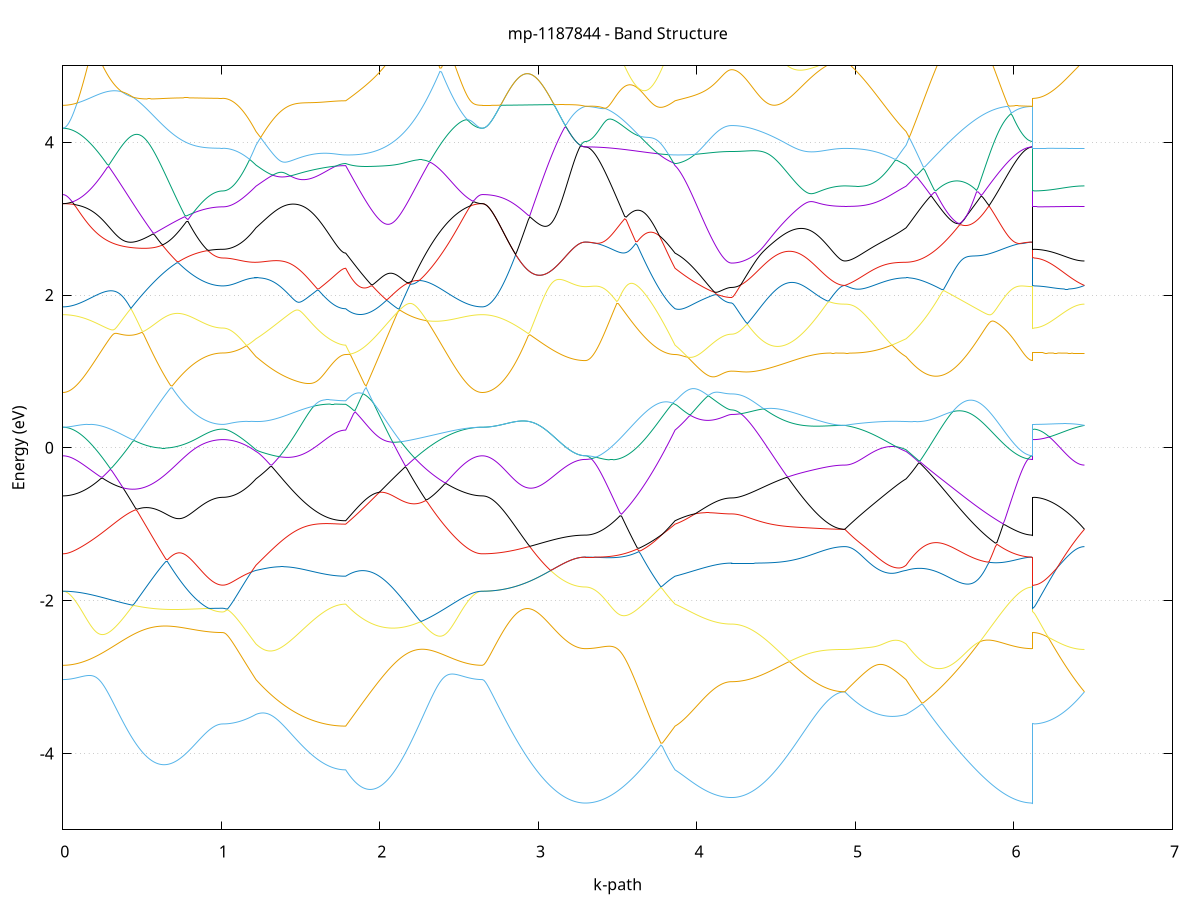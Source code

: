 set title 'mp-1187844 - Band Structure'
set xlabel 'k-path'
set ylabel 'Energy (eV)'
set grid y
set yrange [-5:5]
set terminal png size 800,600
set output 'mp-1187844_bands_gnuplot.png'
plot '-' using 1:2 with lines notitle, '-' using 1:2 with lines notitle, '-' using 1:2 with lines notitle, '-' using 1:2 with lines notitle, '-' using 1:2 with lines notitle, '-' using 1:2 with lines notitle, '-' using 1:2 with lines notitle, '-' using 1:2 with lines notitle, '-' using 1:2 with lines notitle, '-' using 1:2 with lines notitle, '-' using 1:2 with lines notitle, '-' using 1:2 with lines notitle, '-' using 1:2 with lines notitle, '-' using 1:2 with lines notitle, '-' using 1:2 with lines notitle, '-' using 1:2 with lines notitle, '-' using 1:2 with lines notitle, '-' using 1:2 with lines notitle, '-' using 1:2 with lines notitle, '-' using 1:2 with lines notitle, '-' using 1:2 with lines notitle, '-' using 1:2 with lines notitle, '-' using 1:2 with lines notitle, '-' using 1:2 with lines notitle, '-' using 1:2 with lines notitle, '-' using 1:2 with lines notitle, '-' using 1:2 with lines notitle, '-' using 1:2 with lines notitle, '-' using 1:2 with lines notitle, '-' using 1:2 with lines notitle, '-' using 1:2 with lines notitle, '-' using 1:2 with lines notitle, '-' using 1:2 with lines notitle, '-' using 1:2 with lines notitle, '-' using 1:2 with lines notitle, '-' using 1:2 with lines notitle, '-' using 1:2 with lines notitle, '-' using 1:2 with lines notitle, '-' using 1:2 with lines notitle, '-' using 1:2 with lines notitle, '-' using 1:2 with lines notitle, '-' using 1:2 with lines notitle, '-' using 1:2 with lines notitle, '-' using 1:2 with lines notitle, '-' using 1:2 with lines notitle, '-' using 1:2 with lines notitle, '-' using 1:2 with lines notitle, '-' using 1:2 with lines notitle, '-' using 1:2 with lines notitle, '-' using 1:2 with lines notitle, '-' using 1:2 with lines notitle, '-' using 1:2 with lines notitle, '-' using 1:2 with lines notitle, '-' using 1:2 with lines notitle, '-' using 1:2 with lines notitle, '-' using 1:2 with lines notitle, '-' using 1:2 with lines notitle, '-' using 1:2 with lines notitle, '-' using 1:2 with lines notitle, '-' using 1:2 with lines notitle, '-' using 1:2 with lines notitle, '-' using 1:2 with lines notitle, '-' using 1:2 with lines notitle, '-' using 1:2 with lines notitle
0.000000 -48.879576
0.009995 -48.879576
0.019990 -48.879576
0.029985 -48.879576
0.039980 -48.879476
0.049975 -48.879376
0.059970 -48.879376
0.069966 -48.879276
0.079961 -48.879176
0.089956 -48.879076
0.099951 -48.878876
0.109946 -48.878776
0.119941 -48.878576
0.129936 -48.878476
0.139931 -48.878276
0.149926 -48.878076
0.159921 -48.877876
0.169916 -48.877676
0.179911 -48.877376
0.189906 -48.877176
0.199901 -48.876976
0.209897 -48.876676
0.219892 -48.876376
0.229887 -48.876176
0.239882 -48.875876
0.249877 -48.875576
0.259872 -48.875276
0.269867 -48.874976
0.279862 -48.874676
0.289857 -48.874276
0.299852 -48.873976
0.309847 -48.873676
0.319842 -48.873276
0.329837 -48.872976
0.339833 -48.872676
0.349828 -48.872276
0.359823 -48.871976
0.369818 -48.871576
0.379813 -48.871176
0.389808 -48.870876
0.399803 -48.870476
0.409798 -48.870176
0.419793 -48.869776
0.429788 -48.869376
0.439783 -48.869076
0.449778 -48.868676
0.459773 -48.868276
0.469768 -48.867976
0.479764 -48.867576
0.489759 -48.867276
0.499754 -48.866876
0.509749 -48.866576
0.519744 -48.866176
0.529739 -48.865876
0.539734 -48.865476
0.549729 -48.865176
0.559724 -48.864876
0.569719 -48.864476
0.579714 -48.864176
0.589709 -48.863876
0.599704 -48.863576
0.609700 -48.863276
0.619695 -48.862976
0.629690 -48.862676
0.639685 -48.862376
0.649680 -48.862076
0.659675 -48.861776
0.669670 -48.861476
0.679665 -48.861276
0.689660 -48.860976
0.699655 -48.860776
0.709650 -48.860476
0.719645 -48.860276
0.729640 -48.860076
0.739635 -48.859776
0.749631 -48.859576
0.759626 -48.859376
0.769621 -48.859176
0.779616 -48.858976
0.789611 -48.858876
0.799606 -48.858676
0.809601 -48.858476
0.819596 -48.858376
0.829591 -48.858176
0.839586 -48.858076
0.849581 -48.857876
0.859576 -48.857776
0.869571 -48.857676
0.879566 -48.857576
0.889562 -48.857476
0.899557 -48.857376
0.909552 -48.857276
0.919547 -48.857176
0.929542 -48.857076
0.939537 -48.857076
0.949532 -48.856976
0.959527 -48.856976
0.969522 -48.856876
0.979517 -48.856876
0.989512 -48.856876
0.999507 -48.856876
1.009502 -48.856876
1.009502 -48.856876
1.019463 -48.856876
1.029423 -48.856876
1.039384 -48.856876
1.049344 -48.856876
1.059305 -48.856876
1.069265 -48.856876
1.079225 -48.856876
1.089186 -48.856876
1.099146 -48.856876
1.109107 -48.856876
1.119067 -48.856876
1.129027 -48.856876
1.138988 -48.856876
1.148948 -48.856876
1.158909 -48.856876
1.168869 -48.856876
1.178829 -48.856876
1.188790 -48.856976
1.198750 -48.856976
1.208711 -48.856976
1.218671 -48.856976
1.218671 -48.856976
1.228599 -48.856976
1.238528 -48.856976
1.248456 -48.856976
1.258385 -48.856976
1.268313 -48.857076
1.278242 -48.857076
1.288170 -48.857076
1.298099 -48.857176
1.308027 -48.857176
1.317956 -48.857176
1.327884 -48.857276
1.337812 -48.857276
1.347741 -48.857376
1.357669 -48.857376
1.367598 -48.857476
1.377526 -48.857476
1.387455 -48.857576
1.397383 -48.857576
1.407312 -48.857676
1.417240 -48.857676
1.427168 -48.857776
1.437097 -48.857776
1.447025 -48.857876
1.456954 -48.857876
1.466882 -48.857976
1.476811 -48.858076
1.486739 -48.858076
1.496668 -48.858176
1.506596 -48.858176
1.516524 -48.858276
1.526453 -48.858276
1.536381 -48.858376
1.546310 -48.858476
1.556238 -48.858476
1.566167 -48.858576
1.576095 -48.858576
1.586024 -48.858676
1.595952 -48.858676
1.605880 -48.858676
1.615809 -48.858776
1.625737 -48.858776
1.635666 -48.858876
1.645594 -48.858876
1.655523 -48.858876
1.665451 -48.858976
1.675380 -48.858976
1.685308 -48.858976
1.695237 -48.859076
1.705165 -48.859076
1.715093 -48.859076
1.725022 -48.859076
1.734950 -48.859076
1.744879 -48.859076
1.754807 -48.859176
1.764736 -48.859176
1.774664 -48.859176
1.784593 -48.859176
1.784593 -48.859176
1.794498 -48.859276
1.804402 -48.859376
1.814307 -48.859476
1.824212 -48.859576
1.834117 -48.859676
1.844022 -48.859876
1.853927 -48.859976
1.863832 -48.860176
1.873737 -48.860276
1.883642 -48.860476
1.893547 -48.860576
1.903452 -48.860776
1.913357 -48.860976
1.923262 -48.861176
1.933167 -48.861376
1.943072 -48.861576
1.952977 -48.861776
1.962882 -48.861976
1.972787 -48.862176
1.982692 -48.862376
1.992596 -48.862676
2.002501 -48.862876
2.012406 -48.863176
2.022311 -48.863376
2.032216 -48.863676
2.042121 -48.863976
2.052026 -48.864176
2.061931 -48.864476
2.071836 -48.864776
2.081741 -48.865076
2.091646 -48.865376
2.101551 -48.865676
2.111456 -48.865976
2.121361 -48.866276
2.131266 -48.866676
2.141171 -48.866976
2.151076 -48.867276
2.160981 -48.867576
2.170886 -48.867976
2.180791 -48.868276
2.190695 -48.868676
2.200600 -48.868976
2.210505 -48.869376
2.220410 -48.869676
2.230315 -48.869976
2.240220 -48.870376
2.250125 -48.870676
2.260030 -48.871076
2.269935 -48.871376
2.279840 -48.871776
2.289745 -48.872076
2.299650 -48.872476
2.309555 -48.872776
2.319460 -48.873076
2.329365 -48.873476
2.339270 -48.873776
2.349175 -48.874076
2.359080 -48.874376
2.368985 -48.874776
2.378890 -48.875076
2.388794 -48.875376
2.398699 -48.875676
2.408604 -48.875876
2.418509 -48.876176
2.428414 -48.876476
2.438319 -48.876776
2.448224 -48.876976
2.458129 -48.877176
2.468034 -48.877476
2.477939 -48.877676
2.487844 -48.877876
2.497749 -48.878076
2.507654 -48.878276
2.517559 -48.878476
2.527464 -48.878576
2.537369 -48.878776
2.547274 -48.878876
2.557179 -48.879076
2.567084 -48.879176
2.576988 -48.879276
2.586893 -48.879376
2.596798 -48.879476
2.606703 -48.879476
2.616608 -48.879576
2.626513 -48.879576
2.636418 -48.879576
2.646323 -48.879576
2.646323 -48.879576
2.656321 -48.879576
2.666319 -48.879576
2.676316 -48.879476
2.686314 -48.879476
2.696312 -48.879376
2.706310 -48.879176
2.716308 -48.879076
2.726305 -48.878876
2.736303 -48.878776
2.746301 -48.878576
2.756299 -48.878376
2.766296 -48.878076
2.776294 -48.877876
2.786292 -48.877576
2.796290 -48.877276
2.806288 -48.876976
2.816285 -48.876676
2.826283 -48.876276
2.836281 -48.875976
2.846279 -48.875576
2.856276 -48.875176
2.866274 -48.874776
2.876272 -48.874376
2.886270 -48.873876
2.896268 -48.873476
2.906265 -48.872976
2.916263 -48.872576
2.926261 -48.872076
2.936259 -48.871576
2.946257 -48.871076
2.956254 -48.870576
2.966252 -48.870076
2.976250 -48.869576
2.986248 -48.869076
2.996245 -48.868576
3.006243 -48.868076
3.016241 -48.867576
3.026239 -48.866976
3.036237 -48.866476
3.046234 -48.865976
3.056232 -48.865476
3.066230 -48.864976
3.076228 -48.864476
3.086225 -48.864076
3.096223 -48.863576
3.106221 -48.863076
3.116219 -48.862676
3.126217 -48.862276
3.136214 -48.861776
3.146212 -48.861376
3.156210 -48.861076
3.166208 -48.860676
3.176205 -48.860376
3.186203 -48.860076
3.196201 -48.859776
3.206199 -48.859476
3.216197 -48.859176
3.226194 -48.858976
3.236192 -48.858776
3.246190 -48.858676
3.256188 -48.858476
3.266185 -48.858376
3.276183 -48.858376
3.286181 -48.858276
3.296179 -48.858276
3.296179 -48.858276
3.306107 -48.858276
3.316036 -48.858276
3.325964 -48.858276
3.335893 -48.858276
3.345821 -48.858276
3.355749 -48.858276
3.365678 -48.858276
3.375606 -48.858276
3.385535 -48.858276
3.395463 -48.858276
3.405392 -48.858276
3.415320 -48.858276
3.425249 -48.858176
3.435177 -48.858176
3.445106 -48.858176
3.455034 -48.858176
3.464962 -48.858176
3.474891 -48.858176
3.484819 -48.858176
3.494748 -48.858176
3.504676 -48.858176
3.514605 -48.858176
3.524533 -48.858176
3.534462 -48.858076
3.544390 -48.858076
3.554318 -48.858076
3.564247 -48.858076
3.574175 -48.858076
3.584104 -48.858076
3.594032 -48.858076
3.603961 -48.858076
3.613889 -48.858076
3.623818 -48.858076
3.633746 -48.858076
3.643674 -48.858076
3.653603 -48.858076
3.663531 -48.858176
3.673460 -48.858176
3.683388 -48.858176
3.693317 -48.858176
3.703245 -48.858176
3.713174 -48.858276
3.723102 -48.858276
3.733030 -48.858276
3.742959 -48.858376
3.752887 -48.858376
3.762816 -48.858376
3.772744 -48.858476
3.782673 -48.858576
3.792601 -48.858576
3.802530 -48.858676
3.812458 -48.858676
3.822387 -48.858776
3.832315 -48.858876
3.842243 -48.858976
3.852172 -48.859076
3.862100 -48.859176
3.862100 -48.859176
3.872017 -48.859176
3.881934 -48.859276
3.891851 -48.859276
3.901768 -48.859376
3.911685 -48.859476
3.921601 -48.859476
3.931518 -48.859576
3.941435 -48.859676
3.951352 -48.859676
3.961269 -48.859776
3.971186 -48.859876
3.981103 -48.859976
3.991019 -48.860076
4.000936 -48.860176
4.010853 -48.860276
4.020770 -48.860276
4.030687 -48.860376
4.040604 -48.860476
4.050521 -48.860576
4.060437 -48.860676
4.070354 -48.860676
4.080271 -48.860776
4.090188 -48.860876
4.100105 -48.860976
4.110022 -48.860976
4.119939 -48.861076
4.129855 -48.861076
4.139772 -48.861176
4.149689 -48.861176
4.159606 -48.861176
4.169523 -48.861276
4.179440 -48.861276
4.189357 -48.861276
4.199273 -48.861276
4.209190 -48.861276
4.219107 -48.861276
4.219107 -48.861376
4.229021 -48.861276
4.238936 -48.861276
4.248850 -48.861276
4.258764 -48.861276
4.268678 -48.861276
4.278593 -48.861276
4.288507 -48.861176
4.298421 -48.861176
4.308335 -48.861176
4.318250 -48.861076
4.328164 -48.861076
4.338078 -48.861076
4.347992 -48.860976
4.357907 -48.860876
4.367821 -48.860876
4.377735 -48.860776
4.387649 -48.860776
4.397564 -48.860676
4.407478 -48.860576
4.417392 -48.860576
4.427306 -48.860476
4.437221 -48.860376
4.447135 -48.860276
4.457049 -48.860176
4.466963 -48.860176
4.476878 -48.860076
4.486792 -48.859976
4.496706 -48.859876
4.506620 -48.859776
4.516535 -48.859676
4.526449 -48.859576
4.536363 -48.859476
4.546277 -48.859376
4.556192 -48.859276
4.566106 -48.859176
4.576020 -48.859076
4.585934 -48.858976
4.595849 -48.858876
4.605763 -48.858776
4.615677 -48.858676
4.625591 -48.858576
4.635506 -48.858476
4.645420 -48.858476
4.655334 -48.858376
4.665248 -48.858276
4.675163 -48.858176
4.685077 -48.858076
4.694991 -48.857976
4.704905 -48.857876
4.714820 -48.857776
4.724734 -48.857776
4.734648 -48.857676
4.744562 -48.857576
4.754477 -48.857476
4.764391 -48.857476
4.774305 -48.857376
4.784219 -48.857276
4.794134 -48.857276
4.804048 -48.857176
4.813962 -48.857176
4.823876 -48.857076
4.833791 -48.857076
4.843705 -48.856976
4.853619 -48.856976
4.863533 -48.856976
4.873448 -48.856876
4.883362 -48.856876
4.893276 -48.856876
4.903190 -48.856876
4.913105 -48.856876
4.923019 -48.856876
4.932933 -48.856876
4.932933 -48.856876
4.942842 -48.856876
4.952750 -48.856876
4.962659 -48.856876
4.972567 -48.856876
4.982476 -48.856876
4.992384 -48.856876
5.002293 -48.856876
5.012201 -48.856876
5.022110 -48.856876
5.032018 -48.856876
5.041927 -48.856876
5.051835 -48.856876
5.061744 -48.856876
5.071652 -48.856876
5.081561 -48.856876
5.091469 -48.856876
5.101378 -48.856876
5.111286 -48.856876
5.121195 -48.856976
5.131103 -48.856976
5.141012 -48.856976
5.150920 -48.856976
5.160829 -48.856976
5.170737 -48.856976
5.180646 -48.856976
5.190554 -48.856976
5.200463 -48.856976
5.210371 -48.856976
5.220280 -48.856976
5.230188 -48.856976
5.240097 -48.856976
5.250005 -48.856976
5.259914 -48.856976
5.269822 -48.856976
5.279731 -48.856976
5.289639 -48.856976
5.299548 -48.856976
5.309456 -48.856976
5.319365 -48.856976
5.319365 -48.856976
5.329246 -48.856976
5.339126 -48.856976
5.349007 -48.856976
5.358888 -48.856976
5.368768 -48.856976
5.378649 -48.857076
5.388530 -48.857076
5.398410 -48.857076
5.408291 -48.857076
5.418172 -48.857076
5.428052 -48.857076
5.437933 -48.857176
5.447814 -48.857176
5.457694 -48.857176
5.467575 -48.857176
5.477456 -48.857176
5.487336 -48.857176
5.497217 -48.857276
5.507098 -48.857276
5.516978 -48.857276
5.526859 -48.857276
5.536740 -48.857276
5.546620 -48.857376
5.556501 -48.857376
5.566382 -48.857376
5.576262 -48.857376
5.586143 -48.857476
5.596024 -48.857476
5.605904 -48.857476
5.615785 -48.857476
5.625666 -48.857476
5.635546 -48.857576
5.645427 -48.857576
5.655308 -48.857576
5.665188 -48.857576
5.675069 -48.857676
5.684950 -48.857676
5.694830 -48.857676
5.704711 -48.857676
5.714592 -48.857676
5.724472 -48.857776
5.734353 -48.857776
5.744234 -48.857776
5.754114 -48.857776
5.763995 -48.857876
5.773876 -48.857876
5.783756 -48.857876
5.793637 -48.857876
5.803518 -48.857876
5.813398 -48.857976
5.823279 -48.857976
5.833160 -48.857976
5.843040 -48.857976
5.852921 -48.857976
5.862802 -48.858076
5.872682 -48.858076
5.882563 -48.858076
5.892444 -48.858076
5.902324 -48.858076
5.912205 -48.858076
5.922086 -48.858176
5.931966 -48.858176
5.941847 -48.858176
5.951728 -48.858176
5.961608 -48.858176
5.971489 -48.858176
5.981370 -48.858176
5.991250 -48.858176
6.001131 -48.858176
6.011012 -48.858276
6.020892 -48.858276
6.030773 -48.858276
6.040654 -48.858276
6.050534 -48.858276
6.060415 -48.858276
6.070296 -48.858276
6.080176 -48.858276
6.090057 -48.858276
6.099938 -48.858276
6.109818 -48.858276
6.119699 -48.858276
6.119699 -48.856876
6.129545 -48.856876
6.139391 -48.856876
6.149238 -48.856876
6.159084 -48.856876
6.168930 -48.856876
6.178777 -48.856876
6.188623 -48.856876
6.198469 -48.856876
6.208316 -48.856876
6.218162 -48.856876
6.228008 -48.856876
6.237854 -48.856876
6.247701 -48.856876
6.257547 -48.856876
6.267393 -48.856876
6.277240 -48.856876
6.287086 -48.856876
6.296932 -48.856876
6.306779 -48.856876
6.316625 -48.856876
6.326471 -48.856876
6.336317 -48.856876
6.346164 -48.856876
6.356010 -48.856876
6.365856 -48.856876
6.375703 -48.856876
6.385549 -48.856876
6.395395 -48.856876
6.405242 -48.856876
6.415088 -48.856876
6.424934 -48.856876
6.434780 -48.856876
6.444627 -48.856876
e
0.000000 -48.731076
0.009995 -48.731076
0.019990 -48.731076
0.029985 -48.730976
0.039980 -48.730976
0.049975 -48.730876
0.059970 -48.730776
0.069966 -48.730676
0.079961 -48.730476
0.089956 -48.730376
0.099951 -48.730176
0.109946 -48.729976
0.119941 -48.729776
0.129936 -48.729576
0.139931 -48.729276
0.149926 -48.729076
0.159921 -48.728776
0.169916 -48.728476
0.179911 -48.728176
0.189906 -48.727776
0.199901 -48.727476
0.209897 -48.727076
0.219892 -48.726676
0.229887 -48.726276
0.239882 -48.725876
0.249877 -48.725476
0.259872 -48.725076
0.269867 -48.724576
0.279862 -48.724076
0.289857 -48.723576
0.299852 -48.723076
0.309847 -48.722576
0.319842 -48.722076
0.329837 -48.721476
0.339833 -48.720976
0.349828 -48.720376
0.359823 -48.719776
0.369818 -48.719176
0.379813 -48.718576
0.389808 -48.717976
0.399803 -48.717376
0.409798 -48.716776
0.419793 -48.716076
0.429788 -48.715476
0.439783 -48.714776
0.449778 -48.714076
0.459773 -48.713476
0.469768 -48.712776
0.479764 -48.712076
0.489759 -48.711376
0.499754 -48.710676
0.509749 -48.709976
0.519744 -48.709276
0.529739 -48.708576
0.539734 -48.707876
0.549729 -48.707176
0.559724 -48.706476
0.569719 -48.705776
0.579714 -48.705076
0.589709 -48.704376
0.599704 -48.703676
0.609700 -48.702976
0.619695 -48.702276
0.629690 -48.701576
0.639685 -48.700976
0.649680 -48.700276
0.659675 -48.699576
0.669670 -48.698976
0.679665 -48.698276
0.689660 -48.697676
0.699655 -48.697076
0.709650 -48.696476
0.719645 -48.695876
0.729640 -48.695276
0.739635 -48.694676
0.749631 -48.694176
0.759626 -48.693576
0.769621 -48.693076
0.779616 -48.692576
0.789611 -48.692076
0.799606 -48.691576
0.809601 -48.691076
0.819596 -48.690676
0.829591 -48.690276
0.839586 -48.689876
0.849581 -48.689476
0.859576 -48.689076
0.869571 -48.688776
0.879566 -48.688476
0.889562 -48.688176
0.899557 -48.687876
0.909552 -48.687676
0.919547 -48.687376
0.929542 -48.687176
0.939537 -48.686976
0.949532 -48.686876
0.959527 -48.686676
0.969522 -48.686576
0.979517 -48.686576
0.989512 -48.686476
0.999507 -48.686476
1.009502 -48.686376
1.009502 -48.686376
1.019463 -48.686376
1.029423 -48.686376
1.039384 -48.686376
1.049344 -48.686476
1.059305 -48.686676
1.069265 -48.686876
1.079225 -48.687076
1.089186 -48.687276
1.099146 -48.687576
1.109107 -48.687876
1.119067 -48.688176
1.129027 -48.688576
1.138988 -48.688976
1.148948 -48.689376
1.158909 -48.689776
1.168869 -48.690276
1.178829 -48.690776
1.188790 -48.691376
1.198750 -48.691876
1.208711 -48.692476
1.218671 -48.693076
1.218671 -48.693076
1.228599 -48.693576
1.238528 -48.693976
1.248456 -48.694476
1.258385 -48.694876
1.268313 -48.695276
1.278242 -48.695676
1.288170 -48.696176
1.298099 -48.696576
1.308027 -48.696976
1.317956 -48.697376
1.327884 -48.697776
1.337812 -48.698176
1.347741 -48.698576
1.357669 -48.698976
1.367598 -48.699376
1.377526 -48.699676
1.387455 -48.700076
1.397383 -48.700476
1.407312 -48.700776
1.417240 -48.701176
1.427168 -48.701476
1.437097 -48.701876
1.447025 -48.702176
1.456954 -48.702476
1.466882 -48.702776
1.476811 -48.703076
1.486739 -48.703376
1.496668 -48.703676
1.506596 -48.703976
1.516524 -48.704276
1.526453 -48.704576
1.536381 -48.704776
1.546310 -48.705076
1.556238 -48.705276
1.566167 -48.705476
1.576095 -48.705676
1.586024 -48.705976
1.595952 -48.706176
1.605880 -48.706376
1.615809 -48.706476
1.625737 -48.706676
1.635666 -48.706876
1.645594 -48.706976
1.655523 -48.707176
1.665451 -48.707276
1.675380 -48.707376
1.685308 -48.707476
1.695237 -48.707576
1.705165 -48.707676
1.715093 -48.707776
1.725022 -48.707876
1.734950 -48.707876
1.744879 -48.707976
1.754807 -48.707976
1.764736 -48.707976
1.774664 -48.708076
1.784593 -48.708076
1.784593 -48.708076
1.794498 -48.706676
1.804402 -48.705276
1.814307 -48.703976
1.824212 -48.702576
1.834117 -48.701176
1.844022 -48.699776
1.853927 -48.698376
1.863832 -48.696976
1.873737 -48.695476
1.883642 -48.694076
1.893547 -48.692676
1.903452 -48.691276
1.913357 -48.689876
1.923262 -48.688376
1.933167 -48.686976
1.943072 -48.685576
1.952977 -48.685676
1.962882 -48.686876
1.972787 -48.688076
1.982692 -48.689276
1.992596 -48.690476
2.002501 -48.691676
2.012406 -48.692776
2.022311 -48.693976
2.032216 -48.695076
2.042121 -48.696176
2.052026 -48.697376
2.061931 -48.698376
2.071836 -48.699476
2.081741 -48.700576
2.091646 -48.701676
2.101551 -48.702676
2.111456 -48.703676
2.121361 -48.704676
2.131266 -48.705676
2.141171 -48.706676
2.151076 -48.707576
2.160981 -48.708576
2.170886 -48.709476
2.180791 -48.710376
2.190695 -48.711276
2.200600 -48.712076
2.210505 -48.712976
2.220410 -48.713776
2.230315 -48.714576
2.240220 -48.715376
2.250125 -48.716176
2.260030 -48.716876
2.269935 -48.717676
2.279840 -48.718376
2.289745 -48.719076
2.299650 -48.719676
2.309555 -48.720376
2.319460 -48.720976
2.329365 -48.721576
2.339270 -48.722176
2.349175 -48.722776
2.359080 -48.723376
2.368985 -48.723876
2.378890 -48.724376
2.388794 -48.724876
2.398699 -48.725376
2.408604 -48.725776
2.418509 -48.726276
2.428414 -48.726676
2.438319 -48.727076
2.448224 -48.727476
2.458129 -48.727776
2.468034 -48.728176
2.477939 -48.728476
2.487844 -48.728776
2.497749 -48.729076
2.507654 -48.729276
2.517559 -48.729576
2.527464 -48.729776
2.537369 -48.729976
2.547274 -48.730176
2.557179 -48.730376
2.567084 -48.730476
2.576988 -48.730676
2.586893 -48.730776
2.596798 -48.730876
2.606703 -48.730976
2.616608 -48.730976
2.626513 -48.731076
2.636418 -48.731076
2.646323 -48.731076
2.646323 -48.731076
2.656321 -48.731076
2.666319 -48.731176
2.676316 -48.731176
2.686314 -48.731276
2.696312 -48.731376
2.706310 -48.731476
2.716308 -48.731576
2.726305 -48.731776
2.736303 -48.731976
2.746301 -48.732176
2.756299 -48.732376
2.766296 -48.732576
2.776294 -48.732876
2.786292 -48.733176
2.796290 -48.733476
2.806288 -48.733776
2.816285 -48.734076
2.826283 -48.734476
2.836281 -48.734776
2.846279 -48.735176
2.856276 -48.735576
2.866274 -48.735976
2.876272 -48.736476
2.886270 -48.736876
2.896268 -48.737376
2.906265 -48.737776
2.916263 -48.738276
2.926261 -48.738776
2.936259 -48.739276
2.946257 -48.739776
2.956254 -48.740276
2.966252 -48.740776
2.976250 -48.741276
2.986248 -48.741776
2.996245 -48.742276
3.006243 -48.742876
3.016241 -48.743376
3.026239 -48.743876
3.036237 -48.744376
3.046234 -48.744976
3.056232 -48.745476
3.066230 -48.745976
3.076228 -48.746476
3.086225 -48.746976
3.096223 -48.747376
3.106221 -48.747876
3.116219 -48.748376
3.126217 -48.748776
3.136214 -48.749176
3.146212 -48.749576
3.156210 -48.749976
3.166208 -48.750376
3.176205 -48.750676
3.186203 -48.750976
3.196201 -48.751276
3.206199 -48.751576
3.216197 -48.751776
3.226194 -48.752076
3.236192 -48.752276
3.246190 -48.752376
3.256188 -48.752576
3.266185 -48.752676
3.276183 -48.752676
3.286181 -48.752776
3.296179 -48.752776
3.296179 -48.752776
3.306107 -48.752776
3.316036 -48.752676
3.325964 -48.752676
3.335893 -48.752476
3.345821 -48.752376
3.355749 -48.752176
3.365678 -48.751976
3.375606 -48.751776
3.385535 -48.751476
3.395463 -48.751176
3.405392 -48.750876
3.415320 -48.750476
3.425249 -48.750176
3.435177 -48.749676
3.445106 -48.749276
3.455034 -48.748776
3.464962 -48.748276
3.474891 -48.747776
3.484819 -48.747176
3.494748 -48.746576
3.504676 -48.745976
3.514605 -48.745276
3.524533 -48.744576
3.534462 -48.743876
3.544390 -48.743176
3.554318 -48.742376
3.564247 -48.741676
3.574175 -48.740876
3.584104 -48.739976
3.594032 -48.739076
3.603961 -48.738276
3.613889 -48.737276
3.623818 -48.736376
3.633746 -48.735476
3.643674 -48.734476
3.653603 -48.733476
3.663531 -48.732376
3.673460 -48.731376
3.683388 -48.730276
3.693317 -48.729176
3.703245 -48.728076
3.713174 -48.726976
3.723102 -48.725776
3.733030 -48.724676
3.742959 -48.723476
3.752887 -48.722276
3.762816 -48.720976
3.772744 -48.719776
3.782673 -48.718576
3.792601 -48.717276
3.802530 -48.715976
3.812458 -48.714676
3.822387 -48.713376
3.832315 -48.712076
3.842243 -48.710776
3.852172 -48.709376
3.862100 -48.708076
3.862100 -48.708076
3.872017 -48.707476
3.881934 -48.706876
3.891851 -48.706276
3.901768 -48.705676
3.911685 -48.705176
3.921601 -48.704476
3.931518 -48.703876
3.941435 -48.703276
3.951352 -48.702676
3.961269 -48.702076
3.971186 -48.701376
3.981103 -48.700776
3.991019 -48.700176
4.000936 -48.699476
4.010853 -48.698876
4.020770 -48.698276
4.030687 -48.697576
4.040604 -48.696976
4.050521 -48.696276
4.060437 -48.695676
4.070354 -48.695076
4.080271 -48.694376
4.090188 -48.693776
4.100105 -48.693076
4.110022 -48.692476
4.119939 -48.691876
4.129855 -48.691276
4.139772 -48.690676
4.149689 -48.690076
4.159606 -48.689476
4.169523 -48.688876
4.179440 -48.688376
4.189357 -48.687976
4.199273 -48.687576
4.209190 -48.687276
4.219107 -48.687176
4.219107 -48.687176
4.229021 -48.687176
4.238936 -48.687176
4.248850 -48.687176
4.258764 -48.687176
4.268678 -48.687176
4.278593 -48.687176
4.288507 -48.687176
4.298421 -48.687176
4.308335 -48.687176
4.318250 -48.687176
4.328164 -48.687176
4.338078 -48.687176
4.347992 -48.687176
4.357907 -48.687076
4.367821 -48.687076
4.377735 -48.687076
4.387649 -48.687076
4.397564 -48.687076
4.407478 -48.687076
4.417392 -48.687076
4.427306 -48.686976
4.437221 -48.686976
4.447135 -48.686976
4.457049 -48.686976
4.466963 -48.686976
4.476878 -48.686976
4.486792 -48.686976
4.496706 -48.686876
4.506620 -48.686876
4.516535 -48.686876
4.526449 -48.686876
4.536363 -48.686876
4.546277 -48.686776
4.556192 -48.686776
4.566106 -48.686776
4.576020 -48.686776
4.585934 -48.686776
4.595849 -48.686776
4.605763 -48.686676
4.615677 -48.686676
4.625591 -48.686676
4.635506 -48.686676
4.645420 -48.686676
4.655334 -48.686576
4.665248 -48.686576
4.675163 -48.686576
4.685077 -48.686576
4.694991 -48.686576
4.704905 -48.686576
4.714820 -48.686476
4.724734 -48.686476
4.734648 -48.686476
4.744562 -48.686476
4.754477 -48.686476
4.764391 -48.686476
4.774305 -48.686476
4.784219 -48.686376
4.794134 -48.686376
4.804048 -48.686376
4.813962 -48.686376
4.823876 -48.686376
4.833791 -48.686376
4.843705 -48.686376
4.853619 -48.686376
4.863533 -48.686376
4.873448 -48.686376
4.883362 -48.686376
4.893276 -48.686376
4.903190 -48.686376
4.913105 -48.686376
4.923019 -48.686376
4.932933 -48.686376
4.932933 -48.686376
4.942842 -48.686376
4.952750 -48.686376
4.962659 -48.686376
4.972567 -48.686376
4.982476 -48.686476
4.992384 -48.686476
5.002293 -48.686476
5.012201 -48.686576
5.022110 -48.686676
5.032018 -48.686776
5.041927 -48.686776
5.051835 -48.686876
5.061744 -48.687076
5.071652 -48.687176
5.081561 -48.687276
5.091469 -48.687376
5.101378 -48.687576
5.111286 -48.687676
5.121195 -48.687876
5.131103 -48.688076
5.141012 -48.688276
5.150920 -48.688476
5.160829 -48.688676
5.170737 -48.688876
5.180646 -48.689076
5.190554 -48.689276
5.200463 -48.689576
5.210371 -48.689776
5.220280 -48.690076
5.230188 -48.690376
5.240097 -48.690576
5.250005 -48.690876
5.259914 -48.691176
5.269822 -48.691476
5.279731 -48.691776
5.289639 -48.692076
5.299548 -48.692476
5.309456 -48.692776
5.319365 -48.693076
5.319365 -48.693076
5.329246 -48.693776
5.339126 -48.694376
5.349007 -48.695076
5.358888 -48.695776
5.368768 -48.696576
5.378649 -48.697276
5.388530 -48.698076
5.398410 -48.698876
5.408291 -48.699676
5.418172 -48.700476
5.428052 -48.701376
5.437933 -48.702176
5.447814 -48.703076
5.457694 -48.703976
5.467575 -48.704876
5.477456 -48.705876
5.487336 -48.706776
5.497217 -48.707776
5.507098 -48.708676
5.516978 -48.709676
5.526859 -48.710676
5.536740 -48.711676
5.546620 -48.712676
5.556501 -48.713676
5.566382 -48.714676
5.576262 -48.715676
5.586143 -48.716676
5.596024 -48.717676
5.605904 -48.718776
5.615785 -48.719776
5.625666 -48.720776
5.635546 -48.721776
5.645427 -48.722776
5.655308 -48.723876
5.665188 -48.724876
5.675069 -48.725876
5.684950 -48.726876
5.694830 -48.727876
5.704711 -48.728876
5.714592 -48.729776
5.724472 -48.730776
5.734353 -48.731676
5.744234 -48.732676
5.754114 -48.733576
5.763995 -48.734476
5.773876 -48.735376
5.783756 -48.736276
5.793637 -48.737176
5.803518 -48.738076
5.813398 -48.738876
5.823279 -48.739676
5.833160 -48.740476
5.843040 -48.741276
5.852921 -48.742076
5.862802 -48.742776
5.872682 -48.743476
5.882563 -48.744176
5.892444 -48.744876
5.902324 -48.745476
5.912205 -48.746176
5.922086 -48.746776
5.931966 -48.747276
5.941847 -48.747876
5.951728 -48.748376
5.961608 -48.748876
5.971489 -48.749376
5.981370 -48.749776
5.991250 -48.750176
6.001131 -48.750576
6.011012 -48.750876
6.020892 -48.751276
6.030773 -48.751476
6.040654 -48.751776
6.050534 -48.751976
6.060415 -48.752176
6.070296 -48.752376
6.080176 -48.752476
6.090057 -48.752676
6.099938 -48.752676
6.109818 -48.752776
6.119699 -48.752776
6.119699 -48.686376
6.129545 -48.686376
6.139391 -48.686376
6.149238 -48.686376
6.159084 -48.686376
6.168930 -48.686376
6.178777 -48.686376
6.188623 -48.686376
6.198469 -48.686376
6.208316 -48.686376
6.218162 -48.686376
6.228008 -48.686376
6.237854 -48.686376
6.247701 -48.686376
6.257547 -48.686376
6.267393 -48.686376
6.277240 -48.686376
6.287086 -48.686376
6.296932 -48.686376
6.306779 -48.686376
6.316625 -48.686376
6.326471 -48.686376
6.336317 -48.686376
6.346164 -48.686376
6.356010 -48.686376
6.365856 -48.686376
6.375703 -48.686376
6.385549 -48.686376
6.395395 -48.686376
6.405242 -48.686376
6.415088 -48.686376
6.424934 -48.686376
6.434780 -48.686376
6.444627 -48.686376
e
0.000000 -48.621776
0.009995 -48.621876
0.019990 -48.621876
0.029985 -48.621976
0.039980 -48.622076
0.049975 -48.622176
0.059970 -48.622376
0.069966 -48.622576
0.079961 -48.622776
0.089956 -48.623076
0.099951 -48.623376
0.109946 -48.623676
0.119941 -48.624076
0.129936 -48.624476
0.139931 -48.624876
0.149926 -48.625276
0.159921 -48.625776
0.169916 -48.626276
0.179911 -48.626776
0.189906 -48.627276
0.199901 -48.627876
0.209897 -48.628476
0.219892 -48.629176
0.229887 -48.629776
0.239882 -48.630476
0.249877 -48.631176
0.259872 -48.631876
0.269867 -48.632576
0.279862 -48.633376
0.289857 -48.634176
0.299852 -48.634976
0.309847 -48.635776
0.319842 -48.636576
0.329837 -48.637476
0.339833 -48.638276
0.349828 -48.639176
0.359823 -48.640076
0.369818 -48.640976
0.379813 -48.641976
0.389808 -48.642876
0.399803 -48.643876
0.409798 -48.644776
0.419793 -48.645776
0.429788 -48.646676
0.439783 -48.647676
0.449778 -48.648676
0.459773 -48.649676
0.469768 -48.650676
0.479764 -48.651676
0.489759 -48.652676
0.499754 -48.653676
0.509749 -48.654676
0.519744 -48.655676
0.529739 -48.656676
0.539734 -48.657676
0.549729 -48.658676
0.559724 -48.659676
0.569719 -48.660676
0.579714 -48.661576
0.589709 -48.662576
0.599704 -48.663576
0.609700 -48.664476
0.619695 -48.665476
0.629690 -48.666376
0.639685 -48.667276
0.649680 -48.668176
0.659675 -48.669076
0.669670 -48.669976
0.679665 -48.670876
0.689660 -48.671676
0.699655 -48.672476
0.709650 -48.673276
0.719645 -48.674076
0.729640 -48.674876
0.739635 -48.675576
0.749631 -48.676376
0.759626 -48.677076
0.769621 -48.677776
0.779616 -48.678376
0.789611 -48.679076
0.799606 -48.679676
0.809601 -48.680276
0.819596 -48.680876
0.829591 -48.681376
0.839586 -48.681876
0.849581 -48.682376
0.859576 -48.682876
0.869571 -48.683276
0.879566 -48.683676
0.889562 -48.684076
0.899557 -48.684376
0.909552 -48.684676
0.919547 -48.684976
0.929542 -48.685276
0.939537 -48.685476
0.949532 -48.685676
0.959527 -48.685876
0.969522 -48.685976
0.979517 -48.686076
0.989512 -48.686176
0.999507 -48.686276
1.009502 -48.686276
1.009502 -48.686276
1.019463 -48.686276
1.029423 -48.686276
1.039384 -48.686276
1.049344 -48.686176
1.059305 -48.686076
1.069265 -48.685876
1.079225 -48.685676
1.089186 -48.685476
1.099146 -48.685176
1.109107 -48.684876
1.119067 -48.684576
1.129027 -48.684276
1.138988 -48.683876
1.148948 -48.683476
1.158909 -48.682976
1.168869 -48.682576
1.178829 -48.682076
1.188790 -48.681576
1.198750 -48.681076
1.208711 -48.680476
1.218671 -48.679876
1.218671 -48.679876
1.228599 -48.679476
1.238528 -48.679076
1.248456 -48.678576
1.258385 -48.678176
1.268313 -48.677776
1.278242 -48.677376
1.288170 -48.676976
1.298099 -48.676476
1.308027 -48.676076
1.317956 -48.675676
1.327884 -48.675276
1.337812 -48.674876
1.347741 -48.674476
1.357669 -48.674076
1.367598 -48.673676
1.377526 -48.673376
1.387455 -48.672976
1.397383 -48.672576
1.407312 -48.672276
1.417240 -48.671876
1.427168 -48.671476
1.437097 -48.671176
1.447025 -48.670876
1.456954 -48.670476
1.466882 -48.670176
1.476811 -48.669876
1.486739 -48.669576
1.496668 -48.669176
1.506596 -48.668876
1.516524 -48.668676
1.526453 -48.668376
1.536381 -48.668076
1.546310 -48.667876
1.556238 -48.667576
1.566167 -48.667376
1.576095 -48.667076
1.586024 -48.666876
1.595952 -48.666676
1.605880 -48.666476
1.615809 -48.666276
1.625737 -48.666076
1.635666 -48.665876
1.645594 -48.665776
1.655523 -48.665576
1.665451 -48.665476
1.675380 -48.665276
1.685308 -48.665176
1.695237 -48.665076
1.705165 -48.664976
1.715093 -48.664876
1.725022 -48.664876
1.734950 -48.664776
1.744879 -48.664676
1.754807 -48.664676
1.764736 -48.664676
1.774664 -48.664676
1.784593 -48.664576
1.784593 -48.664576
1.794498 -48.665876
1.804402 -48.667076
1.814307 -48.668376
1.824212 -48.669576
1.834117 -48.670876
1.844022 -48.672076
1.853927 -48.673376
1.863832 -48.674576
1.873737 -48.675876
1.883642 -48.677076
1.893547 -48.678376
1.903452 -48.679576
1.913357 -48.680776
1.923262 -48.682076
1.933167 -48.683276
1.943072 -48.684476
1.952977 -48.684076
1.962882 -48.682676
1.972787 -48.681276
1.982692 -48.679876
1.992596 -48.678476
2.002501 -48.677076
2.012406 -48.675576
2.022311 -48.674176
2.032216 -48.672876
2.042121 -48.671476
2.052026 -48.670076
2.061931 -48.668676
2.071836 -48.667276
2.081741 -48.665976
2.091646 -48.664676
2.101551 -48.663276
2.111456 -48.661976
2.121361 -48.660676
2.131266 -48.659376
2.141171 -48.658076
2.151076 -48.656776
2.160981 -48.655576
2.170886 -48.654276
2.180791 -48.653076
2.190695 -48.651876
2.200600 -48.650676
2.210505 -48.649576
2.220410 -48.648376
2.230315 -48.647276
2.240220 -48.646176
2.250125 -48.644976
2.260030 -48.643976
2.269935 -48.642876
2.279840 -48.641876
2.289745 -48.640876
2.299650 -48.639876
2.309555 -48.638876
2.319460 -48.637976
2.329365 -48.636976
2.339270 -48.636076
2.349175 -48.635276
2.359080 -48.634376
2.368985 -48.633576
2.378890 -48.632776
2.388794 -48.631976
2.398699 -48.631276
2.408604 -48.630476
2.418509 -48.629776
2.428414 -48.629176
2.438319 -48.628476
2.448224 -48.627876
2.458129 -48.627276
2.468034 -48.626776
2.477939 -48.626276
2.487844 -48.625776
2.497749 -48.625276
2.507654 -48.624776
2.517559 -48.624376
2.527464 -48.624076
2.537369 -48.623676
2.547274 -48.623376
2.557179 -48.623076
2.567084 -48.622776
2.576988 -48.622576
2.586893 -48.622376
2.596798 -48.622176
2.606703 -48.622076
2.616608 -48.621976
2.626513 -48.621876
2.636418 -48.621876
2.646323 -48.621776
2.646323 -48.621776
2.656321 -48.621776
2.666319 -48.621776
2.676316 -48.621776
2.686314 -48.621776
2.696312 -48.621776
2.706310 -48.621776
2.716308 -48.621776
2.726305 -48.621776
2.736303 -48.621776
2.746301 -48.621776
2.756299 -48.621876
2.766296 -48.621876
2.776294 -48.621876
2.786292 -48.621876
2.796290 -48.621876
2.806288 -48.621876
2.816285 -48.621876
2.826283 -48.621876
2.836281 -48.621876
2.846279 -48.621876
2.856276 -48.621876
2.866274 -48.621876
2.876272 -48.621876
2.886270 -48.621876
2.896268 -48.621876
2.906265 -48.621876
2.916263 -48.621876
2.926261 -48.621876
2.936259 -48.621876
2.946257 -48.621876
2.956254 -48.621876
2.966252 -48.621876
2.976250 -48.621876
2.986248 -48.621876
2.996245 -48.621876
3.006243 -48.621876
3.016241 -48.621876
3.026239 -48.621876
3.036237 -48.621876
3.046234 -48.621876
3.056232 -48.621876
3.066230 -48.621876
3.076228 -48.621876
3.086225 -48.621876
3.096223 -48.621976
3.106221 -48.621976
3.116219 -48.621976
3.126217 -48.621976
3.136214 -48.621976
3.146212 -48.621976
3.156210 -48.621976
3.166208 -48.621976
3.176205 -48.621976
3.186203 -48.621976
3.196201 -48.621976
3.206199 -48.621976
3.216197 -48.621976
3.226194 -48.621976
3.236192 -48.621976
3.246190 -48.621976
3.256188 -48.621976
3.266185 -48.621976
3.276183 -48.621976
3.286181 -48.621976
3.296179 -48.621976
3.296179 -48.621976
3.306107 -48.621976
3.316036 -48.622076
3.325964 -48.622076
3.335893 -48.622176
3.345821 -48.622376
3.355749 -48.622476
3.365678 -48.622776
3.375606 -48.622976
3.385535 -48.623176
3.395463 -48.623476
3.405392 -48.623876
3.415320 -48.624176
3.425249 -48.624576
3.435177 -48.624976
3.445106 -48.625376
3.455034 -48.625876
3.464962 -48.626376
3.474891 -48.626876
3.484819 -48.627476
3.494748 -48.628076
3.504676 -48.628676
3.514605 -48.629276
3.524533 -48.629976
3.534462 -48.630676
3.544390 -48.631376
3.554318 -48.632076
3.564247 -48.632876
3.574175 -48.633676
3.584104 -48.634476
3.594032 -48.635276
3.603961 -48.636176
3.613889 -48.637076
3.623818 -48.637976
3.633746 -48.638876
3.643674 -48.639876
3.653603 -48.640776
3.663531 -48.641776
3.673460 -48.642776
3.683388 -48.643776
3.693317 -48.644876
3.703245 -48.645876
3.713174 -48.646976
3.723102 -48.648076
3.733030 -48.649176
3.742959 -48.650276
3.752887 -48.651476
3.762816 -48.652576
3.772744 -48.653776
3.782673 -48.654876
3.792601 -48.656076
3.802530 -48.657276
3.812458 -48.658476
3.822387 -48.659676
3.832315 -48.660976
3.842243 -48.662176
3.852172 -48.663376
3.862100 -48.664576
3.862100 -48.664576
3.872017 -48.665176
3.881934 -48.665676
3.891851 -48.666176
3.901768 -48.666676
3.911685 -48.667176
3.921601 -48.667776
3.931518 -48.668276
3.941435 -48.668776
3.951352 -48.669276
3.961269 -48.669876
3.971186 -48.670376
3.981103 -48.670976
3.991019 -48.671476
4.000936 -48.671976
4.010853 -48.672576
4.020770 -48.673076
4.030687 -48.673676
4.040604 -48.674176
4.050521 -48.674776
4.060437 -48.675376
4.070354 -48.675876
4.080271 -48.676476
4.090188 -48.676976
4.100105 -48.677576
4.110022 -48.678176
4.119939 -48.678676
4.129855 -48.679276
4.139772 -48.679776
4.149689 -48.680376
4.159606 -48.680876
4.169523 -48.681476
4.179440 -48.681876
4.189357 -48.682376
4.199273 -48.682776
4.209190 -48.682976
4.219107 -48.683076
4.219107 -48.683076
4.229021 -48.683076
4.238936 -48.683076
4.248850 -48.683076
4.258764 -48.683076
4.268678 -48.683076
4.278593 -48.683176
4.288507 -48.683176
4.298421 -48.683176
4.308335 -48.683176
4.318250 -48.683276
4.328164 -48.683276
4.338078 -48.683276
4.347992 -48.683376
4.357907 -48.683376
4.367821 -48.683376
4.377735 -48.683476
4.387649 -48.683476
4.397564 -48.683576
4.407478 -48.683576
4.417392 -48.683676
4.427306 -48.683676
4.437221 -48.683776
4.447135 -48.683776
4.457049 -48.683876
4.466963 -48.683976
4.476878 -48.683976
4.486792 -48.684076
4.496706 -48.684176
4.506620 -48.684176
4.516535 -48.684276
4.526449 -48.684376
4.536363 -48.684376
4.546277 -48.684476
4.556192 -48.684576
4.566106 -48.684576
4.576020 -48.684676
4.585934 -48.684776
4.595849 -48.684876
4.605763 -48.684876
4.615677 -48.684976
4.625591 -48.685076
4.635506 -48.685076
4.645420 -48.685176
4.655334 -48.685276
4.665248 -48.685276
4.675163 -48.685376
4.685077 -48.685476
4.694991 -48.685476
4.704905 -48.685576
4.714820 -48.685676
4.724734 -48.685676
4.734648 -48.685776
4.744562 -48.685776
4.754477 -48.685876
4.764391 -48.685876
4.774305 -48.685976
4.784219 -48.685976
4.794134 -48.686076
4.804048 -48.686076
4.813962 -48.686076
4.823876 -48.686176
4.833791 -48.686176
4.843705 -48.686176
4.853619 -48.686276
4.863533 -48.686276
4.873448 -48.686276
4.883362 -48.686276
4.893276 -48.686276
4.903190 -48.686276
4.913105 -48.686376
4.923019 -48.686376
4.932933 -48.686376
4.932933 -48.686376
4.942842 -48.686376
4.952750 -48.686376
4.962659 -48.686276
4.972567 -48.686276
4.982476 -48.686276
4.992384 -48.686176
5.002293 -48.686176
5.012201 -48.686076
5.022110 -48.685976
5.032018 -48.685876
5.041927 -48.685876
5.051835 -48.685776
5.061744 -48.685676
5.071652 -48.685476
5.081561 -48.685376
5.091469 -48.685276
5.101378 -48.685076
5.111286 -48.684976
5.121195 -48.684776
5.131103 -48.684676
5.141012 -48.684476
5.150920 -48.684276
5.160829 -48.684076
5.170737 -48.683876
5.180646 -48.683676
5.190554 -48.683476
5.200463 -48.683176
5.210371 -48.682976
5.220280 -48.682776
5.230188 -48.682476
5.240097 -48.682276
5.250005 -48.681976
5.259914 -48.681676
5.269822 -48.681376
5.279731 -48.681076
5.289639 -48.680776
5.299548 -48.680476
5.309456 -48.680176
5.319365 -48.679876
5.319365 -48.679876
5.329246 -48.679276
5.339126 -48.678676
5.349007 -48.677976
5.358888 -48.677276
5.368768 -48.676576
5.378649 -48.675876
5.388530 -48.675176
5.398410 -48.674376
5.408291 -48.673576
5.418172 -48.672776
5.428052 -48.671976
5.437933 -48.671176
5.447814 -48.670276
5.457694 -48.669476
5.467575 -48.668576
5.477456 -48.667676
5.487336 -48.666776
5.497217 -48.665876
5.507098 -48.664976
5.516978 -48.663976
5.526859 -48.663076
5.536740 -48.662076
5.546620 -48.661176
5.556501 -48.660176
5.566382 -48.659176
5.576262 -48.658176
5.586143 -48.657176
5.596024 -48.656276
5.605904 -48.655276
5.615785 -48.654276
5.625666 -48.653276
5.635546 -48.652276
5.645427 -48.651276
5.655308 -48.650276
5.665188 -48.649276
5.675069 -48.648376
5.684950 -48.647376
5.694830 -48.646376
5.704711 -48.645476
5.714592 -48.644476
5.724472 -48.643576
5.734353 -48.642576
5.744234 -48.641676
5.754114 -48.640776
5.763995 -48.639876
5.773876 -48.638976
5.783756 -48.638176
5.793637 -48.637276
5.803518 -48.636476
5.813398 -48.635576
5.823279 -48.634776
5.833160 -48.634076
5.843040 -48.633276
5.852921 -48.632476
5.862802 -48.631776
5.872682 -48.631076
5.882563 -48.630376
5.892444 -48.629776
5.902324 -48.629076
5.912205 -48.628476
5.922086 -48.627876
5.931966 -48.627376
5.941847 -48.626776
5.951728 -48.626276
5.961608 -48.625776
5.971489 -48.625376
5.981370 -48.624976
5.991250 -48.624476
6.001131 -48.624176
6.011012 -48.623776
6.020892 -48.623476
6.030773 -48.623176
6.040654 -48.622976
6.050534 -48.622676
6.060415 -48.622476
6.070296 -48.622376
6.080176 -48.622176
6.090057 -48.622076
6.099938 -48.622076
6.109818 -48.621976
6.119699 -48.621976
6.119699 -48.686276
6.129545 -48.686276
6.139391 -48.686276
6.149238 -48.686276
6.159084 -48.686276
6.168930 -48.686276
6.178777 -48.686276
6.188623 -48.686276
6.198469 -48.686276
6.208316 -48.686276
6.218162 -48.686276
6.228008 -48.686276
6.237854 -48.686276
6.247701 -48.686276
6.257547 -48.686276
6.267393 -48.686276
6.277240 -48.686276
6.287086 -48.686276
6.296932 -48.686276
6.306779 -48.686276
6.316625 -48.686276
6.326471 -48.686276
6.336317 -48.686276
6.346164 -48.686276
6.356010 -48.686276
6.365856 -48.686276
6.375703 -48.686276
6.385549 -48.686276
6.395395 -48.686276
6.405242 -48.686276
6.415088 -48.686376
6.424934 -48.686376
6.434780 -48.686376
6.444627 -48.686376
e
0.000000 -27.221476
0.009995 -27.221476
0.019990 -27.221376
0.029985 -27.221276
0.039980 -27.221176
0.049975 -27.220976
0.059970 -27.220776
0.069966 -27.220576
0.079961 -27.220376
0.089956 -27.220076
0.099951 -27.219776
0.109946 -27.219376
0.119941 -27.219076
0.129936 -27.218676
0.139931 -27.218276
0.149926 -27.217876
0.159921 -27.217376
0.169916 -27.216976
0.179911 -27.216576
0.189906 -27.216076
0.199901 -27.215676
0.209897 -27.215176
0.219892 -27.214776
0.229887 -27.214376
0.239882 -27.213976
0.249877 -27.213576
0.259872 -27.213276
0.269867 -27.212876
0.279862 -27.212676
0.289857 -27.212376
0.299852 -27.212176
0.309847 -27.212076
0.319842 -27.211976
0.329837 -27.211876
0.339833 -27.211876
0.349828 -27.211976
0.359823 -27.212076
0.369818 -27.212276
0.379813 -27.212576
0.389808 -27.212876
0.399803 -27.213276
0.409798 -27.213776
0.419793 -27.214376
0.429788 -27.214976
0.439783 -27.215576
0.449778 -27.216276
0.459773 -27.217076
0.469768 -27.217976
0.479764 -27.218876
0.489759 -27.219776
0.499754 -27.220776
0.509749 -27.221876
0.519744 -27.222976
0.529739 -27.224076
0.539734 -27.225276
0.549729 -27.226476
0.559724 -27.227676
0.569719 -27.228876
0.579714 -27.230176
0.589709 -27.231476
0.599704 -27.233076
0.609700 -27.235276
0.619695 -27.237476
0.629690 -27.239676
0.639685 -27.241776
0.649680 -27.243876
0.659675 -27.245976
0.669670 -27.247976
0.679665 -27.249876
0.689660 -27.251876
0.699655 -27.253676
0.709650 -27.255576
0.719645 -27.257276
0.729640 -27.259076
0.739635 -27.260676
0.749631 -27.262376
0.759626 -27.263876
0.769621 -27.265476
0.779616 -27.266876
0.789611 -27.268276
0.799606 -27.269676
0.809601 -27.270976
0.819596 -27.272176
0.829591 -27.273376
0.839586 -27.274476
0.849581 -27.275476
0.859576 -27.276476
0.869571 -27.277476
0.879566 -27.278276
0.889562 -27.279176
0.899557 -27.279876
0.909552 -27.280576
0.919547 -27.281176
0.929542 -27.281776
0.939537 -27.282176
0.949532 -27.282676
0.959527 -27.282976
0.969522 -27.283276
0.979517 -27.283576
0.989512 -27.283676
0.999507 -27.283776
1.009502 -27.283876
1.009502 -27.283876
1.019463 -27.283876
1.029423 -27.283876
1.039384 -27.283976
1.049344 -27.284076
1.059305 -27.284176
1.069265 -27.284376
1.079225 -27.284576
1.089186 -27.284776
1.099146 -27.284976
1.109107 -27.285276
1.119067 -27.285476
1.129027 -27.285776
1.138988 -27.286076
1.148948 -27.286376
1.158909 -27.286676
1.168869 -27.286976
1.178829 -27.287376
1.188790 -27.287676
1.198750 -27.287976
1.208711 -27.288276
1.218671 -27.288576
1.218671 -27.288576
1.228599 -27.288676
1.238528 -27.288876
1.248456 -27.288876
1.258385 -27.288876
1.268313 -27.288876
1.278242 -27.288776
1.288170 -27.288676
1.298099 -27.288376
1.308027 -27.288176
1.317956 -27.287776
1.327884 -27.287376
1.337812 -27.286976
1.347741 -27.286476
1.357669 -27.285876
1.367598 -27.285276
1.377526 -27.284576
1.387455 -27.283776
1.397383 -27.282976
1.407312 -27.282076
1.417240 -27.281176
1.427168 -27.280176
1.437097 -27.279176
1.447025 -27.278076
1.456954 -27.276976
1.466882 -27.275776
1.476811 -27.274576
1.486739 -27.273376
1.496668 -27.272076
1.506596 -27.270776
1.516524 -27.269476
1.526453 -27.268076
1.536381 -27.266776
1.546310 -27.265376
1.556238 -27.263976
1.566167 -27.262476
1.576095 -27.261076
1.586024 -27.259676
1.595952 -27.258276
1.605880 -27.256876
1.615809 -27.255576
1.625737 -27.254176
1.635666 -27.252876
1.645594 -27.251576
1.655523 -27.250376
1.665451 -27.249176
1.675380 -27.248076
1.685308 -27.247076
1.695237 -27.246076
1.705165 -27.245176
1.715093 -27.244376
1.725022 -27.243576
1.734950 -27.242976
1.744879 -27.242476
1.754807 -27.242076
1.764736 -27.241776
1.774664 -27.241576
1.784593 -27.241576
1.784593 -27.241576
1.794498 -27.241476
1.804402 -27.241276
1.814307 -27.241076
1.824212 -27.240876
1.834117 -27.240576
1.844022 -27.240276
1.853927 -27.239876
1.863832 -27.239476
1.873737 -27.238976
1.883642 -27.238376
1.893547 -27.237876
1.903452 -27.237176
1.913357 -27.236476
1.923262 -27.235776
1.933167 -27.234976
1.943072 -27.234076
1.952977 -27.233176
1.962882 -27.232276
1.972787 -27.231176
1.982692 -27.230176
1.992596 -27.228976
2.002501 -27.227776
2.012406 -27.226576
2.022311 -27.225276
2.032216 -27.223876
2.042121 -27.222476
2.052026 -27.220976
2.061931 -27.219476
2.071836 -27.217876
2.081741 -27.216276
2.091646 -27.214676
2.101551 -27.212876
2.111456 -27.211176
2.121361 -27.209276
2.131266 -27.207476
2.141171 -27.205576
2.151076 -27.203576
2.160981 -27.201676
2.170886 -27.199576
2.180791 -27.197576
2.190695 -27.195476
2.200600 -27.193276
2.210505 -27.191176
2.220410 -27.188976
2.230315 -27.186776
2.240220 -27.184576
2.250125 -27.182276
2.260030 -27.184176
2.269935 -27.186376
2.279840 -27.188576
2.289745 -27.190576
2.299650 -27.192576
2.309555 -27.194476
2.319460 -27.196276
2.329365 -27.197976
2.339270 -27.199676
2.349175 -27.201276
2.359080 -27.202776
2.368985 -27.204276
2.378890 -27.205576
2.388794 -27.206976
2.398699 -27.208176
2.408604 -27.209376
2.418509 -27.210476
2.428414 -27.211476
2.438319 -27.212476
2.448224 -27.213376
2.458129 -27.214276
2.468034 -27.215076
2.477939 -27.215776
2.487844 -27.216476
2.497749 -27.217176
2.507654 -27.217776
2.517559 -27.218276
2.527464 -27.218776
2.537369 -27.219176
2.547274 -27.219576
2.557179 -27.219976
2.567084 -27.220276
2.576988 -27.220576
2.586893 -27.220776
2.596798 -27.220976
2.606703 -27.221176
2.616608 -27.221276
2.626513 -27.221376
2.636418 -27.221476
2.646323 -27.221476
2.646323 -27.221476
2.656321 -27.221376
2.666319 -27.221176
2.676316 -27.220776
2.686314 -27.220276
2.696312 -27.219576
2.706310 -27.218776
2.716308 -27.217776
2.726305 -27.216676
2.736303 -27.215476
2.746301 -27.214076
2.756299 -27.212576
2.766296 -27.210876
2.776294 -27.209076
2.786292 -27.207076
2.796290 -27.204976
2.806288 -27.202776
2.816285 -27.200376
2.826283 -27.197876
2.836281 -27.195276
2.846279 -27.192476
2.856276 -27.189576
2.866274 -27.186576
2.876272 -27.183476
2.886270 -27.180176
2.896268 -27.178076
2.906265 -27.180776
2.916263 -27.183376
2.926261 -27.185976
2.936259 -27.188476
2.946257 -27.190976
2.956254 -27.193376
2.966252 -27.195676
2.976250 -27.198076
2.986248 -27.200276
2.996245 -27.202476
3.006243 -27.204576
3.016241 -27.206676
3.026239 -27.208676
3.036237 -27.210676
3.046234 -27.212576
3.056232 -27.214376
3.066230 -27.216076
3.076228 -27.217776
3.086225 -27.219376
3.096223 -27.220976
3.106221 -27.222476
3.116219 -27.223876
3.126217 -27.225176
3.136214 -27.226476
3.146212 -27.227676
3.156210 -27.228776
3.166208 -27.229776
3.176205 -27.230776
3.186203 -27.231676
3.196201 -27.232476
3.206199 -27.233176
3.216197 -27.233876
3.226194 -27.234476
3.236192 -27.234976
3.246190 -27.235376
3.256188 -27.235676
3.266185 -27.235976
3.276183 -27.236176
3.286181 -27.236276
3.296179 -27.236376
3.296179 -27.236376
3.306107 -27.236376
3.316036 -27.236376
3.325964 -27.236276
3.335893 -27.236276
3.345821 -27.236276
3.355749 -27.236176
3.365678 -27.236176
3.375606 -27.236076
3.385535 -27.236076
3.395463 -27.235976
3.405392 -27.235976
3.415320 -27.235876
3.425249 -27.235876
3.435177 -27.235776
3.445106 -27.235776
3.455034 -27.235676
3.464962 -27.235676
3.474891 -27.235676
3.484819 -27.235676
3.494748 -27.235676
3.504676 -27.235676
3.514605 -27.235676
3.524533 -27.235776
3.534462 -27.235876
3.544390 -27.235976
3.554318 -27.236076
3.564247 -27.236176
3.574175 -27.236276
3.584104 -27.236476
3.594032 -27.236576
3.603961 -27.236776
3.613889 -27.236976
3.623818 -27.237276
3.633746 -27.237476
3.643674 -27.237676
3.653603 -27.237976
3.663531 -27.238276
3.673460 -27.238476
3.683388 -27.238776
3.693317 -27.239076
3.703245 -27.239276
3.713174 -27.239576
3.723102 -27.239876
3.733030 -27.240076
3.742959 -27.240376
3.752887 -27.240576
3.762816 -27.240776
3.772744 -27.240976
3.782673 -27.241176
3.792601 -27.241276
3.802530 -27.241476
3.812458 -27.241576
3.822387 -27.241576
3.832315 -27.241676
3.842243 -27.241676
3.852172 -27.241576
3.862100 -27.241576
3.862100 -27.241576
3.872017 -27.241476
3.881934 -27.241476
3.891851 -27.241476
3.901768 -27.241476
3.911685 -27.241376
3.921601 -27.241476
3.931518 -27.241476
3.941435 -27.241476
3.951352 -27.241576
3.961269 -27.241576
3.971186 -27.241676
3.981103 -27.241776
3.991019 -27.241876
4.000936 -27.242076
4.010853 -27.242176
4.020770 -27.242376
4.030687 -27.242576
4.040604 -27.242776
4.050521 -27.242976
4.060437 -27.243176
4.070354 -27.243376
4.080271 -27.243576
4.090188 -27.243876
4.100105 -27.244076
4.110022 -27.244276
4.119939 -27.244476
4.129855 -27.244676
4.139772 -27.244876
4.149689 -27.244976
4.159606 -27.245176
4.169523 -27.245276
4.179440 -27.245376
4.189357 -27.245476
4.199273 -27.245476
4.209190 -27.245576
4.219107 -27.245576
4.219107 -27.245576
4.229021 -27.245576
4.238936 -27.245576
4.248850 -27.245476
4.258764 -27.245376
4.268678 -27.245276
4.278593 -27.245176
4.288507 -27.245076
4.298421 -27.244876
4.308335 -27.244776
4.318250 -27.244576
4.328164 -27.244276
4.338078 -27.244076
4.347992 -27.243876
4.357907 -27.243576
4.367821 -27.243276
4.377735 -27.242976
4.387649 -27.242676
4.397564 -27.242376
4.407478 -27.241976
4.417392 -27.241676
4.427306 -27.241276
4.437221 -27.240876
4.447135 -27.240476
4.457049 -27.240076
4.466963 -27.239676
4.476878 -27.239176
4.486792 -27.238776
4.496706 -27.238376
4.506620 -27.237876
4.516535 -27.237476
4.526449 -27.236976
4.536363 -27.236576
4.546277 -27.236076
4.556192 -27.235676
4.566106 -27.235176
4.576020 -27.234676
4.585934 -27.234276
4.595849 -27.233876
4.605763 -27.233376
4.615677 -27.232976
4.625591 -27.232676
4.635506 -27.232276
4.645420 -27.231976
4.655334 -27.231676
4.665248 -27.231476
4.675163 -27.231476
4.685077 -27.231576
4.694991 -27.232076
4.704905 -27.232976
4.714820 -27.234576
4.724734 -27.236776
4.734648 -27.239276
4.744562 -27.241876
4.754477 -27.244576
4.764391 -27.247176
4.774305 -27.249676
4.784219 -27.252076
4.794134 -27.254376
4.804048 -27.256576
4.813962 -27.258576
4.823876 -27.260476
4.833791 -27.262176
4.843705 -27.263776
4.853619 -27.265176
4.863533 -27.266376
4.873448 -27.267476
4.883362 -27.268376
4.893276 -27.269176
4.903190 -27.269776
4.913105 -27.270176
4.923019 -27.270376
4.932933 -27.270476
4.932933 -27.270476
4.942842 -27.270476
4.952750 -27.270376
4.962659 -27.270276
4.972567 -27.269976
4.982476 -27.269676
4.992384 -27.269376
5.002293 -27.268876
5.012201 -27.268376
5.022110 -27.267776
5.032018 -27.267076
5.041927 -27.266376
5.051835 -27.265476
5.061744 -27.264476
5.071652 -27.263476
5.081561 -27.262376
5.091469 -27.262776
5.101378 -27.264676
5.111286 -27.266676
5.121195 -27.268476
5.131103 -27.270276
5.141012 -27.271976
5.150920 -27.273576
5.160829 -27.275176
5.170737 -27.276576
5.180646 -27.277976
5.190554 -27.279276
5.200463 -27.280476
5.210371 -27.281676
5.220280 -27.282676
5.230188 -27.283676
5.240097 -27.284576
5.250005 -27.285376
5.259914 -27.286076
5.269822 -27.286676
5.279731 -27.287276
5.289639 -27.287676
5.299548 -27.288076
5.309456 -27.288376
5.319365 -27.288576
5.319365 -27.288576
5.329246 -27.288776
5.339126 -27.289076
5.349007 -27.289276
5.358888 -27.289476
5.368768 -27.289676
5.378649 -27.289876
5.388530 -27.290076
5.398410 -27.290176
5.408291 -27.290276
5.418172 -27.290376
5.428052 -27.290376
5.437933 -27.290376
5.447814 -27.290376
5.457694 -27.290276
5.467575 -27.290176
5.477456 -27.289976
5.487336 -27.289876
5.497217 -27.289576
5.507098 -27.289376
5.516978 -27.289076
5.526859 -27.288676
5.536740 -27.288376
5.546620 -27.287876
5.556501 -27.287476
5.566382 -27.286976
5.576262 -27.286376
5.586143 -27.285776
5.596024 -27.285176
5.605904 -27.284576
5.615785 -27.283876
5.625666 -27.283076
5.635546 -27.282276
5.645427 -27.281476
5.655308 -27.280576
5.665188 -27.279776
5.675069 -27.278776
5.684950 -27.277876
5.694830 -27.276876
5.704711 -27.275776
5.714592 -27.274776
5.724472 -27.273676
5.734353 -27.272576
5.744234 -27.271476
5.754114 -27.270276
5.763995 -27.269076
5.773876 -27.267876
5.783756 -27.266676
5.793637 -27.265476
5.803518 -27.264276
5.813398 -27.262976
5.823279 -27.261776
5.833160 -27.260476
5.843040 -27.259176
5.852921 -27.257976
5.862802 -27.256676
5.872682 -27.255476
5.882563 -27.254276
5.892444 -27.252976
5.902324 -27.251776
5.912205 -27.250676
5.922086 -27.249476
5.931966 -27.248376
5.941847 -27.247276
5.951728 -27.246176
5.961608 -27.245176
5.971489 -27.244176
5.981370 -27.243276
5.991250 -27.242376
6.001131 -27.241476
6.011012 -27.240676
6.020892 -27.239976
6.030773 -27.239276
6.040654 -27.238676
6.050534 -27.238176
6.060415 -27.237676
6.070296 -27.237276
6.080176 -27.236976
6.090057 -27.236676
6.099938 -27.236476
6.109818 -27.236376
6.119699 -27.236376
6.119699 -27.283876
6.129545 -27.283776
6.139391 -27.283576
6.149238 -27.283276
6.159084 -27.282876
6.168930 -27.282276
6.178777 -27.281676
6.188623 -27.280876
6.198469 -27.279976
6.208316 -27.278876
6.218162 -27.277776
6.228008 -27.276476
6.237854 -27.275176
6.247701 -27.273676
6.257547 -27.272076
6.267393 -27.270376
6.277240 -27.269276
6.287086 -27.269376
6.296932 -27.269576
6.306779 -27.269676
6.316625 -27.269776
6.326471 -27.269876
6.336317 -27.269976
6.346164 -27.270076
6.356010 -27.270076
6.365856 -27.270176
6.375703 -27.270276
6.385549 -27.270276
6.395395 -27.270376
6.405242 -27.270376
6.415088 -27.270476
6.424934 -27.270476
6.434780 -27.270476
6.444627 -27.270476
e
0.000000 -27.116276
0.009995 -27.116276
0.019990 -27.116476
0.029985 -27.116776
0.039980 -27.117176
0.049975 -27.117676
0.059970 -27.118276
0.069966 -27.118976
0.079961 -27.119776
0.089956 -27.120676
0.099951 -27.121676
0.109946 -27.122776
0.119941 -27.124076
0.129936 -27.125376
0.139931 -27.126776
0.149926 -27.128176
0.159921 -27.129776
0.169916 -27.131376
0.179911 -27.133076
0.189906 -27.134876
0.199901 -27.136776
0.209897 -27.138676
0.219892 -27.140676
0.229887 -27.142676
0.239882 -27.144776
0.249877 -27.146976
0.259872 -27.149176
0.269867 -27.151476
0.279862 -27.153676
0.289857 -27.156076
0.299852 -27.158376
0.309847 -27.160776
0.319842 -27.163276
0.329837 -27.165676
0.339833 -27.168176
0.349828 -27.170676
0.359823 -27.173176
0.369818 -27.175776
0.379813 -27.178276
0.389808 -27.180876
0.399803 -27.183476
0.409798 -27.185976
0.419793 -27.188576
0.429788 -27.191176
0.439783 -27.193776
0.449778 -27.196276
0.459773 -27.198876
0.469768 -27.201476
0.479764 -27.203976
0.489759 -27.206576
0.499754 -27.209076
0.509749 -27.211576
0.519744 -27.214076
0.529739 -27.216476
0.539734 -27.218976
0.549729 -27.221376
0.559724 -27.223776
0.569719 -27.226176
0.579714 -27.228476
0.589709 -27.230776
0.599704 -27.232776
0.609700 -27.234076
0.619695 -27.235376
0.629690 -27.236676
0.639685 -27.238076
0.649680 -27.239376
0.659675 -27.240676
0.669670 -27.241976
0.679665 -27.243276
0.689660 -27.244576
0.699655 -27.245876
0.709650 -27.247076
0.719645 -27.248376
0.729640 -27.249576
0.739635 -27.250776
0.749631 -27.251876
0.759626 -27.253076
0.769621 -27.254176
0.779616 -27.255276
0.789611 -27.256276
0.799606 -27.257276
0.809601 -27.258276
0.819596 -27.259176
0.829591 -27.260076
0.839586 -27.260876
0.849581 -27.261676
0.859576 -27.262476
0.869571 -27.263176
0.879566 -27.263876
0.889562 -27.264476
0.899557 -27.265076
0.909552 -27.265576
0.919547 -27.266076
0.929542 -27.266576
0.939537 -27.266976
0.949532 -27.267276
0.959527 -27.267576
0.969522 -27.267776
0.979517 -27.267976
0.989512 -27.268076
0.999507 -27.268176
1.009502 -27.268176
1.009502 -27.268176
1.019463 -27.268076
1.029423 -27.267676
1.039384 -27.266876
1.049344 -27.265976
1.059305 -27.264676
1.069265 -27.263076
1.079225 -27.261276
1.089186 -27.259176
1.099146 -27.256776
1.109107 -27.254176
1.119067 -27.251176
1.129027 -27.248076
1.138988 -27.244576
1.148948 -27.240876
1.158909 -27.236876
1.168869 -27.232676
1.178829 -27.228276
1.188790 -27.223576
1.198750 -27.218576
1.208711 -27.213376
1.218671 -27.207976
1.218671 -27.207976
1.228599 -27.204076
1.238528 -27.199976
1.248456 -27.195776
1.258385 -27.191476
1.268313 -27.187076
1.278242 -27.182476
1.288170 -27.177876
1.298099 -27.173076
1.308027 -27.168276
1.317956 -27.163276
1.327884 -27.158276
1.337812 -27.153176
1.347741 -27.147976
1.357669 -27.142676
1.367598 -27.138676
1.377526 -27.139176
1.387455 -27.139776
1.397383 -27.140376
1.407312 -27.140976
1.417240 -27.141576
1.427168 -27.142176
1.437097 -27.142876
1.447025 -27.143476
1.456954 -27.144176
1.466882 -27.144876
1.476811 -27.145676
1.486739 -27.146376
1.496668 -27.147076
1.506596 -27.147876
1.516524 -27.148676
1.526453 -27.149476
1.536381 -27.150276
1.546310 -27.151076
1.556238 -27.151876
1.566167 -27.152676
1.576095 -27.153476
1.586024 -27.154376
1.595952 -27.155176
1.605880 -27.155976
1.615809 -27.156776
1.625737 -27.157576
1.635666 -27.158376
1.645594 -27.159176
1.655523 -27.159876
1.665451 -27.160576
1.675380 -27.161276
1.685308 -27.161976
1.695237 -27.162576
1.705165 -27.163176
1.715093 -27.163676
1.725022 -27.164076
1.734950 -27.164476
1.744879 -27.164876
1.754807 -27.165076
1.764736 -27.165276
1.774664 -27.165376
1.784593 -27.165476
1.784593 -27.165476
1.794498 -27.164076
1.804402 -27.162676
1.814307 -27.161376
1.824212 -27.160076
1.834117 -27.158776
1.844022 -27.157476
1.853927 -27.156276
1.863832 -27.155076
1.873737 -27.153876
1.883642 -27.152676
1.893547 -27.151576
1.903452 -27.150476
1.913357 -27.149376
1.923262 -27.148276
1.933167 -27.147276
1.943072 -27.146276
1.952977 -27.145276
1.962882 -27.144376
1.972787 -27.143376
1.982692 -27.142476
1.992596 -27.141576
2.002501 -27.140776
2.012406 -27.139876
2.022311 -27.139076
2.032216 -27.138276
2.042121 -27.137476
2.052026 -27.136776
2.061931 -27.135976
2.071836 -27.135276
2.081741 -27.134576
2.091646 -27.135076
2.101551 -27.138576
2.111456 -27.141976
2.121361 -27.145276
2.131266 -27.148576
2.141171 -27.151776
2.151076 -27.154876
2.160981 -27.157976
2.170886 -27.160876
2.180791 -27.163776
2.190695 -27.166676
2.200600 -27.169376
2.210505 -27.172076
2.220410 -27.174676
2.230315 -27.177176
2.240220 -27.179576
2.250125 -27.181976
2.260030 -27.179976
2.269935 -27.177676
2.279840 -27.175376
2.289745 -27.173076
2.299650 -27.170776
2.309555 -27.168476
2.319460 -27.166176
2.329365 -27.163876
2.339270 -27.161576
2.349175 -27.159276
2.359080 -27.156976
2.368985 -27.154676
2.378890 -27.152476
2.388794 -27.150276
2.398699 -27.148076
2.408604 -27.145976
2.418509 -27.143876
2.428414 -27.141776
2.438319 -27.139776
2.448224 -27.137776
2.458129 -27.135876
2.468034 -27.134076
2.477939 -27.132276
2.487844 -27.130576
2.497749 -27.128976
2.507654 -27.127376
2.517559 -27.125976
2.527464 -27.124576
2.537369 -27.123276
2.547274 -27.122076
2.557179 -27.120976
2.567084 -27.120076
2.576988 -27.119176
2.586893 -27.118376
2.596798 -27.117776
2.606703 -27.117176
2.616608 -27.116776
2.626513 -27.116476
2.636418 -27.116276
2.646323 -27.116276
2.646323 -27.116276
2.656321 -27.116476
2.666319 -27.117276
2.676316 -27.118576
2.686314 -27.120276
2.696312 -27.122176
2.706310 -27.124476
2.716308 -27.126876
2.726305 -27.129476
2.736303 -27.132176
2.746301 -27.134976
2.756299 -27.137876
2.766296 -27.140776
2.776294 -27.143676
2.786292 -27.146576
2.796290 -27.149576
2.806288 -27.152476
2.816285 -27.155476
2.826283 -27.158376
2.836281 -27.161276
2.846279 -27.164176
2.856276 -27.166976
2.866274 -27.169876
2.876272 -27.172576
2.886270 -27.175376
2.896268 -27.178076
2.906265 -27.180776
2.916263 -27.183376
2.926261 -27.185976
2.936259 -27.188476
2.946257 -27.190976
2.956254 -27.193376
2.966252 -27.195676
2.976250 -27.198076
2.986248 -27.200276
2.996245 -27.202476
3.006243 -27.204576
3.016241 -27.206676
3.026239 -27.208676
3.036237 -27.210676
3.046234 -27.212576
3.056232 -27.214376
3.066230 -27.216076
3.076228 -27.217776
3.086225 -27.219376
3.096223 -27.220976
3.106221 -27.222476
3.116219 -27.223876
3.126217 -27.225176
3.136214 -27.226476
3.146212 -27.227676
3.156210 -27.228776
3.166208 -27.229776
3.176205 -27.230776
3.186203 -27.231676
3.196201 -27.232476
3.206199 -27.233176
3.216197 -27.233876
3.226194 -27.234476
3.236192 -27.234976
3.246190 -27.235376
3.256188 -27.235676
3.266185 -27.235976
3.276183 -27.236176
3.286181 -27.236276
3.296179 -27.236376
3.296179 -27.236376
3.306107 -27.236276
3.316036 -27.236176
3.325964 -27.236076
3.335893 -27.235776
3.345821 -27.235476
3.355749 -27.235076
3.365678 -27.234676
3.375606 -27.234176
3.385535 -27.233576
3.395463 -27.232976
3.405392 -27.232276
3.415320 -27.231476
3.425249 -27.230676
3.435177 -27.229776
3.445106 -27.228776
3.455034 -27.227776
3.464962 -27.226776
3.474891 -27.225576
3.484819 -27.224476
3.494748 -27.223276
3.504676 -27.221976
3.514605 -27.220676
3.524533 -27.219376
3.534462 -27.217976
3.544390 -27.216576
3.554318 -27.215076
3.564247 -27.213576
3.574175 -27.212076
3.584104 -27.210576
3.594032 -27.208976
3.603961 -27.207376
3.613889 -27.205776
3.623818 -27.204076
3.633746 -27.202476
3.643674 -27.200776
3.653603 -27.199076
3.663531 -27.197476
3.673460 -27.195776
3.683388 -27.194076
3.693317 -27.192376
3.703245 -27.190676
3.713174 -27.188976
3.723102 -27.187376
3.733030 -27.185676
3.742959 -27.183976
3.752887 -27.182376
3.762816 -27.180776
3.772744 -27.179076
3.782673 -27.177476
3.792601 -27.175976
3.802530 -27.174376
3.812458 -27.172776
3.822387 -27.171276
3.832315 -27.169776
3.842243 -27.168376
3.852172 -27.166876
3.862100 -27.165476
3.862100 -27.165476
3.872017 -27.164876
3.881934 -27.164276
3.891851 -27.163576
3.901768 -27.162976
3.911685 -27.162276
3.921601 -27.161676
3.931518 -27.160976
3.941435 -27.160276
3.951352 -27.159576
3.961269 -27.158876
3.971186 -27.158176
3.981103 -27.157576
3.991019 -27.156876
4.000936 -27.156176
4.010853 -27.155476
4.020770 -27.154876
4.030687 -27.154176
4.040604 -27.153576
4.050521 -27.152976
4.060437 -27.152376
4.070354 -27.151876
4.080271 -27.151276
4.090188 -27.150776
4.100105 -27.150376
4.110022 -27.149876
4.119939 -27.149476
4.129855 -27.149076
4.139772 -27.148776
4.149689 -27.148476
4.159606 -27.148176
4.169523 -27.147976
4.179440 -27.147776
4.189357 -27.147576
4.199273 -27.147476
4.209190 -27.147476
4.219107 -27.147476
4.219107 -27.147476
4.229021 -27.147476
4.238936 -27.147676
4.248850 -27.147976
4.258764 -27.148476
4.268678 -27.149076
4.278593 -27.149776
4.288507 -27.150576
4.298421 -27.151476
4.308335 -27.152576
4.318250 -27.153676
4.328164 -27.154876
4.338078 -27.156276
4.347992 -27.157676
4.357907 -27.159076
4.367821 -27.160676
4.377735 -27.162276
4.387649 -27.163976
4.397564 -27.165676
4.407478 -27.167476
4.417392 -27.169276
4.427306 -27.171076
4.437221 -27.172976
4.447135 -27.174776
4.457049 -27.176676
4.466963 -27.178576
4.476878 -27.180476
4.486792 -27.182376
4.496706 -27.184276
4.506620 -27.186176
4.516535 -27.188076
4.526449 -27.189876
4.536363 -27.191676
4.546277 -27.193476
4.556192 -27.195276
4.566106 -27.196976
4.576020 -27.198676
4.585934 -27.200276
4.595849 -27.201876
4.605763 -27.203376
4.615677 -27.204876
4.625591 -27.206276
4.635506 -27.207676
4.645420 -27.208976
4.655334 -27.210276
4.665248 -27.211476
4.675163 -27.212676
4.685077 -27.216076
4.694991 -27.219076
4.704905 -27.221376
4.714820 -27.222976
4.724734 -27.223876
4.734648 -27.224376
4.744562 -27.224576
4.754477 -27.224576
4.764391 -27.224476
4.774305 -27.224276
4.784219 -27.224176
4.794134 -27.223976
4.804048 -27.223776
4.813962 -27.223576
4.823876 -27.223376
4.833791 -27.223276
4.843705 -27.223076
4.853619 -27.222976
4.863533 -27.222776
4.873448 -27.222676
4.883362 -27.222576
4.893276 -27.222476
4.903190 -27.222476
4.913105 -27.222376
4.923019 -27.222376
4.932933 -27.222376
4.932933 -27.222376
4.942842 -27.225276
4.952750 -27.228076
4.962659 -27.230876
4.972567 -27.233676
4.982476 -27.236376
4.992384 -27.239076
5.002293 -27.241676
5.012201 -27.244276
5.022110 -27.246776
5.032018 -27.249276
5.041927 -27.251676
5.051835 -27.253976
5.061744 -27.256276
5.071652 -27.258476
5.081561 -27.260576
5.091469 -27.261076
5.101378 -27.259776
5.111286 -27.258276
5.121195 -27.256776
5.131103 -27.255176
5.141012 -27.253476
5.150920 -27.251676
5.160829 -27.249676
5.170737 -27.247676
5.180646 -27.245576
5.190554 -27.243376
5.200463 -27.241076
5.210371 -27.238676
5.220280 -27.236276
5.230188 -27.233676
5.240097 -27.231076
5.250005 -27.228376
5.259914 -27.225576
5.269822 -27.222776
5.279731 -27.219876
5.289639 -27.216876
5.299548 -27.213976
5.309456 -27.210976
5.319365 -27.207976
5.319365 -27.207976
5.329246 -27.202476
5.339126 -27.196676
5.349007 -27.190676
5.358888 -27.184476
5.368768 -27.178176
5.378649 -27.171576
5.388530 -27.164876
5.398410 -27.157976
5.408291 -27.150876
5.418172 -27.143676
5.428052 -27.136376
5.437933 -27.130776
5.447814 -27.131176
5.457694 -27.131676
5.467575 -27.132176
5.477456 -27.132776
5.487336 -27.133376
5.497217 -27.133976
5.507098 -27.134576
5.516978 -27.135276
5.526859 -27.136076
5.536740 -27.136776
5.546620 -27.137676
5.556501 -27.138476
5.566382 -27.139476
5.576262 -27.140376
5.586143 -27.141476
5.596024 -27.142476
5.605904 -27.143676
5.615785 -27.144876
5.625666 -27.146076
5.635546 -27.147376
5.645427 -27.148776
5.655308 -27.150276
5.665188 -27.151776
5.675069 -27.153376
5.684950 -27.154976
5.694830 -27.156676
5.704711 -27.158476
5.714592 -27.160376
5.724472 -27.162276
5.734353 -27.164276
5.744234 -27.166276
5.754114 -27.168476
5.763995 -27.170576
5.773876 -27.172876
5.783756 -27.175076
5.793637 -27.177476
5.803518 -27.179876
5.813398 -27.182276
5.823279 -27.184676
5.833160 -27.187176
5.843040 -27.189676
5.852921 -27.192176
5.862802 -27.194676
5.872682 -27.197176
5.882563 -27.199676
5.892444 -27.202176
5.902324 -27.204676
5.912205 -27.207076
5.922086 -27.209476
5.931966 -27.211776
5.941847 -27.214076
5.951728 -27.216276
5.961608 -27.218376
5.971489 -27.220376
5.981370 -27.222276
5.991250 -27.224176
6.001131 -27.225876
6.011012 -27.227476
6.020892 -27.228976
6.030773 -27.230376
6.040654 -27.231576
6.050534 -27.232676
6.060415 -27.233676
6.070296 -27.234476
6.080176 -27.235176
6.090057 -27.235676
6.099938 -27.236076
6.109818 -27.236276
6.119699 -27.236376
6.119699 -27.268176
6.129545 -27.268176
6.139391 -27.268176
6.149238 -27.268276
6.159084 -27.268276
6.168930 -27.268376
6.178777 -27.268376
6.188623 -27.268476
6.198469 -27.268476
6.208316 -27.268576
6.218162 -27.268676
6.228008 -27.268776
6.237854 -27.268876
6.247701 -27.268976
6.257547 -27.269076
6.267393 -27.269176
6.277240 -27.268476
6.287086 -27.266576
6.296932 -27.264476
6.306779 -27.262376
6.316625 -27.260076
6.326471 -27.257776
6.336317 -27.255276
6.346164 -27.252776
6.356010 -27.250076
6.365856 -27.247376
6.375703 -27.244476
6.385549 -27.241576
6.395395 -27.238576
6.405242 -27.235476
6.415088 -27.232276
6.424934 -27.229076
6.434780 -27.225776
6.444627 -27.222376
e
0.000000 -27.116276
0.009995 -27.116276
0.019990 -27.116276
0.029985 -27.116376
0.039980 -27.116476
0.049975 -27.116576
0.059970 -27.116676
0.069966 -27.116776
0.079961 -27.116976
0.089956 -27.117176
0.099951 -27.117376
0.109946 -27.117576
0.119941 -27.117776
0.129936 -27.118076
0.139931 -27.118376
0.149926 -27.118576
0.159921 -27.118976
0.169916 -27.119276
0.179911 -27.119576
0.189906 -27.119976
0.199901 -27.120276
0.209897 -27.120676
0.219892 -27.121076
0.229887 -27.121476
0.239882 -27.121876
0.249877 -27.122276
0.259872 -27.122676
0.269867 -27.123176
0.279862 -27.123576
0.289857 -27.123976
0.299852 -27.124476
0.309847 -27.124876
0.319842 -27.125376
0.329837 -27.125776
0.339833 -27.126176
0.349828 -27.126676
0.359823 -27.127076
0.369818 -27.127576
0.379813 -27.127976
0.389808 -27.128376
0.399803 -27.128776
0.409798 -27.129276
0.419793 -27.129676
0.429788 -27.130076
0.439783 -27.130476
0.449778 -27.130776
0.459773 -27.131176
0.469768 -27.131576
0.479764 -27.131876
0.489759 -27.132276
0.499754 -27.132576
0.509749 -27.132876
0.519744 -27.133176
0.529739 -27.133476
0.539734 -27.133776
0.549729 -27.134076
0.559724 -27.134376
0.569719 -27.134576
0.579714 -27.134876
0.589709 -27.135076
0.599704 -27.135376
0.609700 -27.135576
0.619695 -27.135776
0.629690 -27.135976
0.639685 -27.136176
0.649680 -27.136376
0.659675 -27.136576
0.669670 -27.136776
0.679665 -27.136876
0.689660 -27.137076
0.699655 -27.137276
0.709650 -27.137476
0.719645 -27.137676
0.729640 -27.137876
0.739635 -27.138176
0.749631 -27.138376
0.759626 -27.138676
0.769621 -27.138976
0.779616 -27.139376
0.789611 -27.139776
0.799606 -27.140176
0.809601 -27.140776
0.819596 -27.141376
0.829591 -27.142076
0.839586 -27.142976
0.849581 -27.143976
0.859576 -27.145076
0.869571 -27.146376
0.879566 -27.147776
0.889562 -27.149376
0.899557 -27.150976
0.909552 -27.152576
0.919547 -27.154176
0.929542 -27.155776
0.939537 -27.157176
0.949532 -27.158576
0.959527 -27.159676
0.969522 -27.160676
0.979517 -27.161476
0.989512 -27.161976
0.999507 -27.162376
1.009502 -27.162476
1.009502 -27.162476
1.019463 -27.162376
1.029423 -27.162276
1.039384 -27.161976
1.049344 -27.161676
1.059305 -27.161176
1.069265 -27.160676
1.079225 -27.159976
1.089186 -27.159276
1.099146 -27.158476
1.109107 -27.157476
1.119067 -27.156476
1.129027 -27.155376
1.138988 -27.154276
1.148948 -27.152976
1.158909 -27.151676
1.168869 -27.150276
1.178829 -27.148776
1.188790 -27.147276
1.198750 -27.145676
1.208711 -27.144076
1.218671 -27.142376
1.218671 -27.142376
1.228599 -27.141076
1.238528 -27.139876
1.248456 -27.138776
1.258385 -27.137776
1.268313 -27.136976
1.278242 -27.136476
1.288170 -27.136276
1.298099 -27.136276
1.308027 -27.136376
1.317956 -27.136576
1.327884 -27.136876
1.337812 -27.137276
1.347741 -27.137676
1.357669 -27.138176
1.367598 -27.137376
1.377526 -27.131976
1.387455 -27.126576
1.397383 -27.121176
1.407312 -27.115676
1.417240 -27.110176
1.427168 -27.104676
1.437097 -27.099176
1.447025 -27.093776
1.456954 -27.088376
1.466882 -27.082976
1.476811 -27.077676
1.486739 -27.072476
1.496668 -27.067376
1.506596 -27.062476
1.516524 -27.057576
1.526453 -27.052976
1.536381 -27.048476
1.546310 -27.044176
1.556238 -27.040076
1.566167 -27.036176
1.576095 -27.032576
1.586024 -27.029176
1.595952 -27.026076
1.605880 -27.023176
1.615809 -27.020476
1.625737 -27.018076
1.635666 -27.015876
1.645594 -27.013876
1.655523 -27.012176
1.665451 -27.010576
1.675380 -27.009176
1.685308 -27.007976
1.695237 -27.006976
1.705165 -27.005976
1.715093 -27.005176
1.725022 -27.004576
1.734950 -27.003976
1.744879 -27.003576
1.754807 -27.003276
1.764736 -27.002976
1.774664 -27.002876
1.784593 -27.002776
1.784593 -27.002776
1.794498 -27.007476
1.804402 -27.012076
1.814307 -27.016776
1.824212 -27.021376
1.834117 -27.026076
1.844022 -27.030676
1.853927 -27.035276
1.863832 -27.039876
1.873737 -27.044476
1.883642 -27.048976
1.893547 -27.053476
1.903452 -27.057976
1.913357 -27.062476
1.923262 -27.066876
1.933167 -27.071276
1.943072 -27.075676
1.952977 -27.079976
1.962882 -27.084276
1.972787 -27.088476
1.982692 -27.092676
1.992596 -27.096876
2.002501 -27.100976
2.012406 -27.104976
2.022311 -27.108976
2.032216 -27.112876
2.042121 -27.116676
2.052026 -27.120576
2.061931 -27.124276
2.071836 -27.127976
2.081741 -27.131576
2.091646 -27.133876
2.101551 -27.133176
2.111456 -27.132576
2.121361 -27.131876
2.131266 -27.131276
2.141171 -27.130676
2.151076 -27.130076
2.160981 -27.129476
2.170886 -27.128976
2.180791 -27.128376
2.190695 -27.127876
2.200600 -27.127376
2.210505 -27.126876
2.220410 -27.126376
2.230315 -27.125876
2.240220 -27.125376
2.250125 -27.124976
2.260030 -27.124476
2.269935 -27.124076
2.279840 -27.123676
2.289745 -27.123276
2.299650 -27.122876
2.309555 -27.122476
2.319460 -27.122176
2.329365 -27.121776
2.339270 -27.121476
2.349175 -27.121076
2.359080 -27.120776
2.368985 -27.120476
2.378890 -27.120176
2.388794 -27.119876
2.398699 -27.119576
2.408604 -27.119376
2.418509 -27.119076
2.428414 -27.118876
2.438319 -27.118676
2.448224 -27.118376
2.458129 -27.118176
2.468034 -27.117976
2.477939 -27.117776
2.487844 -27.117676
2.497749 -27.117476
2.507654 -27.117276
2.517559 -27.117176
2.527464 -27.117076
2.537369 -27.116876
2.547274 -27.116776
2.557179 -27.116676
2.567084 -27.116576
2.576988 -27.116476
2.586893 -27.116476
2.596798 -27.116376
2.606703 -27.116376
2.616608 -27.116276
2.626513 -27.116276
2.636418 -27.116276
2.646323 -27.116276
2.646323 -27.116276
2.656321 -27.116476
2.666319 -27.117276
2.676316 -27.118576
2.686314 -27.120276
2.696312 -27.122176
2.706310 -27.124476
2.716308 -27.126876
2.726305 -27.129476
2.736303 -27.132176
2.746301 -27.134976
2.756299 -27.137876
2.766296 -27.140776
2.776294 -27.143676
2.786292 -27.146576
2.796290 -27.149576
2.806288 -27.152476
2.816285 -27.155476
2.826283 -27.158376
2.836281 -27.161276
2.846279 -27.164176
2.856276 -27.166976
2.866274 -27.169876
2.876272 -27.172576
2.886270 -27.175376
2.896268 -27.176776
2.906265 -27.173376
2.916263 -27.169776
2.926261 -27.166076
2.936259 -27.162276
2.946257 -27.158376
2.956254 -27.154376
2.966252 -27.150276
2.976250 -27.146076
2.986248 -27.141876
2.996245 -27.137576
3.006243 -27.133176
3.016241 -27.128676
3.026239 -27.124176
3.036237 -27.119576
3.046234 -27.114976
3.056232 -27.110376
3.066230 -27.105776
3.076228 -27.101076
3.086225 -27.096376
3.096223 -27.091776
3.106221 -27.087076
3.116219 -27.082476
3.126217 -27.077976
3.136214 -27.073476
3.146212 -27.069076
3.156210 -27.064776
3.166208 -27.060576
3.176205 -27.056576
3.186203 -27.052676
3.196201 -27.049076
3.206199 -27.045576
3.216197 -27.042476
3.226194 -27.039576
3.236192 -27.036976
3.246190 -27.034676
3.256188 -27.032876
3.266185 -27.031376
3.276183 -27.030276
3.286181 -27.029576
3.296179 -27.029376
3.296179 -27.029376
3.306107 -27.029376
3.316036 -27.029376
3.325964 -27.029376
3.335893 -27.029376
3.345821 -27.029376
3.355749 -27.029376
3.365678 -27.029376
3.375606 -27.029376
3.385535 -27.029376
3.395463 -27.029276
3.405392 -27.029176
3.415320 -27.028976
3.425249 -27.028776
3.435177 -27.028576
3.445106 -27.028276
3.455034 -27.027876
3.464962 -27.027376
3.474891 -27.026876
3.484819 -27.026276
3.494748 -27.025476
3.504676 -27.024676
3.514605 -27.023776
3.524533 -27.022776
3.534462 -27.021676
3.544390 -27.020376
3.554318 -27.018976
3.564247 -27.017476
3.574175 -27.015876
3.584104 -27.014176
3.594032 -27.012276
3.603961 -27.010276
3.613889 -27.008076
3.623818 -27.005776
3.633746 -27.003376
3.643674 -27.000876
3.653603 -26.998176
3.663531 -26.995276
3.673460 -26.992376
3.683388 -26.989276
3.693317 -26.986076
3.703245 -26.982676
3.713174 -26.979276
3.723102 -26.975676
3.733030 -26.971976
3.742959 -26.968076
3.752887 -26.964176
3.762816 -26.960076
3.772744 -26.961676
3.782673 -26.966076
3.792601 -26.970576
3.802530 -26.975176
3.812458 -26.979676
3.822387 -26.984276
3.832315 -26.988876
3.842243 -26.993576
3.852172 -26.998176
3.862100 -27.002776
3.862100 -27.002776
3.872017 -27.004776
3.881934 -27.006676
3.891851 -27.008676
3.901768 -27.010476
3.911685 -27.012376
3.921601 -27.014076
3.931518 -27.015776
3.941435 -27.017376
3.951352 -27.018776
3.961269 -27.020176
3.971186 -27.021376
3.981103 -27.022576
3.991019 -27.023576
4.000936 -27.024476
4.010853 -27.025276
4.020770 -27.025976
4.030687 -27.026476
4.040604 -27.026976
4.050521 -27.027276
4.060437 -27.027576
4.070354 -27.027676
4.080271 -27.027776
4.090188 -27.027776
4.100105 -27.027776
4.110022 -27.027676
4.119939 -27.027476
4.129855 -27.027376
4.139772 -27.027176
4.149689 -27.026976
4.159606 -27.026776
4.169523 -27.026576
4.179440 -27.026376
4.189357 -27.026276
4.199273 -27.026176
4.209190 -27.026076
4.219107 -27.026076
4.219107 -27.026076
4.229021 -27.026176
4.238936 -27.026676
4.248850 -27.027476
4.258764 -27.028576
4.268678 -27.030076
4.278593 -27.031776
4.288507 -27.033876
4.298421 -27.036176
4.308335 -27.038876
4.318250 -27.041776
4.328164 -27.044976
4.338078 -27.048476
4.347992 -27.052176
4.357907 -27.056076
4.367821 -27.060276
4.377735 -27.064576
4.387649 -27.069076
4.397564 -27.073776
4.407478 -27.078576
4.417392 -27.083576
4.427306 -27.088676
4.437221 -27.093776
4.447135 -27.099076
4.457049 -27.104276
4.466963 -27.109676
4.476878 -27.115076
4.486792 -27.120376
4.496706 -27.125776
4.506620 -27.131176
4.516535 -27.136576
4.526449 -27.141976
4.536363 -27.147276
4.546277 -27.152576
4.556192 -27.157776
4.566106 -27.162876
4.576020 -27.167976
4.585934 -27.172976
4.595849 -27.177876
4.605763 -27.182676
4.615677 -27.187376
4.625591 -27.191976
4.635506 -27.196476
4.645420 -27.200776
4.655334 -27.204976
4.665248 -27.208876
4.675163 -27.212576
4.685077 -27.213676
4.694991 -27.214676
4.704905 -27.215576
4.714820 -27.216476
4.724734 -27.217276
4.734648 -27.217976
4.744562 -27.218676
4.754477 -27.219276
4.764391 -27.219776
4.774305 -27.220276
4.784219 -27.220676
4.794134 -27.221076
4.804048 -27.221376
4.813962 -27.221676
4.823876 -27.221876
4.833791 -27.221976
4.843705 -27.222176
4.853619 -27.222176
4.863533 -27.222276
4.873448 -27.222376
4.883362 -27.222376
4.893276 -27.222376
4.903190 -27.222376
4.913105 -27.222376
4.923019 -27.222376
4.932933 -27.222376
4.932933 -27.222376
4.942842 -27.219476
4.952750 -27.216476
4.962659 -27.213476
4.972567 -27.210376
4.982476 -27.207276
4.992384 -27.204176
5.002293 -27.200976
5.012201 -27.197776
5.022110 -27.194476
5.032018 -27.191276
5.041927 -27.187976
5.051835 -27.184776
5.061744 -27.181476
5.071652 -27.178276
5.081561 -27.174976
5.091469 -27.171776
5.101378 -27.168576
5.111286 -27.165476
5.121195 -27.162376
5.131103 -27.159376
5.141012 -27.156376
5.150920 -27.153476
5.160829 -27.151576
5.170737 -27.151176
5.180646 -27.150676
5.190554 -27.150176
5.200463 -27.149676
5.210371 -27.149276
5.220280 -27.148776
5.230188 -27.148276
5.240097 -27.147676
5.250005 -27.147176
5.259914 -27.146676
5.269822 -27.146076
5.279731 -27.145376
5.289639 -27.144776
5.299548 -27.143976
5.309456 -27.143176
5.319365 -27.142376
5.319365 -27.142376
5.329246 -27.140576
5.339126 -27.138776
5.349007 -27.136976
5.358888 -27.135076
5.368768 -27.133176
5.378649 -27.131176
5.388530 -27.129176
5.398410 -27.129176
5.408291 -27.129576
5.418172 -27.129976
5.428052 -27.130376
5.437933 -27.128876
5.447814 -27.121276
5.457694 -27.114476
5.467575 -27.112276
5.477456 -27.110076
5.487336 -27.107876
5.497217 -27.105576
5.507098 -27.103376
5.516978 -27.101176
5.526859 -27.098976
5.536740 -27.096676
5.546620 -27.094476
5.556501 -27.092276
5.566382 -27.090076
5.576262 -27.087876
5.586143 -27.085676
5.596024 -27.083476
5.605904 -27.081276
5.615785 -27.079176
5.625666 -27.077076
5.635546 -27.074976
5.645427 -27.072876
5.655308 -27.070876
5.665188 -27.068776
5.675069 -27.066876
5.684950 -27.064876
5.694830 -27.062976
5.704711 -27.061076
5.714592 -27.059276
5.724472 -27.057476
5.734353 -27.055676
5.744234 -27.053976
5.754114 -27.052276
5.763995 -27.050676
5.773876 -27.049176
5.783756 -27.047676
5.793637 -27.046176
5.803518 -27.044876
5.813398 -27.043476
5.823279 -27.042276
5.833160 -27.041076
5.843040 -27.039876
5.852921 -27.038876
5.862802 -27.037776
5.872682 -27.036876
5.882563 -27.035976
5.892444 -27.035176
5.902324 -27.034476
5.912205 -27.033776
5.922086 -27.033176
5.931966 -27.032576
5.941847 -27.032076
5.951728 -27.031676
5.961608 -27.031276
5.971489 -27.030876
5.981370 -27.030576
5.991250 -27.030376
6.001131 -27.030176
6.011012 -27.029976
6.020892 -27.029876
6.030773 -27.029676
6.040654 -27.029576
6.050534 -27.029576
6.060415 -27.029476
6.070296 -27.029476
6.080176 -27.029476
6.090057 -27.029376
6.099938 -27.029376
6.109818 -27.029376
6.119699 -27.029376
6.119699 -27.162476
6.129545 -27.162476
6.139391 -27.162476
6.149238 -27.162376
6.159084 -27.162376
6.168930 -27.162276
6.178777 -27.162276
6.188623 -27.162176
6.198469 -27.162076
6.208316 -27.161976
6.218162 -27.161876
6.228008 -27.161676
6.237854 -27.161576
6.247701 -27.161476
6.257547 -27.161376
6.267393 -27.161176
6.277240 -27.161076
6.287086 -27.163576
6.296932 -27.167176
6.306779 -27.170876
6.316625 -27.174576
6.326471 -27.178376
6.336317 -27.182176
6.346164 -27.185876
6.356010 -27.189676
6.365856 -27.193476
6.375703 -27.197176
6.385549 -27.200876
6.395395 -27.204576
6.405242 -27.208276
6.415088 -27.211876
6.424934 -27.215376
6.434780 -27.218876
6.444627 -27.222376
e
0.000000 -27.069876
0.009995 -27.069876
0.019990 -27.069876
0.029985 -27.069976
0.039980 -27.070076
0.049975 -27.070176
0.059970 -27.070276
0.069966 -27.070476
0.079961 -27.070676
0.089956 -27.070776
0.099951 -27.071076
0.109946 -27.071276
0.119941 -27.071476
0.129936 -27.071676
0.139931 -27.071976
0.149926 -27.072176
0.159921 -27.072476
0.169916 -27.072676
0.179911 -27.072876
0.189906 -27.073076
0.199901 -27.073276
0.209897 -27.073476
0.219892 -27.073576
0.229887 -27.073676
0.239882 -27.073776
0.249877 -27.073776
0.259872 -27.073776
0.269867 -27.073676
0.279862 -27.073576
0.289857 -27.073376
0.299852 -27.073076
0.309847 -27.072776
0.319842 -27.072276
0.329837 -27.071776
0.339833 -27.071176
0.349828 -27.070476
0.359823 -27.069776
0.369818 -27.068876
0.379813 -27.067876
0.389808 -27.066876
0.399803 -27.065676
0.409798 -27.064376
0.419793 -27.063076
0.429788 -27.061576
0.439783 -27.060076
0.449778 -27.058376
0.459773 -27.056676
0.469768 -27.054776
0.479764 -27.052876
0.489759 -27.050876
0.499754 -27.048776
0.509749 -27.046576
0.519744 -27.044376
0.529739 -27.042076
0.539734 -27.039676
0.549729 -27.037176
0.559724 -27.034676
0.569719 -27.032176
0.579714 -27.029576
0.589709 -27.026876
0.599704 -27.024176
0.609700 -27.021476
0.619695 -27.018676
0.629690 -27.015876
0.639685 -27.013076
0.649680 -27.010276
0.659675 -27.007476
0.669670 -27.004576
0.679665 -27.001676
0.689660 -27.004176
0.699655 -27.012476
0.709650 -27.020476
0.719645 -27.028376
0.729640 -27.035976
0.739635 -27.043376
0.749631 -27.050576
0.759626 -27.057476
0.769621 -27.064076
0.779616 -27.070376
0.789611 -27.076476
0.799606 -27.082176
0.809601 -27.087576
0.819596 -27.092676
0.829591 -27.097276
0.839586 -27.101576
0.849581 -27.105476
0.859576 -27.108876
0.869571 -27.111976
0.879566 -27.114576
0.889562 -27.116776
0.899557 -27.118576
0.909552 -27.120176
0.919547 -27.121376
0.929542 -27.122376
0.939537 -27.123176
0.949532 -27.123876
0.959527 -27.124376
0.969522 -27.124776
0.979517 -27.125076
0.989512 -27.125276
0.999507 -27.125376
1.009502 -27.125376
1.009502 -27.125376
1.019463 -27.125376
1.029423 -27.125376
1.039384 -27.125376
1.049344 -27.125476
1.059305 -27.125476
1.069265 -27.125476
1.079225 -27.125576
1.089186 -27.125576
1.099146 -27.125676
1.109107 -27.125776
1.119067 -27.125776
1.129027 -27.125876
1.138988 -27.125976
1.148948 -27.126076
1.158909 -27.126176
1.168869 -27.126276
1.178829 -27.126476
1.188790 -27.126576
1.198750 -27.126776
1.208711 -27.126976
1.218671 -27.127076
1.218671 -27.127076
1.228599 -27.127176
1.238528 -27.127076
1.248456 -27.126776
1.258385 -27.126176
1.268313 -27.125176
1.278242 -27.123776
1.288170 -27.121976
1.298099 -27.119876
1.308027 -27.117476
1.317956 -27.114876
1.327884 -27.112076
1.337812 -27.109076
1.347741 -27.105876
1.357669 -27.102576
1.367598 -27.099176
1.377526 -27.095576
1.387455 -27.091876
1.397383 -27.088076
1.407312 -27.084076
1.417240 -27.080076
1.427168 -27.075876
1.437097 -27.071576
1.447025 -27.067276
1.456954 -27.062776
1.466882 -27.058176
1.476811 -27.053576
1.486739 -27.048776
1.496668 -27.043976
1.506596 -27.039076
1.516524 -27.034076
1.526453 -27.029076
1.536381 -27.023976
1.546310 -27.018776
1.556238 -27.013576
1.566167 -27.008276
1.576095 -27.002976
1.586024 -26.997576
1.595952 -26.992176
1.605880 -26.986776
1.615809 -26.981376
1.625737 -26.975976
1.635666 -26.970476
1.645594 -26.965176
1.655523 -26.959876
1.665451 -26.954576
1.675380 -26.949476
1.685308 -26.944476
1.695237 -26.939676
1.705165 -26.935076
1.715093 -26.930776
1.725022 -26.926776
1.734950 -26.923276
1.744879 -26.920276
1.754807 -26.917876
1.764736 -26.916076
1.774664 -26.914976
1.784593 -26.914576
1.784593 -26.914576
1.794498 -26.909676
1.804402 -26.904776
1.814307 -26.899876
1.824212 -26.894976
1.834117 -26.890076
1.844022 -26.885276
1.853927 -26.880576
1.863832 -26.875876
1.873737 -26.871476
1.883642 -26.867176
1.893547 -26.863576
1.903452 -26.865876
1.913357 -26.868276
1.923262 -26.870776
1.933167 -26.873376
1.943072 -26.876076
1.952977 -26.878776
1.962882 -26.881676
1.972787 -26.884576
1.982692 -26.887476
1.992596 -26.890576
2.002501 -26.893676
2.012406 -26.896876
2.022311 -26.900076
2.032216 -26.903376
2.042121 -26.906676
2.052026 -26.910076
2.061931 -26.913576
2.071836 -26.917076
2.081741 -26.920576
2.091646 -26.924176
2.101551 -26.927676
2.111456 -26.931376
2.121361 -26.934976
2.131266 -26.938676
2.141171 -26.942276
2.151076 -26.945976
2.160981 -26.949676
2.170886 -26.953376
2.180791 -26.957076
2.190695 -26.960776
2.200600 -26.964476
2.210505 -26.968176
2.220410 -26.971876
2.230315 -26.975576
2.240220 -26.979176
2.250125 -26.982776
2.260030 -26.986376
2.269935 -26.989976
2.279840 -26.993476
2.289745 -26.996976
2.299650 -27.000376
2.309555 -27.003776
2.319460 -27.007076
2.329365 -27.010376
2.339270 -27.013676
2.349175 -27.016876
2.359080 -27.019976
2.368985 -27.022976
2.378890 -27.025976
2.388794 -27.028976
2.398699 -27.031776
2.408604 -27.034576
2.418509 -27.037176
2.428414 -27.039776
2.438319 -27.042376
2.448224 -27.044776
2.458129 -27.047076
2.468034 -27.049276
2.477939 -27.051476
2.487844 -27.053476
2.497749 -27.055376
2.507654 -27.057176
2.517559 -27.058876
2.527464 -27.060476
2.537369 -27.061976
2.547274 -27.063376
2.557179 -27.064576
2.567084 -27.065676
2.576988 -27.066676
2.586893 -27.067476
2.596798 -27.068176
2.606703 -27.068776
2.616608 -27.069276
2.626513 -27.069576
2.636418 -27.069776
2.646323 -27.069876
2.646323 -27.069876
2.656321 -27.069576
2.666319 -27.068776
2.676316 -27.067476
2.686314 -27.065676
2.696312 -27.063676
2.706310 -27.061276
2.716308 -27.058776
2.726305 -27.055976
2.736303 -27.053176
2.746301 -27.050176
2.756299 -27.047176
2.766296 -27.044076
2.776294 -27.040876
2.786292 -27.037776
2.796290 -27.034576
2.806288 -27.031376
2.816285 -27.028176
2.826283 -27.024876
2.836281 -27.021676
2.846279 -27.018576
2.856276 -27.015376
2.866274 -27.012176
2.876272 -27.009076
2.886270 -27.005976
2.896268 -27.002876
2.906265 -26.999876
2.916263 -26.996876
2.926261 -26.993876
2.936259 -26.990976
2.946257 -26.988076
2.956254 -26.985276
2.966252 -26.982576
2.976250 -26.979776
2.986248 -26.977176
2.996245 -26.974576
3.006243 -26.972076
3.016241 -26.969576
3.026239 -26.967176
3.036237 -26.964776
3.046234 -26.962576
3.056232 -26.960376
3.066230 -26.958176
3.076228 -26.956176
3.086225 -26.954176
3.096223 -26.952276
3.106221 -26.950476
3.116219 -26.948776
3.126217 -26.947076
3.136214 -26.945576
3.146212 -26.944076
3.156210 -26.942676
3.166208 -26.941376
3.176205 -26.940176
3.186203 -26.939076
3.196201 -26.938076
3.206199 -26.937176
3.216197 -26.936276
3.226194 -26.935576
3.236192 -26.934976
3.246190 -26.934376
3.256188 -26.933976
3.266185 -26.933576
3.276183 -26.933376
3.286181 -26.933176
3.296179 -26.933176
3.296179 -26.933176
3.306107 -26.933176
3.316036 -26.933076
3.325964 -26.932876
3.335893 -26.932676
3.345821 -26.932476
3.355749 -26.932176
3.365678 -26.931776
3.375606 -26.931376
3.385535 -26.930876
3.395463 -26.930276
3.405392 -26.929676
3.415320 -26.929076
3.425249 -26.928276
3.435177 -26.927576
3.445106 -26.926676
3.455034 -26.925776
3.464962 -26.924776
3.474891 -26.923776
3.484819 -26.922576
3.494748 -26.921476
3.504676 -26.920176
3.514605 -26.918876
3.524533 -26.917476
3.534462 -26.915976
3.544390 -26.914476
3.554318 -26.912776
3.564247 -26.911076
3.574175 -26.909376
3.584104 -26.907476
3.594032 -26.905576
3.603961 -26.903476
3.613889 -26.901376
3.623818 -26.901876
3.633746 -26.905276
3.643674 -26.908776
3.653603 -26.912376
3.663531 -26.916076
3.673460 -26.919876
3.683388 -26.923676
3.693317 -26.927676
3.703245 -26.931676
3.713174 -26.935776
3.723102 -26.939976
3.733030 -26.944176
3.742959 -26.948476
3.752887 -26.952776
3.762816 -26.957176
3.772744 -26.955976
3.782673 -26.951676
3.792601 -26.947276
3.802530 -26.942876
3.812458 -26.938376
3.822387 -26.933676
3.832315 -26.928976
3.842243 -26.924276
3.852172 -26.919476
3.862100 -26.914576
3.862100 -26.914576
3.872017 -26.912676
3.881934 -26.910876
3.891851 -26.909376
3.901768 -26.908176
3.911685 -26.907176
3.921601 -26.906576
3.931518 -26.906376
3.941435 -26.906476
3.951352 -26.906876
3.961269 -26.907476
3.971186 -26.908476
3.981103 -26.909576
3.991019 -26.910876
4.000936 -26.912376
4.010853 -26.913976
4.020770 -26.915576
4.030687 -26.917376
4.040604 -26.919176
4.050521 -26.920976
4.060437 -26.922776
4.070354 -26.924576
4.080271 -26.926376
4.090188 -26.928076
4.100105 -26.929776
4.110022 -26.931376
4.119939 -26.932976
4.129855 -26.934376
4.139772 -26.935676
4.149689 -26.936876
4.159606 -26.937976
4.169523 -26.938876
4.179440 -26.939676
4.189357 -26.940276
4.199273 -26.940676
4.209190 -26.940976
4.219107 -26.941076
4.219107 -26.941076
4.229021 -26.941076
4.238936 -26.940876
4.248850 -26.940576
4.258764 -26.940276
4.268678 -26.939776
4.278593 -26.939276
4.288507 -26.938676
4.298421 -26.937976
4.308335 -26.937276
4.318250 -26.936576
4.328164 -26.935976
4.338078 -26.935276
4.347992 -26.934876
4.357907 -26.934576
4.367821 -26.934676
4.377735 -26.935376
4.387649 -26.936676
4.397564 -26.938776
4.407478 -26.941876
4.417392 -26.945876
4.427306 -26.950476
4.437221 -26.955676
4.447135 -26.961176
4.457049 -26.966976
4.466963 -26.972976
4.476878 -26.978976
4.486792 -26.985076
4.496706 -26.991176
4.506620 -26.997276
4.516535 -27.003376
4.526449 -27.009476
4.536363 -27.015476
4.546277 -27.021476
4.556192 -27.027376
4.566106 -27.033176
4.576020 -27.038976
4.585934 -27.044576
4.595849 -27.050176
4.605763 -27.055676
4.615677 -27.061076
4.625591 -27.066376
4.635506 -27.071476
4.645420 -27.076576
4.655334 -27.081576
4.665248 -27.086476
4.675163 -27.091176
4.685077 -27.095776
4.694991 -27.100276
4.704905 -27.104676
4.714820 -27.108876
4.724734 -27.112976
4.734648 -27.116976
4.744562 -27.120776
4.754477 -27.124376
4.764391 -27.127976
4.774305 -27.131276
4.784219 -27.134476
4.794134 -27.137576
4.804048 -27.140376
4.813962 -27.143076
4.823876 -27.145676
4.833791 -27.147976
4.843705 -27.150076
4.853619 -27.151976
4.863533 -27.153776
4.873448 -27.155276
4.883362 -27.156576
4.893276 -27.157576
4.903190 -27.158476
4.913105 -27.159076
4.923019 -27.159376
4.932933 -27.159576
4.932933 -27.159576
4.942842 -27.159476
4.952750 -27.159376
4.962659 -27.159276
4.972567 -27.159076
4.982476 -27.158876
4.992384 -27.158676
5.002293 -27.158376
5.012201 -27.157976
5.022110 -27.157676
5.032018 -27.157276
5.041927 -27.156976
5.051835 -27.156576
5.061744 -27.156076
5.071652 -27.155676
5.081561 -27.155276
5.091469 -27.154776
5.101378 -27.154376
5.111286 -27.153876
5.121195 -27.153476
5.131103 -27.152976
5.141012 -27.152576
5.150920 -27.152076
5.160829 -27.150776
5.170737 -27.148076
5.180646 -27.145476
5.190554 -27.142976
5.200463 -27.140676
5.210371 -27.138576
5.220280 -27.136576
5.230188 -27.134676
5.240097 -27.133076
5.250005 -27.131576
5.259914 -27.130276
5.269822 -27.129276
5.279731 -27.128376
5.289639 -27.127776
5.299548 -27.127376
5.309456 -27.127076
5.319365 -27.127076
5.319365 -27.127076
5.329246 -27.127276
5.339126 -27.127576
5.349007 -27.127776
5.358888 -27.127976
5.368768 -27.128276
5.378649 -27.128576
5.388530 -27.128876
5.398410 -27.127176
5.408291 -27.125076
5.418172 -27.122976
5.428052 -27.120876
5.437933 -27.118776
5.447814 -27.116576
5.457694 -27.113476
5.467575 -27.105676
5.477456 -27.097776
5.487336 -27.089776
5.497217 -27.081676
5.507098 -27.073576
5.516978 -27.065376
5.526859 -27.057176
5.536740 -27.048976
5.546620 -27.040676
5.556501 -27.032476
5.566382 -27.024176
5.576262 -27.015976
5.586143 -27.007776
5.596024 -26.999676
5.605904 -26.991676
5.615785 -26.983676
5.625666 -26.975776
5.635546 -26.967976
5.645427 -26.960376
5.655308 -26.952876
5.665188 -26.945476
5.675069 -26.938276
5.684950 -26.931176
5.694830 -26.924376
5.704711 -26.917676
5.714592 -26.911176
5.724472 -26.904876
5.734353 -26.898876
5.744234 -26.892976
5.754114 -26.888576
5.763995 -26.890876
5.773876 -26.893076
5.783756 -26.895376
5.793637 -26.897576
5.803518 -26.899676
5.813398 -26.901776
5.823279 -26.903776
5.833160 -26.905776
5.843040 -26.907676
5.852921 -26.909576
5.862802 -26.911376
5.872682 -26.913076
5.882563 -26.914776
5.892444 -26.916276
5.902324 -26.917876
5.912205 -26.919276
5.922086 -26.920676
5.931966 -26.921976
5.941847 -26.923176
5.951728 -26.924276
5.961608 -26.925376
5.971489 -26.926376
5.981370 -26.927276
5.991250 -26.928176
6.001131 -26.928876
6.011012 -26.929576
6.020892 -26.930276
6.030773 -26.930776
6.040654 -26.931276
6.050534 -26.931776
6.060415 -26.932176
6.070296 -26.932476
6.080176 -26.932676
6.090057 -26.932876
6.099938 -26.933076
6.109818 -26.933176
6.119699 -26.933176
6.119699 -27.125376
6.129545 -27.125576
6.139391 -27.126076
6.149238 -27.126876
6.159084 -27.128076
6.168930 -27.129476
6.178777 -27.131276
6.188623 -27.133276
6.198469 -27.135476
6.208316 -27.137976
6.218162 -27.140676
6.228008 -27.143576
6.237854 -27.146576
6.247701 -27.149776
6.257547 -27.153076
6.267393 -27.156476
6.277240 -27.159976
6.287086 -27.160876
6.296932 -27.160776
6.306779 -27.160676
6.316625 -27.160476
6.326471 -27.160376
6.336317 -27.160276
6.346164 -27.160176
6.356010 -27.160076
6.365856 -27.159976
6.375703 -27.159876
6.385549 -27.159776
6.395395 -27.159676
6.405242 -27.159676
6.415088 -27.159576
6.424934 -27.159576
6.434780 -27.159576
6.444627 -27.159576
e
0.000000 -27.069876
0.009995 -27.069676
0.019990 -27.069276
0.029985 -27.068576
0.039980 -27.067476
0.049975 -27.066176
0.059970 -27.064576
0.069966 -27.062676
0.079961 -27.060476
0.089956 -27.057976
0.099951 -27.055276
0.109946 -27.052276
0.119941 -27.048876
0.129936 -27.045276
0.139931 -27.041476
0.149926 -27.037276
0.159921 -27.032876
0.169916 -27.028276
0.179911 -27.023376
0.189906 -27.018176
0.199901 -27.012776
0.209897 -27.007076
0.219892 -27.001176
0.229887 -26.994976
0.239882 -26.988576
0.249877 -26.981976
0.259872 -26.975176
0.269867 -26.968176
0.279862 -26.960876
0.289857 -26.953476
0.299852 -26.945876
0.309847 -26.937976
0.319842 -26.929976
0.329837 -26.921876
0.339833 -26.913476
0.349828 -26.904976
0.359823 -26.896376
0.369818 -26.887576
0.379813 -26.878676
0.389808 -26.869576
0.399803 -26.860376
0.409798 -26.851076
0.419793 -26.841776
0.429788 -26.832276
0.439783 -26.822676
0.449778 -26.819176
0.459773 -26.817776
0.469768 -26.816376
0.479764 -26.814976
0.489759 -26.813676
0.499754 -26.820276
0.509749 -26.830676
0.519744 -26.840976
0.529739 -26.851376
0.539734 -26.861676
0.549729 -26.871876
0.559724 -26.882076
0.569719 -26.892176
0.579714 -26.902176
0.589709 -26.912076
0.599704 -26.921976
0.609700 -26.931676
0.619695 -26.941276
0.629690 -26.950676
0.639685 -26.959976
0.649680 -26.969176
0.659675 -26.978176
0.669670 -26.986976
0.679665 -26.995676
0.689660 -26.998876
0.699655 -26.995976
0.709650 -26.993176
0.719645 -26.990376
0.729640 -26.987576
0.739635 -26.984776
0.749631 -26.981976
0.759626 -26.979276
0.769621 -26.976576
0.779616 -26.973976
0.789611 -26.971376
0.799606 -26.968876
0.809601 -26.966476
0.819596 -26.964076
0.829591 -26.961776
0.839586 -26.959476
0.849581 -26.957376
0.859576 -26.955276
0.869571 -26.953376
0.879566 -26.951476
0.889562 -26.949776
0.899557 -26.948176
0.909552 -26.946676
0.919547 -26.945276
0.929542 -26.944076
0.939537 -26.942976
0.949532 -26.941976
0.959527 -26.941176
0.969522 -26.940476
0.979517 -26.939976
0.989512 -26.939576
0.999507 -26.939276
1.009502 -26.939276
1.009502 -26.939276
1.019463 -26.939176
1.029423 -26.939176
1.039384 -26.939076
1.049344 -26.938976
1.059305 -26.938776
1.069265 -26.938576
1.079225 -26.938276
1.089186 -26.937976
1.099146 -26.937676
1.109107 -26.937376
1.119067 -26.936976
1.129027 -26.936476
1.138988 -26.936076
1.148948 -26.935576
1.158909 -26.934976
1.168869 -26.934376
1.178829 -26.933776
1.188790 -26.933176
1.198750 -26.932476
1.208711 -26.931776
1.218671 -26.931076
1.218671 -26.931076
1.228599 -26.930576
1.238528 -26.930076
1.248456 -26.929676
1.258385 -26.929276
1.268313 -26.928976
1.278242 -26.928676
1.288170 -26.928376
1.298099 -26.928176
1.308027 -26.927976
1.317956 -26.927776
1.327884 -26.927576
1.337812 -26.927376
1.347741 -26.927176
1.357669 -26.927076
1.367598 -26.926876
1.377526 -26.926676
1.387455 -26.926476
1.397383 -26.926176
1.407312 -26.925876
1.417240 -26.925576
1.427168 -26.925176
1.437097 -26.924676
1.447025 -26.924176
1.456954 -26.923576
1.466882 -26.922776
1.476811 -26.921976
1.486739 -26.920976
1.496668 -26.919876
1.506596 -26.918676
1.516524 -26.917176
1.526453 -26.915576
1.536381 -26.913776
1.546310 -26.911776
1.556238 -26.909576
1.566167 -26.907176
1.576095 -26.904576
1.586024 -26.901676
1.595952 -26.898676
1.605880 -26.895476
1.615809 -26.892076
1.625737 -26.888476
1.635666 -26.884776
1.645594 -26.881076
1.655523 -26.877276
1.665451 -26.873376
1.675380 -26.869576
1.685308 -26.865876
1.695237 -26.862276
1.705165 -26.858776
1.715093 -26.855576
1.725022 -26.852676
1.734950 -26.849976
1.744879 -26.847776
1.754807 -26.845976
1.764736 -26.844676
1.774664 -26.843876
1.784593 -26.843576
1.784593 -26.843576
1.794498 -26.844976
1.804402 -26.846476
1.814307 -26.847976
1.824212 -26.849676
1.834117 -26.851376
1.844022 -26.853176
1.853927 -26.855076
1.863832 -26.857076
1.873737 -26.859076
1.883642 -26.861276
1.893547 -26.863076
1.903452 -26.859276
1.913357 -26.855776
1.923262 -26.852576
1.933167 -26.849576
1.943072 -26.846976
1.952977 -26.844676
1.962882 -26.842576
1.972787 -26.840776
1.982692 -26.839076
1.992596 -26.837676
2.002501 -26.836476
2.012406 -26.838976
2.022311 -26.845076
2.032216 -26.851176
2.042121 -26.857176
2.052026 -26.863176
2.061931 -26.869176
2.071836 -26.875076
2.081741 -26.880976
2.091646 -26.886776
2.101551 -26.892476
2.111456 -26.898276
2.121361 -26.903876
2.131266 -26.909476
2.141171 -26.914976
2.151076 -26.920476
2.160981 -26.925876
2.170886 -26.931276
2.180791 -26.936476
2.190695 -26.941676
2.200600 -26.946776
2.210505 -26.951876
2.220410 -26.956776
2.230315 -26.961676
2.240220 -26.966476
2.250125 -26.971176
2.260030 -26.975776
2.269935 -26.980276
2.279840 -26.984676
2.289745 -26.989076
2.299650 -26.993276
2.309555 -26.997376
2.319460 -27.001476
2.329365 -27.005376
2.339270 -27.009276
2.349175 -27.012976
2.359080 -27.016576
2.368985 -27.020076
2.378890 -27.023476
2.388794 -27.026776
2.398699 -27.029976
2.408604 -27.033076
2.418509 -27.035976
2.428414 -27.038776
2.438319 -27.041476
2.448224 -27.044076
2.458129 -27.046576
2.468034 -27.048976
2.477939 -27.051176
2.487844 -27.053276
2.497749 -27.055276
2.507654 -27.057176
2.517559 -27.058876
2.527464 -27.060476
2.537369 -27.061976
2.547274 -27.063276
2.557179 -27.064576
2.567084 -27.065676
2.576988 -27.066576
2.586893 -27.067476
2.596798 -27.068176
2.606703 -27.068776
2.616608 -27.069276
2.626513 -27.069576
2.636418 -27.069776
2.646323 -27.069876
2.646323 -27.069876
2.656321 -27.069576
2.666319 -27.068776
2.676316 -27.067476
2.686314 -27.065676
2.696312 -27.063676
2.706310 -27.061276
2.716308 -27.058776
2.726305 -27.055976
2.736303 -27.053176
2.746301 -27.050176
2.756299 -27.047176
2.766296 -27.044076
2.776294 -27.040876
2.786292 -27.037776
2.796290 -27.034576
2.806288 -27.031376
2.816285 -27.028176
2.826283 -27.024876
2.836281 -27.021676
2.846279 -27.018576
2.856276 -27.015376
2.866274 -27.012176
2.876272 -27.009076
2.886270 -27.005976
2.896268 -27.002876
2.906265 -26.999876
2.916263 -26.996876
2.926261 -26.993876
2.936259 -26.990976
2.946257 -26.988076
2.956254 -26.985276
2.966252 -26.982576
2.976250 -26.979776
2.986248 -26.977176
2.996245 -26.974576
3.006243 -26.972076
3.016241 -26.969576
3.026239 -26.967176
3.036237 -26.964776
3.046234 -26.962576
3.056232 -26.960376
3.066230 -26.958176
3.076228 -26.956176
3.086225 -26.954176
3.096223 -26.952276
3.106221 -26.950476
3.116219 -26.948776
3.126217 -26.947076
3.136214 -26.945576
3.146212 -26.944076
3.156210 -26.942676
3.166208 -26.941376
3.176205 -26.940176
3.186203 -26.939076
3.196201 -26.938076
3.206199 -26.937176
3.216197 -26.936276
3.226194 -26.935576
3.236192 -26.934976
3.246190 -26.934376
3.256188 -26.933976
3.266185 -26.933576
3.276183 -26.933376
3.286181 -26.933176
3.296179 -26.933176
3.296179 -26.933176
3.306107 -26.933076
3.316036 -26.932876
3.325964 -26.932576
3.335893 -26.932176
3.345821 -26.931676
3.355749 -26.930976
3.365678 -26.930176
3.375606 -26.929276
3.385535 -26.928376
3.395463 -26.927276
3.405392 -26.926076
3.415320 -26.924776
3.425249 -26.923476
3.435177 -26.922076
3.445106 -26.920576
3.455034 -26.918976
3.464962 -26.917376
3.474891 -26.915676
3.484819 -26.913976
3.494748 -26.912176
3.504676 -26.910376
3.514605 -26.908476
3.524533 -26.906576
3.534462 -26.904676
3.544390 -26.902676
3.554318 -26.900676
3.564247 -26.898676
3.574175 -26.896676
3.584104 -26.894676
3.594032 -26.892576
3.603961 -26.895476
3.613889 -26.898676
3.623818 -26.899276
3.633746 -26.896976
3.643674 -26.894576
3.653603 -26.892176
3.663531 -26.889576
3.673460 -26.886976
3.683388 -26.884276
3.693317 -26.881476
3.703245 -26.878576
3.713174 -26.875576
3.723102 -26.872476
3.733030 -26.869276
3.742959 -26.866076
3.752887 -26.862676
3.762816 -26.859276
3.772744 -26.855876
3.782673 -26.853976
3.792601 -26.852076
3.802530 -26.850076
3.812458 -26.848176
3.822387 -26.846276
3.832315 -26.844376
3.842243 -26.842476
3.852172 -26.842276
3.862100 -26.843576
3.862100 -26.843576
3.872017 -26.844376
3.881934 -26.845176
3.891851 -26.845776
3.901768 -26.846176
3.911685 -26.846276
3.921601 -26.846176
3.931518 -26.845676
3.941435 -26.844976
3.951352 -26.843976
3.961269 -26.842776
3.971186 -26.841376
3.981103 -26.839776
3.991019 -26.838176
4.000936 -26.836376
4.010853 -26.834576
4.020770 -26.832676
4.030687 -26.830876
4.040604 -26.828976
4.050521 -26.827276
4.060437 -26.825476
4.070354 -26.823776
4.080271 -26.822176
4.090188 -26.820676
4.100105 -26.819176
4.110022 -26.817876
4.119939 -26.816676
4.129855 -26.815476
4.139772 -26.814476
4.149689 -26.813576
4.159606 -26.812876
4.169523 -26.812176
4.179440 -26.811676
4.189357 -26.811276
4.199273 -26.810976
4.209190 -26.810776
4.219107 -26.810776
4.219107 -26.810776
4.229021 -26.811876
4.238936 -26.814776
4.248850 -26.818376
4.258764 -26.822376
4.268678 -26.826476
4.278593 -26.830476
4.288507 -26.836476
4.298421 -26.842876
4.308335 -26.849376
4.318250 -26.855876
4.328164 -26.862276
4.338078 -26.868576
4.347992 -26.874676
4.357907 -26.880476
4.367821 -26.885776
4.377735 -26.890576
4.387649 -26.894576
4.397564 -26.897676
4.407478 -26.899776
4.417392 -26.900876
4.427306 -26.901176
4.437221 -26.900976
4.447135 -26.900276
4.457049 -26.899176
4.466963 -26.897976
4.476878 -26.896476
4.486792 -26.894876
4.496706 -26.893276
4.506620 -26.891476
4.516535 -26.889676
4.526449 -26.887876
4.536363 -26.885976
4.546277 -26.884176
4.556192 -26.882276
4.566106 -26.880376
4.576020 -26.878476
4.585934 -26.876676
4.595849 -26.874776
4.605763 -26.872976
4.615677 -26.871176
4.625591 -26.869376
4.635506 -26.867676
4.645420 -26.865976
4.655334 -26.864276
4.665248 -26.862676
4.675163 -26.861076
4.685077 -26.859576
4.694991 -26.858076
4.704905 -26.856576
4.714820 -26.855176
4.724734 -26.853876
4.734648 -26.852576
4.744562 -26.851276
4.754477 -26.850176
4.764391 -26.848976
4.774305 -26.847976
4.784219 -26.846976
4.794134 -26.845976
4.804048 -26.845076
4.813962 -26.844276
4.823876 -26.843576
4.833791 -26.842876
4.843705 -26.842276
4.853619 -26.841676
4.863533 -26.841176
4.873448 -26.840776
4.883362 -26.840376
4.893276 -26.840076
4.903190 -26.839876
4.913105 -26.839676
4.923019 -26.839576
4.932933 -26.839476
4.932933 -26.839476
4.942842 -26.842576
4.952750 -26.845576
4.962659 -26.848676
4.972567 -26.851876
4.982476 -26.855076
4.992384 -26.858276
5.002293 -26.861476
5.012201 -26.864676
5.022110 -26.867976
5.032018 -26.871176
5.041927 -26.874476
5.051835 -26.877776
5.061744 -26.880976
5.071652 -26.884176
5.081561 -26.887376
5.091469 -26.890576
5.101378 -26.893676
5.111286 -26.896776
5.121195 -26.899776
5.131103 -26.902676
5.141012 -26.905576
5.150920 -26.908276
5.160829 -26.910976
5.170737 -26.913476
5.180646 -26.915976
5.190554 -26.918176
5.200463 -26.920376
5.210371 -26.922376
5.220280 -26.924176
5.230188 -26.925776
5.240097 -26.927176
5.250005 -26.928476
5.259914 -26.929476
5.269822 -26.930276
5.279731 -26.930876
5.289639 -26.931276
5.299548 -26.931376
5.309456 -26.931376
5.319365 -26.931076
5.319365 -26.931076
5.329246 -26.930276
5.339126 -26.929476
5.349007 -26.928676
5.358888 -26.927776
5.368768 -26.926976
5.378649 -26.926076
5.388530 -26.925076
5.398410 -26.924176
5.408291 -26.923176
5.418172 -26.922176
5.428052 -26.921176
5.437933 -26.920076
5.447814 -26.919076
5.457694 -26.917976
5.467575 -26.916876
5.477456 -26.915776
5.487336 -26.914576
5.497217 -26.913476
5.507098 -26.912276
5.516978 -26.911076
5.526859 -26.909876
5.536740 -26.908676
5.546620 -26.907476
5.556501 -26.906276
5.566382 -26.905076
5.576262 -26.903876
5.586143 -26.902576
5.596024 -26.901376
5.605904 -26.900076
5.615785 -26.898876
5.625666 -26.897576
5.635546 -26.896376
5.645427 -26.895176
5.655308 -26.893876
5.665188 -26.892676
5.675069 -26.891376
5.684950 -26.890176
5.694830 -26.888976
5.704711 -26.887776
5.714592 -26.886576
5.724472 -26.885376
5.734353 -26.884276
5.744234 -26.886176
5.754114 -26.887376
5.763995 -26.881976
5.773876 -26.879676
5.783756 -26.878576
5.793637 -26.877476
5.803518 -26.876476
5.813398 -26.875476
5.823279 -26.874376
5.833160 -26.873476
5.843040 -26.877876
5.852921 -26.882076
5.862802 -26.886176
5.872682 -26.890076
5.882563 -26.893776
5.892444 -26.897276
5.902324 -26.900576
5.912205 -26.903676
5.922086 -26.906576
5.931966 -26.909376
5.941847 -26.911976
5.951728 -26.914376
5.961608 -26.916576
5.971489 -26.918676
5.981370 -26.920676
5.991250 -26.922476
6.001131 -26.924076
6.011012 -26.925576
6.020892 -26.926876
6.030773 -26.928076
6.040654 -26.929176
6.050534 -26.930176
6.060415 -26.930976
6.070296 -26.931576
6.080176 -26.932176
6.090057 -26.932576
6.099938 -26.932876
6.109818 -26.933076
6.119699 -26.933176
6.119699 -26.939276
6.129545 -26.939076
6.139391 -26.938576
6.149238 -26.937676
6.159084 -26.936576
6.168930 -26.935076
6.178777 -26.933276
6.188623 -26.931276
6.198469 -26.928976
6.208316 -26.926376
6.218162 -26.923676
6.228008 -26.920776
6.237854 -26.917676
6.247701 -26.914376
6.257547 -26.910976
6.267393 -26.907476
6.277240 -26.903876
6.287086 -26.900276
6.296932 -26.896476
6.306779 -26.892676
6.316625 -26.888876
6.326471 -26.884976
6.336317 -26.881076
6.346164 -26.877276
6.356010 -26.873376
6.365856 -26.869476
6.375703 -26.865576
6.385549 -26.861776
6.395395 -26.857876
6.405242 -26.854176
6.415088 -26.850376
6.424934 -26.846676
6.434780 -26.843076
6.444627 -26.839476
e
0.000000 -26.867176
0.009995 -26.867076
0.019990 -26.866976
0.029985 -26.866776
0.039980 -26.866576
0.049975 -26.866176
0.059970 -26.865776
0.069966 -26.865376
0.079961 -26.864776
0.089956 -26.864176
0.099951 -26.863576
0.109946 -26.862876
0.119941 -26.862076
0.129936 -26.861176
0.139931 -26.860276
0.149926 -26.859376
0.159921 -26.858376
0.169916 -26.857376
0.179911 -26.856276
0.189906 -26.855076
0.199901 -26.853976
0.209897 -26.852776
0.219892 -26.851476
0.229887 -26.850276
0.239882 -26.848976
0.249877 -26.847676
0.259872 -26.846276
0.269867 -26.844976
0.279862 -26.843576
0.289857 -26.842176
0.299852 -26.840776
0.309847 -26.839376
0.319842 -26.837876
0.329837 -26.836476
0.339833 -26.834976
0.349828 -26.833576
0.359823 -26.832076
0.369818 -26.830676
0.379813 -26.829176
0.389808 -26.827776
0.399803 -26.826276
0.409798 -26.824876
0.419793 -26.823376
0.429788 -26.821976
0.439783 -26.820576
0.449778 -26.813076
0.459773 -26.803376
0.469768 -26.793576
0.479764 -26.799376
0.489759 -26.809876
0.499754 -26.812276
0.509749 -26.810976
0.519744 -26.809676
0.529739 -26.808376
0.539734 -26.807076
0.549729 -26.805776
0.559724 -26.804576
0.569719 -26.803376
0.579714 -26.802176
0.589709 -26.800976
0.599704 -26.799776
0.609700 -26.798676
0.619695 -26.797576
0.629690 -26.796476
0.639685 -26.795376
0.649680 -26.794376
0.659675 -26.793376
0.669670 -26.792376
0.679665 -26.791376
0.689660 -26.790476
0.699655 -26.789576
0.709650 -26.788676
0.719645 -26.787776
0.729640 -26.786976
0.739635 -26.786176
0.749631 -26.785376
0.759626 -26.784676
0.769621 -26.783876
0.779616 -26.783176
0.789611 -26.782576
0.799606 -26.781876
0.809601 -26.781276
0.819596 -26.780676
0.829591 -26.780176
0.839586 -26.779676
0.849581 -26.779176
0.859576 -26.778676
0.869571 -26.778276
0.879566 -26.777876
0.889562 -26.777476
0.899557 -26.777076
0.909552 -26.776776
0.919547 -26.776476
0.929542 -26.776276
0.939537 -26.776076
0.949532 -26.775876
0.959527 -26.775676
0.969522 -26.775576
0.979517 -26.775476
0.989512 -26.775376
0.999507 -26.775276
1.009502 -26.775276
1.009502 -26.775276
1.019463 -26.775376
1.029423 -26.775476
1.039384 -26.775576
1.049344 -26.775876
1.059305 -26.776176
1.069265 -26.776576
1.079225 -26.777076
1.089186 -26.777576
1.099146 -26.778276
1.109107 -26.778876
1.119067 -26.779676
1.129027 -26.780476
1.138988 -26.781376
1.148948 -26.782376
1.158909 -26.783376
1.168869 -26.784476
1.178829 -26.785676
1.188790 -26.786876
1.198750 -26.788176
1.208711 -26.789476
1.218671 -26.790976
1.218671 -26.790976
1.228599 -26.791976
1.238528 -26.793076
1.248456 -26.794176
1.258385 -26.795276
1.268313 -26.796476
1.278242 -26.797776
1.288170 -26.798976
1.298099 -26.800276
1.308027 -26.801576
1.317956 -26.802976
1.327884 -26.804276
1.337812 -26.805676
1.347741 -26.807076
1.357669 -26.808576
1.367598 -26.809976
1.377526 -26.811476
1.387455 -26.812976
1.397383 -26.814476
1.407312 -26.815976
1.417240 -26.817476
1.427168 -26.818976
1.437097 -26.820476
1.447025 -26.821976
1.456954 -26.823476
1.466882 -26.824976
1.476811 -26.826476
1.486739 -26.827876
1.496668 -26.829376
1.506596 -26.830776
1.516524 -26.832176
1.526453 -26.833576
1.536381 -26.834876
1.546310 -26.836176
1.556238 -26.837476
1.566167 -26.838676
1.576095 -26.839876
1.586024 -26.840976
1.595952 -26.841976
1.605880 -26.842976
1.615809 -26.843876
1.625737 -26.844776
1.635666 -26.845476
1.645594 -26.846176
1.655523 -26.846676
1.665451 -26.847076
1.675380 -26.847376
1.685308 -26.847476
1.695237 -26.847376
1.705165 -26.847076
1.715093 -26.846576
1.725022 -26.845776
1.734950 -26.844776
1.744879 -26.843476
1.754807 -26.841976
1.764736 -26.840476
1.774664 -26.839176
1.784593 -26.838676
1.784593 -26.838676
1.794498 -26.836676
1.804402 -26.834776
1.814307 -26.832776
1.824212 -26.830676
1.834117 -26.828576
1.844022 -26.826376
1.853927 -26.824076
1.863832 -26.821576
1.873737 -26.818976
1.883642 -26.816076
1.893547 -26.813076
1.903452 -26.809676
1.913357 -26.806076
1.923262 -26.802176
1.933167 -26.797976
1.943072 -26.795476
1.952977 -26.801776
1.962882 -26.808076
1.972787 -26.814276
1.982692 -26.820476
1.992596 -26.826676
2.002501 -26.832776
2.012406 -26.835376
2.022311 -26.834376
2.032216 -26.833576
2.042121 -26.832876
2.052026 -26.832276
2.061931 -26.831776
2.071836 -26.831276
2.081741 -26.830976
2.091646 -26.830776
2.101551 -26.830576
2.111456 -26.830476
2.121361 -26.830476
2.131266 -26.830576
2.141171 -26.830676
2.151076 -26.830876
2.160981 -26.831076
2.170886 -26.831376
2.180791 -26.831776
2.190695 -26.832176
2.200600 -26.832576
2.210505 -26.833076
2.220410 -26.833676
2.230315 -26.834276
2.240220 -26.834976
2.250125 -26.835676
2.260030 -26.836376
2.269935 -26.837176
2.279840 -26.837976
2.289745 -26.838776
2.299650 -26.839676
2.309555 -26.840576
2.319460 -26.841576
2.329365 -26.842476
2.339270 -26.843476
2.349175 -26.844476
2.359080 -26.845476
2.368985 -26.846576
2.378890 -26.847576
2.388794 -26.848676
2.398699 -26.849676
2.408604 -26.850776
2.418509 -26.851876
2.428414 -26.852876
2.438319 -26.853976
2.448224 -26.854976
2.458129 -26.855976
2.468034 -26.856976
2.477939 -26.857976
2.487844 -26.858876
2.497749 -26.859776
2.507654 -26.860676
2.517559 -26.861476
2.527464 -26.862276
2.537369 -26.862976
2.547274 -26.863676
2.557179 -26.864276
2.567084 -26.864876
2.576988 -26.865376
2.586893 -26.865876
2.596798 -26.866276
2.606703 -26.866576
2.616608 -26.866776
2.626513 -26.866976
2.636418 -26.867076
2.646323 -26.867176
2.646323 -26.867176
2.656321 -26.867076
2.666319 -26.867076
2.676316 -26.867076
2.686314 -26.867076
2.696312 -26.866976
2.706310 -26.866976
2.716308 -26.866876
2.726305 -26.866776
2.736303 -26.866676
2.746301 -26.866576
2.756299 -26.866476
2.766296 -26.866376
2.776294 -26.866276
2.786292 -26.866176
2.796290 -26.865976
2.806288 -26.865876
2.816285 -26.865676
2.826283 -26.865576
2.836281 -26.865376
2.846279 -26.865176
2.856276 -26.865076
2.866274 -26.864876
2.876272 -26.864676
2.886270 -26.864476
2.896268 -26.864276
2.906265 -26.864076
2.916263 -26.863876
2.926261 -26.863676
2.936259 -26.863476
2.946257 -26.863176
2.956254 -26.862976
2.966252 -26.862776
2.976250 -26.862576
2.986248 -26.862376
2.996245 -26.862176
3.006243 -26.861976
3.016241 -26.861676
3.026239 -26.861476
3.036237 -26.861276
3.046234 -26.861076
3.056232 -26.860876
3.066230 -26.860676
3.076228 -26.860476
3.086225 -26.860376
3.096223 -26.860176
3.106221 -26.859976
3.116219 -26.859776
3.126217 -26.859676
3.136214 -26.859476
3.146212 -26.859376
3.156210 -26.859176
3.166208 -26.859076
3.176205 -26.858976
3.186203 -26.858876
3.196201 -26.858776
3.206199 -26.858676
3.216197 -26.858576
3.226194 -26.858476
3.236192 -26.858376
3.246190 -26.858376
3.256188 -26.858276
3.266185 -26.858276
3.276183 -26.858276
3.286181 -26.858276
3.296179 -26.858276
3.296179 -26.858276
3.306107 -26.858276
3.316036 -26.858276
3.325964 -26.858376
3.335893 -26.858576
3.345821 -26.858776
3.355749 -26.858976
3.365678 -26.859276
3.375606 -26.859576
3.385535 -26.859976
3.395463 -26.860476
3.405392 -26.860976
3.415320 -26.861576
3.425249 -26.862276
3.435177 -26.862976
3.445106 -26.863876
3.455034 -26.864876
3.464962 -26.865876
3.474891 -26.867176
3.484819 -26.868476
3.494748 -26.869876
3.504676 -26.871476
3.514605 -26.873276
3.524533 -26.875176
3.534462 -26.877176
3.544390 -26.879376
3.554318 -26.881676
3.564247 -26.884176
3.574175 -26.886776
3.584104 -26.889576
3.594032 -26.892476
3.603961 -26.890476
3.613889 -26.888476
3.623818 -26.886376
3.633746 -26.884276
3.643674 -26.882276
3.653603 -26.880176
3.663531 -26.878076
3.673460 -26.875976
3.683388 -26.873976
3.693317 -26.871876
3.703245 -26.869876
3.713174 -26.867876
3.723102 -26.865776
3.733030 -26.863776
3.742959 -26.861776
3.752887 -26.859876
3.762816 -26.857876
3.772744 -26.855676
3.782673 -26.852076
3.792601 -26.848376
3.802530 -26.844576
3.812458 -26.840676
3.822387 -26.838876
3.832315 -26.839876
3.842243 -26.841076
3.852172 -26.840576
3.862100 -26.838676
3.862100 -26.838676
3.872017 -26.837576
3.881934 -26.836276
3.891851 -26.834776
3.901768 -26.833376
3.911685 -26.831876
3.921601 -26.830476
3.931518 -26.829076
3.941435 -26.827676
3.951352 -26.826276
3.961269 -26.824976
3.971186 -26.823676
3.981103 -26.822376
3.991019 -26.821176
4.000936 -26.819976
4.010853 -26.818876
4.020770 -26.817776
4.030687 -26.816676
4.040604 -26.815676
4.050521 -26.814676
4.060437 -26.813776
4.070354 -26.812876
4.080271 -26.812076
4.090188 -26.811276
4.100105 -26.810576
4.110022 -26.809876
4.119939 -26.809276
4.129855 -26.808676
4.139772 -26.808076
4.149689 -26.807676
4.159606 -26.807176
4.169523 -26.806876
4.179440 -26.806576
4.189357 -26.806276
4.199273 -26.806076
4.209190 -26.805976
4.219107 -26.805976
4.219107 -26.805976
4.229021 -26.806876
4.238936 -26.809576
4.248850 -26.813676
4.258764 -26.818676
4.268678 -26.824276
4.278593 -26.830276
4.288507 -26.834276
4.298421 -26.837976
4.308335 -26.841376
4.318250 -26.844676
4.328164 -26.847676
4.338078 -26.850476
4.347992 -26.852976
4.357907 -26.855376
4.367821 -26.857476
4.377735 -26.859376
4.387649 -26.860976
4.397564 -26.862476
4.407478 -26.863776
4.417392 -26.864876
4.427306 -26.865876
4.437221 -26.866676
4.447135 -26.867276
4.457049 -26.867776
4.466963 -26.868076
4.476878 -26.868376
4.486792 -26.868476
4.496706 -26.868476
4.506620 -26.868376
4.516535 -26.868176
4.526449 -26.867976
4.536363 -26.867576
4.546277 -26.867176
4.556192 -26.866676
4.566106 -26.866176
4.576020 -26.865576
4.585934 -26.864876
4.595849 -26.864176
4.605763 -26.863376
4.615677 -26.862576
4.625591 -26.861776
4.635506 -26.860876
4.645420 -26.859976
4.655334 -26.859076
4.665248 -26.858076
4.675163 -26.857176
4.685077 -26.856176
4.694991 -26.855176
4.704905 -26.854276
4.714820 -26.853276
4.724734 -26.852276
4.734648 -26.851276
4.744562 -26.850376
4.754477 -26.849376
4.764391 -26.848476
4.774305 -26.847576
4.784219 -26.846676
4.794134 -26.845876
4.804048 -26.845076
4.813962 -26.844276
4.823876 -26.843576
4.833791 -26.842876
4.843705 -26.842176
4.853619 -26.841676
4.863533 -26.841176
4.873448 -26.840676
4.883362 -26.840376
4.893276 -26.840076
4.903190 -26.839776
4.913105 -26.839676
4.923019 -26.839576
4.932933 -26.839476
4.932933 -26.839476
4.942842 -26.836576
4.952750 -26.833676
4.962659 -26.830876
4.972567 -26.828176
4.982476 -26.825576
4.992384 -26.823076
5.002293 -26.820576
5.012201 -26.818276
5.022110 -26.815976
5.032018 -26.813876
5.041927 -26.811776
5.051835 -26.809776
5.061744 -26.807876
5.071652 -26.806076
5.081561 -26.804276
5.091469 -26.802676
5.101378 -26.801076
5.111286 -26.799676
5.121195 -26.798276
5.131103 -26.796976
5.141012 -26.795776
5.150920 -26.794676
5.160829 -26.793576
5.170737 -26.792676
5.180646 -26.791876
5.190554 -26.791076
5.200463 -26.790376
5.210371 -26.789876
5.220280 -26.789376
5.230188 -26.788976
5.240097 -26.788776
5.250005 -26.788576
5.259914 -26.788576
5.269822 -26.788676
5.279731 -26.788876
5.289639 -26.789176
5.299548 -26.789676
5.309456 -26.790176
5.319365 -26.790976
5.319365 -26.790976
5.329246 -26.792376
5.339126 -26.793876
5.349007 -26.795476
5.358888 -26.797076
5.368768 -26.798776
5.378649 -26.800576
5.388530 -26.802376
5.398410 -26.804176
5.408291 -26.806076
5.418172 -26.807976
5.428052 -26.809976
5.437933 -26.812076
5.447814 -26.814076
5.457694 -26.816276
5.467575 -26.818376
5.477456 -26.820576
5.487336 -26.822776
5.497217 -26.825076
5.507098 -26.827376
5.516978 -26.829676
5.526859 -26.831976
5.536740 -26.834376
5.546620 -26.836776
5.556501 -26.839176
5.566382 -26.841676
5.576262 -26.844076
5.586143 -26.846576
5.596024 -26.849076
5.605904 -26.851576
5.615785 -26.854076
5.625666 -26.856576
5.635546 -26.859076
5.645427 -26.861576
5.655308 -26.864176
5.665188 -26.866676
5.675069 -26.869176
5.684950 -26.871676
5.694830 -26.874076
5.704711 -26.876576
5.714592 -26.878976
5.724472 -26.881476
5.734353 -26.883876
5.744234 -26.883076
5.754114 -26.881976
5.763995 -26.880776
5.773876 -26.876776
5.783756 -26.871876
5.793637 -26.867076
5.803518 -26.862676
5.813398 -26.863776
5.823279 -26.868676
5.833160 -26.873376
5.843040 -26.872476
5.852921 -26.871576
5.862802 -26.870576
5.872682 -26.869776
5.882563 -26.868876
5.892444 -26.868076
5.902324 -26.867276
5.912205 -26.866476
5.922086 -26.865776
5.931966 -26.864976
5.941847 -26.864376
5.951728 -26.863676
5.961608 -26.863076
5.971489 -26.862476
5.981370 -26.861976
5.991250 -26.861476
6.001131 -26.860976
6.011012 -26.860576
6.020892 -26.860176
6.030773 -26.859776
6.040654 -26.859476
6.050534 -26.859176
6.060415 -26.858976
6.070296 -26.858676
6.080176 -26.858576
6.090057 -26.858376
6.099938 -26.858276
6.109818 -26.858276
6.119699 -26.858276
6.119699 -26.775276
6.129545 -26.775376
6.139391 -26.775576
6.149238 -26.775876
6.159084 -26.776276
6.168930 -26.776876
6.178777 -26.777576
6.188623 -26.778376
6.198469 -26.779376
6.208316 -26.780476
6.218162 -26.781676
6.228008 -26.782976
6.237854 -26.784376
6.247701 -26.785976
6.257547 -26.787676
6.267393 -26.789476
6.277240 -26.791376
6.287086 -26.793376
6.296932 -26.795576
6.306779 -26.797776
6.316625 -26.800176
6.326471 -26.802676
6.336317 -26.805176
6.346164 -26.807876
6.356010 -26.810676
6.365856 -26.813476
6.375703 -26.816476
6.385549 -26.819476
6.395395 -26.822676
6.405242 -26.825876
6.415088 -26.829176
6.424934 -26.832576
6.434780 -26.835976
6.444627 -26.839476
e
0.000000 -26.590176
0.009995 -26.590176
0.019990 -26.590176
0.029985 -26.590176
0.039980 -26.590276
0.049975 -26.590376
0.059970 -26.590476
0.069966 -26.590576
0.079961 -26.590676
0.089956 -26.590876
0.099951 -26.591076
0.109946 -26.591276
0.119941 -26.591476
0.129936 -26.591676
0.139931 -26.591976
0.149926 -26.592176
0.159921 -26.592476
0.169916 -26.592876
0.179911 -26.593176
0.189906 -26.593576
0.199901 -26.593876
0.209897 -26.594376
0.219892 -26.594776
0.229887 -26.595276
0.239882 -26.595776
0.249877 -26.596276
0.259872 -26.596776
0.269867 -26.597876
0.279862 -26.606076
0.289857 -26.614376
0.299852 -26.622976
0.309847 -26.631676
0.319842 -26.640576
0.329837 -26.649676
0.339833 -26.658976
0.349828 -26.668376
0.359823 -26.677876
0.369818 -26.687476
0.379813 -26.697276
0.389808 -26.707176
0.399803 -26.717176
0.409798 -26.727276
0.419793 -26.737376
0.429788 -26.747676
0.439783 -26.757876
0.449778 -26.768276
0.459773 -26.778576
0.469768 -26.788976
0.479764 -26.783776
0.489759 -26.773976
0.499754 -26.764076
0.509749 -26.754176
0.519744 -26.744276
0.529739 -26.734376
0.539734 -26.724476
0.549729 -26.714576
0.559724 -26.704676
0.569719 -26.694876
0.579714 -26.685176
0.589709 -26.675376
0.599704 -26.665776
0.609700 -26.656176
0.619695 -26.646776
0.629690 -26.638676
0.639685 -26.640376
0.649680 -26.642076
0.659675 -26.643776
0.669670 -26.645476
0.679665 -26.647176
0.689660 -26.648976
0.699655 -26.650676
0.709650 -26.652376
0.719645 -26.654176
0.729640 -26.655876
0.739635 -26.657676
0.749631 -26.659376
0.759626 -26.661076
0.769621 -26.662776
0.779616 -26.664476
0.789611 -26.666176
0.799606 -26.667776
0.809601 -26.669376
0.819596 -26.670976
0.829591 -26.672476
0.839586 -26.673976
0.849581 -26.675376
0.859576 -26.676776
0.869571 -26.678076
0.879566 -26.679276
0.889562 -26.680476
0.899557 -26.681576
0.909552 -26.682576
0.919547 -26.683576
0.929542 -26.684376
0.939537 -26.685176
0.949532 -26.685876
0.959527 -26.686376
0.969522 -26.686876
0.979517 -26.687276
0.989512 -26.687576
0.999507 -26.687676
1.009502 -26.687776
1.009502 -26.687776
1.019463 -26.687776
1.029423 -26.687676
1.039384 -26.687676
1.049344 -26.687576
1.059305 -26.687576
1.069265 -26.687476
1.079225 -26.687376
1.089186 -26.687176
1.099146 -26.687076
1.109107 -26.686876
1.119067 -26.686776
1.129027 -26.686576
1.138988 -26.686376
1.148948 -26.686076
1.158909 -26.685876
1.168869 -26.685576
1.178829 -26.685276
1.188790 -26.684976
1.198750 -26.684576
1.208711 -26.684276
1.218671 -26.683876
1.218671 -26.683876
1.228599 -26.683476
1.238528 -26.683176
1.248456 -26.682776
1.258385 -26.682276
1.268313 -26.681776
1.278242 -26.681176
1.288170 -26.680676
1.298099 -26.679976
1.308027 -26.679376
1.317956 -26.678676
1.327884 -26.677976
1.337812 -26.677276
1.347741 -26.676476
1.357669 -26.675776
1.367598 -26.674976
1.377526 -26.674176
1.387455 -26.673476
1.397383 -26.672676
1.407312 -26.671976
1.417240 -26.671176
1.427168 -26.670476
1.437097 -26.669876
1.447025 -26.669176
1.456954 -26.668576
1.466882 -26.668076
1.476811 -26.667576
1.486739 -26.667076
1.496668 -26.666776
1.506596 -26.666476
1.516524 -26.666276
1.526453 -26.669676
1.536381 -26.676276
1.546310 -26.682876
1.556238 -26.689576
1.566167 -26.696176
1.576095 -26.702876
1.586024 -26.709476
1.595952 -26.716176
1.605880 -26.722776
1.615809 -26.729476
1.625737 -26.736076
1.635666 -26.742676
1.645594 -26.749176
1.655523 -26.755676
1.665451 -26.762076
1.675380 -26.768476
1.685308 -26.774676
1.695237 -26.780776
1.705165 -26.786776
1.715093 -26.792576
1.725022 -26.798176
1.734950 -26.803376
1.744879 -26.808276
1.754807 -26.812676
1.764736 -26.816376
1.774664 -26.818976
1.784593 -26.819876
1.784593 -26.819876
1.794498 -26.815476
1.804402 -26.811076
1.814307 -26.806576
1.824212 -26.801976
1.834117 -26.797276
1.844022 -26.792576
1.853927 -26.787776
1.863832 -26.782876
1.873737 -26.777976
1.883642 -26.772976
1.893547 -26.767976
1.903452 -26.770376
1.913357 -26.776676
1.923262 -26.782976
1.933167 -26.789276
1.943072 -26.793476
1.952977 -26.788676
1.962882 -26.783676
1.972787 -26.778376
1.982692 -26.772976
1.992596 -26.767376
2.002501 -26.761576
2.012406 -26.755676
2.022311 -26.749776
2.032216 -26.743676
2.042121 -26.737576
2.052026 -26.731376
2.061931 -26.725076
2.071836 -26.718876
2.081741 -26.712576
2.091646 -26.706276
2.101551 -26.699976
2.111456 -26.693576
2.121361 -26.687276
2.131266 -26.680976
2.141171 -26.674776
2.151076 -26.668476
2.160981 -26.662276
2.170886 -26.656076
2.180791 -26.649876
2.190695 -26.643776
2.200600 -26.637776
2.210505 -26.631776
2.220410 -26.625876
2.230315 -26.619976
2.240220 -26.614176
2.250125 -26.608476
2.260030 -26.602776
2.269935 -26.600276
2.279840 -26.599876
2.289745 -26.599476
2.299650 -26.599076
2.309555 -26.598676
2.319460 -26.598276
2.329365 -26.597876
2.339270 -26.597476
2.349175 -26.597076
2.359080 -26.596676
2.368985 -26.596276
2.378890 -26.595876
2.388794 -26.595476
2.398699 -26.595176
2.408604 -26.594776
2.418509 -26.594476
2.428414 -26.594076
2.438319 -26.593776
2.448224 -26.593476
2.458129 -26.593176
2.468034 -26.592876
2.477939 -26.592576
2.487844 -26.592276
2.497749 -26.592076
2.507654 -26.591776
2.517559 -26.591576
2.527464 -26.591376
2.537369 -26.591176
2.547274 -26.590976
2.557179 -26.590876
2.567084 -26.590676
2.576988 -26.590576
2.586893 -26.590476
2.596798 -26.590376
2.606703 -26.590276
2.616608 -26.590176
2.626513 -26.590176
2.636418 -26.590176
2.646323 -26.590176
2.646323 -26.590176
2.656321 -26.590176
2.666319 -26.590476
2.676316 -26.590876
2.686314 -26.591576
2.696312 -26.592276
2.706310 -26.593276
2.716308 -26.594376
2.726305 -26.595776
2.736303 -26.597176
2.746301 -26.598876
2.756299 -26.600676
2.766296 -26.602676
2.776294 -26.604776
2.786292 -26.607076
2.796290 -26.609576
2.806288 -26.612176
2.816285 -26.614976
2.826283 -26.617876
2.836281 -26.620976
2.846279 -26.624176
2.856276 -26.627576
2.866274 -26.631076
2.876272 -26.634676
2.886270 -26.638476
2.896268 -26.642376
2.906265 -26.646376
2.916263 -26.650476
2.926261 -26.654676
2.936259 -26.659076
2.946257 -26.663576
2.956254 -26.668076
2.966252 -26.672776
2.976250 -26.677476
2.986248 -26.682276
2.996245 -26.687176
3.006243 -26.692076
3.016241 -26.697076
3.026239 -26.702176
3.036237 -26.707276
3.046234 -26.712376
3.056232 -26.717576
3.066230 -26.722676
3.076228 -26.727876
3.086225 -26.732976
3.096223 -26.738176
3.106221 -26.743276
3.116219 -26.748276
3.126217 -26.753276
3.136214 -26.758176
3.146212 -26.762976
3.156210 -26.767576
3.166208 -26.772076
3.176205 -26.776476
3.186203 -26.780576
3.196201 -26.784576
3.206199 -26.788176
3.216197 -26.791676
3.226194 -26.794676
3.236192 -26.797476
3.246190 -26.799876
3.256188 -26.801876
3.266185 -26.803476
3.276183 -26.804576
3.286181 -26.805276
3.296179 -26.805576
3.296179 -26.805576
3.306107 -26.805576
3.316036 -26.805676
3.325964 -26.805876
3.335893 -26.806176
3.345821 -26.806576
3.355749 -26.807076
3.365678 -26.807576
3.375606 -26.808176
3.385535 -26.808776
3.395463 -26.809476
3.405392 -26.810276
3.415320 -26.811076
3.425249 -26.811976
3.435177 -26.812876
3.445106 -26.813776
3.455034 -26.814676
3.464962 -26.815576
3.474891 -26.816476
3.484819 -26.817376
3.494748 -26.818276
3.504676 -26.819176
3.514605 -26.819976
3.524533 -26.820776
3.534462 -26.821476
3.544390 -26.822176
3.554318 -26.822876
3.564247 -26.823476
3.574175 -26.824076
3.584104 -26.824676
3.594032 -26.825176
3.603961 -26.825676
3.613889 -26.826176
3.623818 -26.826676
3.633746 -26.827076
3.643674 -26.827476
3.653603 -26.827976
3.663531 -26.828376
3.673460 -26.828776
3.683388 -26.829276
3.693317 -26.829676
3.703245 -26.830176
3.713174 -26.830676
3.723102 -26.831176
3.733030 -26.831776
3.742959 -26.832376
3.752887 -26.832976
3.762816 -26.833676
3.772744 -26.834376
3.782673 -26.835176
3.792601 -26.835976
3.802530 -26.836876
3.812458 -26.837776
3.822387 -26.836676
3.832315 -26.832576
3.842243 -26.828476
3.852172 -26.824176
3.862100 -26.819876
3.862100 -26.819876
3.872017 -26.818076
3.881934 -26.816376
3.891851 -26.814676
3.901768 -26.813076
3.911685 -26.811476
3.921601 -26.809976
3.931518 -26.808576
3.941435 -26.807076
3.951352 -26.805776
3.961269 -26.804376
3.971186 -26.803176
3.981103 -26.801976
3.991019 -26.800776
4.000936 -26.799676
4.010853 -26.798576
4.020770 -26.797576
4.030687 -26.796676
4.040604 -26.795676
4.050521 -26.794876
4.060437 -26.794076
4.070354 -26.793276
4.080271 -26.792576
4.090188 -26.791976
4.100105 -26.791376
4.110022 -26.790776
4.119939 -26.790276
4.129855 -26.789876
4.139772 -26.789476
4.149689 -26.789076
4.159606 -26.788776
4.169523 -26.788576
4.179440 -26.788376
4.189357 -26.788176
4.199273 -26.788076
4.209190 -26.787976
4.219107 -26.787976
4.219107 -26.787976
4.229021 -26.786676
4.238936 -26.783376
4.248850 -26.778876
4.258764 -26.773876
4.268678 -26.768376
4.278593 -26.762776
4.288507 -26.756976
4.298421 -26.751076
4.308335 -26.745176
4.318250 -26.739176
4.328164 -26.733276
4.338078 -26.727376
4.347992 -26.721476
4.357907 -26.715776
4.367821 -26.710176
4.377735 -26.704676
4.387649 -26.699376
4.397564 -26.694376
4.407478 -26.689576
4.417392 -26.684976
4.427306 -26.680876
4.437221 -26.676976
4.447135 -26.673576
4.457049 -26.670476
4.466963 -26.667776
4.476878 -26.665476
4.486792 -26.663576
4.496706 -26.662076
4.506620 -26.660876
4.516535 -26.659976
4.526449 -26.659376
4.536363 -26.658976
4.546277 -26.658876
4.556192 -26.658876
4.566106 -26.659076
4.576020 -26.659476
4.585934 -26.659976
4.595849 -26.660576
4.605763 -26.661276
4.615677 -26.661976
4.625591 -26.662876
4.635506 -26.663776
4.645420 -26.664776
4.655334 -26.665776
4.665248 -26.666876
4.675163 -26.667976
4.685077 -26.669076
4.694991 -26.670176
4.704905 -26.671376
4.714820 -26.672476
4.724734 -26.673576
4.734648 -26.674776
4.744562 -26.675876
4.754477 -26.676976
4.764391 -26.677976
4.774305 -26.679076
4.784219 -26.680076
4.794134 -26.681076
4.804048 -26.681976
4.813962 -26.682876
4.823876 -26.683676
4.833791 -26.684476
4.843705 -26.685176
4.853619 -26.685876
4.863533 -26.686376
4.873448 -26.686976
4.883362 -26.687376
4.893276 -26.687776
4.903190 -26.687976
4.913105 -26.688176
4.923019 -26.688376
4.932933 -26.688376
4.932933 -26.688376
4.942842 -26.688376
4.952750 -26.688376
4.962659 -26.688276
4.972567 -26.688176
4.982476 -26.688076
4.992384 -26.687976
5.002293 -26.687876
5.012201 -26.687676
5.022110 -26.687576
5.032018 -26.687376
5.041927 -26.687176
5.051835 -26.686976
5.061744 -26.686876
5.071652 -26.686676
5.081561 -26.686476
5.091469 -26.686276
5.101378 -26.686176
5.111286 -26.685976
5.121195 -26.685776
5.131103 -26.685676
5.141012 -26.685576
5.150920 -26.685476
5.160829 -26.685376
5.170737 -26.685276
5.180646 -26.685176
5.190554 -26.685076
5.200463 -26.684976
5.210371 -26.684976
5.220280 -26.684876
5.230188 -26.684876
5.240097 -26.684776
5.250005 -26.684676
5.259914 -26.684676
5.269822 -26.684576
5.279731 -26.684476
5.289639 -26.684376
5.299548 -26.684176
5.309456 -26.684076
5.319365 -26.683876
5.319365 -26.683876
5.329246 -26.683376
5.339126 -26.682976
5.349007 -26.682476
5.358888 -26.681976
5.368768 -26.681476
5.378649 -26.680876
5.388530 -26.680276
5.398410 -26.679676
5.408291 -26.678976
5.418172 -26.678276
5.428052 -26.677576
5.437933 -26.676776
5.447814 -26.675876
5.457694 -26.674976
5.467575 -26.674076
5.477456 -26.673076
5.487336 -26.671976
5.497217 -26.670876
5.507098 -26.669776
5.516978 -26.668476
5.526859 -26.667176
5.536740 -26.665876
5.546620 -26.669576
5.556501 -26.677976
5.566382 -26.686376
5.576262 -26.694776
5.586143 -26.703176
5.596024 -26.711476
5.605904 -26.719676
5.615785 -26.727876
5.625666 -26.735976
5.635546 -26.744076
5.645427 -26.751976
5.655308 -26.759776
5.665188 -26.767476
5.675069 -26.775076
5.684950 -26.782476
5.694830 -26.789776
5.704711 -26.796976
5.714592 -26.803976
5.724472 -26.810776
5.734353 -26.817476
5.744234 -26.823876
5.754114 -26.830176
5.763995 -26.836276
5.773876 -26.842176
5.783756 -26.847876
5.793637 -26.853376
5.803518 -26.858676
5.813398 -26.858376
5.823279 -26.854276
5.833160 -26.850476
5.843040 -26.846876
5.852921 -26.843376
5.862802 -26.840176
5.872682 -26.837176
5.882563 -26.834276
5.892444 -26.831576
5.902324 -26.829076
5.912205 -26.826776
5.922086 -26.824576
5.931966 -26.822476
5.941847 -26.820576
5.951728 -26.818876
5.961608 -26.817176
5.971489 -26.815676
5.981370 -26.814276
5.991250 -26.813076
6.001131 -26.811876
6.011012 -26.810876
6.020892 -26.809876
6.030773 -26.809076
6.040654 -26.808276
6.050534 -26.807676
6.060415 -26.807076
6.070296 -26.806576
6.080176 -26.806176
6.090057 -26.805876
6.099938 -26.805676
6.109818 -26.805576
6.119699 -26.805576
6.119699 -26.687776
6.129545 -26.687776
6.139391 -26.687776
6.149238 -26.687776
6.159084 -26.687776
6.168930 -26.687776
6.178777 -26.687776
6.188623 -26.687776
6.198469 -26.687876
6.208316 -26.687876
6.218162 -26.687876
6.228008 -26.687876
6.237854 -26.687976
6.247701 -26.687976
6.257547 -26.687976
6.267393 -26.687976
6.277240 -26.688076
6.287086 -26.688076
6.296932 -26.688076
6.306779 -26.688176
6.316625 -26.688176
6.326471 -26.688176
6.336317 -26.688176
6.346164 -26.688276
6.356010 -26.688276
6.365856 -26.688276
6.375703 -26.688276
6.385549 -26.688376
6.395395 -26.688376
6.405242 -26.688376
6.415088 -26.688376
6.424934 -26.688376
6.434780 -26.688376
6.444627 -26.688376
e
0.000000 -26.481276
0.009995 -26.481476
0.019990 -26.481976
0.029985 -26.482776
0.039980 -26.483976
0.049975 -26.485576
0.059970 -26.487376
0.069966 -26.489676
0.079961 -26.492176
0.089956 -26.495076
0.099951 -26.498276
0.109946 -26.501776
0.119941 -26.505576
0.129936 -26.509776
0.139931 -26.514276
0.149926 -26.518976
0.159921 -26.524076
0.169916 -26.529476
0.179911 -26.535076
0.189906 -26.541076
0.199901 -26.547276
0.209897 -26.553776
0.219892 -26.560476
0.229887 -26.567476
0.239882 -26.574776
0.249877 -26.582276
0.259872 -26.589976
0.269867 -26.597376
0.279862 -26.597976
0.289857 -26.598576
0.299852 -26.599276
0.309847 -26.599976
0.319842 -26.600676
0.329837 -26.601376
0.339833 -26.602176
0.349828 -26.602976
0.359823 -26.603876
0.369818 -26.604676
0.379813 -26.605676
0.389808 -26.606576
0.399803 -26.607576
0.409798 -26.608576
0.419793 -26.609576
0.429788 -26.610676
0.439783 -26.611776
0.449778 -26.612876
0.459773 -26.614076
0.469768 -26.615276
0.479764 -26.616476
0.489759 -26.617776
0.499754 -26.619076
0.509749 -26.620476
0.519744 -26.621776
0.529739 -26.623176
0.539734 -26.624576
0.549729 -26.626076
0.559724 -26.627576
0.569719 -26.629076
0.579714 -26.630576
0.589709 -26.632176
0.599704 -26.633776
0.609700 -26.635376
0.619695 -26.636976
0.629690 -26.637376
0.639685 -26.628076
0.649680 -26.618876
0.659675 -26.609876
0.669670 -26.600976
0.679665 -26.592176
0.689660 -26.583576
0.699655 -26.575176
0.709650 -26.566876
0.719645 -26.558776
0.729640 -26.550776
0.739635 -26.543076
0.749631 -26.535576
0.759626 -26.528276
0.769621 -26.521176
0.779616 -26.514376
0.789611 -26.507676
0.799606 -26.501276
0.809601 -26.495176
0.819596 -26.489276
0.829591 -26.483676
0.839586 -26.478276
0.849581 -26.473276
0.859576 -26.468476
0.869571 -26.463876
0.879566 -26.459676
0.889562 -26.455776
0.899557 -26.452076
0.909552 -26.448776
0.919547 -26.445776
0.929542 -26.443076
0.939537 -26.440676
0.949532 -26.438576
0.959527 -26.436776
0.969522 -26.435276
0.979517 -26.434176
0.989512 -26.433476
0.999507 -26.433476
1.009502 -26.433376
1.009502 -26.433376
1.019463 -26.433576
1.029423 -26.434076
1.039384 -26.434776
1.049344 -26.435876
1.059305 -26.437176
1.069265 -26.438876
1.079225 -26.440776
1.089186 -26.443076
1.099146 -26.445576
1.109107 -26.448376
1.119067 -26.451476
1.129027 -26.454876
1.138988 -26.458576
1.148948 -26.462476
1.158909 -26.466676
1.168869 -26.471076
1.178829 -26.475776
1.188790 -26.480776
1.198750 -26.485976
1.208711 -26.491376
1.218671 -26.497076
1.218671 -26.497076
1.228599 -26.501176
1.238528 -26.505476
1.248456 -26.509876
1.258385 -26.514376
1.268313 -26.518976
1.278242 -26.523676
1.288170 -26.528476
1.298099 -26.533476
1.308027 -26.538476
1.317956 -26.543576
1.327884 -26.548876
1.337812 -26.554176
1.347741 -26.559576
1.357669 -26.565076
1.367598 -26.570676
1.377526 -26.576376
1.387455 -26.582176
1.397383 -26.587976
1.407312 -26.593976
1.417240 -26.599976
1.427168 -26.605976
1.437097 -26.612176
1.447025 -26.618376
1.456954 -26.624576
1.466882 -26.630876
1.476811 -26.637276
1.486739 -26.643676
1.496668 -26.650076
1.506596 -26.656576
1.516524 -26.663176
1.526453 -26.666176
1.536381 -26.666176
1.546310 -26.666276
1.556238 -26.666476
1.566167 -26.666776
1.576095 -26.667276
1.586024 -26.667976
1.595952 -26.668676
1.605880 -26.669676
1.615809 -26.670776
1.625737 -26.672076
1.635666 -26.673476
1.645594 -26.674976
1.655523 -26.676776
1.665451 -26.678576
1.675380 -26.680476
1.685308 -26.682476
1.695237 -26.684476
1.705165 -26.686476
1.715093 -26.688376
1.725022 -26.690176
1.734950 -26.691876
1.744879 -26.693276
1.754807 -26.694476
1.764736 -26.695376
1.774664 -26.695876
1.784593 -26.696076
1.784593 -26.696076
1.794498 -26.702176
1.804402 -26.708276
1.814307 -26.714376
1.824212 -26.720476
1.834117 -26.726676
1.844022 -26.732876
1.853927 -26.739076
1.863832 -26.745376
1.873737 -26.751576
1.883642 -26.757876
1.893547 -26.764176
1.903452 -26.762976
1.913357 -26.757776
1.923262 -26.752676
1.933167 -26.747476
1.943072 -26.742276
1.952977 -26.736976
1.962882 -26.731676
1.972787 -26.726376
1.982692 -26.721076
1.992596 -26.715676
2.002501 -26.710376
2.012406 -26.704976
2.022311 -26.699576
2.032216 -26.694176
2.042121 -26.688776
2.052026 -26.683376
2.061931 -26.677976
2.071836 -26.672576
2.081741 -26.667276
2.091646 -26.661876
2.101551 -26.656576
2.111456 -26.651276
2.121361 -26.645976
2.131266 -26.640776
2.141171 -26.635576
2.151076 -26.630376
2.160981 -26.625276
2.170886 -26.620176
2.180791 -26.615176
2.190695 -26.610176
2.200600 -26.605276
2.210505 -26.602476
2.220410 -26.602076
2.230315 -26.601776
2.240220 -26.601376
2.250125 -26.601076
2.260030 -26.600676
2.269935 -26.597176
2.279840 -26.591776
2.289745 -26.586376
2.299650 -26.581076
2.309555 -26.575876
2.319460 -26.570776
2.329365 -26.565776
2.339270 -26.560976
2.349175 -26.556176
2.359080 -26.551576
2.368985 -26.547076
2.378890 -26.542676
2.388794 -26.538376
2.398699 -26.534276
2.408604 -26.530276
2.418509 -26.526376
2.428414 -26.522676
2.438319 -26.519076
2.448224 -26.515676
2.458129 -26.512376
2.468034 -26.509276
2.477939 -26.506276
2.487844 -26.503476
2.497749 -26.500876
2.507654 -26.498376
2.517559 -26.496076
2.527464 -26.493876
2.537369 -26.491876
2.547274 -26.490076
2.557179 -26.488376
2.567084 -26.486876
2.576988 -26.485576
2.586893 -26.484476
2.596798 -26.483476
2.606703 -26.482676
2.616608 -26.482076
2.626513 -26.481576
2.636418 -26.481376
2.646323 -26.481276
2.646323 -26.481276
2.656321 -26.481276
2.666319 -26.481276
2.676316 -26.481376
2.686314 -26.481376
2.696312 -26.481476
2.706310 -26.481476
2.716308 -26.481576
2.726305 -26.481676
2.736303 -26.481776
2.746301 -26.481976
2.756299 -26.482076
2.766296 -26.482176
2.776294 -26.482376
2.786292 -26.482576
2.796290 -26.482776
2.806288 -26.482976
2.816285 -26.483176
2.826283 -26.483376
2.836281 -26.483576
2.846279 -26.483776
2.856276 -26.484076
2.866274 -26.484276
2.876272 -26.484576
2.886270 -26.484776
2.896268 -26.485076
2.906265 -26.485376
2.916263 -26.485676
2.926261 -26.485876
2.936259 -26.486176
2.946257 -26.486476
2.956254 -26.486776
2.966252 -26.487076
2.976250 -26.487376
2.986248 -26.487676
2.996245 -26.487976
3.006243 -26.488276
3.016241 -26.488576
3.026239 -26.488876
3.036237 -26.489176
3.046234 -26.489476
3.056232 -26.489776
3.066230 -26.490076
3.076228 -26.490376
3.086225 -26.490576
3.096223 -26.490876
3.106221 -26.491176
3.116219 -26.491376
3.126217 -26.491576
3.136214 -26.491876
3.146212 -26.492076
3.156210 -26.492276
3.166208 -26.492476
3.176205 -26.492676
3.186203 -26.492776
3.196201 -26.492976
3.206199 -26.493076
3.216197 -26.493276
3.226194 -26.493376
3.236192 -26.493476
3.246190 -26.493576
3.256188 -26.493576
3.266185 -26.493676
3.276183 -26.493676
3.286181 -26.493776
3.296179 -26.493776
3.296179 -26.493776
3.306107 -26.493776
3.316036 -26.494076
3.325964 -26.494376
3.335893 -26.494876
3.345821 -26.495576
3.355749 -26.496376
3.365678 -26.497276
3.375606 -26.498376
3.385535 -26.499576
3.395463 -26.500976
3.405392 -26.502476
3.415320 -26.504076
3.425249 -26.505876
3.435177 -26.507776
3.445106 -26.509876
3.455034 -26.511976
3.464962 -26.514376
3.474891 -26.516776
3.484819 -26.519376
3.494748 -26.522076
3.504676 -26.524976
3.514605 -26.527976
3.524533 -26.531076
3.534462 -26.534276
3.544390 -26.537576
3.554318 -26.541076
3.564247 -26.544676
3.574175 -26.548376
3.584104 -26.552176
3.594032 -26.556176
3.603961 -26.560176
3.613889 -26.564376
3.623818 -26.568576
3.633746 -26.572976
3.643674 -26.577376
3.653603 -26.581976
3.663531 -26.586676
3.673460 -26.591376
3.683388 -26.596276
3.693317 -26.601176
3.703245 -26.606176
3.713174 -26.611276
3.723102 -26.616476
3.733030 -26.621776
3.742959 -26.627076
3.752887 -26.632476
3.762816 -26.637976
3.772744 -26.643576
3.782673 -26.649176
3.792601 -26.654876
3.802530 -26.660576
3.812458 -26.666376
3.822387 -26.672176
3.832315 -26.678076
3.842243 -26.684076
3.852172 -26.690076
3.862100 -26.696076
3.862100 -26.696076
3.872017 -26.698576
3.881934 -26.701076
3.891851 -26.703476
3.901768 -26.705876
3.911685 -26.708176
3.921601 -26.710476
3.931518 -26.712776
3.941435 -26.714976
3.951352 -26.717176
3.961269 -26.719276
3.971186 -26.721276
3.981103 -26.723276
3.991019 -26.725276
4.000936 -26.727176
4.010853 -26.728976
4.020770 -26.730676
4.030687 -26.732376
4.040604 -26.733976
4.050521 -26.735476
4.060437 -26.736976
4.070354 -26.738376
4.080271 -26.739676
4.090188 -26.740876
4.100105 -26.741976
4.110022 -26.743076
4.119939 -26.743976
4.129855 -26.744876
4.139772 -26.745676
4.149689 -26.746376
4.159606 -26.746976
4.169523 -26.747476
4.179440 -26.747876
4.189357 -26.748176
4.199273 -26.748476
4.209190 -26.748576
4.219107 -26.748576
4.219107 -26.748576
4.229021 -26.747676
4.238936 -26.744976
4.248850 -26.740876
4.258764 -26.735776
4.268678 -26.730176
4.278593 -26.723976
4.288507 -26.717576
4.298421 -26.711076
4.308335 -26.704276
4.318250 -26.697476
4.328164 -26.690676
4.338078 -26.683776
4.347992 -26.676876
4.357907 -26.669976
4.367821 -26.663076
4.377735 -26.656176
4.387649 -26.649376
4.397564 -26.642576
4.407478 -26.635876
4.417392 -26.629176
4.427306 -26.622476
4.437221 -26.615976
4.447135 -26.609476
4.457049 -26.602976
4.466963 -26.596676
4.476878 -26.590376
4.486792 -26.584176
4.496706 -26.578076
4.506620 -26.572076
4.516535 -26.566076
4.526449 -26.560276
4.536363 -26.554576
4.546277 -26.548976
4.556192 -26.543376
4.566106 -26.537976
4.576020 -26.532876
4.585934 -26.528176
4.595849 -26.523476
4.605763 -26.518876
4.615677 -26.514376
4.625591 -26.509776
4.635506 -26.505376
4.645420 -26.500976
4.655334 -26.496776
4.665248 -26.492576
4.675163 -26.488476
4.685077 -26.484576
4.694991 -26.480776
4.704905 -26.476976
4.714820 -26.473476
4.724734 -26.469976
4.734648 -26.466676
4.744562 -26.463476
4.754477 -26.460476
4.764391 -26.457576
4.774305 -26.454876
4.784219 -26.452276
4.794134 -26.449876
4.804048 -26.447576
4.813962 -26.445476
4.823876 -26.443476
4.833791 -26.441776
4.843705 -26.440076
4.853619 -26.438676
4.863533 -26.437376
4.873448 -26.436276
4.883362 -26.435376
4.893276 -26.434576
4.903190 -26.433976
4.913105 -26.433576
4.923019 -26.433276
4.932933 -26.433176
4.932933 -26.433176
4.942842 -26.433176
4.952750 -26.433376
4.962659 -26.433576
4.972567 -26.433876
4.982476 -26.434276
4.992384 -26.434776
5.002293 -26.435376
5.012201 -26.436076
5.022110 -26.436776
5.032018 -26.437676
5.041927 -26.438576
5.051835 -26.439576
5.061744 -26.440776
5.071652 -26.441876
5.081561 -26.443176
5.091469 -26.444576
5.101378 -26.445976
5.111286 -26.447476
5.121195 -26.449076
5.131103 -26.450776
5.141012 -26.452576
5.150920 -26.454376
5.160829 -26.456276
5.170737 -26.458276
5.180646 -26.460376
5.190554 -26.462476
5.200463 -26.464776
5.210371 -26.467076
5.220280 -26.469376
5.230188 -26.471876
5.240097 -26.474376
5.250005 -26.476976
5.259914 -26.479676
5.269822 -26.482376
5.279731 -26.485176
5.289639 -26.488076
5.299548 -26.490976
5.309456 -26.493976
5.319365 -26.497076
5.319365 -26.497076
5.329246 -26.502976
5.339126 -26.508976
5.349007 -26.515276
5.358888 -26.521676
5.368768 -26.528376
5.378649 -26.535176
5.388530 -26.542176
5.398410 -26.549276
5.408291 -26.556576
5.418172 -26.564076
5.428052 -26.571676
5.437933 -26.579376
5.447814 -26.587176
5.457694 -26.595176
5.467575 -26.603176
5.477456 -26.611276
5.487336 -26.619476
5.497217 -26.627676
5.507098 -26.636076
5.516978 -26.644376
5.526859 -26.652776
5.536740 -26.661176
5.546620 -26.664376
5.556501 -26.662876
5.566382 -26.661176
5.576262 -26.659476
5.586143 -26.657676
5.596024 -26.655776
5.605904 -26.653776
5.615785 -26.651676
5.625666 -26.649476
5.635546 -26.647176
5.645427 -26.644776
5.655308 -26.642176
5.665188 -26.639476
5.675069 -26.636676
5.684950 -26.633776
5.694830 -26.630676
5.704711 -26.627476
5.714592 -26.624176
5.724472 -26.620776
5.734353 -26.617176
5.744234 -26.613476
5.754114 -26.609676
5.763995 -26.605776
5.773876 -26.601776
5.783756 -26.597676
5.793637 -26.593576
5.803518 -26.589276
5.813398 -26.584976
5.823279 -26.580676
5.833160 -26.576276
5.843040 -26.571876
5.852921 -26.567476
5.862802 -26.563176
5.872682 -26.558776
5.882563 -26.554476
5.892444 -26.550176
5.902324 -26.545976
5.912205 -26.541876
5.922086 -26.537876
5.931966 -26.533976
5.941847 -26.530176
5.951728 -26.526576
5.961608 -26.522976
5.971489 -26.519676
5.981370 -26.516476
5.991250 -26.513476
6.001131 -26.510676
6.011012 -26.508076
6.020892 -26.505576
6.030773 -26.503376
6.040654 -26.501376
6.050534 -26.499676
6.060415 -26.498076
6.070296 -26.496776
6.080176 -26.495676
6.090057 -26.494876
6.099938 -26.494276
6.109818 -26.493876
6.119699 -26.493776
6.119699 -26.433376
6.129545 -26.433376
6.139391 -26.433376
6.149238 -26.433376
6.159084 -26.433376
6.168930 -26.433376
6.178777 -26.433376
6.188623 -26.433376
6.198469 -26.433376
6.208316 -26.433376
6.218162 -26.433376
6.228008 -26.433376
6.237854 -26.433376
6.247701 -26.433376
6.257547 -26.433376
6.267393 -26.433376
6.277240 -26.433376
6.287086 -26.433376
6.296932 -26.433276
6.306779 -26.433276
6.316625 -26.433276
6.326471 -26.433276
6.336317 -26.433276
6.346164 -26.433276
6.356010 -26.433276
6.365856 -26.433276
6.375703 -26.433276
6.385549 -26.433176
6.395395 -26.433176
6.405242 -26.433176
6.415088 -26.433176
6.424934 -26.433176
6.434780 -26.433176
6.444627 -26.433176
e
0.000000 -26.481276
0.009995 -26.481276
0.019990 -26.481176
0.029985 -26.481176
0.039980 -26.481076
0.049975 -26.480976
0.059970 -26.480876
0.069966 -26.480676
0.079961 -26.480476
0.089956 -26.480276
0.099951 -26.480076
0.109946 -26.479876
0.119941 -26.479576
0.129936 -26.479276
0.139931 -26.478976
0.149926 -26.478676
0.159921 -26.478276
0.169916 -26.477876
0.179911 -26.477476
0.189906 -26.477076
0.199901 -26.476676
0.209897 -26.476176
0.219892 -26.475776
0.229887 -26.475276
0.239882 -26.474776
0.249877 -26.474276
0.259872 -26.473676
0.269867 -26.473176
0.279862 -26.472576
0.289857 -26.471976
0.299852 -26.471376
0.309847 -26.470776
0.319842 -26.470176
0.329837 -26.469476
0.339833 -26.468876
0.349828 -26.468176
0.359823 -26.467476
0.369818 -26.466876
0.379813 -26.466176
0.389808 -26.465476
0.399803 -26.464776
0.409798 -26.464076
0.419793 -26.463276
0.429788 -26.462576
0.439783 -26.461876
0.449778 -26.461176
0.459773 -26.460376
0.469768 -26.459676
0.479764 -26.458876
0.489759 -26.458176
0.499754 -26.457476
0.509749 -26.456676
0.519744 -26.455976
0.529739 -26.455176
0.539734 -26.454476
0.549729 -26.453776
0.559724 -26.452976
0.569719 -26.452276
0.579714 -26.451576
0.589709 -26.450876
0.599704 -26.450176
0.609700 -26.449476
0.619695 -26.448776
0.629690 -26.448076
0.639685 -26.447376
0.649680 -26.446676
0.659675 -26.446076
0.669670 -26.445376
0.679665 -26.444776
0.689660 -26.444176
0.699655 -26.443576
0.709650 -26.442976
0.719645 -26.442376
0.729640 -26.441776
0.739635 -26.441276
0.749631 -26.440676
0.759626 -26.440176
0.769621 -26.439676
0.779616 -26.439176
0.789611 -26.438676
0.799606 -26.438276
0.809601 -26.437876
0.819596 -26.437376
0.829591 -26.436976
0.839586 -26.436676
0.849581 -26.436276
0.859576 -26.435976
0.869571 -26.435576
0.879566 -26.435276
0.889562 -26.435076
0.899557 -26.434776
0.909552 -26.434576
0.919547 -26.434376
0.929542 -26.434176
0.939537 -26.433976
0.949532 -26.433876
0.959527 -26.433676
0.969522 -26.433576
0.979517 -26.433576
0.989512 -26.433376
0.999507 -26.432876
1.009502 -26.432776
1.009502 -26.432776
1.019463 -26.432776
1.029423 -26.432776
1.039384 -26.432876
1.049344 -26.432976
1.059305 -26.433076
1.069265 -26.433276
1.079225 -26.433476
1.089186 -26.433676
1.099146 -26.433876
1.109107 -26.434176
1.119067 -26.434476
1.129027 -26.434876
1.138988 -26.435176
1.148948 -26.435576
1.158909 -26.435976
1.168869 -26.436476
1.178829 -26.436876
1.188790 -26.437376
1.198750 -26.437876
1.208711 -26.438476
1.218671 -26.438976
1.218671 -26.438976
1.228599 -26.439476
1.238528 -26.440176
1.248456 -26.440976
1.258385 -26.441976
1.268313 -26.443076
1.278242 -26.444476
1.288170 -26.445876
1.298099 -26.447576
1.308027 -26.449276
1.317956 -26.451276
1.327884 -26.453276
1.337812 -26.455576
1.347741 -26.457876
1.357669 -26.460376
1.367598 -26.463076
1.377526 -26.465876
1.387455 -26.468776
1.397383 -26.471776
1.407312 -26.474876
1.417240 -26.478176
1.427168 -26.481476
1.437097 -26.484976
1.447025 -26.488476
1.456954 -26.492076
1.466882 -26.495776
1.476811 -26.499576
1.486739 -26.503376
1.496668 -26.507276
1.506596 -26.511176
1.516524 -26.515076
1.526453 -26.518976
1.536381 -26.522876
1.546310 -26.526776
1.556238 -26.530676
1.566167 -26.534476
1.576095 -26.538176
1.586024 -26.541776
1.595952 -26.545376
1.605880 -26.548776
1.615809 -26.552076
1.625737 -26.555176
1.635666 -26.558076
1.645594 -26.560876
1.655523 -26.563376
1.665451 -26.565776
1.675380 -26.567976
1.685308 -26.569876
1.695237 -26.571676
1.705165 -26.573176
1.715093 -26.574576
1.725022 -26.575676
1.734950 -26.576676
1.744879 -26.577376
1.754807 -26.577976
1.764736 -26.578476
1.774664 -26.578676
1.784593 -26.578776
1.784593 -26.578776
1.794498 -26.580576
1.804402 -26.582276
1.814307 -26.583876
1.824212 -26.585476
1.834117 -26.587076
1.844022 -26.588476
1.853927 -26.589876
1.863832 -26.591276
1.873737 -26.592576
1.883642 -26.593776
1.893547 -26.594876
1.903452 -26.595976
1.913357 -26.596976
1.923262 -26.597976
1.933167 -26.598876
1.943072 -26.599676
1.952977 -26.600476
1.962882 -26.601076
1.972787 -26.601776
1.982692 -26.602276
1.992596 -26.602776
2.002501 -26.603276
2.012406 -26.603576
2.022311 -26.603976
2.032216 -26.604276
2.042121 -26.604476
2.052026 -26.604576
2.061931 -26.604776
2.071836 -26.604876
2.081741 -26.604876
2.091646 -26.604876
2.101551 -26.604876
2.111456 -26.604776
2.121361 -26.604676
2.131266 -26.604476
2.141171 -26.604376
2.151076 -26.604176
2.160981 -26.603876
2.170886 -26.603676
2.180791 -26.603376
2.190695 -26.603076
2.200600 -26.602776
2.210505 -26.600376
2.220410 -26.595576
2.230315 -26.590776
2.240220 -26.586076
2.250125 -26.581476
2.260030 -26.576976
2.269935 -26.572476
2.279840 -26.568076
2.289745 -26.563776
2.299650 -26.559576
2.309555 -26.555476
2.319460 -26.551376
2.329365 -26.547476
2.339270 -26.543576
2.349175 -26.539776
2.359080 -26.536176
2.368985 -26.532576
2.378890 -26.529176
2.388794 -26.525776
2.398699 -26.522576
2.408604 -26.519376
2.418509 -26.516376
2.428414 -26.513476
2.438319 -26.510676
2.448224 -26.507976
2.458129 -26.505476
2.468034 -26.502976
2.477939 -26.500676
2.487844 -26.498476
2.497749 -26.496476
2.507654 -26.494476
2.517559 -26.492676
2.527464 -26.490976
2.537369 -26.489476
2.547274 -26.488076
2.557179 -26.486776
2.567084 -26.485576
2.576988 -26.484576
2.586893 -26.483676
2.596798 -26.482976
2.606703 -26.482376
2.616608 -26.481876
2.626513 -26.481576
2.636418 -26.481376
2.646323 -26.481276
2.646323 -26.481276
2.656321 -26.481276
2.666319 -26.481276
2.676316 -26.481376
2.686314 -26.481376
2.696312 -26.481476
2.706310 -26.481476
2.716308 -26.481576
2.726305 -26.481676
2.736303 -26.481776
2.746301 -26.481976
2.756299 -26.482076
2.766296 -26.482176
2.776294 -26.482376
2.786292 -26.482576
2.796290 -26.482776
2.806288 -26.482976
2.816285 -26.483176
2.826283 -26.483376
2.836281 -26.483576
2.846279 -26.483776
2.856276 -26.484076
2.866274 -26.484276
2.876272 -26.484576
2.886270 -26.484776
2.896268 -26.485076
2.906265 -26.485376
2.916263 -26.485676
2.926261 -26.485876
2.936259 -26.486176
2.946257 -26.486476
2.956254 -26.486776
2.966252 -26.487076
2.976250 -26.487376
2.986248 -26.487676
2.996245 -26.487976
3.006243 -26.488276
3.016241 -26.488576
3.026239 -26.488876
3.036237 -26.489176
3.046234 -26.489476
3.056232 -26.489776
3.066230 -26.490076
3.076228 -26.490376
3.086225 -26.490576
3.096223 -26.490876
3.106221 -26.491176
3.116219 -26.491376
3.126217 -26.491576
3.136214 -26.491876
3.146212 -26.492076
3.156210 -26.492276
3.166208 -26.492476
3.176205 -26.492676
3.186203 -26.492776
3.196201 -26.492976
3.206199 -26.493076
3.216197 -26.493276
3.226194 -26.493376
3.236192 -26.493476
3.246190 -26.493576
3.256188 -26.493576
3.266185 -26.493676
3.276183 -26.493676
3.286181 -26.493776
3.296179 -26.493776
3.296179 -26.493776
3.306107 -26.493776
3.316036 -26.493876
3.325964 -26.494076
3.335893 -26.494276
3.345821 -26.494676
3.355749 -26.495076
3.365678 -26.495476
3.375606 -26.496076
3.385535 -26.496676
3.395463 -26.497276
3.405392 -26.498076
3.415320 -26.498876
3.425249 -26.499776
3.435177 -26.500676
3.445106 -26.501676
3.455034 -26.502776
3.464962 -26.503976
3.474891 -26.505176
3.484819 -26.506376
3.494748 -26.507776
3.504676 -26.509076
3.514605 -26.510576
3.524533 -26.512076
3.534462 -26.513576
3.544390 -26.515176
3.554318 -26.516876
3.564247 -26.518576
3.574175 -26.520376
3.584104 -26.522076
3.594032 -26.523976
3.603961 -26.525876
3.613889 -26.527776
3.623818 -26.529676
3.633746 -26.531676
3.643674 -26.533676
3.653603 -26.535776
3.663531 -26.537776
3.673460 -26.539876
3.683388 -26.541976
3.693317 -26.544076
3.703245 -26.546176
3.713174 -26.548376
3.723102 -26.550476
3.733030 -26.552676
3.742959 -26.554776
3.752887 -26.556876
3.762816 -26.558976
3.772744 -26.561076
3.782673 -26.563176
3.792601 -26.565276
3.802530 -26.567276
3.812458 -26.569276
3.822387 -26.571276
3.832315 -26.573176
3.842243 -26.575076
3.852172 -26.576976
3.862100 -26.578776
3.862100 -26.578776
3.872017 -26.579476
3.881934 -26.580276
3.891851 -26.580976
3.901768 -26.581776
3.911685 -26.582476
3.921601 -26.583176
3.931518 -26.583876
3.941435 -26.584576
3.951352 -26.585276
3.961269 -26.585976
3.971186 -26.586676
3.981103 -26.587376
3.991019 -26.588076
4.000936 -26.588676
4.010853 -26.589276
4.020770 -26.589976
4.030687 -26.590576
4.040604 -26.591076
4.050521 -26.591676
4.060437 -26.592176
4.070354 -26.592676
4.080271 -26.593176
4.090188 -26.593676
4.100105 -26.594076
4.110022 -26.594476
4.119939 -26.594876
4.129855 -26.595176
4.139772 -26.595576
4.149689 -26.595776
4.159606 -26.596076
4.169523 -26.596276
4.179440 -26.596376
4.189357 -26.596576
4.199273 -26.596676
4.209190 -26.596676
4.219107 -26.596676
4.219107 -26.596676
4.229021 -26.596676
4.238936 -26.596676
4.248850 -26.596676
4.258764 -26.596676
4.268678 -26.596676
4.278593 -26.596676
4.288507 -26.596576
4.298421 -26.596476
4.308335 -26.596376
4.318250 -26.596276
4.328164 -26.596076
4.338078 -26.595876
4.347992 -26.595476
4.357907 -26.595076
4.367821 -26.594576
4.377735 -26.593976
4.387649 -26.593176
4.397564 -26.592176
4.407478 -26.590976
4.417392 -26.589576
4.427306 -26.587876
4.437221 -26.585976
4.447135 -26.583676
4.457049 -26.581176
4.466963 -26.578276
4.476878 -26.575176
4.486792 -26.571676
4.496706 -26.567976
4.506620 -26.564076
4.516535 -26.559976
4.526449 -26.555676
4.536363 -26.551276
4.546277 -26.546676
4.556192 -26.542176
4.566106 -26.537476
4.576020 -26.532676
4.585934 -26.527476
4.595849 -26.522476
4.605763 -26.517476
4.615677 -26.512676
4.625591 -26.507976
4.635506 -26.503376
4.645420 -26.498876
4.655334 -26.494576
4.665248 -26.490376
4.675163 -26.486276
4.685077 -26.482376
4.694991 -26.478576
4.704905 -26.474976
4.714820 -26.471476
4.724734 -26.468076
4.734648 -26.464876
4.744562 -26.461776
4.754477 -26.458876
4.764391 -26.456176
4.774305 -26.453476
4.784219 -26.451076
4.794134 -26.448776
4.804048 -26.446576
4.813962 -26.444576
4.823876 -26.442776
4.833791 -26.441076
4.843705 -26.439476
4.853619 -26.438176
4.863533 -26.436976
4.873448 -26.435876
4.883362 -26.434976
4.893276 -26.434276
4.903190 -26.433676
4.913105 -26.433276
4.923019 -26.433076
4.932933 -26.432976
4.932933 -26.432976
4.942842 -26.432976
4.952750 -26.433076
4.962659 -26.433076
4.972567 -26.433076
4.982476 -26.433076
4.992384 -26.433176
5.002293 -26.433176
5.012201 -26.433176
5.022110 -26.433276
5.032018 -26.433376
5.041927 -26.433376
5.051835 -26.433476
5.061744 -26.433576
5.071652 -26.433676
5.081561 -26.433776
5.091469 -26.433876
5.101378 -26.434076
5.111286 -26.434176
5.121195 -26.434276
5.131103 -26.434476
5.141012 -26.434676
5.150920 -26.434776
5.160829 -26.434976
5.170737 -26.435176
5.180646 -26.435376
5.190554 -26.435576
5.200463 -26.435776
5.210371 -26.436076
5.220280 -26.436276
5.230188 -26.436476
5.240097 -26.436776
5.250005 -26.436976
5.259914 -26.437276
5.269822 -26.437576
5.279731 -26.437876
5.289639 -26.438076
5.299548 -26.438376
5.309456 -26.438676
5.319365 -26.438976
5.319365 -26.438976
5.329246 -26.439576
5.339126 -26.440176
5.349007 -26.440876
5.358888 -26.441476
5.368768 -26.442176
5.378649 -26.442876
5.388530 -26.443576
5.398410 -26.444276
5.408291 -26.445076
5.418172 -26.445776
5.428052 -26.446576
5.437933 -26.447376
5.447814 -26.448176
5.457694 -26.448976
5.467575 -26.449876
5.477456 -26.450676
5.487336 -26.451576
5.497217 -26.452376
5.507098 -26.453276
5.516978 -26.454176
5.526859 -26.455076
5.536740 -26.455976
5.546620 -26.456876
5.556501 -26.457876
5.566382 -26.458776
5.576262 -26.459676
5.586143 -26.460676
5.596024 -26.461576
5.605904 -26.462476
5.615785 -26.463476
5.625666 -26.464376
5.635546 -26.465276
5.645427 -26.466276
5.655308 -26.467176
5.665188 -26.468076
5.675069 -26.469076
5.684950 -26.469976
5.694830 -26.470876
5.704711 -26.471776
5.714592 -26.472676
5.724472 -26.473576
5.734353 -26.474476
5.744234 -26.475276
5.754114 -26.476176
5.763995 -26.476976
5.773876 -26.477776
5.783756 -26.478676
5.793637 -26.479476
5.803518 -26.480176
5.813398 -26.480976
5.823279 -26.481776
5.833160 -26.482476
5.843040 -26.483176
5.852921 -26.483876
5.862802 -26.484576
5.872682 -26.485276
5.882563 -26.485876
5.892444 -26.486476
5.902324 -26.487076
5.912205 -26.487676
5.922086 -26.488176
5.931966 -26.488676
5.941847 -26.489176
5.951728 -26.489676
5.961608 -26.490176
5.971489 -26.490576
5.981370 -26.490976
5.991250 -26.491376
6.001131 -26.491676
6.011012 -26.492076
6.020892 -26.492376
6.030773 -26.492576
6.040654 -26.492876
6.050534 -26.493076
6.060415 -26.493276
6.070296 -26.493376
6.080176 -26.493476
6.090057 -26.493576
6.099938 -26.493676
6.109818 -26.493776
6.119699 -26.493776
6.119699 -26.432776
6.129545 -26.432776
6.139391 -26.432776
6.149238 -26.432776
6.159084 -26.432776
6.168930 -26.432776
6.178777 -26.432776
6.188623 -26.432776
6.198469 -26.432776
6.208316 -26.432776
6.218162 -26.432776
6.228008 -26.432776
6.237854 -26.432776
6.247701 -26.432776
6.257547 -26.432776
6.267393 -26.432776
6.277240 -26.432776
6.287086 -26.432876
6.296932 -26.432876
6.306779 -26.432876
6.316625 -26.432876
6.326471 -26.432876
6.336317 -26.432876
6.346164 -26.432876
6.356010 -26.432876
6.365856 -26.432876
6.375703 -26.432976
6.385549 -26.432976
6.395395 -26.432976
6.405242 -26.432976
6.415088 -26.432976
6.424934 -26.432976
6.434780 -26.432976
6.444627 -26.432976
e
0.000000 -16.875776
0.009995 -16.875776
0.019990 -16.875676
0.029985 -16.875676
0.039980 -16.875476
0.049975 -16.875276
0.059970 -16.875076
0.069966 -16.874876
0.079961 -16.874576
0.089956 -16.874276
0.099951 -16.873876
0.109946 -16.873576
0.119941 -16.873176
0.129936 -16.872776
0.139931 -16.872276
0.149926 -16.871876
0.159921 -16.871376
0.169916 -16.870876
0.179911 -16.870376
0.189906 -16.869776
0.199901 -16.869276
0.209897 -16.868776
0.219892 -16.868276
0.229887 -16.867676
0.239882 -16.867176
0.249877 -16.866676
0.259872 -16.866176
0.269867 -16.865676
0.279862 -16.865176
0.289857 -16.864676
0.299852 -16.864176
0.309847 -16.863776
0.319842 -16.863276
0.329837 -16.862876
0.339833 -16.862476
0.349828 -16.862176
0.359823 -16.861776
0.369818 -16.861476
0.379813 -16.861176
0.389808 -16.860876
0.399803 -16.860676
0.409798 -16.860476
0.419793 -16.860276
0.429788 -16.860076
0.439783 -16.859976
0.449778 -16.859876
0.459773 -16.859776
0.469768 -16.859776
0.479764 -16.859776
0.489759 -16.859776
0.499754 -16.859776
0.509749 -16.859876
0.519744 -16.859976
0.529739 -16.860176
0.539734 -16.860376
0.549729 -16.860576
0.559724 -16.860776
0.569719 -16.861076
0.579714 -16.861376
0.589709 -16.861676
0.599704 -16.861976
0.609700 -16.862376
0.619695 -16.862776
0.629690 -16.863276
0.639685 -16.863676
0.649680 -16.864176
0.659675 -16.864676
0.669670 -16.865276
0.679665 -16.865776
0.689660 -16.866376
0.699655 -16.866976
0.709650 -16.867576
0.719645 -16.868176
0.729640 -16.868776
0.739635 -16.869376
0.749631 -16.870076
0.759626 -16.870676
0.769621 -16.871376
0.779616 -16.871976
0.789611 -16.872676
0.799606 -16.873276
0.809601 -16.873876
0.819596 -16.874576
0.829591 -16.875176
0.839586 -16.875776
0.849581 -16.876276
0.859576 -16.876876
0.869571 -16.877376
0.879566 -16.877876
0.889562 -16.878376
0.899557 -16.878776
0.909552 -16.879176
0.919547 -16.879576
0.929542 -16.879976
0.939537 -16.880276
0.949532 -16.880476
0.959527 -16.880776
0.969522 -16.880876
0.979517 -16.881076
0.989512 -16.881176
0.999507 -16.881276
1.009502 -16.881276
1.009502 -16.881276
1.019463 -16.881276
1.029423 -16.881176
1.039384 -16.881076
1.049344 -16.880876
1.059305 -16.880676
1.069265 -16.880476
1.079225 -16.880176
1.089186 -16.879876
1.099146 -16.879476
1.109107 -16.879076
1.119067 -16.878676
1.129027 -16.878176
1.138988 -16.877676
1.148948 -16.877176
1.158909 -16.876576
1.168869 -16.876076
1.178829 -16.875476
1.188790 -16.874776
1.198750 -16.874176
1.208711 -16.873476
1.218671 -16.872876
1.218671 -16.872876
1.228599 -16.872376
1.238528 -16.871876
1.248456 -16.871276
1.258385 -16.870776
1.268313 -16.870176
1.278242 -16.869576
1.288170 -16.868976
1.298099 -16.868276
1.308027 -16.867576
1.317956 -16.866976
1.327884 -16.866276
1.337812 -16.865476
1.347741 -16.864776
1.357669 -16.864076
1.367598 -16.863276
1.377526 -16.862476
1.387455 -16.861776
1.397383 -16.860976
1.407312 -16.860176
1.417240 -16.859376
1.427168 -16.858576
1.437097 -16.857776
1.447025 -16.856976
1.456954 -16.856076
1.466882 -16.855276
1.476811 -16.854476
1.486739 -16.853676
1.496668 -16.852976
1.506596 -16.852176
1.516524 -16.851376
1.526453 -16.850576
1.536381 -16.849876
1.546310 -16.849076
1.556238 -16.848376
1.566167 -16.847676
1.576095 -16.846976
1.586024 -16.846276
1.595952 -16.845676
1.605880 -16.845076
1.615809 -16.844476
1.625737 -16.843876
1.635666 -16.843276
1.645594 -16.842776
1.655523 -16.842276
1.665451 -16.841876
1.675380 -16.841376
1.685308 -16.841076
1.695237 -16.840676
1.705165 -16.840376
1.715093 -16.840076
1.725022 -16.839776
1.734950 -16.839576
1.744879 -16.839376
1.754807 -16.839276
1.764736 -16.839176
1.774664 -16.839076
1.784593 -16.839076
1.784593 -16.839076
1.794498 -16.838576
1.804402 -16.838076
1.814307 -16.837676
1.824212 -16.837276
1.834117 -16.836876
1.844022 -16.836476
1.853927 -16.836176
1.863832 -16.835976
1.873737 -16.835676
1.883642 -16.835476
1.893547 -16.835376
1.903452 -16.835176
1.913357 -16.835076
1.923262 -16.835076
1.933167 -16.835076
1.943072 -16.835076
1.952977 -16.835176
1.962882 -16.835276
1.972787 -16.835376
1.982692 -16.835576
1.992596 -16.835776
2.002501 -16.836076
2.012406 -16.836376
2.022311 -16.836676
2.032216 -16.837076
2.042121 -16.837476
2.052026 -16.837876
2.061931 -16.838376
2.071836 -16.838876
2.081741 -16.839376
2.091646 -16.839976
2.101551 -16.840476
2.111456 -16.841176
2.121361 -16.841776
2.131266 -16.842476
2.141171 -16.843176
2.151076 -16.843876
2.160981 -16.844576
2.170886 -16.845376
2.180791 -16.846176
2.190695 -16.846976
2.200600 -16.847776
2.210505 -16.848576
2.220410 -16.849476
2.230315 -16.850276
2.240220 -16.851176
2.250125 -16.851976
2.260030 -16.852876
2.269935 -16.853776
2.279840 -16.854676
2.289745 -16.855576
2.299650 -16.856376
2.309555 -16.857276
2.319460 -16.858176
2.329365 -16.859076
2.339270 -16.859976
2.349175 -16.860776
2.359080 -16.861676
2.368985 -16.862476
2.378890 -16.863276
2.388794 -16.864076
2.398699 -16.864876
2.408604 -16.865676
2.418509 -16.866476
2.428414 -16.867176
2.438319 -16.867876
2.448224 -16.868576
2.458129 -16.869276
2.468034 -16.869876
2.477939 -16.870476
2.487844 -16.871076
2.497749 -16.871576
2.507654 -16.872176
2.517559 -16.872676
2.527464 -16.873076
2.537369 -16.873476
2.547274 -16.873876
2.557179 -16.874276
2.567084 -16.874576
2.576988 -16.874876
2.586893 -16.875076
2.596798 -16.875276
2.606703 -16.875476
2.616608 -16.875576
2.626513 -16.875676
2.636418 -16.875776
2.646323 -16.875776
2.646323 -16.875776
2.656321 -16.875776
2.666319 -16.875776
2.676316 -16.875776
2.686314 -16.875776
2.696312 -16.875776
2.706310 -16.875776
2.716308 -16.875776
2.726305 -16.875776
2.736303 -16.875776
2.746301 -16.875776
2.756299 -16.875676
2.766296 -16.875676
2.776294 -16.875676
2.786292 -16.875676
2.796290 -16.875676
2.806288 -16.875676
2.816285 -16.875576
2.826283 -16.875576
2.836281 -16.875576
2.846279 -16.875576
2.856276 -16.875576
2.866274 -16.875476
2.876272 -16.875476
2.886270 -16.875476
2.896268 -16.875476
2.906265 -16.875376
2.916263 -16.875376
2.926261 -16.875376
2.936259 -16.875376
2.946257 -16.875276
2.956254 -16.875276
2.966252 -16.875276
2.976250 -16.875176
2.986248 -16.875176
2.996245 -16.875176
3.006243 -16.875176
3.016241 -16.875076
3.026239 -16.875076
3.036237 -16.875076
3.046234 -16.875076
3.056232 -16.874976
3.066230 -16.874976
3.076228 -16.874976
3.086225 -16.874976
3.096223 -16.874876
3.106221 -16.874876
3.116219 -16.874876
3.126217 -16.874876
3.136214 -16.874876
3.146212 -16.874876
3.156210 -16.874776
3.166208 -16.874776
3.176205 -16.874776
3.186203 -16.874776
3.196201 -16.874776
3.206199 -16.874776
3.216197 -16.874776
3.226194 -16.874776
3.236192 -16.874776
3.246190 -16.874676
3.256188 -16.874676
3.266185 -16.874676
3.276183 -16.874676
3.286181 -16.874676
3.296179 -16.874676
3.296179 -16.874676
3.306107 -16.874676
3.316036 -16.874676
3.325964 -16.874576
3.335893 -16.874376
3.345821 -16.874276
3.355749 -16.874076
3.365678 -16.873776
3.375606 -16.873476
3.385535 -16.873176
3.395463 -16.872876
3.405392 -16.872476
3.415320 -16.872076
3.425249 -16.871576
3.435177 -16.871176
3.445106 -16.870576
3.455034 -16.870076
3.464962 -16.869476
3.474891 -16.868876
3.484819 -16.868276
3.494748 -16.867676
3.504676 -16.866976
3.514605 -16.866276
3.524533 -16.865576
3.534462 -16.864776
3.544390 -16.864076
3.554318 -16.863276
3.564247 -16.862476
3.574175 -16.861676
3.584104 -16.860876
3.594032 -16.860076
3.603961 -16.859176
3.613889 -16.858376
3.623818 -16.857476
3.633746 -16.856576
3.643674 -16.855776
3.653603 -16.854876
3.663531 -16.853976
3.673460 -16.853176
3.683388 -16.852276
3.693317 -16.851376
3.703245 -16.850576
3.713174 -16.849676
3.723102 -16.848876
3.733030 -16.848076
3.742959 -16.847276
3.752887 -16.846476
3.762816 -16.845676
3.772744 -16.844876
3.782673 -16.844176
3.792601 -16.843476
3.802530 -16.842776
3.812458 -16.842076
3.822387 -16.841376
3.832315 -16.840776
3.842243 -16.840176
3.852172 -16.839576
3.862100 -16.839076
3.862100 -16.839076
3.872017 -16.838876
3.881934 -16.838676
3.891851 -16.838476
3.901768 -16.838276
3.911685 -16.838076
3.921601 -16.837876
3.931518 -16.837676
3.941435 -16.837576
3.951352 -16.837376
3.961269 -16.837176
3.971186 -16.837076
3.981103 -16.836876
3.991019 -16.836776
4.000936 -16.836576
4.010853 -16.836476
4.020770 -16.836376
4.030687 -16.836276
4.040604 -16.836176
4.050521 -16.836076
4.060437 -16.835976
4.070354 -16.835876
4.080271 -16.835776
4.090188 -16.835676
4.100105 -16.835576
4.110022 -16.835576
4.119939 -16.835476
4.129855 -16.835376
4.139772 -16.835376
4.149689 -16.835276
4.159606 -16.835276
4.169523 -16.835276
4.179440 -16.835176
4.189357 -16.835176
4.199273 -16.835176
4.209190 -16.835176
4.219107 -16.835176
4.219107 -16.835176
4.229021 -16.835176
4.238936 -16.835276
4.248850 -16.835376
4.258764 -16.835576
4.268678 -16.835776
4.278593 -16.835976
4.288507 -16.836276
4.298421 -16.836576
4.308335 -16.836976
4.318250 -16.837376
4.328164 -16.837776
4.338078 -16.838276
4.347992 -16.838876
4.357907 -16.839376
4.367821 -16.839976
4.377735 -16.840676
4.387649 -16.841276
4.397564 -16.841976
4.407478 -16.842776
4.417392 -16.843476
4.427306 -16.844276
4.437221 -16.845076
4.447135 -16.845976
4.457049 -16.846776
4.466963 -16.847676
4.476878 -16.848576
4.486792 -16.849576
4.496706 -16.850476
4.506620 -16.851476
4.516535 -16.852376
4.526449 -16.853376
4.536363 -16.854376
4.546277 -16.855376
4.556192 -16.856376
4.566106 -16.857376
4.576020 -16.858376
4.585934 -16.859376
4.595849 -16.860376
4.605763 -16.861376
4.615677 -16.862376
4.625591 -16.863376
4.635506 -16.864276
4.645420 -16.865276
4.655334 -16.866176
4.665248 -16.867176
4.675163 -16.868076
4.685077 -16.868976
4.694991 -16.869776
4.704905 -16.870676
4.714820 -16.871476
4.724734 -16.872276
4.734648 -16.873076
4.744562 -16.873876
4.754477 -16.874576
4.764391 -16.875276
4.774305 -16.875876
4.784219 -16.876476
4.794134 -16.877076
4.804048 -16.877676
4.813962 -16.878176
4.823876 -16.878676
4.833791 -16.879076
4.843705 -16.879476
4.853619 -16.879776
4.863533 -16.880176
4.873448 -16.880376
4.883362 -16.880676
4.893276 -16.880876
4.903190 -16.880976
4.913105 -16.881076
4.923019 -16.881176
4.932933 -16.881176
4.932933 -16.881176
4.942842 -16.881176
4.952750 -16.881176
4.962659 -16.881176
4.972567 -16.881076
4.982476 -16.881076
4.992384 -16.880976
5.002293 -16.880876
5.012201 -16.880776
5.022110 -16.880676
5.032018 -16.880576
5.041927 -16.880476
5.051835 -16.880276
5.061744 -16.880176
5.071652 -16.879976
5.081561 -16.879776
5.091469 -16.879576
5.101378 -16.879376
5.111286 -16.879176
5.121195 -16.878976
5.131103 -16.878776
5.141012 -16.878476
5.150920 -16.878276
5.160829 -16.877976
5.170737 -16.877776
5.180646 -16.877476
5.190554 -16.877176
5.200463 -16.876876
5.210371 -16.876576
5.220280 -16.876276
5.230188 -16.875976
5.240097 -16.875576
5.250005 -16.875276
5.259914 -16.874976
5.269822 -16.874576
5.279731 -16.874276
5.289639 -16.873876
5.299548 -16.873576
5.309456 -16.873176
5.319365 -16.872876
5.319365 -16.872876
5.329246 -16.872176
5.339126 -16.871476
5.349007 -16.870776
5.358888 -16.870176
5.368768 -16.869476
5.378649 -16.868776
5.388530 -16.868176
5.398410 -16.867476
5.408291 -16.866876
5.418172 -16.866176
5.428052 -16.865576
5.437933 -16.864976
5.447814 -16.864376
5.457694 -16.863876
5.467575 -16.863276
5.477456 -16.862776
5.487336 -16.862276
5.497217 -16.861876
5.507098 -16.861476
5.516978 -16.861076
5.526859 -16.860676
5.536740 -16.860276
5.546620 -16.859976
5.556501 -16.859776
5.566382 -16.859476
5.576262 -16.859276
5.586143 -16.859076
5.596024 -16.858976
5.605904 -16.858776
5.615785 -16.858676
5.625666 -16.858676
5.635546 -16.858576
5.645427 -16.858676
5.655308 -16.858676
5.665188 -16.858776
5.675069 -16.858876
5.684950 -16.858976
5.694830 -16.859076
5.704711 -16.859276
5.714592 -16.859476
5.724472 -16.859776
5.734353 -16.859976
5.744234 -16.860276
5.754114 -16.860576
5.763995 -16.860976
5.773876 -16.861376
5.783756 -16.861676
5.793637 -16.862076
5.803518 -16.862576
5.813398 -16.862976
5.823279 -16.863376
5.833160 -16.863876
5.843040 -16.864376
5.852921 -16.864876
5.862802 -16.865376
5.872682 -16.865876
5.882563 -16.866376
5.892444 -16.866976
5.902324 -16.867476
5.912205 -16.867976
5.922086 -16.868476
5.931966 -16.868976
5.941847 -16.869476
5.951728 -16.869976
5.961608 -16.870476
5.971489 -16.870876
5.981370 -16.871376
5.991250 -16.871776
6.001131 -16.872176
6.011012 -16.872576
6.020892 -16.872876
6.030773 -16.873276
6.040654 -16.873576
6.050534 -16.873776
6.060415 -16.874076
6.070296 -16.874276
6.080176 -16.874376
6.090057 -16.874576
6.099938 -16.874676
6.109818 -16.874676
6.119699 -16.874676
6.119699 -16.881276
6.129545 -16.881276
6.139391 -16.881276
6.149238 -16.881276
6.159084 -16.881276
6.168930 -16.881276
6.178777 -16.881276
6.188623 -16.881276
6.198469 -16.881276
6.208316 -16.881276
6.218162 -16.881276
6.228008 -16.881276
6.237854 -16.881276
6.247701 -16.881276
6.257547 -16.881276
6.267393 -16.881276
6.277240 -16.881176
6.287086 -16.881276
6.296932 -16.881176
6.306779 -16.881176
6.316625 -16.881176
6.326471 -16.881176
6.336317 -16.881176
6.346164 -16.881176
6.356010 -16.881176
6.365856 -16.881176
6.375703 -16.881176
6.385549 -16.881176
6.395395 -16.881176
6.405242 -16.881176
6.415088 -16.881176
6.424934 -16.881176
6.434780 -16.881176
6.444627 -16.881176
e
0.000000 -16.835376
0.009995 -16.835376
0.019990 -16.835276
0.029985 -16.835276
0.039980 -16.835076
0.049975 -16.834976
0.059970 -16.834776
0.069966 -16.834576
0.079961 -16.834376
0.089956 -16.834076
0.099951 -16.833776
0.109946 -16.833476
0.119941 -16.833176
0.129936 -16.832776
0.139931 -16.832376
0.149926 -16.831876
0.159921 -16.831476
0.169916 -16.830976
0.179911 -16.830476
0.189906 -16.829876
0.199901 -16.829376
0.209897 -16.828776
0.219892 -16.828176
0.229887 -16.827476
0.239882 -16.826876
0.249877 -16.826176
0.259872 -16.825476
0.269867 -16.824776
0.279862 -16.823976
0.289857 -16.823276
0.299852 -16.822476
0.309847 -16.821776
0.319842 -16.820976
0.329837 -16.820176
0.339833 -16.819276
0.349828 -16.818476
0.359823 -16.817676
0.369818 -16.816776
0.379813 -16.815976
0.389808 -16.815076
0.399803 -16.814176
0.409798 -16.813276
0.419793 -16.812376
0.429788 -16.811576
0.439783 -16.810676
0.449778 -16.809776
0.459773 -16.808876
0.469768 -16.807976
0.479764 -16.807076
0.489759 -16.806176
0.499754 -16.806276
0.509749 -16.806676
0.519744 -16.806976
0.529739 -16.807376
0.539734 -16.807676
0.549729 -16.808076
0.559724 -16.808476
0.569719 -16.808776
0.579714 -16.809176
0.589709 -16.809476
0.599704 -16.809876
0.609700 -16.810176
0.619695 -16.810576
0.629690 -16.810876
0.639685 -16.811276
0.649680 -16.811576
0.659675 -16.811976
0.669670 -16.812276
0.679665 -16.812576
0.689660 -16.812876
0.699655 -16.813176
0.709650 -16.813476
0.719645 -16.813776
0.729640 -16.814076
0.739635 -16.814376
0.749631 -16.814676
0.759626 -16.814976
0.769621 -16.815176
0.779616 -16.815476
0.789611 -16.815776
0.799606 -16.815976
0.809601 -16.816176
0.819596 -16.816476
0.829591 -16.816676
0.839586 -16.816876
0.849581 -16.817076
0.859576 -16.817176
0.869571 -16.817376
0.879566 -16.817576
0.889562 -16.817676
0.899557 -16.817776
0.909552 -16.817976
0.919547 -16.818076
0.929542 -16.818176
0.939537 -16.818276
0.949532 -16.818376
0.959527 -16.818376
0.969522 -16.818476
0.979517 -16.818476
0.989512 -16.818476
0.999507 -16.818576
1.009502 -16.818576
1.009502 -16.818576
1.019463 -16.818576
1.029423 -16.818576
1.039384 -16.818476
1.049344 -16.818476
1.059305 -16.818376
1.069265 -16.818376
1.079225 -16.818276
1.089186 -16.818176
1.099146 -16.818176
1.109107 -16.817976
1.119067 -16.817876
1.129027 -16.817776
1.138988 -16.817676
1.148948 -16.817476
1.158909 -16.817376
1.168869 -16.817176
1.178829 -16.817076
1.188790 -16.816876
1.198750 -16.816676
1.208711 -16.816476
1.218671 -16.816276
1.218671 -16.816276
1.228599 -16.816176
1.238528 -16.815976
1.248456 -16.815876
1.258385 -16.815676
1.268313 -16.815476
1.278242 -16.815276
1.288170 -16.815076
1.298099 -16.814876
1.308027 -16.814676
1.317956 -16.814476
1.327884 -16.814276
1.337812 -16.814076
1.347741 -16.813876
1.357669 -16.813676
1.367598 -16.813376
1.377526 -16.813176
1.387455 -16.812976
1.397383 -16.812676
1.407312 -16.812476
1.417240 -16.812176
1.427168 -16.811976
1.437097 -16.811676
1.447025 -16.811476
1.456954 -16.811176
1.466882 -16.810976
1.476811 -16.810676
1.486739 -16.810476
1.496668 -16.810176
1.506596 -16.809976
1.516524 -16.809776
1.526453 -16.809476
1.536381 -16.809276
1.546310 -16.808976
1.556238 -16.808776
1.566167 -16.809076
1.576095 -16.809676
1.586024 -16.810276
1.595952 -16.810776
1.605880 -16.811376
1.615809 -16.811876
1.625737 -16.812376
1.635666 -16.812876
1.645594 -16.813276
1.655523 -16.813676
1.665451 -16.814076
1.675380 -16.814476
1.685308 -16.814776
1.695237 -16.815176
1.705165 -16.815376
1.715093 -16.815676
1.725022 -16.815876
1.734950 -16.816076
1.744879 -16.816176
1.754807 -16.816276
1.764736 -16.816376
1.774664 -16.816476
1.784593 -16.816476
1.784593 -16.816476
1.794498 -16.815976
1.804402 -16.815576
1.814307 -16.815176
1.824212 -16.814776
1.834117 -16.814376
1.844022 -16.813976
1.853927 -16.813676
1.863832 -16.813376
1.873737 -16.813076
1.883642 -16.812776
1.893547 -16.812576
1.903452 -16.812376
1.913357 -16.812176
1.923262 -16.812076
1.933167 -16.811876
1.943072 -16.811776
1.952977 -16.811776
1.962882 -16.811676
1.972787 -16.811676
1.982692 -16.811676
1.992596 -16.811676
2.002501 -16.811676
2.012406 -16.811776
2.022311 -16.811876
2.032216 -16.811976
2.042121 -16.812076
2.052026 -16.812176
2.061931 -16.812376
2.071836 -16.812576
2.081741 -16.812776
2.091646 -16.813076
2.101551 -16.813276
2.111456 -16.813576
2.121361 -16.813876
2.131266 -16.814176
2.141171 -16.814476
2.151076 -16.814876
2.160981 -16.815176
2.170886 -16.815576
2.180791 -16.815976
2.190695 -16.816376
2.200600 -16.816776
2.210505 -16.817276
2.220410 -16.817676
2.230315 -16.818176
2.240220 -16.818676
2.250125 -16.819176
2.260030 -16.819576
2.269935 -16.820176
2.279840 -16.820676
2.289745 -16.821176
2.299650 -16.821676
2.309555 -16.822276
2.319460 -16.822776
2.329365 -16.823376
2.339270 -16.823876
2.349175 -16.824476
2.359080 -16.824976
2.368985 -16.825576
2.378890 -16.826076
2.388794 -16.826676
2.398699 -16.827176
2.408604 -16.827776
2.418509 -16.828276
2.428414 -16.828776
2.438319 -16.829276
2.448224 -16.829776
2.458129 -16.830276
2.468034 -16.830776
2.477939 -16.831276
2.487844 -16.831676
2.497749 -16.832076
2.507654 -16.832476
2.517559 -16.832876
2.527464 -16.833276
2.537369 -16.833576
2.547274 -16.833876
2.557179 -16.834176
2.567084 -16.834376
2.576988 -16.834576
2.586893 -16.834876
2.596798 -16.834976
2.606703 -16.835176
2.616608 -16.835276
2.626513 -16.835276
2.636418 -16.835376
2.646323 -16.835376
2.646323 -16.835376
2.656321 -16.835376
2.666319 -16.835376
2.676316 -16.835476
2.686314 -16.835476
2.696312 -16.835576
2.706310 -16.835676
2.716308 -16.835776
2.726305 -16.835876
2.736303 -16.836076
2.746301 -16.836176
2.756299 -16.836376
2.766296 -16.836576
2.776294 -16.836776
2.786292 -16.836976
2.796290 -16.837276
2.806288 -16.837476
2.816285 -16.837776
2.826283 -16.837976
2.836281 -16.838276
2.846279 -16.838576
2.856276 -16.838876
2.866274 -16.839176
2.876272 -16.839476
2.886270 -16.839876
2.896268 -16.840176
2.906265 -16.840476
2.916263 -16.840876
2.926261 -16.841176
2.936259 -16.841576
2.946257 -16.841876
2.956254 -16.842276
2.966252 -16.842676
2.976250 -16.842976
2.986248 -16.843376
2.996245 -16.843676
3.006243 -16.844076
3.016241 -16.844476
3.026239 -16.844776
3.036237 -16.845176
3.046234 -16.845476
3.056232 -16.845776
3.066230 -16.846176
3.076228 -16.846476
3.086225 -16.846776
3.096223 -16.847076
3.106221 -16.847376
3.116219 -16.847676
3.126217 -16.847876
3.136214 -16.848176
3.146212 -16.848376
3.156210 -16.848676
3.166208 -16.848876
3.176205 -16.849076
3.186203 -16.849276
3.196201 -16.849476
3.206199 -16.849576
3.216197 -16.849776
3.226194 -16.849876
3.236192 -16.849976
3.246190 -16.850076
3.256188 -16.850176
3.266185 -16.850276
3.276183 -16.850276
3.286181 -16.850276
3.296179 -16.850376
3.296179 -16.850376
3.306107 -16.850276
3.316036 -16.850276
3.325964 -16.850176
3.335893 -16.849976
3.345821 -16.849876
3.355749 -16.849676
3.365678 -16.849376
3.375606 -16.849076
3.385535 -16.848776
3.395463 -16.848376
3.405392 -16.847976
3.415320 -16.847576
3.425249 -16.847176
3.435177 -16.846676
3.445106 -16.846176
3.455034 -16.845576
3.464962 -16.844976
3.474891 -16.844376
3.484819 -16.843776
3.494748 -16.843176
3.504676 -16.842476
3.514605 -16.841776
3.524533 -16.841076
3.534462 -16.840276
3.544390 -16.839576
3.554318 -16.838776
3.564247 -16.838076
3.574175 -16.837276
3.584104 -16.836476
3.594032 -16.835676
3.603961 -16.834876
3.613889 -16.834076
3.623818 -16.833276
3.633746 -16.832376
3.643674 -16.831576
3.653603 -16.830776
3.663531 -16.829976
3.673460 -16.829176
3.683388 -16.828376
3.693317 -16.827576
3.703245 -16.826776
3.713174 -16.826076
3.723102 -16.825276
3.733030 -16.824576
3.742959 -16.823776
3.752887 -16.823076
3.762816 -16.822376
3.772744 -16.821676
3.782673 -16.821076
3.792601 -16.820376
3.802530 -16.819776
3.812458 -16.819176
3.822387 -16.818576
3.832315 -16.818076
3.842243 -16.817476
3.852172 -16.816976
3.862100 -16.816476
3.862100 -16.816476
3.872017 -16.816276
3.881934 -16.816076
3.891851 -16.815976
3.901768 -16.815776
3.911685 -16.815676
3.921601 -16.815476
3.931518 -16.815376
3.941435 -16.815376
3.951352 -16.815276
3.961269 -16.815176
3.971186 -16.815176
3.981103 -16.815076
3.991019 -16.815076
4.000936 -16.815076
4.010853 -16.815076
4.020770 -16.814976
4.030687 -16.814976
4.040604 -16.815076
4.050521 -16.815076
4.060437 -16.815076
4.070354 -16.815076
4.080271 -16.815076
4.090188 -16.815076
4.100105 -16.815176
4.110022 -16.815176
4.119939 -16.815176
4.129855 -16.815176
4.139772 -16.815176
4.149689 -16.815276
4.159606 -16.815276
4.169523 -16.815276
4.179440 -16.815276
4.189357 -16.815276
4.199273 -16.815276
4.209190 -16.815276
4.219107 -16.815276
4.219107 -16.815276
4.229021 -16.815276
4.238936 -16.815276
4.248850 -16.815176
4.258764 -16.815076
4.268678 -16.814976
4.278593 -16.814876
4.288507 -16.814676
4.298421 -16.814476
4.308335 -16.814276
4.318250 -16.814076
4.328164 -16.813876
4.338078 -16.813576
4.347992 -16.813376
4.357907 -16.813076
4.367821 -16.812776
4.377735 -16.812476
4.387649 -16.812076
4.397564 -16.811776
4.407478 -16.811476
4.417392 -16.811176
4.427306 -16.810776
4.437221 -16.810476
4.447135 -16.810176
4.457049 -16.809876
4.466963 -16.809576
4.476878 -16.809376
4.486792 -16.809076
4.496706 -16.808876
4.506620 -16.808676
4.516535 -16.808476
4.526449 -16.808276
4.536363 -16.808176
4.546277 -16.807976
4.556192 -16.807876
4.566106 -16.807776
4.576020 -16.807676
4.585934 -16.807676
4.595849 -16.807576
4.605763 -16.807576
4.615677 -16.807476
4.625591 -16.807476
4.635506 -16.807476
4.645420 -16.807476
4.655334 -16.807476
4.665248 -16.807476
4.675163 -16.807476
4.685077 -16.807476
4.694991 -16.807476
4.704905 -16.807476
4.714820 -16.807476
4.724734 -16.807576
4.734648 -16.807576
4.744562 -16.807576
4.754477 -16.807576
4.764391 -16.807676
4.774305 -16.807676
4.784219 -16.807676
4.794134 -16.807676
4.804048 -16.807676
4.813962 -16.807776
4.823876 -16.807776
4.833791 -16.807776
4.843705 -16.807776
4.853619 -16.807776
4.863533 -16.807776
4.873448 -16.807876
4.883362 -16.807876
4.893276 -16.807876
4.903190 -16.807876
4.913105 -16.807876
4.923019 -16.807876
4.932933 -16.807876
4.932933 -16.807876
4.942842 -16.808276
4.952750 -16.808676
4.962659 -16.809176
4.972567 -16.809576
4.982476 -16.809976
4.992384 -16.810376
5.002293 -16.810776
5.012201 -16.811176
5.022110 -16.811576
5.032018 -16.811976
5.041927 -16.812276
5.051835 -16.812676
5.061744 -16.812976
5.071652 -16.813276
5.081561 -16.813676
5.091469 -16.813976
5.101378 -16.814176
5.111286 -16.814476
5.121195 -16.814776
5.131103 -16.814976
5.141012 -16.815176
5.150920 -16.815476
5.160829 -16.815576
5.170737 -16.815776
5.180646 -16.815976
5.190554 -16.816076
5.200463 -16.816276
5.210371 -16.816376
5.220280 -16.816376
5.230188 -16.816476
5.240097 -16.816576
5.250005 -16.816576
5.259914 -16.816576
5.269822 -16.816576
5.279731 -16.816576
5.289639 -16.816576
5.299548 -16.816476
5.309456 -16.816376
5.319365 -16.816276
5.319365 -16.816276
5.329246 -16.816076
5.339126 -16.815876
5.349007 -16.815676
5.358888 -16.815476
5.368768 -16.815276
5.378649 -16.814976
5.388530 -16.814776
5.398410 -16.814576
5.408291 -16.814276
5.418172 -16.814076
5.428052 -16.813876
5.437933 -16.813576
5.447814 -16.813376
5.457694 -16.813176
5.467575 -16.812876
5.477456 -16.812676
5.487336 -16.812476
5.497217 -16.812176
5.507098 -16.811976
5.516978 -16.811776
5.526859 -16.811476
5.536740 -16.811276
5.546620 -16.811076
5.556501 -16.810876
5.566382 -16.810676
5.576262 -16.810476
5.586143 -16.810276
5.596024 -16.810076
5.605904 -16.810976
5.615785 -16.812076
5.625666 -16.813176
5.635546 -16.814276
5.645427 -16.815476
5.655308 -16.816576
5.665188 -16.817676
5.675069 -16.818776
5.684950 -16.819876
5.694830 -16.820976
5.704711 -16.822076
5.714592 -16.823176
5.724472 -16.824276
5.734353 -16.825376
5.744234 -16.826476
5.754114 -16.827476
5.763995 -16.828576
5.773876 -16.829576
5.783756 -16.830676
5.793637 -16.831676
5.803518 -16.832676
5.813398 -16.833676
5.823279 -16.834576
5.833160 -16.835476
5.843040 -16.836476
5.852921 -16.837376
5.862802 -16.838176
5.872682 -16.839076
5.882563 -16.839876
5.892444 -16.840676
5.902324 -16.841476
5.912205 -16.842176
5.922086 -16.842976
5.931966 -16.843576
5.941847 -16.844276
5.951728 -16.844876
5.961608 -16.845476
5.971489 -16.846076
5.981370 -16.846576
5.991250 -16.847076
6.001131 -16.847576
6.011012 -16.847976
6.020892 -16.848376
6.030773 -16.848776
6.040654 -16.849076
6.050534 -16.849376
6.060415 -16.849576
6.070296 -16.849876
6.080176 -16.849976
6.090057 -16.850176
6.099938 -16.850276
6.109818 -16.850276
6.119699 -16.850376
6.119699 -16.818576
6.129545 -16.818576
6.139391 -16.818476
6.149238 -16.818476
6.159084 -16.818376
6.168930 -16.818276
6.178777 -16.818076
6.188623 -16.817976
6.198469 -16.817776
6.208316 -16.817576
6.218162 -16.817376
6.228008 -16.817176
6.237854 -16.816876
6.247701 -16.816576
6.257547 -16.816276
6.267393 -16.815976
6.277240 -16.815576
6.287086 -16.815276
6.296932 -16.814876
6.306779 -16.814476
6.316625 -16.814076
6.326471 -16.813676
6.336317 -16.813176
6.346164 -16.812776
6.356010 -16.812276
6.365856 -16.811876
6.375703 -16.811376
6.385549 -16.810876
6.395395 -16.810376
6.405242 -16.809876
6.415088 -16.809376
6.424934 -16.808876
6.434780 -16.808376
6.444627 -16.807876
e
0.000000 -16.811576
0.009995 -16.811576
0.019990 -16.811576
0.029985 -16.811476
0.039980 -16.811376
0.049975 -16.811276
0.059970 -16.811076
0.069966 -16.810976
0.079961 -16.810776
0.089956 -16.810476
0.099951 -16.810276
0.109946 -16.809976
0.119941 -16.809676
0.129936 -16.809376
0.139931 -16.808976
0.149926 -16.808676
0.159921 -16.808276
0.169916 -16.807776
0.179911 -16.807376
0.189906 -16.806876
0.199901 -16.806376
0.209897 -16.805876
0.219892 -16.805376
0.229887 -16.804776
0.239882 -16.804276
0.249877 -16.803676
0.259872 -16.803076
0.269867 -16.802476
0.279862 -16.801776
0.289857 -16.801176
0.299852 -16.800576
0.309847 -16.799976
0.319842 -16.800276
0.329837 -16.800576
0.339833 -16.800876
0.349828 -16.801176
0.359823 -16.801476
0.369818 -16.801776
0.379813 -16.802176
0.389808 -16.802476
0.399803 -16.802776
0.409798 -16.803176
0.419793 -16.803476
0.429788 -16.803776
0.439783 -16.804176
0.449778 -16.804476
0.459773 -16.804876
0.469768 -16.805176
0.479764 -16.805576
0.489759 -16.805876
0.499754 -16.805276
0.509749 -16.804376
0.519744 -16.803576
0.529739 -16.802676
0.539734 -16.801776
0.549729 -16.800876
0.559724 -16.800076
0.569719 -16.799176
0.579714 -16.798376
0.589709 -16.797576
0.599704 -16.796676
0.609700 -16.795876
0.619695 -16.795176
0.629690 -16.794976
0.639685 -16.795076
0.649680 -16.795176
0.659675 -16.795176
0.669670 -16.795276
0.679665 -16.795376
0.689660 -16.795376
0.699655 -16.795476
0.709650 -16.795576
0.719645 -16.795676
0.729640 -16.795776
0.739635 -16.795776
0.749631 -16.795876
0.759626 -16.795976
0.769621 -16.796076
0.779616 -16.796176
0.789611 -16.796176
0.799606 -16.796276
0.809601 -16.796376
0.819596 -16.796476
0.829591 -16.796476
0.839586 -16.796576
0.849581 -16.796676
0.859576 -16.796676
0.869571 -16.796776
0.879566 -16.796776
0.889562 -16.796876
0.899557 -16.796876
0.909552 -16.796976
0.919547 -16.796976
0.929542 -16.796976
0.939537 -16.797076
0.949532 -16.797076
0.959527 -16.797076
0.969522 -16.797076
0.979517 -16.797176
0.989512 -16.797176
0.999507 -16.797176
1.009502 -16.797176
1.009502 -16.797176
1.019463 -16.797176
1.029423 -16.797176
1.039384 -16.797176
1.049344 -16.797176
1.059305 -16.797176
1.069265 -16.797176
1.079225 -16.797276
1.089186 -16.797276
1.099146 -16.797276
1.109107 -16.797376
1.119067 -16.797376
1.129027 -16.797476
1.138988 -16.797476
1.148948 -16.797576
1.158909 -16.797576
1.168869 -16.797676
1.178829 -16.797776
1.188790 -16.797776
1.198750 -16.797876
1.208711 -16.797976
1.218671 -16.798076
1.218671 -16.798076
1.228599 -16.798076
1.238528 -16.798176
1.248456 -16.798176
1.258385 -16.798276
1.268313 -16.798376
1.278242 -16.798376
1.288170 -16.798476
1.298099 -16.798476
1.308027 -16.798576
1.317956 -16.798576
1.327884 -16.798676
1.337812 -16.798776
1.347741 -16.798776
1.357669 -16.798876
1.367598 -16.798876
1.377526 -16.798976
1.387455 -16.798976
1.397383 -16.799076
1.407312 -16.799176
1.417240 -16.799176
1.427168 -16.799276
1.437097 -16.799876
1.447025 -16.800576
1.456954 -16.801376
1.466882 -16.802076
1.476811 -16.802876
1.486739 -16.803576
1.496668 -16.804276
1.506596 -16.804976
1.516524 -16.805676
1.526453 -16.806376
1.536381 -16.807076
1.546310 -16.807776
1.556238 -16.808376
1.566167 -16.808576
1.576095 -16.808376
1.586024 -16.808076
1.595952 -16.807876
1.605880 -16.807676
1.615809 -16.807476
1.625737 -16.807276
1.635666 -16.807076
1.645594 -16.806876
1.655523 -16.806776
1.665451 -16.806576
1.675380 -16.806376
1.685308 -16.806276
1.695237 -16.806076
1.705165 -16.805976
1.715093 -16.805876
1.725022 -16.805776
1.734950 -16.805676
1.744879 -16.805576
1.754807 -16.805576
1.764736 -16.805476
1.774664 -16.805476
1.784593 -16.805476
1.784593 -16.805476
1.794498 -16.805376
1.804402 -16.805376
1.814307 -16.805276
1.824212 -16.805176
1.834117 -16.805076
1.844022 -16.805076
1.853927 -16.804976
1.863832 -16.804876
1.873737 -16.804776
1.883642 -16.804676
1.893547 -16.804576
1.903452 -16.804476
1.913357 -16.804376
1.923262 -16.804276
1.933167 -16.804176
1.943072 -16.804076
1.952977 -16.803976
1.962882 -16.803876
1.972787 -16.803676
1.982692 -16.803576
1.992596 -16.803476
2.002501 -16.803376
2.012406 -16.803276
2.022311 -16.803076
2.032216 -16.802976
2.042121 -16.802776
2.052026 -16.802676
2.061931 -16.802576
2.071836 -16.802376
2.081741 -16.802276
2.091646 -16.802076
2.101551 -16.801976
2.111456 -16.801776
2.121361 -16.801676
2.131266 -16.801476
2.141171 -16.801376
2.151076 -16.801176
2.160981 -16.800976
2.170886 -16.800876
2.180791 -16.800676
2.190695 -16.800476
2.200600 -16.800376
2.210505 -16.800176
2.220410 -16.799976
2.230315 -16.799876
2.240220 -16.799676
2.250125 -16.799476
2.260030 -16.799376
2.269935 -16.799176
2.279840 -16.798976
2.289745 -16.798876
2.299650 -16.798676
2.309555 -16.798576
2.319460 -16.798376
2.329365 -16.798976
2.339270 -16.799776
2.349175 -16.800476
2.359080 -16.801076
2.368985 -16.801776
2.378890 -16.802476
2.388794 -16.803076
2.398699 -16.803676
2.408604 -16.804276
2.418509 -16.804876
2.428414 -16.805376
2.438319 -16.805976
2.448224 -16.806476
2.458129 -16.806976
2.468034 -16.807376
2.477939 -16.807876
2.487844 -16.808276
2.497749 -16.808676
2.507654 -16.809076
2.517559 -16.809376
2.527464 -16.809776
2.537369 -16.809976
2.547274 -16.810276
2.557179 -16.810576
2.567084 -16.810776
2.576988 -16.810976
2.586893 -16.811176
2.596798 -16.811276
2.606703 -16.811376
2.616608 -16.811476
2.626513 -16.811576
2.636418 -16.811576
2.646323 -16.811576
2.646323 -16.811576
2.656321 -16.811576
2.666319 -16.811576
2.676316 -16.811576
2.686314 -16.811576
2.696312 -16.811576
2.706310 -16.811576
2.716308 -16.811576
2.726305 -16.811576
2.736303 -16.811576
2.746301 -16.811576
2.756299 -16.811576
2.766296 -16.811576
2.776294 -16.811576
2.786292 -16.811576
2.796290 -16.811576
2.806288 -16.811576
2.816285 -16.811576
2.826283 -16.811576
2.836281 -16.811576
2.846279 -16.811576
2.856276 -16.811576
2.866274 -16.811576
2.876272 -16.811576
2.886270 -16.811576
2.896268 -16.811576
2.906265 -16.811576
2.916263 -16.811576
2.926261 -16.811576
2.936259 -16.811476
2.946257 -16.811476
2.956254 -16.811476
2.966252 -16.811476
2.976250 -16.811476
2.986248 -16.811476
2.996245 -16.811476
3.006243 -16.811476
3.016241 -16.811476
3.026239 -16.811476
3.036237 -16.811476
3.046234 -16.811476
3.056232 -16.811476
3.066230 -16.811476
3.076228 -16.811476
3.086225 -16.811476
3.096223 -16.811476
3.106221 -16.811476
3.116219 -16.811476
3.126217 -16.811476
3.136214 -16.811476
3.146212 -16.811476
3.156210 -16.811476
3.166208 -16.811476
3.176205 -16.811476
3.186203 -16.811476
3.196201 -16.811476
3.206199 -16.811476
3.216197 -16.811476
3.226194 -16.811476
3.236192 -16.811476
3.246190 -16.811476
3.256188 -16.811476
3.266185 -16.811476
3.276183 -16.811476
3.286181 -16.811476
3.296179 -16.811476
3.296179 -16.811476
3.306107 -16.811476
3.316036 -16.811476
3.325964 -16.811376
3.335893 -16.811276
3.345821 -16.811176
3.355749 -16.810976
3.365678 -16.810876
3.375606 -16.810676
3.385535 -16.810376
3.395463 -16.810176
3.405392 -16.809876
3.415320 -16.809576
3.425249 -16.809276
3.435177 -16.808876
3.445106 -16.808476
3.455034 -16.808176
3.464962 -16.807676
3.474891 -16.807276
3.484819 -16.806776
3.494748 -16.806476
3.504676 -16.806476
3.514605 -16.806476
3.524533 -16.806476
3.534462 -16.806476
3.544390 -16.806476
3.554318 -16.806376
3.564247 -16.806376
3.574175 -16.806376
3.584104 -16.806376
3.594032 -16.806376
3.603961 -16.806376
3.613889 -16.806376
3.623818 -16.806376
3.633746 -16.806276
3.643674 -16.806276
3.653603 -16.806276
3.663531 -16.806276
3.673460 -16.806276
3.683388 -16.806176
3.693317 -16.806176
3.703245 -16.806176
3.713174 -16.806176
3.723102 -16.806076
3.733030 -16.806076
3.742959 -16.806076
3.752887 -16.805976
3.762816 -16.805976
3.772744 -16.805876
3.782673 -16.805876
3.792601 -16.805776
3.802530 -16.805776
3.812458 -16.805776
3.822387 -16.805676
3.832315 -16.805676
3.842243 -16.805576
3.852172 -16.805476
3.862100 -16.805476
3.862100 -16.805476
3.872017 -16.805376
3.881934 -16.805376
3.891851 -16.805276
3.901768 -16.805276
3.911685 -16.805176
3.921601 -16.804976
3.931518 -16.804876
3.941435 -16.804776
3.951352 -16.804576
3.961269 -16.804476
3.971186 -16.804276
3.981103 -16.804076
3.991019 -16.803976
4.000936 -16.803776
4.010853 -16.803576
4.020770 -16.803376
4.030687 -16.803176
4.040604 -16.802976
4.050521 -16.802876
4.060437 -16.802676
4.070354 -16.802476
4.080271 -16.802276
4.090188 -16.802176
4.100105 -16.801976
4.110022 -16.801876
4.119939 -16.801776
4.129855 -16.801576
4.139772 -16.801476
4.149689 -16.801476
4.159606 -16.801376
4.169523 -16.801276
4.179440 -16.801176
4.189357 -16.801176
4.199273 -16.801176
4.209190 -16.801176
4.219107 -16.801076
4.219107 -16.801076
4.229021 -16.801076
4.238936 -16.801076
4.248850 -16.801076
4.258764 -16.801076
4.268678 -16.801076
4.278593 -16.801076
4.288507 -16.801076
4.298421 -16.801076
4.308335 -16.800976
4.318250 -16.800976
4.328164 -16.800976
4.338078 -16.800876
4.347992 -16.800876
4.357907 -16.800776
4.367821 -16.800776
4.377735 -16.800676
4.387649 -16.800576
4.397564 -16.800476
4.407478 -16.800576
4.417392 -16.800676
4.427306 -16.800876
4.437221 -16.800976
4.447135 -16.801176
4.457049 -16.801276
4.466963 -16.801476
4.476878 -16.801676
4.486792 -16.801776
4.496706 -16.801976
4.506620 -16.802176
4.516535 -16.802376
4.526449 -16.802576
4.536363 -16.802776
4.546277 -16.802976
4.556192 -16.803176
4.566106 -16.803276
4.576020 -16.803476
4.585934 -16.803676
4.595849 -16.803876
4.605763 -16.804076
4.615677 -16.804276
4.625591 -16.804476
4.635506 -16.804676
4.645420 -16.804776
4.655334 -16.804976
4.665248 -16.805176
4.675163 -16.805376
4.685077 -16.805476
4.694991 -16.805676
4.704905 -16.805876
4.714820 -16.805976
4.724734 -16.806176
4.734648 -16.806276
4.744562 -16.806476
4.754477 -16.806576
4.764391 -16.806776
4.774305 -16.806876
4.784219 -16.806976
4.794134 -16.807076
4.804048 -16.807176
4.813962 -16.807276
4.823876 -16.807376
4.833791 -16.807476
4.843705 -16.807576
4.853619 -16.807576
4.863533 -16.807676
4.873448 -16.807776
4.883362 -16.807776
4.893276 -16.807776
4.903190 -16.807876
4.913105 -16.807876
4.923019 -16.807876
4.932933 -16.807876
4.932933 -16.807876
4.942842 -16.807476
4.952750 -16.806976
4.962659 -16.806576
4.972567 -16.806176
4.982476 -16.805776
4.992384 -16.805276
5.002293 -16.804876
5.012201 -16.804476
5.022110 -16.804076
5.032018 -16.803676
5.041927 -16.803276
5.051835 -16.802876
5.061744 -16.802576
5.071652 -16.802176
5.081561 -16.801876
5.091469 -16.801576
5.101378 -16.801176
5.111286 -16.800876
5.121195 -16.800576
5.131103 -16.800376
5.141012 -16.800076
5.150920 -16.799776
5.160829 -16.799576
5.170737 -16.799376
5.180646 -16.799176
5.190554 -16.798976
5.200463 -16.798776
5.210371 -16.798676
5.220280 -16.798476
5.230188 -16.798376
5.240097 -16.798276
5.250005 -16.798176
5.259914 -16.798076
5.269822 -16.798076
5.279731 -16.797976
5.289639 -16.797976
5.299548 -16.797976
5.309456 -16.797976
5.319365 -16.798076
5.319365 -16.798076
5.329246 -16.798176
5.339126 -16.798176
5.349007 -16.798276
5.358888 -16.798376
5.368768 -16.798476
5.378649 -16.798576
5.388530 -16.798676
5.398410 -16.798776
5.408291 -16.798876
5.418172 -16.799076
5.428052 -16.799176
5.437933 -16.799276
5.447814 -16.799376
5.457694 -16.799476
5.467575 -16.799676
5.477456 -16.799776
5.487336 -16.799876
5.497217 -16.799976
5.507098 -16.800376
5.516978 -16.801376
5.526859 -16.802476
5.536740 -16.803476
5.546620 -16.804576
5.556501 -16.805576
5.566382 -16.806676
5.576262 -16.807776
5.586143 -16.808776
5.596024 -16.809876
5.605904 -16.809876
5.615785 -16.809676
5.625666 -16.809476
5.635546 -16.809276
5.645427 -16.809176
5.655308 -16.808976
5.665188 -16.808876
5.675069 -16.808676
5.684950 -16.808576
5.694830 -16.808376
5.704711 -16.808276
5.714592 -16.808076
5.724472 -16.807976
5.734353 -16.807876
5.744234 -16.807776
5.754114 -16.807676
5.763995 -16.807576
5.773876 -16.807476
5.783756 -16.807376
5.793637 -16.807276
5.803518 -16.807276
5.813398 -16.807176
5.823279 -16.807076
5.833160 -16.807076
5.843040 -16.806976
5.852921 -16.806976
5.862802 -16.806876
5.872682 -16.806876
5.882563 -16.806776
5.892444 -16.806776
5.902324 -16.806776
5.912205 -16.806676
5.922086 -16.806676
5.931966 -16.806776
5.941847 -16.807276
5.951728 -16.807676
5.961608 -16.808176
5.971489 -16.808576
5.981370 -16.808876
5.991250 -16.809276
6.001131 -16.809576
6.011012 -16.809876
6.020892 -16.810176
6.030773 -16.810376
6.040654 -16.810676
6.050534 -16.810876
6.060415 -16.810976
6.070296 -16.811176
6.080176 -16.811276
6.090057 -16.811376
6.099938 -16.811476
6.109818 -16.811476
6.119699 -16.811476
6.119699 -16.797176
6.129545 -16.797176
6.139391 -16.797176
6.149238 -16.797276
6.159084 -16.797376
6.168930 -16.797476
6.178777 -16.797576
6.188623 -16.797776
6.198469 -16.797976
6.208316 -16.798176
6.218162 -16.798376
6.228008 -16.798576
6.237854 -16.798876
6.247701 -16.799176
6.257547 -16.799476
6.267393 -16.799776
6.277240 -16.800176
6.287086 -16.800476
6.296932 -16.800876
6.306779 -16.801276
6.316625 -16.801676
6.326471 -16.802076
6.336317 -16.802476
6.346164 -16.802976
6.356010 -16.803476
6.365856 -16.803876
6.375703 -16.804376
6.385549 -16.804876
6.395395 -16.805376
6.405242 -16.805876
6.415088 -16.806376
6.424934 -16.806876
6.434780 -16.807376
6.444627 -16.807876
e
0.000000 -16.795376
0.009995 -16.795376
0.019990 -16.795376
0.029985 -16.795476
0.039980 -16.795476
0.049975 -16.795476
0.059970 -16.795576
0.069966 -16.795676
0.079961 -16.795676
0.089956 -16.795776
0.099951 -16.795876
0.109946 -16.795976
0.119941 -16.796076
0.129936 -16.796276
0.139931 -16.796376
0.149926 -16.796476
0.159921 -16.796676
0.169916 -16.796876
0.179911 -16.796976
0.189906 -16.797176
0.199901 -16.797376
0.209897 -16.797576
0.219892 -16.797776
0.229887 -16.797976
0.239882 -16.798276
0.249877 -16.798476
0.259872 -16.798676
0.269867 -16.798976
0.279862 -16.799176
0.289857 -16.799476
0.299852 -16.799776
0.309847 -16.799876
0.319842 -16.799276
0.329837 -16.798576
0.339833 -16.797976
0.349828 -16.797276
0.359823 -16.796676
0.369818 -16.796076
0.379813 -16.795376
0.389808 -16.794776
0.399803 -16.794276
0.409798 -16.794276
0.419793 -16.794276
0.429788 -16.794276
0.439783 -16.794276
0.449778 -16.794276
0.459773 -16.794276
0.469768 -16.794276
0.479764 -16.794276
0.489759 -16.794376
0.499754 -16.794376
0.509749 -16.794376
0.519744 -16.794476
0.529739 -16.794476
0.539734 -16.794476
0.549729 -16.794576
0.559724 -16.794576
0.569719 -16.794676
0.579714 -16.794676
0.589709 -16.794776
0.599704 -16.794776
0.609700 -16.794876
0.619695 -16.794976
0.629690 -16.794376
0.639685 -16.793576
0.649680 -16.792776
0.659675 -16.792076
0.669670 -16.791376
0.679665 -16.790676
0.689660 -16.789976
0.699655 -16.789276
0.709650 -16.788576
0.719645 -16.787976
0.729640 -16.787376
0.739635 -16.786776
0.749631 -16.786176
0.759626 -16.786176
0.769621 -16.786176
0.779616 -16.786276
0.789611 -16.786276
0.799606 -16.786376
0.809601 -16.786376
0.819596 -16.786476
0.829591 -16.786476
0.839586 -16.786576
0.849581 -16.786576
0.859576 -16.786676
0.869571 -16.786676
0.879566 -16.786776
0.889562 -16.786776
0.899557 -16.786876
0.909552 -16.786876
0.919547 -16.786876
0.929542 -16.786976
0.939537 -16.786976
0.949532 -16.786976
0.959527 -16.786976
0.969522 -16.786976
0.979517 -16.787076
0.989512 -16.787076
0.999507 -16.787076
1.009502 -16.787076
1.009502 -16.787076
1.019463 -16.787076
1.029423 -16.787076
1.039384 -16.787076
1.049344 -16.787076
1.059305 -16.786976
1.069265 -16.786976
1.079225 -16.786976
1.089186 -16.786976
1.099146 -16.786976
1.109107 -16.786976
1.119067 -16.786976
1.129027 -16.786876
1.138988 -16.786876
1.148948 -16.786876
1.158909 -16.786876
1.168869 -16.786776
1.178829 -16.786776
1.188790 -16.786776
1.198750 -16.786776
1.208711 -16.786676
1.218671 -16.786676
1.218671 -16.786676
1.228599 -16.786676
1.238528 -16.786776
1.248456 -16.786976
1.258385 -16.787376
1.268313 -16.787976
1.278242 -16.788476
1.288170 -16.789076
1.298099 -16.789776
1.308027 -16.790376
1.317956 -16.791076
1.327884 -16.791776
1.337812 -16.792476
1.347741 -16.793176
1.357669 -16.793876
1.367598 -16.794576
1.377526 -16.795276
1.387455 -16.796076
1.397383 -16.796776
1.407312 -16.797576
1.417240 -16.798376
1.427168 -16.799076
1.437097 -16.799276
1.447025 -16.799376
1.456954 -16.799376
1.466882 -16.799476
1.476811 -16.799476
1.486739 -16.799576
1.496668 -16.799676
1.506596 -16.799676
1.516524 -16.799776
1.526453 -16.799776
1.536381 -16.799876
1.546310 -16.799976
1.556238 -16.799976
1.566167 -16.800076
1.576095 -16.800176
1.586024 -16.800176
1.595952 -16.800276
1.605880 -16.800276
1.615809 -16.800376
1.625737 -16.800476
1.635666 -16.800476
1.645594 -16.800576
1.655523 -16.800676
1.665451 -16.800676
1.675380 -16.800776
1.685308 -16.800876
1.695237 -16.800876
1.705165 -16.800976
1.715093 -16.800976
1.725022 -16.801076
1.734950 -16.801076
1.744879 -16.801176
1.754807 -16.801176
1.764736 -16.801176
1.774664 -16.801176
1.784593 -16.801176
1.784593 -16.801176
1.794498 -16.801076
1.804402 -16.800976
1.814307 -16.800776
1.824212 -16.800676
1.834117 -16.800476
1.844022 -16.800376
1.853927 -16.800276
1.863832 -16.800076
1.873737 -16.799976
1.883642 -16.799876
1.893547 -16.799676
1.903452 -16.799576
1.913357 -16.799476
1.923262 -16.799376
1.933167 -16.799176
1.943072 -16.799076
1.952977 -16.798976
1.962882 -16.798876
1.972787 -16.798776
1.982692 -16.798676
1.992596 -16.798476
2.002501 -16.798376
2.012406 -16.798276
2.022311 -16.798176
2.032216 -16.798076
2.042121 -16.797976
2.052026 -16.797876
2.061931 -16.797776
2.071836 -16.797676
2.081741 -16.797576
2.091646 -16.797476
2.101551 -16.797376
2.111456 -16.797376
2.121361 -16.797276
2.131266 -16.797176
2.141171 -16.797076
2.151076 -16.796976
2.160981 -16.796876
2.170886 -16.796876
2.180791 -16.796776
2.190695 -16.796676
2.200600 -16.796676
2.210505 -16.796576
2.220410 -16.796476
2.230315 -16.796476
2.240220 -16.796376
2.250125 -16.796376
2.260030 -16.796276
2.269935 -16.796176
2.279840 -16.796176
2.289745 -16.796076
2.299650 -16.796876
2.309555 -16.797576
2.319460 -16.798276
2.329365 -16.798176
2.339270 -16.798076
2.349175 -16.797876
2.359080 -16.797776
2.368985 -16.797576
2.378890 -16.797476
2.388794 -16.797276
2.398699 -16.797176
2.408604 -16.797076
2.418509 -16.796876
2.428414 -16.796776
2.438319 -16.796676
2.448224 -16.796576
2.458129 -16.796476
2.468034 -16.796376
2.477939 -16.796276
2.487844 -16.796176
2.497749 -16.796076
2.507654 -16.795976
2.517559 -16.795876
2.527464 -16.795776
2.537369 -16.795776
2.547274 -16.795676
2.557179 -16.795676
2.567084 -16.795576
2.576988 -16.795576
2.586893 -16.795476
2.596798 -16.795476
2.606703 -16.795476
2.616608 -16.795376
2.626513 -16.795376
2.636418 -16.795376
2.646323 -16.795376
2.646323 -16.795376
2.656321 -16.795376
2.666319 -16.795376
2.676316 -16.795476
2.686314 -16.795476
2.696312 -16.795576
2.706310 -16.795576
2.716308 -16.795676
2.726305 -16.795776
2.736303 -16.795876
2.746301 -16.795976
2.756299 -16.796176
2.766296 -16.796276
2.776294 -16.796476
2.786292 -16.796576
2.796290 -16.796776
2.806288 -16.796976
2.816285 -16.797176
2.826283 -16.797376
2.836281 -16.797576
2.846279 -16.797776
2.856276 -16.797976
2.866274 -16.798276
2.876272 -16.798476
2.886270 -16.798676
2.896268 -16.798976
2.906265 -16.799176
2.916263 -16.799476
2.926261 -16.799776
2.936259 -16.799976
2.946257 -16.800276
2.956254 -16.800576
2.966252 -16.800776
2.976250 -16.801076
2.986248 -16.801376
2.996245 -16.801576
3.006243 -16.801876
3.016241 -16.802176
3.026239 -16.802376
3.036237 -16.802676
3.046234 -16.802876
3.056232 -16.803176
3.066230 -16.803376
3.076228 -16.803676
3.086225 -16.803876
3.096223 -16.804076
3.106221 -16.804276
3.116219 -16.804576
3.126217 -16.804776
3.136214 -16.804976
3.146212 -16.805176
3.156210 -16.805276
3.166208 -16.805476
3.176205 -16.805676
3.186203 -16.805776
3.196201 -16.805876
3.206199 -16.805976
3.216197 -16.806176
3.226194 -16.806276
3.236192 -16.806276
3.246190 -16.806376
3.256188 -16.806476
3.266185 -16.806476
3.276183 -16.806576
3.286181 -16.806576
3.296179 -16.806576
3.296179 -16.806576
3.306107 -16.806576
3.316036 -16.806576
3.325964 -16.806576
3.335893 -16.806576
3.345821 -16.806576
3.355749 -16.806576
3.365678 -16.806576
3.375606 -16.806576
3.385535 -16.806576
3.395463 -16.806576
3.405392 -16.806576
3.415320 -16.806576
3.425249 -16.806576
3.435177 -16.806476
3.445106 -16.806476
3.455034 -16.806476
3.464962 -16.806476
3.474891 -16.806476
3.484819 -16.806476
3.494748 -16.806276
3.504676 -16.805776
3.514605 -16.805576
3.524533 -16.805476
3.534462 -16.805376
3.544390 -16.805276
3.554318 -16.805176
3.564247 -16.805076
3.574175 -16.804976
3.584104 -16.804876
3.594032 -16.804776
3.603961 -16.804676
3.613889 -16.804476
3.623818 -16.804376
3.633746 -16.804276
3.643674 -16.804176
3.653603 -16.804076
3.663531 -16.803876
3.673460 -16.803776
3.683388 -16.803676
3.693317 -16.803576
3.703245 -16.803376
3.713174 -16.803276
3.723102 -16.803176
3.733030 -16.802976
3.742959 -16.802876
3.752887 -16.802776
3.762816 -16.802576
3.772744 -16.802476
3.782673 -16.802276
3.792601 -16.802176
3.802530 -16.802076
3.812458 -16.801876
3.822387 -16.801776
3.832315 -16.801576
3.842243 -16.801476
3.852172 -16.801376
3.862100 -16.801176
3.862100 -16.801176
3.872017 -16.801176
3.881934 -16.801076
3.891851 -16.800976
3.901768 -16.800976
3.911685 -16.800876
3.921601 -16.800776
3.931518 -16.800676
3.941435 -16.800676
3.951352 -16.800576
3.961269 -16.800476
3.971186 -16.800376
3.981103 -16.800276
3.991019 -16.800276
4.000936 -16.800176
4.010853 -16.800076
4.020770 -16.799976
4.030687 -16.799876
4.040604 -16.799876
4.050521 -16.799776
4.060437 -16.799676
4.070354 -16.799676
4.080271 -16.799576
4.090188 -16.799476
4.100105 -16.799476
4.110022 -16.799376
4.119939 -16.799376
4.129855 -16.799276
4.139772 -16.799276
4.149689 -16.799176
4.159606 -16.799176
4.169523 -16.799176
4.179440 -16.799176
4.189357 -16.799076
4.199273 -16.799076
4.209190 -16.799076
4.219107 -16.799076
4.219107 -16.799076
4.229021 -16.799076
4.238936 -16.799076
4.248850 -16.799176
4.258764 -16.799176
4.268678 -16.799176
4.278593 -16.799276
4.288507 -16.799276
4.298421 -16.799376
4.308335 -16.799476
4.318250 -16.799476
4.328164 -16.799576
4.338078 -16.799676
4.347992 -16.799776
4.357907 -16.799876
4.367821 -16.799976
4.377735 -16.800176
4.387649 -16.800276
4.397564 -16.800376
4.407478 -16.800376
4.417392 -16.800176
4.427306 -16.800076
4.437221 -16.799876
4.447135 -16.799676
4.457049 -16.799476
4.466963 -16.799176
4.476878 -16.798876
4.486792 -16.798576
4.496706 -16.798276
4.506620 -16.797876
4.516535 -16.797576
4.526449 -16.797076
4.536363 -16.796676
4.546277 -16.796176
4.556192 -16.795776
4.566106 -16.795276
4.576020 -16.794776
4.585934 -16.794176
4.595849 -16.793676
4.605763 -16.793176
4.615677 -16.792676
4.625591 -16.792076
4.635506 -16.791576
4.645420 -16.791076
4.655334 -16.790576
4.665248 -16.790076
4.675163 -16.789676
4.685077 -16.789276
4.694991 -16.788876
4.704905 -16.788476
4.714820 -16.788176
4.724734 -16.787876
4.734648 -16.787676
4.744562 -16.787476
4.754477 -16.787376
4.764391 -16.787276
4.774305 -16.787176
4.784219 -16.787076
4.794134 -16.787076
4.804048 -16.787076
4.813962 -16.787076
4.823876 -16.786976
4.833791 -16.787076
4.843705 -16.787076
4.853619 -16.787076
4.863533 -16.787076
4.873448 -16.787076
4.883362 -16.787076
4.893276 -16.787076
4.903190 -16.787076
4.913105 -16.787076
4.923019 -16.787176
4.932933 -16.787176
4.932933 -16.787176
4.942842 -16.787176
4.952750 -16.787176
4.962659 -16.787076
4.972567 -16.787076
4.982476 -16.787076
4.992384 -16.787076
5.002293 -16.787076
5.012201 -16.787076
5.022110 -16.787076
5.032018 -16.787076
5.041927 -16.787076
5.051835 -16.787076
5.061744 -16.787076
5.071652 -16.787076
5.081561 -16.786976
5.091469 -16.786976
5.101378 -16.786976
5.111286 -16.786976
5.121195 -16.786976
5.131103 -16.786976
5.141012 -16.786976
5.150920 -16.786976
5.160829 -16.786876
5.170737 -16.786876
5.180646 -16.786876
5.190554 -16.786876
5.200463 -16.786876
5.210371 -16.786876
5.220280 -16.786776
5.230188 -16.786776
5.240097 -16.786776
5.250005 -16.786776
5.259914 -16.786776
5.269822 -16.786776
5.279731 -16.786776
5.289639 -16.786676
5.299548 -16.786676
5.309456 -16.786676
5.319365 -16.786676
5.319365 -16.786676
5.329246 -16.786676
5.339126 -16.786576
5.349007 -16.786776
5.358888 -16.787476
5.368768 -16.788176
5.378649 -16.788976
5.388530 -16.789676
5.398410 -16.790476
5.408291 -16.791276
5.418172 -16.792076
5.428052 -16.792976
5.437933 -16.793876
5.447814 -16.794776
5.457694 -16.795676
5.467575 -16.796576
5.477456 -16.797476
5.487336 -16.798476
5.497217 -16.799376
5.507098 -16.800176
5.516978 -16.800276
5.526859 -16.800376
5.536740 -16.800576
5.546620 -16.800676
5.556501 -16.800876
5.566382 -16.800976
5.576262 -16.801076
5.586143 -16.801276
5.596024 -16.801376
5.605904 -16.801576
5.615785 -16.801676
5.625666 -16.801876
5.635546 -16.801976
5.645427 -16.802076
5.655308 -16.802276
5.665188 -16.802376
5.675069 -16.802576
5.684950 -16.802676
5.694830 -16.802876
5.704711 -16.802976
5.714592 -16.803076
5.724472 -16.803276
5.734353 -16.803376
5.744234 -16.803576
5.754114 -16.803676
5.763995 -16.803776
5.773876 -16.803976
5.783756 -16.804076
5.793637 -16.804176
5.803518 -16.804376
5.813398 -16.804476
5.823279 -16.804576
5.833160 -16.804676
5.843040 -16.804776
5.852921 -16.804876
5.862802 -16.805076
5.872682 -16.805176
5.882563 -16.805276
5.892444 -16.805376
5.902324 -16.805476
5.912205 -16.805776
5.922086 -16.806276
5.931966 -16.806676
5.941847 -16.806676
5.951728 -16.806676
5.961608 -16.806576
5.971489 -16.806576
5.981370 -16.806576
5.991250 -16.806576
6.001131 -16.806576
6.011012 -16.806576
6.020892 -16.806576
6.030773 -16.806576
6.040654 -16.806576
6.050534 -16.806576
6.060415 -16.806576
6.070296 -16.806576
6.080176 -16.806576
6.090057 -16.806576
6.099938 -16.806576
6.109818 -16.806576
6.119699 -16.806576
6.119699 -16.787076
6.129545 -16.787076
6.139391 -16.787076
6.149238 -16.787076
6.159084 -16.787076
6.168930 -16.787076
6.178777 -16.787076
6.188623 -16.787076
6.198469 -16.787076
6.208316 -16.787076
6.218162 -16.787076
6.228008 -16.787076
6.237854 -16.787076
6.247701 -16.787076
6.257547 -16.787076
6.267393 -16.787076
6.277240 -16.787076
6.287086 -16.787076
6.296932 -16.787076
6.306779 -16.787076
6.316625 -16.787076
6.326471 -16.787076
6.336317 -16.787076
6.346164 -16.787076
6.356010 -16.787076
6.365856 -16.787076
6.375703 -16.787076
6.385549 -16.787076
6.395395 -16.787076
6.405242 -16.787176
6.415088 -16.787176
6.424934 -16.787176
6.434780 -16.787176
6.444627 -16.787176
e
0.000000 -16.795376
0.009995 -16.795376
0.019990 -16.795376
0.029985 -16.795376
0.039980 -16.795376
0.049975 -16.795376
0.059970 -16.795376
0.069966 -16.795276
0.079961 -16.795276
0.089956 -16.795276
0.099951 -16.795276
0.109946 -16.795176
0.119941 -16.795176
0.129936 -16.795176
0.139931 -16.795076
0.149926 -16.795076
0.159921 -16.795076
0.169916 -16.794976
0.179911 -16.794976
0.189906 -16.794876
0.199901 -16.794876
0.209897 -16.794876
0.219892 -16.794776
0.229887 -16.794776
0.239882 -16.794676
0.249877 -16.794676
0.259872 -16.794676
0.269867 -16.794576
0.279862 -16.794576
0.289857 -16.794576
0.299852 -16.794476
0.309847 -16.794476
0.319842 -16.794476
0.329837 -16.794376
0.339833 -16.794376
0.349828 -16.794376
0.359823 -16.794376
0.369818 -16.794276
0.379813 -16.794276
0.389808 -16.794276
0.399803 -16.794176
0.409798 -16.793576
0.419793 -16.793076
0.429788 -16.792476
0.439783 -16.791976
0.449778 -16.791476
0.459773 -16.790976
0.469768 -16.790476
0.479764 -16.790076
0.489759 -16.789576
0.499754 -16.789176
0.509749 -16.788876
0.519744 -16.788476
0.529739 -16.788176
0.539734 -16.787876
0.549729 -16.787576
0.559724 -16.787376
0.569719 -16.787076
0.579714 -16.786876
0.589709 -16.786776
0.599704 -16.786576
0.609700 -16.786476
0.619695 -16.786276
0.629690 -16.786176
0.639685 -16.786176
0.649680 -16.786076
0.659675 -16.785976
0.669670 -16.785976
0.679665 -16.785976
0.689660 -16.785976
0.699655 -16.785976
0.709650 -16.785976
0.719645 -16.785976
0.729640 -16.785976
0.739635 -16.786076
0.749631 -16.786076
0.759626 -16.785576
0.769621 -16.785076
0.779616 -16.784476
0.789611 -16.783976
0.799606 -16.783476
0.809601 -16.783076
0.819596 -16.782576
0.829591 -16.782176
0.839586 -16.781776
0.849581 -16.781376
0.859576 -16.781076
0.869571 -16.780676
0.879566 -16.780376
0.889562 -16.780076
0.899557 -16.779776
0.909552 -16.779576
0.919547 -16.779376
0.929542 -16.779176
0.939537 -16.778976
0.949532 -16.778776
0.959527 -16.778676
0.969522 -16.778576
0.979517 -16.778476
0.989512 -16.778476
0.999507 -16.778376
1.009502 -16.778376
1.009502 -16.778376
1.019463 -16.778376
1.029423 -16.778476
1.039384 -16.778576
1.049344 -16.778676
1.059305 -16.778776
1.069265 -16.778976
1.079225 -16.779176
1.089186 -16.779376
1.099146 -16.779576
1.109107 -16.779876
1.119067 -16.780176
1.129027 -16.780576
1.138988 -16.780876
1.148948 -16.781276
1.158909 -16.781776
1.168869 -16.782176
1.178829 -16.782676
1.188790 -16.783176
1.198750 -16.783776
1.208711 -16.784276
1.218671 -16.784876
1.218671 -16.784876
1.228599 -16.785276
1.238528 -16.785676
1.248456 -16.785876
1.258385 -16.785876
1.268313 -16.785876
1.278242 -16.785776
1.288170 -16.785776
1.298099 -16.785676
1.308027 -16.785576
1.317956 -16.785476
1.327884 -16.785376
1.337812 -16.785276
1.347741 -16.785076
1.357669 -16.784976
1.367598 -16.784876
1.377526 -16.784776
1.387455 -16.784676
1.397383 -16.784576
1.407312 -16.784476
1.417240 -16.784376
1.427168 -16.784176
1.437097 -16.784076
1.447025 -16.783976
1.456954 -16.783876
1.466882 -16.783776
1.476811 -16.783676
1.486739 -16.783576
1.496668 -16.783476
1.506596 -16.783476
1.516524 -16.783376
1.526453 -16.783276
1.536381 -16.783176
1.546310 -16.783076
1.556238 -16.783076
1.566167 -16.782976
1.576095 -16.782976
1.586024 -16.782876
1.595952 -16.782776
1.605880 -16.782776
1.615809 -16.782776
1.625737 -16.782676
1.635666 -16.782676
1.645594 -16.782676
1.655523 -16.782576
1.665451 -16.782576
1.675380 -16.782576
1.685308 -16.782576
1.695237 -16.782476
1.705165 -16.782476
1.715093 -16.782476
1.725022 -16.782476
1.734950 -16.782476
1.744879 -16.782476
1.754807 -16.782476
1.764736 -16.782476
1.774664 -16.782476
1.784593 -16.782476
1.784593 -16.782476
1.794498 -16.781976
1.804402 -16.781476
1.814307 -16.781076
1.824212 -16.780676
1.834117 -16.780276
1.844022 -16.779876
1.853927 -16.779576
1.863832 -16.779276
1.873737 -16.779076
1.883642 -16.778876
1.893547 -16.778676
1.903452 -16.778476
1.913357 -16.778376
1.923262 -16.778276
1.933167 -16.778276
1.943072 -16.778276
1.952977 -16.778276
1.962882 -16.778376
1.972787 -16.778476
1.982692 -16.778576
1.992596 -16.778776
2.002501 -16.778976
2.012406 -16.779176
2.022311 -16.779476
2.032216 -16.779776
2.042121 -16.780176
2.052026 -16.780576
2.061931 -16.780976
2.071836 -16.781376
2.081741 -16.781876
2.091646 -16.782376
2.101551 -16.782876
2.111456 -16.783476
2.121361 -16.783976
2.131266 -16.784676
2.141171 -16.785276
2.151076 -16.785876
2.160981 -16.786576
2.170886 -16.787276
2.180791 -16.787976
2.190695 -16.788676
2.200600 -16.789376
2.210505 -16.790076
2.220410 -16.790776
2.230315 -16.791576
2.240220 -16.792276
2.250125 -16.793076
2.260030 -16.793876
2.269935 -16.794576
2.279840 -16.795376
2.289745 -16.796076
2.299650 -16.796076
2.309555 -16.796076
2.319460 -16.795976
2.329365 -16.795976
2.339270 -16.795876
2.349175 -16.795876
2.359080 -16.795876
2.368985 -16.795776
2.378890 -16.795776
2.388794 -16.795776
2.398699 -16.795676
2.408604 -16.795676
2.418509 -16.795676
2.428414 -16.795676
2.438319 -16.795576
2.448224 -16.795576
2.458129 -16.795576
2.468034 -16.795576
2.477939 -16.795476
2.487844 -16.795476
2.497749 -16.795476
2.507654 -16.795476
2.517559 -16.795476
2.527464 -16.795476
2.537369 -16.795476
2.547274 -16.795476
2.557179 -16.795376
2.567084 -16.795376
2.576988 -16.795376
2.586893 -16.795376
2.596798 -16.795376
2.606703 -16.795376
2.616608 -16.795376
2.626513 -16.795376
2.636418 -16.795376
2.646323 -16.795376
2.646323 -16.795376
2.656321 -16.795376
2.666319 -16.795376
2.676316 -16.795476
2.686314 -16.795476
2.696312 -16.795576
2.706310 -16.795576
2.716308 -16.795676
2.726305 -16.795776
2.736303 -16.795876
2.746301 -16.795976
2.756299 -16.796176
2.766296 -16.796276
2.776294 -16.796476
2.786292 -16.796576
2.796290 -16.796776
2.806288 -16.796976
2.816285 -16.797176
2.826283 -16.797376
2.836281 -16.797576
2.846279 -16.797776
2.856276 -16.797976
2.866274 -16.798276
2.876272 -16.798476
2.886270 -16.798676
2.896268 -16.798976
2.906265 -16.799176
2.916263 -16.799476
2.926261 -16.799776
2.936259 -16.799976
2.946257 -16.800276
2.956254 -16.800576
2.966252 -16.800776
2.976250 -16.801076
2.986248 -16.801376
2.996245 -16.801576
3.006243 -16.801876
3.016241 -16.802176
3.026239 -16.802376
3.036237 -16.802676
3.046234 -16.802876
3.056232 -16.803176
3.066230 -16.803376
3.076228 -16.803676
3.086225 -16.803876
3.096223 -16.804076
3.106221 -16.804276
3.116219 -16.804576
3.126217 -16.804776
3.136214 -16.804976
3.146212 -16.805176
3.156210 -16.805276
3.166208 -16.805476
3.176205 -16.805676
3.186203 -16.805776
3.196201 -16.805876
3.206199 -16.805976
3.216197 -16.806176
3.226194 -16.806276
3.236192 -16.806276
3.246190 -16.806376
3.256188 -16.806476
3.266185 -16.806476
3.276183 -16.806576
3.286181 -16.806576
3.296179 -16.806576
3.296179 -16.806576
3.306107 -16.806576
3.316036 -16.806576
3.325964 -16.806576
3.335893 -16.806576
3.345821 -16.806476
3.355749 -16.806476
3.365678 -16.806476
3.375606 -16.806476
3.385535 -16.806376
3.395463 -16.806376
3.405392 -16.806276
3.415320 -16.806276
3.425249 -16.806176
3.435177 -16.806176
3.445106 -16.806076
3.455034 -16.805976
3.464962 -16.805976
3.474891 -16.805876
3.484819 -16.805776
3.494748 -16.805676
3.504676 -16.805676
3.514605 -16.805276
3.524533 -16.804776
3.534462 -16.804176
3.544390 -16.803576
3.554318 -16.802976
3.564247 -16.802376
3.574175 -16.801776
3.584104 -16.801176
3.594032 -16.800476
3.603961 -16.799776
3.613889 -16.799176
3.623818 -16.798476
3.633746 -16.797776
3.643674 -16.797076
3.653603 -16.796376
3.663531 -16.795676
3.673460 -16.794976
3.683388 -16.794176
3.693317 -16.793476
3.703245 -16.792776
3.713174 -16.792076
3.723102 -16.791376
3.733030 -16.790576
3.742959 -16.789876
3.752887 -16.789176
3.762816 -16.788476
3.772744 -16.787876
3.782673 -16.787176
3.792601 -16.786476
3.802530 -16.785876
3.812458 -16.785276
3.822387 -16.784676
3.832315 -16.784076
3.842243 -16.783476
3.852172 -16.782976
3.862100 -16.782476
3.862100 -16.782476
3.872017 -16.782276
3.881934 -16.782076
3.891851 -16.781876
3.901768 -16.781676
3.911685 -16.781476
3.921601 -16.781276
3.931518 -16.781076
3.941435 -16.780876
3.951352 -16.780676
3.961269 -16.780476
3.971186 -16.780376
3.981103 -16.780176
3.991019 -16.779976
4.000936 -16.779876
4.010853 -16.779676
4.020770 -16.779576
4.030687 -16.779376
4.040604 -16.779276
4.050521 -16.779176
4.060437 -16.778976
4.070354 -16.778876
4.080271 -16.778776
4.090188 -16.778676
4.100105 -16.778576
4.110022 -16.778476
4.119939 -16.778376
4.129855 -16.778276
4.139772 -16.778276
4.149689 -16.778176
4.159606 -16.778076
4.169523 -16.778076
4.179440 -16.778076
4.189357 -16.777976
4.199273 -16.777976
4.209190 -16.777976
4.219107 -16.777976
4.219107 -16.777976
4.229021 -16.777976
4.238936 -16.777976
4.248850 -16.777976
4.258764 -16.777976
4.268678 -16.778076
4.278593 -16.778076
4.288507 -16.778176
4.298421 -16.778176
4.308335 -16.778276
4.318250 -16.778276
4.328164 -16.778376
4.338078 -16.778476
4.347992 -16.778576
4.357907 -16.778576
4.367821 -16.778676
4.377735 -16.778776
4.387649 -16.778876
4.397564 -16.778976
4.407478 -16.779176
4.417392 -16.779276
4.427306 -16.779376
4.437221 -16.779476
4.447135 -16.779676
4.457049 -16.779776
4.466963 -16.779876
4.476878 -16.780076
4.486792 -16.780176
4.496706 -16.780376
4.506620 -16.780476
4.516535 -16.780576
4.526449 -16.780776
4.536363 -16.780876
4.546277 -16.781076
4.556192 -16.781176
4.566106 -16.781276
4.576020 -16.781476
4.585934 -16.781576
4.595849 -16.781676
4.605763 -16.781776
4.615677 -16.781976
4.625591 -16.782076
4.635506 -16.782176
4.645420 -16.782176
4.655334 -16.782276
4.665248 -16.782276
4.675163 -16.782376
4.685077 -16.782376
4.694991 -16.782276
4.704905 -16.782276
4.714820 -16.782176
4.724734 -16.782076
4.734648 -16.781876
4.744562 -16.781676
4.754477 -16.781476
4.764391 -16.781276
4.774305 -16.781076
4.784219 -16.780776
4.794134 -16.780576
4.804048 -16.780276
4.813962 -16.780076
4.823876 -16.779776
4.833791 -16.779576
4.843705 -16.779376
4.853619 -16.779176
4.863533 -16.778976
4.873448 -16.778876
4.883362 -16.778676
4.893276 -16.778576
4.903190 -16.778476
4.913105 -16.778476
4.923019 -16.778376
4.932933 -16.778376
4.932933 -16.778376
4.942842 -16.778376
4.952750 -16.778376
4.962659 -16.778476
4.972567 -16.778476
4.982476 -16.778476
4.992384 -16.778576
5.002293 -16.778576
5.012201 -16.778676
5.022110 -16.778676
5.032018 -16.778776
5.041927 -16.778876
5.051835 -16.778976
5.061744 -16.779076
5.071652 -16.779176
5.081561 -16.779276
5.091469 -16.779376
5.101378 -16.779576
5.111286 -16.779676
5.121195 -16.779876
5.131103 -16.779976
5.141012 -16.780176
5.150920 -16.780376
5.160829 -16.780576
5.170737 -16.780776
5.180646 -16.780976
5.190554 -16.781176
5.200463 -16.781476
5.210371 -16.781676
5.220280 -16.781976
5.230188 -16.782176
5.240097 -16.782476
5.250005 -16.782776
5.259914 -16.783076
5.269822 -16.783376
5.279731 -16.783676
5.289639 -16.783976
5.299548 -16.784276
5.309456 -16.784576
5.319365 -16.784876
5.319365 -16.784876
5.329246 -16.785476
5.339126 -16.786176
5.349007 -16.786576
5.358888 -16.786576
5.368768 -16.786576
5.378649 -16.786476
5.388530 -16.786476
5.398410 -16.786476
5.408291 -16.786476
5.418172 -16.786476
5.428052 -16.786476
5.437933 -16.786476
5.447814 -16.786576
5.457694 -16.786576
5.467575 -16.786676
5.477456 -16.786676
5.487336 -16.786776
5.497217 -16.786876
5.507098 -16.786976
5.516978 -16.787076
5.526859 -16.787176
5.536740 -16.787376
5.546620 -16.787576
5.556501 -16.787776
5.566382 -16.787976
5.576262 -16.788176
5.586143 -16.788476
5.596024 -16.788776
5.605904 -16.789076
5.615785 -16.789376
5.625666 -16.789776
5.635546 -16.790176
5.645427 -16.790576
5.655308 -16.790976
5.665188 -16.791476
5.675069 -16.791876
5.684950 -16.792376
5.694830 -16.792876
5.704711 -16.793476
5.714592 -16.793976
5.724472 -16.794576
5.734353 -16.795076
5.744234 -16.795676
5.754114 -16.796276
5.763995 -16.796876
5.773876 -16.797476
5.783756 -16.798176
5.793637 -16.798776
5.803518 -16.799376
5.813398 -16.799976
5.823279 -16.800676
5.833160 -16.801276
5.843040 -16.801876
5.852921 -16.802476
5.862802 -16.803076
5.872682 -16.803676
5.882563 -16.804176
5.892444 -16.804776
5.902324 -16.805276
5.912205 -16.805576
5.922086 -16.805676
5.931966 -16.805676
5.941847 -16.805776
5.951728 -16.805876
5.961608 -16.805976
5.971489 -16.805976
5.981370 -16.806076
5.991250 -16.806176
6.001131 -16.806176
6.011012 -16.806276
6.020892 -16.806276
6.030773 -16.806376
6.040654 -16.806376
6.050534 -16.806476
6.060415 -16.806476
6.070296 -16.806476
6.080176 -16.806476
6.090057 -16.806576
6.099938 -16.806576
6.109818 -16.806576
6.119699 -16.806576
6.119699 -16.778376
6.129545 -16.778376
6.139391 -16.778376
6.149238 -16.778376
6.159084 -16.778376
6.168930 -16.778376
6.178777 -16.778376
6.188623 -16.778376
6.198469 -16.778376
6.208316 -16.778376
6.218162 -16.778376
6.228008 -16.778376
6.237854 -16.778376
6.247701 -16.778376
6.257547 -16.778376
6.267393 -16.778376
6.277240 -16.778376
6.287086 -16.778376
6.296932 -16.778376
6.306779 -16.778376
6.316625 -16.778376
6.326471 -16.778376
6.336317 -16.778376
6.346164 -16.778376
6.356010 -16.778376
6.365856 -16.778376
6.375703 -16.778376
6.385549 -16.778376
6.395395 -16.778376
6.405242 -16.778376
6.415088 -16.778376
6.424934 -16.778376
6.434780 -16.778376
6.444627 -16.778376
e
0.000000 -9.904376
0.009995 -9.904076
0.019990 -9.902976
0.029985 -9.901176
0.039980 -9.898776
0.049975 -9.895576
0.059970 -9.891676
0.069966 -9.887076
0.079961 -9.881876
0.089956 -9.875876
0.099951 -9.869276
0.109946 -9.861976
0.119941 -9.853976
0.129936 -9.845376
0.139931 -9.836076
0.149926 -9.826276
0.159921 -9.815676
0.169916 -9.804576
0.179911 -9.792876
0.189906 -9.780576
0.199901 -9.767676
0.209897 -9.754176
0.219892 -9.740276
0.229887 -9.725776
0.239882 -9.710776
0.249877 -9.695276
0.259872 -9.679376
0.269867 -9.662976
0.279862 -9.646176
0.289857 -9.628976
0.299852 -9.611376
0.309847 -9.593476
0.319842 -9.575276
0.329837 -9.556676
0.339833 -9.537876
0.349828 -9.518876
0.359823 -9.499676
0.369818 -9.480176
0.379813 -9.460676
0.389808 -9.440976
0.399803 -9.421176
0.409798 -9.401376
0.419793 -9.381476
0.429788 -9.361676
0.439783 -9.341876
0.449778 -9.322176
0.459773 -9.302576
0.469768 -9.283076
0.479764 -9.263776
0.489759 -9.244776
0.499754 -9.225976
0.509749 -9.207376
0.519744 -9.189176
0.529739 -9.171276
0.539734 -9.153776
0.549729 -9.136676
0.559724 -9.119876
0.569719 -9.103676
0.579714 -9.087876
0.589709 -9.072476
0.599704 -9.057676
0.609700 -9.043376
0.619695 -9.029576
0.629690 -9.016376
0.639685 -9.003676
0.649680 -8.991576
0.659675 -8.980076
0.669670 -8.969076
0.679665 -8.958576
0.689660 -8.948776
0.699655 -8.939376
0.709650 -8.930676
0.719645 -8.922376
0.729640 -8.914676
0.739635 -8.907476
0.749631 -8.900776
0.759626 -8.894476
0.769621 -8.888776
0.779616 -8.883376
0.789611 -8.878476
0.799606 -8.873976
0.809601 -8.869876
0.819596 -8.866176
0.829591 -8.862776
0.839586 -8.859676
0.849581 -8.856876
0.859576 -8.854376
0.869571 -8.852076
0.879566 -8.850076
0.889562 -8.848276
0.899557 -8.846776
0.909552 -8.845376
0.919547 -8.844176
0.929542 -8.843176
0.939537 -8.842276
0.949532 -8.841576
0.959527 -8.840876
0.969522 -8.840476
0.979517 -8.840076
0.989512 -8.839776
0.999507 -8.839676
1.009502 -8.839576
1.009502 -8.839576
1.019463 -8.839576
1.029423 -8.839376
1.039384 -8.839176
1.049344 -8.838876
1.059305 -8.838476
1.069265 -8.837976
1.079225 -8.837376
1.089186 -8.836776
1.099146 -8.836076
1.109107 -8.835276
1.119067 -8.834576
1.129027 -8.833776
1.138988 -8.832876
1.148948 -8.832076
1.158909 -8.831276
1.168869 -8.830476
1.178829 -8.829776
1.188790 -8.829076
1.198750 -8.828476
1.208711 -8.827976
1.218671 -8.827576
1.218671 -8.827576
1.228599 -8.827376
1.238528 -8.827276
1.248456 -8.827176
1.258385 -8.827176
1.268313 -8.827176
1.278242 -8.827276
1.288170 -8.827476
1.298099 -8.827676
1.308027 -8.827976
1.317956 -8.828276
1.327884 -8.828676
1.337812 -8.828976
1.347741 -8.829476
1.357669 -8.829976
1.367598 -8.830476
1.377526 -8.830976
1.387455 -8.831576
1.397383 -8.832076
1.407312 -8.832776
1.417240 -8.833376
1.427168 -8.833976
1.437097 -8.834676
1.447025 -8.835376
1.456954 -8.836076
1.466882 -8.836776
1.476811 -8.837476
1.486739 -8.838176
1.496668 -8.838876
1.506596 -8.839576
1.516524 -8.840276
1.526453 -8.840976
1.536381 -8.841676
1.546310 -8.842376
1.556238 -8.843076
1.566167 -8.843676
1.576095 -8.844376
1.586024 -8.844976
1.595952 -8.845576
1.605880 -8.846176
1.615809 -8.846776
1.625737 -8.847276
1.635666 -8.847876
1.645594 -8.848376
1.655523 -8.848776
1.665451 -8.849276
1.675380 -8.849676
1.685308 -8.849976
1.695237 -8.850376
1.705165 -8.850676
1.715093 -8.850976
1.725022 -8.851176
1.734950 -8.851376
1.744879 -8.851576
1.754807 -8.851676
1.764736 -8.851776
1.774664 -8.851776
1.784593 -8.851876
1.784593 -8.851876
1.794498 -8.845476
1.804402 -8.839976
1.814307 -8.835176
1.824212 -8.831176
1.834117 -8.827976
1.844022 -8.825776
1.853927 -8.824476
1.863832 -8.824076
1.873737 -8.824576
1.883642 -8.826076
1.893547 -8.828576
1.903452 -8.832076
1.913357 -8.836576
1.923262 -8.842076
1.933167 -8.848576
1.943072 -8.855976
1.952977 -8.864476
1.962882 -8.873876
1.972787 -8.884176
1.982692 -8.895476
1.992596 -8.907576
2.002501 -8.920676
2.012406 -8.934476
2.022311 -8.949176
2.032216 -8.964576
2.042121 -8.980676
2.052026 -8.997476
2.061931 -9.014976
2.071836 -9.032976
2.081741 -9.051576
2.091646 -9.070676
2.101551 -9.090276
2.111456 -9.110276
2.121361 -9.130576
2.131266 -9.151276
2.141171 -9.172176
2.151076 -9.193376
2.160981 -9.214776
2.170886 -9.236376
2.180791 -9.258076
2.190695 -9.279776
2.200600 -9.301576
2.210505 -9.323376
2.220410 -9.345076
2.230315 -9.366776
2.240220 -9.388376
2.250125 -9.409776
2.260030 -9.431076
2.269935 -9.452076
2.279840 -9.472976
2.289745 -9.493476
2.299650 -9.513776
2.309555 -9.533776
2.319460 -9.553476
2.329365 -9.572676
2.339270 -9.591576
2.349175 -9.610076
2.359080 -9.628176
2.368985 -9.645776
2.378890 -9.662976
2.388794 -9.679676
2.398699 -9.695876
2.408604 -9.711576
2.418509 -9.726676
2.428414 -9.741276
2.438319 -9.755376
2.448224 -9.768776
2.458129 -9.781676
2.468034 -9.793976
2.477939 -9.805676
2.487844 -9.816776
2.497749 -9.827176
2.507654 -9.837076
2.517559 -9.846176
2.527464 -9.854776
2.537369 -9.862576
2.547274 -9.869776
2.557179 -9.876376
2.567084 -9.882176
2.576988 -9.887376
2.586893 -9.891876
2.596798 -9.895676
2.606703 -9.898876
2.616608 -9.901276
2.626513 -9.902976
2.636418 -9.904076
2.646323 -9.904376
2.646323 -9.904376
2.656321 -9.904176
2.666319 -9.903276
2.676316 -9.901876
2.686314 -9.899976
2.696312 -9.897476
2.706310 -9.894376
2.716308 -9.890876
2.726305 -9.886676
2.736303 -9.882076
2.746301 -9.876876
2.756299 -9.871176
2.766296 -9.865076
2.776294 -9.858376
2.786292 -9.851176
2.796290 -9.843576
2.806288 -9.835476
2.816285 -9.826976
2.826283 -9.817976
2.836281 -9.808676
2.846279 -9.798876
2.856276 -9.788776
2.866274 -9.778276
2.876272 -9.767376
2.886270 -9.756276
2.896268 -9.744776
2.906265 -9.733076
2.916263 -9.721076
2.926261 -9.708876
2.936259 -9.696476
2.946257 -9.683876
2.956254 -9.671176
2.966252 -9.658276
2.976250 -9.645376
2.986248 -9.632276
2.996245 -9.619276
3.006243 -9.606176
3.016241 -9.593176
3.026239 -9.580176
3.036237 -9.567376
3.046234 -9.554576
3.056232 -9.541976
3.066230 -9.529576
3.076228 -9.517376
3.086225 -9.505376
3.096223 -9.493676
3.106221 -9.482376
3.116219 -9.471376
3.126217 -9.460776
3.136214 -9.450576
3.146212 -9.440776
3.156210 -9.431576
3.166208 -9.422776
3.176205 -9.414476
3.186203 -9.406776
3.196201 -9.399676
3.206199 -9.393176
3.216197 -9.387276
3.226194 -9.382076
3.236192 -9.377476
3.246190 -9.373576
3.256188 -9.370376
3.266185 -9.367876
3.276183 -9.366076
3.286181 -9.364976
3.296179 -9.364576
3.296179 -9.364576
3.306107 -9.364376
3.316036 -9.363676
3.325964 -9.362376
3.335893 -9.360676
3.345821 -9.358476
3.355749 -9.355876
3.365678 -9.352676
3.375606 -9.349076
3.385535 -9.344976
3.395463 -9.340376
3.405392 -9.335376
3.415320 -9.329876
3.425249 -9.323976
3.435177 -9.317576
3.445106 -9.310776
3.455034 -9.303576
3.464962 -9.295876
3.474891 -9.287776
3.484819 -9.279376
3.494748 -9.270476
3.504676 -9.261276
3.514605 -9.251676
3.524533 -9.241676
3.534462 -9.231376
3.544390 -9.220776
3.554318 -9.209876
3.564247 -9.198676
3.574175 -9.187176
3.584104 -9.175476
3.594032 -9.163476
3.603961 -9.151276
3.613889 -9.138876
3.623818 -9.126376
3.633746 -9.113676
3.643674 -9.100776
3.653603 -9.087876
3.663531 -9.074876
3.673460 -9.061876
3.683388 -9.048776
3.693317 -9.035776
3.703245 -9.022776
3.713174 -9.009876
3.723102 -8.997076
3.733030 -8.984476
3.742959 -8.972076
3.752887 -8.959776
3.762816 -8.947876
3.772744 -8.936276
3.782673 -8.924876
3.792601 -8.913976
3.802530 -8.903476
3.812458 -8.893476
3.822387 -8.883976
3.832315 -8.874976
3.842243 -8.866676
3.852172 -8.858876
3.862100 -8.851876
3.862100 -8.851876
3.872017 -8.849176
3.881934 -8.846876
3.891851 -8.844876
3.901768 -8.843076
3.911685 -8.841476
3.921601 -8.840176
3.931518 -8.839076
3.941435 -8.838276
3.951352 -8.837576
3.961269 -8.837076
3.971186 -8.836676
3.981103 -8.836476
3.991019 -8.836376
4.000936 -8.836376
4.010853 -8.836576
4.020770 -8.836776
4.030687 -8.837076
4.040604 -8.837376
4.050521 -8.837776
4.060437 -8.838276
4.070354 -8.838776
4.080271 -8.839176
4.090188 -8.839676
4.100105 -8.840176
4.110022 -8.840676
4.119939 -8.841176
4.129855 -8.841676
4.139772 -8.842076
4.149689 -8.842476
4.159606 -8.842776
4.169523 -8.843076
4.179440 -8.843376
4.189357 -8.843576
4.199273 -8.843676
4.209190 -8.843776
4.219107 -8.843776
4.219107 -8.843776
4.229021 -8.843776
4.238936 -8.843776
4.248850 -8.843776
4.258764 -8.843776
4.268678 -8.843776
4.278593 -8.843776
4.288507 -8.843776
4.298421 -8.843776
4.308335 -8.843776
4.318250 -8.843776
4.328164 -8.843776
4.338078 -8.843776
4.347992 -8.843776
4.357907 -8.843676
4.367821 -8.843676
4.377735 -8.843676
4.387649 -8.843676
4.397564 -8.843676
4.407478 -8.843576
4.417392 -8.843576
4.427306 -8.843576
4.437221 -8.843476
4.447135 -8.843476
4.457049 -8.843376
4.466963 -8.843376
4.476878 -8.843276
4.486792 -8.843176
4.496706 -8.843176
4.506620 -8.843076
4.516535 -8.842976
4.526449 -8.842876
4.536363 -8.842776
4.546277 -8.842676
4.556192 -8.842576
4.566106 -8.842476
4.576020 -8.842376
4.585934 -8.842276
4.595849 -8.842176
4.605763 -8.841976
4.615677 -8.841876
4.625591 -8.841776
4.635506 -8.841576
4.645420 -8.841476
4.655334 -8.841276
4.665248 -8.841176
4.675163 -8.840976
4.685077 -8.840876
4.694991 -8.840676
4.704905 -8.840576
4.714820 -8.840476
4.724734 -8.840276
4.734648 -8.840176
4.744562 -8.839976
4.754477 -8.839876
4.764391 -8.839676
4.774305 -8.839576
4.784219 -8.839476
4.794134 -8.839376
4.804048 -8.839176
4.813962 -8.839076
4.823876 -8.838976
4.833791 -8.838876
4.843705 -8.838776
4.853619 -8.838776
4.863533 -8.838676
4.873448 -8.838576
4.883362 -8.838576
4.893276 -8.838476
4.903190 -8.838476
4.913105 -8.838476
4.923019 -8.838476
4.932933 -8.838476
4.932933 -8.838476
4.942842 -8.838476
4.952750 -8.838476
4.962659 -8.838476
4.972567 -8.838476
4.982476 -8.838476
4.992384 -8.838476
5.002293 -8.838376
5.012201 -8.838376
5.022110 -8.838276
5.032018 -8.838176
5.041927 -8.838076
5.051835 -8.837976
5.061744 -8.837876
5.071652 -8.837676
5.081561 -8.837476
5.091469 -8.837176
5.101378 -8.836976
5.111286 -8.836676
5.121195 -8.836276
5.131103 -8.835976
5.141012 -8.835576
5.150920 -8.835176
5.160829 -8.834676
5.170737 -8.834276
5.180646 -8.833776
5.190554 -8.833276
5.200463 -8.832776
5.210371 -8.832276
5.220280 -8.831776
5.230188 -8.831176
5.240097 -8.830676
5.250005 -8.830176
5.259914 -8.829676
5.269822 -8.829276
5.279731 -8.828776
5.289639 -8.828376
5.299548 -8.828076
5.309456 -8.827776
5.319365 -8.827576
5.319365 -8.827576
5.329246 -8.827276
5.339126 -8.827176
5.349007 -8.827276
5.358888 -8.827476
5.368768 -8.827876
5.378649 -8.828576
5.388530 -8.829376
5.398410 -8.830576
5.408291 -8.831976
5.418172 -8.833676
5.428052 -8.835676
5.437933 -8.837976
5.447814 -8.840576
5.457694 -8.843576
5.467575 -8.846876
5.477456 -8.850576
5.487336 -8.854676
5.497217 -8.859176
5.507098 -8.863976
5.516978 -8.869176
5.526859 -8.874776
5.536740 -8.880776
5.546620 -8.887176
5.556501 -8.893976
5.566382 -8.901176
5.576262 -8.908676
5.586143 -8.916576
5.596024 -8.924776
5.605904 -8.933376
5.615785 -8.942376
5.625666 -8.951576
5.635546 -8.961176
5.645427 -8.970976
5.655308 -8.981076
5.665188 -8.991476
5.675069 -9.001976
5.684950 -9.012776
5.694830 -9.023776
5.704711 -9.034876
5.714592 -9.046176
5.724472 -9.057476
5.734353 -9.068976
5.744234 -9.080476
5.754114 -9.092076
5.763995 -9.103676
5.773876 -9.115276
5.783756 -9.126776
5.793637 -9.138276
5.803518 -9.149676
5.813398 -9.161076
5.823279 -9.172276
5.833160 -9.183276
5.843040 -9.194176
5.852921 -9.204876
5.862802 -9.215376
5.872682 -9.225576
5.882563 -9.235676
5.892444 -9.245376
5.902324 -9.254876
5.912205 -9.263976
5.922086 -9.272876
5.931966 -9.281376
5.941847 -9.289476
5.951728 -9.297276
5.961608 -9.304776
5.971489 -9.311776
5.981370 -9.318376
5.991250 -9.324576
6.001131 -9.330376
6.011012 -9.335776
6.020892 -9.340776
6.030773 -9.345176
6.040654 -9.349276
6.050534 -9.352876
6.060415 -9.355976
6.070296 -9.358576
6.080176 -9.360776
6.090057 -9.362476
6.099938 -9.363676
6.109818 -9.364376
6.119699 -9.364576
6.119699 -8.839576
6.129545 -8.839576
6.139391 -8.839576
6.149238 -8.839576
6.159084 -8.839576
6.168930 -8.839576
6.178777 -8.839476
6.188623 -8.839476
6.198469 -8.839476
6.208316 -8.839376
6.218162 -8.839376
6.228008 -8.839276
6.237854 -8.839276
6.247701 -8.839176
6.257547 -8.839176
6.267393 -8.839076
6.277240 -8.839076
6.287086 -8.838976
6.296932 -8.838976
6.306779 -8.838876
6.316625 -8.838776
6.326471 -8.838776
6.336317 -8.838676
6.346164 -8.838676
6.356010 -8.838676
6.365856 -8.838576
6.375703 -8.838576
6.385549 -8.838476
6.395395 -8.838476
6.405242 -8.838476
6.415088 -8.838476
6.424934 -8.838476
6.434780 -8.838476
6.444627 -8.838476
e
0.000000 -3.033676
0.009995 -3.033276
0.019990 -3.032376
0.029985 -3.030676
0.039980 -3.028476
0.049975 -3.025576
0.059970 -3.022176
0.069966 -3.018376
0.079961 -3.013976
0.089956 -3.009376
0.099951 -3.004476
0.109946 -2.999476
0.119941 -2.994576
0.129936 -2.989976
0.139931 -2.985876
0.149926 -2.982576
0.159921 -2.980476
0.169916 -2.979976
0.179911 -2.981476
0.189906 -2.985776
0.199901 -2.993076
0.209897 -3.004076
0.219892 -3.018976
0.229887 -3.038076
0.239882 -3.061176
0.249877 -3.088176
0.259872 -3.118476
0.269867 -3.151676
0.279862 -3.187176
0.289857 -3.224576
0.299852 -3.263476
0.309847 -3.303276
0.319842 -3.343776
0.329837 -3.384676
0.339833 -3.425576
0.349828 -3.466476
0.359823 -3.507076
0.369818 -3.547176
0.379813 -3.586676
0.389808 -3.625476
0.399803 -3.663476
0.409798 -3.700476
0.419793 -3.736376
0.429788 -3.771176
0.439783 -3.804776
0.449778 -3.837076
0.459773 -3.868076
0.469768 -3.897676
0.479764 -3.925776
0.489759 -3.952376
0.499754 -3.977376
0.509749 -4.000776
0.519744 -4.022576
0.529739 -4.042676
0.539734 -4.061176
0.549729 -4.077876
0.559724 -4.092776
0.569719 -4.105976
0.579714 -4.117376
0.589709 -4.126976
0.599704 -4.134776
0.609700 -4.140776
0.619695 -4.145076
0.629690 -4.147576
0.639685 -4.148276
0.649680 -4.147276
0.659675 -4.144576
0.669670 -4.140176
0.679665 -4.134176
0.689660 -4.126676
0.699655 -4.117476
0.709650 -4.106876
0.719645 -4.094876
0.729640 -4.081476
0.739635 -4.066776
0.749631 -4.050876
0.759626 -4.033776
0.769621 -4.015776
0.779616 -3.996776
0.789611 -3.976876
0.799606 -3.956276
0.809601 -3.935076
0.819596 -3.913376
0.829591 -3.891376
0.839586 -3.869076
0.849581 -3.846676
0.859576 -3.824376
0.869571 -3.802376
0.879566 -3.780676
0.889562 -3.759576
0.899557 -3.739176
0.909552 -3.719776
0.919547 -3.701476
0.929542 -3.684476
0.939537 -3.668976
0.949532 -3.655076
0.959527 -3.642976
0.969522 -3.632876
0.979517 -3.624876
0.989512 -3.619076
0.999507 -3.615576
1.009502 -3.614376
1.009502 -3.614476
1.019463 -3.614176
1.029423 -3.613276
1.039384 -3.611776
1.049344 -3.609676
1.059305 -3.607076
1.069265 -3.603776
1.079225 -3.599976
1.089186 -3.595576
1.099146 -3.590676
1.109107 -3.585176
1.119067 -3.579076
1.129027 -3.572376
1.138988 -3.565276
1.148948 -3.557476
1.158909 -3.549276
1.168869 -3.540476
1.178829 -3.531276
1.188790 -3.521476
1.198750 -3.511176
1.208711 -3.500376
1.218671 -3.489176
1.218671 -3.489176
1.228599 -3.481876
1.238528 -3.476276
1.248456 -3.472476
1.258385 -3.470776
1.268313 -3.471076
1.278242 -3.473476
1.288170 -3.478076
1.298099 -3.484976
1.308027 -3.493876
1.317956 -3.504776
1.327884 -3.517676
1.337812 -3.532176
1.347741 -3.548376
1.357669 -3.565876
1.367598 -3.584576
1.377526 -3.604376
1.387455 -3.624976
1.397383 -3.646276
1.407312 -3.668076
1.417240 -3.690276
1.427168 -3.712776
1.437097 -3.735376
1.447025 -3.758176
1.456954 -3.780876
1.466882 -3.803376
1.476811 -3.825776
1.486739 -3.847776
1.496668 -3.869576
1.506596 -3.890976
1.516524 -3.911976
1.526453 -3.932476
1.536381 -3.952476
1.546310 -3.971976
1.556238 -3.990776
1.566167 -4.009076
1.576095 -4.026676
1.586024 -4.043576
1.595952 -4.059776
1.605880 -4.075376
1.615809 -4.090076
1.625737 -4.104176
1.635666 -4.117376
1.645594 -4.129876
1.655523 -4.141576
1.665451 -4.152376
1.675380 -4.162376
1.685308 -4.171576
1.695237 -4.179876
1.705165 -4.187376
1.715093 -4.193976
1.725022 -4.199776
1.734950 -4.204676
1.744879 -4.208576
1.754807 -4.211776
1.764736 -4.213976
1.774664 -4.215276
1.784593 -4.215776
1.784593 -4.215776
1.794498 -4.246576
1.804402 -4.275676
1.814307 -4.302876
1.824212 -4.328176
1.834117 -4.351576
1.844022 -4.372976
1.853927 -4.392276
1.863832 -4.409676
1.873737 -4.424876
1.883642 -4.438076
1.893547 -4.449076
1.903452 -4.457876
1.913357 -4.464676
1.923262 -4.469176
1.933167 -4.471676
1.943072 -4.471976
1.952977 -4.470076
1.962882 -4.466076
1.972787 -4.459976
1.982692 -4.451776
1.992596 -4.441576
2.002501 -4.429276
2.012406 -4.415076
2.022311 -4.398876
2.032216 -4.380776
2.042121 -4.360776
2.052026 -4.339076
2.061931 -4.315476
2.071836 -4.290276
2.081741 -4.263476
2.091646 -4.234876
2.101551 -4.204876
2.111456 -4.173376
2.121361 -4.140476
2.131266 -4.106176
2.141171 -4.070576
2.151076 -4.033776
2.160981 -3.995876
2.170886 -3.956776
2.180791 -3.916676
2.190695 -3.875676
2.200600 -3.833776
2.210505 -3.791076
2.220410 -3.747676
2.230315 -3.703576
2.240220 -3.659076
2.250125 -3.614076
2.260030 -3.568676
2.269935 -3.523176
2.279840 -3.477576
2.289745 -3.432076
2.299650 -3.386876
2.309555 -3.342076
2.319460 -3.298076
2.329365 -3.255076
2.339270 -3.213376
2.349175 -3.173376
2.359080 -3.135676
2.368985 -3.100576
2.378890 -3.068776
2.388794 -3.040676
2.398699 -3.016776
2.408604 -2.997376
2.418509 -2.982576
2.428414 -2.971976
2.438319 -2.965276
2.448224 -2.961876
2.458129 -2.961176
2.468034 -2.962576
2.477939 -2.965576
2.487844 -2.969876
2.497749 -2.974876
2.507654 -2.980376
2.517559 -2.986276
2.527464 -2.992176
2.537369 -2.997976
2.547274 -3.003576
2.557179 -3.008876
2.567084 -3.013776
2.576988 -3.018276
2.586893 -3.022276
2.596798 -3.025676
2.606703 -3.028476
2.616608 -3.030776
2.626513 -3.032376
2.636418 -3.033376
2.646323 -3.033676
2.646323 -3.033676
2.656321 -3.043176
2.666319 -3.067476
2.676316 -3.099876
2.686314 -3.136376
2.696312 -3.175076
2.706310 -3.214776
2.716308 -3.255176
2.726305 -3.295876
2.736303 -3.336576
2.746301 -3.377276
2.756299 -3.417776
2.766296 -3.458076
2.776294 -3.498076
2.786292 -3.537676
2.796290 -3.576976
2.806288 -3.615876
2.816285 -3.654176
2.826283 -3.692076
2.836281 -3.729476
2.846279 -3.766376
2.856276 -3.802576
2.866274 -3.838276
2.876272 -3.873376
2.886270 -3.907876
2.896268 -3.941676
2.906265 -3.974876
2.916263 -4.007376
2.926261 -4.039176
2.936259 -4.070376
2.946257 -4.100776
2.956254 -4.130476
2.966252 -4.159476
2.976250 -4.187676
2.986248 -4.215176
2.996245 -4.241876
3.006243 -4.267876
3.016241 -4.292976
3.026239 -4.317376
3.036237 -4.340976
3.046234 -4.363776
3.056232 -4.385676
3.066230 -4.406776
3.076228 -4.427176
3.086225 -4.446576
3.096223 -4.465176
3.106221 -4.482976
3.116219 -4.499876
3.126217 -4.515876
3.136214 -4.531076
3.146212 -4.545376
3.156210 -4.558776
3.166208 -4.571276
3.176205 -4.582876
3.186203 -4.593576
3.196201 -4.603276
3.206199 -4.612176
3.216197 -4.620176
3.226194 -4.627176
3.236192 -4.633276
3.246190 -4.638376
3.256188 -4.642676
3.266185 -4.645976
3.276183 -4.648376
3.286181 -4.649776
3.296179 -4.650176
3.296179 -4.650176
3.306107 -4.649876
3.316036 -4.648676
3.325964 -4.646776
3.335893 -4.644076
3.345821 -4.640576
3.355749 -4.636376
3.365678 -4.631376
3.375606 -4.625676
3.385535 -4.619176
3.395463 -4.611976
3.405392 -4.603976
3.415320 -4.595276
3.425249 -4.585876
3.435177 -4.575676
3.445106 -4.564876
3.455034 -4.553276
3.464962 -4.541076
3.474891 -4.528176
3.484819 -4.514576
3.494748 -4.500376
3.504676 -4.485476
3.514605 -4.469876
3.524533 -4.453776
3.534462 -4.436976
3.544390 -4.419676
3.554318 -4.401676
3.564247 -4.383176
3.574175 -4.364176
3.584104 -4.344576
3.594032 -4.324376
3.603961 -4.303776
3.613889 -4.282676
3.623818 -4.261076
3.633746 -4.239076
3.643674 -4.216576
3.653603 -4.193576
3.663531 -4.170276
3.673460 -4.146576
3.683388 -4.122476
3.693317 -4.097976
3.703245 -4.073176
3.713174 -4.048076
3.723102 -4.022676
3.733030 -3.996976
3.742959 -3.970876
3.752887 -3.944676
3.762816 -3.918176
3.772744 -3.891376
3.782673 -3.910676
3.792601 -3.953776
3.802530 -3.995676
3.812458 -4.036076
3.822387 -4.075176
3.832315 -4.112776
3.842243 -4.148676
3.852172 -4.183076
3.862100 -4.215776
3.862100 -4.215776
3.872017 -4.229176
3.881934 -4.243176
3.891851 -4.257676
3.901768 -4.272376
3.911685 -4.287276
3.921601 -4.302276
3.931518 -4.317376
3.941435 -4.332476
3.951352 -4.347376
3.961269 -4.362176
3.971186 -4.376776
3.981103 -4.390976
3.991019 -4.404976
4.000936 -4.418576
4.010853 -4.431776
4.020770 -4.444576
4.030687 -4.456876
4.040604 -4.468776
4.050521 -4.480076
4.060437 -4.490876
4.070354 -4.501076
4.080271 -4.510676
4.090188 -4.519776
4.100105 -4.528176
4.110022 -4.536076
4.119939 -4.543176
4.129855 -4.549776
4.139772 -4.555676
4.149689 -4.560876
4.159606 -4.565376
4.169523 -4.569176
4.179440 -4.572376
4.189357 -4.574776
4.199273 -4.576576
4.209190 -4.577676
4.219107 -4.577976
4.219107 -4.577976
4.229021 -4.577476
4.238936 -4.576076
4.248850 -4.573676
4.258764 -4.570376
4.268678 -4.566076
4.278593 -4.560876
4.288507 -4.554676
4.298421 -4.547676
4.308335 -4.539576
4.318250 -4.530676
4.328164 -4.520776
4.338078 -4.509976
4.347992 -4.498376
4.357907 -4.485776
4.367821 -4.472376
4.377735 -4.457976
4.387649 -4.442876
4.397564 -4.426776
4.407478 -4.409876
4.417392 -4.392276
4.427306 -4.373776
4.437221 -4.354476
4.447135 -4.334376
4.457049 -4.313576
4.466963 -4.292076
4.476878 -4.269776
4.486792 -4.246876
4.496706 -4.223176
4.506620 -4.198876
4.516535 -4.173976
4.526449 -4.148476
4.536363 -4.122376
4.546277 -4.095776
4.556192 -4.068676
4.566106 -4.041076
4.576020 -4.012976
4.585934 -3.984476
4.595849 -3.955676
4.605763 -3.926476
4.615677 -3.897076
4.625591 -3.867376
4.635506 -3.837476
4.645420 -3.807376
4.655334 -3.777276
4.665248 -3.747076
4.675163 -3.716876
4.685077 -3.686776
4.694991 -3.656776
4.704905 -3.626976
4.714820 -3.597476
4.724734 -3.568276
4.734648 -3.539576
4.744562 -3.511276
4.754477 -3.483576
4.764391 -3.456576
4.774305 -3.430376
4.784219 -3.404976
4.794134 -3.380476
4.804048 -3.357176
4.813962 -3.334876
4.823876 -3.313876
4.833791 -3.294276
4.843705 -3.276076
4.853619 -3.259476
4.863533 -3.244576
4.873448 -3.231376
4.883362 -3.220076
4.893276 -3.210676
4.903190 -3.203276
4.913105 -3.197976
4.923019 -3.194776
4.932933 -3.193776
4.932933 -3.193776
4.942842 -3.214176
4.952750 -3.234076
4.962659 -3.253276
4.972567 -3.271876
4.982476 -3.289776
4.992384 -3.306976
5.002293 -3.323576
5.012201 -3.339576
5.022110 -3.354776
5.032018 -3.369376
5.041927 -3.383276
5.051835 -3.396576
5.061744 -3.409076
5.071652 -3.420976
5.081561 -3.432176
5.091469 -3.442676
5.101378 -3.452476
5.111286 -3.461576
5.121195 -3.469976
5.131103 -3.477676
5.141012 -3.484676
5.150920 -3.490976
5.160829 -3.496576
5.170737 -3.501476
5.180646 -3.505676
5.190554 -3.509076
5.200463 -3.511876
5.210371 -3.513876
5.220280 -3.515276
5.230188 -3.515876
5.240097 -3.515776
5.250005 -3.514876
5.259914 -3.513376
5.269822 -3.511176
5.279731 -3.508176
5.289639 -3.504476
5.299548 -3.500076
5.309456 -3.494976
5.319365 -3.489176
5.319365 -3.489176
5.329246 -3.477576
5.339126 -3.465476
5.349007 -3.452976
5.358888 -3.439976
5.368768 -3.426576
5.378649 -3.412776
5.388530 -3.398576
5.398410 -3.383976
5.408291 -3.368876
5.418172 -3.353476
5.428052 -3.369576
5.437933 -3.398476
5.447814 -3.427176
5.457694 -3.455476
5.467575 -3.483576
5.477456 -3.511476
5.487336 -3.539176
5.497217 -3.566476
5.507098 -3.593676
5.516978 -3.620576
5.526859 -3.647276
5.536740 -3.673676
5.546620 -3.699976
5.556501 -3.725876
5.566382 -3.751676
5.576262 -3.777276
5.586143 -3.802576
5.596024 -3.827676
5.605904 -3.852576
5.615785 -3.877276
5.625666 -3.901776
5.635546 -3.926076
5.645427 -3.950076
5.655308 -3.973976
5.665188 -3.997576
5.675069 -4.020976
5.684950 -4.044076
5.694830 -4.066976
5.704711 -4.089676
5.714592 -4.112176
5.724472 -4.134276
5.734353 -4.156176
5.744234 -4.177876
5.754114 -4.199176
5.763995 -4.220276
5.773876 -4.241076
5.783756 -4.261476
5.793637 -4.281576
5.803518 -4.301276
5.813398 -4.320576
5.823279 -4.339576
5.833160 -4.358176
5.843040 -4.376276
5.852921 -4.393976
5.862802 -4.411376
5.872682 -4.428076
5.882563 -4.444476
5.892444 -4.460176
5.902324 -4.475476
5.912205 -4.490276
5.922086 -4.504476
5.931966 -4.518076
5.941847 -4.531176
5.951728 -4.543576
5.961608 -4.555376
5.971489 -4.566576
5.981370 -4.577076
5.991250 -4.586976
6.001131 -4.596176
6.011012 -4.604676
6.020892 -4.612476
6.030773 -4.619576
6.040654 -4.625976
6.050534 -4.631576
6.060415 -4.636476
6.070296 -4.640676
6.080176 -4.644176
6.090057 -4.646776
6.099938 -4.648676
6.109818 -4.649876
6.119699 -4.650176
6.119699 -3.614476
6.129545 -3.614076
6.139391 -3.612876
6.149238 -3.610876
6.159084 -3.608076
6.168930 -3.604476
6.178777 -3.600076
6.188623 -3.594876
6.198469 -3.588876
6.208316 -3.582076
6.218162 -3.574576
6.228008 -3.566276
6.237854 -3.557076
6.247701 -3.547176
6.257547 -3.536476
6.267393 -3.525076
6.277240 -3.512876
6.287086 -3.499876
6.296932 -3.486176
6.306779 -3.471676
6.316625 -3.456476
6.326471 -3.440476
6.336317 -3.423776
6.346164 -3.406376
6.356010 -3.388176
6.365856 -3.369376
6.375703 -3.349776
6.385549 -3.329476
6.395395 -3.308576
6.405242 -3.286876
6.415088 -3.264576
6.424934 -3.241576
6.434780 -3.217976
6.444627 -3.193776
e
0.000000 -2.846876
0.009995 -2.846576
0.019990 -2.845776
0.029985 -2.844376
0.039980 -2.842376
0.049975 -2.839876
0.059970 -2.836776
0.069966 -2.833076
0.079961 -2.828876
0.089956 -2.824176
0.099951 -2.818876
0.109946 -2.813176
0.119941 -2.806876
0.129936 -2.800076
0.139931 -2.792776
0.149926 -2.784976
0.159921 -2.776776
0.169916 -2.768076
0.179911 -2.758976
0.189906 -2.749476
0.199901 -2.739476
0.209897 -2.729176
0.219892 -2.718576
0.229887 -2.707576
0.239882 -2.696176
0.249877 -2.684576
0.259872 -2.672776
0.269867 -2.660576
0.279862 -2.648276
0.289857 -2.635776
0.299852 -2.623076
0.309847 -2.610376
0.319842 -2.597476
0.329837 -2.584576
0.339833 -2.571576
0.349828 -2.558676
0.359823 -2.545776
0.369818 -2.532976
0.379813 -2.520276
0.389808 -2.507776
0.399803 -2.495476
0.409798 -2.483376
0.419793 -2.471576
0.429788 -2.459976
0.439783 -2.448876
0.449778 -2.438076
0.459773 -2.427676
0.469768 -2.417776
0.479764 -2.408376
0.489759 -2.399376
0.499754 -2.390976
0.509749 -2.383076
0.519744 -2.375676
0.529739 -2.368876
0.539734 -2.362776
0.549729 -2.357176
0.559724 -2.352176
0.569719 -2.347776
0.579714 -2.343876
0.589709 -2.340676
0.599704 -2.338076
0.609700 -2.335976
0.619695 -2.334376
0.629690 -2.333376
0.639685 -2.332876
0.649680 -2.332776
0.659675 -2.333176
0.669670 -2.333976
0.679665 -2.335276
0.689660 -2.336876
0.699655 -2.338776
0.709650 -2.340976
0.719645 -2.343476
0.729640 -2.346276
0.739635 -2.349276
0.749631 -2.352376
0.759626 -2.355676
0.769621 -2.359176
0.779616 -2.362676
0.789611 -2.366276
0.799606 -2.369876
0.809601 -2.373476
0.819596 -2.377076
0.829591 -2.380676
0.839586 -2.384176
0.849581 -2.387676
0.859576 -2.390976
0.869571 -2.394176
0.879566 -2.397276
0.889562 -2.400176
0.899557 -2.402876
0.909552 -2.405376
0.919547 -2.407776
0.929542 -2.409876
0.939537 -2.411776
0.949532 -2.413476
0.959527 -2.414876
0.969522 -2.416076
0.979517 -2.416976
0.989512 -2.417576
0.999507 -2.417976
1.009502 -2.418176
1.009502 -2.418176
1.019463 -2.423076
1.029423 -2.436976
1.039384 -2.457576
1.049344 -2.482876
1.059305 -2.511076
1.069265 -2.541276
1.079225 -2.572776
1.089186 -2.605076
1.099146 -2.637876
1.109107 -2.671076
1.119067 -2.704476
1.129027 -2.737876
1.138988 -2.771376
1.148948 -2.804776
1.158909 -2.838076
1.168869 -2.871276
1.178829 -2.904276
1.188790 -2.937176
1.198750 -2.969876
1.208711 -3.002276
1.218671 -3.034476
1.218671 -3.034476
1.228599 -3.056876
1.238528 -3.078876
1.248456 -3.100476
1.258385 -3.121576
1.268313 -3.142276
1.278242 -3.162476
1.288170 -3.182276
1.298099 -3.201676
1.308027 -3.220576
1.317956 -3.238976
1.327884 -3.256976
1.337812 -3.274576
1.347741 -3.291676
1.357669 -3.308276
1.367598 -3.324576
1.377526 -3.340276
1.387455 -3.355676
1.397383 -3.370576
1.407312 -3.385076
1.417240 -3.399076
1.427168 -3.412676
1.437097 -3.425876
1.447025 -3.438576
1.456954 -3.450976
1.466882 -3.462876
1.476811 -3.474376
1.486739 -3.485476
1.496668 -3.496076
1.506596 -3.506376
1.516524 -3.516276
1.526453 -3.525776
1.536381 -3.534776
1.546310 -3.543476
1.556238 -3.551776
1.566167 -3.559676
1.576095 -3.567276
1.586024 -3.574476
1.595952 -3.581176
1.605880 -3.587676
1.615809 -3.593676
1.625737 -3.599376
1.635666 -3.604676
1.645594 -3.609676
1.655523 -3.614276
1.665451 -3.618576
1.675380 -3.622476
1.685308 -3.626076
1.695237 -3.629276
1.705165 -3.632176
1.715093 -3.634676
1.725022 -3.636976
1.734950 -3.638776
1.744879 -3.640276
1.754807 -3.641476
1.764736 -3.642276
1.774664 -3.642776
1.784593 -3.642976
1.784593 -3.642976
1.794498 -3.614776
1.804402 -3.586576
1.814307 -3.558376
1.824212 -3.530076
1.834117 -3.501676
1.844022 -3.473376
1.853927 -3.445076
1.863832 -3.416776
1.873737 -3.388476
1.883642 -3.360276
1.893547 -3.332076
1.903452 -3.304076
1.913357 -3.276176
1.923262 -3.248376
1.933167 -3.220676
1.943072 -3.193176
1.952977 -3.165976
1.962882 -3.138976
1.972787 -3.112176
1.982692 -3.085676
1.992596 -3.059576
2.002501 -3.033776
2.012406 -3.008376
2.022311 -2.983376
2.032216 -2.958876
2.042121 -2.934976
2.052026 -2.911476
2.061931 -2.888776
2.071836 -2.866676
2.081741 -2.845276
2.091646 -2.824676
2.101551 -2.804876
2.111456 -2.785976
2.121361 -2.767976
2.131266 -2.750976
2.141171 -2.735076
2.151076 -2.720176
2.160981 -2.706476
2.170886 -2.693976
2.180791 -2.682576
2.190695 -2.672476
2.200600 -2.663676
2.210505 -2.656076
2.220410 -2.649776
2.230315 -2.644676
2.240220 -2.640876
2.250125 -2.638276
2.260030 -2.636776
2.269935 -2.636476
2.279840 -2.637276
2.289745 -2.639176
2.299650 -2.641876
2.309555 -2.645576
2.319460 -2.649976
2.329365 -2.655276
2.339270 -2.661076
2.349175 -2.667576
2.359080 -2.674576
2.368985 -2.681976
2.378890 -2.689776
2.388794 -2.697876
2.398699 -2.706176
2.408604 -2.714576
2.418509 -2.723176
2.428414 -2.731676
2.438319 -2.740276
2.448224 -2.748776
2.458129 -2.757076
2.468034 -2.765276
2.477939 -2.773176
2.487844 -2.780876
2.497749 -2.788376
2.507654 -2.795376
2.517559 -2.802076
2.527464 -2.808476
2.537369 -2.814376
2.547274 -2.819876
2.557179 -2.824876
2.567084 -2.829376
2.576988 -2.833476
2.586893 -2.836976
2.596798 -2.839976
2.606703 -2.842476
2.616608 -2.844376
2.626513 -2.845776
2.636418 -2.846576
2.646323 -2.846876
2.646323 -2.846876
2.656321 -2.837476
2.666319 -2.813476
2.676316 -2.781576
2.686314 -2.745776
2.696312 -2.708076
2.706310 -2.669476
2.716308 -2.630676
2.726305 -2.591976
2.736303 -2.553576
2.746301 -2.515776
2.756299 -2.478576
2.766296 -2.442376
2.776294 -2.407176
2.786292 -2.373176
2.796290 -2.340476
2.806288 -2.309276
2.816285 -2.279776
2.826283 -2.251976
2.836281 -2.226176
2.846279 -2.202476
2.856276 -2.180976
2.866274 -2.161976
2.876272 -2.145476
2.886270 -2.131576
2.896268 -2.120476
2.906265 -2.112176
2.916263 -2.106776
2.926261 -2.104176
2.936259 -2.104376
2.946257 -2.107376
2.956254 -2.112976
2.966252 -2.121176
2.976250 -2.131576
2.986248 -2.144276
2.996245 -2.158876
3.006243 -2.175176
3.016241 -2.192976
3.026239 -2.212076
3.036237 -2.232276
3.046234 -2.253276
3.056232 -2.274976
3.066230 -2.297076
3.076228 -2.319476
3.086225 -2.341876
3.096223 -2.364276
3.106221 -2.386476
3.116219 -2.408176
3.126217 -2.429476
3.136214 -2.450176
3.146212 -2.470076
3.156210 -2.489076
3.166208 -2.507276
3.176205 -2.524376
3.186203 -2.540376
3.196201 -2.555276
3.206199 -2.568876
3.216197 -2.581176
3.226194 -2.592176
3.236192 -2.601776
3.246190 -2.609976
3.256188 -2.616776
3.266185 -2.622076
3.276183 -2.625876
3.286181 -2.628176
3.296179 -2.628876
3.296179 -2.628876
3.306107 -2.628676
3.316036 -2.627976
3.325964 -2.626776
3.335893 -2.625176
3.345821 -2.623176
3.355749 -2.620776
3.365678 -2.618076
3.375606 -2.615076
3.385535 -2.611976
3.395463 -2.608676
3.405392 -2.605576
3.415320 -2.602576
3.425249 -2.600076
3.435177 -2.598176
3.445106 -2.597376
3.455034 -2.597876
3.464962 -2.600376
3.474891 -2.605376
3.484819 -2.613476
3.494748 -2.625276
3.504676 -2.641276
3.514605 -2.661876
3.524533 -2.687176
3.534462 -2.716976
3.544390 -2.750976
3.554318 -2.788576
3.564247 -2.829276
3.574175 -2.872676
3.584104 -2.918176
3.594032 -2.965476
3.603961 -3.014176
3.613889 -3.063976
3.623818 -3.114676
3.633746 -3.165976
3.643674 -3.217776
3.653603 -3.269776
3.663531 -3.321776
3.673460 -3.373876
3.683388 -3.425676
3.693317 -3.477276
3.703245 -3.528376
3.713174 -3.578976
3.723102 -3.628976
3.733030 -3.678176
3.742959 -3.726676
3.752887 -3.774176
3.762816 -3.820776
3.772744 -3.866276
3.782673 -3.864476
3.792601 -3.837276
3.802530 -3.809976
3.812458 -3.782476
3.822387 -3.754776
3.832315 -3.727076
3.842243 -3.699076
3.852172 -3.671076
3.862100 -3.642976
3.862100 -3.642976
3.872017 -3.630476
3.881934 -3.616476
3.891851 -3.600976
3.901768 -3.584276
3.911685 -3.566476
3.921601 -3.547576
3.931518 -3.527876
3.941435 -3.507476
3.951352 -3.486476
3.961269 -3.464876
3.971186 -3.442976
3.981103 -3.420676
3.991019 -3.398276
4.000936 -3.375876
4.010853 -3.353476
4.020770 -3.331176
4.030687 -3.309176
4.040604 -3.287476
4.050521 -3.266276
4.060437 -3.245676
4.070354 -3.225676
4.080271 -3.206376
4.090188 -3.187976
4.100105 -3.170476
4.110022 -3.154076
4.119939 -3.138776
4.129855 -3.124576
4.139772 -3.111776
4.149689 -3.100276
4.159606 -3.090076
4.169523 -3.081476
4.179440 -3.074276
4.189357 -3.068676
4.199273 -3.064676
4.209190 -3.062176
4.219107 -3.061376
4.219107 -3.061376
4.229021 -3.061176
4.238936 -3.060376
4.248850 -3.059076
4.258764 -3.057276
4.268678 -3.054976
4.278593 -3.052176
4.288507 -3.048876
4.298421 -3.045076
4.308335 -3.040876
4.318250 -3.036076
4.328164 -3.030876
4.338078 -3.025276
4.347992 -3.019176
4.357907 -3.012676
4.367821 -3.005776
4.377735 -2.998476
4.387649 -2.990776
4.397564 -2.982676
4.407478 -2.974376
4.417392 -2.965676
4.427306 -2.956676
4.437221 -2.947376
4.447135 -2.937876
4.457049 -2.928176
4.466963 -2.918276
4.476878 -2.908176
4.486792 -2.897876
4.496706 -2.887576
4.506620 -2.877176
4.516535 -2.866576
4.526449 -2.856076
4.536363 -2.845576
4.546277 -2.835076
4.556192 -2.824676
4.566106 -2.814376
4.576020 -2.804176
4.585934 -2.799676
4.595849 -2.818776
4.605763 -2.837676
4.615677 -2.856376
4.625591 -2.874776
4.635506 -2.892876
4.645420 -2.910676
4.655334 -2.928176
4.665248 -2.945276
4.675163 -2.961976
4.685077 -2.978176
4.694991 -2.994076
4.704905 -3.009376
4.714820 -3.024276
4.724734 -3.038576
4.734648 -3.052376
4.744562 -3.065676
4.754477 -3.078276
4.764391 -3.090376
4.774305 -3.101876
4.784219 -3.112776
4.794134 -3.122976
4.804048 -3.132576
4.813962 -3.141476
4.823876 -3.149676
4.833791 -3.157276
4.843705 -3.164176
4.853619 -3.170276
4.863533 -3.175776
4.873448 -3.180576
4.883362 -3.184576
4.893276 -3.187876
4.903190 -3.190376
4.913105 -3.192276
4.923019 -3.193376
4.932933 -3.193776
4.932933 -3.193776
4.942842 -3.172976
4.952750 -3.152376
4.962659 -3.131976
4.972567 -3.111576
4.982476 -3.091476
4.992384 -3.071376
5.002293 -3.051576
5.012201 -3.031876
5.022110 -3.012376
5.032018 -2.993276
5.041927 -2.974376
5.051835 -2.955976
5.061744 -2.938176
5.071652 -2.920976
5.081561 -2.904676
5.091469 -2.889476
5.101378 -2.875476
5.111286 -2.863176
5.121195 -2.852776
5.131103 -2.844676
5.141012 -2.838876
5.150920 -2.835676
5.160829 -2.835076
5.170737 -2.836976
5.180646 -2.841276
5.190554 -2.847776
5.200463 -2.856176
5.210371 -2.866176
5.220280 -2.877676
5.230188 -2.890376
5.240097 -2.904176
5.250005 -2.918776
5.259914 -2.934176
5.269822 -2.950076
5.279731 -2.966476
5.289639 -2.983176
5.299548 -3.000076
5.309456 -3.017276
5.319365 -3.034476
5.319365 -3.034476
5.329246 -3.066176
5.339126 -3.097676
5.349007 -3.128976
5.358888 -3.159976
5.368768 -3.190676
5.378649 -3.221176
5.388530 -3.251376
5.398410 -3.281276
5.408291 -3.310976
5.418172 -3.340376
5.428052 -3.337676
5.437933 -3.321476
5.447814 -3.304976
5.457694 -3.287976
5.467575 -3.270676
5.477456 -3.252976
5.487336 -3.234976
5.497217 -3.216576
5.507098 -3.197776
5.516978 -3.178676
5.526859 -3.159276
5.536740 -3.139476
5.546620 -3.119376
5.556501 -3.098876
5.566382 -3.078076
5.576262 -3.056976
5.586143 -3.035476
5.596024 -3.013676
5.605904 -2.991576
5.615785 -2.969076
5.625666 -2.946376
5.635546 -2.923276
5.645427 -2.899876
5.655308 -2.876176
5.665188 -2.852076
5.675069 -2.827776
5.684950 -2.803176
5.694830 -2.778176
5.704711 -2.752976
5.714592 -2.727576
5.724472 -2.701776
5.734353 -2.675776
5.744234 -2.649476
5.754114 -2.622976
5.763995 -2.596276
5.773876 -2.569376
5.783756 -2.542176
5.793637 -2.531076
5.803518 -2.524776
5.813398 -2.520376
5.823279 -2.517676
5.833160 -2.516576
5.843040 -2.516876
5.852921 -2.518476
5.862802 -2.521076
5.872682 -2.524676
5.882563 -2.528976
5.892444 -2.533776
5.902324 -2.539176
5.912205 -2.544776
5.922086 -2.550676
5.931966 -2.556676
5.941847 -2.562776
5.951728 -2.568876
5.961608 -2.574876
5.971489 -2.580676
5.981370 -2.586376
5.991250 -2.591776
6.001131 -2.596876
6.011012 -2.601776
6.020892 -2.606276
6.030773 -2.610476
6.040654 -2.614176
6.050534 -2.617576
6.060415 -2.620576
6.070296 -2.623076
6.080176 -2.625176
6.090057 -2.626776
6.099938 -2.627976
6.109818 -2.628676
6.119699 -2.628876
6.119699 -2.418176
6.129545 -2.418876
6.139391 -2.421276
6.149238 -2.425076
6.159084 -2.430276
6.168930 -2.436676
6.178777 -2.444176
6.188623 -2.452576
6.198469 -2.461676
6.208316 -2.471476
6.218162 -2.488376
6.228008 -2.523576
6.237854 -2.558476
6.247701 -2.593076
6.257547 -2.627376
6.267393 -2.661376
6.277240 -2.694876
6.287086 -2.728176
6.296932 -2.760876
6.306779 -2.793276
6.316625 -2.825276
6.326471 -2.856776
6.336317 -2.887776
6.346164 -2.918276
6.356010 -2.948376
6.365856 -2.977876
6.375703 -3.006876
6.385549 -3.035276
6.395395 -3.063176
6.405242 -3.090476
6.415088 -3.117176
6.424934 -3.143376
6.434780 -3.168876
6.444627 -3.193776
e
0.000000 -1.877076
0.009995 -1.879376
0.019990 -1.886176
0.029985 -1.897276
0.039980 -1.912476
0.049975 -1.931376
0.059970 -1.953576
0.069966 -1.978776
0.079961 -2.006476
0.089956 -2.036376
0.099951 -2.068176
0.109946 -2.101276
0.119941 -2.135476
0.129936 -2.170276
0.139931 -2.205176
0.149926 -2.239876
0.159921 -2.273676
0.169916 -2.306076
0.179911 -2.336476
0.189906 -2.364076
0.199901 -2.388376
0.209897 -2.408776
0.219892 -2.424776
0.229887 -2.436176
0.239882 -2.442876
0.249877 -2.445076
0.259872 -2.443176
0.269867 -2.437476
0.279862 -2.428576
0.289857 -2.416776
0.299852 -2.402576
0.309847 -2.386276
0.319842 -2.368176
0.329837 -2.348476
0.339833 -2.327476
0.349828 -2.305276
0.359823 -2.282076
0.369818 -2.257976
0.379813 -2.233076
0.389808 -2.207476
0.399803 -2.181276
0.409798 -2.154576
0.419793 -2.127376
0.429788 -2.099876
0.439783 -2.071876
0.449778 -2.064176
0.459773 -2.068376
0.469768 -2.072476
0.479764 -2.076276
0.489759 -2.079976
0.499754 -2.083476
0.509749 -2.086876
0.519744 -2.089976
0.529739 -2.092976
0.539734 -2.095776
0.549729 -2.098376
0.559724 -2.100776
0.569719 -2.103076
0.579714 -2.105076
0.589709 -2.106976
0.599704 -2.108676
0.609700 -2.110176
0.619695 -2.111476
0.629690 -2.112676
0.639685 -2.113676
0.649680 -2.114476
0.659675 -2.115176
0.669670 -2.115776
0.679665 -2.116176
0.689660 -2.116376
0.699655 -2.116476
0.709650 -2.116576
0.719645 -2.116376
0.729640 -2.116176
0.739635 -2.115876
0.749631 -2.115476
0.759626 -2.114976
0.769621 -2.114476
0.779616 -2.113776
0.789611 -2.113076
0.799606 -2.112376
0.809601 -2.111676
0.819596 -2.110876
0.829591 -2.109976
0.839586 -2.109176
0.849581 -2.108376
0.859576 -2.107476
0.869571 -2.106676
0.879566 -2.105876
0.889562 -2.105176
0.899557 -2.104376
0.909552 -2.103676
0.919547 -2.103076
0.929542 -2.110076
0.939537 -2.119176
0.949532 -2.127076
0.959527 -2.133776
0.969522 -2.139276
0.979517 -2.143476
0.989512 -2.146576
0.999507 -2.148376
1.009502 -2.148976
1.009502 -2.148976
1.019463 -2.143976
1.029423 -2.129976
1.039384 -2.119476
1.049344 -2.133576
1.059305 -2.150576
1.069265 -2.169976
1.079225 -2.191376
1.089186 -2.214376
1.099146 -2.238776
1.109107 -2.264276
1.119067 -2.290576
1.129027 -2.317576
1.138988 -2.345076
1.148948 -2.372976
1.158909 -2.401076
1.168869 -2.429276
1.178829 -2.457476
1.188790 -2.485576
1.198750 -2.513376
1.208711 -2.540876
1.218671 -2.567876
1.218671 -2.567876
1.228599 -2.585976
1.238528 -2.602476
1.248456 -2.617176
1.258385 -2.629876
1.268313 -2.640476
1.278242 -2.648776
1.288170 -2.654776
1.298099 -2.658476
1.308027 -2.659776
1.317956 -2.658876
1.327884 -2.655876
1.337812 -2.650776
1.347741 -2.643876
1.357669 -2.635176
1.367598 -2.624976
1.377526 -2.613376
1.387455 -2.600576
1.397383 -2.586676
1.407312 -2.571776
1.417240 -2.556076
1.427168 -2.539676
1.437097 -2.522576
1.447025 -2.505076
1.456954 -2.487076
1.466882 -2.468776
1.476811 -2.450276
1.486739 -2.431476
1.496668 -2.412576
1.506596 -2.393576
1.516524 -2.374576
1.526453 -2.355676
1.536381 -2.336776
1.546310 -2.318176
1.556238 -2.299676
1.566167 -2.281476
1.576095 -2.263576
1.586024 -2.245976
1.595952 -2.228876
1.605880 -2.212276
1.615809 -2.196076
1.625737 -2.180576
1.635666 -2.165576
1.645594 -2.151276
1.655523 -2.137676
1.665451 -2.124876
1.675380 -2.112876
1.685308 -2.101776
1.695237 -2.091576
1.705165 -2.082276
1.715093 -2.073976
1.725022 -2.066676
1.734950 -2.060476
1.744879 -2.055376
1.754807 -2.051376
1.764736 -2.048476
1.774664 -2.046776
1.784593 -2.046176
1.784593 -2.046176
1.794498 -2.067476
1.804402 -2.087976
1.814307 -2.107676
1.824212 -2.126676
1.834117 -2.144876
1.844022 -2.162276
1.853927 -2.178976
1.863832 -2.194876
1.873737 -2.209976
1.883642 -2.224376
1.893547 -2.237976
1.903452 -2.250876
1.913357 -2.262976
1.923262 -2.274276
1.933167 -2.284976
1.943072 -2.294876
1.952977 -2.303976
1.962882 -2.312476
1.972787 -2.320176
1.982692 -2.327176
1.992596 -2.333576
2.002501 -2.339176
2.012406 -2.344076
2.022311 -2.348376
2.032216 -2.351976
2.042121 -2.354876
2.052026 -2.357076
2.061931 -2.358776
2.071836 -2.359776
2.081741 -2.360076
2.091646 -2.359876
2.101551 -2.358976
2.111456 -2.357576
2.121361 -2.355576
2.131266 -2.352976
2.141171 -2.349876
2.151076 -2.346176
2.160981 -2.341976
2.170886 -2.337176
2.180791 -2.331976
2.190695 -2.326276
2.200600 -2.320076
2.210505 -2.313376
2.220410 -2.306276
2.230315 -2.298776
2.240220 -2.290876
2.250125 -2.282476
2.260030 -2.280576
2.269935 -2.303976
2.279840 -2.326576
2.289745 -2.348276
2.299650 -2.368876
2.309555 -2.388276
2.319460 -2.406276
2.329365 -2.422576
2.339270 -2.436876
2.349175 -2.448776
2.359080 -2.457976
2.368985 -2.463976
2.378890 -2.466176
2.388794 -2.464276
2.398699 -2.457776
2.408604 -2.446476
2.418509 -2.430476
2.428414 -2.410076
2.438319 -2.385676
2.448224 -2.358076
2.458129 -2.327776
2.468034 -2.295676
2.477939 -2.262376
2.487844 -2.228276
2.497749 -2.194076
2.507654 -2.159976
2.517559 -2.126576
2.527464 -2.094176
2.537369 -2.063076
2.547274 -2.033576
2.557179 -2.005876
2.567084 -1.980376
2.576988 -1.957176
2.586893 -1.936676
2.596798 -1.918876
2.606703 -1.903976
2.616608 -1.892276
2.626513 -1.883876
2.636418 -1.878776
2.646323 -1.877076
2.646323 -1.877076
2.656321 -1.876876
2.666319 -1.876476
2.676316 -1.875776
2.686314 -1.874876
2.696312 -1.873676
2.706310 -1.872076
2.716308 -1.870276
2.726305 -1.868276
2.736303 -1.865876
2.746301 -1.863176
2.756299 -1.860276
2.766296 -1.857076
2.776294 -1.853476
2.786292 -1.849676
2.796290 -1.845576
2.806288 -1.841076
2.816285 -1.836376
2.826283 -1.831276
2.836281 -1.825976
2.846279 -1.820276
2.856276 -1.814276
2.866274 -1.807876
2.876272 -1.801276
2.886270 -1.794276
2.896268 -1.786976
2.906265 -1.779376
2.916263 -1.771476
2.926261 -1.763276
2.936259 -1.754676
2.946257 -1.745876
2.956254 -1.736676
2.966252 -1.727276
2.976250 -1.717576
2.986248 -1.707576
2.996245 -1.697276
3.006243 -1.686776
3.016241 -1.676076
3.026239 -1.665176
3.036237 -1.654076
3.046234 -1.642776
3.056232 -1.631376
3.066230 -1.619776
3.076228 -1.608176
3.086225 -1.622576
3.096223 -1.640676
3.106221 -1.658076
3.116219 -1.674576
3.126217 -1.690176
3.136214 -1.705076
3.146212 -1.718976
3.156210 -1.732176
3.166208 -1.744376
3.176205 -1.755776
3.186203 -1.766176
3.196201 -1.775776
3.206199 -1.784476
3.216197 -1.792276
3.226194 -1.799176
3.236192 -1.805176
3.246190 -1.810176
3.256188 -1.814376
3.266185 -1.817576
3.276183 -1.819876
3.286181 -1.821276
3.296179 -1.821776
3.296179 -1.821776
3.306107 -1.822876
3.316036 -1.826076
3.325964 -1.831576
3.335893 -1.839176
3.345821 -1.848976
3.355749 -1.860776
3.365678 -1.874676
3.375606 -1.890576
3.385535 -1.908376
3.395463 -1.927976
3.405392 -1.949176
3.415320 -1.971876
3.425249 -1.995676
3.435177 -2.020376
3.445106 -2.045576
3.455034 -2.070776
3.464962 -2.095376
3.474891 -2.118676
3.484819 -2.140076
3.494748 -2.158876
3.504676 -2.174276
3.514605 -2.185876
3.524533 -2.193576
3.534462 -2.197476
3.544390 -2.197676
3.554318 -2.194576
3.564247 -2.188776
3.574175 -2.180476
3.584104 -2.170076
3.594032 -2.158076
3.603961 -2.144576
3.613889 -2.129776
3.623818 -2.113876
3.633746 -2.097176
3.643674 -2.079776
3.653603 -2.061676
3.663531 -2.042976
3.673460 -2.023976
3.683388 -2.004576
3.693317 -1.984876
3.703245 -1.965076
3.713174 -1.945076
3.723102 -1.925076
3.733030 -1.905176
3.742959 -1.885276
3.752887 -1.865676
3.762816 -1.846176
3.772744 -1.827076
3.782673 -1.847776
3.792601 -1.875176
3.802530 -1.901976
3.812458 -1.927876
3.822387 -1.953076
3.832315 -1.977476
3.842243 -2.001176
3.852172 -2.024076
3.862100 -2.046176
3.862100 -2.046176
3.872017 -2.055376
3.881934 -2.064876
3.891851 -2.074676
3.901768 -2.084776
3.911685 -2.094976
3.921601 -2.105376
3.931518 -2.115876
3.941435 -2.126476
3.951352 -2.136976
3.961269 -2.147476
3.971186 -2.157776
3.981103 -2.168076
3.991019 -2.178176
4.000936 -2.188076
4.010853 -2.197676
4.020770 -2.207076
4.030687 -2.216176
4.040604 -2.224976
4.050521 -2.233376
4.060437 -2.241376
4.070354 -2.249076
4.080271 -2.256376
4.090188 -2.263176
4.100105 -2.269576
4.110022 -2.275476
4.119939 -2.280876
4.129855 -2.285876
4.139772 -2.290376
4.149689 -2.294376
4.159606 -2.297776
4.169523 -2.300676
4.179440 -2.303176
4.189357 -2.304976
4.199273 -2.306376
4.209190 -2.307176
4.219107 -2.307476
4.219107 -2.307476
4.229021 -2.307876
4.238936 -2.309376
4.248850 -2.311676
4.258764 -2.314976
4.268678 -2.319276
4.278593 -2.324376
4.288507 -2.330476
4.298421 -2.337376
4.308335 -2.345276
4.318250 -2.353976
4.328164 -2.363476
4.338078 -2.373876
4.347992 -2.385076
4.357907 -2.396976
4.367821 -2.409676
4.377735 -2.422976
4.387649 -2.437076
4.397564 -2.451776
4.407478 -2.467076
4.417392 -2.482976
4.427306 -2.499376
4.437221 -2.516176
4.447135 -2.533576
4.457049 -2.551276
4.466963 -2.569376
4.476878 -2.587776
4.486792 -2.606476
4.496706 -2.625476
4.506620 -2.644576
4.516535 -2.663876
4.526449 -2.683276
4.536363 -2.702676
4.546277 -2.722176
4.556192 -2.741676
4.566106 -2.761076
4.576020 -2.780476
4.585934 -2.794076
4.595849 -2.784176
4.605763 -2.774576
4.615677 -2.765076
4.625591 -2.755976
4.635506 -2.747076
4.645420 -2.738476
4.655334 -2.730176
4.665248 -2.722276
4.675163 -2.714676
4.685077 -2.707476
4.694991 -2.700676
4.704905 -2.694276
4.714820 -2.688176
4.724734 -2.682576
4.734648 -2.677276
4.744562 -2.672476
4.754477 -2.667976
4.764391 -2.663976
4.774305 -2.660276
4.784219 -2.656976
4.794134 -2.654076
4.804048 -2.651476
4.813962 -2.649176
4.823876 -2.647276
4.833791 -2.645576
4.843705 -2.644176
4.853619 -2.643076
4.863533 -2.642176
4.873448 -2.641376
4.883362 -2.640876
4.893276 -2.640376
4.903190 -2.640076
4.913105 -2.639876
4.923019 -2.639776
4.932933 -2.639776
4.932933 -2.639776
4.942842 -2.639476
4.952750 -2.638876
4.962659 -2.637776
4.972567 -2.636376
4.982476 -2.634776
4.992384 -2.632876
5.002293 -2.630876
5.012201 -2.628776
5.022110 -2.626676
5.032018 -2.624576
5.041927 -2.622476
5.051835 -2.620476
5.061744 -2.618476
5.071652 -2.616476
5.081561 -2.614476
5.091469 -2.612276
5.101378 -2.609676
5.111286 -2.606676
5.121195 -2.602976
5.131103 -2.598376
5.141012 -2.592776
5.150920 -2.586276
5.160829 -2.578776
5.170737 -2.570576
5.180646 -2.561876
5.190554 -2.553176
5.200463 -2.544676
5.210371 -2.536876
5.220280 -2.530076
5.230188 -2.524676
5.240097 -2.520876
5.250005 -2.518976
5.259914 -2.519276
5.269822 -2.521676
5.279731 -2.526476
5.289639 -2.533576
5.299548 -2.542876
5.309456 -2.554376
5.319365 -2.567876
5.319365 -2.567876
5.329246 -2.594176
5.339126 -2.619776
5.349007 -2.644676
5.358888 -2.668776
5.368768 -2.691976
5.378649 -2.714276
5.388530 -2.735476
5.398410 -2.755576
5.408291 -2.774476
5.418172 -2.792176
5.428052 -2.808576
5.437933 -2.823576
5.447814 -2.837176
5.457694 -2.849276
5.467575 -2.859976
5.477456 -2.868976
5.487336 -2.876576
5.497217 -2.882476
5.507098 -2.886776
5.516978 -2.889376
5.526859 -2.890376
5.536740 -2.889776
5.546620 -2.887376
5.556501 -2.883476
5.566382 -2.877876
5.576262 -2.870676
5.586143 -2.861976
5.596024 -2.851676
5.605904 -2.839876
5.615785 -2.826776
5.625666 -2.812276
5.635546 -2.796676
5.645427 -2.779876
5.655308 -2.762076
5.665188 -2.743576
5.675069 -2.724376
5.684950 -2.704676
5.694830 -2.684776
5.704711 -2.664976
5.714592 -2.645376
5.724472 -2.626376
5.734353 -2.608276
5.744234 -2.591276
5.754114 -2.575676
5.763995 -2.561776
5.773876 -2.549576
5.783756 -2.539376
5.793637 -2.514876
5.803518 -2.487476
5.813398 -2.459876
5.823279 -2.432176
5.833160 -2.404376
5.843040 -2.376476
5.852921 -2.348576
5.862802 -2.320776
5.872682 -2.292976
5.882563 -2.265276
5.892444 -2.237676
5.902324 -2.210276
5.912205 -2.183076
5.922086 -2.156276
5.931966 -2.129776
5.941847 -2.103776
5.951728 -2.078276
5.961608 -2.053276
5.971489 -2.029076
5.981370 -2.005676
5.991250 -1.983076
6.001131 -1.961576
6.011012 -1.941076
6.020892 -1.921876
6.030773 -1.903976
6.040654 -1.887576
6.050534 -1.872676
6.060415 -1.859576
6.070296 -1.848276
6.080176 -1.838776
6.090057 -1.831376
6.099938 -1.826076
6.109818 -1.822776
6.119699 -1.821776
6.119699 -2.148976
6.129545 -2.168776
6.139391 -2.202076
6.149238 -2.237476
6.159084 -2.273376
6.168930 -2.309476
6.178777 -2.345576
6.188623 -2.381576
6.198469 -2.417376
6.208316 -2.452976
6.218162 -2.481576
6.228008 -2.492076
6.237854 -2.502676
6.247701 -2.513276
6.257547 -2.523876
6.267393 -2.534376
6.277240 -2.544576
6.287086 -2.554476
6.296932 -2.564076
6.306779 -2.573276
6.316625 -2.581976
6.326471 -2.590076
6.336317 -2.597776
6.346164 -2.604876
6.356010 -2.611376
6.365856 -2.617176
6.375703 -2.622376
6.385549 -2.626976
6.395395 -2.630876
6.405242 -2.634076
6.415088 -2.636576
6.424934 -2.638276
6.434780 -2.639376
6.444627 -2.639776
e
0.000000 -1.877076
0.009995 -1.877176
0.019990 -1.877676
0.029985 -1.878476
0.039980 -1.879576
0.049975 -1.880876
0.059970 -1.882576
0.069966 -1.884576
0.079961 -1.886876
0.089956 -1.889376
0.099951 -1.892176
0.109946 -1.895276
0.119941 -1.898576
0.129936 -1.902176
0.139931 -1.905876
0.149926 -1.909976
0.159921 -1.914176
0.169916 -1.918576
0.179911 -1.923176
0.189906 -1.927876
0.199901 -1.932776
0.209897 -1.937876
0.219892 -1.942976
0.229887 -1.948276
0.239882 -1.953676
0.249877 -1.959076
0.259872 -1.964576
0.269867 -1.970176
0.279862 -1.975776
0.289857 -1.981376
0.299852 -1.987076
0.309847 -1.992676
0.319842 -1.998276
0.329837 -2.003876
0.339833 -2.009376
0.349828 -2.014876
0.359823 -2.020276
0.369818 -2.025576
0.379813 -2.030876
0.389808 -2.035976
0.399803 -2.040976
0.409798 -2.045976
0.419793 -2.050676
0.429788 -2.055376
0.439783 -2.059876
0.449778 -2.043676
0.459773 -2.015176
0.469768 -1.986576
0.479764 -1.957676
0.489759 -1.928776
0.499754 -1.899676
0.509749 -1.870676
0.519744 -1.841576
0.529739 -1.812576
0.539734 -1.783676
0.549729 -1.754876
0.559724 -1.726276
0.569719 -1.697976
0.579714 -1.669876
0.589709 -1.642176
0.599704 -1.614976
0.609700 -1.588276
0.619695 -1.562176
0.629690 -1.536876
0.639685 -1.512476
0.649680 -1.489176
0.659675 -1.488376
0.669670 -1.520976
0.679665 -1.553176
0.689660 -1.584876
0.699655 -1.616076
0.709650 -1.646676
0.719645 -1.676676
0.729640 -1.705976
0.739635 -1.734676
0.749631 -1.762676
0.759626 -1.789976
0.769621 -1.816376
0.779616 -1.842076
0.789611 -1.866876
0.799606 -1.890776
0.809601 -1.913776
0.819596 -1.935876
0.829591 -1.956976
0.839586 -1.977076
0.849581 -1.996176
0.859576 -2.014276
0.869571 -2.031276
0.879566 -2.047276
0.889562 -2.062076
0.899557 -2.075776
0.909552 -2.088376
0.919547 -2.099776
0.929542 -2.102476
0.939537 -2.101976
0.949532 -2.101476
0.959527 -2.101076
0.969522 -2.100676
0.979517 -2.100476
0.989512 -2.100276
0.999507 -2.100176
1.009502 -2.100076
1.009502 -2.100076
1.019463 -2.102376
1.029423 -2.108976
1.039384 -2.109076
1.049344 -2.083476
1.059305 -2.054776
1.069265 -2.024076
1.079225 -1.992076
1.089186 -1.959176
1.099146 -1.925776
1.109107 -1.892076
1.119067 -1.858276
1.129027 -1.824476
1.138988 -1.790776
1.148948 -1.757276
1.158909 -1.724176
1.168869 -1.691476
1.178829 -1.659176
1.188790 -1.627576
1.198750 -1.618276
1.208711 -1.611176
1.218671 -1.604676
1.218671 -1.604676
1.228599 -1.600276
1.238528 -1.595776
1.248456 -1.591376
1.258385 -1.587076
1.268313 -1.582776
1.278242 -1.578776
1.288170 -1.574976
1.298099 -1.571376
1.308027 -1.568076
1.317956 -1.565176
1.327884 -1.562676
1.337812 -1.560476
1.347741 -1.558776
1.357669 -1.557476
1.367598 -1.556576
1.377526 -1.556176
1.387455 -1.556176
1.397383 -1.556576
1.407312 -1.557576
1.417240 -1.558876
1.427168 -1.560576
1.437097 -1.562776
1.447025 -1.565276
1.456954 -1.568076
1.466882 -1.571276
1.476811 -1.574676
1.486739 -1.578376
1.496668 -1.582376
1.506596 -1.586476
1.516524 -1.590876
1.526453 -1.595276
1.536381 -1.599876
1.546310 -1.604576
1.556238 -1.609276
1.566167 -1.614076
1.576095 -1.618776
1.586024 -1.623476
1.595952 -1.628176
1.605880 -1.632776
1.615809 -1.637276
1.625737 -1.641676
1.635666 -1.645876
1.645594 -1.649976
1.655523 -1.653876
1.665451 -1.657476
1.675380 -1.660976
1.685308 -1.664176
1.695237 -1.667176
1.705165 -1.669876
1.715093 -1.672276
1.725022 -1.674376
1.734950 -1.676176
1.744879 -1.677676
1.754807 -1.678876
1.764736 -1.679776
1.774664 -1.680276
1.784593 -1.680476
1.784593 -1.680476
1.794498 -1.668176
1.804402 -1.656876
1.814307 -1.646576
1.824212 -1.637476
1.834117 -1.629476
1.844022 -1.622676
1.853927 -1.617176
1.863832 -1.612776
1.873737 -1.609776
1.883642 -1.607976
1.893547 -1.607576
1.903452 -1.608476
1.913357 -1.610676
1.923262 -1.614276
1.933167 -1.619076
1.943072 -1.625276
1.952977 -1.632776
1.962882 -1.641576
1.972787 -1.651676
1.982692 -1.662976
1.992596 -1.675476
2.002501 -1.689176
2.012406 -1.703976
2.022311 -1.719876
2.032216 -1.736776
2.042121 -1.754776
2.052026 -1.773676
2.061931 -1.793476
2.071836 -1.814076
2.081741 -1.835476
2.091646 -1.857676
2.101551 -1.880476
2.111456 -1.903876
2.121361 -1.927876
2.131266 -1.952276
2.141171 -1.977076
2.151076 -2.002276
2.160981 -2.027676
2.170886 -2.053276
2.180791 -2.079076
2.190695 -2.104876
2.200600 -2.130676
2.210505 -2.156376
2.220410 -2.181876
2.230315 -2.207176
2.240220 -2.232176
2.250125 -2.256676
2.260030 -2.273776
2.269935 -2.264676
2.279840 -2.255176
2.289745 -2.245376
2.299650 -2.235276
2.309555 -2.224776
2.319460 -2.214076
2.329365 -2.203076
2.339270 -2.191876
2.349175 -2.180376
2.359080 -2.168676
2.368985 -2.156776
2.378890 -2.144676
2.388794 -2.132376
2.398699 -2.119976
2.408604 -2.107476
2.418509 -2.094876
2.428414 -2.082176
2.438319 -2.069476
2.448224 -2.056776
2.458129 -2.043976
2.468034 -2.031276
2.477939 -2.018676
2.487844 -2.006176
2.497749 -1.993876
2.507654 -1.981776
2.517559 -1.969876
2.527464 -1.958376
2.537369 -1.947276
2.547274 -1.936576
2.557179 -1.926476
2.567084 -1.917076
2.576988 -1.908376
2.586893 -1.900576
2.596798 -1.893676
2.606703 -1.887876
2.616608 -1.883176
2.626513 -1.879776
2.636418 -1.877776
2.646323 -1.877076
2.646323 -1.877076
2.656321 -1.876876
2.666319 -1.876476
2.676316 -1.875776
2.686314 -1.874876
2.696312 -1.873676
2.706310 -1.872076
2.716308 -1.870276
2.726305 -1.868276
2.736303 -1.865876
2.746301 -1.863176
2.756299 -1.860276
2.766296 -1.857076
2.776294 -1.853476
2.786292 -1.849676
2.796290 -1.845576
2.806288 -1.841076
2.816285 -1.836376
2.826283 -1.831276
2.836281 -1.825976
2.846279 -1.820276
2.856276 -1.814276
2.866274 -1.807876
2.876272 -1.801276
2.886270 -1.794276
2.896268 -1.786976
2.906265 -1.779376
2.916263 -1.771476
2.926261 -1.763276
2.936259 -1.754676
2.946257 -1.745876
2.956254 -1.736676
2.966252 -1.727276
2.976250 -1.717576
2.986248 -1.707576
2.996245 -1.697276
3.006243 -1.686776
3.016241 -1.676076
3.026239 -1.665176
3.036237 -1.654076
3.046234 -1.642776
3.056232 -1.631376
3.066230 -1.619776
3.076228 -1.608176
3.086225 -1.596576
3.096223 -1.584876
3.106221 -1.573176
3.116219 -1.561676
3.126217 -1.550176
3.136214 -1.538876
3.146212 -1.527876
3.156210 -1.517076
3.166208 -1.506676
3.176205 -1.496576
3.186203 -1.487076
3.196201 -1.478076
3.206199 -1.469576
3.216197 -1.461876
3.226194 -1.454776
3.236192 -1.448576
3.246190 -1.443176
3.256188 -1.438676
3.266185 -1.435176
3.276183 -1.432576
3.286181 -1.431076
3.296179 -1.430576
3.296179 -1.430576
3.306107 -1.430676
3.316036 -1.430876
3.325964 -1.431176
3.335893 -1.431676
3.345821 -1.432276
3.355749 -1.432976
3.365678 -1.433676
3.375606 -1.434476
3.385535 -1.435276
3.395463 -1.436076
3.405392 -1.436776
3.415320 -1.437376
3.425249 -1.437976
3.435177 -1.438276
3.445106 -1.438376
3.455034 -1.438276
3.464962 -1.437976
3.474891 -1.437276
3.484819 -1.436176
3.494748 -1.434776
3.504676 -1.432976
3.514605 -1.430676
3.524533 -1.427976
3.534462 -1.424676
3.544390 -1.420876
3.554318 -1.416476
3.564247 -1.411576
3.574175 -1.405976
3.584104 -1.399876
3.594032 -1.392976
3.603961 -1.385476
3.613889 -1.377376
3.623818 -1.368476
3.633746 -1.358876
3.643674 -1.386476
3.653603 -1.423876
3.663531 -1.460676
3.673460 -1.496776
3.683388 -1.532276
3.693317 -1.567076
3.703245 -1.601076
3.713174 -1.634476
3.723102 -1.667176
3.733030 -1.699076
3.742959 -1.730276
3.752887 -1.760776
3.762816 -1.790476
3.772744 -1.819476
3.782673 -1.808376
3.792601 -1.790176
3.802530 -1.772376
3.812458 -1.755276
3.822387 -1.738676
3.832315 -1.722876
3.842243 -1.707876
3.852172 -1.693676
3.862100 -1.680476
3.862100 -1.680476
3.872017 -1.675076
3.881934 -1.669476
3.891851 -1.663776
3.901768 -1.657976
3.911685 -1.652076
3.921601 -1.646076
3.931518 -1.639976
3.941435 -1.633776
3.951352 -1.627676
3.961269 -1.621476
3.971186 -1.615176
3.981103 -1.608976
3.991019 -1.602876
4.000936 -1.596676
4.010853 -1.590576
4.020770 -1.584576
4.030687 -1.578576
4.040604 -1.572776
4.050521 -1.566976
4.060437 -1.561376
4.070354 -1.555976
4.080271 -1.550676
4.090188 -1.545576
4.100105 -1.540676
4.110022 -1.536076
4.119939 -1.531776
4.129855 -1.527676
4.139772 -1.523976
4.149689 -1.520576
4.159606 -1.517676
4.169523 -1.515076
4.179440 -1.512976
4.189357 -1.511276
4.199273 -1.510076
4.209190 -1.509276
4.219107 -1.509076
4.219107 -1.509076
4.229021 -1.509076
4.238936 -1.509076
4.248850 -1.509076
4.258764 -1.509076
4.268678 -1.509176
4.278593 -1.509176
4.288507 -1.509176
4.298421 -1.509176
4.308335 -1.509176
4.318250 -1.509176
4.328164 -1.509176
4.338078 -1.509176
4.347992 -1.509076
4.357907 -1.509076
4.367821 -1.508976
4.377735 -1.508776
4.387649 -1.508576
4.397564 -1.508276
4.407478 -1.507976
4.417392 -1.507576
4.427306 -1.507076
4.437221 -1.506476
4.447135 -1.505876
4.457049 -1.504976
4.466963 -1.504076
4.476878 -1.502976
4.486792 -1.501776
4.496706 -1.500276
4.506620 -1.498676
4.516535 -1.496876
4.526449 -1.494876
4.536363 -1.492576
4.546277 -1.490076
4.556192 -1.487276
4.566106 -1.484276
4.576020 -1.480976
4.585934 -1.477376
4.595849 -1.473476
4.605763 -1.469276
4.615677 -1.464776
4.625591 -1.459976
4.635506 -1.454976
4.645420 -1.449576
4.655334 -1.443976
4.665248 -1.437976
4.675163 -1.431876
4.685077 -1.425476
4.694991 -1.418876
4.704905 -1.412076
4.714820 -1.405076
4.724734 -1.397976
4.734648 -1.390876
4.744562 -1.383676
4.754477 -1.376376
4.764391 -1.369176
4.774305 -1.362076
4.784219 -1.355076
4.794134 -1.348176
4.804048 -1.341576
4.813962 -1.335176
4.823876 -1.329076
4.833791 -1.323376
4.843705 -1.317976
4.853619 -1.313076
4.863533 -1.308576
4.873448 -1.304676
4.883362 -1.301276
4.893276 -1.298376
4.903190 -1.296176
4.913105 -1.294576
4.923019 -1.293576
4.932933 -1.293276
4.932933 -1.293276
4.942842 -1.294276
4.952750 -1.297476
4.962659 -1.302876
4.972567 -1.310676
4.982476 -1.320676
4.992384 -1.332876
5.002293 -1.347076
5.012201 -1.362976
5.022110 -1.380276
5.032018 -1.398576
5.041927 -1.417576
5.051835 -1.436776
5.061744 -1.456076
5.071652 -1.475076
5.081561 -1.493676
5.091469 -1.511576
5.101378 -1.528576
5.111286 -1.544776
5.121195 -1.559876
5.131103 -1.573876
5.141012 -1.586676
5.150920 -1.598276
5.160829 -1.608576
5.170737 -1.617576
5.180646 -1.625276
5.190554 -1.631576
5.200463 -1.636576
5.210371 -1.640176
5.220280 -1.642276
5.230188 -1.642876
5.240097 -1.641976
5.250005 -1.639576
5.259914 -1.635676
5.269822 -1.630476
5.279731 -1.624476
5.289639 -1.618376
5.299548 -1.612876
5.309456 -1.608276
5.319365 -1.604676
5.319365 -1.604676
5.329246 -1.598876
5.339126 -1.593676
5.349007 -1.589276
5.358888 -1.585576
5.368768 -1.582476
5.378649 -1.580176
5.388530 -1.578576
5.398410 -1.577776
5.408291 -1.577676
5.418172 -1.578376
5.428052 -1.579776
5.437933 -1.581976
5.447814 -1.584876
5.457694 -1.588576
5.467575 -1.592976
5.477456 -1.598176
5.487336 -1.603976
5.497217 -1.610476
5.507098 -1.617576
5.516978 -1.625376
5.526859 -1.633676
5.536740 -1.642476
5.546620 -1.651776
5.556501 -1.661376
5.566382 -1.671376
5.576262 -1.681576
5.586143 -1.691976
5.596024 -1.702376
5.605904 -1.712776
5.615785 -1.723076
5.625666 -1.733076
5.635546 -1.742676
5.645427 -1.751676
5.655308 -1.760076
5.665188 -1.767476
5.675069 -1.773876
5.684950 -1.778876
5.694830 -1.782376
5.704711 -1.784076
5.714592 -1.783676
5.724472 -1.780876
5.734353 -1.775476
5.744234 -1.767076
5.754114 -1.755476
5.763995 -1.740376
5.773876 -1.721776
5.783756 -1.699476
5.793637 -1.673476
5.803518 -1.643776
5.813398 -1.610576
5.823279 -1.573876
5.833160 -1.533976
5.843040 -1.498576
5.852921 -1.500976
5.862802 -1.502776
5.872682 -1.503976
5.882563 -1.504576
5.892444 -1.504476
5.902324 -1.503876
5.912205 -1.502676
5.922086 -1.500976
5.931966 -1.498776
5.941847 -1.496076
5.951728 -1.492876
5.961608 -1.489276
5.971489 -1.485376
5.981370 -1.481176
5.991250 -1.476676
6.001131 -1.471976
6.011012 -1.467076
6.020892 -1.462276
6.030773 -1.457376
6.040654 -1.452676
6.050534 -1.448176
6.060415 -1.443876
6.070296 -1.440076
6.080176 -1.436776
6.090057 -1.434176
6.099938 -1.432176
6.109818 -1.430976
6.119699 -1.430576
6.119699 -2.100076
6.129545 -2.080376
6.139391 -2.046976
6.149238 -2.011576
6.159084 -1.975576
6.168930 -1.939376
6.178777 -1.903176
6.188623 -1.867176
6.198469 -1.831176
6.208316 -1.795476
6.218162 -1.759976
6.228008 -1.724676
6.237854 -1.689676
6.247701 -1.655076
6.257547 -1.620776
6.267393 -1.586876
6.277240 -1.558676
6.287086 -1.535776
6.296932 -1.512976
6.306779 -1.490376
6.316625 -1.468176
6.326471 -1.446376
6.336317 -1.425376
6.346164 -1.405176
6.356010 -1.386076
6.365856 -1.368176
6.375703 -1.351776
6.385549 -1.337076
6.395395 -1.324176
6.405242 -1.313276
6.415088 -1.304676
6.424934 -1.298376
6.434780 -1.294476
6.444627 -1.293276
e
0.000000 -1.387176
0.009995 -1.386276
0.019990 -1.383476
0.029985 -1.379076
0.039980 -1.373076
0.049975 -1.365876
0.059970 -1.357476
0.069966 -1.348176
0.079961 -1.338176
0.089956 -1.327576
0.099951 -1.316376
0.109946 -1.304876
0.119941 -1.292876
0.129936 -1.280576
0.139931 -1.267876
0.149926 -1.254976
0.159921 -1.241676
0.169916 -1.228176
0.179911 -1.214276
0.189906 -1.200176
0.199901 -1.185776
0.209897 -1.171076
0.219892 -1.156176
0.229887 -1.140976
0.239882 -1.125576
0.249877 -1.109976
0.259872 -1.094076
0.269867 -1.078176
0.279862 -1.062076
0.289857 -1.045876
0.299852 -1.029576
0.309847 -1.013376
0.319842 -0.997176
0.329837 -0.981076
0.339833 -0.965076
0.349828 -0.949376
0.359823 -0.933876
0.369818 -0.918776
0.379813 -0.904076
0.389808 -0.889876
0.399803 -0.876276
0.409798 -0.863276
0.419793 -0.850976
0.429788 -0.839576
0.439783 -0.828976
0.449778 -0.819276
0.459773 -0.810576
0.469768 -0.828476
0.479764 -0.863376
0.489759 -0.898376
0.499754 -0.933476
0.509749 -0.968676
0.519744 -1.003976
0.529739 -1.039176
0.539734 -1.074576
0.549729 -1.109876
0.559724 -1.145076
0.569719 -1.180276
0.579714 -1.215376
0.589709 -1.250376
0.599704 -1.285076
0.609700 -1.319676
0.619695 -1.353976
0.629690 -1.388076
0.639685 -1.421876
0.649680 -1.455276
0.659675 -1.467176
0.669670 -1.446676
0.679665 -1.428076
0.689660 -1.411676
0.699655 -1.397776
0.709650 -1.386776
0.719645 -1.379076
0.729640 -1.374976
0.739635 -1.374676
0.749631 -1.378076
0.759626 -1.385176
0.769621 -1.395476
0.779616 -1.408876
0.789611 -1.424776
0.799606 -1.442776
0.809601 -1.462476
0.819596 -1.483576
0.829591 -1.505676
0.839586 -1.528376
0.849581 -1.551576
0.859576 -1.574976
0.869571 -1.598176
0.879566 -1.621176
0.889562 -1.643576
0.899557 -1.665176
0.909552 -1.685876
0.919547 -1.705276
0.929542 -1.723376
0.939537 -1.739876
0.949532 -1.754676
0.959527 -1.767476
0.969522 -1.778176
0.979517 -1.786576
0.989512 -1.792776
0.999507 -1.796476
1.009502 -1.797676
1.009502 -1.797676
1.019463 -1.796276
1.029423 -1.791976
1.039384 -1.785276
1.049344 -1.776676
1.059305 -1.766676
1.069265 -1.755576
1.079225 -1.743876
1.089186 -1.731876
1.099146 -1.719876
1.109107 -1.707876
1.119067 -1.696076
1.129027 -1.684676
1.138988 -1.673676
1.148948 -1.663076
1.158909 -1.652976
1.168869 -1.643376
1.178829 -1.634476
1.188790 -1.626076
1.198750 -1.596576
1.208711 -1.566376
1.218671 -1.536976
1.218671 -1.536976
1.228599 -1.516576
1.238528 -1.496176
1.248456 -1.475776
1.258385 -1.455476
1.268313 -1.435176
1.278242 -1.414976
1.288170 -1.394876
1.298099 -1.374876
1.308027 -1.355076
1.317956 -1.335576
1.327884 -1.316176
1.337812 -1.297076
1.347741 -1.278376
1.357669 -1.259876
1.367598 -1.241876
1.377526 -1.224176
1.387455 -1.206976
1.397383 -1.190376
1.407312 -1.174176
1.417240 -1.158576
1.427168 -1.143576
1.437097 -1.129276
1.447025 -1.115676
1.456954 -1.102676
1.466882 -1.090476
1.476811 -1.079076
1.486739 -1.068376
1.496668 -1.058476
1.506596 -1.049376
1.516524 -1.040976
1.526453 -1.033476
1.536381 -1.026676
1.546310 -1.020576
1.556238 -1.015176
1.566167 -1.010476
1.576095 -1.006376
1.586024 -1.002876
1.595952 -0.999976
1.605880 -0.997576
1.615809 -0.995576
1.625737 -0.994176
1.635666 -0.993076
1.645594 -0.992276
1.655523 -0.991876
1.665451 -0.991776
1.675380 -0.991976
1.685308 -0.992376
1.695237 -0.992976
1.705165 -0.993776
1.715093 -0.994576
1.725022 -0.995576
1.734950 -0.996476
1.744879 -0.997276
1.754807 -0.998076
1.764736 -0.998676
1.774664 -0.998976
1.784593 -0.999076
1.784593 -0.999076
1.794498 -0.981576
1.804402 -0.963776
1.814307 -0.945676
1.824212 -0.927476
1.834117 -0.908976
1.844022 -0.890176
1.853927 -0.871276
1.863832 -0.852176
1.873737 -0.832876
1.883642 -0.813376
1.893547 -0.793776
1.903452 -0.773976
1.913357 -0.754076
1.923262 -0.733976
1.933167 -0.713876
1.943072 -0.693576
1.952977 -0.673176
1.962882 -0.652776
1.972787 -0.632276
1.982692 -0.611776
1.992596 -0.591176
2.002501 -0.581476
2.012406 -0.581276
2.022311 -0.583076
2.032216 -0.586876
2.042121 -0.592476
2.052026 -0.599576
2.061931 -0.607976
2.071836 -0.617576
2.081741 -0.627876
2.091646 -0.638876
2.101551 -0.650076
2.111456 -0.661276
2.121361 -0.672276
2.131266 -0.682976
2.141171 -0.692976
2.151076 -0.702176
2.160981 -0.710376
2.170886 -0.717576
2.180791 -0.723476
2.190695 -0.727976
2.200600 -0.731176
2.210505 -0.732776
2.220410 -0.732876
2.230315 -0.731376
2.240220 -0.728376
2.250125 -0.723676
2.260030 -0.717376
2.269935 -0.709576
2.279840 -0.700176
2.289745 -0.689376
2.299650 -0.710776
2.309555 -0.741076
2.319460 -0.770976
2.329365 -0.800276
2.339270 -0.829176
2.349175 -0.857476
2.359080 -0.885376
2.368985 -0.912676
2.378890 -0.939576
2.388794 -0.965876
2.398699 -0.991676
2.408604 -1.016876
2.418509 -1.041576
2.428414 -1.065776
2.438319 -1.089376
2.448224 -1.112376
2.458129 -1.134776
2.468034 -1.156576
2.477939 -1.177776
2.487844 -1.198276
2.497749 -1.217976
2.507654 -1.237076
2.517559 -1.255276
2.527464 -1.272676
2.537369 -1.289176
2.547274 -1.304776
2.557179 -1.319276
2.567084 -1.332576
2.576988 -1.344776
2.586893 -1.355576
2.596798 -1.364976
2.606703 -1.372776
2.616608 -1.379076
2.626513 -1.383576
2.636418 -1.386276
2.646323 -1.387176
2.646323 -1.387176
2.656321 -1.387076
2.666319 -1.386676
2.676316 -1.386076
2.686314 -1.385276
2.696312 -1.384176
2.706310 -1.382876
2.716308 -1.381276
2.726305 -1.379476
2.736303 -1.377476
2.746301 -1.375176
2.756299 -1.372776
2.766296 -1.369976
2.776294 -1.367076
2.786292 -1.363976
2.796290 -1.360576
2.806288 -1.357076
2.816285 -1.353276
2.826283 -1.349376
2.836281 -1.345276
2.846279 -1.340976
2.856276 -1.336476
2.866274 -1.331876
2.876272 -1.327076
2.886270 -1.322076
2.896268 -1.316976
2.906265 -1.311776
2.916263 -1.306476
2.926261 -1.300976
2.936259 -1.295476
2.946257 -1.294276
2.956254 -1.321576
2.966252 -1.348476
2.976250 -1.374776
2.986248 -1.400576
2.996245 -1.425776
3.006243 -1.450376
3.016241 -1.474376
3.026239 -1.497676
3.036237 -1.520376
3.046234 -1.542276
3.056232 -1.563476
3.066230 -1.583976
3.076228 -1.603676
3.086225 -1.596576
3.096223 -1.584876
3.106221 -1.573176
3.116219 -1.561676
3.126217 -1.550176
3.136214 -1.538876
3.146212 -1.527876
3.156210 -1.517076
3.166208 -1.506676
3.176205 -1.496576
3.186203 -1.487076
3.196201 -1.478076
3.206199 -1.469576
3.216197 -1.461876
3.226194 -1.454776
3.236192 -1.448576
3.246190 -1.443176
3.256188 -1.438676
3.266185 -1.435176
3.276183 -1.432576
3.286181 -1.431076
3.296179 -1.430576
3.296179 -1.430576
3.306107 -1.430576
3.316036 -1.430576
3.325964 -1.430676
3.335893 -1.430676
3.345821 -1.430676
3.355749 -1.430576
3.365678 -1.430476
3.375606 -1.430176
3.385535 -1.429776
3.395463 -1.429176
3.405392 -1.428376
3.415320 -1.427376
3.425249 -1.426076
3.435177 -1.424576
3.445106 -1.422676
3.455034 -1.420476
3.464962 -1.417976
3.474891 -1.415176
3.484819 -1.411876
3.494748 -1.408276
3.504676 -1.404376
3.514605 -1.399976
3.524533 -1.395176
3.534462 -1.389976
3.544390 -1.384376
3.554318 -1.378476
3.564247 -1.371976
3.574175 -1.365176
3.584104 -1.357976
3.594032 -1.350276
3.603961 -1.342276
3.613889 -1.333776
3.623818 -1.324876
3.633746 -1.348376
3.643674 -1.348676
3.653603 -1.337676
3.663531 -1.325876
3.673460 -1.313476
3.683388 -1.300276
3.693317 -1.286376
3.703245 -1.271776
3.713174 -1.256476
3.723102 -1.240376
3.733030 -1.223676
3.742959 -1.206276
3.752887 -1.188176
3.762816 -1.169476
3.772744 -1.150176
3.782673 -1.130276
3.792601 -1.114376
3.802530 -1.098876
3.812458 -1.082976
3.822387 -1.066776
3.832315 -1.050276
3.842243 -1.033476
3.852172 -1.016476
3.862100 -0.999076
3.862100 -0.999076
3.872017 -0.991576
3.881934 -0.983276
3.891851 -0.974476
3.901768 -0.964976
3.911685 -0.954976
3.921601 -0.944476
3.931518 -0.933576
3.941435 -0.922176
3.951352 -0.910476
3.961269 -0.898376
3.971186 -0.886076
3.981103 -0.873476
3.991019 -0.862776
4.000936 -0.859176
4.010853 -0.856176
4.020770 -0.853676
4.030687 -0.851676
4.040604 -0.850276
4.050521 -0.849376
4.060437 -0.848976
4.070354 -0.848976
4.080271 -0.849376
4.090188 -0.850176
4.100105 -0.851176
4.110022 -0.852476
4.119939 -0.853876
4.129855 -0.855476
4.139772 -0.857076
4.149689 -0.858676
4.159606 -0.860176
4.169523 -0.861576
4.179440 -0.862776
4.189357 -0.863776
4.199273 -0.864576
4.209190 -0.864976
4.219107 -0.865076
4.219107 -0.865076
4.229021 -0.865676
4.238936 -0.867376
4.248850 -0.870076
4.258764 -0.873676
4.268678 -0.878176
4.278593 -0.883376
4.288507 -0.889076
4.298421 -0.895276
4.308335 -0.901776
4.318250 -0.908576
4.328164 -0.915376
4.338078 -0.922376
4.347992 -0.929276
4.357907 -0.936176
4.367821 -0.942876
4.377735 -0.949476
4.387649 -0.955976
4.397564 -0.962176
4.407478 -0.968176
4.417392 -0.973876
4.427306 -0.979376
4.437221 -0.984576
4.447135 -0.989476
4.457049 -0.994076
4.466963 -0.998476
4.476878 -1.002476
4.486792 -1.006376
4.496706 -1.009876
4.506620 -1.013176
4.516535 -1.016276
4.526449 -1.019076
4.536363 -1.021676
4.546277 -1.024076
4.556192 -1.026376
4.566106 -1.028476
4.576020 -1.030376
4.585934 -1.032176
4.595849 -1.033876
4.605763 -1.035376
4.615677 -1.036876
4.625591 -1.038276
4.635506 -1.039576
4.645420 -1.040876
4.655334 -1.042176
4.665248 -1.043376
4.675163 -1.044576
4.685077 -1.045676
4.694991 -1.046876
4.704905 -1.047976
4.714820 -1.049176
4.724734 -1.050276
4.734648 -1.051376
4.744562 -1.052576
4.754477 -1.053676
4.764391 -1.054776
4.774305 -1.055876
4.784219 -1.056876
4.794134 -1.057976
4.804048 -1.058976
4.813962 -1.059876
4.823876 -1.060876
4.833791 -1.061676
4.843705 -1.062476
4.853619 -1.063276
4.863533 -1.063876
4.873448 -1.064476
4.883362 -1.064976
4.893276 -1.065476
4.903190 -1.065776
4.913105 -1.065976
4.923019 -1.066176
4.932933 -1.066176
4.932933 -1.066176
4.942842 -1.086176
4.952750 -1.106076
4.962659 -1.125776
4.972567 -1.145076
4.982476 -1.163976
4.992384 -1.182176
5.002293 -1.199876
5.012201 -1.217076
5.022110 -1.233976
5.032018 -1.250576
5.041927 -1.267176
5.051835 -1.283676
5.061744 -1.300376
5.071652 -1.317276
5.081561 -1.334176
5.091469 -1.351376
5.101378 -1.368576
5.111286 -1.385876
5.121195 -1.403176
5.131103 -1.420276
5.141012 -1.437076
5.150920 -1.453576
5.160829 -1.469576
5.170737 -1.484876
5.180646 -1.499376
5.190554 -1.512976
5.200463 -1.525476
5.210371 -1.536776
5.220280 -1.546676
5.230188 -1.555176
5.240097 -1.562176
5.250005 -1.567576
5.259914 -1.571276
5.269822 -1.572976
5.279731 -1.572376
5.289639 -1.568876
5.299548 -1.561776
5.309456 -1.551076
5.319365 -1.536976
5.319365 -1.536976
5.329246 -1.508776
5.339126 -1.481576
5.349007 -1.455476
5.358888 -1.430476
5.368768 -1.406776
5.378649 -1.384476
5.388530 -1.363576
5.398410 -1.344076
5.408291 -1.326276
5.418172 -1.309976
5.428052 -1.295476
5.437933 -1.282676
5.447814 -1.271476
5.457694 -1.262176
5.467575 -1.254576
5.477456 -1.248676
5.487336 -1.244476
5.497217 -1.241976
5.507098 -1.240976
5.516978 -1.241476
5.526859 -1.243476
5.536740 -1.246676
5.546620 -1.251176
5.556501 -1.256776
5.566382 -1.263376
5.576262 -1.270876
5.586143 -1.279076
5.596024 -1.288076
5.605904 -1.297576
5.615785 -1.307476
5.625666 -1.317876
5.635546 -1.328476
5.645427 -1.339176
5.655308 -1.350076
5.665188 -1.360976
5.675069 -1.371776
5.684950 -1.382476
5.694830 -1.393076
5.704711 -1.403276
5.714592 -1.413276
5.724472 -1.422876
5.734353 -1.432076
5.744234 -1.440876
5.754114 -1.449176
5.763995 -1.456976
5.773876 -1.464276
5.783756 -1.470976
5.793637 -1.477076
5.803518 -1.482676
5.813398 -1.487576
5.823279 -1.491876
5.833160 -1.495576
5.843040 -1.490976
5.852921 -1.445276
5.862802 -1.396976
5.872682 -1.346376
5.882563 -1.293676
5.892444 -1.261676
5.902324 -1.275776
5.912205 -1.289176
5.922086 -1.302076
5.931966 -1.314376
5.941847 -1.326076
5.951728 -1.337176
5.961608 -1.347776
5.971489 -1.357676
5.981370 -1.366976
5.991250 -1.375676
6.001131 -1.383676
6.011012 -1.391176
6.020892 -1.397976
6.030773 -1.404176
6.040654 -1.409676
6.050534 -1.414576
6.060415 -1.418776
6.070296 -1.422376
6.080176 -1.425276
6.090057 -1.427576
6.099938 -1.429276
6.109818 -1.430276
6.119699 -1.430576
6.119699 -1.797676
6.129545 -1.796376
6.139391 -1.792676
6.149238 -1.786476
6.159084 -1.777976
6.168930 -1.767276
6.178777 -1.754676
6.188623 -1.740276
6.198469 -1.724076
6.208316 -1.706576
6.218162 -1.687776
6.228008 -1.667976
6.237854 -1.647276
6.247701 -1.625776
6.257547 -1.603776
6.267393 -1.581376
6.277240 -1.553376
6.287086 -1.520276
6.296932 -1.487676
6.306779 -1.455576
6.316625 -1.423976
6.326471 -1.392876
6.336317 -1.362376
6.346164 -1.332376
6.356010 -1.303076
6.365856 -1.274276
6.375703 -1.246076
6.385549 -1.218476
6.395395 -1.191476
6.405242 -1.165176
6.415088 -1.139476
6.424934 -1.114376
6.434780 -1.089976
6.444627 -1.066176
e
0.000000 -0.629076
0.009995 -0.628676
0.019990 -0.627476
0.029985 -0.625476
0.039980 -0.622676
0.049975 -0.619076
0.059970 -0.614576
0.069966 -0.609376
0.079961 -0.603376
0.089956 -0.596576
0.099951 -0.588976
0.109946 -0.580576
0.119941 -0.571376
0.129936 -0.561376
0.139931 -0.550676
0.149926 -0.539276
0.159921 -0.526976
0.169916 -0.513976
0.179911 -0.500276
0.189906 -0.485776
0.199901 -0.470676
0.209897 -0.454676
0.219892 -0.438076
0.229887 -0.420776
0.239882 -0.402776
0.249877 -0.395876
0.259872 -0.409076
0.269867 -0.421876
0.279862 -0.434076
0.289857 -0.445876
0.299852 -0.457176
0.309847 -0.467876
0.319842 -0.477976
0.329837 -0.487376
0.339833 -0.496176
0.349828 -0.504276
0.359823 -0.511676
0.369818 -0.518276
0.379813 -0.524176
0.389808 -0.556176
0.399803 -0.589376
0.409798 -0.622876
0.419793 -0.656576
0.429788 -0.690576
0.439783 -0.724776
0.449778 -0.759176
0.459773 -0.793676
0.469768 -0.802976
0.479764 -0.796576
0.489759 -0.791276
0.499754 -0.787176
0.509749 -0.784276
0.519744 -0.782676
0.529739 -0.782376
0.539734 -0.783276
0.549729 -0.785476
0.559724 -0.788976
0.569719 -0.793576
0.579714 -0.799376
0.589709 -0.806276
0.599704 -0.814176
0.609700 -0.822976
0.619695 -0.832676
0.629690 -0.842976
0.639685 -0.853676
0.649680 -0.864776
0.659675 -0.875876
0.669670 -0.886876
0.679665 -0.897276
0.689660 -0.906676
0.699655 -0.914876
0.709650 -0.921276
0.719645 -0.925576
0.729640 -0.927376
0.739635 -0.926576
0.749631 -0.923076
0.759626 -0.916876
0.769621 -0.908376
0.779616 -0.897776
0.789611 -0.885476
0.799606 -0.871976
0.809601 -0.857376
0.819596 -0.842176
0.829591 -0.826676
0.839586 -0.810976
0.849581 -0.795276
0.859576 -0.779776
0.869571 -0.764776
0.879566 -0.750176
0.889562 -0.736276
0.899557 -0.723076
0.909552 -0.710776
0.919547 -0.699276
0.929542 -0.688876
0.939537 -0.679476
0.949532 -0.671276
0.959527 -0.664176
0.969522 -0.658376
0.979517 -0.653776
0.989512 -0.650476
0.999507 -0.648476
1.009502 -0.647776
1.009502 -0.647776
1.019463 -0.647276
1.029423 -0.645576
1.039384 -0.642776
1.049344 -0.638976
1.059305 -0.633976
1.069265 -0.627876
1.079225 -0.620676
1.089186 -0.612376
1.099146 -0.603076
1.109107 -0.592576
1.119067 -0.580976
1.129027 -0.568276
1.138988 -0.554576
1.148948 -0.539676
1.158909 -0.523776
1.168869 -0.506876
1.178829 -0.488776
1.188790 -0.469776
1.198750 -0.449676
1.208711 -0.428576
1.218671 -0.406476
1.218671 -0.406476
1.228599 -0.390376
1.238528 -0.374076
1.248456 -0.357376
1.258385 -0.340276
1.268313 -0.322776
1.278242 -0.304776
1.288170 -0.286176
1.298099 -0.266976
1.308027 -0.247076
1.317956 -0.244476
1.327884 -0.267976
1.337812 -0.291876
1.347741 -0.315776
1.357669 -0.339876
1.367598 -0.363976
1.377526 -0.388076
1.387455 -0.412076
1.397383 -0.435976
1.407312 -0.459576
1.417240 -0.483076
1.427168 -0.506276
1.437097 -0.529176
1.447025 -0.551676
1.456954 -0.573876
1.466882 -0.595576
1.476811 -0.616876
1.486739 -0.637776
1.496668 -0.658076
1.506596 -0.677876
1.516524 -0.697176
1.526453 -0.715876
1.536381 -0.733976
1.546310 -0.751476
1.556238 -0.768276
1.566167 -0.784576
1.576095 -0.800076
1.586024 -0.814976
1.595952 -0.829176
1.605880 -0.842576
1.615809 -0.855376
1.625737 -0.867376
1.635666 -0.878576
1.645594 -0.889076
1.655523 -0.898776
1.665451 -0.907676
1.675380 -0.915776
1.685308 -0.922976
1.695237 -0.929476
1.705165 -0.935076
1.715093 -0.939976
1.725022 -0.943976
1.734950 -0.947376
1.744879 -0.949976
1.754807 -0.951976
1.764736 -0.953376
1.774664 -0.954276
1.784593 -0.954476
1.784593 -0.954476
1.794498 -0.931276
1.804402 -0.907976
1.814307 -0.884676
1.824212 -0.861476
1.834117 -0.838376
1.844022 -0.815476
1.853927 -0.793076
1.863832 -0.770976
1.873737 -0.749576
1.883642 -0.728776
1.893547 -0.708776
1.903452 -0.689776
1.913357 -0.671776
1.923262 -0.655076
1.933167 -0.639676
1.943072 -0.625876
1.952977 -0.613676
1.962882 -0.603176
1.972787 -0.594676
1.982692 -0.588176
1.992596 -0.583776
2.002501 -0.570476
2.012406 -0.549876
2.022311 -0.529276
2.032216 -0.508576
2.042121 -0.487976
2.052026 -0.467476
2.061931 -0.446976
2.071836 -0.426476
2.081741 -0.406176
2.091646 -0.385876
2.101551 -0.365676
2.111456 -0.345676
2.121361 -0.325776
2.131266 -0.306076
2.141171 -0.286476
2.151076 -0.266976
2.160981 -0.247776
2.170886 -0.273876
2.180791 -0.310176
2.190695 -0.346076
2.200600 -0.381476
2.210505 -0.416476
2.220410 -0.451076
2.230315 -0.485076
2.240220 -0.518776
2.250125 -0.551976
2.260030 -0.584676
2.269935 -0.616876
2.279840 -0.648676
2.289745 -0.679976
2.299650 -0.677076
2.309555 -0.663576
2.319460 -0.648676
2.329365 -0.632676
2.339270 -0.615576
2.349175 -0.597376
2.359080 -0.578376
2.368985 -0.558576
2.378890 -0.538076
2.388794 -0.516976
2.398699 -0.495376
2.408604 -0.473476
2.418509 -0.468276
2.428414 -0.480276
2.438319 -0.491876
2.448224 -0.503076
2.458129 -0.513876
2.468034 -0.524276
2.477939 -0.534376
2.487844 -0.543976
2.497749 -0.553176
2.507654 -0.561976
2.517559 -0.570376
2.527464 -0.578276
2.537369 -0.585776
2.547274 -0.592776
2.557179 -0.599276
2.567084 -0.605176
2.576988 -0.610576
2.586893 -0.615376
2.596798 -0.619476
2.606703 -0.622876
2.616608 -0.625576
2.626513 -0.627576
2.636418 -0.628676
2.646323 -0.629076
2.646323 -0.629076
2.656321 -0.630376
2.666319 -0.634076
2.676316 -0.640276
2.686314 -0.648776
2.696312 -0.659576
2.706310 -0.672576
2.716308 -0.687676
2.726305 -0.704576
2.736303 -0.723376
2.746301 -0.743776
2.756299 -0.765576
2.766296 -0.788876
2.776294 -0.813176
2.786292 -0.838676
2.796290 -0.864976
2.806288 -0.892076
2.816285 -0.919776
2.826283 -0.947976
2.836281 -0.976676
2.846279 -1.005676
2.856276 -1.034776
2.866274 -1.064176
2.876272 -1.093476
2.886270 -1.122776
2.896268 -1.151976
2.906265 -1.180976
2.916263 -1.209776
2.926261 -1.238276
2.936259 -1.266476
2.946257 -1.289776
2.956254 -1.284076
2.966252 -1.278276
2.976250 -1.272476
2.986248 -1.266576
2.996245 -1.260676
3.006243 -1.254776
3.016241 -1.248776
3.026239 -1.242876
3.036237 -1.236976
3.046234 -1.231176
3.056232 -1.225376
3.066230 -1.219676
3.076228 -1.214076
3.086225 -1.208576
3.096223 -1.203176
3.106221 -1.197876
3.116219 -1.192776
3.126217 -1.187876
3.136214 -1.183176
3.146212 -1.178576
3.156210 -1.174276
3.166208 -1.170076
3.176205 -1.166276
3.186203 -1.162676
3.196201 -1.159276
3.206199 -1.156176
3.216197 -1.153476
3.226194 -1.150976
3.236192 -1.148776
3.246190 -1.146976
3.256188 -1.145476
3.266185 -1.144276
3.276183 -1.143376
3.286181 -1.142876
3.296179 -1.142676
3.296179 -1.142676
3.306107 -1.142076
3.316036 -1.140276
3.325964 -1.137376
3.335893 -1.133176
3.345821 -1.127876
3.355749 -1.121476
3.365678 -1.113976
3.375606 -1.105376
3.385535 -1.095776
3.395463 -1.085176
3.405392 -1.073676
3.415320 -1.061176
3.425249 -1.047776
3.435177 -1.033476
3.445106 -1.018376
3.455034 -1.002476
3.464962 -0.985676
3.474891 -0.968076
3.484819 -0.949776
3.494748 -0.930676
3.504676 -0.910776
3.514605 -0.890176
3.524533 -0.893876
3.534462 -0.937376
3.544390 -0.980576
3.554318 -1.023376
3.564247 -1.065776
3.574175 -1.107676
3.584104 -1.149176
3.594032 -1.190176
3.603961 -1.230576
3.613889 -1.270376
3.623818 -1.309676
3.633746 -1.315576
3.643674 -1.305876
3.653603 -1.295776
3.663531 -1.285276
3.673460 -1.274376
3.683388 -1.263076
3.693317 -1.251376
3.703245 -1.239276
3.713174 -1.226876
3.723102 -1.214076
3.733030 -1.200876
3.742959 -1.187376
3.752887 -1.173476
3.762816 -1.159176
3.772744 -1.144576
3.782673 -1.129676
3.792601 -1.109776
3.802530 -1.088776
3.812458 -1.067376
3.822387 -1.045476
3.832315 -1.023176
3.842243 -1.000576
3.852172 -0.977676
3.862100 -0.954476
3.862100 -0.954476
3.872017 -0.945076
3.881934 -0.935876
3.891851 -0.927076
3.901768 -0.918676
3.911685 -0.910576
3.921601 -0.902876
3.931518 -0.895676
3.941435 -0.888876
3.951352 -0.882576
3.961269 -0.876876
3.971186 -0.871576
3.981103 -0.866876
3.991019 -0.860776
4.000936 -0.847976
4.010853 -0.835076
4.020770 -0.822176
4.030687 -0.809376
4.040604 -0.796576
4.050521 -0.784076
4.060437 -0.771676
4.070354 -0.759676
4.080271 -0.747976
4.090188 -0.736676
4.100105 -0.725876
4.110022 -0.715576
4.119939 -0.705976
4.129855 -0.696976
4.139772 -0.688776
4.149689 -0.681376
4.159606 -0.674776
4.169523 -0.669176
4.179440 -0.664476
4.189357 -0.660776
4.199273 -0.658176
4.209190 -0.656576
4.219107 -0.655976
4.219107 -0.655976
4.229021 -0.655376
4.238936 -0.653576
4.248850 -0.650676
4.258764 -0.646676
4.268678 -0.641776
4.278593 -0.636076
4.288507 -0.629676
4.298421 -0.622676
4.308335 -0.615176
4.318250 -0.607176
4.328164 -0.598976
4.338078 -0.590376
4.347992 -0.581576
4.357907 -0.572576
4.367821 -0.563476
4.377735 -0.554176
4.387649 -0.544776
4.397564 -0.535376
4.407478 -0.525976
4.417392 -0.516476
4.427306 -0.507076
4.437221 -0.497576
4.447135 -0.488276
4.457049 -0.478976
4.466963 -0.469776
4.476878 -0.460776
4.486792 -0.451776
4.496706 -0.443076
4.506620 -0.434476
4.516535 -0.425976
4.526449 -0.417776
4.536363 -0.409776
4.546277 -0.401876
4.556192 -0.394276
4.566106 -0.386876
4.576020 -0.395876
4.585934 -0.424776
4.595849 -0.453376
4.605763 -0.481676
4.615677 -0.509676
4.625591 -0.537276
4.635506 -0.564476
4.645420 -0.591276
4.655334 -0.617776
4.665248 -0.643776
4.675163 -0.669376
4.685077 -0.694476
4.694991 -0.719076
4.704905 -0.743176
4.714820 -0.766776
4.724734 -0.789776
4.734648 -0.812276
4.744562 -0.834076
4.754477 -0.855176
4.764391 -0.875576
4.774305 -0.895276
4.784219 -0.914176
4.794134 -0.932176
4.804048 -0.949276
4.813962 -0.965476
4.823876 -0.980676
4.833791 -0.994776
4.843705 -1.007876
4.853619 -1.019676
4.863533 -1.030276
4.873448 -1.039676
4.883362 -1.047676
4.893276 -1.054276
4.903190 -1.059476
4.913105 -1.063176
4.923019 -1.065476
4.932933 -1.066176
4.932933 -1.066176
4.942842 -1.046476
4.952750 -1.026976
4.962659 -1.007776
4.972567 -0.988776
4.982476 -0.970076
4.992384 -0.951476
5.002293 -0.933076
5.012201 -0.914976
5.022110 -0.896876
5.032018 -0.879076
5.041927 -0.861376
5.051835 -0.843776
5.061744 -0.826276
5.071652 -0.808976
5.081561 -0.791676
5.091469 -0.774476
5.101378 -0.757376
5.111286 -0.740376
5.121195 -0.723376
5.131103 -0.706476
5.141012 -0.689576
5.150920 -0.672676
5.160829 -0.655876
5.170737 -0.639176
5.180646 -0.622476
5.190554 -0.605776
5.200463 -0.589176
5.210371 -0.572676
5.220280 -0.556276
5.230188 -0.539976
5.240097 -0.523776
5.250005 -0.507776
5.259914 -0.491976
5.269822 -0.476576
5.279731 -0.461376
5.289639 -0.446676
5.299548 -0.432576
5.309456 -0.419076
5.319365 -0.406476
5.319365 -0.406476
5.329246 -0.383576
5.339126 -0.359676
5.349007 -0.334976
5.358888 -0.309276
5.368768 -0.282776
5.378649 -0.255476
5.388530 -0.227376
5.398410 -0.198576
5.408291 -0.204376
5.418172 -0.224576
5.428052 -0.245276
5.437933 -0.266376
5.447814 -0.287976
5.457694 -0.309876
5.467575 -0.332176
5.477456 -0.354876
5.487336 -0.377876
5.497217 -0.401076
5.507098 -0.424576
5.516978 -0.448276
5.526859 -0.472176
5.536740 -0.496276
5.546620 -0.520476
5.556501 -0.544776
5.566382 -0.569076
5.576262 -0.593576
5.586143 -0.617976
5.596024 -0.642376
5.605904 -0.666776
5.615785 -0.691076
5.625666 -0.715376
5.635546 -0.739476
5.645427 -0.763476
5.655308 -0.787376
5.665188 -0.810976
5.675069 -0.834476
5.684950 -0.857676
5.694830 -0.880676
5.704711 -0.903376
5.714592 -0.925876
5.724472 -0.947976
5.734353 -0.969776
5.744234 -0.991276
5.754114 -1.012376
5.763995 -1.033076
5.773876 -1.053376
5.783756 -1.073376
5.793637 -1.092876
5.803518 -1.111876
5.813398 -1.130476
5.823279 -1.148676
5.833160 -1.166376
5.843040 -1.183476
5.852921 -1.200176
5.862802 -1.216376
5.872682 -1.232076
5.882563 -1.247176
5.892444 -1.239076
5.902324 -1.182776
5.912205 -1.124976
5.922086 -1.065976
5.931966 -1.005876
5.941847 -1.006976
5.951728 -1.018676
5.961608 -1.030076
5.971489 -1.041176
5.981370 -1.051976
5.991250 -1.062476
6.001131 -1.072576
6.011012 -1.082276
6.020892 -1.091576
6.030773 -1.100276
6.040654 -1.108376
6.050534 -1.115876
6.060415 -1.122576
6.070296 -1.128476
6.080176 -1.133476
6.090057 -1.137476
6.099938 -1.140376
6.109818 -1.142076
6.119699 -1.142676
6.119699 -0.647776
6.129545 -0.648276
6.139391 -0.649676
6.149238 -0.651976
6.159084 -0.655176
6.168930 -0.659276
6.178777 -0.664276
6.188623 -0.670076
6.198469 -0.676776
6.208316 -0.684276
6.218162 -0.692576
6.228008 -0.701576
6.237854 -0.711376
6.247701 -0.721876
6.257547 -0.733076
6.267393 -0.744876
6.277240 -0.757476
6.287086 -0.770676
6.296932 -0.784476
6.306779 -0.798976
6.316625 -0.814076
6.326471 -0.829776
6.336317 -0.846076
6.346164 -0.862976
6.356010 -0.880476
6.365856 -0.898676
6.375703 -0.917476
6.385549 -0.936776
6.395395 -0.956776
6.405242 -0.977476
6.415088 -0.998676
6.424934 -1.020576
6.434780 -1.043076
6.444627 -1.066176
e
0.000000 -0.104576
0.009995 -0.105376
0.019990 -0.108076
0.029985 -0.112376
0.039980 -0.118176
0.049975 -0.125576
0.059970 -0.134276
0.069966 -0.144176
0.079961 -0.155076
0.089956 -0.166876
0.099951 -0.179476
0.109946 -0.192776
0.119941 -0.206576
0.129936 -0.220776
0.139931 -0.235276
0.149926 -0.250076
0.159921 -0.264976
0.169916 -0.280076
0.179911 -0.295076
0.189906 -0.310076
0.199901 -0.324876
0.209897 -0.339676
0.219892 -0.354176
0.229887 -0.368376
0.239882 -0.382276
0.249877 -0.384176
0.259872 -0.364776
0.269867 -0.344776
0.279862 -0.324176
0.289857 -0.302976
0.299852 -0.281076
0.309847 -0.301976
0.319842 -0.332476
0.329837 -0.363376
0.339833 -0.394676
0.349828 -0.426276
0.359823 -0.458276
0.369818 -0.490576
0.379813 -0.523276
0.389808 -0.529176
0.399803 -0.533476
0.409798 -0.536776
0.419793 -0.539376
0.429788 -0.540976
0.439783 -0.541676
0.449778 -0.541476
0.459773 -0.540376
0.469768 -0.538276
0.479764 -0.535276
0.489759 -0.531276
0.499754 -0.526276
0.509749 -0.520376
0.519744 -0.513476
0.529739 -0.505676
0.539734 -0.496876
0.549729 -0.487176
0.559724 -0.476576
0.569719 -0.465076
0.579714 -0.452676
0.589709 -0.439476
0.599704 -0.425576
0.609700 -0.410776
0.619695 -0.395376
0.629690 -0.379276
0.639685 -0.362576
0.649680 -0.345276
0.659675 -0.327476
0.669670 -0.309276
0.679665 -0.290676
0.689660 -0.271676
0.699655 -0.252476
0.709650 -0.233076
0.719645 -0.213576
0.729640 -0.193976
0.739635 -0.174476
0.749631 -0.155176
0.759626 -0.135976
0.769621 -0.117076
0.779616 -0.098676
0.789611 -0.080676
0.799606 -0.063376
0.809601 -0.046676
0.819596 -0.030876
0.829591 -0.015876
0.839586 -0.001776
0.849581 0.011324
0.859576 0.023524
0.869571 0.034724
0.879566 0.045124
0.889562 0.054524
0.899557 0.063124
0.909552 0.070824
0.919547 0.077824
0.929542 0.084024
0.939537 0.089524
0.949532 0.094224
0.959527 0.098324
0.969522 0.101524
0.979517 0.104124
0.989512 0.105924
0.999507 0.107024
1.009502 0.107424
1.009502 0.107424
1.019463 0.107024
1.029423 0.106024
1.039384 0.104324
1.049344 0.101824
1.059305 0.098724
1.069265 0.094924
1.079225 0.090424
1.089186 0.085124
1.099146 0.079224
1.109107 0.072524
1.119067 0.065224
1.129027 0.057124
1.138988 0.048324
1.148948 0.038824
1.158909 0.028624
1.168869 0.017724
1.178829 0.006124
1.188790 -0.006276
1.198750 -0.019276
1.208711 -0.033076
1.218671 -0.047476
1.218671 -0.047476
1.228599 -0.059676
1.238528 -0.075276
1.248456 -0.093076
1.258385 -0.112476
1.268313 -0.132776
1.278242 -0.153976
1.288170 -0.175876
1.298099 -0.198276
1.308027 -0.221176
1.317956 -0.226476
1.327884 -0.205076
1.337812 -0.182976
1.347741 -0.160076
1.357669 -0.136276
1.367598 -0.116376
1.377526 -0.119376
1.387455 -0.121776
1.397383 -0.123476
1.407312 -0.124576
1.417240 -0.124976
1.427168 -0.124576
1.437097 -0.123376
1.447025 -0.121276
1.456954 -0.118376
1.466882 -0.114576
1.476811 -0.109776
1.486739 -0.104076
1.496668 -0.097476
1.506596 -0.089876
1.516524 -0.081376
1.526453 -0.071976
1.536381 -0.061676
1.546310 -0.050576
1.556238 -0.038676
1.566167 -0.025976
1.576095 -0.012676
1.586024 0.001224
1.595952 0.015624
1.605880 0.030424
1.615809 0.045524
1.625737 0.060924
1.635666 0.076424
1.645594 0.091924
1.655523 0.107324
1.665451 0.122424
1.675380 0.137224
1.685308 0.151424
1.695237 0.165024
1.705165 0.177824
1.715093 0.189624
1.725022 0.200224
1.734950 0.209624
1.744879 0.217524
1.754807 0.223824
1.764736 0.228424
1.774664 0.231324
1.784593 0.232224
1.784593 0.232224
1.794498 0.274124
1.804402 0.316524
1.814307 0.359324
1.824212 0.402624
1.834117 0.446324
1.844022 0.471024
1.853927 0.449724
1.863832 0.427424
1.873737 0.404324
1.883642 0.380624
1.893547 0.356624
1.903452 0.332424
1.913357 0.308224
1.923262 0.284324
1.933167 0.260924
1.943072 0.238224
1.952977 0.216324
1.962882 0.195624
1.972787 0.176224
1.982692 0.158324
1.992596 0.142124
2.002501 0.127524
2.012406 0.114824
2.022311 0.104024
2.032216 0.094924
2.042121 0.087724
2.052026 0.082024
2.061931 0.077924
2.071836 0.075224
2.081741 0.071124
2.091646 0.031224
2.101551 -0.008176
2.111456 -0.047376
2.121361 -0.086076
2.131266 -0.124476
2.141171 -0.162376
2.151076 -0.199976
2.160981 -0.237076
2.170886 -0.228776
2.180791 -0.209976
2.190695 -0.191376
2.200600 -0.172976
2.210505 -0.154876
2.220410 -0.137076
2.230315 -0.156576
2.240220 -0.177476
2.250125 -0.197776
2.260030 -0.217576
2.269935 -0.236776
2.279840 -0.255476
2.289745 -0.273776
2.299650 -0.291476
2.309555 -0.308676
2.319460 -0.325376
2.329365 -0.341676
2.339270 -0.357476
2.349175 -0.372876
2.359080 -0.387776
2.368985 -0.402276
2.378890 -0.416276
2.388794 -0.429976
2.398699 -0.443176
2.408604 -0.455976
2.418509 -0.451176
2.428414 -0.428776
2.438319 -0.406376
2.448224 -0.383976
2.458129 -0.361676
2.468034 -0.339676
2.477939 -0.318076
2.487844 -0.296976
2.497749 -0.276476
2.507654 -0.256576
2.517559 -0.237576
2.527464 -0.219476
2.537369 -0.202276
2.547274 -0.186276
2.557179 -0.171476
2.567084 -0.157976
2.576988 -0.145776
2.586893 -0.135076
2.596798 -0.125876
2.606703 -0.118276
2.616608 -0.112276
2.626513 -0.107976
2.636418 -0.105376
2.646323 -0.104576
2.646323 -0.104576
2.656321 -0.105576
2.666319 -0.108776
2.676316 -0.114076
2.686314 -0.121476
2.696312 -0.130776
2.706310 -0.141976
2.716308 -0.154976
2.726305 -0.169576
2.736303 -0.185776
2.746301 -0.203376
2.756299 -0.222176
2.766296 -0.241876
2.776294 -0.262576
2.786292 -0.283776
2.796290 -0.305376
2.806288 -0.327276
2.816285 -0.349076
2.826283 -0.370576
2.836281 -0.391576
2.846279 -0.411776
2.856276 -0.431076
2.866274 -0.449076
2.876272 -0.465676
2.886270 -0.480576
2.896268 -0.493676
2.906265 -0.504876
2.916263 -0.513976
2.926261 -0.520776
2.936259 -0.525476
2.946257 -0.527976
2.956254 -0.528176
2.966252 -0.526276
2.976250 -0.522376
2.986248 -0.516476
2.996245 -0.508876
3.006243 -0.499576
3.016241 -0.488876
3.026239 -0.476876
3.036237 -0.463676
3.046234 -0.449576
3.056232 -0.434576
3.066230 -0.418976
3.076228 -0.402876
3.086225 -0.386476
3.096223 -0.369776
3.106221 -0.352976
3.116219 -0.336276
3.126217 -0.319676
3.136214 -0.303276
3.146212 -0.287376
3.156210 -0.271876
3.166208 -0.256976
3.176205 -0.242676
3.186203 -0.229176
3.196201 -0.216576
3.206199 -0.204876
3.216197 -0.194076
3.226194 -0.184476
3.236192 -0.175976
3.246190 -0.168776
3.256188 -0.162676
3.266185 -0.157976
3.276183 -0.154576
3.286181 -0.152476
3.296179 -0.151776
3.296179 -0.151776
3.306107 -0.151176
3.316036 -0.149176
3.325964 -0.145876
3.335893 -0.146976
3.345821 -0.169976
3.355749 -0.196876
3.365678 -0.227276
3.375606 -0.260476
3.385535 -0.296076
3.395463 -0.333776
3.405392 -0.373076
3.415320 -0.413776
3.425249 -0.455576
3.435177 -0.498176
3.445106 -0.541376
3.455034 -0.585076
3.464962 -0.629076
3.474891 -0.673276
3.484819 -0.717576
3.494748 -0.761876
3.504676 -0.806076
3.514605 -0.850076
3.524533 -0.868876
3.534462 -0.846876
3.544390 -0.824176
3.554318 -0.800776
3.564247 -0.776676
3.574175 -0.751876
3.584104 -0.726376
3.594032 -0.700276
3.603961 -0.673476
3.613889 -0.646076
3.623818 -0.618076
3.633746 -0.589376
3.643674 -0.559976
3.653603 -0.530076
3.663531 -0.499476
3.673460 -0.468276
3.683388 -0.436476
3.693317 -0.404076
3.703245 -0.371076
3.713174 -0.337476
3.723102 -0.303376
3.733030 -0.268576
3.742959 -0.233276
3.752887 -0.197476
3.762816 -0.160976
3.772744 -0.124076
3.782673 -0.086476
3.792601 -0.048476
3.802530 -0.009876
3.812458 0.029224
3.822387 0.068824
3.832315 0.108924
3.842243 0.149524
3.852172 0.190624
3.862100 0.232224
3.862100 0.232224
3.872017 0.249924
3.881934 0.268324
3.891851 0.287524
3.901768 0.307324
3.911685 0.327824
3.921601 0.348824
3.931518 0.370424
3.941435 0.392424
3.951352 0.414824
3.961269 0.422924
3.971186 0.411724
3.981103 0.401624
3.991019 0.392524
4.000936 0.384524
4.010853 0.377624
4.020770 0.371824
4.030687 0.367224
4.040604 0.363624
4.050521 0.361124
4.060437 0.359724
4.070354 0.359424
4.080271 0.360124
4.090188 0.361824
4.100105 0.364524
4.110022 0.368124
4.119939 0.372624
4.129855 0.377924
4.139772 0.384024
4.149689 0.390724
4.159606 0.398124
4.169523 0.405824
4.179440 0.413924
4.189357 0.421824
4.199273 0.429124
4.209190 0.434524
4.219107 0.436724
4.219107 0.436724
4.229021 0.437024
4.238936 0.437924
4.248850 0.439424
4.258764 0.441524
4.268678 0.444124
4.278593 0.444524
4.288507 0.427224
4.298421 0.408024
4.308335 0.387124
4.318250 0.364724
4.328164 0.340924
4.338078 0.316024
4.347992 0.290024
4.357907 0.263224
4.367821 0.235524
4.377735 0.207224
4.387649 0.178324
4.397564 0.149024
4.407478 0.119224
4.417392 0.089224
4.427306 0.058824
4.437221 0.028324
4.447135 -0.002376
4.457049 -0.033076
4.466963 -0.063876
4.476878 -0.094676
4.486792 -0.125476
4.496706 -0.156176
4.506620 -0.186776
4.516535 -0.217276
4.526449 -0.247576
4.536363 -0.277676
4.546277 -0.307576
4.556192 -0.337276
4.566106 -0.366776
4.576020 -0.379776
4.585934 -0.372776
4.595849 -0.366076
4.605763 -0.359576
4.615677 -0.353276
4.625591 -0.347076
4.635506 -0.341176
4.645420 -0.335376
4.655334 -0.329776
4.665248 -0.324276
4.675163 -0.318876
4.685077 -0.313576
4.694991 -0.308376
4.704905 -0.303376
4.714820 -0.298376
4.724734 -0.293376
4.734648 -0.288576
4.744562 -0.283776
4.754477 -0.279076
4.764391 -0.274476
4.774305 -0.269876
4.784219 -0.265476
4.794134 -0.261076
4.804048 -0.256976
4.813962 -0.252876
4.823876 -0.249076
4.833791 -0.245376
4.843705 -0.241976
4.853619 -0.238776
4.863533 -0.235976
4.873448 -0.233376
4.883362 -0.231176
4.893276 -0.229276
4.903190 -0.227876
4.913105 -0.226776
4.923019 -0.226176
4.932933 -0.225976
4.932933 -0.225976
4.942842 -0.225076
4.952750 -0.222576
4.962659 -0.218476
4.972567 -0.212776
4.982476 -0.205676
4.992384 -0.197376
5.002293 -0.187876
5.012201 -0.177376
5.022110 -0.166176
5.032018 -0.154276
5.041927 -0.141876
5.051835 -0.129276
5.061744 -0.116476
5.071652 -0.103776
5.081561 -0.091176
5.091469 -0.078776
5.101378 -0.066876
5.111286 -0.055476
5.121195 -0.044576
5.131103 -0.034476
5.141012 -0.025076
5.150920 -0.016476
5.160829 -0.008776
5.170737 -0.002076
5.180646 0.003824
5.190554 0.008624
5.200463 0.012424
5.210371 0.015224
5.220280 0.016924
5.230188 0.017524
5.240097 0.017124
5.250005 0.015624
5.259914 0.011724
5.269822 0.000824
5.279731 -0.009876
5.289639 -0.020076
5.299548 -0.029876
5.309456 -0.039076
5.319365 -0.047476
5.319365 -0.047476
5.329246 -0.062376
5.339126 -0.078076
5.349007 -0.094276
5.358888 -0.111176
5.368768 -0.128676
5.378649 -0.146776
5.388530 -0.165376
5.398410 -0.184576
5.408291 -0.183876
5.418172 -0.201176
5.428052 -0.218476
5.437933 -0.235476
5.447814 -0.252476
5.457694 -0.269276
5.467575 -0.285976
5.477456 -0.302576
5.487336 -0.318976
5.497217 -0.335276
5.507098 -0.351576
5.516978 -0.367776
5.526859 -0.383876
5.536740 -0.399976
5.546620 -0.416076
5.556501 -0.432076
5.566382 -0.448176
5.576262 -0.464176
5.586143 -0.480276
5.596024 -0.496276
5.605904 -0.512276
5.615785 -0.528376
5.625666 -0.544376
5.635546 -0.560376
5.645427 -0.576376
5.655308 -0.592376
5.665188 -0.608376
5.675069 -0.624176
5.684950 -0.640076
5.694830 -0.655876
5.704711 -0.671576
5.714592 -0.687176
5.724472 -0.702676
5.734353 -0.718076
5.744234 -0.733476
5.754114 -0.748676
5.763995 -0.763676
5.773876 -0.778676
5.783756 -0.793476
5.793637 -0.808076
5.803518 -0.822576
5.813398 -0.836876
5.823279 -0.851076
5.833160 -0.865076
5.843040 -0.878876
5.852921 -0.892576
5.862802 -0.906076
5.872682 -0.919376
5.882563 -0.932476
5.892444 -0.945376
5.902324 -0.958176
5.912205 -0.970676
5.922086 -0.982976
5.931966 -0.995176
5.941847 -0.944976
5.951728 -0.883376
5.961608 -0.821376
5.971489 -0.759176
5.981370 -0.697176
5.991250 -0.635476
6.001131 -0.574576
6.011012 -0.514776
6.020892 -0.456476
6.030773 -0.400176
6.040654 -0.346476
6.050534 -0.296076
6.060415 -0.249576
6.070296 -0.207976
6.080176 -0.172176
6.090057 -0.145976
6.099938 -0.149176
6.109818 -0.151176
6.119699 -0.151776
6.119699 0.107424
6.129545 0.107724
6.139391 0.108824
6.149238 0.110524
6.159084 0.112924
6.168930 0.116024
6.178777 0.119724
6.188623 0.124024
6.198469 0.128824
6.208316 0.134224
6.218162 0.140024
6.228008 0.133924
6.237854 0.115124
6.247701 0.095524
6.257547 0.075124
6.267393 0.054124
6.277240 0.032724
6.287086 0.011024
6.296932 -0.010776
6.306779 -0.032476
6.316625 -0.053976
6.326471 -0.075076
6.336317 -0.095676
6.346164 -0.115376
6.356010 -0.134176
6.365856 -0.151776
6.375703 -0.167976
6.385549 -0.182576
6.395395 -0.195276
6.405242 -0.206076
6.415088 -0.214676
6.424934 -0.220876
6.434780 -0.224676
6.444627 -0.225976
e
0.000000 0.269824
0.009995 0.269024
0.019990 0.266724
0.029985 0.262924
0.039980 0.257624
0.049975 0.250824
0.059970 0.242624
0.069966 0.232924
0.079961 0.221924
0.089956 0.209524
0.099951 0.195924
0.109946 0.181124
0.119941 0.165024
0.129936 0.147824
0.139931 0.129624
0.149926 0.110324
0.159921 0.090124
0.169916 0.068924
0.179911 0.046824
0.189906 0.023924
0.199901 0.000324
0.209897 -0.024176
0.219892 -0.049276
0.229887 -0.075076
0.239882 -0.101576
0.249877 -0.128576
0.259872 -0.156176
0.269867 -0.184376
0.279862 -0.213076
0.289857 -0.242276
0.299852 -0.271876
0.309847 -0.258676
0.319842 -0.235576
0.329837 -0.212076
0.339833 -0.187876
0.349828 -0.163176
0.359823 -0.138076
0.369818 -0.112376
0.379813 -0.086176
0.389808 -0.059576
0.399803 -0.032576
0.409798 -0.005176
0.419793 0.022624
0.429788 0.050824
0.439783 0.079324
0.449778 0.095624
0.459773 0.086124
0.469768 0.076924
0.479764 0.068224
0.489759 0.059724
0.499754 0.051724
0.509749 0.044224
0.519744 0.037224
0.529739 0.030624
0.539734 0.024624
0.549729 0.019124
0.559724 0.014224
0.569719 0.009924
0.579714 0.006124
0.589709 0.003024
0.599704 0.000524
0.609700 -0.001376
0.619695 -0.002676
0.629690 -0.003376
0.639685 -0.003376
0.649680 -0.002776
0.659675 -0.001576
0.669670 0.000224
0.679665 0.002624
0.689660 0.005624
0.699655 0.009124
0.709650 0.013224
0.719645 0.017924
0.729640 0.023124
0.739635 0.028924
0.749631 0.035224
0.759626 0.042024
0.769621 0.049424
0.779616 0.057224
0.789611 0.065524
0.799606 0.074424
0.809601 0.083724
0.819596 0.093524
0.829591 0.103824
0.839586 0.114424
0.849581 0.125424
0.859576 0.136524
0.869571 0.147724
0.879566 0.158924
0.889562 0.169924
0.899557 0.180524
0.909552 0.190724
0.919547 0.200324
0.929542 0.209224
0.939537 0.217224
0.949532 0.224424
0.959527 0.230624
0.969522 0.235724
0.979517 0.239824
0.989512 0.242724
0.999507 0.244524
1.009502 0.245124
1.009502 0.245124
1.019463 0.243524
1.029423 0.239124
1.039384 0.232424
1.049344 0.224024
1.059305 0.214224
1.069265 0.203424
1.079225 0.191824
1.089186 0.179424
1.099146 0.166324
1.109107 0.152624
1.119067 0.138424
1.129027 0.123724
1.138988 0.108524
1.148948 0.092824
1.158909 0.076824
1.168869 0.060524
1.178829 0.043824
1.188790 0.026924
1.198750 0.009724
1.208711 -0.007676
1.218671 -0.025176
1.218671 -0.025176
1.228599 -0.036376
1.238528 -0.045076
1.248456 -0.052476
1.258385 -0.059276
1.268313 -0.065776
1.278242 -0.071976
1.288170 -0.077976
1.298099 -0.083876
1.308027 -0.089476
1.317956 -0.094776
1.327884 -0.099876
1.337812 -0.104676
1.347741 -0.108976
1.357669 -0.112976
1.367598 -0.111676
1.377526 -0.086176
1.387455 -0.059876
1.397383 -0.032776
1.407312 -0.004776
1.417240 0.023924
1.427168 0.053524
1.437097 0.083824
1.447025 0.114724
1.456954 0.146324
1.466882 0.178424
1.476811 0.211124
1.486739 0.244124
1.496668 0.277324
1.506596 0.310724
1.516524 0.344024
1.526453 0.377124
1.536381 0.409724
1.546310 0.441524
1.556238 0.472124
1.566167 0.501124
1.576095 0.528024
1.586024 0.547024
1.595952 0.551624
1.605880 0.555724
1.615809 0.559424
1.625737 0.562724
1.635666 0.565524
1.645594 0.567824
1.655523 0.569824
1.665451 0.571224
1.675380 0.572324
1.685308 0.572924
1.695237 0.573224
1.705165 0.573224
1.715093 0.572924
1.725022 0.572424
1.734950 0.571824
1.744879 0.571224
1.754807 0.570624
1.764736 0.570124
1.774664 0.569824
1.784593 0.569724
1.784593 0.569724
1.794498 0.557424
1.804402 0.543324
1.814307 0.527524
1.824212 0.510124
1.834117 0.491224
1.844022 0.490324
1.853927 0.534824
1.863832 0.579724
1.873737 0.624924
1.883642 0.670424
1.893547 0.707724
1.903452 0.697324
1.913357 0.683824
1.923262 0.667424
1.933167 0.648424
1.943072 0.627124
1.952977 0.603824
1.962882 0.571824
1.972787 0.528824
1.982692 0.486024
1.992596 0.443424
2.002501 0.401024
2.012406 0.358824
2.022311 0.316824
2.032216 0.275124
2.042121 0.233724
2.052026 0.192624
2.061931 0.151824
2.071836 0.111324
2.081741 0.073724
2.091646 0.073224
2.101551 0.073724
2.111456 0.074924
2.121361 0.076824
2.131266 0.079224
2.141171 0.057024
2.151076 0.030924
2.160981 0.005424
2.170886 -0.019476
2.180791 -0.043776
2.190695 -0.067576
2.200600 -0.090676
2.210505 -0.113176
2.220410 -0.135176
2.230315 -0.119476
2.240220 -0.102276
2.250125 -0.085276
2.260030 -0.068576
2.269935 -0.052276
2.279840 -0.036176
2.289745 -0.020576
2.299650 -0.005176
2.309555 0.009824
2.319460 0.024424
2.329365 0.038624
2.339270 0.052524
2.349175 0.066024
2.359080 0.079124
2.368985 0.091824
2.378890 0.104024
2.388794 0.115924
2.398699 0.127424
2.408604 0.138424
2.418509 0.149024
2.428414 0.159224
2.438319 0.168924
2.448224 0.178224
2.458129 0.187124
2.468034 0.195524
2.477939 0.203524
2.487844 0.211124
2.497749 0.218124
2.507654 0.224824
2.517559 0.231024
2.527464 0.236724
2.537369 0.242024
2.547274 0.246824
2.557179 0.251224
2.567084 0.255124
2.576988 0.258524
2.586893 0.261524
2.596798 0.264024
2.606703 0.266124
2.616608 0.267724
2.626513 0.268924
2.636418 0.269624
2.646323 0.269824
2.646323 0.269824
2.656321 0.270024
2.666319 0.270824
2.676316 0.272024
2.686314 0.273724
2.696312 0.275924
2.706310 0.278524
2.716308 0.281624
2.726305 0.285024
2.736303 0.288824
2.746301 0.292924
2.756299 0.297324
2.766296 0.301924
2.776294 0.306624
2.786292 0.311524
2.796290 0.316524
2.806288 0.321424
2.816285 0.326224
2.826283 0.330924
2.836281 0.335324
2.846279 0.339424
2.856276 0.343024
2.866274 0.346224
2.876272 0.348724
2.886270 0.350524
2.896268 0.351624
2.906265 0.351824
2.916263 0.351024
2.926261 0.349224
2.936259 0.346324
2.946257 0.342324
2.956254 0.337024
2.966252 0.330524
2.976250 0.322824
2.986248 0.313924
2.996245 0.303724
3.006243 0.292324
3.016241 0.279824
3.026239 0.266324
3.036237 0.251724
3.046234 0.236224
3.056232 0.219924
3.066230 0.202924
3.076228 0.185324
3.086225 0.167324
3.096223 0.148924
3.106221 0.130324
3.116219 0.111524
3.126217 0.092924
3.136214 0.074424
3.146212 0.056224
3.156210 0.038424
3.166208 0.021124
3.176205 0.004524
3.186203 -0.011176
3.196201 -0.026076
3.206199 -0.039976
3.216197 -0.052676
3.226194 -0.064176
3.236192 -0.074276
3.246190 -0.083076
3.256188 -0.090376
3.266185 -0.096076
3.276183 -0.100176
3.286181 -0.102676
3.296179 -0.103576
3.296179 -0.103576
3.306107 -0.106376
3.316036 -0.114776
3.325964 -0.128376
3.335893 -0.141376
3.345821 -0.135476
3.355749 -0.128476
3.365678 -0.124276
3.375606 -0.129376
3.385535 -0.134476
3.395463 -0.139476
3.405392 -0.144176
3.415320 -0.148476
3.425249 -0.152076
3.435177 -0.154976
3.445106 -0.156976
3.455034 -0.157876
3.464962 -0.157876
3.474891 -0.156576
3.484819 -0.154176
3.494748 -0.150476
3.504676 -0.145576
3.514605 -0.139376
3.524533 -0.131876
3.534462 -0.123176
3.544390 -0.113176
3.554318 -0.101876
3.564247 -0.089476
3.574175 -0.075876
3.584104 -0.061076
3.594032 -0.045176
3.603961 -0.028176
3.613889 -0.010176
3.623818 0.008824
3.633746 0.028824
3.643674 0.049724
3.653603 0.071524
3.663531 0.094024
3.673460 0.117424
3.683388 0.141524
3.693317 0.166324
3.703245 0.191624
3.713174 0.217624
3.723102 0.244024
3.733030 0.270924
3.742959 0.298124
3.752887 0.325724
3.762816 0.353424
3.772744 0.381224
3.782673 0.409124
3.792601 0.436824
3.802530 0.464324
3.812458 0.491524
3.822387 0.518124
3.832315 0.544124
3.842243 0.569224
3.852172 0.580024
3.862100 0.569724
3.862100 0.569724
3.872017 0.558824
3.881934 0.542924
3.891851 0.526024
3.901768 0.509224
3.911685 0.492924
3.921601 0.477224
3.931518 0.462324
3.941435 0.448324
3.951352 0.435124
3.961269 0.437624
3.971186 0.460624
3.981103 0.483924
3.991019 0.507324
4.000936 0.530624
4.010853 0.553924
4.020770 0.576924
4.030687 0.599524
4.040604 0.621424
4.050521 0.642424
4.060437 0.662224
4.070354 0.680224
4.080271 0.670924
4.090188 0.655824
4.100105 0.640724
4.110022 0.625524
4.119939 0.610524
4.129855 0.595624
4.139772 0.581024
4.149689 0.566824
4.159606 0.552924
4.169523 0.539724
4.179440 0.527124
4.189357 0.515724
4.199273 0.506024
4.209190 0.499024
4.219107 0.496424
4.219107 0.496424
4.229021 0.494924
4.238936 0.490324
4.248850 0.482824
4.258764 0.472524
4.268678 0.459724
4.278593 0.447324
4.288507 0.450924
4.298421 0.454924
4.308335 0.459224
4.318250 0.463924
4.328164 0.468724
4.338078 0.473724
4.347992 0.478724
4.357907 0.483724
4.367821 0.488624
4.377735 0.493324
4.387649 0.497824
4.397564 0.501924
4.407478 0.505624
4.417392 0.508924
4.427306 0.503124
4.437221 0.489224
4.447135 0.475724
4.457049 0.462424
4.466963 0.449624
4.476878 0.437124
4.486792 0.425124
4.496706 0.413624
4.506620 0.402524
4.516535 0.392024
4.526449 0.381924
4.536363 0.372424
4.546277 0.363424
4.556192 0.354924
4.566106 0.347024
4.576020 0.339524
4.585934 0.332624
4.595849 0.326224
4.605763 0.320324
4.615677 0.314924
4.625591 0.310024
4.635506 0.305624
4.645420 0.301624
4.655334 0.298124
4.665248 0.295024
4.675163 0.292324
4.685077 0.290124
4.694991 0.288124
4.704905 0.286624
4.714820 0.285324
4.724734 0.284424
4.734648 0.283824
4.744562 0.283424
4.754477 0.283324
4.764391 0.283424
4.774305 0.283724
4.784219 0.284224
4.794134 0.284724
4.804048 0.285524
4.813962 0.286224
4.823876 0.287124
4.833791 0.288024
4.843705 0.288924
4.853619 0.289824
4.863533 0.290624
4.873448 0.291424
4.883362 0.292124
4.893276 0.292724
4.903190 0.293124
4.913105 0.293524
4.923019 0.293724
4.932933 0.293824
4.932933 0.293824
4.942842 0.290224
4.952750 0.286324
4.962659 0.282024
4.972567 0.277424
4.982476 0.272524
4.992384 0.267224
5.002293 0.261524
5.012201 0.255524
5.022110 0.249124
5.032018 0.242324
5.041927 0.235124
5.051835 0.227524
5.061744 0.219724
5.071652 0.211424
5.081561 0.202824
5.091469 0.193924
5.101378 0.184724
5.111286 0.175224
5.121195 0.165424
5.131103 0.155324
5.141012 0.145024
5.150920 0.134524
5.160829 0.123824
5.170737 0.112924
5.180646 0.101924
5.190554 0.090724
5.200463 0.079524
5.210371 0.068124
5.220280 0.056824
5.230188 0.045424
5.240097 0.034024
5.250005 0.022824
5.259914 0.013024
5.269822 0.009324
5.279731 0.004524
5.289639 -0.001276
5.299548 -0.008276
5.309456 -0.016176
5.319365 -0.025176
5.319365 -0.025176
5.329246 -0.042776
5.339126 -0.060376
5.349007 -0.078076
5.358888 -0.095776
5.368768 -0.113476
5.378649 -0.131176
5.388530 -0.148876
5.398410 -0.166376
5.408291 -0.168976
5.418172 -0.138776
5.428052 -0.107976
5.437933 -0.076676
5.447814 -0.044876
5.457694 -0.012676
5.467575 0.019824
5.477456 0.052624
5.487336 0.085624
5.497217 0.118624
5.507098 0.151524
5.516978 0.184424
5.526859 0.217024
5.536740 0.249224
5.546620 0.281024
5.556501 0.312224
5.566382 0.342624
5.576262 0.372224
5.586143 0.400824
5.596024 0.428224
5.605904 0.454424
5.615785 0.474624
5.625666 0.478924
5.635546 0.482124
5.645427 0.484124
5.655308 0.484824
5.665188 0.484124
5.675069 0.481924
5.684950 0.478324
5.694830 0.473224
5.704711 0.466624
5.714592 0.458424
5.724472 0.448924
5.734353 0.437924
5.744234 0.425524
5.754114 0.411924
5.763995 0.397124
5.773876 0.381124
5.783756 0.364224
5.793637 0.346324
5.803518 0.327724
5.813398 0.308324
5.823279 0.288424
5.833160 0.267924
5.843040 0.247124
5.852921 0.226024
5.862802 0.204724
5.872682 0.183424
5.882563 0.162024
5.892444 0.140824
5.902324 0.119824
5.912205 0.099124
5.922086 0.078724
5.931966 0.058824
5.941847 0.039424
5.951728 0.020624
5.961608 0.002524
5.971489 -0.014876
5.981370 -0.031476
5.991250 -0.047176
6.001131 -0.061976
6.011012 -0.075776
6.020892 -0.088576
6.030773 -0.100276
6.040654 -0.110876
6.050534 -0.120376
6.060415 -0.128576
6.070296 -0.135676
6.080176 -0.141476
6.090057 -0.142976
6.099938 -0.121376
6.109818 -0.108076
6.119699 -0.103576
6.119699 0.245124
6.129545 0.244124
6.139391 0.241024
6.149238 0.236024
6.159084 0.229124
6.168930 0.220224
6.178777 0.209624
6.188623 0.197324
6.198469 0.183524
6.208316 0.168224
6.218162 0.151724
6.228008 0.146224
6.237854 0.152824
6.247701 0.159724
6.257547 0.166824
6.267393 0.174224
6.277240 0.181824
6.287086 0.189424
6.296932 0.197124
6.306779 0.204924
6.316625 0.212624
6.326471 0.220224
6.336317 0.227824
6.346164 0.235224
6.356010 0.242324
6.365856 0.249324
6.375703 0.256024
6.385549 0.262424
6.395395 0.268624
6.405242 0.274324
6.415088 0.279824
6.424934 0.284824
6.434780 0.289524
6.444627 0.293824
e
0.000000 0.269824
0.009995 0.270224
0.019990 0.271324
0.029985 0.273124
0.039980 0.275524
0.049975 0.278524
0.059970 0.281724
0.069966 0.285224
0.079961 0.288824
0.089956 0.292424
0.099951 0.295724
0.109946 0.298924
0.119941 0.301624
0.129936 0.303924
0.139931 0.305824
0.149926 0.307024
0.159921 0.307624
0.169916 0.307624
0.179911 0.306824
0.189906 0.305424
0.199901 0.303324
0.209897 0.300524
0.219892 0.296924
0.229887 0.292724
0.239882 0.287724
0.249877 0.282224
0.259872 0.276024
0.269867 0.269224
0.279862 0.261824
0.289857 0.253924
0.299852 0.245624
0.309847 0.236824
0.319842 0.227624
0.329837 0.218124
0.339833 0.208324
0.349828 0.198324
0.359823 0.188124
0.369818 0.177724
0.379813 0.167224
0.389808 0.156724
0.399803 0.146224
0.409798 0.135824
0.419793 0.125524
0.429788 0.115324
0.439783 0.105324
0.449778 0.108124
0.459773 0.137224
0.469768 0.166624
0.479764 0.196224
0.489759 0.225924
0.499754 0.255924
0.509749 0.285924
0.519744 0.316124
0.529739 0.346324
0.539734 0.376624
0.549729 0.406924
0.559724 0.437124
0.569719 0.467224
0.579714 0.497324
0.589709 0.527124
0.599704 0.556824
0.609700 0.586324
0.619695 0.615524
0.629690 0.644324
0.639685 0.672924
0.649680 0.701024
0.659675 0.728724
0.669670 0.756024
0.679665 0.782724
0.689660 0.785124
0.699655 0.754824
0.709650 0.725424
0.719645 0.697224
0.729640 0.669924
0.739635 0.643724
0.749631 0.618624
0.759626 0.594424
0.769621 0.571324
0.779616 0.549224
0.789611 0.528224
0.799606 0.508124
0.809601 0.489024
0.819596 0.471024
0.829591 0.453924
0.839586 0.437824
0.849581 0.422624
0.859576 0.408424
0.869571 0.395224
0.879566 0.382924
0.889562 0.371624
0.899557 0.361124
0.909552 0.351724
0.919547 0.343124
0.929542 0.335424
0.939537 0.328724
0.949532 0.322924
0.959527 0.317924
0.969522 0.313924
0.979517 0.310824
0.989512 0.308524
0.999507 0.307224
1.009502 0.306824
1.009502 0.306824
1.019463 0.307724
1.029423 0.310324
1.039384 0.313924
1.049344 0.318124
1.059305 0.322324
1.069265 0.326524
1.079225 0.330324
1.089186 0.333824
1.099146 0.336924
1.109107 0.339524
1.119067 0.341824
1.129027 0.343524
1.138988 0.344924
1.148948 0.345824
1.158909 0.346424
1.168869 0.346624
1.178829 0.346624
1.188790 0.346324
1.198750 0.345824
1.208711 0.345124
1.218671 0.344324
1.218671 0.344324
1.228599 0.344124
1.238528 0.344424
1.248456 0.345224
1.258385 0.346724
1.268313 0.348724
1.278242 0.351324
1.288170 0.354424
1.298099 0.358124
1.308027 0.362224
1.317956 0.366824
1.327884 0.371824
1.337812 0.377224
1.347741 0.383024
1.357669 0.389124
1.367598 0.395624
1.377526 0.402224
1.387455 0.409224
1.397383 0.416324
1.407312 0.423624
1.417240 0.431024
1.427168 0.438524
1.437097 0.446124
1.447025 0.453824
1.456954 0.461424
1.466882 0.469024
1.476811 0.476624
1.486739 0.484024
1.496668 0.491424
1.506596 0.498524
1.516524 0.505524
1.526453 0.512324
1.536381 0.518924
1.546310 0.525124
1.556238 0.531124
1.566167 0.536824
1.576095 0.542124
1.586024 0.552124
1.595952 0.573024
1.605880 0.590324
1.615809 0.604024
1.625737 0.614124
1.635666 0.621224
1.645594 0.625824
1.655523 0.628424
1.665451 0.629424
1.675380 0.629424
1.685308 0.628524
1.695237 0.627224
1.705165 0.625524
1.715093 0.623724
1.725022 0.621924
1.734950 0.620224
1.744879 0.618824
1.754807 0.617524
1.764736 0.616624
1.774664 0.616124
1.784593 0.615924
1.784593 0.615924
1.794498 0.637024
1.804402 0.656324
1.814307 0.673524
1.824212 0.688324
1.834117 0.700524
1.844022 0.709924
1.853927 0.716124
1.863832 0.719124
1.873737 0.718724
1.883642 0.714924
1.893547 0.716424
1.903452 0.762624
1.913357 0.788324
1.923262 0.744924
1.933167 0.701524
1.943072 0.658124
1.952977 0.614924
1.962882 0.578724
1.972787 0.552124
1.982692 0.524424
1.992596 0.495724
2.002501 0.466324
2.012406 0.436424
2.022311 0.406124
2.032216 0.375724
2.042121 0.345224
2.052026 0.314824
2.061931 0.284624
2.071836 0.254624
2.081741 0.225024
2.091646 0.195724
2.101551 0.166924
2.111456 0.138624
2.121361 0.110924
2.131266 0.083624
2.141171 0.082024
2.151076 0.085224
2.160981 0.088724
2.170886 0.092424
2.180791 0.096324
2.190695 0.100324
2.200600 0.104524
2.210505 0.108724
2.220410 0.113024
2.230315 0.117424
2.240220 0.121924
2.250125 0.126424
2.260030 0.131024
2.269935 0.135524
2.279840 0.140224
2.289745 0.144824
2.299650 0.149524
2.309555 0.154224
2.319460 0.158924
2.329365 0.163624
2.339270 0.168324
2.349175 0.173124
2.359080 0.177824
2.368985 0.182624
2.378890 0.187324
2.388794 0.192024
2.398699 0.196724
2.408604 0.201424
2.418509 0.206024
2.428414 0.210624
2.438319 0.215024
2.448224 0.219424
2.458129 0.223724
2.468034 0.227924
2.477939 0.232024
2.487844 0.235924
2.497749 0.239724
2.507654 0.243324
2.517559 0.246724
2.527464 0.250024
2.537369 0.253024
2.547274 0.255824
2.557179 0.258424
2.567084 0.260724
2.576988 0.262824
2.586893 0.264724
2.596798 0.266224
2.606703 0.267524
2.616608 0.268524
2.626513 0.269224
2.636418 0.269624
2.646323 0.269824
2.646323 0.269824
2.656321 0.270024
2.666319 0.270824
2.676316 0.272024
2.686314 0.273724
2.696312 0.275924
2.706310 0.278524
2.716308 0.281624
2.726305 0.285024
2.736303 0.288824
2.746301 0.292924
2.756299 0.297324
2.766296 0.301924
2.776294 0.306624
2.786292 0.311524
2.796290 0.316524
2.806288 0.321424
2.816285 0.326224
2.826283 0.330924
2.836281 0.335324
2.846279 0.339424
2.856276 0.343024
2.866274 0.346224
2.876272 0.348724
2.886270 0.350524
2.896268 0.351624
2.906265 0.351824
2.916263 0.351024
2.926261 0.349224
2.936259 0.346324
2.946257 0.342324
2.956254 0.337024
2.966252 0.330524
2.976250 0.322824
2.986248 0.313924
2.996245 0.303724
3.006243 0.292324
3.016241 0.279824
3.026239 0.266324
3.036237 0.251724
3.046234 0.236224
3.056232 0.219924
3.066230 0.202924
3.076228 0.185324
3.086225 0.167324
3.096223 0.148924
3.106221 0.130324
3.116219 0.111524
3.126217 0.092924
3.136214 0.074424
3.146212 0.056224
3.156210 0.038424
3.166208 0.021124
3.176205 0.004524
3.186203 -0.011176
3.196201 -0.026076
3.206199 -0.039976
3.216197 -0.052676
3.226194 -0.064176
3.236192 -0.074276
3.246190 -0.083076
3.256188 -0.090376
3.266185 -0.096076
3.276183 -0.100176
3.286181 -0.102676
3.296179 -0.103576
3.296179 -0.103576
3.306107 -0.104076
3.316036 -0.105476
3.325964 -0.107876
3.335893 -0.111076
3.345821 -0.114876
3.355749 -0.119376
3.365678 -0.120176
3.375606 -0.110676
3.385535 -0.099976
3.395463 -0.088276
3.405392 -0.075476
3.415320 -0.061676
3.425249 -0.046976
3.435177 -0.031276
3.445106 -0.014776
3.455034 0.002524
3.464962 0.020624
3.474891 0.039424
3.484819 0.058724
3.494748 0.078724
3.504676 0.099124
3.514605 0.120024
3.524533 0.141324
3.534462 0.162924
3.544390 0.184824
3.554318 0.206924
3.564247 0.229124
3.574175 0.251324
3.584104 0.273624
3.594032 0.295824
3.603961 0.317824
3.613889 0.339624
3.623818 0.361124
3.633746 0.382324
3.643674 0.403024
3.653603 0.423224
3.663531 0.442824
3.673460 0.461624
3.683388 0.479724
3.693317 0.497024
3.703245 0.513224
3.713174 0.528424
3.723102 0.542524
3.733030 0.555324
3.742959 0.566824
3.752887 0.576824
3.762816 0.585324
3.772744 0.592224
3.782673 0.597324
3.792601 0.600624
3.802530 0.602124
3.812458 0.601724
3.822387 0.599324
3.832315 0.594924
3.842243 0.588524
3.852172 0.593224
3.862100 0.615924
3.862100 0.615924
3.872017 0.631024
3.881934 0.650924
3.891851 0.671324
3.901768 0.691124
3.911685 0.709624
3.921601 0.726624
3.931518 0.741524
3.941435 0.754124
3.951352 0.764024
3.961269 0.770824
3.971186 0.774624
3.981103 0.775224
3.991019 0.772824
4.000936 0.767724
4.010853 0.760324
4.020770 0.750824
4.030687 0.739824
4.040604 0.727524
4.050521 0.714224
4.060437 0.700224
4.070354 0.685724
4.080271 0.696024
4.090188 0.709124
4.100105 0.718924
4.110022 0.725324
4.119939 0.728324
4.129855 0.728624
4.139772 0.726824
4.149689 0.723824
4.159606 0.720124
4.169523 0.716324
4.179440 0.712824
4.189357 0.709824
4.199273 0.707624
4.209190 0.706224
4.219107 0.705724
4.219107 0.705724
4.229021 0.705224
4.238936 0.703924
4.248850 0.701524
4.258764 0.698124
4.268678 0.693624
4.278593 0.687824
4.288507 0.680824
4.298421 0.672624
4.308335 0.663224
4.318250 0.652724
4.328164 0.641224
4.338078 0.629024
4.347992 0.616124
4.357907 0.602624
4.367821 0.588724
4.377735 0.574524
4.387649 0.560224
4.397564 0.545824
4.407478 0.531424
4.417392 0.517224
4.427306 0.511624
4.437221 0.513824
4.447135 0.515324
4.457049 0.516224
4.466963 0.516424
4.476878 0.515924
4.486792 0.514824
4.496706 0.513024
4.506620 0.510624
4.516535 0.507724
4.526449 0.504224
4.536363 0.500224
4.546277 0.495824
4.556192 0.491024
4.566106 0.485824
4.576020 0.480424
4.585934 0.474724
4.595849 0.468824
4.605763 0.462824
4.615677 0.456624
4.625591 0.450324
4.635506 0.443924
4.645420 0.437524
4.655334 0.431024
4.665248 0.424424
4.675163 0.417924
4.685077 0.411324
4.694991 0.404724
4.704905 0.398124
4.714820 0.391524
4.724734 0.384924
4.734648 0.378424
4.744562 0.371924
4.754477 0.365524
4.764391 0.359224
4.774305 0.353024
4.784219 0.347024
4.794134 0.341124
4.804048 0.335324
4.813962 0.329924
4.823876 0.324624
4.833791 0.319724
4.843705 0.315124
4.853619 0.310924
4.863533 0.307024
4.873448 0.303624
4.883362 0.300724
4.893276 0.298224
4.903190 0.296324
4.913105 0.294924
4.923019 0.294124
4.932933 0.293824
4.932933 0.293824
4.942842 0.297224
4.952750 0.300424
4.962659 0.303524
4.972567 0.306424
4.982476 0.309224
4.992384 0.311824
5.002293 0.314424
5.012201 0.316824
5.022110 0.319124
5.032018 0.321224
5.041927 0.323324
5.051835 0.325324
5.061744 0.327224
5.071652 0.329024
5.081561 0.330824
5.091469 0.332424
5.101378 0.334124
5.111286 0.335624
5.121195 0.337124
5.131103 0.338524
5.141012 0.339824
5.150920 0.341124
5.160829 0.342224
5.170737 0.343324
5.180646 0.344224
5.190554 0.345124
5.200463 0.345824
5.210371 0.346424
5.220280 0.346824
5.230188 0.347124
5.240097 0.347224
5.250005 0.347124
5.259914 0.347024
5.269822 0.346724
5.279731 0.346324
5.289639 0.345824
5.299548 0.345324
5.309456 0.344824
5.319365 0.344324
5.319365 0.344324
5.329246 0.343624
5.339126 0.342824
5.349007 0.342224
5.358888 0.341724
5.368768 0.341524
5.378649 0.341524
5.388530 0.342024
5.398410 0.342824
5.408291 0.344224
5.418172 0.346124
5.428052 0.348524
5.437933 0.351624
5.447814 0.355424
5.457694 0.359824
5.467575 0.364924
5.477456 0.370724
5.487336 0.377024
5.497217 0.383924
5.507098 0.391324
5.516978 0.399224
5.526859 0.407324
5.536740 0.415724
5.546620 0.424124
5.556501 0.432624
5.566382 0.440824
5.576262 0.448824
5.586143 0.456324
5.596024 0.463224
5.605904 0.469324
5.615785 0.479224
5.625666 0.502424
5.635546 0.523924
5.645427 0.543724
5.655308 0.561524
5.665188 0.577224
5.675069 0.590824
5.684950 0.602224
5.694830 0.611324
5.704711 0.618024
5.714592 0.622424
5.724472 0.624324
5.734353 0.623724
5.744234 0.620824
5.754114 0.615524
5.763995 0.608024
5.773876 0.598124
5.783756 0.586224
5.793637 0.572224
5.803518 0.556324
5.813398 0.538624
5.823279 0.519224
5.833160 0.498424
5.843040 0.476124
5.852921 0.452624
5.862802 0.428124
5.872682 0.402624
5.882563 0.376324
5.892444 0.349424
5.902324 0.322024
5.912205 0.294324
5.922086 0.266424
5.931966 0.238424
5.941847 0.210624
5.951728 0.183024
5.961608 0.155824
5.971489 0.129124
5.981370 0.103124
5.991250 0.078124
6.001131 0.054024
6.011012 0.031024
6.020892 0.009424
6.030773 -0.010676
6.040654 -0.029176
6.050534 -0.045976
6.060415 -0.060776
6.070296 -0.073576
6.080176 -0.084176
6.090057 -0.092576
6.099938 -0.098676
6.109818 -0.102276
6.119699 -0.103576
6.119699 0.306824
6.129545 0.306824
6.139391 0.306924
6.149238 0.307224
6.159084 0.307524
6.168930 0.307924
6.178777 0.308424
6.188623 0.309024
6.198469 0.309624
6.208316 0.310324
6.218162 0.311124
6.228008 0.311824
6.237854 0.312624
6.247701 0.313324
6.257547 0.314124
6.267393 0.314824
6.277240 0.315424
6.287086 0.316024
6.296932 0.316424
6.306779 0.316724
6.316625 0.316824
6.326471 0.316824
6.336317 0.316624
6.346164 0.316124
6.356010 0.315324
6.365856 0.314324
6.375703 0.313024
6.385549 0.311324
6.395395 0.309424
6.405242 0.307024
6.415088 0.304324
6.424934 0.301224
6.434780 0.297724
6.444627 0.293824
e
0.000000 0.724224
0.009995 0.725524
0.019990 0.729524
0.029985 0.736224
0.039980 0.745424
0.049975 0.757124
0.059970 0.771124
0.069966 0.787424
0.079961 0.805724
0.089956 0.826024
0.099951 0.848024
0.109946 0.871624
0.119941 0.896624
0.129936 0.922924
0.139931 0.950424
0.149926 0.978824
0.159921 1.008024
0.169916 1.037924
0.179911 1.068424
0.189906 1.099324
0.199901 1.130624
0.209897 1.162124
0.219892 1.193824
0.229887 1.225624
0.239882 1.257324
0.249877 1.289024
0.259872 1.320524
0.269867 1.351724
0.279862 1.382524
0.289857 1.412724
0.299852 1.441924
0.309847 1.468724
0.319842 1.489724
0.329837 1.498724
0.339833 1.498024
0.349828 1.493924
0.359823 1.489124
0.369818 1.484524
0.379813 1.480424
0.389808 1.477124
0.399803 1.474724
0.409798 1.473324
0.419793 1.473024
0.429788 1.473824
0.439783 1.475724
0.449778 1.478924
0.459773 1.483324
0.469768 1.489024
0.479764 1.495924
0.489759 1.504024
0.499754 1.513324
0.509749 1.486224
0.519744 1.442024
0.529739 1.398024
0.539734 1.354324
0.549729 1.311024
0.559724 1.268224
0.569719 1.225924
0.579714 1.184424
0.589709 1.143624
0.599704 1.103624
0.609700 1.064424
0.619695 1.026124
0.629690 0.988724
0.639685 0.952324
0.649680 0.916824
0.659675 0.882424
0.669670 0.848924
0.679665 0.816524
0.689660 0.809024
0.699655 0.834624
0.709650 0.859724
0.719645 0.884124
0.729640 0.907824
0.739635 0.930824
0.749631 0.953224
0.759626 0.974724
0.769621 0.995524
0.779616 1.015624
0.789611 1.034824
0.799606 1.053224
0.809601 1.070724
0.819596 1.087424
0.829591 1.103324
0.839586 1.118324
0.849581 1.132424
0.859576 1.145724
0.869571 1.158124
0.879566 1.169724
0.889562 1.180324
0.899557 1.190124
0.909552 1.199124
0.919547 1.207224
0.929542 1.214424
0.939537 1.220824
0.949532 1.226324
0.959527 1.230924
0.969522 1.234724
0.979517 1.237724
0.989512 1.239824
0.999507 1.241124
1.009502 1.241524
1.009502 1.241524
1.019463 1.242024
1.029423 1.243224
1.039384 1.245424
1.049344 1.248424
1.059305 1.252224
1.069265 1.256924
1.079225 1.262424
1.089186 1.268824
1.099146 1.276024
1.109107 1.284124
1.119067 1.293024
1.129027 1.302824
1.138988 1.313324
1.148948 1.324724
1.158909 1.337024
1.168869 1.315024
1.178829 1.290424
1.188790 1.265824
1.198750 1.241324
1.208711 1.217124
1.218671 1.193324
1.218671 1.193324
1.228599 1.176524
1.238528 1.159824
1.248456 1.143124
1.258385 1.126624
1.268313 1.110424
1.278242 1.094524
1.288170 1.079024
1.298099 1.064024
1.308027 1.049424
1.317956 1.035224
1.327884 1.021524
1.337812 1.008324
1.347741 0.995524
1.357669 0.983324
1.367598 0.971524
1.377526 0.960224
1.387455 0.949324
1.397383 0.938924
1.407312 0.928924
1.417240 0.919424
1.427168 0.910424
1.437097 0.901724
1.447025 0.893524
1.456954 0.885724
1.466882 0.878424
1.476811 0.871524
1.486739 0.865224
1.496668 0.859324
1.506596 0.854124
1.516524 0.849624
1.526453 0.845824
1.536381 0.843124
1.546310 0.841524
1.556238 0.841524
1.566167 0.843324
1.576095 0.847324
1.586024 0.854124
1.595952 0.864124
1.605880 0.877424
1.615809 0.894124
1.625737 0.913924
1.635666 0.936324
1.645594 0.960524
1.655523 0.986024
1.665451 1.012124
1.675380 1.038324
1.685308 1.064124
1.695237 1.089024
1.705165 1.112824
1.715093 1.135124
1.725022 1.155624
1.734950 1.174024
1.744879 1.190024
1.754807 1.203224
1.764736 1.213124
1.774664 1.219424
1.784593 1.221524
1.784593 1.221524
1.794498 1.222124
1.804402 1.224224
1.814307 1.219124
1.824212 1.176824
1.834117 1.134224
1.844022 1.091424
1.853927 1.048424
1.863832 1.005324
1.873737 0.962024
1.883642 0.918724
1.893547 0.875224
1.903452 0.831824
1.913357 0.809124
1.923262 0.855924
1.933167 0.903024
1.943072 0.950424
1.952977 0.997924
1.962882 1.045724
1.972787 1.093724
1.982692 1.141824
1.992596 1.190024
2.002501 1.238424
2.012406 1.286924
2.022311 1.335424
2.032216 1.384024
2.042121 1.432524
2.052026 1.481124
2.061931 1.529524
2.071836 1.577924
2.081741 1.626224
2.091646 1.674324
2.101551 1.722124
2.111456 1.769824
2.121361 1.797724
2.131266 1.796824
2.141171 1.784124
2.151076 1.772124
2.160981 1.760624
2.170886 1.749724
2.180791 1.739524
2.190695 1.729824
2.200600 1.720824
2.210505 1.712324
2.220410 1.704524
2.230315 1.697324
2.240220 1.690624
2.250125 1.684624
2.260030 1.679224
2.269935 1.674424
2.279840 1.670224
2.289745 1.666624
2.299650 1.656024
2.309555 1.623824
2.319460 1.591124
2.329365 1.557724
2.339270 1.524024
2.349175 1.489824
2.359080 1.455424
2.368985 1.420724
2.378890 1.385824
2.388794 1.350824
2.398699 1.315824
2.408604 1.280824
2.418509 1.246024
2.428414 1.211324
2.438319 1.176924
2.448224 1.142924
2.458129 1.109424
2.468034 1.076424
2.477939 1.044124
2.487844 1.012624
2.497749 0.982124
2.507654 0.952624
2.517559 0.924224
2.527464 0.897224
2.537369 0.871624
2.547274 0.847724
2.557179 0.825424
2.567084 0.805124
2.576988 0.786724
2.586893 0.770624
2.596798 0.756624
2.606703 0.745124
2.616608 0.736024
2.626513 0.729424
2.636418 0.725524
2.646323 0.724224
2.646323 0.724224
2.656321 0.725124
2.666319 0.727724
2.676316 0.732124
2.686314 0.738424
2.696312 0.746424
2.706310 0.756124
2.716308 0.767724
2.726305 0.781024
2.736303 0.796124
2.746301 0.813024
2.756299 0.831724
2.766296 0.852224
2.776294 0.874524
2.786292 0.898624
2.796290 0.924524
2.806288 0.952224
2.816285 0.981724
2.826283 1.013024
2.836281 1.046024
2.846279 1.080824
2.856276 1.117324
2.866274 1.155524
2.876272 1.195424
2.886270 1.237024
2.896268 1.280124
2.906265 1.324724
2.916263 1.370824
2.926261 1.418224
2.936259 1.466924
2.946257 1.481124
2.956254 1.466724
2.966252 1.452324
2.976250 1.437924
2.986248 1.423524
2.996245 1.409124
3.006243 1.394824
3.016241 1.380624
3.026239 1.366524
3.036237 1.352624
3.046234 1.338924
3.056232 1.325424
3.066230 1.312224
3.076228 1.299324
3.086225 1.286724
3.096223 1.274424
3.106221 1.262524
3.116219 1.251124
3.126217 1.240124
3.136214 1.229524
3.146212 1.219424
3.156210 1.209924
3.166208 1.200924
3.176205 1.192524
3.186203 1.184624
3.196201 1.177424
3.206199 1.170824
3.216197 1.164824
3.226194 1.159524
3.236192 1.154924
3.246190 1.151024
3.256188 1.147824
3.266185 1.145224
3.276183 1.143424
3.286181 1.142324
3.296179 1.142024
3.296179 1.142024
3.306107 1.145124
3.316036 1.154524
3.325964 1.169824
3.335893 1.190624
3.345821 1.216524
3.355749 1.246924
3.365678 1.281324
3.375606 1.319124
3.385535 1.359824
3.395463 1.403024
3.405392 1.448324
3.415320 1.495324
3.425249 1.543524
3.435177 1.592824
3.445106 1.642724
3.455034 1.692924
3.464962 1.743224
3.474891 1.793224
3.484819 1.842424
3.494748 1.890524
3.504676 1.887224
3.514605 1.859824
3.524533 1.832024
3.534462 1.804124
3.544390 1.776124
3.554318 1.748124
3.564247 1.720324
3.574175 1.692824
3.584104 1.665524
3.594032 1.638624
3.603961 1.612224
3.613889 1.586324
3.623818 1.560924
3.633746 1.536224
3.643674 1.512024
3.653603 1.488624
3.663531 1.466024
3.673460 1.444124
3.683388 1.423024
3.693317 1.402724
3.703245 1.383424
3.713174 1.365024
3.723102 1.347524
3.733030 1.331024
3.742959 1.315624
3.752887 1.301224
3.762816 1.287924
3.772744 1.275724
3.782673 1.264724
3.792601 1.254824
3.802530 1.246224
3.812458 1.238824
3.822387 1.232724
3.832315 1.227924
3.842243 1.224424
3.852172 1.222324
3.862100 1.221524
3.862100 1.221524
3.872017 1.220524
3.881934 1.217724
3.891851 1.213324
3.901768 1.208024
3.911685 1.202024
3.921601 1.196124
3.931518 1.190824
3.941435 1.186624
3.951352 1.167024
3.961269 1.145924
3.971186 1.124924
3.981103 1.104124
3.991019 1.083524
4.000936 1.063324
4.010853 1.043624
4.020770 1.024724
4.030687 1.006524
4.040604 0.989424
4.050521 0.973724
4.060437 0.959624
4.070354 0.947724
4.080271 0.938224
4.090188 0.931924
4.100105 0.929024
4.110022 0.929724
4.119939 0.933924
4.129855 0.940824
4.139772 0.949624
4.149689 0.959424
4.159606 0.969424
4.169523 0.978924
4.179440 0.987424
4.189357 0.994424
4.199273 0.999724
4.209190 1.002924
4.219107 1.004024
4.219107 1.004024
4.229021 1.003724
4.238936 1.002824
4.248850 1.001424
4.258764 0.999724
4.268678 0.997924
4.278593 0.996224
4.288507 0.994824
4.298421 0.993824
4.308335 0.993324
4.318250 0.993424
4.328164 0.994124
4.338078 0.995424
4.347992 0.997224
4.357907 0.999624
4.367821 1.002424
4.377735 1.005724
4.387649 1.009424
4.397564 1.013424
4.407478 1.017724
4.417392 1.022424
4.427306 1.027324
4.437221 1.032524
4.447135 1.037924
4.457049 1.043524
4.466963 1.049324
4.476878 1.055324
4.486792 1.061424
4.496706 1.067724
4.506620 1.074124
4.516535 1.080624
4.526449 1.087224
4.536363 1.093824
4.546277 1.100624
4.556192 1.107324
4.566106 1.114124
4.576020 1.121024
4.585934 1.127824
4.595849 1.134624
4.605763 1.141424
4.615677 1.148124
4.625591 1.154724
4.635506 1.161324
4.645420 1.167724
4.655334 1.174024
4.665248 1.180224
4.675163 1.186224
4.685077 1.191924
4.694991 1.197524
4.704905 1.202824
4.714820 1.207824
4.724734 1.212524
4.734648 1.216924
4.744562 1.220924
4.754477 1.224624
4.764391 1.227924
4.774305 1.230924
4.784219 1.233424
4.794134 1.235524
4.804048 1.237324
4.813962 1.238624
4.823876 1.239624
4.833791 1.240324
4.843705 1.240724
4.853619 1.240924
4.863533 1.240924
4.873448 1.240724
4.883362 1.240524
4.893276 1.240224
4.903190 1.239924
4.913105 1.239724
4.923019 1.239624
4.932933 1.239524
4.932933 1.239524
4.942842 1.239624
4.952750 1.239624
4.962659 1.239824
4.972567 1.240124
4.982476 1.240524
4.992384 1.241124
5.002293 1.241924
5.012201 1.242924
5.022110 1.244224
5.032018 1.245724
5.041927 1.247424
5.051835 1.249524
5.061744 1.251924
5.071652 1.254624
5.081561 1.257624
5.091469 1.260924
5.101378 1.264724
5.111286 1.268724
5.121195 1.273224
5.131103 1.278024
5.141012 1.283224
5.150920 1.288724
5.160829 1.294624
5.170737 1.300924
5.180646 1.307524
5.190554 1.314524
5.200463 1.321824
5.210371 1.329424
5.220280 1.337324
5.230188 1.345524
5.240097 1.325924
5.250005 1.306224
5.259914 1.287224
5.269822 1.269224
5.279731 1.252024
5.289639 1.235824
5.299548 1.220624
5.309456 1.206524
5.319365 1.193324
5.319365 1.193324
5.329246 1.170224
5.339126 1.147724
5.349007 1.125924
5.358888 1.105024
5.368768 1.084924
5.378649 1.065924
5.388530 1.047924
5.398410 1.031124
5.408291 1.015624
5.418172 1.001224
5.428052 0.988324
5.437933 0.976724
5.447814 0.966624
5.457694 0.957924
5.467575 0.950724
5.477456 0.945124
5.487336 0.941024
5.497217 0.938524
5.507098 0.937524
5.516978 0.938224
5.526859 0.940424
5.536740 0.944224
5.546620 0.949524
5.556501 0.956324
5.566382 0.964724
5.576262 0.974624
5.586143 0.985924
5.596024 0.998624
5.605904 1.012724
5.615785 1.028224
5.625666 1.045024
5.635546 1.063124
5.645427 1.082424
5.655308 1.102824
5.665188 1.124424
5.675069 1.147124
5.684950 1.170824
5.694830 1.195524
5.704711 1.221124
5.714592 1.247624
5.724472 1.275024
5.734353 1.303124
5.744234 1.331924
5.754114 1.361424
5.763995 1.391424
5.773876 1.421924
5.783756 1.452924
5.793637 1.484124
5.803518 1.515424
5.813398 1.546724
5.823279 1.577324
5.833160 1.606724
5.843040 1.633024
5.852921 1.652424
5.862802 1.660324
5.872682 1.657524
5.882563 1.648724
5.892444 1.636824
5.902324 1.622924
5.912205 1.607524
5.922086 1.591024
5.931966 1.573124
5.941847 1.554124
5.951728 1.533824
5.961608 1.512124
5.971489 1.489124
5.981370 1.464724
5.991250 1.438924
6.001131 1.411924
6.011012 1.383724
6.020892 1.354624
6.030773 1.324924
6.040654 1.295124
6.050534 1.265824
6.060415 1.237724
6.070296 1.211524
6.080176 1.188324
6.090057 1.168924
6.099938 1.154224
6.109818 1.145124
6.119699 1.142024
6.119699 1.241524
6.129545 1.241524
6.139391 1.241524
6.149238 1.241524
6.159084 1.241424
6.168930 1.241424
6.178777 1.241424
6.188623 1.241324
6.198469 1.241224
6.208316 1.241224
6.218162 1.241124
6.228008 1.241024
6.237854 1.240924
6.247701 1.240824
6.257547 1.240724
6.267393 1.240724
6.277240 1.240624
6.287086 1.240524
6.296932 1.240424
6.306779 1.240324
6.316625 1.240224
6.326471 1.240124
6.336317 1.240024
6.346164 1.239924
6.356010 1.239924
6.365856 1.239824
6.375703 1.239724
6.385549 1.239724
6.395395 1.239624
6.405242 1.239624
6.415088 1.239624
6.424934 1.239524
6.434780 1.239524
6.444627 1.239524
e
0.000000 1.742924
0.009995 1.742724
0.019990 1.742024
0.029985 1.740724
0.039980 1.738924
0.049975 1.736724
0.059970 1.733924
0.069966 1.730624
0.079961 1.726924
0.089956 1.722624
0.099951 1.717824
0.109946 1.712424
0.119941 1.706624
0.129936 1.700324
0.139931 1.693524
0.149926 1.686324
0.159921 1.678624
0.169916 1.670424
0.179911 1.661924
0.189906 1.653024
0.199901 1.643824
0.209897 1.634324
0.219892 1.624524
0.229887 1.614624
0.239882 1.604624
0.249877 1.594624
0.259872 1.584724
0.269867 1.574924
0.279862 1.565524
0.289857 1.556724
0.299852 1.549024
0.309847 1.543724
0.319842 1.544424
0.329837 1.557224
0.339833 1.580124
0.349828 1.606524
0.359823 1.634124
0.369818 1.662024
0.379813 1.689924
0.389808 1.717524
0.399803 1.744924
0.409798 1.772024
0.419793 1.798824
0.429788 1.822424
0.439783 1.784324
0.449778 1.744524
0.459773 1.703324
0.469768 1.661124
0.479764 1.618024
0.489759 1.574424
0.499754 1.530424
0.509749 1.523724
0.519744 1.535224
0.529739 1.547624
0.539734 1.560924
0.549729 1.574924
0.559724 1.589524
0.569719 1.604624
0.579714 1.619924
0.589709 1.635224
0.599704 1.650524
0.609700 1.665424
0.619695 1.679824
0.629690 1.693524
0.639685 1.706324
0.649680 1.717924
0.659675 1.728424
0.669670 1.737524
0.679665 1.745124
0.689660 1.751224
0.699655 1.755624
0.709650 1.758524
0.719645 1.759824
0.729640 1.759624
0.739635 1.757924
0.749631 1.754824
0.759626 1.750524
0.769621 1.745024
0.779616 1.738524
0.789611 1.731024
0.799606 1.722824
0.809601 1.713924
0.819596 1.704424
0.829591 1.694624
0.839586 1.684524
0.849581 1.674224
0.859576 1.663924
0.869571 1.653624
0.879566 1.643524
0.889562 1.633724
0.899557 1.624324
0.909552 1.615324
0.919547 1.606924
0.929542 1.599224
0.939537 1.592224
0.949532 1.586024
0.959527 1.580624
0.969522 1.576124
0.979517 1.572624
0.989512 1.570124
0.999507 1.568524
1.009502 1.568024
1.009502 1.568024
1.019463 1.566724
1.029423 1.563024
1.039384 1.556724
1.049344 1.548124
1.059305 1.537124
1.069265 1.524124
1.079225 1.509024
1.089186 1.492224
1.099146 1.473724
1.109107 1.453724
1.119067 1.432624
1.129027 1.410424
1.138988 1.387424
1.148948 1.363724
1.158909 1.339524
1.168869 1.350024
1.178829 1.363924
1.188790 1.378624
1.198750 1.394124
1.208711 1.410424
1.218671 1.427524
1.218671 1.427524
1.228599 1.440324
1.238528 1.453724
1.248456 1.467724
1.258385 1.482124
1.268313 1.496824
1.278242 1.511824
1.288170 1.527124
1.298099 1.542524
1.308027 1.558124
1.317956 1.573824
1.327884 1.589624
1.337812 1.605524
1.347741 1.621524
1.357669 1.637524
1.367598 1.653624
1.377526 1.669624
1.387455 1.685624
1.397383 1.701624
1.407312 1.717424
1.417240 1.733024
1.427168 1.748324
1.437097 1.763224
1.447025 1.777224
1.456954 1.789724
1.466882 1.799624
1.476811 1.804724
1.486739 1.802324
1.496668 1.791524
1.506596 1.774724
1.516524 1.754424
1.526453 1.732524
1.536381 1.709824
1.546310 1.686824
1.556238 1.663724
1.566167 1.641024
1.576095 1.618624
1.586024 1.596724
1.595952 1.575524
1.605880 1.554924
1.615809 1.535224
1.625737 1.516224
1.635666 1.498124
1.645594 1.480924
1.655523 1.464624
1.665451 1.449324
1.675380 1.434924
1.685308 1.421424
1.695237 1.408924
1.705165 1.397324
1.715093 1.386624
1.725022 1.376924
1.734950 1.368124
1.744879 1.360324
1.754807 1.353724
1.764736 1.348624
1.774664 1.345324
1.784593 1.344124
1.784593 1.344124
1.794498 1.302824
1.804402 1.261124
1.814307 1.227724
1.824212 1.232624
1.834117 1.239024
1.844022 1.246924
1.853927 1.256224
1.863832 1.266924
1.873737 1.279024
1.883642 1.292324
1.893547 1.306924
1.903452 1.322624
1.913357 1.339424
1.923262 1.357124
1.933167 1.375824
1.943072 1.395324
1.952977 1.415424
1.962882 1.436324
1.972787 1.457724
1.982692 1.479724
1.992596 1.502124
2.002501 1.524824
2.012406 1.547824
2.022311 1.571124
2.032216 1.594424
2.042121 1.617924
2.052026 1.641324
2.061931 1.664624
2.071836 1.687824
2.081741 1.710724
2.091646 1.733324
2.101551 1.755424
2.111456 1.776924
2.121361 1.810024
2.131266 1.817524
2.141171 1.836124
2.151076 1.853024
2.160981 1.867824
2.170886 1.879624
2.180791 1.887524
2.190695 1.890524
2.200600 1.888024
2.210505 1.879624
2.220410 1.866024
2.230315 1.847924
2.240220 1.826324
2.250125 1.801924
2.260030 1.775524
2.269935 1.747324
2.279840 1.717924
2.289745 1.687424
2.299650 1.663524
2.309555 1.661024
2.319460 1.659124
2.329365 1.657824
2.339270 1.656924
2.349175 1.656724
2.359080 1.656924
2.368985 1.657624
2.378890 1.658824
2.388794 1.660424
2.398699 1.662424
2.408604 1.664924
2.418509 1.667724
2.428414 1.670924
2.438319 1.674324
2.448224 1.678024
2.458129 1.682024
2.468034 1.686124
2.477939 1.690424
2.487844 1.694824
2.497749 1.699324
2.507654 1.703824
2.517559 1.708224
2.527464 1.712624
2.537369 1.716824
2.547274 1.720924
2.557179 1.724724
2.567084 1.728324
2.576988 1.731524
2.586893 1.734424
2.596798 1.737024
2.606703 1.739124
2.616608 1.740824
2.626513 1.742024
2.636418 1.742724
2.646323 1.742924
2.646323 1.742924
2.656321 1.742624
2.666319 1.741524
2.676316 1.739824
2.686314 1.737424
2.696312 1.734324
2.706310 1.730524
2.716308 1.726024
2.726305 1.720924
2.736303 1.715124
2.746301 1.708824
2.756299 1.701724
2.766296 1.694124
2.776294 1.686024
2.786292 1.677224
2.796290 1.667924
2.806288 1.658124
2.816285 1.647824
2.826283 1.637124
2.836281 1.625924
2.846279 1.614224
2.856276 1.602224
2.866274 1.589824
2.876272 1.577124
2.886270 1.564124
2.896268 1.550724
2.906265 1.537224
2.916263 1.523424
2.926261 1.509424
2.936259 1.495324
2.946257 1.516824
2.956254 1.567624
2.966252 1.619324
2.976250 1.671524
2.986248 1.724124
2.996245 1.776724
3.006243 1.828924
3.016241 1.880324
3.026239 1.930324
3.036237 1.978224
3.046234 2.023224
3.056232 2.064524
3.066230 2.101324
3.076228 2.132824
3.086225 2.158524
3.096223 2.178224
3.106221 2.192124
3.116219 2.200724
3.126217 2.204624
3.136214 2.204824
3.146212 2.201924
3.156210 2.196824
3.166208 2.189924
3.176205 2.182024
3.186203 2.173424
3.196201 2.164524
3.206199 2.155724
3.216197 2.147124
3.226194 2.139224
3.236192 2.131924
3.246190 2.125524
3.256188 2.120124
3.266185 2.115824
3.276183 2.112724
3.286181 2.110824
3.296179 2.110124
3.296179 2.110124
3.306107 2.110524
3.316036 2.111424
3.325964 2.112824
3.335893 2.114424
3.345821 2.115724
3.355749 2.116524
3.365678 2.116224
3.375606 2.114424
3.385535 2.110524
3.395463 2.104224
3.405392 2.095424
3.415320 2.083824
3.425249 2.069524
3.435177 2.052824
3.445106 2.033724
3.455034 2.012724
3.464962 1.989924
3.474891 1.965724
3.484819 1.940424
3.494748 1.914224
3.504676 1.937024
3.514605 1.981124
3.524533 2.022124
3.534462 2.059124
3.544390 2.091124
3.554318 2.117124
3.564247 2.136324
3.574175 2.148524
3.584104 2.153724
3.594032 2.152724
3.603961 2.146324
3.613889 2.135424
3.623818 2.120924
3.633746 2.103424
3.643674 2.083424
3.653603 2.061324
3.663531 2.037424
3.673460 2.011924
3.683388 1.984924
3.693317 1.956724
3.703245 1.927324
3.713174 1.896824
3.723102 1.865324
3.733030 1.832924
3.742959 1.799524
3.752887 1.765324
3.762816 1.730324
3.772744 1.694524
3.782673 1.658024
3.792601 1.620824
3.802530 1.583024
3.812458 1.544524
3.822387 1.505424
3.832315 1.465824
3.842243 1.425724
3.852172 1.385124
3.862100 1.344124
3.862100 1.344124
3.872017 1.326724
3.881934 1.308424
3.891851 1.289524
3.901768 1.270024
3.911685 1.250024
3.921601 1.229724
3.931518 1.209024
3.941435 1.188024
3.951352 1.184324
3.961269 1.184124
3.971186 1.186324
3.981103 1.191224
3.991019 1.198724
4.000936 1.208524
4.010853 1.220324
4.020770 1.233924
4.030687 1.248924
4.040604 1.264924
4.050521 1.281724
4.060437 1.298924
4.070354 1.316324
4.080271 1.333824
4.090188 1.351124
4.100105 1.368124
4.110022 1.384524
4.119939 1.400324
4.129855 1.415324
4.139772 1.429224
4.149689 1.442024
4.159606 1.453524
4.169523 1.463624
4.179440 1.472124
4.189357 1.478824
4.199273 1.483724
4.209190 1.486724
4.219107 1.487724
4.219107 1.487724
4.229021 1.489424
4.238936 1.494324
4.248850 1.502524
4.258764 1.513624
4.268678 1.527424
4.278593 1.543624
4.288507 1.561924
4.298421 1.581924
4.308335 1.603624
4.318250 1.617924
4.328164 1.590824
4.338078 1.564724
4.347992 1.539524
4.357907 1.515524
4.367821 1.492624
4.377735 1.471024
4.387649 1.450624
4.397564 1.431724
4.407478 1.414124
4.417392 1.398124
4.427306 1.383624
4.437221 1.370824
4.447135 1.359524
4.457049 1.350024
4.466963 1.342124
4.476878 1.335924
4.486792 1.331424
4.496706 1.328624
4.506620 1.327424
4.516535 1.327824
4.526449 1.329924
4.536363 1.333424
4.546277 1.338524
4.556192 1.345024
4.566106 1.352924
4.576020 1.362124
4.585934 1.372624
4.595849 1.384324
4.605763 1.397224
4.615677 1.411324
4.625591 1.426424
4.635506 1.442624
4.645420 1.459924
4.655334 1.478124
4.665248 1.497224
4.675163 1.517324
4.685077 1.538324
4.694991 1.560124
4.704905 1.582624
4.714820 1.606024
4.724734 1.630124
4.734648 1.654824
4.744562 1.680224
4.754477 1.706124
4.764391 1.732624
4.774305 1.759624
4.784219 1.786924
4.794134 1.814624
4.804048 1.842624
4.813962 1.870724
4.823876 1.898824
4.833791 1.913524
4.843705 1.906324
4.853619 1.900224
4.863533 1.895124
4.873448 1.890924
4.883362 1.887524
4.893276 1.885024
4.903190 1.883124
4.913105 1.881924
4.923019 1.881124
4.932933 1.880924
4.932933 1.880924
4.942842 1.880424
4.952750 1.878724
4.962659 1.875524
4.972567 1.870524
4.982476 1.863524
4.992384 1.854424
5.002293 1.843024
5.012201 1.829524
5.022110 1.814024
5.032018 1.796824
5.041927 1.778124
5.051835 1.758224
5.061744 1.737424
5.071652 1.715724
5.081561 1.693424
5.091469 1.670724
5.101378 1.647524
5.111286 1.624024
5.121195 1.600324
5.131103 1.576524
5.141012 1.552624
5.150920 1.528724
5.160829 1.504924
5.170737 1.481224
5.180646 1.457824
5.190554 1.434624
5.200463 1.411824
5.210371 1.389524
5.220280 1.367724
5.230188 1.346424
5.240097 1.354024
5.250005 1.362724
5.259914 1.371624
5.269822 1.380624
5.279731 1.389924
5.289639 1.399224
5.299548 1.408624
5.309456 1.418124
5.319365 1.427524
5.319365 1.427524
5.329246 1.445324
5.339126 1.463924
5.349007 1.483324
5.358888 1.503524
5.368768 1.524424
5.378649 1.546224
5.388530 1.568824
5.398410 1.592124
5.408291 1.616324
5.418172 1.641224
5.428052 1.667024
5.437933 1.693624
5.447814 1.721024
5.457694 1.749224
5.467575 1.778224
5.477456 1.808124
5.487336 1.838824
5.497217 1.870324
5.507098 1.902624
5.516978 1.935724
5.526859 1.969624
5.536740 2.004224
5.546620 2.039524
5.556501 2.059524
5.566382 2.048724
5.576262 2.037724
5.586143 2.026724
5.596024 2.015524
5.605904 2.004324
5.615785 1.993124
5.625666 1.981824
5.635546 1.970424
5.645427 1.959124
5.655308 1.947724
5.665188 1.936324
5.675069 1.924924
5.684950 1.913424
5.694830 1.902024
5.704711 1.890624
5.714592 1.879224
5.724472 1.867724
5.734353 1.856324
5.744234 1.844924
5.754114 1.833524
5.763995 1.822124
5.773876 1.810824
5.783756 1.799524
5.793637 1.788224
5.803518 1.777124
5.813398 1.766424
5.823279 1.756224
5.833160 1.747324
5.843040 1.741424
5.852921 1.742124
5.862802 1.753824
5.872682 1.775524
5.882563 1.802624
5.892444 1.831724
5.902324 1.861624
5.912205 1.891324
5.922086 1.920624
5.931966 1.948924
5.941847 1.976024
5.951728 2.001524
5.961608 2.025124
5.971489 2.046524
5.981370 2.065424
5.991250 2.081424
6.001131 2.094524
6.011012 2.104524
6.020892 2.111624
6.030773 2.116124
6.040654 2.118324
6.050534 2.118824
6.060415 2.118024
6.070296 2.116524
6.080176 2.114724
6.090057 2.112924
6.099938 2.111424
6.109818 2.110524
6.119699 2.110124
6.119699 1.568024
6.129545 1.568824
6.139391 1.571024
6.149238 1.574624
6.159084 1.579724
6.168930 1.586024
6.178777 1.593724
6.188623 1.602524
6.198469 1.612324
6.208316 1.623124
6.218162 1.634824
6.228008 1.647224
6.237854 1.660224
6.247701 1.673824
6.257547 1.687724
6.267393 1.701924
6.277240 1.716324
6.287086 1.730724
6.296932 1.745124
6.306779 1.759424
6.316625 1.773424
6.326471 1.787024
6.336317 1.800124
6.346164 1.812624
6.356010 1.824424
6.365856 1.835424
6.375703 1.845524
6.385549 1.854424
6.395395 1.862324
6.405242 1.868824
6.415088 1.874024
6.424934 1.877824
6.434780 1.880124
6.444627 1.880924
e
0.000000 1.845224
0.009995 1.845724
0.019990 1.847124
0.029985 1.849424
0.039980 1.852624
0.049975 1.856624
0.059970 1.861524
0.069966 1.867224
0.079961 1.873624
0.089956 1.880824
0.099951 1.888524
0.109946 1.896824
0.119941 1.905724
0.129936 1.915024
0.139931 1.924624
0.149926 1.934624
0.159921 1.944824
0.169916 1.955124
0.179911 1.965524
0.189906 1.975924
0.199901 1.986224
0.209897 1.996324
0.219892 2.006024
0.229887 2.015324
0.239882 2.024124
0.249877 2.032224
0.259872 2.039424
0.269867 2.045624
0.279862 2.050524
0.289857 2.054024
0.299852 2.055724
0.309847 2.055524
0.319842 2.053024
0.329837 2.048024
0.339833 2.040124
0.349828 2.029024
0.359823 2.014724
0.369818 1.996924
0.379813 1.975624
0.389808 1.950924
0.399803 1.923024
0.409798 1.892124
0.419793 1.858424
0.429788 1.825324
0.439783 1.851424
0.449778 1.877224
0.459773 1.902624
0.469768 1.927724
0.479764 1.952424
0.489759 1.976724
0.499754 2.000724
0.509749 2.024424
0.519744 2.047724
0.529739 2.070624
0.539734 2.093124
0.549729 2.115324
0.559724 2.137124
0.569719 2.158524
0.579714 2.179624
0.589709 2.200224
0.599704 2.220424
0.609700 2.240124
0.619695 2.259424
0.629690 2.278224
0.639685 2.296524
0.649680 2.314224
0.659675 2.331424
0.669670 2.348124
0.679665 2.364124
0.689660 2.379624
0.699655 2.394424
0.709650 2.408724
0.719645 2.422424
0.729640 2.420224
0.739635 2.400324
0.749631 2.381124
0.759626 2.362424
0.769621 2.344424
0.779616 2.327024
0.789611 2.310224
0.799606 2.294024
0.809601 2.278524
0.819596 2.263724
0.829591 2.249524
0.839586 2.236024
0.849581 2.223124
0.859576 2.211024
0.869571 2.199524
0.879566 2.188824
0.889562 2.178824
0.899557 2.169524
0.909552 2.161024
0.919547 2.153324
0.929542 2.146324
0.939537 2.140124
0.949532 2.134724
0.959527 2.130224
0.969522 2.126424
0.979517 2.123524
0.989512 2.121424
0.999507 2.120124
1.009502 2.119724
1.009502 2.119724
1.019463 2.120324
1.029423 2.121924
1.039384 2.124724
1.049344 2.128524
1.059305 2.133324
1.069265 2.139024
1.079225 2.145424
1.089186 2.152524
1.099146 2.160124
1.109107 2.168024
1.119067 2.176024
1.129027 2.184024
1.138988 2.191624
1.148948 2.198724
1.158909 2.205224
1.168869 2.211024
1.178829 2.215924
1.188790 2.219824
1.198750 2.222824
1.208711 2.224724
1.218671 2.225724
1.218671 2.225724
1.228599 2.225724
1.238528 2.225024
1.248456 2.223524
1.258385 2.221224
1.268313 2.217824
1.278242 2.213524
1.288170 2.207924
1.298099 2.201224
1.308027 2.193324
1.317956 2.184124
1.327884 2.173624
1.337812 2.161824
1.347741 2.148724
1.357669 2.134324
1.367598 2.118724
1.377526 2.102024
1.387455 2.084124
1.397383 2.065324
1.407312 2.045624
1.417240 2.025224
1.427168 2.004324
1.437097 1.983224
1.447025 1.962324
1.456954 1.942224
1.466882 1.924424
1.476811 1.911124
1.486739 1.905024
1.496668 1.907224
1.506596 1.915424
1.516524 1.927024
1.526453 1.940424
1.536381 1.954924
1.546310 1.970124
1.556238 1.985624
1.566167 2.001324
1.576095 2.017324
1.586024 2.033324
1.595952 2.049524
1.605880 2.065724
1.615809 2.056724
1.625737 2.033824
1.635666 2.011524
1.645594 1.989724
1.655523 1.968824
1.665451 1.948824
1.675380 1.929924
1.685308 1.912124
1.695237 1.895624
1.705165 1.880524
1.715093 1.866924
1.725022 1.854924
1.734950 1.844624
1.744879 1.836124
1.754807 1.829424
1.764736 1.824624
1.774664 1.821724
1.784593 1.820724
1.784593 1.820724
1.794498 1.804824
1.804402 1.790824
1.814307 1.778724
1.824212 1.768624
1.834117 1.760324
1.844022 1.753924
1.853927 1.749224
1.863832 1.746424
1.873737 1.745224
1.883642 1.745624
1.893547 1.747624
1.903452 1.751224
1.913357 1.756324
1.923262 1.762924
1.933167 1.770824
1.943072 1.780024
1.952977 1.790624
1.962882 1.802424
1.972787 1.815324
1.982692 1.829324
1.992596 1.844324
2.002501 1.860324
2.012406 1.877024
2.022311 1.894524
2.032216 1.912624
2.042121 1.931224
2.052026 1.918524
2.061931 1.901424
2.071836 1.884724
2.081741 1.868624
2.091646 1.853124
2.101551 1.838224
2.111456 1.823824
2.121361 1.817224
2.131266 1.864224
2.141171 1.910924
2.151076 1.957224
2.160981 2.003124
2.170886 2.048424
2.180791 2.093324
2.190695 2.137624
2.200600 2.142624
2.210505 2.145224
2.220410 2.152424
2.230315 2.163524
2.240220 2.177724
2.250125 2.190524
2.260030 2.188824
2.269935 2.185724
2.279840 2.181424
2.289745 2.175924
2.299650 2.169324
2.309555 2.161724
2.319460 2.153224
2.329365 2.143824
2.339270 2.133824
2.349175 2.123124
2.359080 2.111824
2.368985 2.100124
2.378890 2.088024
2.388794 2.075524
2.398699 2.062924
2.408604 2.050024
2.418509 2.037124
2.428414 2.024124
2.438319 2.011224
2.448224 1.998424
2.458129 1.985824
2.468034 1.973424
2.477939 1.961324
2.487844 1.949524
2.497749 1.938124
2.507654 1.927124
2.517559 1.916724
2.527464 1.906824
2.537369 1.897524
2.547274 1.888824
2.557179 1.880824
2.567084 1.873624
2.576988 1.867124
2.586893 1.861424
2.596798 1.856524
2.606703 1.852524
2.616608 1.849324
2.626513 1.847024
2.636418 1.845724
2.646323 1.845224
2.646323 1.845224
2.656321 1.847124
2.666319 1.852824
2.676316 1.862124
2.686314 1.875224
2.696312 1.891824
2.706310 1.911924
2.716308 1.935324
2.726305 1.961824
2.736303 1.991424
2.746301 2.023924
2.756299 2.059124
2.766296 2.096824
2.776294 2.136924
2.786292 2.179224
2.796290 2.223524
2.806288 2.269824
2.816285 2.317724
2.826283 2.367324
2.836281 2.418424
2.846279 2.470824
2.856276 2.524424
2.866274 2.499424
2.876272 2.468224
2.886270 2.438724
2.896268 2.411124
2.906265 2.385524
2.916263 2.362124
2.926261 2.340924
2.936259 2.322024
2.946257 2.305524
2.956254 2.291524
2.966252 2.279924
2.976250 2.270924
2.986248 2.264324
2.996245 2.260324
3.006243 2.258824
3.016241 2.259724
3.026239 2.263024
3.036237 2.268624
3.046234 2.276324
3.056232 2.286224
3.066230 2.298024
3.076228 2.311724
3.086225 2.327124
3.096223 2.344024
3.106221 2.362324
3.116219 2.381924
3.126217 2.402624
3.136214 2.424124
3.146212 2.446324
3.156210 2.469124
3.166208 2.492124
3.176205 2.515224
3.186203 2.538124
3.196201 2.560524
3.206199 2.582224
3.216197 2.602824
3.226194 2.622124
3.236192 2.639724
3.246190 2.655424
3.256188 2.668724
3.266185 2.679324
3.276183 2.687224
3.286181 2.692024
3.296179 2.693624
3.296179 2.693624
3.306107 2.693024
3.316036 2.691324
3.325964 2.688624
3.335893 2.685424
3.345821 2.682124
3.355749 2.679224
3.365678 2.676224
3.375606 2.671024
3.385535 2.665124
3.395463 2.658624
3.405392 2.651524
3.415320 2.643824
3.425249 2.635724
3.435177 2.627124
3.445106 2.618224
3.455034 2.608924
3.464962 2.599524
3.474891 2.590124
3.484819 2.580924
3.494748 2.572124
3.504676 2.564224
3.514605 2.557524
3.524533 2.552724
3.534462 2.550524
3.544390 2.551624
3.554318 2.556924
3.564247 2.566824
3.574175 2.581624
3.584104 2.600724
3.594032 2.623324
3.603961 2.648024
3.613889 2.673824
3.623818 2.653024
3.633746 2.607524
3.643674 2.562524
3.653603 2.518124
3.663531 2.474224
3.673460 2.430924
3.683388 2.388424
3.693317 2.346624
3.703245 2.305724
3.713174 2.265624
3.723102 2.226424
3.733030 2.188324
3.742959 2.151224
3.752887 2.115324
3.762816 2.080724
3.772744 2.047324
3.782673 2.015524
3.792601 1.985124
3.802530 1.956324
3.812458 1.929124
3.822387 1.903724
3.832315 1.880124
3.842243 1.858424
3.852172 1.838624
3.862100 1.820724
3.862100 1.820724
3.872017 1.815324
3.881934 1.812924
3.891851 1.813324
3.901768 1.816124
3.911685 1.821124
3.921601 1.827724
3.931518 1.835724
3.941435 1.844724
3.951352 1.854424
3.961269 1.864624
3.971186 1.875024
3.981103 1.885524
3.991019 1.895924
4.000936 1.906224
4.010853 1.916224
4.020770 1.926024
4.030687 1.935524
4.040604 1.944824
4.050521 1.953924
4.060437 1.962724
4.070354 1.971424
4.080271 1.979924
4.090188 1.988224
4.100105 1.995924
4.110022 2.002324
4.119939 2.005424
4.129855 1.997324
4.139772 1.978024
4.149689 1.960224
4.159606 1.944224
4.169523 1.930124
4.179440 1.918224
4.189357 1.908724
4.199273 1.901824
4.209190 1.897624
4.219107 1.896124
4.219107 1.896124
4.229021 1.882924
4.238936 1.856324
4.248850 1.826324
4.258764 1.795524
4.268678 1.764724
4.278593 1.734224
4.288507 1.704124
4.298421 1.674724
4.308335 1.645924
4.318250 1.626524
4.328164 1.650424
4.338078 1.675224
4.347992 1.700724
4.357907 1.726624
4.367821 1.752924
4.377735 1.779324
4.387649 1.805824
4.397564 1.832224
4.407478 1.858424
4.417392 1.884224
4.427306 1.909624
4.437221 1.934524
4.447135 1.958624
4.457049 1.982024
4.466963 2.004424
4.476878 2.025824
4.486792 2.046124
4.496706 2.065124
4.506620 2.082724
4.516535 2.098924
4.526449 2.113524
4.536363 2.126424
4.546277 2.137624
4.556192 2.147024
4.566106 2.154424
4.576020 2.160024
4.585934 2.163624
4.595849 2.165324
4.605763 2.165024
4.615677 2.162924
4.625591 2.159124
4.635506 2.153424
4.645420 2.146224
4.655334 2.137524
4.665248 2.127524
4.675163 2.116324
4.685077 2.104124
4.694991 2.091124
4.704905 2.077424
4.714820 2.063224
4.724734 2.048624
4.734648 2.034024
4.744562 2.019424
4.754477 2.005024
4.764391 1.990924
4.774305 1.977424
4.784219 1.964624
4.794134 1.952524
4.804048 1.941324
4.813962 1.931024
4.823876 1.921724
4.833791 1.926924
4.843705 1.954724
4.853619 1.982024
4.863533 2.008624
4.873448 2.034124
4.883362 2.058024
4.893276 2.079824
4.903190 2.098424
4.913105 2.113024
4.923019 2.122424
4.932933 2.125724
4.932933 2.125724
4.942842 2.117924
4.952750 2.109724
4.962659 2.101424
4.972567 2.093724
4.982476 2.087124
4.992384 2.081924
5.002293 2.078424
5.012201 2.076724
5.022110 2.076624
5.032018 2.078224
5.041927 2.081024
5.051835 2.085024
5.061744 2.089924
5.071652 2.095624
5.081561 2.101924
5.091469 2.108624
5.101378 2.115724
5.111286 2.123024
5.121195 2.130524
5.131103 2.138124
5.141012 2.145624
5.150920 2.153124
5.160829 2.160424
5.170737 2.167524
5.180646 2.174424
5.190554 2.181024
5.200463 2.187224
5.210371 2.193124
5.220280 2.198524
5.230188 2.203524
5.240097 2.208024
5.250005 2.212024
5.259914 2.215524
5.269822 2.218424
5.279731 2.220924
5.289639 2.222824
5.299548 2.224324
5.309456 2.225224
5.319365 2.225724
5.319365 2.225724
5.329246 2.225724
5.339126 2.224724
5.349007 2.222924
5.358888 2.220224
5.368768 2.216824
5.378649 2.212624
5.388530 2.207724
5.398410 2.202224
5.408291 2.196124
5.418172 2.189424
5.428052 2.182324
5.437933 2.174724
5.447814 2.166724
5.457694 2.158324
5.467575 2.149624
5.477456 2.140524
5.487336 2.131224
5.497217 2.121524
5.507098 2.111724
5.516978 2.101624
5.526859 2.091324
5.536740 2.080924
5.546620 2.070324
5.556501 2.075524
5.566382 2.112024
5.576262 2.148924
5.586143 2.186124
5.596024 2.223424
5.605904 2.260424
5.615785 2.296724
5.625666 2.331924
5.635546 2.365324
5.645427 2.396324
5.655308 2.424024
5.665188 2.447924
5.675069 2.467324
5.684950 2.482424
5.694830 2.493324
5.704711 2.500824
5.714592 2.505624
5.724472 2.508524
5.734353 2.510124
5.744234 2.511224
5.754114 2.512024
5.763995 2.512924
5.773876 2.514124
5.783756 2.515924
5.793637 2.518324
5.803518 2.521324
5.813398 2.524924
5.823279 2.529224
5.833160 2.534124
5.843040 2.539624
5.852921 2.545724
5.862802 2.552124
5.872682 2.559024
5.882563 2.566224
5.892444 2.573624
5.902324 2.581224
5.912205 2.589024
5.922086 2.596824
5.931966 2.604624
5.941847 2.612324
5.951728 2.619924
5.961608 2.627324
5.971489 2.634624
5.981370 2.641524
5.991250 2.648224
6.001131 2.654524
6.011012 2.660424
6.020892 2.666024
6.030773 2.671024
6.040654 2.672824
6.050534 2.673924
6.060415 2.676624
6.070296 2.680324
6.080176 2.684324
6.090057 2.688024
6.099938 2.691024
6.109818 2.692924
6.119699 2.693624
6.119699 2.119724
6.129545 2.119524
6.139391 2.119024
6.149238 2.118024
6.159084 2.116724
6.168930 2.115124
6.178777 2.113124
6.188623 2.110924
6.198469 2.108524
6.208316 2.105824
6.218162 2.103124
6.228008 2.100224
6.237854 2.097224
6.247701 2.094324
6.257547 2.091524
6.267393 2.088824
6.277240 2.086324
6.287086 2.084024
6.296932 2.082124
6.306779 2.080624
6.316625 2.079424
6.326471 2.078824
6.336317 2.078824
6.346164 2.079324
6.356010 2.080524
6.365856 2.082424
6.375703 2.085024
6.385549 2.088424
6.395395 2.092524
6.405242 2.097524
6.415088 2.103324
6.424934 2.109924
6.434780 2.117424
6.444627 2.125724
e
0.000000 3.196524
0.009995 3.196324
0.019990 3.195724
0.029985 3.194624
0.039980 3.193124
0.049975 3.191124
0.059970 3.188724
0.069966 3.185724
0.079961 3.161624
0.089956 3.131724
0.099951 3.101624
0.109946 3.071724
0.119941 3.042224
0.129936 3.013424
0.139931 2.985424
0.149926 2.958424
0.159921 2.932524
0.169916 2.907724
0.179911 2.884224
0.189906 2.861824
0.199901 2.840724
0.209897 2.820824
0.219892 2.802124
0.229887 2.784724
0.239882 2.768424
0.249877 2.753324
0.259872 2.739324
0.269867 2.726324
0.279862 2.714424
0.289857 2.703424
0.299852 2.693324
0.309847 2.684124
0.319842 2.675724
0.329837 2.668024
0.339833 2.661124
0.349828 2.654824
0.359823 2.649024
0.369818 2.643924
0.379813 2.639224
0.389808 2.635024
0.399803 2.631324
0.409798 2.627924
0.419793 2.624924
0.429788 2.622224
0.439783 2.619924
0.449778 2.617824
0.459773 2.616024
0.469768 2.614624
0.479764 2.613424
0.489759 2.612524
0.499754 2.611924
0.509749 2.611724
0.519744 2.611824
0.529739 2.612324
0.539734 2.613324
0.549729 2.614924
0.559724 2.617024
0.569719 2.619824
0.579714 2.623424
0.589709 2.627824
0.599704 2.633324
0.609700 2.639824
0.619695 2.647524
0.629690 2.650024
0.639685 2.624624
0.649680 2.599724
0.659675 2.575324
0.669670 2.551524
0.679665 2.528224
0.689660 2.505424
0.699655 2.483324
0.709650 2.461624
0.719645 2.440624
0.729640 2.435524
0.739635 2.448024
0.749631 2.459924
0.759626 2.471324
0.769621 2.482224
0.779616 2.492524
0.789611 2.502324
0.799606 2.511524
0.809601 2.520224
0.819596 2.528524
0.829591 2.536224
0.839586 2.543424
0.849581 2.550124
0.859576 2.556324
0.869571 2.562124
0.879566 2.567424
0.889562 2.572224
0.899557 2.576624
0.909552 2.580624
0.919547 2.574324
0.929542 2.556024
0.939537 2.539624
0.949532 2.525324
0.959527 2.513124
0.969522 2.503124
0.979517 2.495224
0.989512 2.489624
0.999507 2.486224
1.009502 2.485024
1.009502 2.485024
1.019463 2.484724
1.029423 2.483724
1.039384 2.482024
1.049344 2.479624
1.059305 2.476824
1.069265 2.473524
1.079225 2.469724
1.089186 2.465724
1.099146 2.461524
1.109107 2.457324
1.119067 2.453024
1.129027 2.448824
1.138988 2.444824
1.148948 2.441124
1.158909 2.437824
1.168869 2.434924
1.178829 2.432524
1.188790 2.430624
1.198750 2.429424
1.208711 2.428924
1.218671 2.429024
1.218671 2.429024
1.228599 2.429724
1.238528 2.430924
1.248456 2.432624
1.258385 2.434624
1.268313 2.436924
1.278242 2.439324
1.288170 2.441624
1.298099 2.443924
1.308027 2.446024
1.317956 2.447824
1.327884 2.449224
1.337812 2.450024
1.347741 2.450324
1.357669 2.449824
1.367598 2.448524
1.377526 2.446224
1.387455 2.442924
1.397383 2.438624
1.407312 2.433024
1.417240 2.426224
1.427168 2.418124
1.437097 2.408624
1.447025 2.397724
1.456954 2.385524
1.466882 2.371824
1.476811 2.356924
1.486739 2.340624
1.496668 2.323124
1.506596 2.304424
1.516524 2.284724
1.526453 2.264024
1.536381 2.242624
1.546310 2.220424
1.556238 2.197624
1.566167 2.174424
1.576095 2.150924
1.586024 2.127324
1.595952 2.103624
1.605880 2.080024
1.615809 2.082124
1.625737 2.098524
1.635666 2.115124
1.645594 2.131824
1.655523 2.148624
1.665451 2.165724
1.675380 2.182924
1.685308 2.200524
1.695237 2.218324
1.705165 2.236324
1.715093 2.254524
1.725022 2.272724
1.734950 2.290824
1.744879 2.308224
1.754807 2.324224
1.764736 2.337724
1.774664 2.347024
1.784593 2.350424
1.784593 2.350424
1.794498 2.312524
1.804402 2.276624
1.814307 2.243124
1.824212 2.212424
1.834117 2.184724
1.844022 2.160224
1.853927 2.139324
1.863832 2.122124
1.873737 2.108824
1.883642 2.099424
1.893547 2.093924
1.903452 2.092224
1.913357 2.094124
1.923262 2.099424
1.933167 2.107824
1.943072 2.118924
1.952977 2.118824
1.962882 2.096624
1.972787 2.074824
1.982692 2.053524
1.992596 2.032724
2.002501 2.012424
2.012406 1.992624
2.022311 1.973324
2.032216 1.954524
2.042121 1.936324
2.052026 1.950224
2.061931 1.969324
2.071836 1.988624
2.081741 2.007724
2.091646 2.026624
2.101551 2.045124
2.111456 2.063124
2.121361 2.080324
2.131266 2.096724
2.141171 2.112124
2.151076 2.126324
2.160981 2.139324
2.170886 2.151024
2.180791 2.152424
2.190695 2.145224
2.200600 2.177324
2.210505 2.183024
2.220410 2.187124
2.230315 2.189724
2.240220 2.190824
2.250125 2.194324
2.260030 2.212724
2.269935 2.232524
2.279840 2.253524
2.289745 2.275524
2.299650 2.298324
2.309555 2.322024
2.319460 2.346424
2.329365 2.371624
2.339270 2.397524
2.349175 2.424124
2.359080 2.451324
2.368985 2.479324
2.378890 2.508024
2.388794 2.537424
2.398699 2.567524
2.408604 2.598324
2.418509 2.629724
2.428414 2.661924
2.438319 2.694724
2.448224 2.728224
2.458129 2.762324
2.468034 2.796924
2.477939 2.832124
2.487844 2.867724
2.497749 2.903724
2.507654 2.940024
2.517559 2.976424
2.527464 3.012824
2.537369 3.049024
2.547274 3.084824
2.557179 3.119824
2.567084 3.153724
2.576988 3.171524
2.586893 3.178124
2.596798 3.183724
2.606703 3.188324
2.616608 3.191924
2.626513 3.194424
2.636418 3.196024
2.646323 3.196524
2.646323 3.196524
2.656321 3.193324
2.666319 3.183924
2.676316 3.168824
2.686314 3.148324
2.696312 3.123424
2.706310 3.094524
2.716308 3.062524
2.726305 3.028024
2.736303 2.991624
2.746301 2.953624
2.756299 2.914724
2.766296 2.875024
2.776294 2.835124
2.786292 2.795124
2.796290 2.755324
2.806288 2.715924
2.816285 2.677224
2.826283 2.639324
2.836281 2.602424
2.846279 2.566724
2.856276 2.532324
2.866274 2.499424
2.876272 2.468224
2.886270 2.438724
2.896268 2.411124
2.906265 2.385524
2.916263 2.362124
2.926261 2.340924
2.936259 2.322024
2.946257 2.305524
2.956254 2.291524
2.966252 2.279924
2.976250 2.270924
2.986248 2.264324
2.996245 2.260324
3.006243 2.258824
3.016241 2.259724
3.026239 2.263024
3.036237 2.268624
3.046234 2.276324
3.056232 2.286224
3.066230 2.298024
3.076228 2.311724
3.086225 2.327124
3.096223 2.344024
3.106221 2.362324
3.116219 2.381924
3.126217 2.402624
3.136214 2.424124
3.146212 2.446324
3.156210 2.469124
3.166208 2.492124
3.176205 2.515224
3.186203 2.538124
3.196201 2.560524
3.206199 2.582224
3.216197 2.602824
3.226194 2.622124
3.236192 2.639724
3.246190 2.655424
3.256188 2.668724
3.266185 2.679324
3.276183 2.687224
3.286181 2.692024
3.296179 2.693624
3.296179 2.693624
3.306107 2.693224
3.316036 2.692224
3.325964 2.690424
3.335893 2.687924
3.345821 2.684724
3.355749 2.680824
3.365678 2.677524
3.375606 2.677424
3.385535 2.679424
3.395463 2.684224
3.405392 2.691824
3.415320 2.702524
3.425249 2.716124
3.435177 2.732524
3.445106 2.751524
3.455034 2.772624
3.464962 2.795424
3.474891 2.819724
3.484819 2.845024
3.494748 2.870924
3.504676 2.897124
3.514605 2.923324
3.524533 2.949024
3.534462 2.974024
3.544390 2.998024
3.554318 2.982024
3.564247 2.934224
3.574175 2.886624
3.584104 2.839224
3.594032 2.792224
3.603961 2.745424
3.613889 2.699024
3.623818 2.699624
3.633746 2.724424
3.643674 2.747424
3.653603 2.768024
3.663531 2.785824
3.673460 2.800324
3.683388 2.811424
3.693317 2.818824
3.703245 2.822624
3.713174 2.822824
3.723102 2.819524
3.733030 2.813024
3.742959 2.803524
3.752887 2.791224
3.762816 2.776524
3.772744 2.735324
3.782673 2.692324
3.792601 2.648624
3.802530 2.604624
3.812458 2.560624
3.822387 2.516924
3.832315 2.473724
3.842243 2.431324
3.852172 2.390124
3.862100 2.350424
3.862100 2.350424
3.872017 2.334424
3.881934 2.318624
3.891851 2.303124
3.901768 2.287924
3.911685 2.272924
3.921601 2.258224
3.931518 2.243824
3.941435 2.229724
3.951352 2.215824
3.961269 2.202324
3.971186 2.189024
3.981103 2.176124
3.991019 2.163424
4.000936 2.151024
4.010853 2.138924
4.020770 2.127024
4.030687 2.115524
4.040604 2.104224
4.050521 2.093224
4.060437 2.082524
4.070354 2.072124
4.080271 2.062224
4.090188 2.052924
4.100105 2.044524
4.110022 2.038024
4.119939 2.017924
4.129855 2.003524
4.139772 1.998524
4.149689 1.992524
4.159606 1.986524
4.169523 1.981124
4.179440 1.976324
4.189357 1.972524
4.199273 1.969724
4.209190 1.967924
4.219107 1.967324
4.219107 1.967324
4.229021 1.980924
4.238936 2.008424
4.248850 2.039824
4.258764 2.072724
4.268678 2.106224
4.278593 2.134524
4.288507 2.146624
4.298421 2.160124
4.308335 2.175024
4.318250 2.191124
4.328164 2.208224
4.338078 2.226224
4.347992 2.245024
4.357907 2.264424
4.367821 2.284124
4.377735 2.304224
4.387649 2.324424
4.397564 2.344524
4.407478 2.364524
4.417392 2.384224
4.427306 2.403424
4.437221 2.422124
4.447135 2.440124
4.457049 2.457324
4.466963 2.473624
4.476878 2.489024
4.486792 2.503224
4.496706 2.516324
4.506620 2.528124
4.516535 2.538724
4.526449 2.547924
4.536363 2.555824
4.546277 2.562224
4.556192 2.567124
4.566106 2.570624
4.576020 2.572524
4.585934 2.572924
4.595849 2.571824
4.605763 2.569124
4.615677 2.564924
4.625591 2.559124
4.635506 2.551724
4.645420 2.542924
4.655334 2.532624
4.665248 2.520924
4.675163 2.507924
4.685077 2.493724
4.694991 2.478324
4.704905 2.461924
4.714820 2.444624
4.724734 2.426524
4.734648 2.407924
4.744562 2.388724
4.754477 2.369224
4.764391 2.349524
4.774305 2.329824
4.784219 2.310224
4.794134 2.290824
4.804048 2.271924
4.813962 2.253424
4.823876 2.235624
4.833791 2.218724
4.843705 2.202624
4.853619 2.187724
4.863533 2.174124
4.873448 2.161924
4.883362 2.151224
4.893276 2.142224
4.903190 2.135124
4.913105 2.129924
4.923019 2.126724
4.932933 2.125724
4.932933 2.125724
4.942842 2.133424
4.952750 2.141924
4.962659 2.151124
4.972567 2.161024
4.982476 2.171524
4.992384 2.182624
5.002293 2.194124
5.012201 2.206124
5.022110 2.218424
5.032018 2.230924
5.041927 2.243624
5.051835 2.256424
5.061744 2.269224
5.071652 2.281924
5.081561 2.294424
5.091469 2.306624
5.101378 2.318424
5.111286 2.329924
5.121195 2.340824
5.131103 2.351124
5.141012 2.360824
5.150920 2.369924
5.160829 2.378324
5.170737 2.385924
5.180646 2.392924
5.190554 2.399124
5.200463 2.404624
5.210371 2.409424
5.220280 2.413524
5.230188 2.417124
5.240097 2.420024
5.250005 2.422424
5.259914 2.424324
5.269822 2.425824
5.279731 2.426924
5.289639 2.427724
5.299548 2.428324
5.309456 2.428724
5.319365 2.429024
5.319365 2.429024
5.329246 2.429924
5.339126 2.431624
5.349007 2.434124
5.358888 2.437424
5.368768 2.441624
5.378649 2.446624
5.388530 2.452524
5.398410 2.459324
5.408291 2.466924
5.418172 2.475524
5.428052 2.484924
5.437933 2.495224
5.447814 2.506424
5.457694 2.518524
5.467575 2.531424
5.477456 2.545224
5.487336 2.559724
5.497217 2.575124
5.507098 2.591324
5.516978 2.608324
5.526859 2.626024
5.536740 2.644424
5.546620 2.663624
5.556501 2.683424
5.566382 2.703924
5.576262 2.725124
5.586143 2.746824
5.596024 2.769224
5.605904 2.792124
5.615785 2.815524
5.625666 2.839524
5.635546 2.864024
5.645427 2.888924
5.655308 2.914224
5.665188 2.920724
5.675069 2.914324
5.684950 2.910624
5.694830 2.909724
5.704711 2.911324
5.714592 2.915624
5.724472 2.922424
5.734353 2.931824
5.744234 2.943524
5.754114 2.957624
5.763995 2.973924
5.773876 2.992324
5.783756 3.012724
5.793637 3.035024
5.803518 3.059124
5.813398 3.084824
5.823279 3.112024
5.833160 3.140624
5.843040 3.166524
5.852921 3.135324
5.862802 3.103224
5.872682 3.070324
5.882563 3.036824
5.892444 3.002824
5.902324 2.968724
5.912205 2.934724
5.922086 2.901124
5.931966 2.868224
5.941847 2.836624
5.951728 2.806624
5.961608 2.778724
5.971489 2.753424
5.981370 2.731124
5.991250 2.712324
6.001131 2.697124
6.011012 2.685824
6.020892 2.678224
6.030773 2.674024
6.040654 2.675724
6.050534 2.679824
6.060415 2.683424
6.070296 2.686524
6.080176 2.689024
6.090057 2.691024
6.099938 2.692524
6.109818 2.693324
6.119699 2.693624
6.119699 2.485024
6.129545 2.484424
6.139391 2.482624
6.149238 2.479624
6.159084 2.475424
6.168930 2.470024
6.178777 2.463524
6.188623 2.456024
6.198469 2.447424
6.208316 2.437924
6.218162 2.427424
6.228008 2.416224
6.237854 2.404224
6.247701 2.391524
6.257547 2.378224
6.267393 2.364424
6.277240 2.350224
6.287086 2.335724
6.296932 2.320924
6.306779 2.306024
6.316625 2.290924
6.326471 2.276024
6.336317 2.261124
6.346164 2.246424
6.356010 2.232024
6.365856 2.217924
6.375703 2.204324
6.385549 2.191124
6.395395 2.178524
6.405242 2.166524
6.415088 2.155224
6.424934 2.144624
6.434780 2.134724
6.444627 2.125724
e
0.000000 3.196524
0.009995 3.197124
0.019990 3.199024
0.029985 3.202024
0.039980 3.206424
0.049975 3.211924
0.059970 3.218724
0.069966 3.190924
0.079961 3.182224
0.089956 3.178024
0.099951 3.173324
0.109946 3.167824
0.119941 3.161624
0.129936 3.154524
0.139931 3.146624
0.149926 3.137824
0.159921 3.127924
0.169916 3.117024
0.179911 3.104924
0.189906 3.091724
0.199901 3.077224
0.209897 3.061624
0.219892 3.044624
0.229887 3.026424
0.239882 3.007024
0.249877 2.986424
0.259872 2.964824
0.269867 2.942324
0.279862 2.919124
0.289857 2.895424
0.299852 2.871524
0.309847 2.847824
0.319842 2.824624
0.329837 2.802324
0.339833 2.781324
0.349828 2.762024
0.359823 2.744724
0.369818 2.729724
0.379813 2.717224
0.389808 2.707224
0.399803 2.699724
0.409798 2.694724
0.419793 2.692024
0.429788 2.691324
0.439783 2.692524
0.449778 2.695424
0.459773 2.699724
0.469768 2.705224
0.479764 2.711924
0.489759 2.719424
0.499754 2.727824
0.509749 2.736824
0.519744 2.746424
0.529739 2.756524
0.539734 2.766924
0.549729 2.777724
0.559724 2.788824
0.569719 2.800124
0.579714 2.784424
0.589709 2.756624
0.599704 2.729224
0.609700 2.702324
0.619695 2.675924
0.629690 2.656624
0.639685 2.667024
0.649680 2.679024
0.659675 2.692524
0.669670 2.707624
0.679665 2.724324
0.689660 2.742524
0.699655 2.762324
0.709650 2.783624
0.719645 2.806124
0.729640 2.829824
0.739635 2.854624
0.749631 2.880224
0.759626 2.906524
0.769621 2.933324
0.779616 2.960424
0.789611 2.964324
0.799606 2.926224
0.809601 2.889224
0.819596 2.853424
0.829591 2.818824
0.839586 2.785424
0.849581 2.753524
0.859576 2.723024
0.869571 2.694024
0.879566 2.666624
0.889562 2.640824
0.899557 2.616824
0.909552 2.594724
0.919547 2.584224
0.929542 2.587324
0.939537 2.590124
0.949532 2.592524
0.959527 2.594524
0.969522 2.596124
0.979517 2.597424
0.989512 2.598324
0.999507 2.598824
1.009502 2.599024
1.009502 2.599024
1.019463 2.599624
1.029423 2.601624
1.039384 2.604824
1.049344 2.609324
1.059305 2.615124
1.069265 2.622024
1.079225 2.630224
1.089186 2.639624
1.099146 2.650224
1.109107 2.662124
1.119067 2.675224
1.129027 2.689724
1.138988 2.705524
1.148948 2.722824
1.158909 2.741424
1.168869 2.761524
1.178829 2.782824
1.188790 2.805524
1.198750 2.829324
1.208711 2.854224
1.218671 2.880124
1.218671 2.880124
1.228599 2.898724
1.238528 2.917424
1.248456 2.936224
1.258385 2.955124
1.268313 2.973924
1.278242 2.992624
1.288170 3.011024
1.298099 3.029124
1.308027 3.046824
1.317956 3.063924
1.327884 3.080424
1.337812 3.096124
1.347741 3.110924
1.357669 3.124724
1.367598 3.137324
1.377526 3.148824
1.387455 3.158924
1.397383 3.167724
1.407312 3.175124
1.417240 3.181024
1.427168 3.185624
1.437097 3.188724
1.447025 3.190324
1.456954 3.190524
1.466882 3.189324
1.476811 3.186624
1.486739 3.182324
1.496668 3.176624
1.506596 3.169224
1.516524 3.160324
1.526453 3.149724
1.536381 3.137424
1.546310 3.123524
1.556238 3.107824
1.566167 3.090424
1.576095 3.071424
1.586024 3.050824
1.595952 3.028524
1.605880 3.004924
1.615809 2.979824
1.625737 2.953524
1.635666 2.926124
1.645594 2.897724
1.655523 2.868424
1.665451 2.838624
1.675380 2.808324
1.685308 2.777824
1.695237 2.747324
1.705165 2.717124
1.715093 2.687424
1.725022 2.658624
1.734950 2.631224
1.744879 2.605824
1.754807 2.583424
1.764736 2.565224
1.774664 2.553124
1.784593 2.548824
1.784593 2.548824
1.794498 2.522424
1.804402 2.495824
1.814307 2.469124
1.824212 2.442524
1.834117 2.416024
1.844022 2.389624
1.853927 2.363424
1.863832 2.337424
1.873737 2.311724
1.883642 2.286324
1.893547 2.261224
1.903452 2.236524
1.913357 2.212124
1.923262 2.188224
1.933167 2.164624
1.943072 2.141524
1.952977 2.132424
1.962882 2.147624
1.972787 2.164324
1.982692 2.181824
1.992596 2.199724
2.002501 2.217424
2.012406 2.234224
2.022311 2.249624
2.032216 2.262924
2.042121 2.273624
2.052026 2.281224
2.061931 2.285324
2.071836 2.285824
2.081741 2.282624
2.091646 2.276224
2.101551 2.266724
2.111456 2.254824
2.121361 2.240824
2.131266 2.225524
2.141171 2.209424
2.151076 2.193124
2.160981 2.177524
2.170886 2.163624
2.180791 2.161224
2.190695 2.170024
2.200600 2.181224
2.210505 2.224324
2.220410 2.266624
2.230315 2.308224
2.240220 2.349124
2.250125 2.389224
2.260030 2.428424
2.269935 2.466824
2.279840 2.504324
2.289745 2.541024
2.299650 2.576624
2.309555 2.611424
2.319460 2.645224
2.329365 2.678024
2.339270 2.709824
2.349175 2.740624
2.359080 2.770524
2.368985 2.799324
2.378890 2.827124
2.388794 2.853924
2.398699 2.879724
2.408604 2.904524
2.418509 2.928224
2.428414 2.951024
2.438319 2.972724
2.448224 2.993424
2.458129 3.013224
2.468034 3.031924
2.477939 3.049624
2.487844 3.066324
2.497749 3.082024
2.507654 3.096724
2.517559 3.110424
2.527464 3.123124
2.537369 3.134824
2.547274 3.145524
2.557179 3.155224
2.567084 3.163824
2.576988 3.186124
2.586893 3.216424
2.596798 3.219024
2.606703 3.210924
2.616608 3.204724
2.626513 3.200124
2.636418 3.197424
2.646323 3.196524
2.646323 3.196524
2.656321 3.193324
2.666319 3.183924
2.676316 3.168824
2.686314 3.148324
2.696312 3.123424
2.706310 3.094524
2.716308 3.062524
2.726305 3.028024
2.736303 2.991624
2.746301 2.953624
2.756299 2.914724
2.766296 2.875024
2.776294 2.835124
2.786292 2.795124
2.796290 2.755324
2.806288 2.715924
2.816285 2.677224
2.826283 2.639324
2.836281 2.602424
2.846279 2.566724
2.856276 2.532324
2.866274 2.579124
2.876272 2.634724
2.886270 2.691224
2.896268 2.748424
2.906265 2.806224
2.916263 2.864624
2.926261 2.923424
2.936259 2.982524
2.946257 3.024824
2.956254 3.006624
2.966252 2.988724
2.976250 2.971424
2.986248 2.954924
2.996245 2.939724
3.006243 2.926124
3.016241 2.914624
3.026239 2.905824
3.036237 2.900424
3.046234 2.899224
3.056232 2.903024
3.066230 2.912724
3.076228 2.929024
3.086225 2.952424
3.096223 2.983224
3.106221 3.021024
3.116219 3.065424
3.126217 3.115624
3.136214 3.170724
3.146212 3.229924
3.156210 3.292324
3.166208 3.357024
3.176205 3.423524
3.186203 3.490824
3.196201 3.558324
3.206199 3.625124
3.216197 3.690524
3.226194 3.753424
3.236192 3.812624
3.246190 3.867024
3.256188 3.914824
3.266185 3.954624
3.276183 3.947924
3.286181 3.941524
3.296179 3.939424
3.296179 3.939424
3.306107 3.936724
3.316036 3.928724
3.325964 3.915624
3.335893 3.897724
3.345821 3.875524
3.355749 3.849424
3.365678 3.819824
3.375606 3.787224
3.385535 3.752024
3.395463 3.714524
3.405392 3.675124
3.415320 3.634024
3.425249 3.591524
3.435177 3.547824
3.445106 3.503124
3.455034 3.457624
3.464962 3.411324
3.474891 3.364624
3.484819 3.317424
3.494748 3.269824
3.504676 3.222024
3.514605 3.174124
3.524533 3.126024
3.534462 3.078024
3.544390 3.030024
3.554318 3.020524
3.564247 3.041324
3.574175 3.060024
3.584104 3.076324
3.594032 3.089824
3.603961 3.100324
3.613889 3.107324
3.623818 3.110724
3.633746 3.110124
3.643674 3.105624
3.653603 3.096924
3.663531 3.084224
3.673460 3.067524
3.683388 3.046924
3.693317 3.022824
3.703245 2.995324
3.713174 2.964824
3.723102 2.931524
3.733030 2.895824
3.742959 2.858124
3.752887 2.818524
3.762816 2.777524
3.772744 2.759524
3.782673 2.740724
3.792601 2.720224
3.802530 2.698324
3.812458 2.675324
3.822387 2.651224
3.832315 2.626424
3.842243 2.601024
3.852172 2.575124
3.862100 2.548824
3.862100 2.548824
3.872017 2.537424
3.881934 2.525024
3.891851 2.511724
3.901768 2.497424
3.911685 2.482024
3.921601 2.465724
3.931518 2.448324
3.941435 2.430124
3.951352 2.410924
3.961269 2.390824
3.971186 2.369924
3.981103 2.348324
3.991019 2.326024
4.000936 2.303124
4.010853 2.279624
4.020770 2.255824
4.030687 2.231624
4.040604 2.207124
4.050521 2.182624
4.060437 2.158024
4.070354 2.133524
4.080271 2.109324
4.090188 2.085424
4.100105 2.062124
4.110022 2.039624
4.119939 2.035424
4.129855 2.038524
4.139772 2.045424
4.149689 2.053924
4.159606 2.063024
4.169523 2.072124
4.179440 2.080724
4.189357 2.088324
4.199273 2.094324
4.209190 2.098224
4.219107 2.099524
4.219107 2.099524
4.229021 2.100524
4.238936 2.103524
4.248850 2.108524
4.258764 2.115424
4.268678 2.124124
4.278593 2.140024
4.288507 2.173824
4.298421 2.207724
4.308335 2.241524
4.318250 2.275024
4.328164 2.308324
4.338078 2.341124
4.347992 2.373424
4.357907 2.405024
4.367821 2.435824
4.377735 2.465424
4.387649 2.493524
4.397564 2.519924
4.407478 2.544324
4.417392 2.566724
4.427306 2.587424
4.437221 2.607124
4.447135 2.625924
4.457049 2.644224
4.466963 2.662124
4.476878 2.679724
4.486792 2.696924
4.496706 2.713624
4.506620 2.730024
4.516535 2.745824
4.526449 2.761124
4.536363 2.775624
4.546277 2.789424
4.556192 2.802424
4.566106 2.814524
4.576020 2.825624
4.585934 2.835724
4.595849 2.844624
4.605763 2.852424
4.615677 2.859024
4.625591 2.864324
4.635506 2.868324
4.645420 2.870924
4.655334 2.872024
4.665248 2.871624
4.675163 2.869724
4.685077 2.866124
4.694991 2.860824
4.704905 2.853724
4.714820 2.844924
4.724734 2.834424
4.734648 2.822124
4.744562 2.808224
4.754477 2.792624
4.764391 2.775624
4.774305 2.757224
4.784219 2.737524
4.794134 2.716724
4.804048 2.694924
4.813962 2.672324
4.823876 2.649124
4.833791 2.625424
4.843705 2.601424
4.853619 2.577424
4.863533 2.553724
4.873448 2.530724
4.883362 2.508924
4.893276 2.488824
4.903190 2.471424
4.913105 2.457824
4.923019 2.448924
4.932933 2.445924
4.932933 2.445924
4.942842 2.447124
4.952750 2.450624
4.962659 2.456224
4.972567 2.463524
4.982476 2.472224
4.992384 2.482124
5.002293 2.492924
5.012201 2.504324
5.022110 2.516324
5.032018 2.528724
5.041927 2.541324
5.051835 2.554124
5.061744 2.566924
5.071652 2.579624
5.081561 2.592324
5.091469 2.604824
5.101378 2.617224
5.111286 2.629424
5.121195 2.641424
5.131103 2.653124
5.141012 2.664724
5.150920 2.676224
5.160829 2.687524
5.170737 2.698624
5.180646 2.709824
5.190554 2.720824
5.200463 2.731924
5.210371 2.743124
5.220280 2.754424
5.230188 2.765824
5.240097 2.777424
5.250005 2.789224
5.259914 2.801224
5.269822 2.813624
5.279731 2.826224
5.289639 2.839224
5.299548 2.852524
5.309456 2.866124
5.319365 2.880124
5.319365 2.880124
5.329246 2.906524
5.339126 2.933524
5.349007 2.961124
5.358888 2.989024
5.368768 3.017024
5.378649 3.045124
5.388530 3.073224
5.398410 3.101024
5.408291 3.128424
5.418172 3.155424
5.428052 3.181924
5.437933 3.207724
5.447814 3.232824
5.457694 3.257124
5.467575 3.280524
5.477456 3.300724
5.487336 3.272524
5.497217 3.244424
5.507098 3.216324
5.516978 3.188524
5.526859 3.161024
5.536740 3.133924
5.546620 3.107424
5.556501 3.081824
5.566382 3.057024
5.576262 3.033524
5.586143 3.011524
5.596024 2.991324
5.605904 2.973324
5.615785 2.958124
5.625666 2.946224
5.635546 2.938324
5.645427 2.935224
5.655308 2.929724
5.665188 2.939924
5.675069 2.962924
5.684950 2.985924
5.694830 3.015624
5.704711 3.046324
5.714592 3.073624
5.724472 3.101224
5.734353 3.128924
5.744234 3.156824
5.754114 3.184824
5.763995 3.212924
5.773876 3.241124
5.783756 3.269324
5.793637 3.297524
5.803518 3.279424
5.813398 3.253124
5.823279 3.225524
5.833160 3.196624
5.843040 3.170524
5.852921 3.201524
5.862802 3.233524
5.872682 3.266424
5.882563 3.300124
5.892444 3.334524
5.902324 3.369324
5.912205 3.404624
5.922086 3.440224
5.931966 3.475824
5.941847 3.511524
5.951728 3.547024
5.961608 3.582324
5.971489 3.617024
5.981370 3.651224
5.991250 3.684524
6.001131 3.716824
6.011012 3.747824
6.020892 3.777524
6.030773 3.805424
6.040654 3.831424
6.050534 3.855224
6.060415 3.876524
6.070296 3.895124
6.080176 3.910724
6.090057 3.923124
6.099938 3.932124
6.109818 3.937524
6.119699 3.939424
6.119699 2.599024
6.129545 2.598724
6.139391 2.598024
6.149238 2.596724
6.159084 2.595024
6.168930 2.592824
6.178777 2.590124
6.188623 2.586924
6.198469 2.583224
6.208316 2.579124
6.218162 2.574524
6.228008 2.569524
6.237854 2.564124
6.247701 2.558324
6.257547 2.552124
6.267393 2.545624
6.277240 2.538824
6.287086 2.531824
6.296932 2.524624
6.306779 2.517224
6.316625 2.509824
6.326471 2.502424
6.336317 2.495124
6.346164 2.487924
6.356010 2.481024
6.365856 2.474424
6.375703 2.468324
6.385549 2.462724
6.395395 2.457824
6.405242 2.453624
6.415088 2.450324
6.424934 2.447824
6.434780 2.446424
6.444627 2.445924
e
0.000000 3.315424
0.009995 3.312224
0.019990 3.302824
0.029985 3.287924
0.039980 3.268324
0.049975 3.244924
0.059970 3.218924
0.069966 3.226824
0.079961 3.236124
0.089956 3.246624
0.099951 3.258424
0.109946 3.271524
0.119941 3.285824
0.129936 3.301324
0.139931 3.318124
0.149926 3.336124
0.159921 3.355324
0.169916 3.375724
0.179911 3.397324
0.189906 3.420124
0.199901 3.443924
0.209897 3.468824
0.219892 3.494724
0.229887 3.521624
0.239882 3.549324
0.249877 3.578024
0.259872 3.607324
0.269867 3.637324
0.279862 3.667924
0.289857 3.683124
0.299852 3.653224
0.309847 3.622924
0.319842 3.592224
0.329837 3.561224
0.339833 3.529924
0.349828 3.498424
0.359823 3.466724
0.369818 3.434824
0.379813 3.402824
0.389808 3.370724
0.399803 3.338524
0.409798 3.306324
0.419793 3.274124
0.429788 3.242024
0.439783 3.209924
0.449778 3.178024
0.459773 3.146124
0.469768 3.114524
0.479764 3.083024
0.489759 3.051824
0.499754 3.020824
0.509749 2.990024
0.519744 2.959624
0.529739 2.929524
0.539734 2.899724
0.549729 2.870324
0.559724 2.841224
0.569719 2.812624
0.579714 2.811624
0.589709 2.823324
0.599704 2.835024
0.609700 2.846824
0.619695 2.858724
0.629690 2.870524
0.639685 2.882424
0.649680 2.894224
0.659675 2.906024
0.669670 2.917624
0.679665 2.929224
0.689660 2.940724
0.699655 2.952024
0.709650 2.963124
0.719645 2.974124
0.729640 2.985024
0.739635 2.995624
0.749631 3.006024
0.759626 3.016124
0.769621 3.026024
0.779616 3.003424
0.789611 2.987724
0.799606 3.015024
0.809601 3.042124
0.819596 3.068824
0.829591 3.079424
0.839586 3.087124
0.849581 3.094524
0.859576 3.101524
0.869571 3.108124
0.879566 3.114324
0.889562 3.120224
0.899557 3.125524
0.909552 3.130524
0.919547 3.135024
0.929542 3.139124
0.939537 3.142724
0.949532 3.145824
0.959527 3.148524
0.969522 3.150724
0.979517 3.152424
0.989512 3.153624
0.999507 3.154324
1.009502 3.154624
1.009502 3.154624
1.019463 3.155424
1.029423 3.157824
1.039384 3.161924
1.049344 3.167524
1.059305 3.174624
1.069265 3.183124
1.079225 3.193024
1.089186 3.204224
1.099146 3.216424
1.109107 3.229824
1.119067 3.244124
1.129027 3.259424
1.138988 3.275524
1.148948 3.292324
1.158909 3.309724
1.168869 3.327824
1.178829 3.346424
1.188790 3.365424
1.198750 3.384924
1.208711 3.404824
1.218671 3.425024
1.218671 3.425024
1.228599 3.439324
1.238528 3.453624
1.248456 3.467924
1.258385 3.482024
1.268313 3.496124
1.278242 3.509924
1.288170 3.523524
1.298099 3.536724
1.308027 3.549624
1.317956 3.561924
1.327884 3.567024
1.337812 3.560124
1.347741 3.554624
1.357669 3.550424
1.367598 3.547624
1.377526 3.546124
1.387455 3.545924
1.397383 3.546924
1.407312 3.548924
1.417240 3.552024
1.427168 3.555924
1.437097 3.557624
1.447025 3.547124
1.456954 3.537724
1.466882 3.529524
1.476811 3.522724
1.486739 3.517424
1.496668 3.513524
1.506596 3.511224
1.516524 3.510424
1.526453 3.511124
1.536381 3.513124
1.546310 3.516524
1.556238 3.521024
1.566167 3.526824
1.576095 3.533524
1.586024 3.541324
1.595952 3.549824
1.605880 3.559224
1.615809 3.569124
1.625737 3.579624
1.635666 3.590624
1.645594 3.601824
1.655523 3.613324
1.665451 3.624924
1.675380 3.636524
1.685308 3.648024
1.695237 3.659224
1.705165 3.670124
1.715093 3.680424
1.725022 3.688124
1.734950 3.689824
1.744879 3.691224
1.754807 3.692324
1.764736 3.693124
1.774664 3.693624
1.784593 3.693724
1.784593 3.693724
1.794498 3.657124
1.804402 3.620224
1.814307 3.583224
1.824212 3.546324
1.834117 3.509324
1.844022 3.472624
1.853927 3.436024
1.863832 3.399824
1.873737 3.363924
1.883642 3.328524
1.893547 3.293624
1.903452 3.259324
1.913357 3.225724
1.923262 3.192924
1.933167 3.161024
1.943072 3.130124
1.952977 3.100424
1.962882 3.072024
1.972787 3.045224
1.982692 3.020224
1.992596 2.997324
2.002501 2.976924
2.012406 2.959224
2.022311 2.944824
2.032216 2.934224
2.042121 2.927624
2.052026 2.925524
2.061931 2.928224
2.071836 2.935624
2.081741 2.947624
2.091646 2.963924
2.101551 2.984224
2.111456 3.008024
2.121361 3.034824
2.131266 3.064024
2.141171 3.095424
2.151076 3.128624
2.160981 3.163124
2.170886 3.198824
2.180791 3.235424
2.190695 3.272624
2.200600 3.310424
2.210505 3.348624
2.220410 3.387024
2.230315 3.425524
2.240220 3.464124
2.250125 3.502524
2.260030 3.540824
2.269935 3.578824
2.279840 3.616524
2.289745 3.653724
2.299650 3.690524
2.309555 3.726824
2.319460 3.736924
2.329365 3.725324
2.339270 3.712024
2.349175 3.697124
2.359080 3.680824
2.368985 3.663224
2.378890 3.644424
2.388794 3.624524
2.398699 3.603724
2.408604 3.582124
2.418509 3.559924
2.428414 3.537224
2.438319 3.514324
2.448224 3.491124
2.458129 3.468024
2.468034 3.445124
2.477939 3.422424
2.487844 3.400124
2.497749 3.378424
2.507654 3.357424
2.517559 3.337224
2.527464 3.318024
2.537369 3.299924
2.547274 3.282924
2.557179 3.267224
2.567084 3.252924
2.576988 3.240024
2.586893 3.228724
2.596798 3.243924
2.606703 3.268124
2.616608 3.288024
2.626513 3.302924
2.636418 3.312224
2.646323 3.315424
2.646323 3.315424
2.656321 3.315124
2.666319 3.314424
2.676316 3.313324
2.686314 3.311624
2.696312 3.309424
2.706310 3.306724
2.716308 3.303424
2.726305 3.299524
2.736303 3.295024
2.746301 3.289724
2.756299 3.283824
2.766296 3.277024
2.776294 3.269524
2.786292 3.261224
2.796290 3.252024
2.806288 3.242024
2.816285 3.231124
2.826283 3.219324
2.836281 3.206724
2.846279 3.193324
2.856276 3.179124
2.866274 3.164124
2.876272 3.148424
2.886270 3.132124
2.896268 3.115124
2.906265 3.097724
2.916263 3.079824
2.926261 3.061624
2.936259 3.043224
2.946257 3.041824
2.956254 3.101224
2.966252 3.160724
2.976250 3.220124
2.986248 3.279324
2.996245 3.338224
3.006243 3.396824
3.016241 3.454924
3.026239 3.512424
3.036237 3.569224
3.046234 3.625224
3.056232 3.680324
3.066230 3.734424
3.076228 3.787424
3.086225 3.839224
3.096223 3.889624
3.106221 3.938624
3.116219 3.986124
3.126217 4.031824
3.136214 4.075824
3.146212 4.117924
3.156210 4.158024
3.166208 4.195924
3.176205 4.195524
3.186203 4.160324
3.196201 4.126524
3.206199 4.094624
3.216197 4.064824
3.226194 4.037424
3.236192 4.012724
3.246190 3.991224
3.256188 3.973024
3.266185 3.958524
3.276183 3.947924
3.286181 3.941524
3.296179 3.939424
3.296179 3.939424
3.306107 3.939324
3.316036 3.939124
3.325964 3.938824
3.335893 3.938424
3.345821 3.937924
3.355749 3.937224
3.365678 3.936524
3.375606 3.935624
3.385535 3.934624
3.395463 3.933424
3.405392 3.932224
3.415320 3.930924
3.425249 3.929424
3.435177 3.927924
3.445106 3.926324
3.455034 3.924524
3.464962 3.922724
3.474891 3.920724
3.484819 3.918724
3.494748 3.916624
3.504676 3.914424
3.514605 3.912224
3.524533 3.909924
3.534462 3.907524
3.544390 3.905024
3.554318 3.902524
3.564247 3.899924
3.574175 3.897324
3.584104 3.894724
3.594032 3.892024
3.603961 3.889324
3.613889 3.886624
3.623818 3.883824
3.633746 3.881024
3.643674 3.878324
3.653603 3.875524
3.663531 3.872824
3.673460 3.870124
3.683388 3.867424
3.693317 3.864724
3.703245 3.862124
3.713174 3.859524
3.723102 3.857024
3.733030 3.854624
3.742959 3.852324
3.752887 3.850024
3.762816 3.839324
3.772744 3.823724
3.782673 3.809024
3.792601 3.795024
3.802530 3.781924
3.812458 3.769724
3.822387 3.758324
3.832315 3.747824
3.842243 3.738324
3.852172 3.729624
3.862100 3.693724
3.862100 3.693724
3.872017 3.673524
3.881934 3.647624
3.891851 3.618324
3.901768 3.586124
3.911685 3.551424
3.921601 3.514424
3.931518 3.475324
3.941435 3.434524
3.951352 3.392024
3.961269 3.348224
3.971186 3.303424
3.981103 3.257724
3.991019 3.211324
4.000936 3.164624
4.010853 3.117724
4.020770 3.070724
4.030687 3.024024
4.040604 2.977724
4.050521 2.931824
4.060437 2.886724
4.070354 2.842524
4.080271 2.799224
4.090188 2.757224
4.100105 2.716424
4.110022 2.677224
4.119939 2.639524
4.129855 2.603824
4.139772 2.570024
4.149689 2.538624
4.159606 2.509824
4.169523 2.484124
4.179440 2.461824
4.189357 2.443524
4.199273 2.429824
4.209190 2.421324
4.219107 2.418424
4.219107 2.418424
4.229021 2.418924
4.238936 2.420424
4.248850 2.422924
4.258764 2.426424
4.268678 2.430924
4.278593 2.436424
4.288507 2.442924
4.298421 2.450424
4.308335 2.458824
4.318250 2.468224
4.328164 2.478624
4.338078 2.490024
4.347992 2.502424
4.357907 2.515924
4.367821 2.530624
4.377735 2.546624
4.387649 2.564224
4.397564 2.583724
4.407478 2.605124
4.417392 2.628324
4.427306 2.653024
4.437221 2.678524
4.447135 2.704324
4.457049 2.730224
4.466963 2.755924
4.476878 2.781324
4.486792 2.806324
4.496706 2.830924
4.506620 2.855024
4.516535 2.878624
4.526449 2.901824
4.536363 2.924624
4.546277 2.946924
4.556192 2.968724
4.566106 2.990124
4.576020 3.011124
4.585934 3.031624
4.595849 3.051724
4.605763 3.071324
4.615677 3.090324
4.625591 3.108824
4.635506 3.126624
4.645420 3.143724
4.655334 3.160024
4.665248 3.175224
4.675163 3.189224
4.685077 3.201524
4.694991 3.211724
4.704905 3.219124
4.714820 3.223024
4.724734 3.223324
4.734648 3.220624
4.744562 3.215924
4.754477 3.210324
4.764391 3.204524
4.774305 3.198724
4.784219 3.193424
4.794134 3.188424
4.804048 3.184024
4.813962 3.180024
4.823876 3.176524
4.833791 3.173524
4.843705 3.170824
4.853619 3.168524
4.863533 3.166524
4.873448 3.164924
4.883362 3.163524
4.893276 3.162524
4.903190 3.161624
4.913105 3.161024
4.923019 3.160724
4.932933 3.160624
4.932933 3.160624
4.942842 3.160624
4.952750 3.160724
4.962659 3.160924
4.972567 3.161324
4.982476 3.161824
4.992384 3.162524
5.002293 3.163524
5.012201 3.164824
5.022110 3.166424
5.032018 3.168324
5.041927 3.170724
5.051835 3.173524
5.061744 3.176724
5.071652 3.180524
5.081561 3.184824
5.091469 3.189724
5.101378 3.195224
5.111286 3.201324
5.121195 3.208124
5.131103 3.215424
5.141012 3.223424
5.150920 3.232024
5.160829 3.241124
5.170737 3.250824
5.180646 3.261024
5.190554 3.271724
5.200463 3.282824
5.210371 3.294324
5.220280 3.306024
5.230188 3.318024
5.240097 3.330124
5.250005 3.342324
5.259914 3.354524
5.269822 3.366724
5.279731 3.378824
5.289639 3.390724
5.299548 3.402424
5.309456 3.413824
5.319365 3.425024
5.319365 3.425024
5.329246 3.445324
5.339126 3.465824
5.349007 3.486624
5.358888 3.507624
5.368768 3.528724
5.378649 3.549924
5.388530 3.542924
5.398410 3.517724
5.408291 3.491924
5.418172 3.465724
5.428052 3.439024
5.437933 3.411924
5.447814 3.384524
5.457694 3.356724
5.467575 3.328824
5.477456 3.302924
5.487336 3.324424
5.497217 3.344724
5.507098 3.336324
5.516978 3.297124
5.526859 3.259124
5.536740 3.222524
5.546620 3.187224
5.556501 3.153624
5.566382 3.121624
5.576262 3.091524
5.586143 3.063324
5.596024 3.037224
5.605904 3.013324
5.615785 2.991724
5.625666 2.972424
5.635546 2.955624
5.645427 2.941424
5.655308 2.937824
5.665188 2.946924
5.675069 2.966024
5.684950 2.992524
5.694830 3.019324
5.704711 3.051424
5.714592 3.092524
5.724472 3.138124
5.734353 3.187324
5.744234 3.239524
5.754114 3.294124
5.763995 3.350624
5.773876 3.349824
5.783756 3.327824
5.793637 3.304324
5.803518 3.325724
5.813398 3.353924
5.823279 3.381924
5.833160 3.409824
5.843040 3.437524
5.852921 3.465024
5.862802 3.492224
5.872682 3.519224
5.882563 3.545824
5.892444 3.572024
5.902324 3.597824
5.912205 3.623124
5.922086 3.648024
5.931966 3.672224
5.941847 3.695824
5.951728 3.718824
5.961608 3.741024
5.971489 3.762424
5.981370 3.783024
5.991250 3.802624
6.001131 3.821224
6.011012 3.838824
6.020892 3.855224
6.030773 3.870424
6.040654 3.884324
6.050534 3.896824
6.060415 3.907824
6.070296 3.917324
6.080176 3.925124
6.090057 3.931324
6.099938 3.935824
6.109818 3.938524
6.119699 3.939424
6.119699 3.154624
6.129545 3.154624
6.139391 3.154624
6.149238 3.154724
6.159084 3.154824
6.168930 3.154924
6.178777 3.155024
6.188623 3.155224
6.198469 3.155424
6.208316 3.155624
6.218162 3.155824
6.228008 3.156124
6.237854 3.156324
6.247701 3.156624
6.257547 3.156924
6.267393 3.157124
6.277240 3.157424
6.287086 3.157724
6.296932 3.158024
6.306779 3.158324
6.316625 3.158624
6.326471 3.158824
6.336317 3.159124
6.346164 3.159324
6.356010 3.159524
6.365856 3.159724
6.375703 3.159924
6.385549 3.160124
6.395395 3.160224
6.405242 3.160424
6.415088 3.160524
6.424934 3.160524
6.434780 3.160624
6.444627 3.160624
e
0.000000 4.183624
0.009995 4.182924
0.019990 4.180924
0.029985 4.177424
0.039980 4.172524
0.049975 4.166324
0.059970 4.158724
0.069966 4.149824
0.079961 4.139624
0.089956 4.128224
0.099951 4.115424
0.109946 4.101524
0.119941 4.086324
0.129936 4.070024
0.139931 4.052624
0.149926 4.034024
0.159921 4.014524
0.169916 3.993924
0.179911 3.972324
0.189906 3.949824
0.199901 3.926424
0.209897 3.902224
0.219892 3.877124
0.229887 3.851324
0.239882 3.824824
0.249877 3.797624
0.259872 3.769824
0.269867 3.741424
0.279862 3.712524
0.289857 3.699024
0.299852 3.730324
0.309847 3.761924
0.319842 3.793424
0.329837 3.824924
0.339833 3.855924
0.349828 3.886524
0.359823 3.916224
0.369818 3.944924
0.379813 3.972224
0.389808 3.997924
0.399803 4.021624
0.409798 4.043024
0.419793 4.061724
0.429788 4.077324
0.439783 4.089624
0.449778 4.098224
0.459773 4.102924
0.469768 4.103524
0.479764 4.099824
0.489759 4.091924
0.499754 4.079924
0.509749 4.063824
0.519744 4.043824
0.529739 4.020324
0.539734 3.993524
0.549729 3.963724
0.559724 3.931324
0.569719 3.896524
0.579714 3.859724
0.589709 3.821224
0.599704 3.781224
0.609700 3.739924
0.619695 3.697624
0.629690 3.654524
0.639685 3.610724
0.649680 3.566524
0.659675 3.521924
0.669670 3.477124
0.679665 3.432324
0.689660 3.387624
0.699655 3.343024
0.709650 3.298724
0.719645 3.254824
0.729640 3.211224
0.739635 3.168324
0.749631 3.125924
0.759626 3.084324
0.769621 3.043424
0.779616 3.035724
0.789611 3.045024
0.799606 3.054124
0.809601 3.062824
0.819596 3.071324
0.829591 3.095124
0.839586 3.120824
0.849581 3.145724
0.859576 3.169724
0.869571 3.192824
0.879566 3.214724
0.889562 3.235424
0.899557 3.254924
0.909552 3.272924
0.919547 3.289524
0.929542 3.304524
0.939537 3.317924
0.949532 3.329724
0.959527 3.339724
0.969522 3.348024
0.979517 3.354524
0.989512 3.359124
0.999507 3.361924
1.009502 3.362824
1.009502 3.362824
1.019463 3.364424
1.029423 3.369324
1.039384 3.377324
1.049344 3.388424
1.059305 3.402724
1.069265 3.419924
1.079225 3.440124
1.089186 3.463024
1.099146 3.488724
1.109107 3.516924
1.119067 3.547624
1.129027 3.580524
1.138988 3.615724
1.148948 3.652924
1.158909 3.692124
1.168869 3.733124
1.178829 3.775224
1.188790 3.758024
1.198750 3.739924
1.208711 3.720924
1.218671 3.701124
1.218671 3.701124
1.228599 3.686824
1.238528 3.672424
1.248456 3.658124
1.258385 3.644224
1.268313 3.630724
1.278242 3.617924
1.288170 3.605824
1.298099 3.594524
1.308027 3.584224
1.317956 3.575024
1.327884 3.573424
1.337812 3.584024
1.347741 3.593324
1.357669 3.600824
1.367598 3.605724
1.377526 3.607424
1.387455 3.605224
1.397383 3.599324
1.407312 3.590524
1.417240 3.579924
1.427168 3.568724
1.437097 3.560624
1.447025 3.565724
1.456954 3.571324
1.466882 3.577124
1.476811 3.583024
1.486739 3.589024
1.496668 3.595024
1.506596 3.600824
1.516524 3.606524
1.526453 3.612024
1.536381 3.617424
1.546310 3.622524
1.556238 3.627524
1.566167 3.632324
1.576095 3.637024
1.586024 3.641524
1.595952 3.645924
1.605880 3.650124
1.615809 3.654224
1.625737 3.658224
1.635666 3.662024
1.645594 3.665724
1.655523 3.669224
1.665451 3.672624
1.675380 3.675724
1.685308 3.678724
1.695237 3.681424
1.705165 3.683924
1.715093 3.686124
1.725022 3.690124
1.734950 3.698824
1.744879 3.706524
1.754807 3.712924
1.764736 3.717724
1.774664 3.720724
1.784593 3.721824
1.784593 3.721824
1.794498 3.714824
1.804402 3.708724
1.814307 3.703324
1.824212 3.698724
1.834117 3.694824
1.844022 3.691624
1.853927 3.688924
1.863832 3.686824
1.873737 3.685324
1.883642 3.684124
1.893547 3.683424
1.903452 3.683024
1.913357 3.682824
1.923262 3.683024
1.933167 3.683324
1.943072 3.683724
1.952977 3.684324
1.962882 3.685024
1.972787 3.685724
1.982692 3.686624
1.992596 3.687424
2.002501 3.688424
2.012406 3.689424
2.022311 3.690524
2.032216 3.691824
2.042121 3.693224
2.052026 3.694724
2.061931 3.696524
2.071836 3.698624
2.081741 3.701024
2.091646 3.703724
2.101551 3.706824
2.111456 3.710324
2.121361 3.714224
2.131266 3.718524
2.141171 3.723224
2.151076 3.728124
2.160981 3.733424
2.170886 3.738824
2.180791 3.744324
2.190695 3.749724
2.200600 3.754824
2.210505 3.759624
2.220410 3.763824
2.230315 3.767124
2.240220 3.769624
2.250125 3.770824
2.260030 3.770824
2.269935 3.769324
2.279840 3.766224
2.289745 3.761524
2.299650 3.755024
2.309555 3.746824
2.319460 3.762524
2.329365 3.797524
2.339270 3.831824
2.349175 3.865424
2.359080 3.898224
2.368985 3.930224
2.378890 3.961224
2.388794 3.991424
2.398699 4.020624
2.408604 4.048724
2.418509 4.075824
2.428414 4.101824
2.438319 4.126624
2.448224 4.150224
2.458129 4.172624
2.468034 4.193624
2.477939 4.213224
2.487844 4.231224
2.497749 4.247624
2.507654 4.262124
2.517559 4.274624
2.527464 4.284624
2.537369 4.291724
2.547274 4.295224
2.557179 4.283224
2.567084 4.262724
2.576988 4.244424
2.586893 4.228424
2.596798 4.214824
2.606703 4.203624
2.616608 4.194924
2.626513 4.188724
2.636418 4.184924
2.646323 4.183624
2.646323 4.183624
2.656321 4.186824
2.666319 4.196224
2.676316 4.211424
2.686314 4.231924
2.696312 4.256824
2.706310 4.285624
2.716308 4.317424
2.726305 4.351724
2.736303 4.387724
2.746301 4.424924
2.756299 4.462924
2.766296 4.484724
2.776294 4.484824
2.786292 4.485024
2.796290 4.485224
2.806288 4.485424
2.816285 4.485624
2.826283 4.485824
2.836281 4.486024
2.846279 4.486324
2.856276 4.486524
2.866274 4.486824
2.876272 4.487024
2.886270 4.487324
2.896268 4.487524
2.906265 4.487824
2.916263 4.488124
2.926261 4.488424
2.936259 4.488724
2.946257 4.488924
2.956254 4.489224
2.966252 4.489524
2.976250 4.489824
2.986248 4.490124
2.996245 4.490324
3.006243 4.490624
3.016241 4.490924
3.026239 4.491124
3.036237 4.491424
3.046234 4.491624
3.056232 4.491924
3.066230 4.492124
3.076228 4.492324
3.086225 4.492524
3.096223 4.492624
3.106221 4.463624
3.116219 4.424624
3.126217 4.385524
3.136214 4.346524
3.146212 4.307724
3.156210 4.269524
3.166208 4.232024
3.176205 4.195524
3.186203 4.160324
3.196201 4.126524
3.206199 4.094624
3.216197 4.064824
3.226194 4.037424
3.236192 4.012724
3.246190 3.991224
3.256188 3.973024
3.266185 3.958524
3.276183 3.984624
3.286181 4.003324
3.296179 4.009724
3.296179 4.009724
3.306107 4.012024
3.316036 4.018924
3.325964 4.030124
3.335893 4.045524
3.345821 4.064724
3.355749 4.087224
3.365678 4.112724
3.375606 4.140524
3.385535 4.169924
3.395463 4.200024
3.405392 4.229624
3.415320 4.257024
3.425249 4.279824
3.435177 4.295624
3.445106 4.303324
3.455034 4.303924
3.464962 4.299324
3.474891 4.291324
3.484819 4.280824
3.494748 4.268724
3.504676 4.255424
3.514605 4.241224
3.524533 4.226424
3.534462 4.211124
3.544390 4.195724
3.554318 4.180324
3.564247 4.165124
3.574175 4.150324
3.584104 4.136224
3.594032 4.123024
3.603961 4.111024
3.613889 4.100224
3.623818 4.090924
3.633746 4.083224
3.643674 4.070024
3.653603 4.049024
3.663531 4.028124
3.673460 4.007324
3.683388 3.986824
3.693317 3.966724
3.703245 3.946924
3.713174 3.927524
3.723102 3.908724
3.733030 3.890424
3.742959 3.872724
3.752887 3.855624
3.762816 3.847824
3.772744 3.845824
3.782673 3.843924
3.792601 3.842124
3.802530 3.840524
3.812458 3.839024
3.822387 3.835224
3.832315 3.801024
3.842243 3.765924
3.852172 3.730124
3.862100 3.721824
3.862100 3.721824
3.872017 3.722524
3.881934 3.726724
3.891851 3.732124
3.901768 3.738524
3.911685 3.745924
3.921601 3.754324
3.931518 3.763924
3.941435 3.774624
3.951352 3.786624
3.961269 3.799924
3.971186 3.814524
3.981103 3.830324
3.991019 3.842824
4.000936 3.844624
4.010853 3.846524
4.020770 3.848524
4.030687 3.850624
4.040604 3.852724
4.050521 3.854924
4.060437 3.857124
4.070354 3.859324
4.080271 3.861424
4.090188 3.863524
4.100105 3.865624
4.110022 3.867524
4.119939 3.869424
4.129855 3.871124
4.139772 3.872724
4.149689 3.874124
4.159606 3.875424
4.169523 3.876524
4.179440 3.877424
4.189357 3.878124
4.199273 3.878624
4.209190 3.878924
4.219107 3.879024
4.219107 3.879024
4.229021 3.879124
4.238936 3.879424
4.248850 3.879824
4.258764 3.880524
4.268678 3.881224
4.278593 3.882224
4.288507 3.883224
4.298421 3.884324
4.308335 3.885424
4.318250 3.886524
4.328164 3.887524
4.338078 3.888424
4.347992 3.889024
4.357907 3.889224
4.367821 3.889024
4.377735 3.888124
4.387649 3.886524
4.397564 3.883824
4.407478 3.880124
4.417392 3.875024
4.427306 3.868424
4.437221 3.860124
4.447135 3.850124
4.457049 3.838224
4.466963 3.824524
4.476878 3.808924
4.486792 3.791624
4.496706 3.772824
4.506620 3.752524
4.516535 3.731024
4.526449 3.708624
4.536363 3.685324
4.546277 3.661424
4.556192 3.637124
4.566106 3.612524
4.576020 3.587924
4.585934 3.563324
4.595849 3.538924
4.605763 3.514824
4.615677 3.491224
4.625591 3.468224
4.635506 3.446024
4.645420 3.424724
4.655334 3.404524
4.665248 3.385724
4.675163 3.368524
4.685077 3.353524
4.694991 3.341124
4.704905 3.332124
4.714820 3.327324
4.724734 3.326724
4.734648 3.329724
4.744562 3.335224
4.754477 3.342224
4.764391 3.350024
4.774305 3.358024
4.784219 3.365924
4.794134 3.373624
4.804048 3.381024
4.813962 3.387924
4.823876 3.394324
4.833791 3.400224
4.843705 3.405624
4.853619 3.410424
4.863533 3.414624
4.873448 3.418324
4.883362 3.421524
4.893276 3.424024
4.903190 3.426024
4.913105 3.427424
4.923019 3.428324
4.932933 3.428624
4.932933 3.428624
4.942842 3.428424
4.952750 3.427824
4.962659 3.427024
4.972567 3.426124
4.982476 3.425124
4.992384 3.424224
5.002293 3.423524
5.012201 3.423124
5.022110 3.423124
5.032018 3.423824
5.041927 3.425224
5.051835 3.427524
5.061744 3.430724
5.071652 3.435224
5.081561 3.440824
5.091469 3.447824
5.101378 3.456324
5.111286 3.466324
5.121195 3.477924
5.131103 3.491124
5.141012 3.505924
5.150920 3.522324
5.160829 3.540424
5.170737 3.560024
5.180646 3.581224
5.190554 3.603724
5.200463 3.627524
5.210371 3.652624
5.220280 3.678724
5.230188 3.705724
5.240097 3.733524
5.250005 3.761824
5.259914 3.765624
5.269822 3.755224
5.279731 3.744524
5.289639 3.733824
5.299548 3.722924
5.309456 3.712024
5.319365 3.701124
5.319365 3.701124
5.329246 3.680724
5.339126 3.659524
5.349007 3.637524
5.358888 3.614924
5.368768 3.591524
5.378649 3.567524
5.388530 3.571324
5.398410 3.592724
5.408291 3.614224
5.418172 3.635724
5.428052 3.657324
5.437933 3.633124
5.447814 3.589224
5.457694 3.545524
5.467575 3.502324
5.477456 3.459724
5.487336 3.417724
5.497217 3.376524
5.507098 3.363924
5.516978 3.382024
5.526859 3.398824
5.536740 3.414324
5.546620 3.428624
5.556501 3.441624
5.566382 3.453124
5.576262 3.463324
5.586143 3.472124
5.596024 3.479424
5.605904 3.485324
5.615785 3.489724
5.625666 3.492624
5.635546 3.494024
5.645427 3.493924
5.655308 3.492224
5.665188 3.489024
5.675069 3.484224
5.684950 3.477824
5.694830 3.469924
5.704711 3.460424
5.714592 3.449324
5.724472 3.436624
5.734353 3.422424
5.744234 3.406624
5.754114 3.389224
5.763995 3.370224
5.773876 3.408624
5.783756 3.467724
5.793637 3.527524
5.803518 3.587724
5.813398 3.647924
5.823279 3.707924
5.833160 3.767224
5.843040 3.825624
5.852921 3.882624
5.862802 3.937924
5.872682 3.991124
5.882563 4.041824
5.892444 4.089824
5.902324 4.134824
5.912205 4.176524
5.922086 4.214824
5.931966 4.249624
5.941847 4.281024
5.951728 4.308924
5.961608 4.333724
5.971489 4.355524
5.981370 4.374524
5.991250 4.343324
6.001131 4.299024
6.011012 4.257024
6.020892 4.217424
6.030773 4.180624
6.040654 4.146824
6.050534 4.116124
6.060415 4.088824
6.070296 4.065324
6.080176 4.045624
6.090057 4.030124
6.099938 4.018824
6.109818 4.012024
6.119699 4.009724
6.119699 3.362824
6.129545 3.362924
6.139391 3.363324
6.149238 3.363924
6.159084 3.364724
6.168930 3.365824
6.178777 3.367124
6.188623 3.368624
6.198469 3.370424
6.208316 3.372324
6.218162 3.374524
6.228008 3.376824
6.237854 3.379424
6.247701 3.382124
6.257547 3.384924
6.267393 3.387924
6.277240 3.390924
6.287086 3.394124
6.296932 3.397324
6.306779 3.400524
6.316625 3.403624
6.326471 3.406724
6.336317 3.409824
6.346164 3.412724
6.356010 3.415424
6.365856 3.418024
6.375703 3.420324
6.385549 3.422424
6.395395 3.424224
6.405242 3.425824
6.415088 3.427024
6.424934 3.427824
6.434780 3.428424
6.444627 3.428624
e
0.000000 4.183624
0.009995 4.188724
0.019990 4.203524
0.029985 4.227624
0.039980 4.259924
0.049975 4.299624
0.059970 4.345724
0.069966 4.397324
0.079961 4.453724
0.089956 4.513524
0.099951 4.520124
0.109946 4.527224
0.119941 4.534724
0.129936 4.542724
0.139931 4.551024
0.149926 4.559724
0.159921 4.568524
0.169916 4.577524
0.179911 4.586624
0.189906 4.595624
0.199901 4.604624
0.209897 4.613424
0.219892 4.621924
0.229887 4.630124
0.239882 4.637924
0.249877 4.645124
0.259872 4.651724
0.269867 4.657724
0.279862 4.662824
0.289857 4.667124
0.299852 4.670424
0.309847 4.672724
0.319842 4.674024
0.329837 4.674124
0.339833 4.673024
0.349828 4.670724
0.359823 4.667224
0.369818 4.662424
0.379813 4.650524
0.389808 4.637224
0.399803 4.625424
0.409798 4.615124
0.419793 4.606124
0.429788 4.598424
0.439783 4.591724
0.449778 4.579924
0.459773 4.564624
0.469768 4.548324
0.479764 4.531224
0.489759 4.513424
0.499754 4.494824
0.509749 4.475624
0.519744 4.456024
0.529739 4.435824
0.539734 4.415324
0.549729 4.394624
0.559724 4.373624
0.569719 4.352524
0.579714 4.331424
0.589709 4.310324
0.599704 4.289424
0.609700 4.268624
0.619695 4.248124
0.629690 4.227924
0.639685 4.208124
0.649680 4.188824
0.659675 4.169924
0.669670 4.151624
0.679665 4.133924
0.689660 4.116924
0.699655 4.100524
0.709650 4.084824
0.719645 4.069924
0.729640 4.055724
0.739635 4.042424
0.749631 4.029824
0.759626 4.018024
0.769621 4.007124
0.779616 3.996924
0.789611 3.987624
0.799606 3.979024
0.809601 3.971224
0.819596 3.964124
0.829591 3.957824
0.839586 3.952124
0.849581 3.947124
0.859576 3.942724
0.869571 3.938924
0.879566 3.935624
0.889562 3.932724
0.899557 3.930324
0.909552 3.928324
0.919547 3.926724
0.929542 3.925324
0.939537 3.924224
0.949532 3.923424
0.959527 3.922724
0.969522 3.922224
0.979517 3.921824
0.989512 3.921624
0.999507 3.921424
1.009502 3.921424
1.009502 3.921424
1.019463 3.920924
1.029423 3.919324
1.039384 3.916724
1.049344 3.913124
1.059305 3.908524
1.069265 3.902824
1.079225 3.896124
1.089186 3.888424
1.099146 3.879724
1.109107 3.870124
1.119067 3.859424
1.129027 3.847724
1.138988 3.835124
1.148948 3.821524
1.158909 3.807024
1.168869 3.791624
1.178829 3.775724
1.188790 3.819924
1.198750 3.865624
1.208711 3.912724
1.218671 3.961024
1.218671 3.961024
1.228599 3.995324
1.238528 4.029424
1.248456 4.059124
1.258385 4.031424
1.268313 4.003624
1.278242 3.975824
1.288170 3.948324
1.298099 3.921124
1.308027 3.894524
1.317956 3.868624
1.327884 3.843624
1.337812 3.820024
1.347741 3.798124
1.357669 3.778624
1.367598 3.762224
1.377526 3.749824
1.387455 3.742124
1.397383 3.739024
1.407312 3.739824
1.417240 3.743424
1.427168 3.748924
1.437097 3.755424
1.447025 3.762624
1.456954 3.770024
1.466882 3.777624
1.476811 3.785024
1.486739 3.792324
1.496668 3.799324
1.506596 3.806024
1.516524 3.812424
1.526453 3.818424
1.536381 3.824024
1.546310 3.829224
1.556238 3.834024
1.566167 3.838324
1.576095 3.842224
1.586024 3.845724
1.595952 3.848624
1.605880 3.851124
1.615809 3.853124
1.625737 3.854724
1.635666 3.855724
1.645594 3.856324
1.655523 3.856424
1.665451 3.856024
1.675380 3.855224
1.685308 3.854024
1.695237 3.852324
1.705165 3.850324
1.715093 3.848024
1.725022 3.845424
1.734950 3.842824
1.744879 3.840224
1.754807 3.837924
1.764736 3.836024
1.774664 3.834724
1.784593 3.834324
1.784593 3.834324
1.794498 3.834024
1.804402 3.833924
1.814307 3.834124
1.824212 3.834624
1.834117 3.835324
1.844022 3.836424
1.853927 3.837824
1.863832 3.839524
1.873737 3.841524
1.883642 3.844024
1.893547 3.846824
1.903452 3.850024
1.913357 3.853624
1.923262 3.857724
1.933167 3.862224
1.943072 3.867224
1.952977 3.872724
1.962882 3.878724
1.972787 3.885324
1.982692 3.892524
1.992596 3.900224
2.002501 3.908524
2.012406 3.917524
2.022311 3.927224
2.032216 3.937524
2.042121 3.948624
2.052026 3.960424
2.061931 3.973024
2.071836 3.986424
2.081741 4.000624
2.091646 4.015624
2.101551 4.031624
2.111456 4.048524
2.121361 4.066324
2.131266 4.085124
2.141171 4.105024
2.151076 4.125824
2.160981 4.147824
2.170886 4.170824
2.180791 4.194924
2.190695 4.220224
2.200600 4.246724
2.210505 4.274324
2.220410 4.303124
2.230315 4.333224
2.240220 4.364524
2.250125 4.397024
2.260030 4.430724
2.269935 4.465724
2.279840 4.502024
2.289745 4.539424
2.299650 4.578024
2.309555 4.617924
2.319460 4.658824
2.329365 4.700924
2.339270 4.744124
2.349175 4.788324
2.359080 4.833624
2.368985 4.879724
2.378890 4.926724
2.388794 4.919924
2.398699 4.870624
2.408604 4.822424
2.418509 4.775424
2.428414 4.729724
2.438319 4.685324
2.448224 4.642324
2.458129 4.600924
2.468034 4.561024
2.477939 4.522724
2.487844 4.486124
2.497749 4.451324
2.507654 4.418324
2.517559 4.387224
2.527464 4.358124
2.537369 4.331024
2.547274 4.306024
2.557179 4.294424
2.567084 4.288724
2.576988 4.277824
2.586893 4.262524
2.596798 4.244524
2.606703 4.225824
2.616608 4.208824
2.626513 4.195324
2.636418 4.186624
2.646323 4.183624
2.646323 4.183624
2.656321 4.186824
2.666319 4.196224
2.676316 4.211424
2.686314 4.231924
2.696312 4.256824
2.706310 4.285624
2.716308 4.317424
2.726305 4.351724
2.736303 4.387724
2.746301 4.424924
2.756299 4.462924
2.766296 4.501224
2.776294 4.539524
2.786292 4.577324
2.796290 4.614324
2.806288 4.650224
2.816285 4.684724
2.826283 4.717424
2.836281 4.748224
2.846279 4.776824
2.856276 4.802824
2.866274 4.826124
2.876272 4.846524
2.886270 4.863724
2.896268 4.877524
2.906265 4.887924
2.916263 4.894724
2.926261 4.897924
2.936259 4.897524
2.946257 4.893424
2.956254 4.885824
2.966252 4.874824
2.976250 4.860424
2.986248 4.842924
2.996245 4.822424
3.006243 4.799124
3.016241 4.773324
3.026239 4.745224
3.036237 4.714924
3.046234 4.682824
3.056232 4.649124
3.066230 4.614024
3.076228 4.577624
3.086225 4.540324
3.096223 4.502224
3.106221 4.463624
3.116219 4.424624
3.126217 4.385524
3.136214 4.346524
3.146212 4.307724
3.156210 4.269524
3.166208 4.232024
3.176205 4.231724
3.186203 4.265224
3.196201 4.296224
3.206199 4.324824
3.216197 4.350924
3.226194 4.374424
3.236192 4.395324
3.246190 4.413724
3.256188 4.429524
3.266185 4.442924
3.276183 4.454024
3.286181 4.463024
3.296179 4.469024
3.296179 4.469024
3.306107 4.468724
3.316036 4.467724
3.325964 4.466024
3.335893 4.463624
3.345821 4.460724
3.355749 4.457324
3.365678 4.453524
3.375606 4.449524
3.385535 4.445524
3.395463 4.442224
3.405392 4.440124
3.415320 4.440824
3.425249 4.439424
3.435177 4.430624
3.445106 4.420724
3.455034 4.409724
3.464962 4.397824
3.474891 4.385024
3.484819 4.371224
3.494748 4.356624
3.504676 4.341224
3.514605 4.325024
3.524533 4.308124
3.534462 4.290624
3.544390 4.272524
3.554318 4.253824
3.564247 4.234524
3.574175 4.214924
3.584104 4.194924
3.594032 4.174524
3.603961 4.153924
3.613889 4.133124
3.623818 4.112124
3.633746 4.091024
3.643674 4.077024
3.653603 4.072424
3.663531 4.069024
3.673460 4.066724
3.683388 4.065124
3.693317 4.063524
3.703245 4.061524
3.713174 4.058324
3.723102 4.053224
3.733030 4.045524
3.742959 4.034724
3.752887 4.020424
3.762816 4.002524
3.772744 3.981224
3.782673 3.956624
3.792601 3.929324
3.802530 3.899724
3.812458 3.868324
3.822387 3.837724
3.832315 3.836524
3.842243 3.835624
3.852172 3.834824
3.862100 3.834324
3.862100 3.834324
3.872017 3.834124
3.881934 3.834024
3.891851 3.834124
3.901768 3.834224
3.911685 3.834524
3.921601 3.834924
3.931518 3.835524
3.941435 3.836324
3.951352 3.837224
3.961269 3.838424
3.971186 3.839724
3.981103 3.841124
3.991019 3.847324
4.000936 3.865624
4.010853 3.884924
4.020770 3.905224
4.030687 3.926424
4.040604 3.948324
4.050521 3.970624
4.060437 3.993324
4.070354 4.016024
4.080271 4.038624
4.090188 4.060724
4.100105 4.082124
4.110022 4.102524
4.119939 4.121824
4.129855 4.139724
4.139772 4.155924
4.149689 4.170524
4.159606 4.183224
4.169523 4.194124
4.179440 4.203024
4.189357 4.209924
4.199273 4.214824
4.209190 4.217824
4.219107 4.218824
4.219107 4.218824
4.229021 4.218624
4.238936 4.217824
4.248850 4.216624
4.258764 4.214924
4.268678 4.212724
4.278593 4.210024
4.288507 4.206924
4.298421 4.203324
4.308335 4.199324
4.318250 4.194824
4.328164 4.189924
4.338078 4.184624
4.347992 4.178924
4.357907 4.172924
4.367821 4.166424
4.377735 4.159724
4.387649 4.152624
4.397564 4.145224
4.407478 4.137524
4.417392 4.129624
4.427306 4.121324
4.437221 4.112824
4.447135 4.104124
4.457049 4.095124
4.466963 4.085824
4.476878 4.076324
4.486792 4.066624
4.496706 4.056624
4.506620 4.046424
4.516535 4.035924
4.526449 4.025224
4.536363 4.014424
4.546277 4.003324
4.556192 3.992224
4.566106 3.981024
4.576020 3.969924
4.585934 3.958924
4.595849 3.948224
4.605763 3.937924
4.615677 3.928024
4.625591 3.918824
4.635506 3.910324
4.645420 3.902524
4.655334 3.895724
4.665248 3.889824
4.675163 3.884824
4.685077 3.880924
4.694991 3.877824
4.704905 3.875824
4.714820 3.874624
4.724734 3.874224
4.734648 3.874624
4.744562 3.875624
4.754477 3.877324
4.764391 3.879424
4.774305 3.881924
4.784219 3.884824
4.794134 3.887924
4.804048 3.891124
4.813962 3.894424
4.823876 3.897724
4.833791 3.900924
4.843705 3.904024
4.853619 3.906924
4.863533 3.909624
4.873448 3.912124
4.883362 3.914224
4.893276 3.915924
4.903190 3.917324
4.913105 3.918424
4.923019 3.919024
4.932933 3.919224
4.932933 3.919224
4.942842 3.919124
4.952750 3.918924
4.962659 3.918624
4.972567 3.918124
4.982476 3.917424
4.992384 3.916524
5.002293 3.915424
5.012201 3.914124
5.022110 3.912524
5.032018 3.910624
5.041927 3.908524
5.051835 3.906024
5.061744 3.903224
5.071652 3.900124
5.081561 3.896624
5.091469 3.892724
5.101378 3.888424
5.111286 3.883824
5.121195 3.878724
5.131103 3.873224
5.141012 3.867324
5.150920 3.861024
5.160829 3.854224
5.170737 3.847024
5.180646 3.839424
5.190554 3.831424
5.200463 3.823024
5.210371 3.814324
5.220280 3.805224
5.230188 3.795724
5.240097 3.785924
5.250005 3.775924
5.259914 3.790624
5.269822 3.819724
5.279731 3.848724
5.289639 3.877624
5.299548 3.906224
5.309456 3.934024
5.319365 3.961024
5.319365 3.961024
5.329246 4.010024
5.339126 4.060024
5.349007 4.022824
5.358888 3.981424
5.368768 3.939324
5.378649 3.896624
5.388530 3.853324
5.398410 3.809624
5.408291 3.765624
5.418172 3.721524
5.428052 3.677324
5.437933 3.678824
5.447814 3.700424
5.457694 3.721924
5.467575 3.743424
5.477456 3.764824
5.487336 3.786224
5.497217 3.807524
5.507098 3.828724
5.516978 3.849824
5.526859 3.870824
5.536740 3.891724
5.546620 3.912424
5.556501 3.933024
5.566382 3.953424
5.576262 3.973624
5.586143 3.993724
5.596024 4.013524
5.605904 4.033124
5.615785 4.052524
5.625666 4.071724
5.635546 4.090624
5.645427 4.109224
5.655308 4.127624
5.665188 4.145624
5.675069 4.163424
5.684950 4.180824
5.694830 4.197824
5.704711 4.214524
5.714592 4.230824
5.724472 4.246724
5.734353 4.262224
5.744234 4.277224
5.754114 4.291924
5.763995 4.306024
5.773876 4.319624
5.783756 4.332824
5.793637 4.345424
5.803518 4.357524
5.813398 4.369124
5.823279 4.380124
5.833160 4.390524
5.843040 4.400424
5.852921 4.409624
5.862802 4.418224
5.872682 4.426224
5.882563 4.433624
5.892444 4.440424
5.902324 4.446624
5.912205 4.452124
5.922086 4.457024
5.931966 4.461324
5.941847 4.465024
5.951728 4.468224
5.961608 4.470824
5.971489 4.437924
5.981370 4.389624
5.991250 4.391024
6.001131 4.405324
6.011012 4.417524
6.020892 4.428024
6.030773 4.436924
6.040654 4.444424
6.050534 4.450724
6.060415 4.455924
6.070296 4.460124
6.080176 4.463424
6.090057 4.465924
6.099938 4.467624
6.109818 4.468724
6.119699 4.469024
6.119699 3.921424
6.129545 3.921424
6.139391 3.921324
6.149238 3.921324
6.159084 3.921324
6.168930 3.921224
6.178777 3.921224
6.188623 3.921124
6.198469 3.921124
6.208316 3.921024
6.218162 3.920924
6.228008 3.920824
6.237854 3.920724
6.247701 3.920624
6.257547 3.920524
6.267393 3.920424
6.277240 3.920324
6.287086 3.920224
6.296932 3.920124
6.306779 3.920024
6.316625 3.919924
6.326471 3.919824
6.336317 3.919724
6.346164 3.919624
6.356010 3.919624
6.365856 3.919524
6.375703 3.919424
6.385549 3.919424
6.395395 3.919324
6.405242 3.919324
6.415088 3.919224
6.424934 3.919224
6.434780 3.919224
6.444627 3.919224
e
0.000000 4.483724
0.009995 4.484124
0.019990 4.485224
0.029985 4.487124
0.039980 4.489824
0.049975 4.493224
0.059970 4.497324
0.069966 4.502024
0.079961 4.507524
0.089956 4.514224
0.099951 4.578524
0.109946 4.646024
0.119941 4.716524
0.129936 4.789724
0.139931 4.865324
0.149926 4.943224
0.159921 5.023124
0.169916 5.105024
0.179911 5.188624
0.189906 5.273924
0.199901 5.242124
0.209897 5.192424
0.219892 5.144124
0.229887 5.097324
0.239882 5.052324
0.249877 5.009324
0.259872 4.968324
0.269867 4.929424
0.279862 4.892824
0.289857 4.858624
0.299852 4.826624
0.309847 4.797024
0.319842 4.769724
0.329837 4.744724
0.339833 4.721824
0.349828 4.701124
0.359823 4.682324
0.369818 4.665524
0.379813 4.656424
0.389808 4.649124
0.399803 4.640524
0.409798 4.630724
0.419793 4.619724
0.429788 4.607524
0.439783 4.594224
0.449778 4.586124
0.459773 4.581424
0.469768 4.577524
0.479764 4.574324
0.489759 4.571824
0.499754 4.569924
0.509749 4.568524
0.519744 4.567524
0.529739 4.566924
0.539734 4.566724
0.549729 4.566724
0.559724 4.567024
0.569719 4.567524
0.579714 4.568124
0.589709 4.568924
0.599704 4.569724
0.609700 4.570624
0.619695 4.571624
0.629690 4.572624
0.639685 4.573524
0.649680 4.574524
0.659675 4.575424
0.669670 4.576324
0.679665 4.577124
0.689660 4.577924
0.699655 4.578524
0.709650 4.579124
0.719645 4.579724
0.729640 4.580124
0.739635 4.580424
0.749631 4.580724
0.759626 4.580924
0.769621 4.581024
0.779616 4.581024
0.789611 4.581024
0.799606 4.580924
0.809601 4.580724
0.819596 4.580524
0.829591 4.580324
0.839586 4.579924
0.849581 4.579624
0.859576 4.579224
0.869571 4.578824
0.879566 4.578424
0.889562 4.578024
0.899557 4.577624
0.909552 4.577224
0.919547 4.576824
0.929542 4.576424
0.939537 4.576124
0.949532 4.575824
0.959527 4.575624
0.969522 4.575324
0.979517 4.575224
0.989512 4.575024
0.999507 4.575024
1.009502 4.574924
1.009502 4.574924
1.019463 4.573924
1.029423 4.570824
1.039384 4.565524
1.049344 4.558224
1.059305 4.548924
1.069265 4.537424
1.079225 4.524024
1.089186 4.508524
1.099146 4.491024
1.109107 4.471624
1.119067 4.450224
1.129027 4.426924
1.138988 4.401724
1.148948 4.374824
1.158909 4.346124
1.168869 4.315724
1.178829 4.283824
1.188790 4.250224
1.198750 4.215324
1.208711 4.178924
1.218671 4.141324
1.218671 4.141324
1.228599 4.114224
1.238528 4.086824
1.248456 4.063024
1.258385 4.096024
1.268313 4.128324
1.278242 4.159724
1.288170 4.190324
1.298099 4.219824
1.308027 4.248124
1.317956 4.275324
1.327884 4.301224
1.337812 4.325724
1.347741 4.348724
1.357669 4.370324
1.367598 4.390224
1.377526 4.408624
1.387455 4.425324
1.397383 4.440424
1.407312 4.453824
1.417240 4.465624
1.427168 4.475924
1.437097 4.484724
1.447025 4.492124
1.456954 4.498224
1.466882 4.503224
1.476811 4.507224
1.486739 4.510224
1.496668 4.512524
1.506596 4.514224
1.516524 4.515524
1.526453 4.516324
1.536381 4.517024
1.546310 4.517524
1.556238 4.517924
1.566167 4.518424
1.576095 4.518924
1.586024 4.519624
1.595952 4.520424
1.605880 4.521324
1.615809 4.522424
1.625737 4.523624
1.635666 4.525024
1.645594 4.526524
1.655523 4.528124
1.665451 4.529724
1.675380 4.531324
1.685308 4.533024
1.695237 4.534624
1.705165 4.536224
1.715093 4.537624
1.725022 4.538924
1.734950 4.540124
1.744879 4.541124
1.754807 4.541924
1.764736 4.542424
1.774664 4.542824
1.784593 4.542924
1.784593 4.542924
1.794498 4.557324
1.804402 4.572124
1.814307 4.587224
1.824212 4.602524
1.834117 4.618024
1.844022 4.633724
1.853927 4.649624
1.863832 4.665624
1.873737 4.681924
1.883642 4.698424
1.893547 4.715124
1.903452 4.732124
1.913357 4.749524
1.923262 4.767224
1.933167 4.785324
1.943072 4.803924
1.952977 4.823024
1.962882 4.842624
1.972787 4.862824
1.982692 4.883724
1.992596 4.905324
2.002501 4.927524
2.012406 4.950624
2.022311 4.974424
2.032216 4.999124
2.042121 5.024624
2.052026 5.050924
2.061931 5.078124
2.071836 5.106124
2.081741 5.135024
2.091646 5.164624
2.101551 5.195124
2.111456 5.226224
2.121361 5.257924
2.131266 5.290124
2.141171 5.322824
2.151076 5.355724
2.160981 5.388724
2.170886 5.421724
2.180791 5.454324
2.190695 5.486424
2.200600 5.517624
2.210505 5.547624
2.220410 5.576124
2.230315 5.602624
2.240220 5.626724
2.250125 5.647924
2.260030 5.632224
2.269935 5.574824
2.279840 5.517524
2.289745 5.460424
2.299650 5.403724
2.309555 5.347324
2.319460 5.291424
2.329365 5.236024
2.339270 5.181324
2.349175 5.127324
2.359080 5.074124
2.368985 5.021824
2.378890 4.970424
2.388794 4.974524
2.398699 5.023124
2.408604 5.072324
2.418509 5.122024
2.428414 5.172324
2.438319 5.205624
2.448224 5.150124
2.458129 5.093924
2.468034 5.037424
2.477939 4.981024
2.487844 4.925024
2.497749 4.869724
2.507654 4.815724
2.517559 4.763324
2.527464 4.713224
2.537369 4.666324
2.547274 4.623324
2.557179 4.585624
2.567084 4.554124
2.576988 4.529624
2.586893 4.511824
2.596798 4.499924
2.606703 4.492424
2.616608 4.487924
2.626513 4.485324
2.636418 4.484124
2.646323 4.483724
2.646323 4.483724
2.656321 4.483724
2.666319 4.483724
2.676316 4.483724
2.686314 4.483824
2.696312 4.483824
2.706310 4.483924
2.716308 4.484024
2.726305 4.484124
2.736303 4.484224
2.746301 4.484424
2.756299 4.484524
2.766296 4.501224
2.776294 4.539524
2.786292 4.577324
2.796290 4.614324
2.806288 4.650224
2.816285 4.684724
2.826283 4.717424
2.836281 4.748224
2.846279 4.776824
2.856276 4.802824
2.866274 4.826124
2.876272 4.846524
2.886270 4.863724
2.896268 4.877524
2.906265 4.887924
2.916263 4.894724
2.926261 4.897924
2.936259 4.897524
2.946257 4.893424
2.956254 4.885824
2.966252 4.874824
2.976250 4.860424
2.986248 4.842924
2.996245 4.822424
3.006243 4.799124
3.016241 4.773324
3.026239 4.745224
3.036237 4.714924
3.046234 4.682824
3.056232 4.649124
3.066230 4.614024
3.076228 4.577624
3.086225 4.540324
3.096223 4.502224
3.106221 4.492824
3.116219 4.492924
3.126217 4.493024
3.136214 4.493124
3.146212 4.493124
3.156210 4.493124
3.166208 4.493024
3.176205 4.492924
3.186203 4.492724
3.196201 4.492424
3.206199 4.491924
3.216197 4.491324
3.226194 4.490524
3.236192 4.489524
3.246190 4.488024
3.256188 4.486224
3.266185 4.483624
3.276183 4.480424
3.286181 4.476124
3.296179 4.471624
3.296179 4.471624
3.306107 4.471724
3.316036 4.471924
3.325964 4.472224
3.335893 4.472324
3.345821 4.472124
3.355749 4.471224
3.365678 4.469724
3.375606 4.467324
3.385535 4.463924
3.395463 4.459424
3.405392 4.453924
3.415320 4.447224
3.425249 4.446124
3.435177 4.458024
3.445106 4.477324
3.455034 4.502524
3.464962 4.531324
3.474891 4.561624
3.484819 4.592024
3.494748 4.621324
3.504676 4.648924
3.514605 4.674024
3.524533 4.696224
3.534462 4.715024
3.544390 4.730324
3.554318 4.741724
3.564247 4.749124
3.574175 4.752524
3.584104 4.751924
3.594032 4.747424
3.603961 4.739324
3.613889 4.727824
3.623818 4.713324
3.633746 4.696124
3.643674 4.676624
3.653603 4.655324
3.663531 4.632624
3.673460 4.609124
3.683388 4.585424
3.693317 4.561924
3.703245 4.539324
3.713174 4.518424
3.723102 4.499824
3.733030 4.484024
3.742959 4.471724
3.752887 4.463124
3.762816 4.458324
3.772744 4.457124
3.782673 4.459124
3.792601 4.463924
3.802530 4.471124
3.812458 4.480224
3.822387 4.490824
3.832315 4.502624
3.842243 4.515424
3.852172 4.528924
3.862100 4.542924
3.862100 4.542924
3.872017 4.548724
3.881934 4.554224
3.891851 4.559624
3.901768 4.564924
3.911685 4.570224
3.921601 4.575524
3.931518 4.581024
3.941435 4.586524
3.951352 4.592324
3.961269 4.598324
3.971186 4.604624
3.981103 4.611324
3.991019 4.618424
4.000936 4.625924
4.010853 4.634024
4.020770 4.642724
4.030687 4.652024
4.040604 4.662224
4.050521 4.673324
4.060437 4.685424
4.070354 4.698624
4.080271 4.712924
4.090188 4.728624
4.100105 4.745524
4.110022 4.763724
4.119939 4.783224
4.129855 4.803724
4.139772 4.825124
4.149689 4.847024
4.159606 4.868724
4.169523 4.889824
4.179440 4.909224
4.189357 4.926024
4.199273 4.939124
4.209190 4.947424
4.219107 4.950324
4.219107 4.950324
4.229021 4.948624
4.238936 4.943624
4.248850 4.935324
4.258764 4.923924
4.268678 4.909724
4.278593 4.892824
4.288507 4.873524
4.298421 4.852224
4.308335 4.829224
4.318250 4.804724
4.328164 4.779224
4.338078 4.752924
4.347992 4.726224
4.357907 4.699424
4.367821 4.672924
4.377735 4.646924
4.387649 4.621924
4.397564 4.598124
4.407478 4.575924
4.417392 4.555624
4.427306 4.537524
4.437221 4.521824
4.447135 4.508724
4.457049 4.498424
4.466963 4.490924
4.476878 4.486424
4.486792 4.484624
4.496706 4.485524
4.506620 4.489024
4.516535 4.494824
4.526449 4.502724
4.536363 4.512624
4.546277 4.524324
4.556192 4.537524
4.566106 4.552024
4.576020 4.567724
4.585934 4.584524
4.595849 4.602124
4.605763 4.620524
4.615677 4.639424
4.625591 4.658824
4.635506 4.678624
4.645420 4.698624
4.655334 4.718724
4.665248 4.738924
4.675163 4.759124
4.685077 4.779124
4.694991 4.798824
4.704905 4.818324
4.714820 4.837524
4.724734 4.856224
4.734648 4.874424
4.744562 4.892024
4.754477 4.909124
4.764391 4.925524
4.774305 4.941124
4.784219 4.956124
4.794134 4.970324
4.804048 4.983624
4.813962 4.996124
4.823876 5.007624
4.833791 5.018324
4.843705 5.028024
4.853619 5.036824
4.863533 5.044624
4.873448 5.051324
4.883362 5.057124
4.893276 5.061824
4.903190 5.065524
4.913105 5.068124
4.923019 5.069724
4.932933 5.070224
4.932933 5.070224
4.942842 5.053524
4.952750 5.036124
4.962659 5.018024
4.972567 4.999224
4.982476 4.979724
4.992384 4.959624
5.002293 4.938824
5.012201 4.917424
5.022110 4.895424
5.032018 4.872824
5.041927 4.849724
5.051835 4.826024
5.061744 4.801924
5.071652 4.777324
5.081561 4.752324
5.091469 4.726924
5.101378 4.701224
5.111286 4.675224
5.121195 4.648924
5.131103 4.622524
5.141012 4.595824
5.150920 4.569124
5.160829 4.542224
5.170737 4.515424
5.180646 4.488524
5.190554 4.461724
5.200463 4.435024
5.210371 4.408524
5.220280 4.382124
5.230188 4.356024
5.240097 4.330224
5.250005 4.304724
5.259914 4.279624
5.269822 4.255024
5.279731 4.230924
5.289639 4.207424
5.299548 4.184524
5.309456 4.162524
5.319365 4.141324
5.319365 4.141324
5.329246 4.102824
5.339126 4.063324
5.349007 4.111024
5.358888 4.162824
5.368768 4.215324
5.378649 4.268524
5.388530 4.322124
5.398410 4.376124
5.408291 4.430524
5.418172 4.485024
5.428052 4.539524
5.437933 4.594024
5.447814 4.648324
5.457694 4.702224
5.467575 4.755724
5.477456 4.808624
5.487336 4.860724
5.497217 4.912024
5.507098 4.962324
5.516978 5.011424
5.526859 5.059224
5.536740 5.105624
5.546620 5.150324
5.556501 5.193424
5.566382 5.196324
5.576262 5.189724
5.586143 5.183124
5.596024 5.176524
5.605904 5.170024
5.615785 5.163524
5.625666 5.157124
5.635546 5.150824
5.645427 5.144724
5.655308 5.138724
5.665188 5.132924
5.675069 5.127324
5.684950 5.122024
5.694830 5.117124
5.704711 5.112524
5.714592 5.108324
5.724472 5.104624
5.734353 5.101424
5.744234 5.098824
5.754114 5.096924
5.763995 5.095724
5.773876 5.095424
5.783756 5.096124
5.793637 5.097924
5.803518 5.101024
5.813398 5.105524
5.823279 5.111524
5.833160 5.119324
5.843040 5.129124
5.852921 5.080124
5.862802 5.027824
5.872682 4.974224
5.882563 4.919824
5.892444 4.864924
5.902324 4.809624
5.912205 4.754424
5.922086 4.699524
5.931966 4.645224
5.941847 4.591624
5.951728 4.539124
5.961608 4.487724
5.971489 4.472824
5.981370 4.474424
5.991250 4.475524
6.001131 4.476224
6.011012 4.476524
6.020892 4.476524
6.030773 4.476224
6.040654 4.475824
6.050534 4.475124
6.060415 4.474424
6.070296 4.473724
6.080176 4.473024
6.090057 4.472424
6.099938 4.472024
6.109818 4.471724
6.119699 4.471624
6.119699 4.574924
6.129545 4.575624
6.139391 4.577624
6.149238 4.580924
6.159084 4.585424
6.168930 4.591324
6.178777 4.598424
6.188623 4.606724
6.198469 4.616324
6.208316 4.626924
6.218162 4.638624
6.228008 4.651424
6.237854 4.665224
6.247701 4.679924
6.257547 4.695524
6.267393 4.711924
6.277240 4.729124
6.287086 4.746924
6.296932 4.765424
6.306779 4.784424
6.316625 4.804024
6.326471 4.823924
6.336317 4.844224
6.346164 4.864724
6.356010 4.885524
6.365856 4.906324
6.375703 4.927324
6.385549 4.948224
6.395395 4.969124
6.405242 4.989924
6.415088 5.010424
6.424934 5.030724
6.434780 5.050624
6.444627 5.070224
e
0.000000 6.003624
0.009995 6.000824
0.019990 5.992124
0.029985 5.977824
0.039980 5.958224
0.049975 5.933524
0.059970 5.904124
0.069966 5.870424
0.079961 5.833024
0.089956 5.792124
0.099951 5.748424
0.109946 5.702124
0.119941 5.653924
0.129936 5.604024
0.139931 5.553024
0.149926 5.501224
0.159921 5.448924
0.169916 5.396524
0.179911 5.344424
0.189906 5.292824
0.199901 5.360624
0.209897 5.448724
0.219892 5.538024
0.229887 5.628424
0.239882 5.719724
0.249877 5.811824
0.259872 5.904524
0.269867 5.997724
0.279862 6.091024
0.289857 6.184224
0.299852 6.277024
0.309847 6.369024
0.319842 6.345424
0.329837 6.293124
0.339833 6.242424
0.349828 6.193324
0.359823 6.146224
0.369818 6.101324
0.379813 6.058924
0.389808 6.019324
0.399803 5.982924
0.409798 5.949924
0.419793 5.920824
0.429788 5.895924
0.439783 5.875524
0.449778 5.859824
0.459773 5.849224
0.469768 5.843924
0.479764 5.843924
0.489759 5.849224
0.499754 5.859824
0.509749 5.875624
0.519744 5.896324
0.529739 5.921624
0.539734 5.951224
0.549729 5.984924
0.559724 6.022324
0.569719 6.063024
0.579714 6.106824
0.589709 6.132224
0.599704 6.085424
0.609700 6.040024
0.619695 5.996024
0.629690 5.953624
0.639685 5.912824
0.649680 5.873524
0.659675 5.835924
0.669670 5.800024
0.679665 5.765924
0.689660 5.733424
0.699655 5.702624
0.709650 5.673624
0.719645 5.646224
0.729640 5.620524
0.739635 5.596524
0.749631 5.574024
0.759626 5.553224
0.769621 5.533824
0.779616 5.515824
0.789611 5.499324
0.799606 5.484124
0.809601 5.470124
0.819596 5.457324
0.829591 5.445624
0.839586 5.434924
0.849581 5.425224
0.859576 5.416424
0.869571 5.408424
0.879566 5.401224
0.889562 5.394724
0.899557 5.388924
0.909552 5.383724
0.919547 5.379124
0.929542 5.375124
0.939537 5.371524
0.949532 5.368524
0.959527 5.366024
0.969522 5.363924
0.979517 5.362424
0.989512 5.361224
0.999507 5.360624
1.009502 5.360324
1.009502 5.360324
1.019463 5.360324
1.029423 5.360124
1.039384 5.359724
1.049344 5.359224
1.059305 5.358624
1.069265 5.357824
1.079225 5.356924
1.089186 5.355824
1.099146 5.354624
1.109107 5.353224
1.119067 5.351724
1.129027 5.350024
1.138988 5.348124
1.148948 5.346124
1.158909 5.344024
1.168869 5.341624
1.178829 5.339124
1.188790 5.336524
1.198750 5.333624
1.208711 5.330624
1.218671 5.327424
1.218671 5.327424
1.228599 5.325224
1.238528 5.323024
1.248456 5.321024
1.258385 5.319124
1.268313 5.317424
1.278242 5.315824
1.288170 5.314324
1.298099 5.313024
1.308027 5.312024
1.317956 5.311124
1.327884 5.310524
1.337812 5.310224
1.347741 5.310224
1.357669 5.310524
1.367598 5.311224
1.377526 5.312324
1.387455 5.313824
1.397383 5.315724
1.407312 5.318024
1.417240 5.320724
1.427168 5.323924
1.437097 5.327424
1.447025 5.331224
1.456954 5.335324
1.466882 5.339624
1.476811 5.344124
1.486739 5.348824
1.496668 5.353524
1.506596 5.358224
1.516524 5.362824
1.526453 5.367424
1.536381 5.371924
1.546310 5.376224
1.556238 5.380324
1.566167 5.384224
1.576095 5.387924
1.586024 5.391324
1.595952 5.394524
1.605880 5.397424
1.615809 5.400124
1.625737 5.402524
1.635666 5.404824
1.645594 5.406724
1.655523 5.408524
1.665451 5.410124
1.675380 5.411424
1.685308 5.412724
1.695237 5.413724
1.705165 5.414624
1.715093 5.415324
1.725022 5.416024
1.734950 5.416524
1.744879 5.416924
1.754807 5.417224
1.764736 5.417424
1.774664 5.417524
1.784593 5.417624
1.784593 5.417624
1.794498 5.476624
1.804402 5.536124
1.814307 5.595724
1.824212 5.655324
1.834117 5.714824
1.844022 5.774024
1.853927 5.832724
1.863832 5.890724
1.873737 5.918824
1.883642 5.899724
1.893547 5.880924
1.903452 5.862524
1.913357 5.844624
1.923262 5.827124
1.933167 5.810124
1.943072 5.793624
1.952977 5.777624
1.962882 5.762224
1.972787 5.747324
1.982692 5.733024
1.992596 5.719324
2.002501 5.706124
2.012406 5.693624
2.022311 5.681624
2.032216 5.670224
2.042121 5.659424
2.052026 5.649224
2.061931 5.639624
2.071836 5.630824
2.081741 5.622524
2.091646 5.615124
2.101551 5.608324
2.111456 5.602524
2.121361 5.597524
2.131266 5.593624
2.141171 5.590824
2.151076 5.589224
2.160981 5.589024
2.170886 5.590324
2.180791 5.593424
2.190695 5.598224
2.200600 5.605224
2.210505 5.614324
2.220410 5.625924
2.230315 5.640124
2.240220 5.657024
2.250125 5.676924
2.260030 5.665824
2.269935 5.679824
2.279840 5.689524
2.289745 5.694424
2.299650 5.694224
2.309555 5.688724
2.319460 5.677724
2.329365 5.661124
2.339270 5.639324
2.349175 5.612324
2.359080 5.580524
2.368985 5.544324
2.378890 5.504124
2.388794 5.460524
2.398699 5.413824
2.408604 5.364624
2.418509 5.313224
2.428414 5.260124
2.438319 5.222824
2.448224 5.273724
2.458129 5.324624
2.468034 5.375524
2.477939 5.426224
2.487844 5.476624
2.497749 5.526424
2.507654 5.575524
2.517559 5.623724
2.527464 5.670524
2.537369 5.715924
2.547274 5.759324
2.557179 5.800624
2.567084 5.839324
2.576988 5.874924
2.586893 5.907124
2.596798 5.935424
2.606703 5.959324
2.616608 5.978424
2.626513 5.992324
2.636418 6.000824
2.646323 6.003624
2.646323 6.003624
2.656321 6.003624
2.666319 6.003624
2.676316 6.003624
2.686314 6.003624
2.696312 6.003624
2.706310 6.003624
2.716308 6.003624
2.726305 6.003624
2.736303 6.003524
2.746301 6.003524
2.756299 6.003524
2.766296 6.003524
2.776294 6.003424
2.786292 6.003424
2.796290 6.003324
2.806288 6.003324
2.816285 6.003324
2.826283 6.003224
2.836281 6.003224
2.846279 6.003124
2.856276 6.003024
2.866274 6.003024
2.876272 6.002924
2.886270 6.002924
2.896268 6.002824
2.906265 6.002824
2.916263 6.002724
2.926261 6.002724
2.936259 6.002624
2.946257 6.002524
2.956254 6.002524
2.966252 6.002424
2.976250 6.002324
2.986248 6.002324
2.996245 6.002224
3.006243 6.002124
3.016241 6.002124
3.026239 6.002024
3.036237 6.001924
3.046234 6.001924
3.056232 6.001824
3.066230 6.001824
3.076228 6.001724
3.086225 6.001624
3.096223 6.001624
3.106221 6.001524
3.116219 6.001524
3.126217 6.001424
3.136214 6.001424
3.146212 6.001324
3.156210 6.001324
3.166208 6.001224
3.176205 6.001224
3.186203 6.001224
3.196201 6.001124
3.206199 5.946924
3.216197 5.865324
3.226194 5.788324
3.236192 5.717024
3.246190 5.652624
3.256188 5.596624
3.266185 5.550524
3.276183 5.516124
3.286181 5.494724
3.296179 5.487424
3.296179 5.487424
3.306107 5.489424
3.316036 5.495524
3.325964 5.505424
3.335893 5.519024
3.345821 5.536124
3.355749 5.556524
3.365678 5.579824
3.375606 5.605724
3.385535 5.633924
3.395463 5.664124
3.405392 5.691624
3.415320 5.643724
3.425249 5.594324
3.435177 5.543924
3.445106 5.492824
3.455034 5.441224
3.464962 5.389424
3.474891 5.337724
3.484819 5.286224
3.494748 5.235224
3.504676 5.185024
3.514605 5.135624
3.524533 5.087424
3.534462 5.040624
3.544390 4.995424
3.554318 4.952124
3.564247 4.910824
3.574175 4.871924
3.584104 4.835624
3.594032 4.802224
3.603961 4.772124
3.613889 4.745424
3.623818 4.722624
3.633746 4.703924
3.643674 4.689724
3.653603 4.680024
3.663531 4.675224
3.673460 4.675424
3.683388 4.680624
3.693317 4.690924
3.703245 4.706224
3.713174 4.726424
3.723102 4.751224
3.733030 4.780324
3.742959 4.813624
3.752887 4.850624
3.762816 4.891124
3.772744 4.934724
3.782673 4.981024
3.792601 5.029824
3.802530 5.080824
3.812458 5.133624
3.822387 5.188124
3.832315 5.244024
3.842243 5.301024
3.852172 5.358924
3.862100 5.417624
3.862100 5.417624
3.872017 5.443224
3.881934 5.471124
3.891851 5.501324
3.901768 5.533724
3.911685 5.568324
3.921601 5.604824
3.931518 5.643324
3.941435 5.683724
3.951352 5.725824
3.961269 5.769624
3.971186 5.815024
3.981103 5.861824
3.991019 5.910024
4.000936 5.959524
4.010853 6.010124
4.020770 6.032424
4.030687 6.017424
4.040604 5.999924
4.050521 5.980024
4.060437 5.957724
4.070354 5.933024
4.080271 5.906324
4.090188 5.877724
4.100105 5.847424
4.110022 5.815824
4.119939 5.783224
4.129855 5.750024
4.139772 5.716824
4.149689 5.684224
4.159606 5.652824
4.169523 5.623424
4.179440 5.597124
4.189357 5.574824
4.199273 5.557824
4.209190 5.547124
4.219107 5.543524
4.219107 5.543524
4.229021 5.543124
4.238936 5.542024
4.248850 5.540324
4.258764 5.537824
4.268678 5.534524
4.278593 5.530424
4.288507 5.525424
4.298421 5.519624
4.308335 5.512724
4.318250 5.504824
4.328164 5.495924
4.338078 5.485724
4.347992 5.474324
4.357907 5.461624
4.367821 5.447524
4.377735 5.432124
4.387649 5.415224
4.397564 5.397024
4.407478 5.377324
4.417392 5.356324
4.427306 5.334124
4.437221 5.310724
4.447135 5.286524
4.457049 5.261524
4.466963 5.235924
4.476878 5.210124
4.486792 5.184324
4.496706 5.158724
4.506620 5.133724
4.516535 5.109424
4.526449 5.086324
4.536363 5.064424
4.546277 5.044124
4.556192 5.025424
4.566106 5.008624
4.576020 4.993724
4.585934 4.980724
4.595849 4.969824
4.605763 4.960924
4.615677 4.953924
4.625591 4.948724
4.635506 4.945324
4.645420 4.943624
4.655334 4.943324
4.665248 4.944424
4.675163 4.946724
4.685077 4.950024
4.694991 4.954324
4.704905 4.959324
4.714820 4.964924
4.724734 4.971024
4.734648 4.977624
4.744562 4.984324
4.754477 4.991324
4.764391 4.998324
4.774305 5.005224
4.784219 5.012124
4.794134 5.018824
4.804048 5.025324
4.813962 5.031524
4.823876 5.037324
4.833791 5.042824
4.843705 5.047824
4.853619 5.052424
4.863533 5.056524
4.873448 5.060124
4.883362 5.063124
4.893276 5.065724
4.903190 5.067724
4.913105 5.069124
4.923019 5.069924
4.932933 5.070224
4.932933 5.070224
4.942842 5.086424
4.952750 5.102124
4.962659 5.117324
4.972567 5.132024
4.982476 5.146224
4.992384 5.159824
5.002293 5.172724
5.012201 5.185124
5.022110 5.196924
5.032018 5.208024
5.041927 5.218624
5.051835 5.228524
5.061744 5.237824
5.071652 5.246624
5.081561 5.254724
5.091469 5.262424
5.101378 5.269424
5.111286 5.276024
5.121195 5.282124
5.131103 5.287824
5.141012 5.293024
5.150920 5.297824
5.160829 5.302224
5.170737 5.306324
5.180646 5.310124
5.190554 5.313524
5.200463 5.316624
5.210371 5.319424
5.220280 5.322024
5.230188 5.324224
5.240097 5.326124
5.250005 5.327724
5.259914 5.328924
5.269822 5.329724
5.279731 5.330224
5.289639 5.330324
5.299548 5.329824
5.309456 5.328924
5.319365 5.327424
5.319365 5.327424
5.329246 5.324124
5.339126 5.320524
5.349007 5.316924
5.358888 5.313024
5.368768 5.308924
5.378649 5.304724
5.388530 5.300324
5.398410 5.295724
5.408291 5.291024
5.418172 5.286124
5.428052 5.281024
5.437933 5.275724
5.447814 5.270324
5.457694 5.264824
5.467575 5.259124
5.477456 5.253324
5.487336 5.247424
5.497217 5.241324
5.507098 5.235124
5.516978 5.228824
5.526859 5.222424
5.536740 5.216024
5.546620 5.209524
5.556501 5.202924
5.566382 5.234524
5.576262 5.273624
5.586143 5.310524
5.596024 5.345224
5.605904 5.377324
5.615785 5.406824
5.625666 5.433624
5.635546 5.457524
5.645427 5.478324
5.655308 5.495924
5.665188 5.510224
5.675069 5.521124
5.684950 5.528424
5.694830 5.531924
5.704711 5.531624
5.714592 5.527424
5.724472 5.519324
5.734353 5.507124
5.744234 5.490924
5.754114 5.470724
5.763995 5.446524
5.773876 5.418424
5.783756 5.386724
5.793637 5.351424
5.803518 5.312924
5.813398 5.271324
5.823279 5.226924
5.833160 5.180024
5.843040 5.131024
5.852921 5.141124
5.862802 5.155524
5.872682 5.172624
5.882563 5.192524
5.892444 5.215524
5.902324 5.241724
5.912205 5.271124
5.922086 5.303624
5.931966 5.339324
5.941847 5.377824
5.951728 5.418924
5.961608 5.462224
5.971489 5.507224
5.981370 5.553424
5.991250 5.600324
6.001131 5.647224
6.011012 5.693624
6.020892 5.666324
6.030773 5.635024
6.040654 5.606124
6.050534 5.579824
6.060415 5.556324
6.070296 5.535924
6.080176 5.518824
6.090057 5.505224
6.099938 5.495424
6.109818 5.489424
6.119699 5.487424
6.119699 5.360324
6.129545 5.360224
6.139391 5.359724
6.149238 5.358924
6.159084 5.357724
6.168930 5.356224
6.178777 5.354224
6.188623 5.351924
6.198469 5.349124
6.208316 5.345924
6.218162 5.342224
6.228008 5.337924
6.237854 5.333124
6.247701 5.327724
6.257547 5.321624
6.267393 5.314924
6.277240 5.307524
6.287086 5.299424
6.296932 5.290624
6.306779 5.281024
6.316625 5.270724
6.326471 5.259624
6.336317 5.247724
6.346164 5.235124
6.356010 5.221624
6.365856 5.207524
6.375703 5.192624
6.385549 5.177024
6.395395 5.160724
6.405242 5.143724
6.415088 5.126224
6.424934 5.108024
6.434780 5.089424
6.444627 5.070224
e
0.000000 7.499824
0.009995 7.499924
0.019990 7.500224
0.029985 7.500624
0.039980 7.501224
0.049975 7.501924
0.059970 7.502824
0.069966 7.503924
0.079961 7.505124
0.089956 7.506424
0.099951 7.507824
0.109946 7.492824
0.119941 7.447424
0.129936 7.399724
0.139931 7.350124
0.149926 7.298924
0.159921 7.246224
0.169916 7.192324
0.179911 7.137324
0.189906 7.081524
0.199901 7.025024
0.209897 6.967924
0.219892 6.910424
0.229887 6.852724
0.239882 6.794924
0.249877 6.737124
0.259872 6.679524
0.269867 6.622224
0.279862 6.565324
0.289857 6.509024
0.299852 6.453524
0.309847 6.398924
0.319842 6.459724
0.329837 6.548524
0.339833 6.634424
0.349828 6.716324
0.359823 6.792524
0.369818 6.860324
0.379813 6.916324
0.389808 6.956224
0.399803 6.976424
0.409798 6.976624
0.419793 6.960124
0.429788 6.931324
0.439783 6.894124
0.449778 6.851124
0.459773 6.804124
0.469768 6.754524
0.479764 6.703024
0.489759 6.650424
0.499754 6.597124
0.509749 6.543424
0.519744 6.489824
0.529739 6.436424
0.539734 6.383624
0.549729 6.331424
0.559724 6.280024
0.569719 6.229624
0.579714 6.180324
0.589709 6.153424
0.599704 6.202424
0.609700 6.253724
0.619695 6.307024
0.629690 6.362124
0.639685 6.418824
0.649680 6.476924
0.659675 6.536224
0.669670 6.596624
0.679665 6.658024
0.689660 6.720124
0.699655 6.782824
0.709650 6.846124
0.719645 6.909724
0.729640 6.973524
0.739635 7.037524
0.749631 7.101324
0.759626 7.165024
0.769621 7.228324
0.779616 7.291124
0.789611 7.353224
0.799606 7.414324
0.809601 7.474324
0.819596 7.533024
0.829591 7.590124
0.839586 7.645424
0.849581 7.698624
0.859576 7.749424
0.869571 7.797624
0.879566 7.842924
0.889562 7.885124
0.899557 7.923924
0.909552 7.959224
0.919547 7.990924
0.929542 8.019024
0.939537 8.043324
0.949532 8.064124
0.959527 8.081424
0.969522 8.095224
0.979517 8.105924
0.989512 8.113324
0.999507 8.117824
1.009502 8.119324
1.009502 8.119324
1.019463 8.105624
1.029423 8.081324
1.039384 8.055324
1.049344 8.029324
1.059305 8.003524
1.069265 7.978324
1.079225 7.953724
1.089186 7.929824
1.099146 7.906824
1.109107 7.884724
1.119067 7.863624
1.129027 7.843624
1.138988 7.824524
1.148948 7.806624
1.158909 7.789824
1.168869 7.774024
1.178829 7.759424
1.188790 7.745924
1.198750 7.733524
1.208711 7.722024
1.218671 7.711624
1.218671 7.711624
1.228599 7.704124
1.238528 7.695924
1.248456 7.686724
1.258385 7.676424
1.268313 7.665024
1.278242 7.652124
1.288170 7.637824
1.298099 7.621824
1.308027 7.604124
1.317956 7.584624
1.327884 7.563124
1.337812 7.539624
1.347741 7.514224
1.357669 7.486724
1.367598 7.457324
1.377526 7.426024
1.387455 7.392824
1.397383 7.358024
1.407312 7.321524
1.417240 7.283624
1.427168 7.244524
1.437097 7.204124
1.447025 7.162724
1.456954 7.120524
1.466882 7.077624
1.476811 7.034224
1.486739 6.990324
1.496668 6.946224
1.506596 6.901924
1.516524 6.857724
1.526453 6.813624
1.536381 6.769824
1.546310 6.726424
1.556238 6.683424
1.566167 6.641224
1.576095 6.599724
1.586024 6.559124
1.595952 6.519424
1.605880 6.480924
1.615809 6.443624
1.625737 6.407624
1.635666 6.373124
1.645594 6.340224
1.655523 6.308924
1.665451 6.279424
1.675380 6.251824
1.685308 6.226224
1.695237 6.202724
1.705165 6.181324
1.715093 6.162324
1.725022 6.145624
1.734950 6.131324
1.744879 6.119624
1.754807 6.110424
1.764736 6.103724
1.774664 6.099824
1.784593 6.098424
1.784593 6.098424
1.794498 6.078524
1.804402 6.058424
1.814307 6.038224
1.824212 6.018024
1.834117 5.997824
1.844022 5.977824
1.853927 5.957924
1.863832 5.938224
1.873737 5.947924
1.883642 6.004024
1.893547 6.058924
1.903452 6.112324
1.913357 6.164024
1.923262 6.213724
1.933167 6.261224
1.943072 6.306124
1.952977 6.348224
1.962882 6.387024
1.972787 6.422324
1.982692 6.453624
1.992596 6.480624
2.002501 6.503024
2.012406 6.520324
2.022311 6.532424
2.032216 6.539024
2.042121 6.540024
2.052026 6.535424
2.061931 6.525224
2.071836 6.509724
2.081741 6.489024
2.091646 6.463524
2.101551 6.433524
2.111456 6.399524
2.121361 6.361824
2.131266 6.320824
2.141171 6.277024
2.151076 6.230624
2.160981 6.182124
2.170886 6.131724
2.180791 6.079724
2.190695 6.026324
2.200600 5.971924
2.210505 5.916524
2.220410 5.860524
2.230315 5.803824
2.240220 5.746824
2.250125 5.689624
2.260030 5.699824
2.269935 5.725924
2.279840 5.755124
2.289745 5.787724
2.299650 5.823524
2.309555 5.862624
2.319460 5.904924
2.329365 5.950324
2.339270 5.998724
2.349175 6.050024
2.359080 6.104124
2.368985 6.160824
2.378890 6.219824
2.388794 6.281124
2.398699 6.344524
2.408604 6.409724
2.418509 6.476624
2.428414 6.545024
2.438319 6.614624
2.448224 6.685224
2.458129 6.756724
2.468034 6.828724
2.477939 6.901024
2.487844 6.973324
2.497749 7.045424
2.507654 7.116924
2.517559 7.187524
2.527464 7.256724
2.537369 7.324124
2.547274 7.389324
2.557179 7.451524
2.567084 7.504324
2.576988 7.503424
2.586893 7.502624
2.596798 7.501824
2.606703 7.501124
2.616608 7.500624
2.626513 7.500224
2.636418 7.499924
2.646323 7.499824
2.646323 7.499824
2.656321 7.501524
2.666319 7.506724
2.676316 7.515324
2.686314 7.527424
2.696312 7.542824
2.706310 7.561724
2.716308 7.584024
2.726305 7.609624
2.736303 7.638424
2.746301 7.626624
2.756299 7.601724
2.766296 7.575824
2.776294 7.549324
2.786292 7.522624
2.796290 7.495924
2.806288 7.469524
2.816285 7.443724
2.826283 7.418924
2.836281 7.395224
2.846279 7.373124
2.856276 7.352724
2.866274 7.334424
2.876272 7.318224
2.886270 7.304624
2.896268 7.293524
2.906265 7.285224
2.916263 7.279824
2.926261 7.277324
2.936259 7.277724
2.946257 7.281124
2.956254 7.287324
2.966252 7.296224
2.976250 7.307824
2.986248 7.321724
2.996245 7.337924
3.006243 7.356124
3.016241 7.376124
3.026239 7.397624
3.036237 7.420424
3.046234 7.444324
3.056232 7.393024
3.066230 7.292924
3.076228 7.192624
3.086225 7.092324
3.096223 6.992024
3.106221 6.891924
3.116219 6.792124
3.126217 6.692924
3.136214 6.594424
3.146212 6.496924
3.156210 6.400424
3.166208 6.305424
3.176205 6.212124
3.186203 6.121024
3.196201 6.032424
3.206199 6.001124
3.216197 6.001124
3.226194 6.001124
3.236192 6.001024
3.246190 6.001024
3.256188 6.001024
3.266185 6.001024
3.276183 6.001024
3.286181 6.001024
3.296179 6.001024
3.296179 6.001024
3.306107 5.997924
3.316036 5.988624
3.325964 5.973424
3.335893 5.952724
3.345821 5.926824
3.355749 5.896224
3.365678 5.861524
3.375606 5.823224
3.385535 5.781824
3.395463 5.737824
3.405392 5.695924
3.415320 5.729024
3.425249 5.763124
3.435177 5.798024
3.445106 5.833324
3.455034 5.868724
3.464962 5.904124
3.474891 5.939224
3.484819 5.973824
3.494748 6.007724
3.504676 6.040624
3.514605 6.072424
3.524533 6.103024
3.534462 6.132124
3.544390 6.159624
3.554318 6.185424
3.564247 6.209424
3.574175 6.231524
3.584104 6.251624
3.594032 6.269724
3.603961 6.285624
3.613889 6.299424
3.623818 6.311024
3.633746 6.320524
3.643674 6.327924
3.653603 6.333124
3.663531 6.336424
3.673460 6.337624
3.683388 6.336924
3.693317 6.334424
3.703245 6.330124
3.713174 6.324124
3.723102 6.316624
3.733030 6.307524
3.742959 6.297124
3.752887 6.285424
3.762816 6.272524
3.772744 6.258524
3.782673 6.243524
3.792601 6.227624
3.802530 6.210924
3.812458 6.193424
3.822387 6.175424
3.832315 6.156724
3.842243 6.137724
3.852172 6.118224
3.862100 6.098424
3.862100 6.098424
3.872017 6.091324
3.881934 6.086224
3.891851 6.082724
3.901768 6.080724
3.911685 6.079724
3.921601 6.079324
3.931518 6.079224
3.941435 6.078924
3.951352 6.078124
3.961269 6.076524
3.971186 6.073724
3.981103 6.069424
3.991019 6.063324
4.000936 6.055324
4.010853 6.045024
4.020770 6.061924
4.030687 6.114624
4.040604 6.168224
4.050521 6.222524
4.060437 6.277424
4.070354 6.332924
4.080271 6.388624
4.090188 6.444524
4.100105 6.500424
4.110022 6.555924
4.119939 6.610924
4.129855 6.664924
4.139772 6.717424
4.149689 6.767924
4.159606 6.815724
4.169523 6.859724
4.179440 6.898824
4.189357 6.931624
4.199273 6.956624
4.209190 6.972424
4.219107 6.977724
4.219107 6.977724
4.229021 6.980324
4.238936 6.987824
4.248850 7.000324
4.258764 7.017524
4.268678 7.039424
4.278593 7.065624
4.288507 7.096024
4.298421 7.130224
4.308335 7.167924
4.318250 7.209024
4.328164 7.253124
4.338078 7.300024
4.347992 7.327824
4.357907 7.276524
4.367821 7.227024
4.377735 7.179824
4.387649 7.134924
4.397564 7.092824
4.407478 7.053524
4.417392 7.017324
4.427306 6.984124
4.437221 6.954224
4.447135 6.927424
4.457049 6.903924
4.466963 6.883424
4.476878 6.866124
4.486792 6.851724
4.496706 6.840124
4.506620 6.831324
4.516535 6.825024
4.526449 6.821224
4.536363 6.819624
4.546277 6.820224
4.556192 6.822824
4.566106 6.827224
4.576020 6.833324
4.585934 6.840924
4.595849 6.850124
4.605763 6.860524
4.615677 6.872224
4.625591 6.885024
4.635506 6.898824
4.645420 6.913624
4.655334 6.929124
4.665248 6.945424
4.675163 6.962324
4.685077 6.979824
4.694991 6.997724
4.704905 7.016024
4.714820 7.034624
4.724734 7.053324
4.734648 7.072224
4.744562 7.091124
4.754477 7.109924
4.764391 7.128624
4.774305 7.147024
4.784219 7.165024
4.794134 7.182524
4.804048 7.199524
4.813962 7.215824
4.823876 7.231324
4.833791 7.245924
4.843705 7.259524
4.853619 7.272124
4.863533 7.283424
4.873448 7.293424
4.883362 7.302024
4.893276 7.309224
4.903190 7.314924
4.913105 7.319024
4.923019 7.321424
4.932933 7.322324
4.932933 7.322324
4.942842 7.322824
4.952750 7.324324
4.962659 7.327024
4.972567 7.331024
4.982476 7.336224
4.992384 7.342724
5.002293 7.350524
5.012201 7.359724
5.022110 7.370324
5.032018 7.382324
5.041927 7.395624
5.051835 7.410324
5.061744 7.426224
5.071652 7.443324
5.081561 7.461624
5.091469 7.480924
5.101378 7.501124
5.111286 7.522124
5.121195 7.543724
5.131103 7.565724
5.141012 7.587824
5.150920 7.609824
5.160829 7.631324
5.170737 7.651824
5.180646 7.671124
5.190554 7.688424
5.200463 7.703524
5.210371 7.716024
5.220280 7.725624
5.230188 7.732324
5.240097 7.736224
5.250005 7.737724
5.259914 7.737124
5.269822 7.734924
5.279731 7.731524
5.289639 7.727124
5.299548 7.722224
5.309456 7.716924
5.319365 7.711624
5.319365 7.711624
5.329246 7.702124
5.339126 7.693424
5.349007 7.685424
5.358888 7.678124
5.368768 7.671324
5.378649 7.664824
5.388530 7.658724
5.398410 7.652724
5.408291 7.646824
5.418172 7.640824
5.428052 7.634524
5.437933 7.627924
5.447814 7.620724
5.457694 7.612924
5.467575 7.604424
5.477456 7.595024
5.487336 7.584724
5.497217 7.573224
5.507098 7.560624
5.516978 7.546824
5.526859 7.531724
5.536740 7.515224
5.546620 7.497324
5.556501 7.478024
5.566382 7.457224
5.576262 7.435024
5.586143 7.411424
5.596024 7.386324
5.605904 7.359924
5.615785 7.332024
5.625666 7.302924
5.635546 7.272424
5.645427 7.240624
5.655308 7.207724
5.665188 7.173624
5.675069 7.138324
5.684950 7.102124
5.694830 7.064824
5.704711 7.026524
5.714592 6.987424
5.724472 6.947524
5.734353 6.906824
5.744234 6.865324
5.754114 6.823224
5.763995 6.780524
5.773876 6.737224
5.783756 6.693524
5.793637 6.649324
5.803518 6.604724
5.813398 6.559824
5.823279 6.514624
5.833160 6.469224
5.843040 6.423724
5.852921 6.378024
5.862802 6.332324
5.872682 6.286724
5.882563 6.241224
5.892444 6.195824
5.902324 6.150724
5.912205 6.105924
5.922086 6.061524
5.931966 6.017624
5.941847 5.974424
5.951728 5.931824
5.961608 5.890224
5.971489 5.849424
5.981370 5.809924
5.991250 5.771624
6.001131 5.734724
6.011012 5.699624
6.020892 5.738924
6.030773 5.782524
6.040654 5.823724
6.050534 5.861924
6.060415 5.896624
6.070296 5.927124
6.080176 5.953024
6.090057 5.973624
6.099938 5.988724
6.109818 5.997924
6.119699 6.001024
6.119699 8.119324
6.129545 8.108824
6.139391 8.083424
6.149238 8.051024
6.159084 8.015524
6.168930 7.978824
6.178777 7.941624
6.188623 7.904324
6.198469 7.867224
6.208316 7.830624
6.218162 7.794524
6.228008 7.759124
6.237854 7.724524
6.247701 7.690824
6.257547 7.658024
6.267393 7.626424
6.277240 7.595924
6.287086 7.566724
6.296932 7.538824
6.306779 7.512324
6.316625 7.487224
6.326471 7.463724
6.336317 7.441824
6.346164 7.421624
6.356010 7.403124
6.365856 7.386424
6.375703 7.371624
6.385549 7.358624
6.395395 7.347624
6.405242 7.338524
6.415088 7.331424
6.424934 7.326324
6.434780 7.323324
6.444627 7.322324
e
0.000000 7.765824
0.009995 7.763324
0.019990 7.755624
0.029985 7.743124
0.039980 7.725724
0.049975 7.703824
0.059970 7.677524
0.069966 7.647324
0.079961 7.613424
0.089956 7.576224
0.099951 7.535924
0.109946 7.509224
0.119941 7.510824
0.129936 7.512424
0.139931 7.513924
0.149926 7.515524
0.159921 7.517024
0.169916 7.518424
0.179911 7.519624
0.189906 7.520724
0.199901 7.521424
0.209897 7.521924
0.219892 7.521924
0.229887 7.521424
0.239882 7.520224
0.249877 7.518424
0.259872 7.515624
0.269867 7.511824
0.279862 7.506924
0.289857 7.500524
0.299852 7.492624
0.309847 7.483024
0.319842 7.471624
0.329837 7.458524
0.339833 7.443824
0.349828 7.428124
0.359823 7.412524
0.369818 7.399024
0.379813 7.390324
0.389808 7.390424
0.399803 7.402124
0.409798 7.425424
0.419793 7.456624
0.429788 7.491424
0.439783 7.526024
0.449778 7.558324
0.459773 7.587324
0.469768 7.612524
0.479764 7.634124
0.489759 7.652524
0.499754 7.668124
0.509749 7.681224
0.519744 7.692324
0.529739 7.701724
0.539734 7.709724
0.549729 7.716424
0.559724 7.722224
0.569719 7.727224
0.579714 7.731524
0.589709 7.735324
0.599704 7.738624
0.609700 7.741524
0.619695 7.744224
0.629690 7.746724
0.639685 7.749224
0.649680 7.751624
0.659675 7.754124
0.669670 7.756724
0.679665 7.759624
0.689660 7.762724
0.699655 7.766324
0.709650 7.770324
0.719645 7.774824
0.729640 7.780024
0.739635 7.785924
0.749631 7.792624
0.759626 7.800324
0.769621 7.808824
0.779616 7.818524
0.789611 7.829224
0.799606 7.841124
0.809601 7.854324
0.819596 7.868824
0.829591 7.884624
0.839586 7.901824
0.849581 7.920424
0.859576 7.940324
0.869571 7.961624
0.879566 7.984224
0.889562 8.008124
0.899557 8.033024
0.909552 8.058924
0.919547 8.085624
0.929542 8.112724
0.939537 8.140024
0.949532 8.162624
0.959527 8.162624
0.969522 8.162724
0.979517 8.162724
0.989512 8.162824
0.999507 8.162824
1.009502 8.162824
1.009502 8.162824
1.019463 8.176724
1.029423 8.201924
1.039384 8.229224
1.049344 8.257224
1.059305 8.266024
1.069265 8.265524
1.079225 8.265024
1.089186 8.264524
1.099146 8.264024
1.109107 8.263524
1.119067 8.263124
1.129027 8.262824
1.138988 8.262624
1.148948 8.262624
1.158909 8.262824
1.168869 8.263324
1.178829 8.264224
1.188790 8.265424
1.198750 8.267024
1.208711 8.269124
1.218671 8.271724
1.218671 8.271724
1.228599 8.271424
1.238528 8.266524
1.248456 8.257224
1.258385 8.244424
1.268313 8.228624
1.278242 8.210924
1.288170 8.191724
1.298099 8.172024
1.308027 8.152024
1.317956 8.132324
1.327884 8.113324
1.337812 8.095324
1.347741 8.078524
1.357669 8.063324
1.367598 8.049724
1.377526 8.038124
1.387455 8.028524
1.397383 8.021124
1.407312 8.016124
1.417240 8.013524
1.427168 8.013624
1.437097 8.016224
1.447025 8.021624
1.456954 8.029624
1.466882 8.040524
1.476811 8.054024
1.486739 8.070324
1.496668 8.089324
1.506596 8.110924
1.516524 8.134924
1.526453 8.161224
1.536381 8.189624
1.546310 8.219824
1.556238 8.251524
1.566167 8.284224
1.576095 8.317324
1.586024 8.350024
1.595952 8.381124
1.605880 8.409524
1.615809 8.433424
1.625737 8.451324
1.635666 8.462124
1.645594 8.465624
1.655523 8.462524
1.665451 8.454224
1.675380 8.442524
1.685308 8.428724
1.695237 8.414024
1.705165 8.399324
1.715093 8.385324
1.725022 8.372424
1.734950 8.361024
1.744879 8.351424
1.754807 8.343724
1.764736 8.338224
1.774664 8.334824
1.784593 8.333724
1.784593 8.333724
1.794498 8.349524
1.804402 8.363724
1.814307 8.376424
1.824212 8.387624
1.834117 8.397324
1.844022 8.405724
1.853927 8.412824
1.863832 8.418624
1.873737 8.423224
1.883642 8.426624
1.893547 8.428824
1.903452 8.429924
1.913357 8.429824
1.923262 8.428624
1.933167 8.426224
1.943072 8.422724
1.952977 8.418024
1.962882 8.412124
1.972787 8.405024
1.982692 8.396624
1.992596 8.387024
2.002501 8.376024
2.012406 8.363624
2.022311 8.349724
2.032216 8.334324
2.042121 8.317224
2.052026 8.298424
2.061931 8.277824
2.071836 8.255224
2.081741 8.230424
2.091646 8.203524
2.101551 8.174324
2.111456 8.142824
2.121361 8.109024
2.131266 8.072924
2.141171 8.034824
2.151076 7.994724
2.160981 7.953024
2.170886 7.910024
2.180791 7.866024
2.190695 7.821624
2.200600 7.777124
2.210505 7.733124
2.220410 7.689924
2.230315 7.648124
2.240220 7.608224
2.250125 7.570724
2.260030 7.536124
2.269935 7.504924
2.279840 7.477424
2.289745 7.454224
2.299650 7.435424
2.309555 7.421124
2.319460 7.411324
2.329365 7.405924
2.339270 7.404424
2.349175 7.406524
2.359080 7.411524
2.368985 7.418824
2.378890 7.427724
2.388794 7.437624
2.398699 7.447824
2.408604 7.457824
2.418509 7.467224
2.428414 7.475824
2.438319 7.483324
2.448224 7.489724
2.458129 7.494924
2.468034 7.499024
2.477939 7.502224
2.487844 7.504424
2.497749 7.505924
2.507654 7.506724
2.517559 7.507124
2.527464 7.507024
2.537369 7.506624
2.547274 7.505924
2.557179 7.505224
2.567084 7.510324
2.576988 7.564824
2.586893 7.614524
2.596798 7.658424
2.606703 7.695724
2.616608 7.725824
2.626513 7.747824
2.636418 7.761324
2.646323 7.765824
2.646323 7.765824
2.656321 7.764224
2.666319 7.759524
2.676316 7.751724
2.686314 7.741024
2.696312 7.727524
2.706310 7.711524
2.716308 7.693124
2.726305 7.672624
2.736303 7.650424
2.746301 7.626624
2.756299 7.601724
2.766296 7.575824
2.776294 7.549324
2.786292 7.522624
2.796290 7.495924
2.806288 7.469524
2.816285 7.443724
2.826283 7.418924
2.836281 7.395224
2.846279 7.373124
2.856276 7.352724
2.866274 7.334424
2.876272 7.318224
2.886270 7.304624
2.896268 7.293524
2.906265 7.285224
2.916263 7.279824
2.926261 7.277324
2.936259 7.277724
2.946257 7.281124
2.956254 7.287324
2.966252 7.296224
2.976250 7.307824
2.986248 7.321724
2.996245 7.337924
3.006243 7.356124
3.016241 7.376124
3.026239 7.397624
3.036237 7.420424
3.046234 7.444324
3.056232 7.469124
3.066230 7.494524
3.076228 7.520324
3.086225 7.546324
3.096223 7.572324
3.106221 7.598224
3.116219 7.623724
3.126217 7.648724
3.136214 7.673124
3.146212 7.696724
3.156210 7.719324
3.166208 7.740924
3.176205 7.761324
3.186203 7.780424
3.196201 7.798224
3.206199 7.814624
3.216197 7.829424
3.226194 7.842724
3.236192 7.854324
3.246190 7.864224
3.256188 7.872324
3.266185 7.878724
3.276183 7.883324
3.286181 7.886124
3.296179 7.887024
3.296179 7.887024
3.306107 7.884924
3.316036 7.878924
3.325964 7.868924
3.335893 7.855124
3.345821 7.837824
3.355749 7.817224
3.365678 7.793724
3.375606 7.767624
3.385535 7.739224
3.395463 7.709124
3.405392 7.677624
3.415320 7.645224
3.425249 7.612424
3.435177 7.579524
3.445106 7.547124
3.455034 7.515724
3.464962 7.485724
3.474891 7.457624
3.484819 7.431824
3.494748 7.408924
3.504676 7.389324
3.514605 7.373324
3.524533 7.361424
3.534462 7.353824
3.544390 7.350824
3.554318 7.352424
3.564247 7.359024
3.574175 7.370324
3.584104 7.386324
3.594032 7.406824
3.603961 7.431624
3.613889 7.460324
3.623818 7.492524
3.633746 7.527924
3.643674 7.565924
3.653603 7.606124
3.663531 7.648024
3.673460 7.691124
3.683388 7.735124
3.693317 7.779424
3.703245 7.823724
3.713174 7.867524
3.723102 7.910624
3.733030 7.952624
3.742959 7.993324
3.752887 8.032424
3.762816 8.069824
3.772744 8.105224
3.782673 8.138724
3.792601 8.170224
3.802530 8.199624
3.812458 8.226924
3.822387 8.252124
3.832315 8.275424
3.842243 8.296624
3.852172 8.316124
3.862100 8.333724
3.862100 8.333724
3.872017 8.339924
3.881934 8.344924
3.891851 8.348824
3.901768 8.351724
3.911685 8.353824
3.921601 8.355324
3.931518 8.356324
3.941435 8.356924
3.951352 8.357424
3.961269 8.357824
3.971186 8.358424
3.981103 8.359224
3.991019 8.360424
4.000936 8.362124
4.010853 8.364324
4.020770 8.367224
4.030687 8.370724
4.040604 8.374924
4.050521 8.379824
4.060437 8.385324
4.070354 8.391324
4.080271 8.397924
4.090188 8.404724
4.100105 8.394324
4.110022 8.331724
4.119939 8.270224
4.129855 8.210224
4.139772 8.152324
4.149689 8.097024
4.159606 8.045124
4.169523 7.997524
4.179440 7.955524
4.189357 7.920424
4.199273 7.893824
4.209190 7.877124
4.219107 7.871424
4.219107 7.871424
4.229021 7.865624
4.238936 7.848724
4.248850 7.822024
4.258764 7.787024
4.268678 7.745624
4.278593 7.699224
4.288507 7.649324
4.298421 7.597024
4.308335 7.543224
4.318250 7.488824
4.328164 7.434424
4.338078 7.380524
4.347992 7.349524
4.357907 7.401224
4.367821 7.455124
4.377735 7.510824
4.387649 7.568224
4.397564 7.627124
4.407478 7.687424
4.417392 7.748824
4.427306 7.811324
4.437221 7.874624
4.447135 7.938724
4.457049 8.003324
4.466963 8.068324
4.476878 8.133624
4.486792 8.198824
4.496706 8.263824
4.506620 8.255924
4.516535 8.242324
4.526449 8.229424
4.536363 8.217224
4.546277 8.205824
4.556192 8.195324
4.566106 8.185724
4.576020 8.177024
4.585934 8.169224
4.595849 8.162524
4.605763 8.156824
4.615677 8.152124
4.625591 8.148524
4.635506 8.146024
4.645420 8.144524
4.655334 8.144124
4.665248 8.144824
4.675163 8.146424
4.685077 8.149124
4.694991 8.152824
4.704905 8.157424
4.714820 8.162824
4.724734 8.169124
4.734648 8.176224
4.744562 8.183924
4.754477 8.192324
4.764391 8.201324
4.774305 8.210724
4.784219 8.220424
4.794134 8.230524
4.804048 8.240724
4.813962 8.250924
4.823876 8.261124
4.833791 8.271124
4.843705 8.280824
4.853619 8.290024
4.863533 8.298524
4.873448 8.306424
4.883362 8.313324
4.893276 8.319124
4.903190 8.323824
4.913105 8.327324
4.923019 8.329424
4.932933 8.330124
4.932933 8.330124
4.942842 8.320324
4.952750 8.310624
4.962659 8.301024
4.972567 8.291624
4.982476 8.282124
4.992384 8.272524
5.002293 8.262924
5.012201 8.253224
5.022110 8.243324
5.032018 8.233324
5.041927 8.223124
5.051835 8.212824
5.061744 8.202324
5.071652 8.191824
5.081561 8.181324
5.091469 8.170824
5.101378 8.160424
5.111286 8.150424
5.121195 8.140724
5.131103 8.131724
5.141012 8.123424
5.150920 8.116224
5.160829 8.110424
5.170737 8.106424
5.180646 8.104524
5.190554 8.105224
5.200463 8.108824
5.210371 8.115524
5.220280 8.125624
5.230188 8.138724
5.240097 8.154524
5.250005 8.172424
5.259914 8.191524
5.269822 8.210824
5.279731 8.229324
5.289639 8.245624
5.299548 8.258824
5.309456 8.267624
5.319365 8.271724
5.319365 8.271724
5.329246 8.274824
5.339126 8.278724
5.349007 8.283224
5.358888 8.288424
5.368768 8.294524
5.378649 8.301524
5.388530 8.309424
5.398410 8.318324
5.408291 8.328424
5.418172 8.339524
5.428052 8.351924
5.437933 8.365624
5.447814 8.380624
5.457694 8.397024
5.467575 8.414924
5.477456 8.434324
5.487336 8.455224
5.497217 8.477724
5.507098 8.501824
5.516978 8.527524
5.526859 8.554824
5.536740 8.583624
5.546620 8.594424
5.556501 8.587724
5.566382 8.581024
5.576262 8.574224
5.586143 8.567524
5.596024 8.560824
5.605904 8.554024
5.615785 8.547324
5.625666 8.540624
5.635546 8.533924
5.645427 8.527224
5.655308 8.520424
5.665188 8.513624
5.675069 8.506824
5.684950 8.500024
5.694830 8.493024
5.704711 8.486024
5.714592 8.450324
5.724472 8.390924
5.734353 8.333924
5.744234 8.279824
5.754114 8.228924
5.763995 8.181524
5.773876 8.137624
5.783756 8.097324
5.793637 8.060724
5.803518 8.027724
5.813398 7.998224
5.823279 7.972224
5.833160 7.949324
5.843040 7.929524
5.852921 7.912524
5.862802 7.898224
5.872682 7.886324
5.882563 7.876624
5.892444 7.868924
5.902324 7.863024
5.912205 7.858724
5.922086 7.855824
5.931966 7.854124
5.941847 7.853424
5.951728 7.853724
5.961608 7.854724
5.971489 7.856324
5.981370 7.858424
5.991250 7.860824
6.001131 7.863524
6.011012 7.866324
6.020892 7.869224
6.030773 7.872124
6.040654 7.874924
6.050534 7.877524
6.060415 7.879824
6.070296 7.881924
6.080176 7.883724
6.090057 7.885124
6.099938 7.886124
6.109818 7.886824
6.119699 7.887024
6.119699 8.162824
6.129545 8.162924
6.139391 8.163324
6.149238 8.163924
6.159084 8.164724
6.168930 8.165824
6.178777 8.167224
6.188623 8.168824
6.198469 8.170724
6.208316 8.172824
6.218162 8.175224
6.228008 8.177924
6.237854 8.180924
6.247701 8.184124
6.257547 8.187824
6.267393 8.191724
6.277240 8.195924
6.287086 8.200524
6.296932 8.205524
6.306779 8.210824
6.316625 8.216624
6.326471 8.222724
6.336317 8.229224
6.346164 8.236124
6.356010 8.243424
6.365856 8.251224
6.375703 8.259424
6.385549 8.268124
6.395395 8.277224
6.405242 8.286824
6.415088 8.297024
6.424934 8.307524
6.434780 8.318624
6.444627 8.330124
e
0.000000 7.765824
0.009995 7.766824
0.019990 7.769824
0.029985 7.774724
0.039980 7.781424
0.049975 7.789524
0.059970 7.799024
0.069966 7.809624
0.079961 7.821024
0.089956 7.832924
0.099951 7.845324
0.109946 7.857924
0.119941 7.870524
0.129936 7.883024
0.139931 7.895324
0.149926 7.907324
0.159921 7.919024
0.169916 7.930224
0.179911 7.941024
0.189906 7.951424
0.199901 7.961324
0.209897 7.970824
0.219892 7.979824
0.229887 7.988424
0.239882 7.996524
0.249877 8.004324
0.259872 8.011724
0.269867 8.018724
0.279862 8.025324
0.289857 8.031724
0.299852 8.037724
0.309847 8.043524
0.319842 8.049024
0.329837 8.054224
0.339833 8.059224
0.349828 8.064024
0.359823 8.068624
0.369818 8.073024
0.379813 8.077224
0.389808 8.081224
0.399803 8.085124
0.409798 8.088824
0.419793 8.092424
0.429788 8.095824
0.439783 8.099124
0.449778 8.102324
0.459773 8.105424
0.469768 8.108324
0.479764 8.111224
0.489759 8.113924
0.499754 8.116624
0.509749 8.119124
0.519744 8.121524
0.529739 8.123924
0.539734 8.126224
0.549729 8.128324
0.559724 8.130424
0.569719 8.132424
0.579714 8.134424
0.589709 8.136224
0.599704 8.137924
0.609700 8.139624
0.619695 8.141224
0.629690 8.142824
0.639685 8.144224
0.649680 8.145624
0.659675 8.146924
0.669670 8.148124
0.679665 8.149324
0.689660 8.150424
0.699655 8.151524
0.709650 8.152524
0.719645 8.153424
0.729640 8.154324
0.739635 8.155024
0.749631 8.155824
0.759626 8.156524
0.769621 8.157124
0.779616 8.157724
0.789611 8.158324
0.799606 8.158824
0.809601 8.159324
0.819596 8.159724
0.829591 8.160124
0.839586 8.160424
0.849581 8.160824
0.859576 8.161024
0.869571 8.161324
0.879566 8.161524
0.889562 8.161724
0.899557 8.161924
0.909552 8.162124
0.919547 8.162224
0.929542 8.162424
0.939537 8.162524
0.949532 8.166824
0.959527 8.192524
0.969522 8.216224
0.979517 8.236924
0.989512 8.253124
0.999507 8.263624
1.009502 8.267224
1.009502 8.267224
1.019463 8.267124
1.029423 8.267024
1.039384 8.266724
1.049344 8.266424
1.059305 8.285524
1.069265 8.313924
1.079225 8.342224
1.089186 8.370524
1.099146 8.398624
1.109107 8.426624
1.119067 8.454424
1.129027 8.481924
1.138988 8.509124
1.148948 8.536124
1.158909 8.562824
1.168869 8.589324
1.178829 8.615424
1.188790 8.641324
1.198750 8.667024
1.208711 8.692424
1.218671 8.717624
1.218671 8.717624
1.228599 8.725724
1.238528 8.732524
1.248456 8.745424
1.258385 8.763924
1.268313 8.787424
1.278242 8.802424
1.288170 8.812724
1.298099 8.822424
1.308027 8.831724
1.317956 8.840924
1.327884 8.850624
1.337812 8.860924
1.347741 8.872324
1.357669 8.885024
1.367598 8.899224
1.377526 8.915324
1.387455 8.933224
1.397383 8.953224
1.407312 8.975324
1.417240 8.999524
1.427168 9.025924
1.437097 9.054424
1.447025 9.084924
1.456954 9.117424
1.466882 9.151824
1.476811 9.188024
1.486739 9.226024
1.496668 9.265624
1.506596 9.306624
1.516524 9.344624
1.526453 9.298024
1.536381 9.251224
1.546310 9.205224
1.556238 9.160724
1.566167 9.118624
1.576095 9.079624
1.586024 9.044724
1.595952 9.015124
1.605880 8.992224
1.615809 8.977524
1.625737 8.972724
1.635666 8.979024
1.645594 8.996424
1.655523 9.024224
1.665451 9.061024
1.675380 9.104924
1.685308 9.154624
1.695237 9.208624
1.705165 9.265924
1.715093 9.325624
1.725022 9.386824
1.734950 9.448524
1.744879 9.509524
1.754807 9.567824
1.764736 9.619624
1.774664 9.658124
1.784593 9.673024
1.784593 9.673024
1.794498 9.616724
1.804402 9.559524
1.814307 9.501624
1.824212 9.443224
1.834117 9.384524
1.844022 9.325624
1.853927 9.266824
1.863832 9.208224
1.873737 9.150124
1.883642 9.092524
1.893547 9.035824
1.903452 8.980124
1.913357 8.925724
1.923262 8.872824
1.933167 8.821724
1.943072 8.772724
1.952977 8.726224
1.962882 8.682424
1.972787 8.641824
1.982692 8.604624
1.992596 8.571324
2.002501 8.542324
2.012406 8.517824
2.022311 8.498124
2.032216 8.483424
2.042121 8.473924
2.052026 8.469624
2.061931 8.470324
2.071836 8.476024
2.081741 8.486424
2.091646 8.501124
2.101551 8.519924
2.111456 8.542324
2.121361 8.567824
2.131266 8.577524
2.141171 8.543524
2.151076 8.511324
2.160981 8.480924
2.170886 8.452324
2.180791 8.425324
2.190695 8.399924
2.200600 8.375924
2.210505 8.353324
2.220410 8.332124
2.230315 8.312224
2.240220 8.293624
2.250125 8.276324
2.260030 8.260424
2.269935 8.245924
2.279840 8.232924
2.289745 8.221524
2.299650 8.211924
2.309555 8.204224
2.319460 8.198724
2.329365 8.195424
2.339270 8.194824
2.349175 8.197024
2.359080 8.202324
2.368985 8.211024
2.378890 8.223424
2.388794 8.239724
2.398699 8.259924
2.408604 8.284324
2.418509 8.312924
2.428414 8.345424
2.438319 8.381924
2.448224 8.421924
2.458129 8.465324
2.468034 8.450524
2.477939 8.393524
2.487844 8.337324
2.497749 8.282024
2.507654 8.227824
2.517559 8.175024
2.527464 8.123824
2.537369 8.074424
2.547274 8.027324
2.557179 7.982824
2.567084 7.941224
2.576988 7.902924
2.586893 7.868524
2.596798 7.838424
2.606703 7.812924
2.616608 7.792624
2.626513 7.777824
2.636418 7.768824
2.646323 7.765824
2.646323 7.765824
2.656321 7.764224
2.666319 7.759524
2.676316 7.751724
2.686314 7.741024
2.696312 7.727524
2.706310 7.711524
2.716308 7.693124
2.726305 7.672624
2.736303 7.650424
2.746301 7.670624
2.756299 7.706024
2.766296 7.744524
2.776294 7.786224
2.786292 7.830924
2.796290 7.878624
2.806288 7.929224
2.816285 7.982624
2.826283 8.038724
2.836281 8.097424
2.846279 8.158624
2.856276 8.222224
2.866274 8.288024
2.876272 8.355724
2.886270 8.425024
2.896268 8.495024
2.906265 8.563224
2.916263 8.616124
2.926261 8.599124
2.936259 8.527224
2.946257 8.443224
2.956254 8.355024
2.966252 8.264324
2.976250 8.171824
2.986248 8.077924
2.996245 7.982624
3.006243 7.886324
3.016241 7.789024
3.026239 7.690924
3.036237 7.592224
3.046234 7.492824
3.056232 7.469124
3.066230 7.494524
3.076228 7.520324
3.086225 7.546324
3.096223 7.572324
3.106221 7.598224
3.116219 7.623724
3.126217 7.648724
3.136214 7.673124
3.146212 7.696724
3.156210 7.719324
3.166208 7.740924
3.176205 7.761324
3.186203 7.780424
3.196201 7.798224
3.206199 7.814624
3.216197 7.829424
3.226194 7.842724
3.236192 7.854324
3.246190 7.864224
3.256188 7.872324
3.266185 7.878724
3.276183 7.883324
3.286181 7.886124
3.296179 7.887024
3.296179 7.887024
3.306107 7.890624
3.316036 7.901324
3.325964 7.918924
3.335893 7.943024
3.345821 7.973324
3.355749 8.009224
3.365678 8.050224
3.375606 8.095824
3.385535 8.145624
3.395463 8.198924
3.405392 8.255524
3.415320 8.314924
3.425249 8.376824
3.435177 8.440824
3.445106 8.506724
3.455034 8.574224
3.464962 8.643224
3.474891 8.713224
3.484819 8.784324
3.494748 8.827624
3.504676 8.840424
3.514605 8.854524
3.524533 8.870224
3.534462 8.887324
3.544390 8.906124
3.554318 8.926624
3.564247 8.948824
3.574175 8.972824
3.584104 8.998724
3.594032 9.026424
3.603961 9.056024
3.613889 9.087424
3.623818 9.120624
3.633746 9.155724
3.643674 9.192524
3.653603 9.231024
3.663531 9.271124
3.673460 9.312824
3.683388 9.355824
3.693317 9.400224
3.703245 9.445724
3.713174 9.492224
3.723102 9.539724
3.733030 9.587924
3.742959 9.636724
3.752887 9.685824
3.762816 9.735224
3.772744 9.784524
3.782673 9.833724
3.792601 9.882324
3.802530 9.930224
3.812458 9.932724
3.822387 9.884824
3.832315 9.834524
3.842243 9.782224
3.852172 9.728324
3.862100 9.673024
3.862100 9.673024
3.872017 9.647824
3.881934 9.618424
3.891851 9.585224
3.901768 9.548324
3.911685 9.508024
3.921601 9.464424
3.931518 9.417924
3.941435 9.368724
3.951352 9.317124
3.961269 9.263324
3.971186 9.207524
3.981103 9.150024
3.991019 9.090924
4.000936 9.030624
4.010853 8.969124
4.020770 8.906624
4.030687 8.843424
4.040604 8.779624
4.050521 8.715424
4.060437 8.650924
4.070354 8.586324
4.080271 8.521924
4.090188 8.457824
4.100105 8.411824
4.110022 8.419024
4.119939 8.426224
4.129855 8.433224
4.139772 8.439924
4.149689 8.446124
4.159606 8.451824
4.169523 8.456824
4.179440 8.461024
4.189357 8.464324
4.199273 8.466824
4.209190 8.468224
4.219107 8.468724
4.219107 8.468724
4.229021 8.470424
4.238936 8.475124
4.248850 8.481924
4.258764 8.489424
4.268678 8.496624
4.278593 8.502524
4.288507 8.506624
4.298421 8.508524
4.308335 8.508124
4.318250 8.505524
4.328164 8.500824
4.338078 8.494124
4.347992 8.485724
4.357907 8.475724
4.367821 8.464424
4.377735 8.451924
4.387649 8.438524
4.397564 8.424324
4.407478 8.409524
4.417392 8.394224
4.427306 8.378624
4.437221 8.362724
4.447135 8.346824
4.457049 8.331024
4.466963 8.315324
4.476878 8.299824
4.486792 8.284724
4.496706 8.270024
4.506620 8.328424
4.516535 8.392124
4.526449 8.454624
4.536363 8.515424
4.546277 8.573724
4.556192 8.628524
4.566106 8.678724
4.576020 8.722824
4.585934 8.758924
4.595849 8.785324
4.605763 8.800924
4.615677 8.805824
4.625591 8.801024
4.635506 8.788624
4.645420 8.770624
4.655334 8.748724
4.665248 8.724324
4.675163 8.698624
4.685077 8.672224
4.694991 8.645824
4.704905 8.619724
4.714820 8.594324
4.724734 8.569824
4.734648 8.546324
4.744562 8.523924
4.754477 8.502824
4.764391 8.482924
4.774305 8.464324
4.784219 8.447024
4.794134 8.431124
4.804048 8.416424
4.813962 8.403024
4.823876 8.390824
4.833791 8.379824
4.843705 8.370124
4.853619 8.361424
4.863533 8.353924
4.873448 8.347524
4.883362 8.342124
4.893276 8.337824
4.903190 8.334424
4.913105 8.332024
4.923019 8.330624
4.932933 8.330124
4.932933 8.330124
4.942842 8.340224
4.952750 8.350624
4.962659 8.361324
4.972567 8.372324
4.982476 8.383424
4.992384 8.394924
5.002293 8.406524
5.012201 8.418424
5.022110 8.430424
5.032018 8.442624
5.041927 8.454924
5.051835 8.467324
5.061744 8.479824
5.071652 8.492424
5.081561 8.504924
5.091469 8.517524
5.101378 8.530124
5.111286 8.542724
5.121195 8.555224
5.131103 8.567724
5.141012 8.580024
5.150920 8.592224
5.160829 8.604324
5.170737 8.616224
5.180646 8.627924
5.190554 8.639324
5.200463 8.650524
5.210371 8.661324
5.220280 8.671724
5.230188 8.681624
5.240097 8.690824
5.250005 8.699424
5.259914 8.707024
5.269822 8.713724
5.279731 8.711024
5.289639 8.704624
5.299548 8.703124
5.309456 8.707224
5.319365 8.717624
5.319365 8.717624
5.329246 8.721324
5.339126 8.717224
5.349007 8.712824
5.358888 8.708324
5.368768 8.703524
5.378649 8.698624
5.388530 8.693524
5.398410 8.688224
5.408291 8.682724
5.418172 8.677124
5.428052 8.671424
5.437933 8.665524
5.447814 8.659424
5.457694 8.653324
5.467575 8.647024
5.477456 8.640724
5.487336 8.634224
5.497217 8.627724
5.507098 8.621124
5.516978 8.614524
5.526859 8.607824
5.536740 8.601124
5.546620 8.613824
5.556501 8.645324
5.566382 8.677724
5.576262 8.710724
5.586143 8.743724
5.596024 8.775524
5.605904 8.804624
5.615785 8.828524
5.625666 8.843324
5.635546 8.844724
5.645427 8.829024
5.655308 8.796424
5.665188 8.750424
5.675069 8.695524
5.684950 8.635724
5.694830 8.573824
5.704711 8.511624
5.714592 8.478824
5.724472 8.471524
5.734353 8.464124
5.744234 8.456424
5.754114 8.448524
5.763995 8.440424
5.773876 8.431924
5.783756 8.423224
5.793637 8.414024
5.803518 8.404524
5.813398 8.394524
5.823279 8.384024
5.833160 8.372924
5.843040 8.361224
5.852921 8.349024
5.862802 8.336024
5.872682 8.322324
5.882563 8.307924
5.892444 8.292624
5.902324 8.276524
5.912205 8.259624
5.922086 8.241824
5.931966 8.223224
5.941847 8.203724
5.951728 8.183524
5.961608 8.162424
5.971489 8.140724
5.981370 8.118524
5.991250 8.095824
6.001131 8.072924
6.011012 8.050024
6.020892 8.027224
6.030773 8.005024
6.040654 7.983724
6.050534 7.963524
6.060415 7.944924
6.070296 7.928224
6.080176 7.914024
6.090057 7.902424
6.099938 7.893924
6.109818 7.888724
6.119699 7.887024
6.119699 8.267224
6.129545 8.277724
6.139391 8.303324
6.149238 8.336024
6.159084 8.371924
6.168930 8.409224
6.178777 8.447124
6.188623 8.485224
6.198469 8.523224
6.208316 8.561024
6.218162 8.598424
6.228008 8.635224
6.237854 8.650624
6.247701 8.634924
6.257547 8.618724
6.267393 8.602324
6.277240 8.585724
6.287086 8.568924
6.296932 8.552224
6.306779 8.535524
6.316625 8.518824
6.326471 8.502424
6.336317 8.486124
6.346164 8.470024
6.356010 8.454324
6.365856 8.438924
6.375703 8.423824
6.385549 8.409124
6.395395 8.394824
6.405242 8.381024
6.415088 8.367624
6.424934 8.354624
6.434780 8.342124
6.444627 8.330124
e
0.000000 9.347424
0.009995 9.340724
0.019990 9.321724
0.029985 9.292624
0.039980 9.256024
0.049975 9.214224
0.059970 9.169024
0.069966 9.121724
0.079961 9.073224
0.089956 9.024024
0.099951 8.974824
0.109946 8.925824
0.119941 8.877324
0.129936 8.829624
0.139931 8.782924
0.149926 8.737224
0.159921 8.692824
0.169916 8.649824
0.179911 8.608324
0.189906 8.568424
0.199901 8.530224
0.209897 8.493924
0.219892 8.459524
0.229887 8.427124
0.239882 8.397024
0.249877 8.369024
0.259872 8.343424
0.269867 8.320224
0.279862 8.299524
0.289857 8.281524
0.299852 8.266024
0.309847 8.253424
0.319842 8.243524
0.329837 8.236524
0.339833 8.232524
0.349828 8.231324
0.359823 8.233124
0.369818 8.237924
0.379813 8.245724
0.389808 8.256524
0.399803 8.270224
0.409798 8.286824
0.419793 8.306424
0.429788 8.328824
0.439783 8.354024
0.449778 8.381924
0.459773 8.412524
0.469768 8.445724
0.479764 8.481424
0.489759 8.519524
0.499754 8.560024
0.509749 8.602724
0.519744 8.647624
0.529739 8.694524
0.539734 8.743424
0.549729 8.794124
0.559724 8.846624
0.569719 8.900824
0.579714 8.956524
0.589709 9.013624
0.599704 9.072124
0.609700 9.131824
0.619695 9.192724
0.629690 9.254524
0.639685 9.317224
0.649680 9.380624
0.659675 9.444524
0.669670 9.508924
0.679665 9.573524
0.689660 9.638224
0.699655 9.702624
0.709650 9.766724
0.719645 9.830024
0.729640 9.784224
0.739635 9.737824
0.749631 9.693124
0.759626 9.650224
0.769621 9.609324
0.779616 9.570624
0.789611 9.534024
0.799606 9.499924
0.809601 9.468324
0.819596 9.439424
0.829591 9.413324
0.839586 9.390324
0.849581 9.353924
0.859576 9.305524
0.869571 9.257324
0.879566 9.209424
0.889562 9.162024
0.899557 9.115124
0.909552 9.069124
0.919547 9.024224
0.929542 8.980724
0.939537 8.938924
0.949532 8.899524
0.959527 8.863124
0.969522 8.830624
0.979517 8.803124
0.989512 8.782024
0.999507 8.768624
1.009502 8.764024
1.009502 8.764024
1.019463 8.763924
1.029423 8.763724
1.039384 8.763324
1.049344 8.762724
1.059305 8.761924
1.069265 8.761024
1.079225 8.760024
1.089186 8.758724
1.099146 8.757324
1.109107 8.755724
1.119067 8.753924
1.129027 8.751924
1.138988 8.749724
1.148948 8.747424
1.158909 8.744824
1.168869 8.742124
1.178829 8.739124
1.188790 8.736024
1.198750 8.732624
1.208711 8.729024
1.218671 8.725324
1.218671 8.725324
1.228599 8.734724
1.238528 8.750724
1.248456 8.765424
1.258385 8.778924
1.268313 8.791224
1.278242 8.815224
1.288170 8.846624
1.298099 8.881124
1.308027 8.918424
1.317956 8.957924
1.327884 8.999624
1.337812 9.043024
1.347741 9.088024
1.357669 9.134224
1.367598 9.181524
1.377526 9.229524
1.387455 9.277624
1.397383 9.325524
1.407312 9.372224
1.417240 9.416424
1.427168 9.456624
1.437097 9.490024
1.447025 9.513524
1.456954 9.523824
1.466882 9.519124
1.476811 9.500424
1.486739 9.470424
1.496668 9.432724
1.506596 9.390124
1.516524 9.349124
1.526453 9.392724
1.536381 9.437324
1.546310 9.482824
1.556238 9.529024
1.566167 9.575524
1.576095 9.622324
1.586024 9.669024
1.595952 9.715224
1.605880 9.760824
1.615809 9.805224
1.625737 9.848124
1.635666 9.889124
1.645594 9.928024
1.655523 9.964424
1.665451 9.998024
1.675380 10.028824
1.685308 10.056624
1.695237 10.081324
1.705165 10.103224
1.715093 10.122124
1.725022 10.138224
1.734950 10.151724
1.744879 10.162624
1.754807 10.127124
1.764736 10.073024
1.774664 10.033124
1.784593 10.017824
1.784593 10.017824
1.794498 9.985824
1.804402 9.952924
1.814307 9.919124
1.824212 9.884324
1.834117 9.848724
1.844022 9.812224
1.853927 9.774924
1.863832 9.736924
1.873737 9.698124
1.883642 9.658524
1.893547 9.618324
1.903452 9.577424
1.913357 9.535724
1.923262 9.493524
1.933167 9.450624
1.943072 9.407224
1.952977 9.363224
1.962882 9.318724
1.972787 9.273724
1.982692 9.228324
1.992596 9.182624
2.002501 9.136624
2.012406 9.090424
2.022311 9.044224
2.032216 8.998024
2.042121 8.952024
2.052026 8.906424
2.061931 8.861324
2.071836 8.816924
2.081741 8.773524
2.091646 8.731324
2.101551 8.690424
2.111456 8.651024
2.121361 8.613424
2.131266 8.596224
2.141171 8.627124
2.151076 8.660024
2.160981 8.694724
2.170886 8.730824
2.180791 8.768124
2.190695 8.806324
2.200600 8.845324
2.210505 8.884724
2.220410 8.924524
2.230315 8.964424
2.240220 9.004424
2.250125 9.044224
2.260030 9.083924
2.269935 9.123224
2.279840 9.162224
2.289745 9.200624
2.299650 9.238524
2.309555 9.275724
2.319460 9.312324
2.329365 9.259524
2.339270 9.203424
2.349175 9.146824
2.359080 9.089824
2.368985 9.032424
2.378890 8.974724
2.388794 8.916624
2.398699 8.858324
2.408604 8.799924
2.418509 8.741324
2.428414 8.682724
2.438319 8.624324
2.448224 8.566024
2.458129 8.508024
2.468034 8.511624
2.477939 8.560624
2.487844 8.611824
2.497749 8.664924
2.507654 8.719424
2.517559 8.775124
2.527464 8.831624
2.537369 8.888424
2.547274 8.945324
2.557179 9.001624
2.567084 9.057124
2.576988 9.111024
2.586893 9.162624
2.596798 9.211024
2.606703 9.254824
2.616608 9.292524
2.626513 9.321924
2.636418 9.340924
2.646323 9.347424
2.646323 9.347424
2.656321 9.347124
2.666319 9.346124
2.676316 9.344524
2.686314 9.342324
2.696312 9.339424
2.706310 9.335924
2.716308 9.331824
2.726305 9.327124
2.736303 9.321924
2.746301 9.316124
2.756299 9.309724
2.766296 9.302824
2.776294 9.295424
2.786292 9.287524
2.796290 9.279124
2.806288 9.270324
2.816285 9.261124
2.826283 9.251424
2.836281 9.241424
2.846279 9.231024
2.856276 9.188424
2.866274 9.116624
2.876272 9.042624
2.886270 8.966824
2.896268 8.890124
2.906265 8.815124
2.916263 8.755124
2.926261 8.764924
2.936259 8.829324
2.946257 8.905724
2.956254 8.986024
2.966252 9.068424
2.976250 9.069724
2.986248 9.056024
2.996245 9.042124
3.006243 9.028224
3.016241 9.014224
3.026239 9.000124
3.036237 8.986124
3.046234 8.972024
3.056232 8.958024
3.066230 8.944124
3.076228 8.930324
3.086225 8.916724
3.096223 8.903224
3.106221 8.889924
3.116219 8.876924
3.126217 8.864324
3.136214 8.851924
3.146212 8.840024
3.156210 8.828524
3.166208 8.817524
3.176205 8.807124
3.186203 8.797224
3.196201 8.788124
3.206199 8.779624
3.216197 8.771824
3.226194 8.764924
3.236192 8.758824
3.246190 8.753524
3.256188 8.749224
3.266185 8.745824
3.276183 8.743324
3.286181 8.741824
3.296179 8.741324
3.296179 8.741324
3.306107 8.741524
3.316036 8.741924
3.325964 8.742524
3.335893 8.743424
3.345821 8.744724
3.355749 8.746224
3.365678 8.748124
3.375606 8.750424
3.385535 8.753124
3.395463 8.756224
3.405392 8.759924
3.415320 8.764224
3.425249 8.769124
3.435177 8.774724
3.445106 8.781124
3.455034 8.788424
3.464962 8.796524
3.474891 8.805824
3.484819 8.816124
3.494748 8.856224
3.504676 8.928724
3.514605 9.001724
3.524533 9.075024
3.534462 9.148424
3.544390 9.221724
3.554318 9.294924
3.564247 9.367624
3.574175 9.439824
3.584104 9.511024
3.594032 9.581124
3.603961 9.649824
3.613889 9.716624
3.623818 9.781224
3.633746 9.843124
3.643674 9.901724
3.653603 9.956324
3.663531 10.006324
3.673460 10.050924
3.683388 10.089324
3.693317 10.120724
3.703245 10.144524
3.713174 10.160224
3.723102 10.167724
3.733030 10.166924
3.742959 10.158324
3.752887 10.142424
3.762816 10.119824
3.772744 10.091424
3.782673 10.057824
3.792601 10.019724
3.802530 9.977924
3.812458 9.977124
3.822387 10.022524
3.832315 10.066124
3.842243 10.078524
3.852172 10.048724
3.862100 10.017824
3.862100 10.017824
3.872017 10.002424
3.881934 9.983224
3.891851 9.960724
3.901768 9.935824
3.911685 9.909224
3.921601 9.881324
3.931518 9.852824
3.941435 9.824224
3.951352 9.795924
3.961269 9.768224
3.971186 9.741524
3.981103 9.716024
3.991019 9.692124
4.000936 9.669824
4.010853 9.649324
4.020770 9.630624
4.030687 9.613924
4.040604 9.599224
4.050521 9.586524
4.060437 9.575624
4.070354 9.566624
4.080271 9.559424
4.090188 9.553924
4.100105 9.549924
4.110022 9.547324
4.119939 9.545924
4.129855 9.545624
4.139772 9.546124
4.149689 9.547324
4.159606 9.548924
4.169523 9.550724
4.179440 9.552524
4.189357 9.554124
4.199273 9.555424
4.209190 9.556324
4.219107 9.556524
4.219107 9.556524
4.229021 9.561124
4.238936 9.574724
4.248850 9.597224
4.258764 9.628124
4.268678 9.666924
4.278593 9.713224
4.288507 9.766124
4.298421 9.825124
4.308335 9.889424
4.318250 9.958324
4.328164 10.031124
4.338078 10.099724
4.347992 10.093324
4.357907 10.085424
4.367821 10.076024
4.377735 10.064724
4.387649 10.051324
4.397564 10.035424
4.407478 10.016724
4.417392 9.995124
4.427306 9.970424
4.437221 9.942524
4.447135 9.911424
4.457049 9.877424
4.466963 9.840724
4.476878 9.801824
4.486792 9.761124
4.496706 9.719224
4.506620 9.676724
4.516535 9.634224
4.526449 9.592424
4.536363 9.552224
4.546277 9.514524
4.556192 9.480324
4.566106 9.451124
4.576020 9.428524
4.585934 9.414524
4.595849 9.410724
4.605763 9.418424
4.615677 9.437624
4.625591 9.467024
4.635506 9.504824
4.645420 9.548824
4.655334 9.597224
4.665248 9.648524
4.675163 9.701424
4.685077 9.755224
4.694991 9.753324
4.704905 9.710424
4.714820 9.668224
4.724734 9.627024
4.734648 9.586624
4.744562 9.547324
4.754477 9.509124
4.764391 9.472024
4.774305 9.436124
4.784219 9.401524
4.794134 9.368424
4.804048 9.336624
4.813962 9.306524
4.823876 9.278024
4.833791 9.251324
4.843705 9.226624
4.853619 9.203924
4.863533 9.183424
4.873448 9.165224
4.883362 9.149524
4.893276 9.136524
4.903190 9.126224
4.913105 9.118724
4.923019 9.114224
4.932933 9.112724
4.932933 9.112724
4.942842 9.112324
4.952750 9.111124
4.962659 9.109124
4.972567 9.106324
4.982476 9.102724
4.992384 9.098324
5.002293 9.093224
5.012201 9.087324
5.022110 9.080724
5.032018 9.073324
5.041927 9.065224
5.051835 9.056324
5.061744 9.046724
5.071652 9.036324
5.081561 9.025224
5.091469 9.013424
5.101378 9.000824
5.111286 8.987624
5.121195 8.973624
5.131103 8.958924
5.141012 8.943524
5.150920 8.927524
5.160829 8.910924
5.170737 8.893824
5.180646 8.876124
5.190554 8.858024
5.200463 8.839624
5.210371 8.821124
5.220280 8.802524
5.230188 8.784224
5.240097 8.766524
5.250005 8.749724
5.259914 8.734424
5.269822 8.721224
5.279731 8.719124
5.289639 8.723124
5.299548 8.725624
5.309456 8.726424
5.319365 8.725324
5.319365 8.725324
5.329246 8.742424
5.339126 8.767124
5.349007 8.791724
5.358888 8.816324
5.368768 8.840924
5.378649 8.865524
5.388530 8.890324
5.398410 8.915324
5.408291 8.940624
5.418172 8.966224
5.428052 8.992324
5.437933 9.019024
5.447814 9.046424
5.457694 9.074524
5.467575 9.103424
5.477456 9.133224
5.487336 9.164124
5.497217 9.196124
5.507098 9.229224
5.516978 9.231024
5.526859 9.221424
5.536740 9.211524
5.546620 9.201424
5.556501 9.190924
5.566382 9.180324
5.576262 9.169424
5.586143 9.158324
5.596024 9.147024
5.605904 9.135524
5.615785 9.123824
5.625666 9.112024
5.635546 9.100124
5.645427 9.088124
5.655308 9.076024
5.665188 9.063924
5.675069 9.051724
5.684950 9.039524
5.694830 9.027324
5.704711 9.015124
5.714592 9.003024
5.724472 8.991024
5.734353 8.979124
5.744234 8.967424
5.754114 8.955724
5.763995 8.944324
5.773876 8.933024
5.783756 8.922024
5.793637 8.911224
5.803518 8.900624
5.813398 8.890324
5.823279 8.880324
5.833160 8.870624
5.843040 8.861324
5.852921 8.852224
5.862802 8.843524
5.872682 8.835224
5.882563 8.827224
5.892444 8.819624
5.902324 8.812424
5.912205 8.805524
5.922086 8.799124
5.931966 8.793024
5.941847 8.787324
5.951728 8.781924
5.961608 8.776924
5.971489 8.772324
5.981370 8.768124
5.991250 8.764224
6.001131 8.760624
6.011012 8.757424
6.020892 8.754524
6.030773 8.751924
6.040654 8.749724
6.050534 8.747724
6.060415 8.746024
6.070296 8.744524
6.080176 8.743424
6.090057 8.742524
6.099938 8.741824
6.109818 8.741524
6.119699 8.741324
6.119699 8.764024
6.129545 8.763024
6.139391 8.760124
6.149238 8.755324
6.159084 8.748824
6.168930 8.740624
6.178777 8.730924
6.188623 8.719924
6.198469 8.707824
6.208316 8.694724
6.218162 8.680724
6.228008 8.666024
6.237854 8.671424
6.247701 8.706824
6.257547 8.741424
6.267393 8.775124
6.277240 8.807824
6.287086 8.839324
6.296932 8.869524
6.306779 8.898524
6.316625 8.926024
6.326471 8.952024
6.336317 8.976424
6.346164 8.999124
6.356010 9.019924
6.365856 9.038824
6.375703 9.055824
6.385549 9.070624
6.395395 9.083424
6.405242 9.093824
6.415088 9.102124
6.424934 9.108024
6.434780 9.111524
6.444627 9.112724
e
0.000000 9.943524
0.009995 9.941324
0.019990 9.934724
0.029985 9.923824
0.039980 9.908624
0.049975 9.889224
0.059970 9.865824
0.069966 9.838524
0.079961 9.807424
0.089956 9.772724
0.099951 9.734624
0.109946 9.693324
0.119941 9.649124
0.129936 9.602124
0.139931 9.552624
0.149926 9.500824
0.159921 9.446924
0.169916 9.391224
0.179911 9.334024
0.189906 9.275524
0.199901 9.215924
0.209897 9.155524
0.219892 9.094624
0.229887 9.033624
0.239882 8.972624
0.249877 8.912124
0.259872 8.852424
0.269867 8.793924
0.279862 8.737024
0.289857 8.682324
0.299852 8.630124
0.309847 8.581224
0.319842 8.536124
0.329837 8.495424
0.339833 8.459824
0.349828 8.430024
0.359823 8.406624
0.369818 8.390324
0.379813 8.381624
0.389808 8.381224
0.399803 8.389424
0.409798 8.406824
0.419793 8.433624
0.429788 8.469824
0.439783 8.515224
0.449778 8.569224
0.459773 8.631024
0.469768 8.699724
0.479764 8.774224
0.489759 8.853424
0.499754 8.936224
0.509749 9.021824
0.519744 9.109324
0.529739 9.197924
0.539734 9.286824
0.549729 9.375324
0.559724 9.462624
0.569719 9.547824
0.579714 9.630224
0.589709 9.708624
0.599704 9.782024
0.609700 9.848824
0.619695 9.907724
0.629690 9.957224
0.639685 9.995924
0.649680 10.023024
0.659675 10.038324
0.669670 10.042224
0.679665 10.036024
0.689660 9.984924
0.699655 9.932724
0.709650 9.881824
0.719645 9.832324
0.729640 9.892424
0.739635 9.862624
0.749631 9.821324
0.759626 9.778224
0.769621 9.733724
0.779616 9.688124
0.789611 9.641624
0.799606 9.594524
0.809601 9.546924
0.819596 9.498924
0.829591 9.450724
0.839586 9.402324
0.849581 9.370424
0.859576 9.353824
0.869571 9.340524
0.879566 9.330624
0.889562 9.324224
0.899557 9.321124
0.909552 9.321224
0.919547 9.324124
0.929542 9.329524
0.939537 9.336924
0.949532 9.345624
0.959527 9.354824
0.969522 9.363824
0.979517 9.371924
0.989512 9.378324
0.999507 9.382324
1.009502 9.383724
1.009502 9.383724
1.019463 9.383724
1.029423 9.383624
1.039384 9.383324
1.049344 9.383024
1.059305 9.382624
1.069265 9.382124
1.079225 9.381524
1.089186 9.380724
1.099146 9.379924
1.109107 9.378924
1.119067 9.377724
1.129027 9.376524
1.138988 9.375024
1.148948 9.373424
1.158909 9.371624
1.168869 9.369724
1.178829 9.367524
1.188790 9.365124
1.198750 9.362424
1.208711 9.359624
1.218671 9.356424
1.218671 9.356424
1.228599 9.354524
1.238528 9.353324
1.248456 9.353424
1.258385 9.355124
1.268313 9.358724
1.278242 9.364524
1.288170 9.372724
1.298099 9.383424
1.308027 9.396524
1.317956 9.412124
1.327884 9.429924
1.337812 9.449924
1.347741 9.471824
1.357669 9.495624
1.367598 9.520824
1.377526 9.547524
1.387455 9.575424
1.397383 9.604324
1.407312 9.634224
1.417240 9.664924
1.427168 9.696224
1.437097 9.728024
1.447025 9.760324
1.456954 9.792924
1.466882 9.825924
1.476811 9.859024
1.486739 9.892224
1.496668 9.925624
1.506596 9.959124
1.516524 9.992624
1.526453 10.026124
1.536381 10.059724
1.546310 10.093424
1.556238 10.127324
1.566167 10.161524
1.576095 10.196124
1.586024 10.231124
1.595952 10.267024
1.605880 10.303824
1.615809 10.341824
1.625737 10.381224
1.635666 10.422424
1.645594 10.465624
1.655523 10.510924
1.665451 10.558624
1.675380 10.608524
1.685308 10.578124
1.695237 10.516824
1.705165 10.452824
1.715093 10.386924
1.725022 10.320224
1.734950 10.253624
1.744879 10.188624
1.754807 10.171024
1.764736 10.176924
1.774664 10.180424
1.784593 10.181624
1.784593 10.181624
1.794498 10.213124
1.804402 10.240124
1.814307 10.262324
1.824212 10.279124
1.834117 10.290224
1.844022 10.295824
1.853927 10.295824
1.863832 10.290724
1.873737 10.280924
1.883642 10.267124
1.893547 10.249924
1.903452 10.229724
1.913357 10.207124
1.923262 10.182724
1.933167 10.156824
1.943072 10.129824
1.952977 10.102124
1.962882 10.073924
1.972787 10.045524
1.982692 10.017124
1.992596 9.988824
2.002501 9.961024
2.012406 9.933724
2.022311 9.907124
2.032216 9.881324
2.042121 9.856524
2.052026 9.832724
2.061931 9.810124
2.071836 9.788724
2.081741 9.768624
2.091646 9.749824
2.101551 9.732524
2.111456 9.716724
2.121361 9.702424
2.131266 9.689724
2.141171 9.678524
2.151076 9.669024
2.160981 9.661024
2.170886 9.654624
2.180791 9.649824
2.190695 9.646524
2.200600 9.644824
2.210505 9.644524
2.220410 9.645724
2.230315 9.648224
2.240220 9.652124
2.250125 9.657324
2.260030 9.635924
2.269935 9.584024
2.279840 9.531524
2.289745 9.478324
2.299650 9.424424
2.309555 9.370024
2.319460 9.315024
2.329365 9.348124
2.339270 9.383124
2.349175 9.417324
2.359080 9.450624
2.368985 9.483024
2.378890 9.514424
2.388794 9.544924
2.398699 9.574324
2.408604 9.602724
2.418509 9.630124
2.428414 9.656424
2.438319 9.681624
2.448224 9.705724
2.458129 9.728724
2.468034 9.750524
2.477939 9.771324
2.487844 9.790824
2.497749 9.809224
2.507654 9.826524
2.517559 9.842624
2.527464 9.857524
2.537369 9.871224
2.547274 9.883724
2.557179 9.895124
2.567084 9.905224
2.576988 9.914224
2.586893 9.922024
2.596798 9.928524
2.606703 9.933924
2.616608 9.938124
2.626513 9.941124
2.636418 9.942924
2.646323 9.943524
2.646323 9.943524
2.656321 9.945424
2.666319 9.951024
2.676316 9.960224
2.686314 9.950724
2.696312 9.933624
2.706310 9.912824
2.716308 9.888224
2.726305 9.860024
2.736303 9.828224
2.746301 9.792824
2.756299 9.753824
2.766296 9.711424
2.776294 9.665724
2.786292 9.616624
2.796290 9.564324
2.806288 9.508924
2.816285 9.450424
2.826283 9.389024
2.836281 9.324824
2.846279 9.257924
2.856276 9.220224
2.866274 9.209124
2.876272 9.197724
2.886270 9.185924
2.896268 9.173924
2.906265 9.161724
2.916263 9.149124
2.926261 9.136424
2.936259 9.123424
2.946257 9.110224
2.956254 9.096924
2.966252 9.083424
2.976250 9.152424
2.986248 9.237624
2.996245 9.323624
3.006243 9.410424
3.016241 9.497624
3.026239 9.585224
3.036237 9.672924
3.046234 9.760624
3.056232 9.847924
3.066230 9.934824
3.076228 10.021124
3.086225 10.106524
3.096223 10.190824
3.106221 10.273724
3.116219 10.344124
3.126217 10.345724
3.136214 10.347124
3.146212 10.348424
3.156210 10.349624
3.166208 10.350624
3.176205 10.351524
3.186203 10.352324
3.196201 10.353124
3.206199 10.353724
3.216197 10.354224
3.226194 10.354724
3.236192 10.355124
3.246190 10.355424
3.256188 10.355724
3.266185 10.355924
3.276183 10.356024
3.286181 10.356124
3.296179 10.356124
3.296179 10.356124
3.306107 10.357124
3.316036 10.360124
3.325964 10.364924
3.335893 10.371524
3.345821 10.379624
3.355749 10.389024
3.365678 10.399324
3.375606 10.410424
3.385535 10.421924
3.395463 10.433424
3.405392 10.444724
3.415320 10.455524
3.425249 10.465524
3.435177 10.474524
3.445106 10.482424
3.455034 10.489124
3.464962 10.494324
3.474891 10.498024
3.484819 10.500424
3.494748 10.501324
3.504676 10.500824
3.514605 10.499024
3.524533 10.496024
3.534462 10.491824
3.544390 10.486724
3.554318 10.480824
3.564247 10.474124
3.574175 10.466824
3.584104 10.459124
3.594032 10.451024
3.603961 10.442724
3.613889 10.434224
3.623818 10.425724
3.633746 10.417124
3.643674 10.408524
3.653603 10.399924
3.663531 10.391224
3.673460 10.382324
3.683388 10.373224
3.693317 10.363624
3.703245 10.353524
3.713174 10.342524
3.723102 10.330624
3.733030 10.317524
3.742959 10.303124
3.752887 10.287324
3.762816 10.270024
3.772744 10.251224
3.782673 10.230924
3.792601 10.209024
3.802530 10.185624
3.812458 10.160824
3.822387 10.134724
3.832315 10.107224
3.842243 10.107524
3.852172 10.146224
3.862100 10.181624
3.862100 10.181624
3.872017 10.195724
3.881934 10.209924
3.891851 10.223524
3.901768 10.236224
3.911685 10.247724
3.921601 10.257824
3.931518 10.266524
3.941435 10.273624
3.951352 10.279124
3.961269 10.283124
3.971186 10.285524
3.981103 10.286524
3.991019 10.286024
4.000936 10.284124
4.010853 10.281024
4.020770 10.276724
4.030687 10.271224
4.040604 10.264724
4.050521 10.257324
4.060437 10.249124
4.070354 10.240124
4.080271 10.230624
4.090188 10.220624
4.100105 10.210324
4.110022 10.199824
4.119939 10.189324
4.129855 10.179024
4.139772 10.169024
4.149689 10.159624
4.159606 10.150924
4.169523 10.143124
4.179440 10.136424
4.189357 10.131024
4.199273 10.127024
4.209190 10.124524
4.219107 10.123724
4.219107 10.123724
4.229021 10.123624
4.238936 10.123324
4.248850 10.122824
4.258764 10.122024
4.268678 10.121024
4.278593 10.119624
4.288507 10.117824
4.298421 10.115624
4.308335 10.112824
4.318250 10.109324
4.328164 10.105024
4.338078 10.107324
4.347992 10.186324
4.357907 10.267624
4.367821 10.350624
4.377735 10.434724
4.387649 10.519124
4.397564 10.602824
4.407478 10.683824
4.417392 10.757824
4.427306 10.762224
4.437221 10.730024
4.447135 10.701524
4.457049 10.676624
4.466963 10.655324
4.476878 10.637324
4.486792 10.622524
4.496706 10.610524
4.506620 10.601024
4.516535 10.587924
4.526449 10.542924
4.536363 10.497124
4.546277 10.450724
4.556192 10.403924
4.566106 10.356724
4.576020 10.309324
4.585934 10.261724
4.595849 10.214124
4.605763 10.166524
4.615677 10.119124
4.625591 10.071824
4.635506 10.024924
4.645420 9.978324
4.655334 9.932224
4.665248 9.886524
4.675163 9.841524
4.685077 9.797024
4.694991 9.809024
4.704905 9.862224
4.714820 9.914324
4.724734 9.964924
4.734648 10.013624
4.744562 10.059924
4.754477 10.103724
4.764391 10.144724
4.774305 10.182624
4.784219 10.217524
4.794134 10.249324
4.804048 10.278024
4.813962 10.303724
4.823876 10.326724
4.833791 10.347124
4.843705 10.364924
4.853619 10.380524
4.863533 10.394024
4.873448 10.405424
4.883362 10.414924
4.893276 10.422624
4.903190 10.428624
4.913105 10.432824
4.923019 10.435324
4.932933 10.436124
4.932933 10.436124
4.942842 10.399224
4.952750 10.361224
4.962659 10.322724
4.972567 10.283824
4.982476 10.244724
4.992384 10.205624
5.002293 10.166724
5.012201 10.128124
5.022110 10.089924
5.032018 10.052324
5.041927 10.015224
5.051835 9.978824
5.061744 9.943024
5.071652 9.908124
5.081561 9.873924
5.091469 9.840524
5.101378 9.808024
5.111286 9.776324
5.121195 9.745524
5.131103 9.715524
5.141012 9.686424
5.150920 9.658224
5.160829 9.630824
5.170737 9.604324
5.180646 9.578724
5.190554 9.554024
5.200463 9.530324
5.210371 9.507524
5.220280 9.485924
5.230188 9.465324
5.240097 9.446024
5.250005 9.428124
5.259914 9.411724
5.269822 9.397124
5.279731 9.384324
5.289639 9.373724
5.299548 9.365424
5.309456 9.359624
5.319365 9.356424
5.319365 9.356424
5.329246 9.353124
5.339126 9.349524
5.349007 9.345624
5.358888 9.341424
5.368768 9.336924
5.378649 9.332124
5.388530 9.327024
5.398410 9.321624
5.408291 9.315824
5.418172 9.309824
5.428052 9.303424
5.437933 9.296624
5.447814 9.289624
5.457694 9.282224
5.467575 9.274424
5.477456 9.266424
5.487336 9.258024
5.497217 9.249324
5.507098 9.240324
5.516978 9.263624
5.526859 9.299324
5.536740 9.336324
5.546620 9.374824
5.556501 9.414724
5.566382 9.456024
5.576262 9.498924
5.586143 9.543224
5.596024 9.589024
5.605904 9.521624
5.615785 9.456924
5.625666 9.404324
5.635546 9.368824
5.645427 9.353824
5.655308 9.359824
5.665188 9.383324
5.675069 9.419924
5.684950 9.465924
5.694830 9.518724
5.704711 9.576524
5.714592 9.638324
5.724472 9.703324
5.734353 9.770924
5.744234 9.840824
5.754114 9.912524
5.763995 9.985724
5.773876 10.060324
5.783756 10.135924
5.793637 10.212424
5.803518 10.289424
5.813398 10.366624
5.823279 10.443824
5.833160 10.520624
5.843040 10.596624
5.852921 10.671324
5.862802 10.744024
5.872682 10.775724
5.882563 10.755124
5.892444 10.733824
5.902324 10.711824
5.912205 10.689324
5.922086 10.666524
5.931966 10.643324
5.941847 10.620124
5.951728 10.597024
5.961608 10.574024
5.971489 10.551424
5.981370 10.529424
5.991250 10.508024
6.001131 10.487624
6.011012 10.468224
6.020892 10.449924
6.030773 10.433024
6.040654 10.417424
6.050534 10.403524
6.060415 10.391224
6.070296 10.380624
6.080176 10.371924
6.090057 10.365024
6.099938 10.360124
6.109818 10.357124
6.119699 10.356124
6.119699 9.383724
6.129545 9.385224
6.139391 9.389624
6.149238 9.396924
6.159084 9.406924
6.168930 9.419624
6.178777 9.434824
6.188623 9.452424
6.198469 9.472324
6.208316 9.494324
6.218162 9.518424
6.228008 9.544424
6.237854 9.572224
6.247701 9.601824
6.257547 9.633024
6.267393 9.665924
6.277240 9.700324
6.287086 9.736124
6.296932 9.773424
6.306779 9.812024
6.316625 9.851924
6.326471 9.893024
6.336317 9.935224
6.346164 9.978524
6.356010 10.022724
6.365856 10.067824
6.375703 10.113624
6.385549 10.159924
6.395395 10.206624
6.405242 10.253524
6.415088 10.300324
6.424934 10.346724
6.434780 10.392124
6.444627 10.436124
e
0.000000 9.943524
0.009995 9.951024
0.019990 9.972524
0.029985 10.002724
0.039980 10.019124
0.049975 10.039824
0.059970 10.064524
0.069966 10.092924
0.079961 10.124724
0.089956 10.159624
0.099951 10.197324
0.109946 10.237424
0.119941 10.279724
0.129936 10.323924
0.139931 10.369824
0.149926 10.417124
0.159921 10.465524
0.169916 10.515024
0.179911 10.565224
0.189906 10.616024
0.199901 10.667324
0.209897 10.718824
0.219892 10.770424
0.229887 10.821924
0.239882 10.873124
0.249877 10.923924
0.259872 10.973924
0.269867 11.022924
0.279862 11.070724
0.289857 11.116824
0.299852 11.160924
0.309847 11.202424
0.319842 11.240824
0.329837 11.275624
0.339833 11.306124
0.349828 11.331724
0.359823 11.352024
0.369818 11.366424
0.379813 11.374724
0.389808 11.376824
0.399803 11.372524
0.409798 11.362224
0.419793 11.346024
0.429788 11.324324
0.439783 11.297424
0.449778 11.265924
0.459773 11.230124
0.469768 11.190524
0.479764 11.147524
0.489759 11.101524
0.499754 11.053024
0.509749 11.002324
0.519744 10.949724
0.529739 10.895624
0.539734 10.840124
0.549729 10.783724
0.559724 10.726424
0.569719 10.668524
0.579714 10.610224
0.589709 10.551724
0.599704 10.493124
0.609700 10.434624
0.619695 10.376324
0.629690 10.318324
0.639685 10.260924
0.649680 10.204024
0.659675 10.147924
0.669670 10.092624
0.679665 10.038224
0.689660 10.021024
0.699655 9.998824
0.709650 9.970724
0.719645 9.938124
0.729640 9.901824
0.739635 9.953224
0.749631 10.012324
0.759626 10.068924
0.769621 10.122624
0.779616 10.172724
0.789611 10.218624
0.799606 10.259424
0.809601 10.294524
0.819596 10.323424
0.829591 10.345724
0.839586 10.361524
0.849581 10.371024
0.859576 10.374824
0.869571 10.373824
0.879566 10.368924
0.889562 10.361024
0.899557 10.351024
0.909552 10.339724
0.919547 10.327824
0.929542 10.315924
0.939537 10.304524
0.949532 10.293924
0.959527 10.284424
0.969522 10.276424
0.979517 10.270024
0.989512 10.265324
0.999507 10.262424
1.009502 10.261524
1.009502 10.261524
1.019463 10.262124
1.029423 10.264024
1.039384 10.267224
1.049344 10.271624
1.059305 10.277324
1.069265 10.284224
1.079225 10.292424
1.089186 10.301724
1.099146 10.312324
1.109107 10.324024
1.119067 10.336924
1.129027 10.350924
1.138988 10.366024
1.148948 10.382124
1.158909 10.399324
1.168869 10.417424
1.178829 10.436524
1.188790 10.456424
1.198750 10.477224
1.208711 10.498724
1.218671 10.520824
1.218671 10.520824
1.228599 10.536924
1.238528 10.553324
1.248456 10.569724
1.258385 10.585624
1.268313 10.600324
1.278242 10.612824
1.288170 10.622124
1.298099 10.626424
1.308027 10.624124
1.317956 10.613324
1.327884 10.593124
1.337812 10.563524
1.347741 10.525724
1.357669 10.481424
1.367598 10.432424
1.377526 10.380424
1.387455 10.326924
1.397383 10.273424
1.407312 10.221224
1.417240 10.172024
1.427168 10.127924
1.437097 10.091724
1.447025 10.066824
1.456954 10.056724
1.466882 10.063224
1.476811 10.085624
1.486739 10.120924
1.496668 10.165824
1.506596 10.217524
1.516524 10.273824
1.526453 10.333124
1.536381 10.394124
1.546310 10.455724
1.556238 10.517024
1.566167 10.576724
1.576095 10.633524
1.586024 10.685524
1.595952 10.730424
1.605880 10.765524
1.615809 10.788024
1.625737 10.795624
1.635666 10.787824
1.645594 10.765524
1.655523 10.731024
1.665451 10.686824
1.675380 10.635224
1.685308 10.660724
1.695237 10.715124
1.705165 10.771424
1.715093 10.829324
1.725022 10.888324
1.734950 10.947824
1.744879 11.007024
1.754807 11.063924
1.764736 11.115424
1.774664 11.154624
1.784593 11.170024
1.784593 11.170024
1.794498 11.160324
1.804402 11.154424
1.814307 11.152724
1.824212 11.155724
1.834117 11.163824
1.844022 11.176824
1.853927 11.194924
1.863832 11.217524
1.873737 11.197424
1.883642 11.165624
1.893547 11.133624
1.903452 11.101324
1.913357 11.068724
1.923262 11.035924
1.933167 11.002724
1.943072 10.969224
1.952977 10.935324
1.962882 10.901124
1.972787 10.866524
1.982692 10.831624
1.992596 10.796224
2.002501 10.760424
2.012406 10.724224
2.022311 10.687524
2.032216 10.650324
2.042121 10.612724
2.052026 10.574624
2.061931 10.535924
2.071836 10.496724
2.081741 10.457024
2.091646 10.416724
2.101551 10.375924
2.111456 10.334524
2.121361 10.292424
2.131266 10.249824
2.141171 10.206524
2.151076 10.162624
2.160981 10.118124
2.170886 10.072924
2.180791 10.027024
2.190695 9.980524
2.200600 9.933324
2.210505 9.885424
2.220410 9.836924
2.230315 9.787724
2.240220 9.737824
2.250125 9.687224
2.260030 9.663724
2.269935 9.671324
2.279840 9.679924
2.289745 9.689524
2.299650 9.700024
2.309555 9.711424
2.319460 9.723524
2.329365 9.736324
2.339270 9.749724
2.349175 9.763524
2.359080 9.777824
2.368985 9.792524
2.378890 9.807424
2.388794 9.822424
2.398699 9.837624
2.408604 9.852824
2.418509 9.867924
2.428414 9.882824
2.438319 9.897524
2.448224 9.912024
2.458129 9.926024
2.468034 9.939624
2.477939 9.952624
2.487844 9.965124
2.497749 9.976824
2.507654 9.987724
2.517559 9.997624
2.527464 10.006624
2.537369 10.014224
2.547274 10.020424
2.557179 10.024924
2.567084 10.027324
2.576988 10.027224
2.586893 10.024224
2.596798 10.018124
2.606703 10.009324
2.616608 9.991724
2.626513 9.966024
2.636418 9.949324
2.646323 9.943524
2.646323 9.943524
2.656321 9.945424
2.666319 9.951024
2.676316 9.960224
2.686314 9.973024
2.696312 9.989224
2.706310 10.008724
2.716308 10.031224
2.726305 10.056624
2.736303 10.084724
2.746301 10.115224
2.756299 10.148024
2.766296 10.182724
2.776294 10.219424
2.786292 10.224624
2.796290 10.228624
2.806288 10.232724
2.816285 10.236924
2.826283 10.241324
2.836281 10.245724
2.846279 10.250124
2.856276 10.254624
2.866274 10.259224
2.876272 10.263724
2.886270 10.268324
2.896268 10.272824
2.906265 10.277224
2.916263 10.281624
2.926261 10.286024
2.936259 10.290224
2.946257 10.294424
2.956254 10.298424
2.966252 10.302424
2.976250 10.306224
2.986248 10.309924
2.996245 10.313524
3.006243 10.316924
3.016241 10.320124
3.026239 10.323224
3.036237 10.326224
3.046234 10.329024
3.056232 10.331624
3.066230 10.334124
3.076228 10.336424
3.086225 10.338624
3.096223 10.340624
3.106221 10.342424
3.116219 10.355024
3.126217 10.434524
3.136214 10.511824
3.146212 10.586724
3.156210 10.658924
3.166208 10.728024
3.176205 10.793924
3.186203 10.856024
3.196201 10.914224
3.206199 10.968124
3.216197 11.017324
3.226194 11.061624
3.236192 11.100724
3.246190 11.134324
3.256188 11.162124
3.266185 11.184024
3.276183 11.199724
3.286181 11.209224
3.296179 11.212424
3.296179 11.212424
3.306107 11.212724
3.316036 11.213524
3.325964 11.214824
3.335893 11.216824
3.345821 11.219424
3.355749 11.222624
3.365678 11.226524
3.375606 11.231224
3.385535 11.236724
3.395463 11.243024
3.405392 11.250224
3.415320 11.258324
3.425249 11.267224
3.435177 11.277024
3.445106 11.287624
3.455034 11.298824
3.464962 11.310624
3.474891 11.322824
3.484819 11.335124
3.494748 11.347324
3.504676 11.359024
3.514605 11.369924
3.524533 11.379524
3.534462 11.387424
3.544390 11.393024
3.554318 11.396024
3.564247 11.395824
3.574175 11.392424
3.584104 11.385924
3.594032 11.376424
3.603961 11.364724
3.613889 11.351424
3.623818 11.337224
3.633746 11.322924
3.643674 11.309324
3.653603 11.296924
3.663531 11.286424
3.673460 11.278424
3.683388 11.273324
3.693317 11.271824
3.703245 11.274224
3.713174 11.281124
3.723102 11.292724
3.733030 11.309424
3.742959 11.331524
3.752887 11.359224
3.762816 11.375624
3.772744 11.350824
3.782673 11.326524
3.792601 11.302724
3.802530 11.279624
3.812458 11.257424
3.822387 11.236324
3.832315 11.216624
3.842243 11.198724
3.852172 11.183024
3.862100 11.170024
3.862100 11.170024
3.872017 11.166524
3.881934 11.165524
3.891851 11.166624
3.901768 11.169824
3.911685 11.174724
3.921601 11.181224
3.931518 11.189024
3.941435 11.197824
3.951352 11.207624
3.961269 11.218124
3.971186 11.229224
3.981103 11.240824
3.991019 11.252824
4.000936 11.265124
4.010853 11.277824
4.020770 11.290824
4.030687 11.303924
4.040604 11.317324
4.050521 11.330924
4.060437 11.344624
4.070354 11.358424
4.080271 11.372324
4.090188 11.386124
4.100105 11.399924
4.110022 11.413524
4.119939 11.426724
4.129855 11.439624
4.139772 11.445424
4.149689 11.446824
4.159606 11.448124
4.169523 11.449224
4.179440 11.450224
4.189357 11.450924
4.199273 11.451424
4.209190 11.451724
4.219107 11.451824
4.219107 11.451824
4.229021 11.450624
4.238936 11.446924
4.248850 11.440824
4.258764 11.432324
4.268678 11.421624
4.278593 11.406424
4.288507 11.372824
4.298421 11.335524
4.308335 11.295024
4.318250 11.251824
4.328164 11.206524
4.338078 11.159724
4.347992 11.112024
4.357907 11.063824
4.367821 11.015824
4.377735 10.968524
4.387649 10.922624
4.397564 10.878524
4.407478 10.836824
4.417392 10.797924
4.427306 10.816124
4.437221 10.845624
4.447135 10.843824
4.457049 10.822624
4.466963 10.791724
4.476878 10.755624
4.486792 10.716324
4.496706 10.674924
4.506620 10.632024
4.516535 10.593724
4.526449 10.588424
4.536363 10.584824
4.546277 10.582824
4.556192 10.582124
4.566106 10.582624
4.576020 10.584224
4.585934 10.586824
4.595849 10.590324
4.605763 10.594624
4.615677 10.599824
4.625591 10.605824
4.635506 10.612724
4.645420 10.620324
4.655334 10.628824
4.665248 10.638324
4.675163 10.648724
4.685077 10.660124
4.694991 10.672724
4.704905 10.686424
4.714820 10.701524
4.724734 10.718124
4.734648 10.736224
4.744562 10.755824
4.754477 10.772724
4.764391 10.738624
4.774305 10.706024
4.784219 10.675124
4.794134 10.645724
4.804048 10.618024
4.813962 10.592024
4.823876 10.567924
4.833791 10.545624
4.843705 10.525224
4.853619 10.506824
4.863533 10.490524
4.873448 10.476224
4.883362 10.464024
4.893276 10.454024
4.903190 10.446224
4.913105 10.440624
4.923019 10.437324
4.932933 10.436124
4.932933 10.436124
4.942842 10.471624
4.952750 10.504624
4.962659 10.534624
4.972567 10.560824
4.982476 10.582224
4.992384 10.598124
5.002293 10.608424
5.012201 10.613024
5.022110 10.612624
5.032018 10.608224
5.041927 10.600624
5.051835 10.590824
5.061744 10.579624
5.071652 10.567524
5.081561 10.555124
5.091469 10.542824
5.101378 10.530724
5.111286 10.519224
5.121195 10.508324
5.131103 10.498324
5.141012 10.489224
5.150920 10.481124
5.160829 10.474024
5.170737 10.468124
5.180646 10.463324
5.190554 10.459724
5.200463 10.457224
5.210371 10.456024
5.220280 10.456024
5.230188 10.457124
5.240097 10.459524
5.250005 10.463124
5.259914 10.467924
5.269822 10.473924
5.279731 10.481024
5.289639 10.489324
5.299548 10.498724
5.309456 10.509224
5.319365 10.520824
5.319365 10.520824
5.329246 10.543324
5.339126 10.566224
5.349007 10.589424
5.358888 10.612724
5.368768 10.635824
5.378649 10.658424
5.388530 10.679924
5.398410 10.699624
5.408291 10.716524
5.418172 10.728824
5.428052 10.734124
5.437933 10.729124
5.447814 10.710524
5.457694 10.676624
5.467575 10.628524
5.477456 10.568824
5.487336 10.500624
5.497217 10.426424
5.507098 10.347824
5.516978 10.266124
5.526859 10.182324
5.536740 10.097024
5.546620 10.011124
5.556501 9.924924
5.566382 9.839424
5.576262 9.755124
5.586143 9.673124
5.596024 9.594624
5.605904 9.636424
5.615785 9.685224
5.625666 9.735524
5.635546 9.787324
5.645427 9.840524
5.655308 9.895124
5.665188 9.951124
5.675069 10.008524
5.684950 10.067224
5.694830 10.127124
5.704711 10.188324
5.714592 10.250724
5.724472 10.314324
5.734353 10.379024
5.744234 10.444824
5.754114 10.511624
5.763995 10.579424
5.773876 10.648224
5.783756 10.717824
5.793637 10.788324
5.803518 10.859624
5.813398 10.880624
5.823279 10.865524
5.833160 10.849524
5.843040 10.832424
5.852921 10.814424
5.862802 10.795524
5.872682 10.814224
5.882563 10.881024
5.892444 10.943524
5.902324 11.000724
5.912205 11.051724
5.922086 11.095724
5.931966 11.132524
5.941847 11.162124
5.951728 11.184924
5.961608 11.201924
5.971489 11.213924
5.981370 11.221924
5.991250 11.226824
6.001131 11.229224
6.011012 11.229824
6.020892 11.229224
6.030773 11.227624
6.040654 11.225624
6.050534 11.223224
6.060415 11.220824
6.070296 11.218524
6.080176 11.216424
6.090057 11.214724
6.099938 11.213424
6.109818 11.212724
6.119699 11.212424
6.119699 10.261524
6.129545 10.262224
6.139391 10.264424
6.149238 10.268124
6.159084 10.273324
6.168930 10.279924
6.178777 10.288024
6.188623 10.297424
6.198469 10.308324
6.208316 10.320524
6.218162 10.334024
6.228008 10.348824
6.237854 10.364824
6.247701 10.381924
6.257547 10.400124
6.267393 10.419324
6.277240 10.439324
6.287086 10.460024
6.296932 10.481224
6.306779 10.502724
6.316625 10.524124
6.326471 10.545024
6.336317 10.564824
6.346164 10.582724
6.356010 10.597624
6.365856 10.608024
6.375703 10.612524
6.385549 10.609424
6.395395 10.597924
6.405242 10.577824
6.415088 10.550124
6.424934 10.516324
6.434780 10.477824
6.444627 10.436124
e
0.000000 9.981224
0.009995 9.983624
0.019990 9.990824
0.029985 10.005824
0.039980 10.048224
0.049975 10.097524
0.059970 10.151824
0.069966 10.210024
0.079961 10.271124
0.089956 10.334624
0.099951 10.399924
0.109946 10.453524
0.119941 10.499524
0.129936 10.548324
0.139931 10.599724
0.149926 10.653724
0.159921 10.709824
0.169916 10.768024
0.179911 10.828024
0.189906 10.889524
0.199901 10.952524
0.209897 11.016824
0.219892 11.082124
0.229887 11.148424
0.239882 11.215424
0.249877 11.283124
0.259872 11.351324
0.269867 11.419924
0.279862 11.488924
0.289857 11.558124
0.299852 11.627524
0.309847 11.696924
0.319842 11.737924
0.329837 11.775924
0.339833 11.814924
0.349828 11.854924
0.359823 11.896424
0.369818 11.939324
0.379813 11.983924
0.389808 12.030124
0.399803 12.077824
0.409798 12.127024
0.419793 12.177424
0.429788 12.204224
0.439783 12.129224
0.449778 12.055424
0.459773 11.982824
0.469768 11.911524
0.479764 11.841724
0.489759 11.773224
0.499754 11.706424
0.509749 11.641224
0.519744 11.577924
0.529739 11.516624
0.539734 11.457524
0.549729 11.401024
0.559724 11.347424
0.569719 11.297224
0.579714 11.250924
0.589709 11.209324
0.599704 11.173324
0.609700 11.144024
0.619695 11.122624
0.629690 11.110324
0.639685 11.108224
0.649680 11.116924
0.659675 11.136324
0.669670 11.165724
0.679665 11.203624
0.689660 11.248324
0.699655 11.298024
0.709650 11.350924
0.719645 11.405524
0.729640 11.460724
0.739635 11.515224
0.749631 11.568224
0.759626 11.619124
0.769621 11.592524
0.779616 11.553324
0.789611 11.520224
0.799606 11.494024
0.809601 11.475224
0.819596 11.464324
0.829591 11.461524
0.839586 11.466624
0.849581 11.479324
0.859576 11.434824
0.869571 11.364924
0.879566 11.296624
0.889562 11.230224
0.899557 11.165924
0.909552 11.104324
0.919547 11.045724
0.929542 10.990724
0.939537 10.939824
0.949532 10.893724
0.959527 10.853124
0.969522 10.818624
0.979517 10.790824
0.989512 10.770524
0.999507 10.758124
1.009502 10.753924
1.009502 10.753924
1.019463 10.754524
1.029423 10.756324
1.039384 10.759224
1.049344 10.763424
1.059305 10.768724
1.069265 10.775124
1.079225 10.782624
1.089186 10.791124
1.099146 10.800724
1.109107 10.811424
1.119067 10.822924
1.129027 10.835424
1.138988 10.848824
1.148948 10.863124
1.158909 10.878224
1.168869 10.894124
1.178829 10.910824
1.188790 10.928224
1.198750 10.946524
1.208711 10.965524
1.218671 10.985224
1.218671 10.985224
1.228599 11.001124
1.238528 11.020424
1.248456 11.042724
1.258385 11.068024
1.268313 11.095924
1.278242 11.126324
1.288170 11.159024
1.298099 11.193724
1.308027 11.178824
1.317956 11.154324
1.327884 11.140124
1.337812 11.136324
1.347741 11.141824
1.357669 11.155224
1.367598 11.174724
1.377526 11.198924
1.387455 11.226724
1.397383 11.257024
1.407312 11.289024
1.417240 11.322124
1.427168 11.355624
1.437097 11.388924
1.447025 11.421224
1.456954 11.451724
1.466882 11.479524
1.476811 11.503824
1.486739 11.523824
1.496668 11.539024
1.506596 11.549024
1.516524 11.554124
1.526453 11.554424
1.536381 11.550424
1.546310 11.542624
1.556238 11.531724
1.566167 11.518424
1.576095 11.504024
1.586024 11.490024
1.595952 11.478724
1.605880 11.472924
1.615809 11.475524
1.625737 11.488824
1.635666 11.513924
1.645594 11.549824
1.655523 11.594424
1.665451 11.645224
1.675380 11.699824
1.685308 11.755924
1.695237 11.811324
1.705165 11.863124
1.715093 11.857224
1.725022 11.786824
1.734950 11.717624
1.744879 11.650724
1.754807 11.587724
1.764736 11.531924
1.774664 11.490224
1.784593 11.473924
1.784593 11.473924
1.794498 11.443924
1.804402 11.413724
1.814307 11.383324
1.824212 11.352824
1.834117 11.322124
1.844022 11.291324
1.853927 11.260224
1.863832 11.228924
1.873737 11.244324
1.883642 11.274824
1.893547 11.308424
1.903452 11.344724
1.913357 11.383224
1.923262 11.423624
1.933167 11.465424
1.943072 11.508524
1.952977 11.552624
1.962882 11.597524
1.972787 11.643224
1.982692 11.689324
1.992596 11.736024
2.002501 11.783124
2.012406 11.830524
2.022311 11.878224
2.032216 11.926224
2.042121 11.974424
2.052026 12.022824
2.061931 12.045624
2.071836 12.004424
2.081741 11.963624
2.091646 11.923124
2.101551 11.883124
2.111456 11.843624
2.121361 11.804724
2.131266 11.766424
2.141171 11.728724
2.151076 11.691624
2.160981 11.655124
2.170886 11.619324
2.180791 11.584024
2.190695 11.549324
2.200600 11.515224
2.210505 11.481624
2.220410 11.448524
2.230315 11.415824
2.240220 11.383524
2.250125 11.351624
2.260030 11.320024
2.269935 11.288624
2.279840 11.257324
2.289745 11.226224
2.299650 11.195224
2.309555 11.164124
2.319460 11.133024
2.329365 11.101724
2.339270 11.070324
2.349175 11.038624
2.359080 11.006624
2.368985 10.974224
2.378890 10.941324
2.388794 10.908024
2.398699 10.874124
2.408604 10.839624
2.418509 10.804524
2.428414 10.768624
2.438319 10.732024
2.448224 10.694624
2.458129 10.656524
2.468034 10.617524
2.477939 10.577624
2.487844 10.537024
2.497749 10.495524
2.507654 10.453224
2.517559 10.410224
2.527464 10.366624
2.537369 10.322424
2.547274 10.277924
2.557179 10.233224
2.567084 10.188724
2.576988 10.144924
2.586893 10.102224
2.596798 10.061624
2.606703 10.024324
2.616608 9.999324
2.626513 9.990024
2.636418 9.983524
2.646323 9.981224
2.646323 9.981224
2.656321 9.979324
2.666319 9.973524
2.676316 9.964024
2.686314 9.973024
2.696312 9.989224
2.706310 10.008724
2.716308 10.031224
2.726305 10.056624
2.736303 10.084724
2.746301 10.115224
2.756299 10.148024
2.766296 10.182724
2.776294 10.219424
2.786292 10.257624
2.796290 10.297424
2.806288 10.338424
2.816285 10.380724
2.826283 10.423924
2.836281 10.468124
2.846279 10.513124
2.856276 10.558724
2.866274 10.605024
2.876272 10.651824
2.886270 10.699024
2.896268 10.746624
2.906265 10.794624
2.916263 10.842824
2.926261 10.891324
2.936259 10.940024
2.946257 10.988924
2.956254 11.038024
2.966252 11.087224
2.976250 11.136524
2.986248 11.185924
2.996245 11.235524
3.006243 11.285224
3.016241 11.335024
3.026239 11.385024
3.036237 11.435024
3.046234 11.485324
3.056232 11.535724
3.066230 11.586224
3.076228 11.637024
3.086225 11.687924
3.096223 11.739124
3.106221 11.790524
3.116219 11.842124
3.126217 11.894024
3.136214 11.946224
3.146212 11.998724
3.156210 12.051524
3.166208 12.104624
3.176205 12.158024
3.186203 12.211724
3.196201 12.265724
3.206199 12.320124
3.216197 12.374724
3.226194 12.429724
3.236192 12.484924
3.246190 12.540424
3.256188 12.596024
3.266185 12.651724
3.276183 12.707124
3.286181 12.760724
3.296179 12.796124
3.296179 12.796124
3.306107 12.793924
3.316036 12.787424
3.325964 12.776824
3.335893 12.762124
3.345821 12.743724
3.355749 12.721724
3.365678 12.696624
3.375606 12.668724
3.385535 12.638224
3.395463 12.595924
3.405392 12.550924
3.415320 12.504324
3.425249 12.456624
3.435177 12.408224
3.445106 12.359424
3.455034 12.310824
3.464962 12.262724
3.474891 12.215524
3.484819 12.169524
3.494748 12.125124
3.504676 12.082924
3.514605 12.043224
3.524533 12.006524
3.534462 11.973524
3.544390 11.944524
3.554318 11.920224
3.564247 11.901024
3.574175 11.887124
3.584104 11.859024
3.594032 11.818224
3.603961 11.778624
3.613889 11.740524
3.623818 11.704424
3.633746 11.670624
3.643674 11.639824
3.653603 11.612624
3.663531 11.589624
3.673460 11.571624
3.683388 11.559324
3.693317 11.553624
3.703245 11.531024
3.713174 11.504324
3.723102 11.478024
3.733030 11.451924
3.742959 11.426224
3.752887 11.400724
3.762816 11.392524
3.772744 11.431324
3.782673 11.475824
3.792601 11.525624
3.802530 11.580624
3.812458 11.622624
3.822387 11.593124
3.832315 11.563524
3.842243 11.533824
3.852172 11.503924
3.862100 11.473924
3.862100 11.473924
3.872017 11.462224
3.881934 11.451824
3.891851 11.442924
3.901768 11.435424
3.911685 11.429324
3.921601 11.424424
3.931518 11.420724
3.941435 11.418024
3.951352 11.416224
3.961269 11.415224
3.971186 11.415024
3.981103 11.415324
3.991019 11.416124
4.000936 11.417324
4.010853 11.418824
4.020770 11.420624
4.030687 11.422624
4.040604 11.424724
4.050521 11.426924
4.060437 11.429224
4.070354 11.431424
4.080271 11.433724
4.090188 11.435924
4.100105 11.438024
4.110022 11.440124
4.119939 11.442024
4.129855 11.443724
4.139772 11.451824
4.149689 11.463224
4.159606 11.473824
4.169523 11.483124
4.179440 11.491124
4.189357 11.497524
4.199273 11.502324
4.209190 11.505224
4.219107 11.506224
4.219107 11.506224
4.229021 11.503324
4.238936 11.494624
4.248850 11.480324
4.258764 11.460624
4.268678 11.435824
4.278593 11.408624
4.288507 11.393624
4.298421 11.376724
4.308335 11.357824
4.318250 11.337224
4.328164 11.315024
4.338078 11.291224
4.347992 11.266124
4.357907 11.239724
4.367821 11.212324
4.377735 11.184324
4.387649 11.156024
4.397564 11.128424
4.407478 11.103324
4.417392 11.084624
4.427306 11.080924
4.437221 11.105424
4.447135 11.159924
4.457049 11.232824
4.466963 11.313924
4.476878 11.398624
4.486792 11.484424
4.496706 11.569824
4.506620 11.653624
4.516535 11.734024
4.526449 11.804324
4.536363 11.799124
4.546277 11.747524
4.556192 11.693424
4.566106 11.639224
4.576020 11.585524
4.585934 11.532524
4.595849 11.480124
4.605763 11.428624
4.615677 11.377824
4.625591 11.327924
4.635506 11.278924
4.645420 11.230824
4.655334 11.183724
4.665248 11.137524
4.675163 11.092424
4.685077 11.048324
4.694991 11.005324
4.704905 10.963424
4.714820 10.922724
4.724734 10.883224
4.734648 10.845024
4.744562 10.808124
4.754477 10.777224
4.764391 10.800124
4.774305 10.824624
4.784219 10.850424
4.794134 10.877524
4.804048 10.905324
4.813962 10.933624
4.823876 10.961924
4.833791 10.989824
4.843705 11.016824
4.853619 11.042424
4.863533 11.066224
4.873448 11.087724
4.883362 11.106624
4.893276 11.122624
4.903190 11.135324
4.913105 11.144524
4.923019 11.150124
4.932933 11.152024
4.932933 11.152024
4.942842 11.129424
4.952750 11.110024
4.962659 11.094524
4.972567 11.083824
4.982476 11.078824
4.992384 11.080124
5.002293 11.088024
5.012201 11.102224
5.022110 11.122024
5.032018 11.145324
5.041927 11.163424
5.051835 11.158824
5.061744 11.146224
5.071652 11.132124
5.081561 11.117324
5.091469 11.102324
5.101378 11.087224
5.111286 11.072324
5.121195 11.057624
5.131103 11.043424
5.141012 11.029724
5.150920 11.016724
5.160829 11.004424
5.170737 10.993124
5.180646 10.982824
5.190554 10.973724
5.200463 10.965824
5.210371 10.959124
5.220280 10.953824
5.230188 10.950024
5.240097 10.947724
5.250005 10.946924
5.259914 10.947624
5.269822 10.950024
5.279731 10.953924
5.289639 10.959424
5.299548 10.966524
5.309456 10.975124
5.319365 10.985224
5.319365 10.985224
5.329246 11.005524
5.339126 11.026624
5.349007 11.048424
5.358888 11.071024
5.368768 11.094424
5.378649 11.118624
5.388530 11.143624
5.398410 11.169424
5.408291 11.196024
5.418172 11.223624
5.428052 11.197724
5.437933 11.159324
5.447814 11.132024
5.457694 11.117924
5.467575 11.116024
5.477456 11.123824
5.487336 11.138424
5.497217 11.157624
5.507098 11.145924
5.516978 11.133124
5.526859 11.121124
5.536740 11.110024
5.546620 11.099624
5.556501 11.090024
5.566382 11.081024
5.576262 11.072624
5.586143 11.064824
5.596024 11.057424
5.605904 11.050524
5.615785 11.044024
5.625666 11.037824
5.635546 11.031824
5.645427 11.026024
5.655308 11.020224
5.665188 11.014524
5.675069 11.008724
5.684950 11.002824
5.694830 10.996724
5.704711 10.990324
5.714592 10.983624
5.724472 10.976424
5.734353 10.968724
5.744234 10.960424
5.754114 10.951424
5.763995 10.941824
5.773876 10.931324
5.783756 10.920024
5.793637 10.907824
5.803518 10.894724
5.813398 10.931624
5.823279 11.004324
5.833160 11.077624
5.843040 11.151424
5.852921 11.225724
5.862802 11.300524
5.872682 11.375524
5.882563 11.450724
5.892444 11.526124
5.902324 11.601524
5.912205 11.676924
5.922086 11.752024
5.931966 11.826724
5.941847 11.900924
5.951728 11.973724
5.961608 12.030724
5.971489 12.091924
5.981370 12.156124
5.991250 12.222524
6.001131 12.289924
6.011012 12.357624
6.020892 12.424724
6.030773 12.490324
6.040654 12.553724
6.050534 12.613124
6.060415 12.658724
6.070296 12.698824
6.080176 12.732724
6.090057 12.760024
6.099938 12.779924
6.109818 12.792024
6.119699 12.796124
6.119699 10.753924
6.129545 10.754924
6.139391 10.757924
6.149238 10.762924
6.159084 10.769924
6.168930 10.778724
6.178777 10.789424
6.188623 10.801924
6.198469 10.816124
6.208316 10.831824
6.218162 10.849124
6.228008 10.867724
6.237854 10.887624
6.247701 10.908524
6.257547 10.930424
6.267393 10.953124
6.277240 10.976424
6.287086 11.000124
6.296932 11.024024
6.306779 11.048024
6.316625 11.071724
6.326471 11.095024
6.336317 11.117724
6.346164 11.139524
6.356010 11.156324
6.365856 11.124624
6.375703 11.099424
6.385549 11.082424
6.395395 11.074624
6.405242 11.076124
6.415088 11.086124
6.424934 11.103024
6.434780 11.125424
6.444627 11.152024
e
0.000000 10.194124
0.009995 10.196424
0.019990 10.203324
0.029985 10.214624
0.039980 10.230324
0.049975 10.250424
0.059970 10.274724
0.069966 10.303024
0.079961 10.335324
0.089956 10.371224
0.099951 10.410724
0.109946 10.466924
0.119941 10.535124
0.129936 10.604424
0.139931 10.674824
0.149926 10.745924
0.159921 10.817824
0.169916 10.890424
0.179911 10.963624
0.189906 11.037324
0.199901 11.111424
0.209897 11.186024
0.219892 11.260924
0.229887 11.336224
0.239882 11.411724
0.249877 11.483224
0.259872 11.518924
0.269867 11.554924
0.279862 11.591024
0.289857 11.627324
0.299852 11.663824
0.309847 11.700624
0.319842 11.766424
0.329837 11.835924
0.339833 11.905324
0.349828 11.974624
0.359823 12.043824
0.369818 12.112824
0.379813 12.181724
0.389808 12.250424
0.399803 12.319024
0.409798 12.357524
0.419793 12.280324
0.429788 12.228924
0.439783 12.281424
0.449778 12.334624
0.459773 12.388424
0.469768 12.442724
0.479764 12.497324
0.489759 12.552024
0.499754 12.606824
0.509749 12.661324
0.519744 12.715324
0.529739 12.768524
0.539734 12.820524
0.549729 12.870324
0.559724 12.916724
0.569719 12.954824
0.579714 12.887124
0.589709 12.815324
0.599704 12.740824
0.609700 12.664624
0.619695 12.587424
0.629690 12.509924
0.639685 12.432524
0.649680 12.355724
0.659675 12.279824
0.669670 12.205124
0.679665 12.131924
0.689660 12.060524
0.699655 11.991224
0.709650 11.924224
0.719645 11.859924
0.729640 11.798724
0.739635 11.740924
0.749631 11.686924
0.759626 11.637224
0.769621 11.667224
0.779616 11.712124
0.789611 11.753724
0.799606 11.791624
0.809601 11.797724
0.819596 11.724124
0.829591 11.650724
0.839586 11.577924
0.849581 11.505824
0.859576 11.498824
0.869571 11.524024
0.879566 11.553724
0.889562 11.586824
0.899557 11.622224
0.909552 11.658624
0.919547 11.695024
0.929542 11.730524
0.939537 11.764124
0.949532 11.795124
0.959527 11.822724
0.969522 11.846324
0.979517 11.865224
0.989512 11.879124
0.999507 11.887624
1.009502 11.890524
1.009502 11.890524
1.019463 11.890424
1.029423 11.890124
1.039384 11.889624
1.049344 11.888924
1.059305 11.887824
1.069265 11.886324
1.079225 11.884224
1.089186 11.881524
1.099146 11.878024
1.109107 11.873524
1.119067 11.860324
1.129027 11.833324
1.138988 11.805324
1.148948 11.776524
1.158909 11.746924
1.168869 11.716924
1.178829 11.686624
1.188790 11.656124
1.198750 11.625724
1.208711 11.595424
1.218671 11.565424
1.218671 11.565424
1.228599 11.536624
1.238528 11.495624
1.248456 11.448124
1.258385 11.398024
1.268313 11.347624
1.278242 11.298624
1.288170 11.252924
1.298099 11.212224
1.308027 11.230324
1.317956 11.268624
1.327884 11.308424
1.337812 11.349524
1.347741 11.391924
1.357669 11.435424
1.367598 11.479824
1.377526 11.525124
1.387455 11.571124
1.397383 11.617924
1.407312 11.665224
1.417240 11.713024
1.427168 11.761324
1.437097 11.800824
1.447025 11.809824
1.456954 11.820524
1.466882 11.833724
1.476811 11.849824
1.486739 11.869424
1.496668 11.892824
1.506596 11.919824
1.516524 11.950324
1.526453 11.983524
1.536381 12.019024
1.546310 12.055924
1.556238 12.093924
1.566167 12.132324
1.576095 12.170624
1.586024 12.208124
1.595952 12.242324
1.605880 12.246724
1.615809 12.222024
1.625737 12.198224
1.635666 12.177524
1.645594 12.160124
1.655523 12.145824
1.665451 12.134524
1.675380 12.126424
1.685308 12.070424
1.695237 11.999524
1.705165 11.928324
1.715093 11.908424
1.725022 11.943924
1.734950 11.968524
1.744879 11.983824
1.754807 11.992724
1.764736 11.997824
1.774664 12.000324
1.784593 12.001024
1.784593 12.001024
1.794498 12.082124
1.804402 12.165124
1.814307 12.249324
1.824212 12.334024
1.834117 12.418124
1.844022 12.499524
1.853927 12.564424
1.863832 12.588924
1.873737 12.598324
1.883642 12.601124
1.893547 12.598124
1.903452 12.589624
1.913357 12.575824
1.923262 12.557124
1.933167 12.534024
1.943072 12.507024
1.952977 12.476724
1.962882 12.443624
1.972787 12.408324
1.982692 12.371124
1.992596 12.332624
2.002501 12.292924
2.012406 12.252524
2.022311 12.211524
2.032216 12.170124
2.042121 12.128624
2.052026 12.087024
2.061931 12.071424
2.071836 12.120124
2.081741 12.169024
2.091646 12.218024
2.101551 12.267124
2.111456 12.316324
2.121361 12.365424
2.131266 12.414624
2.141171 12.463724
2.151076 12.512624
2.160981 12.561224
2.170886 12.609524
2.180791 12.657324
2.190695 12.704324
2.200600 12.750324
2.210505 12.699824
2.220410 12.629524
2.230315 12.559924
2.240220 12.491324
2.250125 12.423624
2.260030 12.356924
2.269935 12.291224
2.279840 12.226624
2.289745 12.163124
2.299650 12.100824
2.309555 12.039724
2.319460 11.979924
2.329365 11.921424
2.339270 11.864324
2.349175 11.808524
2.359080 11.754224
2.368985 11.701424
2.378890 11.650124
2.388794 11.600324
2.398699 11.552124
2.408604 11.505624
2.418509 11.460724
2.428414 11.417524
2.438319 11.376024
2.448224 11.336224
2.458129 11.298224
2.468034 11.221724
2.477939 11.128524
2.487844 11.036924
2.497749 10.947224
2.507654 10.859724
2.517559 10.774924
2.527464 10.693024
2.537369 10.614824
2.547274 10.540924
2.557179 10.472024
2.567084 10.409024
2.576988 10.353124
2.586893 10.305324
2.596798 10.266624
2.606703 10.237324
2.616608 10.216824
2.626513 10.203624
2.636418 10.196424
2.646323 10.194124
2.646323 10.194124
2.656321 10.194324
2.666319 10.194824
2.676316 10.195724
2.686314 10.196924
2.696312 10.198424
2.706310 10.200324
2.716308 10.202524
2.726305 10.204924
2.736303 10.207624
2.746301 10.210624
2.756299 10.213824
2.766296 10.217224
2.776294 10.220824
2.786292 10.257624
2.796290 10.297424
2.806288 10.338424
2.816285 10.380724
2.826283 10.423924
2.836281 10.468124
2.846279 10.513124
2.856276 10.558724
2.866274 10.605024
2.876272 10.651824
2.886270 10.699024
2.896268 10.746624
2.906265 10.794624
2.916263 10.842824
2.926261 10.891324
2.936259 10.940024
2.946257 10.988924
2.956254 11.038024
2.966252 11.087224
2.976250 11.136524
2.986248 11.185924
2.996245 11.235524
3.006243 11.285224
3.016241 11.335024
3.026239 11.385024
3.036237 11.435024
3.046234 11.485324
3.056232 11.535724
3.066230 11.586224
3.076228 11.637024
3.086225 11.687924
3.096223 11.739124
3.106221 11.790524
3.116219 11.842124
3.126217 11.894024
3.136214 11.946224
3.146212 11.998724
3.156210 12.051524
3.166208 12.104624
3.176205 12.158024
3.186203 12.211724
3.196201 12.265724
3.206199 12.320124
3.216197 12.374724
3.226194 12.429724
3.236192 12.484924
3.246190 12.540424
3.256188 12.596024
3.266185 12.651724
3.276183 12.707124
3.286181 12.760724
3.296179 12.796124
3.296179 12.796124
3.306107 12.795224
3.316036 12.792624
3.325964 12.788324
3.335893 12.782324
3.345821 12.774724
3.355749 12.750624
3.365678 12.716824
3.375606 12.679424
3.385535 12.638924
3.395463 12.605624
3.405392 12.571124
3.415320 12.535124
3.425249 12.497824
3.435177 12.459624
3.445106 12.420624
3.455034 12.381224
3.464962 12.341424
3.474891 12.301624
3.484819 12.261824
3.494748 12.222124
3.504676 12.182824
3.514605 12.144024
3.524533 12.105624
3.534462 12.067824
3.544390 12.029624
3.554318 11.986324
3.564247 11.943324
3.574175 11.900824
3.584104 11.878524
3.594032 11.855924
3.603961 11.823224
3.613889 11.791324
3.623818 11.760024
3.633746 11.729424
3.643674 11.699524
3.653603 11.670224
3.663531 11.641424
3.673460 11.613124
3.683388 11.585324
3.693317 11.558024
3.703245 11.555024
3.713174 11.564124
3.723102 11.580924
3.733030 11.605524
3.742959 11.637424
3.752887 11.676124
3.762816 11.720924
3.772744 11.739824
3.782673 11.710624
3.792601 11.681424
3.802530 11.652124
3.812458 11.640524
3.822387 11.705024
3.832315 11.773724
3.842243 11.846224
3.852172 11.922224
3.862100 12.001024
3.862100 12.001024
3.872017 12.035024
3.881934 12.070624
3.891851 12.107624
3.901768 12.146024
3.911685 12.185424
3.921601 12.225624
3.931518 12.266124
3.941435 12.306624
3.951352 12.346424
3.961269 12.385024
3.971186 12.421824
3.981103 12.456124
3.991019 12.487624
4.000936 12.516024
4.010853 12.541224
4.020770 12.563424
4.030687 12.582924
4.040604 12.599824
4.050521 12.614324
4.060437 12.625624
4.070354 12.630624
4.080271 12.624724
4.090188 12.611124
4.100105 12.594024
4.110022 12.575224
4.119939 12.555524
4.129855 12.535624
4.139772 12.516124
4.149689 12.497524
4.159606 12.480224
4.169523 12.464824
4.179440 12.451524
4.189357 12.440824
4.199273 12.433024
4.209190 12.428224
4.219107 12.426524
4.219107 12.426524
4.229021 12.427824
4.238936 12.431524
4.248850 12.437524
4.258764 12.445724
4.268678 12.455924
4.278593 12.467724
4.288507 12.480824
4.298421 12.494724
4.308335 12.509024
4.318250 12.523024
4.328164 12.535824
4.338078 12.546724
4.347992 12.545224
4.357907 12.528824
4.367821 12.512424
4.377735 12.495824
4.387649 12.479024
4.397564 12.462024
4.407478 12.444724
4.417392 12.427024
4.427306 12.403424
4.437221 12.357524
4.447135 12.308124
4.457049 12.256124
4.466963 12.202324
4.476878 12.147124
4.486792 12.091124
4.496706 12.034824
4.506620 11.978524
4.516535 11.923224
4.526449 11.874424
4.536363 11.895524
4.546277 11.954924
4.556192 12.005424
4.566106 12.040524
4.576020 12.057224
4.585934 12.043124
4.595849 12.015324
4.605763 11.987124
4.615677 11.958524
4.625591 11.929524
4.635506 11.900324
4.645420 11.864024
4.655334 11.822624
4.665248 11.781124
4.675163 11.740024
4.685077 11.699524
4.694991 11.659824
4.704905 11.621024
4.714820 11.583424
4.724734 11.546924
4.734648 11.511824
4.744562 11.478024
4.754477 11.445724
4.764391 11.414924
4.774305 11.385624
4.784219 11.357924
4.794134 11.331824
4.804048 11.307424
4.813962 11.284724
4.823876 11.263824
4.833791 11.244524
4.843705 11.227124
4.853619 11.211424
4.863533 11.197524
4.873448 11.185524
4.883362 11.175324
4.893276 11.166924
4.903190 11.160424
4.913105 11.155824
4.923019 11.153024
4.932933 11.152024
4.932933 11.152024
4.942842 11.176724
4.952750 11.202424
4.962659 11.228924
4.972567 11.248724
4.982476 11.242324
4.992384 11.234524
5.002293 11.225624
5.012201 11.215624
5.022110 11.204924
5.032018 11.194624
5.041927 11.192524
5.051835 11.215524
5.061744 11.247924
5.071652 11.282824
5.081561 11.318924
5.091469 11.355524
5.101378 11.392024
5.111286 11.428024
5.121195 11.463324
5.131103 11.497624
5.141012 11.530524
5.150920 11.561924
5.160829 11.591424
5.170737 11.618924
5.180646 11.644224
5.190554 11.659524
5.200463 11.661424
5.210371 11.661824
5.220280 11.660524
5.230188 11.657624
5.240097 11.653124
5.250005 11.647124
5.259914 11.639624
5.269822 11.630624
5.279731 11.620224
5.289639 11.608424
5.299548 11.595324
5.309456 11.580924
5.319365 11.565424
5.319365 11.565424
5.329246 11.536124
5.339126 11.507224
5.349007 11.479024
5.358888 11.451424
5.368768 11.424624
5.378649 11.398524
5.388530 11.373324
5.398410 11.346724
5.408291 11.294424
5.418172 11.243924
5.428052 11.252024
5.437933 11.261424
5.447814 11.242024
5.457694 11.223524
5.467575 11.206124
5.477456 11.189624
5.487336 11.174124
5.497217 11.159524
5.507098 11.179924
5.516978 11.204224
5.526859 11.229724
5.536740 11.256124
5.546620 11.282824
5.556501 11.309724
5.566382 11.336624
5.576262 11.363124
5.586143 11.389324
5.596024 11.414924
5.605904 11.439824
5.615785 11.464024
5.625666 11.487324
5.635546 11.509624
5.645427 11.530924
5.655308 11.551024
5.665188 11.570024
5.675069 11.587824
5.684950 11.604324
5.694830 11.619524
5.704711 11.633424
5.714592 11.645924
5.724472 11.657124
5.734353 11.667024
5.744234 11.675724
5.754114 11.683124
5.763995 11.689424
5.773876 11.694624
5.783756 11.698924
5.793637 11.702424
5.803518 11.705324
5.813398 11.707824
5.823279 11.710224
5.833160 11.712724
5.843040 11.715824
5.852921 11.719924
5.862802 11.725624
5.872682 11.733624
5.882563 11.744624
5.892444 11.759524
5.902324 11.779424
5.912205 11.805124
5.922086 11.837324
5.931966 11.876224
5.941847 11.921924
5.951728 11.974524
5.961608 12.047124
5.971489 12.118724
5.981370 12.188824
5.991250 12.257424
6.001131 12.324024
6.011012 12.388224
6.020892 12.449724
6.030773 12.508124
6.040654 12.562724
6.050534 12.613924
6.060415 12.670024
6.070296 12.720924
6.080176 12.765224
6.090057 12.801824
6.099938 12.800424
6.109818 12.797224
6.119699 12.796124
6.119699 11.890524
6.129545 11.888724
6.139391 11.883424
6.149238 11.874624
6.159084 11.862424
6.168930 11.846824
6.178777 11.828024
6.188623 11.806124
6.198469 11.781124
6.208316 11.753324
6.218162 11.722924
6.228008 11.689924
6.237854 11.654724
6.247701 11.617324
6.257547 11.578124
6.267393 11.537324
6.277240 11.495124
6.287086 11.451924
6.296932 11.407824
6.306779 11.363524
6.316625 11.319224
6.326471 11.275524
6.336317 11.233124
6.346164 11.193024
6.356010 11.160124
6.365856 11.179424
6.375703 11.197224
6.385549 11.213124
6.395395 11.226924
6.405242 11.238624
6.415088 11.247824
6.424934 11.214124
6.434780 11.181824
6.444627 11.152024
e
0.000000 10.938424
0.009995 10.939524
0.019990 10.942624
0.029985 10.947724
0.039980 10.954924
0.049975 10.964224
0.059970 10.975424
0.069966 10.988624
0.079961 11.003724
0.089956 11.020624
0.099951 11.039424
0.109946 11.060024
0.119941 11.082224
0.129936 11.106024
0.139931 11.131424
0.149926 11.158324
0.159921 11.186524
0.169916 11.215924
0.179911 11.246524
0.189906 11.278124
0.199901 11.310724
0.209897 11.344024
0.219892 11.378124
0.229887 11.412724
0.239882 11.447824
0.249877 11.487424
0.259872 11.563324
0.269867 11.639324
0.279862 11.715424
0.289857 11.791524
0.299852 11.867524
0.309847 11.943524
0.319842 12.019324
0.329837 12.094924
0.339833 12.170224
0.349828 12.245124
0.359823 12.319524
0.369818 12.393424
0.379813 12.466424
0.389808 12.515124
0.399803 12.435824
0.409798 12.387324
0.419793 12.455524
0.429788 12.523524
0.439783 12.591424
0.449778 12.659124
0.459773 12.726624
0.469768 12.794124
0.479764 12.861424
0.489759 12.928624
0.499754 12.995724
0.509749 13.062724
0.519744 13.129724
0.529739 13.146424
0.539734 13.115024
0.549729 13.071124
0.559724 13.016924
0.569719 12.957224
0.579714 12.988224
0.589709 13.005424
0.599704 13.006424
0.609700 12.992924
0.619695 12.968324
0.629690 12.935424
0.639685 12.896124
0.649680 12.851524
0.659675 12.802524
0.669670 12.749724
0.679665 12.693524
0.689660 12.634424
0.699655 12.572724
0.709650 12.508724
0.719645 12.442824
0.729640 12.375124
0.739635 12.305924
0.749631 12.235524
0.759626 12.164024
0.769621 12.091724
0.779616 12.018724
0.789611 11.945224
0.799606 11.871524
0.809601 11.825824
0.819596 11.856424
0.829591 11.883524
0.839586 11.907224
0.849581 11.927724
0.859576 11.945424
0.869571 11.960424
0.879566 11.973124
0.889562 11.983724
0.899557 11.992424
0.909552 11.999724
0.919547 12.005624
0.929542 12.010324
0.939537 12.014124
0.949532 12.017124
0.959527 12.019424
0.969522 12.021224
0.979517 12.022424
0.989512 12.023324
0.999507 12.023824
1.009502 12.024024
1.009502 12.024024
1.019463 12.022424
1.029423 12.017924
1.039384 12.010324
1.049344 11.999924
1.059305 11.986724
1.069265 11.970924
1.079225 11.952724
1.089186 11.932324
1.099146 11.910024
1.109107 11.885924
1.119067 11.867824
1.129027 11.860724
1.138988 11.852124
1.148948 11.841624
1.158909 11.829024
1.168869 11.814124
1.178829 11.796624
1.188790 11.776424
1.198750 11.753124
1.208711 11.726624
1.218671 11.696824
1.218671 11.696824
1.228599 11.681624
1.238528 11.677724
1.248456 11.679724
1.258385 11.684624
1.268313 11.690724
1.278242 11.697524
1.288170 11.704524
1.298099 11.711524
1.308027 11.718524
1.317956 11.725424
1.327884 11.732024
1.337812 11.738524
1.347741 11.744824
1.357669 11.750824
1.367598 11.756724
1.377526 11.762524
1.387455 11.768324
1.397383 11.774024
1.407312 11.780024
1.417240 11.786224
1.427168 11.793124
1.437097 11.809924
1.447025 11.858824
1.456954 11.907924
1.466882 11.957124
1.476811 12.006424
1.486739 12.055524
1.496668 12.104524
1.506596 12.153024
1.516524 12.201024
1.526453 12.248124
1.536381 12.294124
1.546310 12.338324
1.556238 12.380024
1.566167 12.410224
1.576095 12.365224
1.586024 12.324824
1.595952 12.291324
1.605880 12.290924
1.615809 12.322324
1.625737 12.355124
1.635666 12.386424
1.645594 12.336624
1.655523 12.274724
1.665451 12.208824
1.675380 12.140424
1.685308 12.121624
1.695237 12.120824
1.705165 12.125524
1.715093 12.137524
1.725022 12.159124
1.734950 12.190424
1.744879 12.228924
1.754807 12.270624
1.764736 12.311524
1.774664 12.347124
1.784593 12.364524
1.784593 12.364524
1.794498 12.438224
1.804402 12.486724
1.814307 12.510924
1.824212 12.533924
1.834117 12.555524
1.844022 12.576824
1.853927 12.610024
1.863832 12.677924
1.873737 12.753724
1.883642 12.827924
1.893547 12.898924
1.903452 12.966024
1.913357 13.029324
1.923262 13.089024
1.933167 13.145524
1.943072 13.199224
1.952977 13.250624
1.962882 13.300024
1.972787 13.347324
1.982692 13.392624
1.992596 13.435624
2.002501 13.475824
2.012406 13.512624
2.022311 13.545524
2.032216 13.574024
2.042121 13.597624
2.052026 13.616624
2.061931 13.631424
2.071836 13.642524
2.081741 13.650924
2.091646 13.590124
2.101551 13.513824
2.111456 13.437724
2.121361 13.361924
2.131266 13.286424
2.141171 13.211324
2.151076 13.136524
2.160981 13.062324
2.170886 12.988624
2.180791 12.915424
2.190695 12.842824
2.200600 12.771024
2.210505 12.794724
2.220410 12.837124
2.230315 12.876424
2.240220 12.910924
2.250125 12.938324
2.260030 12.954624
2.269935 12.954124
2.279840 12.932124
2.289745 12.887524
2.299650 12.824624
2.309555 12.749124
2.319460 12.665424
2.329365 12.576424
2.339270 12.484024
2.349175 12.389324
2.359080 12.293124
2.368985 12.195724
2.378890 12.097724
2.388794 11.999324
2.398699 11.900724
2.408604 11.802224
2.418509 11.703924
2.428414 11.605924
2.438319 11.508624
2.448224 11.412024
2.458129 11.316324
2.468034 11.262024
2.477939 11.227624
2.487844 11.195124
2.497749 11.164424
2.507654 11.135624
2.517559 11.108724
2.527464 11.083724
2.537369 11.060724
2.547274 11.039624
2.557179 11.020424
2.567084 11.003324
2.576988 10.988124
2.586893 10.975024
2.596798 10.963824
2.606703 10.954724
2.616608 10.947624
2.626513 10.942524
2.636418 10.939424
2.646323 10.938424
2.646323 10.938424
2.656321 10.939424
2.666319 10.942324
2.676316 10.947124
2.686314 10.953924
2.696312 10.962624
2.706310 10.973324
2.716308 10.985824
2.726305 11.000224
2.736303 11.016524
2.746301 11.034724
2.756299 11.054724
2.766296 11.076624
2.776294 11.100224
2.786292 11.125724
2.796290 11.152924
2.806288 11.181924
2.816285 11.212624
2.826283 11.245024
2.836281 11.279024
2.846279 11.314724
2.856276 11.352024
2.866274 11.390824
2.876272 11.431224
2.886270 11.473124
2.896268 11.516524
2.906265 11.561324
2.916263 11.607524
2.926261 11.655124
2.936259 11.704024
2.946257 11.754224
2.956254 11.805624
2.966252 11.858224
2.976250 11.912024
2.986248 11.967024
2.996245 12.023024
3.006243 12.080024
3.016241 12.138024
3.026239 12.196924
3.036237 12.256824
3.046234 12.317424
3.056232 12.378924
3.066230 12.441024
3.076228 12.503924
3.086225 12.567324
3.096223 12.631224
3.106221 12.695624
3.116219 12.760324
3.126217 12.825324
3.136214 12.890524
3.146212 12.955724
3.156210 13.020824
3.166208 13.085724
3.176205 13.150124
3.186203 13.213824
3.196201 13.276624
3.206199 13.338024
3.216197 13.283624
3.226194 13.226424
3.236192 13.169224
3.246190 13.112024
3.256188 13.054924
3.266185 12.998024
3.276183 12.941824
3.286181 12.887724
3.296179 12.852124
3.296179 12.852124
3.306107 12.849124
3.316036 12.840224
3.325964 12.825524
3.335893 12.805424
3.345821 12.780324
3.355749 12.765624
3.365678 12.741324
3.375606 12.711624
3.385535 12.679724
3.395463 12.645924
3.405392 12.610524
3.415320 12.573624
3.425249 12.535624
3.435177 12.496524
3.445106 12.456524
3.455034 12.415824
3.464962 12.374424
3.474891 12.332424
3.484819 12.289924
3.494748 12.247024
3.504676 12.203824
3.514605 12.160324
3.524533 12.116724
3.534462 12.073124
3.544390 12.030724
3.554318 11.994324
3.564247 11.958524
3.574175 11.923624
3.584104 11.889424
3.594032 11.875024
3.603961 11.876224
3.613889 11.881324
3.623818 11.890024
3.633746 11.901524
3.643674 11.915324
3.653603 11.931124
3.663531 11.948524
3.673460 11.967224
3.683388 11.987024
3.693317 11.970724
3.703245 11.942124
3.713174 11.913424
3.723102 11.884624
3.733030 11.855824
3.742959 11.826924
3.752887 11.797924
3.762816 11.768924
3.772744 11.771224
3.782673 11.826124
3.792601 11.884924
3.802530 11.947124
3.812458 12.012124
3.822387 12.079424
3.832315 12.148724
3.842243 12.219424
3.852172 12.291524
3.862100 12.364524
3.862100 12.364524
3.872017 12.395724
3.881934 12.428224
3.891851 12.461824
3.901768 12.485024
3.911685 12.499224
3.921601 12.514224
3.931518 12.529724
3.941435 12.545824
3.951352 12.562324
3.961269 12.579024
3.971186 12.595724
3.981103 12.612224
3.991019 12.627824
4.000936 12.641924
4.010853 12.653824
4.020770 12.662724
4.030687 12.668024
4.040604 12.669424
4.050521 12.667224
4.060437 12.662424
4.070354 12.658724
4.080271 12.661624
4.090188 12.668524
4.100105 12.676024
4.110022 12.683024
4.119939 12.689424
4.129855 12.695124
4.139772 12.700124
4.149689 12.704424
4.159606 12.708024
4.169523 12.711124
4.179440 12.713624
4.189357 12.715524
4.199273 12.716824
4.209190 12.717624
4.219107 12.717924
4.219107 12.717924
4.229021 12.715824
4.238936 12.709924
4.248850 12.700724
4.258764 12.688724
4.268678 12.674924
4.278593 12.659824
4.288507 12.643924
4.298421 12.627524
4.308335 12.611024
4.318250 12.594524
4.328164 12.578024
4.338078 12.561624
4.347992 12.554524
4.357907 12.558124
4.367821 12.556424
4.377735 12.548224
4.387649 12.533024
4.397564 12.510524
4.407478 12.480924
4.417392 12.444824
4.427306 12.408924
4.437221 12.390424
4.447135 12.371424
4.457049 12.351824
4.466963 12.331724
4.476878 12.311024
4.486792 12.289724
4.496706 12.267824
4.506620 12.245324
4.516535 12.222124
4.526449 12.198424
4.536363 12.173924
4.546277 12.148924
4.556192 12.123324
4.566106 12.097124
4.576020 12.070424
4.585934 12.055924
4.595849 12.040124
4.605763 12.014024
4.615677 11.981224
4.625591 11.944224
4.635506 11.904824
4.645420 11.870824
4.655334 11.841124
4.665248 11.811224
4.675163 11.781324
4.685077 11.751524
4.694991 11.721724
4.704905 11.692024
4.714820 11.662624
4.724734 11.633624
4.734648 11.604924
4.744562 11.576724
4.754477 11.549124
4.764391 11.522124
4.774305 11.496024
4.784219 11.470624
4.794134 11.446324
4.804048 11.422924
4.813962 11.400824
4.823876 11.379824
4.833791 11.360324
4.843705 11.342224
4.853619 11.325624
4.863533 11.310724
4.873448 11.297624
4.883362 11.286324
4.893276 11.276924
4.903190 11.269624
4.913105 11.264324
4.923019 11.261124
4.932933 11.260024
4.932933 11.260024
4.942842 11.259324
4.952750 11.257224
4.962659 11.253724
4.972567 11.255924
4.982476 11.283224
4.992384 11.310424
5.002293 11.337624
5.012201 11.364424
5.022110 11.390824
5.032018 11.416524
5.041927 11.441424
5.051835 11.465424
5.061744 11.488524
5.071652 11.510324
5.081561 11.531024
5.091469 11.550324
5.101378 11.568324
5.111286 11.584724
5.121195 11.599724
5.131103 11.613124
5.141012 11.624924
5.150920 11.635124
5.160829 11.643724
5.170737 11.650624
5.180646 11.655924
5.190554 11.667124
5.200463 11.687324
5.210371 11.704824
5.220280 11.719424
5.230188 11.731124
5.240097 11.739624
5.250005 11.745024
5.259914 11.747324
5.269822 11.746424
5.279731 11.742424
5.289639 11.735424
5.299548 11.725324
5.309456 11.712424
5.319365 11.696824
5.319365 11.696824
5.329246 11.663824
5.339126 11.627424
5.349007 11.587624
5.358888 11.544524
5.368768 11.498424
5.378649 11.449724
5.388530 11.398824
5.398410 11.349024
5.408291 11.325724
5.418172 11.303324
5.428052 11.281824
5.437933 11.281324
5.447814 11.311524
5.457694 11.342624
5.467575 11.374724
5.477456 11.407624
5.487336 11.441624
5.497217 11.476424
5.507098 11.512124
5.516978 11.548824
5.526859 11.586324
5.536740 11.624824
5.546620 11.664024
5.556501 11.704124
5.566382 11.745024
5.576262 11.786624
5.586143 11.828924
5.596024 11.871924
5.605904 11.915524
5.615785 11.959724
5.625666 12.004524
5.635546 12.049724
5.645427 12.095424
5.655308 12.141424
5.665188 12.187724
5.675069 12.234324
5.684950 12.281124
5.694830 12.328024
5.704711 12.374924
5.714592 12.421824
5.724472 12.468624
5.734353 12.515224
5.744234 12.561624
5.754114 12.607724
5.763995 12.653324
5.773876 12.698424
5.783756 12.743024
5.793637 12.786924
5.803518 12.830024
5.813398 12.872324
5.823279 12.913724
5.833160 12.954124
5.843040 12.993324
5.852921 13.031424
5.862802 13.068124
5.872682 13.103524
5.882563 13.090824
5.892444 13.068324
5.902324 13.047024
5.912205 13.027024
5.922086 13.008324
5.931966 12.990824
5.941847 12.974624
5.951728 12.959624
5.961608 12.945924
5.971489 12.933224
5.981370 12.921724
5.991250 12.911224
6.001131 12.901724
6.011012 12.893224
6.020892 12.885724
6.030773 12.879024
6.040654 12.864224
6.050534 12.848424
6.060415 12.834624
6.070296 12.822924
6.080176 12.813324
6.090057 12.805824
6.099938 12.829324
6.109818 12.846324
6.119699 12.852124
6.119699 12.024024
6.129545 12.022924
6.139391 12.019524
6.149238 12.014024
6.159084 12.006224
6.168930 11.996224
6.178777 11.984124
6.188623 11.969824
6.198469 11.953424
6.208316 11.935024
6.218162 11.914524
6.228008 11.892024
6.237854 11.867724
6.247701 11.841624
6.257547 11.813924
6.267393 11.784524
6.277240 11.753724
6.287086 11.721524
6.296932 11.688124
6.306779 11.653624
6.316625 11.618224
6.326471 11.582024
6.336317 11.545124
6.346164 11.507824
6.356010 11.470124
6.365856 11.432324
6.375703 11.394524
6.385549 11.357024
6.395395 11.319924
6.405242 11.283524
6.415088 11.248124
6.424934 11.254624
6.434780 11.258624
6.444627 11.260024
e
0.000000 13.553724
0.009995 13.554024
0.019990 13.554924
0.029985 13.556424
0.039980 13.558524
0.049975 13.561224
0.059970 13.564324
0.069966 13.568024
0.079961 13.572124
0.089956 13.576624
0.099951 13.581424
0.109946 13.586424
0.119941 13.591624
0.129936 13.596824
0.139931 13.601824
0.149926 13.606724
0.159921 13.611024
0.169916 13.614824
0.179911 13.617624
0.189906 13.619324
0.199901 13.619524
0.209897 13.618024
0.219892 13.614524
0.229887 13.608524
0.239882 13.600024
0.249877 13.588524
0.259872 13.574124
0.269867 13.529124
0.279862 13.441224
0.289857 13.353824
0.299852 13.266824
0.309847 13.180424
0.319842 13.094624
0.329837 13.009524
0.339833 12.925124
0.349828 12.841424
0.359823 12.758524
0.369818 12.676524
0.379813 12.595324
0.389808 12.538624
0.399803 12.609724
0.409798 12.679524
0.419793 12.747624
0.429788 12.813724
0.439783 12.877324
0.449778 12.937724
0.459773 12.994124
0.469768 13.045424
0.479764 13.090124
0.489759 13.126324
0.499754 13.151924
0.509749 13.164824
0.519744 13.163224
0.529739 13.196724
0.539734 13.243724
0.549729 13.240724
0.559724 13.237724
0.569719 13.236724
0.579714 13.241224
0.589709 13.255424
0.599704 13.281324
0.609700 13.317324
0.619695 13.360124
0.629690 13.406924
0.639685 13.456024
0.649680 13.506424
0.659675 13.557424
0.669670 13.608624
0.679665 13.659724
0.689660 13.710424
0.699655 13.760624
0.709650 13.810124
0.719645 13.858724
0.729640 13.906324
0.739635 13.942524
0.749631 13.941524
0.759626 13.945224
0.769621 13.953724
0.779616 13.966924
0.789611 13.984824
0.799606 14.007224
0.809601 14.034024
0.819596 14.064724
0.829591 14.099024
0.839586 14.136424
0.849581 14.176224
0.859576 14.217724
0.869571 14.259724
0.879566 14.297524
0.889562 14.302124
0.899557 14.268424
0.909552 14.231124
0.919547 14.196024
0.929542 14.164024
0.939537 14.135424
0.949532 14.110424
0.959527 14.089224
0.969522 14.071724
0.979517 14.058124
0.989512 14.048324
0.999507 14.042424
1.009502 14.040524
1.009502 14.040524
1.019463 14.039224
1.029423 14.035524
1.039384 14.029424
1.049344 14.020924
1.059305 14.010224
1.069265 13.997324
1.079225 13.982424
1.089186 13.965724
1.099146 13.947224
1.109107 13.927424
1.119067 13.906324
1.129027 13.884324
1.138988 13.861624
1.148948 13.838524
1.158909 13.815324
1.168869 13.792324
1.178829 13.769824
1.188790 13.748224
1.198750 13.727624
1.208711 13.708524
1.218671 13.690924
1.218671 13.690924
1.228599 13.679924
1.238528 13.670224
1.248456 13.661824
1.258385 13.654424
1.268313 13.647724
1.278242 13.641424
1.288170 13.635324
1.298099 13.628824
1.308027 13.621524
1.317956 13.612724
1.327884 13.601824
1.337812 13.587924
1.347741 13.570324
1.357669 13.548324
1.367598 13.521124
1.377526 13.488524
1.387455 13.450524
1.397383 13.407324
1.407312 13.359424
1.417240 13.307424
1.427168 13.251924
1.437097 13.193524
1.447025 13.132824
1.456954 13.070424
1.466882 13.006824
1.476811 12.942424
1.486739 12.877824
1.496668 12.813524
1.506596 12.749824
1.516524 12.687324
1.526453 12.626524
1.536381 12.567924
1.546310 12.512024
1.556238 12.459224
1.566167 12.418224
1.576095 12.451224
1.586024 12.476524
1.595952 12.490724
1.605880 12.490224
1.615809 12.472824
1.625737 12.439024
1.635666 12.392424
1.645594 12.415724
1.655523 12.442424
1.665451 12.466224
1.675380 12.486824
1.685308 12.503824
1.695237 12.516824
1.705165 12.525424
1.715093 12.529324
1.725022 12.528224
1.734950 12.521824
1.744879 12.510124
1.754807 12.493224
1.764736 12.471924
1.774664 12.448824
1.784593 12.435624
1.784593 12.435624
1.794498 12.461524
1.804402 12.512424
1.814307 12.587124
1.824212 12.662124
1.834117 12.737224
1.844022 12.812324
1.853927 12.887324
1.863832 12.962224
1.873737 13.036724
1.883642 13.110924
1.893547 13.184724
1.903452 13.258024
1.913357 13.330624
1.923262 13.402624
1.933167 13.473924
1.943072 13.544324
1.952977 13.613924
1.962882 13.682624
1.972787 13.750224
1.982692 13.816924
1.992596 13.882424
2.002501 13.946724
2.012406 13.993324
2.022311 14.018624
2.032216 14.047324
2.042121 13.972924
2.052026 13.896324
2.061931 13.819724
2.071836 13.743124
2.081741 13.666524
2.091646 13.657124
2.101551 13.662124
2.111456 13.666224
2.121361 13.670124
2.131266 13.674224
2.141171 13.678724
2.151076 13.684024
2.160981 13.690224
2.170886 13.697624
2.180791 13.706324
2.190695 13.716324
2.200600 13.727824
2.210505 13.740924
2.220410 13.755624
2.230315 13.688024
2.240220 13.612324
2.250125 13.540924
2.260030 13.478224
2.269935 13.429824
2.279840 13.400624
2.289745 13.391524
2.299650 13.398424
2.309555 13.415324
2.319460 13.437724
2.329365 13.462524
2.339270 13.487624
2.349175 13.511824
2.359080 13.534224
2.368985 13.554324
2.378890 13.571824
2.388794 13.586424
2.398699 13.598224
2.408604 13.607324
2.418509 13.613924
2.428414 13.618224
2.438319 13.620424
2.448224 13.620824
2.458129 13.619824
2.468034 13.617624
2.477939 13.614424
2.487844 13.610524
2.497749 13.606024
2.507654 13.601124
2.517559 13.596024
2.527464 13.590924
2.537369 13.585824
2.547274 13.580924
2.557179 13.576124
2.567084 13.571724
2.576988 13.567724
2.586893 13.564124
2.596798 13.561024
2.606703 13.558424
2.616608 13.556424
2.626513 13.554924
2.636418 13.554024
2.646323 13.553724
2.646323 13.553724
2.656321 13.553524
2.666319 13.552824
2.676316 13.551724
2.686314 13.550124
2.696312 13.548224
2.706310 13.545824
2.716308 13.543024
2.726305 13.539924
2.736303 13.536424
2.746301 13.532724
2.756299 13.528624
2.766296 13.524424
2.776294 13.519924
2.786292 13.515224
2.796290 13.510424
2.806288 13.505624
2.816285 13.500624
2.826283 13.495624
2.836281 13.490624
2.846279 13.485724
2.856276 13.480824
2.866274 13.476024
2.876272 13.471324
2.886270 13.466824
2.896268 13.462524
2.906265 13.458324
2.916263 13.454424
2.926261 13.450724
2.936259 13.447224
2.946257 13.444024
2.956254 13.441124
2.966252 13.438524
2.976250 13.436224
2.986248 13.434224
2.996245 13.432524
3.006243 13.431124
3.016241 13.430124
3.026239 13.429324
3.036237 13.428924
3.046234 13.428824
3.056232 13.429024
3.066230 13.429524
3.076228 13.430324
3.086225 13.431324
3.096223 13.432724
3.106221 13.434324
3.116219 13.436224
3.126217 13.438324
3.136214 13.440624
3.146212 13.443124
3.156210 13.445824
3.166208 13.448624
3.176205 13.451524
3.186203 13.454324
3.196201 13.397624
3.206199 13.340724
3.216197 13.283624
3.226194 13.226424
3.236192 13.169224
3.246190 13.112024
3.256188 13.054924
3.266185 12.998024
3.276183 12.941824
3.286181 12.887724
3.296179 12.852124
3.296179 12.852124
3.306107 12.849524
3.316036 12.842024
3.325964 12.829724
3.335893 12.813024
3.345821 12.792424
3.355749 12.768324
3.365678 12.754824
3.375606 12.742724
3.385535 12.729224
3.395463 12.714324
3.405392 12.698324
3.415320 12.681124
3.425249 12.662824
3.435177 12.643524
3.445106 12.623424
3.455034 12.602424
3.464962 12.580624
3.474891 12.558124
3.484819 12.535024
3.494748 12.511224
3.504676 12.487024
3.514605 12.462224
3.524533 12.437024
3.534462 12.411424
3.544390 12.385524
3.554318 12.359224
3.564247 12.332624
3.574175 12.305824
3.584104 12.278724
3.594032 12.251424
3.603961 12.224024
3.613889 12.196324
3.623818 12.168524
3.633746 12.140624
3.643674 12.112524
3.653603 12.084324
3.663531 12.056124
3.673460 12.027724
3.683388 11.999224
3.693317 12.007824
3.703245 12.029424
3.713174 12.051724
3.723102 12.074724
3.733030 12.098224
3.742959 12.122224
3.752887 12.146724
3.762816 12.171724
3.772744 12.197124
3.782673 12.222824
3.792601 12.248924
3.802530 12.275324
3.812458 12.301924
3.822387 12.328724
3.832315 12.355524
3.842243 12.382424
3.852172 12.409224
3.862100 12.435624
3.862100 12.435624
3.872017 12.446824
3.881934 12.458824
3.891851 12.471524
3.901768 12.496424
3.911685 12.531824
3.921601 12.567724
3.931518 12.604224
3.941435 12.640924
3.951352 12.677724
3.961269 12.714624
3.971186 12.751324
3.981103 12.787724
3.991019 12.823724
4.000936 12.859224
4.010853 12.894024
4.020770 12.928024
4.030687 12.961024
4.040604 12.993024
4.050521 13.023924
4.060437 13.053524
4.070354 13.081724
4.080271 13.108524
4.090188 13.133724
4.100105 13.157324
4.110022 13.179224
4.119939 13.199424
4.129855 13.217824
4.139772 13.234424
4.149689 13.249024
4.159606 13.261824
4.169523 13.272624
4.179440 13.281524
4.189357 13.288424
4.199273 13.293424
4.209190 13.296424
4.219107 13.297424
4.219107 13.297424
4.229021 13.301224
4.238936 13.312524
4.248850 13.330624
4.258764 13.354524
4.268678 13.383224
4.278593 13.415824
4.288507 13.451324
4.298421 13.488824
4.308335 13.523624
4.318250 13.488124
4.328164 13.451624
4.338078 13.415124
4.347992 13.379724
4.357907 13.346424
4.367821 13.316424
4.377735 13.290024
4.387649 13.267124
4.397564 13.246224
4.407478 13.224724
4.417392 13.199524
4.427306 13.168024
4.437221 13.129724
4.447135 13.085824
4.457049 13.038024
4.466963 12.987824
4.476878 12.936424
4.486792 12.884824
4.496706 12.833724
4.506620 12.784024
4.516535 12.736624
4.526449 12.692924
4.536363 12.654724
4.546277 12.624524
4.556192 12.605824
4.566106 12.602324
4.576020 12.616424
4.585934 12.647324
4.595849 12.691324
4.605763 12.743724
4.615677 12.800624
4.625591 12.859024
4.635506 12.916724
4.645420 12.972024
4.655334 13.023724
4.665248 13.070824
4.675163 13.112524
4.685077 13.148224
4.694991 13.177824
4.704905 13.201224
4.714820 13.218624
4.724734 13.230324
4.734648 13.237024
4.744562 13.239224
4.754477 13.237624
4.764391 13.232824
4.774305 13.225424
4.784219 13.216124
4.794134 13.205324
4.804048 13.193524
4.813962 13.181124
4.823876 13.168524
4.833791 13.156024
4.843705 13.144024
4.853619 13.132524
4.863533 13.122024
4.873448 13.112524
4.883362 13.104224
4.893276 13.097224
4.903190 13.091724
4.913105 13.087724
4.923019 13.085324
4.932933 13.084524
4.932933 13.084524
4.942842 13.086024
4.952750 13.090624
4.962659 13.098024
4.972567 13.108124
4.982476 13.120624
4.992384 13.135424
5.002293 13.152324
5.012201 13.170924
5.022110 13.191124
5.032018 13.212524
5.041927 13.235024
5.051835 13.258424
5.061744 13.282424
5.071652 13.306824
5.081561 13.331524
5.091469 13.356324
5.101378 13.380924
5.111286 13.405424
5.121195 13.429524
5.131103 13.453224
5.141012 13.476324
5.150920 13.498824
5.160829 13.520724
5.170737 13.541824
5.180646 13.562124
5.190554 13.581524
5.200463 13.600124
5.210371 13.617624
5.220280 13.634024
5.230188 13.649224
5.240097 13.663024
5.250005 13.675224
5.259914 13.685424
5.269822 13.693524
5.279731 13.699224
5.289639 13.702024
5.299548 13.701724
5.309456 13.698124
5.319365 13.690924
5.319365 13.690924
5.329246 13.675324
5.339126 13.661624
5.349007 13.649924
5.358888 13.640424
5.368768 13.633024
5.378649 13.627724
5.388530 13.624524
5.398410 13.623224
5.408291 13.623824
5.418172 13.626124
5.428052 13.630024
5.437933 13.635324
5.447814 13.641824
5.457694 13.649324
5.467575 13.657824
5.477456 13.666924
5.487336 13.676724
5.497217 13.686824
5.507098 13.697324
5.516978 13.707924
5.526859 13.718624
5.536740 13.729324
5.546620 13.739824
5.556501 13.750124
5.566382 13.760224
5.576262 13.769924
5.586143 13.779224
5.596024 13.788224
5.605904 13.796724
5.615785 13.804924
5.625666 13.812624
5.635546 13.819824
5.645427 13.826724
5.655308 13.828224
5.665188 13.795024
5.675069 13.761224
5.684950 13.726924
5.694830 13.692224
5.704711 13.657324
5.714592 13.622124
5.724472 13.586924
5.734353 13.551624
5.744234 13.516524
5.754114 13.481624
5.763995 13.447024
5.773876 13.412824
5.783756 13.379124
5.793637 13.346124
5.803518 13.313824
5.813398 13.282324
5.823279 13.251724
5.833160 13.222124
5.843040 13.193524
5.852921 13.166024
5.862802 13.139824
5.872682 13.114724
5.882563 13.137524
5.892444 13.170024
5.902324 13.200924
5.912205 13.230224
5.922086 13.196524
5.931966 13.160024
5.941847 13.124824
5.951728 13.091224
5.961608 13.059124
5.971489 13.028524
5.981370 12.999724
5.991250 12.972524
6.001131 12.947124
6.011012 12.923524
6.020892 12.901824
6.030773 12.882124
6.040654 12.873124
6.050534 12.868024
6.060415 12.863724
6.070296 12.860124
6.080176 12.857224
6.090057 12.854924
6.099938 12.853324
6.109818 12.852424
6.119699 12.852124
6.119699 14.040524
6.129545 14.037024
6.139391 14.026624
6.149238 14.010024
6.159084 13.987724
6.168930 13.960624
6.178777 13.929424
6.188623 13.895024
6.198469 13.857924
6.208316 13.818724
6.218162 13.777924
6.228008 13.736024
6.237854 13.693324
6.247701 13.650224
6.257547 13.606924
6.267393 13.563924
6.277240 13.521324
6.287086 13.479424
6.296932 13.438424
6.306779 13.398624
6.316625 13.360224
6.326471 13.323424
6.336317 13.288524
6.346164 13.255624
6.356010 13.225024
6.365856 13.197024
6.375703 13.171624
6.385549 13.149124
6.395395 13.129824
6.405242 13.113724
6.415088 13.101024
6.424934 13.091924
6.434780 13.086324
6.444627 13.084524
e
0.000000 15.410124
0.009995 15.404424
0.019990 15.387624
0.029985 15.360524
0.039980 15.324424
0.049975 15.280424
0.059970 15.229624
0.069966 15.172724
0.079961 15.110824
0.089956 15.044324
0.099951 14.974024
0.109946 14.900324
0.119941 14.823724
0.129936 14.744724
0.139931 14.663524
0.149926 14.580624
0.159921 14.496324
0.169916 14.410724
0.179911 14.324124
0.189906 14.236824
0.199901 14.148924
0.209897 14.060624
0.219892 13.972024
0.229887 13.883224
0.239882 13.794524
0.249877 13.705824
0.259872 13.617324
0.269867 13.556724
0.279862 13.536624
0.289857 13.513924
0.299852 13.489324
0.309847 13.463224
0.319842 13.436324
0.329837 13.409224
0.339833 13.382624
0.349828 13.357224
0.359823 13.333424
0.369818 13.311824
0.379813 13.292624
0.389808 13.276224
0.399803 13.262824
0.409798 13.252224
0.419793 13.244424
0.429788 13.239224
0.439783 13.236424
0.449778 13.235424
0.459773 13.236124
0.469768 13.237824
0.479764 13.240124
0.489759 13.242624
0.499754 13.244724
0.509749 13.246224
0.519744 13.246724
0.529739 13.245824
0.539734 13.263624
0.549729 13.330524
0.559724 13.397324
0.569719 13.464224
0.579714 13.531124
0.589709 13.597924
0.599704 13.664824
0.609700 13.731724
0.619695 13.798624
0.629690 13.865524
0.639685 13.932424
0.649680 13.999224
0.659675 14.066024
0.669670 14.065924
0.679665 14.037424
0.689660 14.012124
0.699655 13.990324
0.709650 13.972224
0.719645 13.958024
0.729640 13.948124
0.739635 13.952724
0.749631 13.997924
0.759626 14.041624
0.769621 14.083824
0.779616 14.124424
0.789611 14.163324
0.799606 14.200324
0.809601 14.235524
0.819596 14.268724
0.829591 14.300024
0.839586 14.329324
0.849581 14.356724
0.859576 14.382124
0.869571 14.405624
0.879566 14.376824
0.889562 14.371024
0.899557 14.406424
0.909552 14.447824
0.919547 14.488824
0.929542 14.508624
0.939537 14.519824
0.949532 14.529524
0.959527 14.537624
0.969522 14.544224
0.979517 14.549324
0.989512 14.553024
0.999507 14.555124
1.009502 14.555924
1.009502 14.555924
1.019463 14.557024
1.029423 14.560224
1.039384 14.565724
1.049344 14.573224
1.059305 14.555024
1.069265 14.537024
1.079225 14.520824
1.089186 14.506324
1.099146 14.493424
1.109107 14.481924
1.119067 14.471624
1.129027 14.462324
1.138988 14.454124
1.148948 14.446624
1.158909 14.439824
1.168869 14.433524
1.178829 14.427824
1.188790 14.422324
1.198750 14.417124
1.208711 14.412024
1.218671 14.406924
1.218671 14.406924
1.228599 14.401624
1.238528 14.392924
1.248456 14.380724
1.258385 14.365224
1.268313 14.346624
1.278242 14.325124
1.288170 14.301324
1.298099 14.275524
1.308027 14.248324
1.317956 14.220524
1.327884 14.192924
1.337812 14.166424
1.347741 14.142024
1.357669 14.120624
1.367598 14.102824
1.377526 14.089124
1.387455 14.079824
1.397383 14.074624
1.407312 14.073324
1.417240 14.075324
1.427168 14.080324
1.437097 14.046124
1.447025 13.978724
1.456954 13.910524
1.466882 13.841524
1.476811 13.771824
1.486739 13.701724
1.496668 13.631224
1.506596 13.560624
1.516524 13.489924
1.526453 13.419624
1.536381 13.349924
1.546310 13.281324
1.556238 13.214624
1.566167 13.150824
1.576095 13.091524
1.586024 13.039224
1.595952 12.997124
1.605880 12.968924
1.615809 12.956724
1.625737 12.959624
1.635666 12.974424
1.645594 12.996924
1.655523 13.024224
1.665451 13.053824
1.675380 13.084224
1.685308 13.114424
1.695237 13.143624
1.705165 13.171124
1.715093 13.196424
1.725022 13.219124
1.734950 13.238924
1.744879 13.255624
1.754807 13.268724
1.764736 13.278324
1.774664 13.284024
1.784593 13.286024
1.784593 13.286024
1.794498 13.309224
1.804402 13.334424
1.814307 13.361224
1.824212 13.389924
1.834117 13.420224
1.844022 13.452124
1.853927 13.485424
1.863832 13.520224
1.873737 13.556224
1.883642 13.593424
1.893547 13.631624
1.903452 13.670624
1.913357 13.710324
1.923262 13.750524
1.933167 13.785924
1.943072 13.816924
1.952977 13.847124
1.962882 13.875424
1.972787 13.901424
1.982692 13.925424
1.992596 13.948024
2.002501 13.970224
2.012406 14.009824
2.022311 14.071624
2.032216 14.049324
2.042121 14.080424
2.052026 14.118324
2.061931 14.161024
2.071836 14.208424
2.081741 14.259924
2.091646 14.281324
2.101551 14.285724
2.111456 14.284224
2.121361 14.275924
2.131266 14.260024
2.141171 14.235824
2.151076 14.202824
2.160981 14.160724
2.170886 14.110024
2.180791 14.051524
2.190695 13.986324
2.200600 13.915924
2.210505 13.841724
2.220410 13.765124
2.230315 13.772024
2.240220 13.790124
2.250125 13.810024
2.260030 13.831624
2.269935 13.855024
2.279840 13.880324
2.289745 13.907324
2.299650 13.936124
2.309555 13.966824
2.319460 13.999224
2.329365 14.033424
2.339270 14.069324
2.349175 14.107024
2.359080 14.146324
2.368985 14.187324
2.378890 14.229924
2.388794 14.274024
2.398699 14.319524
2.408604 14.366524
2.418509 14.414824
2.428414 14.464324
2.438319 14.514924
2.448224 14.566524
2.458129 14.618924
2.468034 14.672124
2.477939 14.725824
2.487844 14.779924
2.497749 14.834124
2.507654 14.888224
2.517559 14.942024
2.527464 14.995124
2.537369 15.047324
2.547274 15.098124
2.557179 15.147224
2.567084 15.194024
2.576988 15.238124
2.586893 15.278924
2.596798 15.315724
2.606703 15.347624
2.616608 15.373924
2.626513 15.393724
2.636418 15.405924
2.646323 15.410124
2.646323 15.410124
2.656321 15.408924
2.666319 15.405524
2.676316 15.399724
2.686314 15.391824
2.696312 15.381724
2.706310 15.369524
2.716308 15.355424
2.726305 15.339524
2.736303 15.321724
2.746301 15.302324
2.756299 15.281324
2.766296 15.258924
2.776294 15.235024
2.786292 15.209824
2.796290 15.183324
2.806288 15.155624
2.816285 15.126824
2.826283 15.096824
2.836281 15.065824
2.846279 15.033824
2.856276 15.000724
2.866274 14.966724
2.876272 14.931724
2.886270 14.895824
2.896268 14.859024
2.906265 14.821324
2.916263 14.782724
2.926261 14.743224
2.936259 14.702924
2.946257 14.661724
2.956254 14.619724
2.966252 14.576824
2.976250 14.533224
2.986248 14.488624
2.996245 14.443324
3.006243 14.397224
3.016241 14.350324
3.026239 14.302724
3.036237 14.254324
3.046234 14.205124
3.056232 14.155224
3.066230 14.104724
3.076228 14.053424
3.086225 14.001624
3.096223 13.949124
3.106221 13.896024
3.116219 13.842324
3.126217 13.788224
3.136214 13.733524
3.146212 13.678424
3.156210 13.622924
3.166208 13.567024
3.176205 13.510824
3.186203 13.454324
3.196201 13.397624
3.206199 13.340724
3.216197 13.397624
3.226194 13.454924
3.236192 13.468724
3.246190 13.471024
3.256188 13.473024
3.266185 13.474624
3.276183 13.475724
3.286181 13.476524
3.296179 13.476724
3.296179 13.476724
3.306107 13.476524
3.316036 13.475824
3.325964 13.474724
3.335893 13.473124
3.345821 13.470924
3.355749 13.468224
3.365678 13.464924
3.375606 13.460924
3.385535 13.456424
3.395463 13.451124
3.405392 13.445324
3.415320 13.438824
3.425249 13.431724
3.435177 13.424024
3.445106 13.415724
3.455034 13.406824
3.464962 13.397524
3.474891 13.387724
3.484819 13.377524
3.494748 13.366924
3.504676 13.355924
3.514605 13.344724
3.524533 13.333324
3.534462 13.321624
3.544390 13.309924
3.554318 13.298124
3.564247 13.286224
3.574175 13.274424
3.584104 13.262824
3.594032 13.251224
3.603961 13.240024
3.613889 13.229024
3.623818 13.218424
3.633746 13.208324
3.643674 13.198724
3.653603 13.189724
3.663531 13.181424
3.673460 13.173924
3.683388 13.167324
3.693317 13.161624
3.703245 13.156924
3.713174 13.153424
3.723102 13.151024
3.733030 13.150024
3.742959 13.150424
3.752887 13.152224
3.762816 13.155524
3.772744 13.160524
3.782673 13.167224
3.792601 13.175524
3.802530 13.185724
3.812458 13.197724
3.822387 13.211624
3.832315 13.227324
3.842243 13.245024
3.852172 13.264524
3.862100 13.286024
3.862100 13.286024
3.872017 13.295424
3.881934 13.305024
3.891851 13.314224
3.901768 13.322824
3.911685 13.330724
3.921601 13.337724
3.931518 13.343824
3.941435 13.349224
3.951352 13.354224
3.961269 13.359024
3.971186 13.364124
3.981103 13.370024
3.991019 13.377324
4.000936 13.386624
4.010853 13.398224
4.020770 13.412524
4.030687 13.429524
4.040604 13.448824
4.050521 13.470024
4.060437 13.492424
4.070354 13.515224
4.080271 13.537824
4.090188 13.559624
4.100105 13.580124
4.110022 13.599024
4.119939 13.616424
4.129855 13.632024
4.139772 13.645924
4.149689 13.658124
4.159606 13.668624
4.169523 13.677424
4.179440 13.684624
4.189357 13.690224
4.199273 13.694224
4.209190 13.696624
4.219107 13.697424
4.219107 13.697424
4.229021 13.695124
4.238936 13.688124
4.248850 13.676524
4.258764 13.660624
4.268678 13.640324
4.278593 13.616124
4.288507 13.588224
4.298421 13.557224
4.308335 13.527824
4.318250 13.567524
4.328164 13.607524
4.338078 13.647324
4.347992 13.686624
4.357907 13.725024
4.367821 13.704424
4.377735 13.651424
4.387649 13.602424
4.397564 13.559224
4.407478 13.524324
4.417392 13.500624
4.427306 13.489624
4.437221 13.490924
4.447135 13.502624
4.457049 13.522224
4.466963 13.547724
4.476878 13.577424
4.486792 13.610124
4.496706 13.644924
4.506620 13.681124
4.516535 13.718124
4.526449 13.755524
4.536363 13.792724
4.546277 13.829724
4.556192 13.865924
4.566106 13.901324
4.576020 13.935624
4.585934 13.968824
4.595849 14.001024
4.605763 14.032124
4.615677 14.062524
4.625591 14.092524
4.635506 14.122524
4.645420 14.153124
4.655334 14.184924
4.665248 14.218424
4.675163 14.249724
4.685077 14.257424
4.694991 14.264724
4.704905 14.271524
4.714820 14.277824
4.724734 14.283424
4.734648 14.288224
4.744562 14.292324
4.754477 14.295624
4.764391 14.298124
4.774305 14.299724
4.784219 14.300624
4.794134 14.300924
4.804048 14.300524
4.813962 14.299524
4.823876 14.298224
4.833791 14.296524
4.843705 14.294624
4.853619 14.292624
4.863533 14.290524
4.873448 14.288624
4.883362 14.286824
4.893276 14.285224
4.903190 14.283924
4.913105 14.283024
4.923019 14.282424
4.932933 14.282224
4.932933 14.282224
4.942842 14.283124
4.952750 14.285824
4.962659 14.290424
4.972567 14.296924
4.982476 14.305524
4.992384 14.316224
5.002293 14.328924
5.012201 14.343824
5.022110 14.360624
5.032018 14.379624
5.041927 14.400424
5.051835 14.423224
5.061744 14.447724
5.071652 14.473824
5.081561 14.501424
5.091469 14.530324
5.101378 14.560224
5.111286 14.590824
5.121195 14.621924
5.131103 14.645524
5.141012 14.639324
5.150920 14.625024
5.160829 14.607024
5.170737 14.587624
5.180646 14.567924
5.190554 14.548624
5.200463 14.530024
5.210371 14.512524
5.220280 14.496224
5.230188 14.481124
5.240097 14.467424
5.250005 14.455124
5.259914 14.444224
5.269822 14.434724
5.279731 14.426624
5.289639 14.419924
5.299548 14.414424
5.309456 14.410124
5.319365 14.406924
5.319365 14.406924
5.329246 14.401924
5.339126 14.396724
5.349007 14.391224
5.358888 14.385524
5.368768 14.379424
5.378649 14.372924
5.388530 14.365924
5.398410 14.358324
5.408291 14.350024
5.418172 14.341024
5.428052 14.331324
5.437933 14.320724
5.447814 14.309324
5.457694 14.297024
5.467575 14.283724
5.477456 14.269324
5.487336 14.254024
5.497217 14.237524
5.507098 14.220024
5.516978 14.201424
5.526859 14.181624
5.536740 14.160724
5.546620 14.138724
5.556501 14.115624
5.566382 14.091324
5.576262 14.066024
5.586143 14.039524
5.596024 14.012124
5.605904 13.983624
5.615785 13.954224
5.625666 13.923924
5.635546 13.892824
5.645427 13.860924
5.655308 13.833224
5.665188 13.839324
5.675069 13.845124
5.684950 13.850624
5.694830 13.855824
5.704711 13.860724
5.714592 13.865424
5.724472 13.869824
5.734353 13.874124
5.744234 13.878224
5.754114 13.882124
5.763995 13.885924
5.773876 13.869024
5.783756 13.819224
5.793637 13.769824
5.803518 13.721024
5.813398 13.672724
5.823279 13.625024
5.833160 13.578024
5.843040 13.531724
5.852921 13.486324
5.862802 13.441724
5.872682 13.398124
5.882563 13.355524
5.892444 13.314024
5.902324 13.273624
5.912205 13.234424
5.922086 13.257824
5.931966 13.283724
5.941847 13.307824
5.951728 13.330224
5.961608 13.350824
5.971489 13.369724
5.981370 13.386824
5.991250 13.402324
6.001131 13.416024
6.011012 13.428124
6.020892 13.438524
6.030773 13.447524
6.040654 13.455024
6.050534 13.461224
6.060415 13.466124
6.070296 13.469824
6.080176 13.472624
6.090057 13.474524
6.099938 13.475824
6.109818 13.476524
6.119699 13.476724
6.119699 14.555924
6.129545 14.556824
6.139391 14.559524
6.149238 14.563424
6.159084 14.567924
6.168930 14.572324
6.178777 14.575924
6.188623 14.578324
6.198469 14.578924
6.208316 14.573624
6.218162 14.556324
6.228008 14.538524
6.237854 14.520424
6.247701 14.502224
6.257547 14.484124
6.267393 14.466324
6.277240 14.448924
6.287086 14.432024
6.296932 14.415724
6.306779 14.400024
6.316625 14.385224
6.326471 14.371324
6.336317 14.358224
6.346164 14.346224
6.356010 14.335124
6.365856 14.325224
6.375703 14.316324
6.385549 14.308524
6.395395 14.301924
6.405242 14.296524
6.415088 14.292224
6.424934 14.286624
6.434780 14.283324
6.444627 14.282224
e
0.000000 15.410124
0.009995 15.411524
0.019990 15.415624
0.029985 15.422524
0.039980 15.432224
0.049975 15.444624
0.059970 15.459724
0.069966 15.477524
0.079961 15.497924
0.089956 15.520924
0.099951 15.546424
0.109946 15.533724
0.119941 15.457124
0.129936 15.381324
0.139931 15.306524
0.149926 15.233024
0.159921 15.161224
0.169916 15.091424
0.179911 15.023924
0.189906 14.959024
0.199901 14.897224
0.209897 14.838824
0.219892 14.784224
0.229887 14.733824
0.239882 14.688124
0.249877 14.647224
0.259872 14.611524
0.269867 14.580924
0.279862 14.555524
0.289857 14.535124
0.299852 14.519324
0.309847 14.507824
0.319842 14.500024
0.329837 14.495424
0.339833 14.493524
0.349828 14.493824
0.359823 14.495724
0.369818 14.498924
0.379813 14.502924
0.389808 14.507424
0.399803 14.511924
0.409798 14.516324
0.419793 14.520424
0.429788 14.523924
0.439783 14.526624
0.449778 14.528624
0.459773 14.483224
0.469768 14.403824
0.479764 14.331124
0.489759 14.266924
0.499754 14.213524
0.509749 14.172924
0.519744 14.147124
0.529739 14.136524
0.539734 14.140724
0.549729 14.157724
0.559724 14.185124
0.569719 14.220524
0.579714 14.261924
0.589709 14.307524
0.599704 14.337524
0.609700 14.292424
0.619695 14.249224
0.629690 14.207824
0.639685 14.168624
0.649680 14.131824
0.659675 14.097424
0.669670 14.132724
0.679665 14.199324
0.689660 14.265824
0.699655 14.332124
0.709650 14.398324
0.719645 14.464224
0.729640 14.529724
0.739635 14.595024
0.749631 14.659824
0.759626 14.724124
0.769621 14.787824
0.779616 14.850924
0.789611 14.913224
0.799606 14.845524
0.809601 14.776024
0.819596 14.709124
0.829591 14.644924
0.839586 14.583524
0.849581 14.525224
0.859576 14.470224
0.869571 14.419424
0.879566 14.427224
0.889562 14.447024
0.899557 14.464924
0.909552 14.481224
0.919547 14.495724
0.929542 14.528124
0.939537 14.564624
0.949532 14.597824
0.959527 14.627024
0.969522 14.651624
0.979517 14.671324
0.989512 14.676624
0.999507 14.667524
1.009502 14.664424
1.009502 14.664424
1.019463 14.646824
1.029423 14.621324
1.039384 14.597224
1.049344 14.575124
1.059305 14.582724
1.069265 14.594224
1.079225 14.607624
1.089186 14.622724
1.099146 14.639324
1.109107 14.657424
1.119067 14.676824
1.129027 14.697224
1.138988 14.718424
1.148948 14.740324
1.158909 14.762624
1.168869 14.785124
1.178829 14.807524
1.188790 14.829624
1.198750 14.851224
1.208711 14.872124
1.218671 14.892224
1.218671 14.892224
1.228599 14.903724
1.238528 14.910024
1.248456 14.910524
1.258385 14.904624
1.268313 14.892024
1.278242 14.872824
1.288170 14.847324
1.298099 14.816024
1.308027 14.779624
1.317956 14.738624
1.327884 14.693724
1.337812 14.645524
1.347741 14.594224
1.357669 14.540424
1.367598 14.484424
1.377526 14.426324
1.387455 14.366524
1.397383 14.305024
1.407312 14.242124
1.417240 14.177924
1.427168 14.112624
1.437097 14.087724
1.447025 14.097124
1.456954 14.108024
1.466882 14.120124
1.476811 14.133124
1.486739 14.146624
1.496668 14.160324
1.506596 14.174124
1.516524 14.187524
1.526453 14.200424
1.536381 14.212424
1.546310 14.223224
1.556238 14.232524
1.566167 14.240024
1.576095 14.245424
1.586024 14.248224
1.595952 14.248224
1.605880 14.245024
1.615809 14.238524
1.625737 14.228324
1.635666 14.214524
1.645594 14.197024
1.655523 14.176124
1.665451 14.152124
1.675380 14.125424
1.685308 14.096824
1.695237 14.066924
1.705165 14.036624
1.715093 14.006824
1.725022 13.978424
1.734950 13.952524
1.744879 13.929824
1.754807 13.911324
1.764736 13.897524
1.774664 13.889024
1.784593 13.886224
1.784593 13.886224
1.794498 13.846924
1.804402 13.809924
1.814307 13.775724
1.824212 13.744924
1.834117 13.718224
1.844022 13.696324
1.853927 13.680124
1.863832 13.670324
1.873737 13.667524
1.883642 13.672224
1.893547 13.684224
1.903452 13.702824
1.913357 13.727124
1.923262 13.755424
1.933167 13.791024
1.943072 13.831624
1.952977 13.872224
1.962882 13.912424
1.972787 13.952024
1.982692 13.990824
1.992596 14.028624
2.002501 14.065024
2.012406 14.099824
2.022311 14.125624
2.032216 14.132124
2.042121 14.191324
2.052026 14.216924
2.061931 14.239024
2.071836 14.257424
2.081741 14.271724
2.091646 14.315124
2.101551 14.373624
2.111456 14.434924
2.121361 14.498624
2.131266 14.564624
2.141171 14.632524
2.151076 14.702224
2.160981 14.773524
2.170886 14.819524
2.180791 14.794224
2.190695 14.763224
2.200600 14.736524
2.210505 14.713324
2.220410 14.692924
2.230315 14.674824
2.240220 14.658724
2.250125 14.644424
2.260030 14.631824
2.269935 14.621024
2.279840 14.612124
2.289745 14.605424
2.299650 14.601024
2.309555 14.599324
2.319460 14.600524
2.329365 14.605224
2.339270 14.613524
2.349175 14.625824
2.359080 14.642424
2.368985 14.663424
2.378890 14.688924
2.388794 14.719124
2.398699 14.753724
2.408604 14.792624
2.418509 14.835724
2.428414 14.882624
2.438319 14.933124
2.448224 14.986824
2.458129 15.043524
2.468034 15.102924
2.477939 15.164724
2.487844 15.228724
2.497749 15.294624
2.507654 15.362224
2.517559 15.392224
2.527464 15.395124
2.537369 15.397824
2.547274 15.400124
2.557179 15.402124
2.567084 15.403924
2.576988 15.405424
2.586893 15.406724
2.596798 15.407724
2.606703 15.408624
2.616608 15.409324
2.626513 15.409724
2.636418 15.410024
2.646323 15.410124
2.646323 15.410124
2.656321 15.408924
2.666319 15.405524
2.676316 15.399724
2.686314 15.391824
2.696312 15.381724
2.706310 15.369524
2.716308 15.355424
2.726305 15.339524
2.736303 15.321724
2.746301 15.302324
2.756299 15.281324
2.766296 15.258924
2.776294 15.235024
2.786292 15.209824
2.796290 15.183324
2.806288 15.155624
2.816285 15.126824
2.826283 15.096824
2.836281 15.065824
2.846279 15.033824
2.856276 15.000724
2.866274 14.966724
2.876272 14.931724
2.886270 14.895824
2.896268 14.859024
2.906265 14.821324
2.916263 14.782724
2.926261 14.743224
2.936259 14.702924
2.946257 14.661724
2.956254 14.619724
2.966252 14.576824
2.976250 14.533224
2.986248 14.488624
2.996245 14.443324
3.006243 14.397224
3.016241 14.350324
3.026239 14.302724
3.036237 14.254324
3.046234 14.205124
3.056232 14.155224
3.066230 14.104724
3.076228 14.053424
3.086225 14.001624
3.096223 13.949124
3.106221 13.896024
3.116219 13.842324
3.126217 13.788224
3.136214 13.733524
3.146212 13.678424
3.156210 13.622924
3.166208 13.567024
3.176205 13.510824
3.186203 13.454524
3.196201 13.457524
3.206199 13.460524
3.216197 13.463424
3.226194 13.466224
3.236192 13.508924
3.246190 13.558824
3.256188 13.603224
3.266185 13.640624
3.276183 13.669324
3.286181 13.687324
3.296179 13.693524
3.296179 13.693524
3.306107 13.696124
3.316036 13.703824
3.325964 13.716324
3.335893 13.733424
3.345821 13.754424
3.355749 13.779024
3.365678 13.806724
3.375606 13.837224
3.385535 13.870024
3.395463 13.904824
3.405392 13.941424
3.415320 13.979524
3.425249 14.019024
3.435177 14.059824
3.445106 14.101624
3.455034 14.144524
3.464962 14.188324
3.474891 14.232924
3.484819 14.278424
3.494748 14.324624
3.504676 14.371524
3.514605 14.419224
3.524533 14.467524
3.534462 14.516424
3.544390 14.566124
3.554318 14.616324
3.564247 14.667124
3.574175 14.718624
3.584104 14.770624
3.594032 14.823224
3.603961 14.876524
3.613889 14.930224
3.623818 14.930824
3.633746 14.895824
3.643674 14.859324
3.653603 14.821324
3.663531 14.781924
3.673460 14.741324
3.683388 14.699524
3.693317 14.656824
3.703245 14.613224
3.713174 14.568824
3.723102 14.523724
3.733030 14.478124
3.742959 14.432024
3.752887 14.385524
3.762816 14.338724
3.772744 14.291824
3.782673 14.244824
3.792601 14.198024
3.802530 14.151324
3.812458 14.105024
3.822387 14.059324
3.832315 14.014324
3.842243 13.970324
3.852172 13.927524
3.862100 13.886224
3.862100 13.886224
3.872017 13.870324
3.881934 13.856324
3.891851 13.844024
3.901768 13.833424
3.911685 13.824724
3.921601 13.817724
3.931518 13.812524
3.941435 13.809024
3.951352 13.807424
3.961269 13.807624
3.971186 13.809724
3.981103 13.813824
3.991019 13.819924
4.000936 13.828424
4.010853 13.839224
4.020770 13.852724
4.030687 13.869124
4.040604 13.888524
4.050521 13.911224
4.060437 13.937324
4.070354 13.966824
4.080271 13.999624
4.090188 14.035524
4.100105 14.073924
4.110022 14.114424
4.119939 14.156224
4.129855 14.198624
4.139772 14.240524
4.149689 14.281324
4.159606 14.319724
4.169523 14.354924
4.179440 14.385824
4.189357 14.411224
4.199273 14.430324
4.209190 14.442124
4.219107 14.446024
4.219107 14.446024
4.229021 14.438924
4.238936 14.418324
4.248850 14.385824
4.258764 14.343724
4.268678 14.294424
4.278593 14.239824
4.288507 14.181924
4.298421 14.121824
4.308335 14.060624
4.318250 13.999224
4.328164 13.938024
4.338078 13.877524
4.347992 13.818124
4.357907 13.760224
4.367821 13.762224
4.377735 13.798124
4.387649 13.832324
4.397564 13.864824
4.407478 13.895424
4.417392 13.924124
4.427306 13.950824
4.437221 13.975424
4.447135 13.998124
4.457049 14.018924
4.466963 14.037824
4.476878 14.054924
4.486792 14.070524
4.496706 14.084724
4.506620 14.097624
4.516535 14.109424
4.526449 14.120324
4.536363 14.130424
4.546277 14.140024
4.556192 14.149024
4.566106 14.157824
4.576020 14.166324
4.585934 14.174824
4.595849 14.183124
4.605763 14.191524
4.615677 14.199924
4.625591 14.208324
4.635506 14.216824
4.645420 14.225224
4.655334 14.233524
4.665248 14.241724
4.675163 14.254424
4.685077 14.293324
4.694991 14.335524
4.704905 14.381024
4.714820 14.429724
4.724734 14.481624
4.734648 14.536124
4.744562 14.592824
4.754477 14.651224
4.764391 14.710724
4.774305 14.725624
4.784219 14.681324
4.794134 14.637924
4.804048 14.595924
4.813962 14.555424
4.823876 14.516824
4.833791 14.480224
4.843705 14.446024
4.853619 14.414524
4.863533 14.385924
4.873448 14.360524
4.883362 14.338524
4.893276 14.320224
4.903190 14.305724
4.913105 14.295224
4.923019 14.288924
4.932933 14.286824
4.932933 14.286824
4.942842 14.287924
4.952750 14.291024
4.962659 14.296424
4.972567 14.303924
4.982476 14.313524
4.992384 14.325424
5.002293 14.339424
5.012201 14.355724
5.022110 14.374224
5.032018 14.395024
5.041927 14.417924
5.051835 14.443024
5.061744 14.470124
5.071652 14.499024
5.081561 14.529424
5.091469 14.560724
5.101378 14.591524
5.111286 14.619124
5.121195 14.638924
5.131103 14.653124
5.141012 14.683924
5.150920 14.714024
5.160829 14.742724
5.170737 14.769624
5.180646 14.794124
5.190554 14.815624
5.200463 14.833724
5.210371 14.848124
5.220280 14.858924
5.230188 14.866324
5.240097 14.870724
5.250005 14.872724
5.259914 14.873324
5.269822 14.873224
5.279731 14.873324
5.289639 14.874624
5.299548 14.877724
5.309456 14.883324
5.319365 14.892224
5.319365 14.892224
5.329246 14.911124
5.339126 14.928924
5.349007 14.945624
5.358888 14.961224
5.368768 14.975724
5.378649 14.989124
5.388530 15.001524
5.398410 15.013024
5.408291 15.023724
5.418172 15.033824
5.428052 15.043224
5.437933 15.052224
5.447814 15.060724
5.457694 15.068924
5.467575 15.076824
5.477456 15.084324
5.487336 15.091624
5.497217 15.098524
5.507098 15.105124
5.516978 15.111424
5.526859 15.088224
5.536740 15.045524
5.546620 15.002024
5.556501 14.957724
5.566382 14.912524
5.576262 14.866624
5.586143 14.820024
5.596024 14.772824
5.605904 14.724924
5.615785 14.676524
5.625666 14.627624
5.635546 14.578224
5.645427 14.528524
5.655308 14.478424
5.665188 14.428024
5.675069 14.377324
5.684950 14.326524
5.694830 14.275524
5.704711 14.224424
5.714592 14.173324
5.724472 14.122224
5.734353 14.071224
5.744234 14.020324
5.754114 13.969624
5.763995 13.919124
5.773876 13.889524
5.783756 13.892924
5.793637 13.896124
5.803518 13.899224
5.813398 13.902024
5.823279 13.904524
5.833160 13.906824
5.843040 13.908824
5.852921 13.910424
5.862802 13.911724
5.872682 13.912424
5.882563 13.912724
5.892444 13.912524
5.902324 13.911624
5.912205 13.910124
5.922086 13.907924
5.931966 13.904924
5.941847 13.901024
5.951728 13.896124
5.961608 13.890224
5.971489 13.883224
5.981370 13.875024
5.991250 13.865524
6.001131 13.854624
6.011012 13.842424
6.020892 13.828824
6.030773 13.813824
6.040654 13.797724
6.050534 13.780624
6.060415 13.763124
6.070296 13.745824
6.080176 13.729424
6.090057 13.714924
6.099938 13.703524
6.109818 13.696124
6.119699 13.693524
6.119699 14.664424
6.129545 14.663124
6.139391 14.659124
6.149238 14.652624
6.159084 14.643824
6.168930 14.632924
6.178777 14.620124
6.188623 14.605824
6.198469 14.590224
6.208316 14.577524
6.218162 14.573924
6.228008 14.568024
6.237854 14.559824
6.247701 14.549524
6.257547 14.537324
6.267393 14.523324
6.277240 14.507824
6.287086 14.491024
6.296932 14.473424
6.306779 14.455124
6.316625 14.436524
6.326471 14.417924
6.336317 14.399524
6.346164 14.381724
6.356010 14.364624
6.365856 14.348724
6.375703 14.334024
6.385549 14.320924
6.395395 14.309424
6.405242 14.299824
6.415088 14.292324
6.424934 14.289224
6.434780 14.287424
6.444627 14.286824
e
0.000000 15.881624
0.009995 15.884224
0.019990 15.891824
0.029985 15.903624
0.039980 15.918724
0.049975 15.936224
0.059970 15.913124
0.069966 15.839624
0.079961 15.764224
0.089956 15.687724
0.099951 15.610724
0.109946 15.574424
0.119941 15.604824
0.129936 15.637524
0.139931 15.672524
0.149926 15.709524
0.159921 15.748424
0.169916 15.789224
0.179911 15.831424
0.189906 15.874824
0.199901 15.918924
0.209897 15.963124
0.219892 16.006524
0.229887 16.027624
0.239882 16.005024
0.249877 15.979924
0.259872 15.952324
0.269867 15.922424
0.279862 15.890524
0.289857 15.856424
0.299852 15.820524
0.309847 15.782824
0.319842 15.743424
0.329837 15.702424
0.339833 15.630224
0.349828 15.532524
0.359823 15.433624
0.369818 15.334024
0.379813 15.234424
0.389808 15.135024
0.399803 15.036324
0.409798 14.938724
0.419793 14.842524
0.429788 14.748224
0.439783 14.656424
0.449778 14.567824
0.459773 14.529824
0.469768 14.530124
0.479764 14.529724
0.489759 14.528724
0.499754 14.527324
0.509749 14.525724
0.519744 14.524224
0.529739 14.523024
0.539734 14.522424
0.549729 14.522824
0.559724 14.524524
0.569719 14.481424
0.579714 14.432124
0.589709 14.384124
0.599704 14.356024
0.609700 14.406524
0.619695 14.458124
0.629690 14.510324
0.639685 14.562624
0.649680 14.614624
0.659675 14.645624
0.669670 14.668624
0.679665 14.693324
0.689660 14.719824
0.699655 14.747824
0.709650 14.777424
0.719645 14.808624
0.729640 14.841324
0.739635 14.875524
0.749631 14.911324
0.759626 14.948724
0.769621 14.987724
0.779616 14.991524
0.789611 14.917424
0.799606 14.974624
0.809601 15.035124
0.819596 15.094524
0.829591 15.149924
0.839586 15.136424
0.849581 15.117024
0.859576 15.092124
0.869571 15.062424
0.879566 15.028924
0.889562 14.992324
0.899557 14.953824
0.909552 14.914424
0.919547 14.875024
0.929542 14.836824
0.939537 14.800524
0.949532 14.767124
0.959527 14.737424
0.969522 14.712024
0.979517 14.691624
0.989512 14.685724
0.999507 14.694424
1.009502 14.697324
1.009502 14.697324
1.019463 14.717724
1.029423 14.751424
1.039384 14.789224
1.049344 14.830324
1.059305 14.874424
1.069265 14.921624
1.079225 14.971724
1.089186 15.024624
1.099146 15.080324
1.109107 15.138624
1.119067 15.199524
1.129027 15.262924
1.138988 15.328524
1.148948 15.396424
1.158909 15.466324
1.168869 15.538124
1.178829 15.611724
1.188790 15.687024
1.198750 15.712924
1.208711 15.702024
1.218671 15.689724
1.218671 15.689724
1.228599 15.681024
1.238528 15.674224
1.248456 15.670424
1.258385 15.670624
1.268313 15.675324
1.278242 15.684724
1.288170 15.698624
1.298099 15.716324
1.308027 15.737324
1.317956 15.760324
1.327884 15.783224
1.337812 15.800824
1.347741 15.805124
1.357669 15.799224
1.367598 15.789424
1.377526 15.778324
1.387455 15.766924
1.397383 15.755524
1.407312 15.744524
1.417240 15.734024
1.427168 15.724124
1.437097 15.715024
1.447025 15.706624
1.456954 15.699124
1.466882 15.692524
1.476811 15.686824
1.486739 15.682124
1.496668 15.678424
1.506596 15.675624
1.516524 15.673824
1.526453 15.672924
1.536381 15.673024
1.546310 15.673924
1.556238 15.675724
1.566167 15.678224
1.576095 15.681524
1.586024 15.685424
1.595952 15.690024
1.605880 15.695024
1.615809 15.700524
1.625737 15.706324
1.635666 15.712324
1.645594 15.718624
1.655523 15.724924
1.665451 15.731324
1.675380 15.737524
1.685308 15.743524
1.695237 15.749324
1.705165 15.754724
1.715093 15.759724
1.725022 15.764224
1.734950 15.768124
1.744879 15.771324
1.754807 15.773924
1.764736 15.775824
1.774664 15.777024
1.784593 15.777324
1.784593 15.777324
1.794498 15.721624
1.804402 15.664024
1.814307 15.604524
1.824212 15.543524
1.834117 15.481124
1.844022 15.417324
1.853927 15.352324
1.863832 15.286324
1.873737 15.219124
1.883642 15.151024
1.893547 15.082024
1.903452 15.012124
1.913357 14.941424
1.923262 14.869924
1.933167 14.797824
1.943072 14.725024
1.952977 14.651724
1.962882 14.577724
1.972787 14.503324
1.982692 14.428524
1.992596 14.353224
2.002501 14.277724
2.012406 14.201824
2.022311 14.132724
2.032216 14.163424
2.042121 14.191624
2.052026 14.249024
2.061931 14.305224
2.071836 14.360024
2.081741 14.413224
2.091646 14.464924
2.101551 14.514924
2.111456 14.563424
2.121361 14.610224
2.131266 14.655324
2.141171 14.698924
2.151076 14.740724
2.160981 14.780924
2.170886 14.830424
2.180791 14.856424
2.190695 14.891724
2.200600 14.925524
2.210505 14.957624
2.220410 14.988224
2.230315 15.017324
2.240220 15.044924
2.250125 15.071124
2.260030 15.095924
2.269935 15.119324
2.279840 15.141424
2.289745 15.162324
2.299650 15.181924
2.309555 15.200324
2.319460 15.217624
2.329365 15.233924
2.339270 15.249124
2.349175 15.263324
2.359080 15.276524
2.368985 15.288924
2.378890 15.300424
2.388794 15.311124
2.398699 15.321024
2.408604 15.330124
2.418509 15.338624
2.428414 15.346324
2.438319 15.353524
2.448224 15.360124
2.458129 15.366124
2.468034 15.371624
2.477939 15.376624
2.487844 15.381124
2.497749 15.385224
2.507654 15.388924
2.517559 15.431124
2.527464 15.501324
2.537369 15.572424
2.547274 15.644124
2.557179 15.716024
2.567084 15.787724
2.576988 15.858724
2.586893 15.927924
2.596798 15.939124
2.606703 15.919824
2.616608 15.903824
2.626513 15.891724
2.636418 15.884124
2.646323 15.881624
2.646323 15.881624
2.656321 15.881424
2.666319 15.880924
2.676316 15.880024
2.686314 15.878824
2.696312 15.877024
2.706310 15.874824
2.716308 15.871924
2.726305 15.868224
2.736303 15.863724
2.746301 15.858324
2.756299 15.851724
2.766296 15.843824
2.776294 15.834524
2.786292 15.823724
2.796290 15.811124
2.806288 15.796624
2.816285 15.780324
2.826283 15.762024
2.836281 15.741824
2.846279 15.719724
2.856276 15.696124
2.866274 15.671124
2.876272 15.644924
2.886270 15.617924
2.896268 15.590424
2.906265 15.562624
2.916263 15.534724
2.926261 15.506924
2.936259 15.479424
2.946257 15.452324
2.956254 15.425524
2.966252 15.399324
2.976250 15.373724
2.986248 15.348524
2.996245 15.323924
3.006243 15.299824
3.016241 15.276224
3.026239 15.253024
3.036237 15.230324
3.046234 15.207924
3.056232 15.185924
3.066230 15.164224
3.076228 15.142824
3.086225 15.121724
3.096223 15.100824
3.106221 15.080124
3.116219 15.059824
3.126217 15.039624
3.136214 15.019824
3.146212 15.000324
3.156210 14.981224
3.166208 14.962624
3.176205 14.944524
3.186203 14.927124
3.196201 14.910524
3.206199 14.894224
3.216197 14.837724
3.226194 14.783224
3.236192 14.731524
3.246190 14.683624
3.256188 14.640824
3.266185 14.604724
3.276183 14.577024
3.286181 14.559424
3.296179 14.553424
3.296179 14.553424
3.306107 14.554624
3.316036 14.558024
3.325964 14.563624
3.335893 14.571424
3.345821 14.581424
3.355749 14.593524
3.365678 14.607724
3.375606 14.623824
3.385535 14.641924
3.395463 14.661824
3.405392 14.683424
3.415320 14.706824
3.425249 14.731724
3.435177 14.758224
3.445106 14.786124
3.455034 14.815424
3.464962 14.846024
3.474891 14.877924
3.484819 14.911024
3.494748 14.945224
3.504676 14.980424
3.514605 15.016724
3.524533 15.053924
3.534462 15.092124
3.544390 15.131124
3.554318 15.117024
3.564247 15.097924
3.574175 15.075924
3.584104 15.051424
3.594032 15.024424
3.603961 14.995224
3.613889 14.964024
3.623818 14.984624
3.633746 15.039524
3.643674 15.095024
3.653603 15.151024
3.663531 15.207524
3.673460 15.264624
3.683388 15.322224
3.693317 15.380424
3.703245 15.439024
3.713174 15.498124
3.723102 15.557824
3.733030 15.617924
3.742959 15.678424
3.752887 15.739424
3.762816 15.800824
3.772744 15.862624
3.782673 15.924824
3.792601 15.987424
3.802530 16.039124
3.812458 16.009224
3.822387 15.971824
3.832315 15.928824
3.842243 15.881524
3.852172 15.830824
3.862100 15.777324
3.862100 15.777324
3.872017 15.754424
3.881934 15.731024
3.891851 15.707724
3.901768 15.684424
3.911685 15.661624
3.921601 15.639324
3.931518 15.617624
3.941435 15.596824
3.951352 15.576824
3.961269 15.557924
3.971186 15.540124
3.981103 15.523524
3.991019 15.508224
4.000936 15.494324
4.010853 15.481924
4.020770 15.471024
4.030687 15.461724
4.040604 15.454124
4.050521 15.448224
4.060437 15.444124
4.070354 15.441924
4.080271 15.441424
4.090188 15.442924
4.100105 15.446324
4.110022 15.451524
4.119939 15.458624
4.129855 15.467624
4.139772 15.478424
4.149689 15.491024
4.159606 15.505324
4.169523 15.521324
4.179440 15.538724
4.189357 15.557524
4.199273 15.577324
4.209190 15.597024
4.219107 15.608924
4.219107 15.608924
4.229021 15.617024
4.238936 15.612624
4.248850 15.594524
4.258764 15.575224
4.268678 15.554924
4.278593 15.533724
4.288507 15.511824
4.298421 15.489324
4.308335 15.466624
4.318250 15.443724
4.328164 15.420824
4.338078 15.398324
4.347992 15.376224
4.357907 15.354824
4.367821 15.334224
4.377735 15.314624
4.387649 15.296124
4.397564 15.278824
4.407478 15.262924
4.417392 15.248324
4.427306 15.235124
4.437221 15.223324
4.447135 15.212924
4.457049 15.203924
4.466963 15.196124
4.476878 15.189524
4.486792 15.184024
4.496706 15.179524
4.506620 15.175724
4.516535 15.172624
4.526449 15.170124
4.536363 15.167924
4.546277 15.166024
4.556192 15.164424
4.566106 15.162824
4.576020 15.161224
4.585934 15.159724
4.595849 15.158124
4.605763 15.156424
4.615677 15.154724
4.625591 15.153124
4.635506 15.151624
4.645420 15.150224
4.655334 15.149024
4.665248 15.148224
4.675163 15.147424
4.685077 15.134724
4.694991 15.092324
4.704905 15.047324
4.714820 15.001624
4.724734 14.955424
4.734648 14.909124
4.744562 14.862824
4.754477 14.816624
4.764391 14.770824
4.774305 14.770924
4.784219 14.831124
4.794134 14.890824
4.804048 14.949624
4.813962 15.007024
4.823876 15.062424
4.833791 15.115524
4.843705 15.165624
4.853619 15.212324
4.863533 15.255224
4.873448 15.293724
4.883362 15.327324
4.893276 15.355624
4.903190 15.378024
4.913105 15.394424
4.923019 15.404324
4.932933 15.407624
4.932933 15.407624
4.942842 15.371924
4.952750 15.335924
4.962659 15.299724
4.972567 15.263324
4.982476 15.226924
4.992384 15.190624
5.002293 15.154524
5.012201 15.118724
5.022110 15.083224
5.032018 15.048324
5.041927 15.014024
5.051835 14.980424
5.061744 14.947824
5.071652 14.916524
5.081561 14.886924
5.091469 14.859724
5.101378 14.836324
5.111286 14.819324
5.121195 14.813724
5.131103 14.824424
5.141012 14.851624
5.150920 14.890124
5.160829 14.935824
5.170737 14.986224
5.180646 15.040224
5.190554 15.096924
5.200463 15.155924
5.210371 15.216824
5.220280 15.279324
5.230188 15.342924
5.240097 15.407224
5.250005 15.471624
5.259914 15.535124
5.269822 15.595824
5.279731 15.649724
5.289639 15.686424
5.299548 15.698324
5.309456 15.696124
5.319365 15.689724
5.319365 15.689724
5.329246 15.676024
5.339126 15.660824
5.349007 15.644124
5.358888 15.625824
5.368768 15.605924
5.378649 15.584424
5.388530 15.561324
5.398410 15.536624
5.408291 15.510424
5.418172 15.482624
5.428052 15.453324
5.437933 15.422524
5.447814 15.390424
5.457694 15.356924
5.467575 15.322024
5.477456 15.285924
5.487336 15.248624
5.497217 15.210124
5.507098 15.170524
5.516978 15.129824
5.526859 15.117124
5.536740 15.122424
5.546620 15.127124
5.556501 15.131024
5.566382 15.134324
5.576262 15.136624
5.586143 15.138024
5.596024 15.138324
5.605904 15.137624
5.615785 15.135724
5.625666 15.132624
5.635546 15.128224
5.645427 15.122724
5.655308 15.115824
5.665188 15.107824
5.675069 15.098524
5.684950 15.088224
5.694830 15.076724
5.704711 15.064424
5.714592 15.051124
5.724472 15.037024
5.734353 15.022324
5.744234 15.006924
5.754114 14.991124
5.763995 14.974924
5.773876 14.958524
5.783756 14.941924
5.793637 14.925224
5.803518 14.908624
5.813398 14.892124
5.823279 14.875824
5.833160 14.859824
5.843040 14.844224
5.852921 14.828924
5.862802 14.814224
5.872682 14.799924
5.882563 14.786124
5.892444 14.772924
5.902324 14.760124
5.912205 14.747924
5.922086 14.736224
5.931966 14.724924
5.941847 14.714024
5.951728 14.703424
5.961608 14.693024
5.971489 14.682724
5.981370 14.672424
5.991250 14.662124
6.001131 14.651724
6.011012 14.641224
6.020892 14.630524
6.030773 14.619624
6.040654 14.608824
6.050534 14.598224
6.060415 14.588024
6.070296 14.578524
6.080176 14.570124
6.090057 14.563124
6.099938 14.557824
6.109818 14.554524
6.119699 14.553424
6.119699 14.697324
6.129545 14.697524
6.139391 14.698224
6.149238 14.699524
6.159084 14.701424
6.168930 14.704124
6.178777 14.707724
6.188623 14.712424
6.198469 14.718424
6.208316 14.725724
6.218162 14.734624
6.228008 14.745224
6.237854 14.757624
6.247701 14.771824
6.257547 14.788024
6.267393 14.806224
6.277240 14.826424
6.287086 14.848524
6.296932 14.872624
6.306779 14.898624
6.316625 14.926424
6.326471 14.955924
6.336317 14.987124
6.346164 15.019924
6.356010 15.054124
6.365856 15.089724
6.375703 15.126424
6.385549 15.164324
6.395395 15.203124
6.405242 15.242824
6.415088 15.283324
6.424934 15.324324
6.434780 15.365824
6.444627 15.407624
e
0.000000 16.194724
0.009995 16.183824
0.019990 16.153024
0.029985 16.106424
0.039980 16.048624
0.049975 15.983324
0.059970 15.955224
0.069966 15.975124
0.079961 15.995124
0.089956 16.014924
0.099951 16.033724
0.109946 16.051024
0.119941 16.066424
0.129936 16.079424
0.139931 16.089424
0.149926 16.096324
0.159921 16.099824
0.169916 16.099724
0.179911 16.096024
0.189906 16.088924
0.199901 16.078324
0.209897 16.064424
0.219892 16.047524
0.229887 16.047524
0.239882 16.084024
0.249877 16.112624
0.259872 16.128124
0.269867 16.124924
0.279862 16.098924
0.289857 16.050424
0.299852 15.984124
0.309847 15.905224
0.319842 15.818224
0.329837 15.725924
0.339833 15.659924
0.349828 15.616024
0.359823 15.570824
0.369818 15.524324
0.379813 15.476724
0.389808 15.428024
0.399803 15.378324
0.409798 15.327724
0.419793 15.276424
0.429788 15.224324
0.439783 15.171724
0.449778 15.118524
0.459773 15.064924
0.469768 15.011124
0.479764 14.957024
0.489759 14.902924
0.499754 14.848824
0.509749 14.794824
0.519744 14.741124
0.529739 14.687924
0.539734 14.635124
0.549729 14.583024
0.559724 14.531724
0.569719 14.527724
0.579714 14.532624
0.589709 14.539524
0.599704 14.548424
0.609700 14.559424
0.619695 14.572624
0.629690 14.587824
0.639685 14.605124
0.649680 14.624424
0.659675 14.665924
0.669670 14.716224
0.679665 14.765424
0.689660 14.813024
0.699655 14.858924
0.709650 14.902724
0.719645 14.944324
0.729640 14.983324
0.739635 15.019324
0.749631 15.052124
0.759626 15.081424
0.769621 15.067924
0.779616 15.028324
0.789611 15.070624
0.799606 15.114624
0.809601 15.158424
0.819596 15.157324
0.829591 15.152724
0.839586 15.209424
0.849581 15.264624
0.859576 15.318124
0.869571 15.369724
0.879566 15.419224
0.889562 15.466424
0.899557 15.511124
0.909552 15.553024
0.919547 15.591924
0.929542 15.627624
0.939537 15.659824
0.949532 15.688324
0.959527 15.712924
0.969522 15.733324
0.979517 15.749424
0.989512 15.760924
0.999507 15.768024
1.009502 15.770324
1.009502 15.770324
1.019463 15.770324
1.029423 15.770124
1.039384 15.769924
1.049344 15.769624
1.059305 15.769124
1.069265 15.768424
1.079225 15.767524
1.089186 15.766424
1.099146 15.764924
1.109107 15.762924
1.119067 15.760524
1.129027 15.757524
1.138988 15.753924
1.148948 15.749524
1.158909 15.744324
1.168869 15.738124
1.178829 15.730924
1.188790 15.722524
1.198750 15.763824
1.208711 15.842124
1.218671 15.921724
1.218671 15.921724
1.228599 15.929224
1.238528 15.926624
1.248456 15.922824
1.258385 15.917724
1.268313 15.911324
1.278242 15.903924
1.288170 15.895624
1.298099 15.886524
1.308027 15.877024
1.317956 15.867824
1.327884 15.860624
1.337812 15.860424
1.347741 15.874624
1.357669 15.900024
1.367598 15.930124
1.377526 15.962024
1.387455 15.994824
1.397383 16.027824
1.407312 16.060924
1.417240 16.093624
1.427168 16.125924
1.437097 16.157624
1.447025 16.188524
1.456954 16.218724
1.466882 16.248024
1.476811 16.276324
1.486739 16.294024
1.496668 16.268924
1.506596 16.241024
1.516524 16.210424
1.526453 16.177524
1.536381 16.142724
1.546310 16.106524
1.556238 16.069524
1.566167 16.032224
1.576095 15.995324
1.586024 15.959424
1.595952 15.925424
1.605880 15.893824
1.615809 15.865324
1.625737 15.840424
1.635666 15.819824
1.645594 15.803624
1.655523 15.792324
1.665451 15.785924
1.675380 15.784224
1.685308 15.787324
1.695237 15.794624
1.705165 15.805724
1.715093 15.820124
1.725022 15.836924
1.734950 15.855224
1.744879 15.873824
1.754807 15.891124
1.764736 15.905524
1.774664 15.915224
1.784593 15.918524
1.784593 15.918524
1.794498 15.851524
1.804402 15.787024
1.814307 15.725424
1.824212 15.666824
1.834117 15.611724
1.844022 15.560524
1.853927 15.513524
1.863832 15.471524
1.873737 15.434924
1.883642 15.404524
1.893547 15.381024
1.903452 15.365424
1.913357 15.358624
1.923262 15.361524
1.933167 15.375024
1.943072 15.399724
1.952977 15.436124
1.962882 15.484424
1.972787 15.544324
1.982692 15.615324
1.992596 15.696624
2.002501 15.787324
2.012406 15.886424
2.022311 15.921624
2.032216 15.835724
2.042121 15.749924
2.052026 15.664524
2.061931 15.579624
2.071836 15.495724
2.081741 15.412924
2.091646 15.331924
2.101551 15.253224
2.111456 15.177524
2.121361 15.105524
2.131266 15.038324
2.141171 14.976724
2.151076 14.921324
2.160981 14.872624
2.170886 14.846324
2.180791 14.920524
2.190695 14.995924
2.200600 15.072624
2.210505 15.150324
2.220410 15.229124
2.230315 15.308824
2.240220 15.389424
2.250125 15.470824
2.260030 15.552924
2.269935 15.635524
2.279840 15.718624
2.289745 15.802024
2.299650 15.885524
2.309555 15.968824
2.319460 16.051524
2.329365 16.133224
2.339270 16.213024
2.349175 16.289824
2.359080 16.361724
2.368985 16.426124
2.378890 16.479224
2.388794 16.516524
2.398699 16.524124
2.408604 16.498824
2.418509 16.474524
2.428414 16.451124
2.438319 16.428624
2.448224 16.407124
2.458129 16.386624
2.468034 16.358224
2.477939 16.319824
2.487844 16.281524
2.497749 16.243724
2.507654 16.206724
2.517559 16.170724
2.527464 16.136024
2.537369 16.102624
2.547274 16.070824
2.557179 16.040624
2.567084 16.012124
2.576988 15.985624
2.586893 15.961124
2.596798 15.994424
2.606703 16.056224
2.616608 16.111024
2.626513 16.155124
2.636418 16.184424
2.646323 16.194724
2.646323 16.194724
2.656321 16.195524
2.666319 16.198024
2.676316 16.202124
2.686314 16.207824
2.696312 16.215024
2.706310 16.223724
2.716308 16.233724
2.726305 16.245024
2.736303 16.257524
2.746301 16.271124
2.756299 16.285824
2.766296 16.301424
2.776294 16.318024
2.786292 16.335424
2.796290 16.353624
2.806288 16.313624
2.816285 16.272824
2.826283 16.234824
2.836281 16.199424
2.846279 16.166724
2.856276 16.136724
2.866274 16.109024
2.876272 16.083424
2.886270 16.059724
2.896268 16.037724
2.906265 16.017124
2.916263 15.997624
2.926261 15.979224
2.936259 15.961624
2.946257 15.944724
2.956254 15.928524
2.966252 15.912924
2.976250 15.897924
2.986248 15.883424
2.996245 15.869524
3.006243 15.856224
3.016241 15.843424
3.026239 15.831324
3.036237 15.819924
3.046234 15.809124
3.056232 15.760824
3.066230 15.707424
3.076228 15.653024
3.086225 15.597724
3.096223 15.541424
3.106221 15.484424
3.116219 15.426624
3.126217 15.368224
3.136214 15.309224
3.146212 15.249824
3.156210 15.190124
3.166208 15.130224
3.176205 15.070424
3.186203 15.011024
3.196201 14.952124
3.206199 14.894924
3.216197 14.880224
3.226194 14.866924
3.236192 14.854824
3.246190 14.844424
3.256188 14.835624
3.266185 14.828524
3.276183 14.823524
3.286181 14.820424
3.296179 14.819324
3.296179 14.819324
3.306107 14.821424
3.316036 14.827524
3.325964 14.837424
3.335893 14.851024
3.345821 14.867824
3.355749 14.887324
3.365678 14.909224
3.375606 14.932924
3.385535 14.957924
3.395463 14.983724
3.405392 15.009624
3.415320 15.035124
3.425249 15.059624
3.435177 15.082624
3.445106 15.103624
3.455034 15.122024
3.464962 15.137424
3.474891 15.149624
3.484819 15.158224
3.494748 15.163224
3.504676 15.164424
3.514605 15.161924
3.524533 15.155824
3.534462 15.146124
3.544390 15.133224
3.554318 15.171024
3.564247 15.211624
3.574175 15.253024
3.584104 15.295124
3.594032 15.337824
3.603961 15.381124
3.613889 15.425024
3.623818 15.469424
3.633746 15.514224
3.643674 15.559324
3.653603 15.604824
3.663531 15.650424
3.673460 15.696124
3.683388 15.741624
3.693317 15.786924
3.703245 15.831524
3.713174 15.875224
3.723102 15.917424
3.733030 15.957424
3.742959 15.993924
3.752887 16.025524
3.762816 16.050024
3.772744 16.065124
3.782673 16.068524
3.792601 16.059624
3.802530 16.050324
3.812458 16.113524
3.822387 16.176924
3.832315 16.133124
3.842243 16.059624
3.852172 15.988024
3.862100 15.918524
3.862100 15.918524
3.872017 15.891724
3.881934 15.868024
3.891851 15.847624
3.901768 15.830824
3.911685 15.817924
3.921601 15.808924
3.931518 15.804024
3.941435 15.803524
3.951352 15.807224
3.961269 15.815224
3.971186 15.827424
3.981103 15.843724
3.991019 15.863924
4.000936 15.887624
4.010853 15.914424
4.020770 15.943724
4.030687 15.974324
4.040604 16.005124
4.050521 16.033624
4.060437 16.056624
4.070354 16.062324
4.080271 16.031524
4.090188 16.000524
4.100105 15.969524
4.110022 15.938624
4.119939 15.907824
4.129855 15.877224
4.139772 15.846924
4.149689 15.817124
4.159606 15.778924
4.169523 15.742524
4.179440 15.710724
4.189357 15.684624
4.199273 15.665224
4.209190 15.653124
4.219107 15.642224
4.219107 15.642224
4.229021 15.629424
4.238936 15.640624
4.248850 15.677924
4.258764 15.697624
4.268678 15.708024
4.278593 15.717724
4.288507 15.726624
4.298421 15.734924
4.308335 15.742624
4.318250 15.749824
4.328164 15.756524
4.338078 15.762624
4.347992 15.768224
4.357907 15.773324
4.367821 15.777724
4.377735 15.781524
4.387649 15.784524
4.397564 15.786624
4.407478 15.787724
4.417392 15.787724
4.427306 15.786524
4.437221 15.784024
4.447135 15.780024
4.457049 15.774424
4.466963 15.767124
4.476878 15.758024
4.486792 15.747024
4.496706 15.734124
4.506620 15.719124
4.516535 15.702124
4.526449 15.683024
4.536363 15.661924
4.546277 15.638824
4.556192 15.613624
4.566106 15.586524
4.576020 15.557524
4.585934 15.526724
4.595849 15.494224
4.605763 15.460024
4.615677 15.424324
4.625591 15.387024
4.635506 15.348524
4.645420 15.308624
4.655334 15.267624
4.665248 15.225724
4.675163 15.183324
4.685077 15.152624
4.694991 15.151724
4.704905 15.153924
4.714820 15.157324
4.724734 15.162124
4.734648 15.168224
4.744562 15.175724
4.754477 15.184724
4.764391 15.195124
4.774305 15.206924
4.784219 15.220024
4.794134 15.234224
4.804048 15.249424
4.813962 15.265424
4.823876 15.282024
4.833791 15.298824
4.843705 15.315524
4.853619 15.331824
4.863533 15.347524
4.873448 15.362024
4.883362 15.375024
4.893276 15.386324
4.903190 15.395424
4.913105 15.402124
4.923019 15.406324
4.932933 15.407624
4.932933 15.407624
4.942842 15.442124
4.952750 15.474324
4.962659 15.503924
4.972567 15.530724
4.982476 15.554524
4.992384 15.575024
5.002293 15.592224
5.012201 15.606024
5.022110 15.616424
5.032018 15.623524
5.041927 15.627524
5.051835 15.628624
5.061744 15.627124
5.071652 15.623424
5.081561 15.617924
5.091469 15.610924
5.101378 15.603024
5.111286 15.594624
5.121195 15.586124
5.131103 15.578224
5.141012 15.571224
5.150920 15.565724
5.160829 15.562524
5.170737 15.562024
5.180646 15.564924
5.190554 15.571824
5.200463 15.583324
5.210371 15.599624
5.220280 15.620824
5.230188 15.647024
5.240097 15.677524
5.250005 15.711924
5.259914 15.749324
5.269822 15.788624
5.279731 15.788724
5.289639 15.798624
5.299548 15.831824
5.309456 15.876624
5.319365 15.921724
5.319365 15.921724
5.329246 15.930624
5.339126 15.933024
5.349007 15.937624
5.358888 15.944124
5.368768 15.952424
5.378649 15.962424
5.388530 15.973724
5.398410 15.986124
5.408291 15.999324
5.418172 16.013224
5.428052 16.027324
5.437933 16.041524
5.447814 16.055724
5.457694 16.069524
5.467575 16.083024
5.477456 16.096024
5.487336 16.108324
5.497217 16.120124
5.507098 16.131124
5.516978 16.141624
5.526859 16.151524
5.536740 16.160924
5.546620 16.169924
5.556501 16.178324
5.566382 16.163524
5.576262 16.148224
5.586143 16.132224
5.596024 16.115724
5.605904 16.098724
5.615785 16.081124
5.625666 16.063124
5.635546 16.044524
5.645427 16.025524
5.655308 16.006024
5.665188 15.986124
5.675069 15.965824
5.684950 15.945124
5.694830 15.924124
5.704711 15.902724
5.714592 15.881024
5.724472 15.858924
5.734353 15.836524
5.744234 15.813824
5.754114 15.790824
5.763995 15.767524
5.773876 15.743924
5.783756 15.719924
5.793637 15.695524
5.803518 15.670824
5.813398 15.645724
5.823279 15.620124
5.833160 15.594024
5.843040 15.567524
5.852921 15.540424
5.862802 15.512624
5.872682 15.484324
5.882563 15.455324
5.892444 15.425624
5.902324 15.395224
5.912205 15.364124
5.922086 15.332324
5.931966 15.299824
5.941847 15.266724
5.951728 15.233124
5.961608 15.199124
5.971489 15.164824
5.981370 15.130524
5.991250 15.096424
6.001131 15.062724
6.011012 15.029824
6.020892 14.997924
6.030773 14.967624
6.040654 14.939124
6.050534 14.912824
6.060415 14.889224
6.070296 14.868624
6.080176 14.851224
6.090057 14.837424
6.099938 14.827424
6.109818 14.821424
6.119699 14.819324
6.119699 15.770324
6.129545 15.772524
6.139391 15.779224
6.149238 15.790224
6.159084 15.805324
6.168930 15.824224
6.178777 15.846724
6.188623 15.872524
6.198469 15.901124
6.208316 15.932424
6.218162 15.965824
6.228008 16.001224
6.237854 16.038324
6.247701 16.076624
6.257547 16.116124
6.267393 16.096624
6.277240 16.066624
6.287086 16.035124
6.296932 16.002324
6.306779 15.968224
6.316625 15.932924
6.326471 15.896524
6.336317 15.859124
6.346164 15.820724
6.356010 15.781524
6.365856 15.741524
6.375703 15.700924
6.385549 15.659824
6.395395 15.618224
6.405242 15.576324
6.415088 15.534224
6.424934 15.492024
6.434780 15.449724
6.444627 15.407624
e
0.000000 16.194724
0.009995 16.195624
0.019990 16.198524
0.029985 16.203224
0.039980 16.209824
0.049975 16.218324
0.059970 16.228624
0.069966 16.240824
0.079961 16.254924
0.089956 16.270724
0.099951 16.288424
0.109946 16.308024
0.119941 16.329324
0.129936 16.352324
0.139931 16.377124
0.149926 16.403624
0.159921 16.431824
0.169916 16.461624
0.179911 16.493024
0.189906 16.525924
0.199901 16.560424
0.209897 16.596324
0.219892 16.633524
0.229887 16.672124
0.239882 16.712024
0.249877 16.753024
0.259872 16.795224
0.269867 16.765224
0.279862 16.750124
0.289857 16.759124
0.299852 16.787824
0.309847 16.830924
0.319842 16.883924
0.329837 16.943924
0.339833 17.008924
0.349828 17.077824
0.359823 17.149624
0.369818 17.223724
0.379813 17.299524
0.389808 17.376724
0.399803 17.445924
0.409798 17.492324
0.419793 17.537924
0.429788 17.582824
0.439783 17.626824
0.449778 17.669824
0.459773 17.659324
0.469768 17.612224
0.479764 17.557924
0.489759 17.497024
0.499754 17.430324
0.509749 17.358324
0.519744 17.281924
0.529739 17.201624
0.539734 17.118224
0.549729 17.032124
0.559724 16.943824
0.569719 16.853924
0.579714 16.762524
0.589709 16.670224
0.599704 16.577124
0.609700 16.483624
0.619695 16.389824
0.629690 16.296124
0.639685 16.202424
0.649680 16.109124
0.659675 16.016324
0.669670 15.924224
0.679665 15.832824
0.689660 15.742424
0.699655 15.653024
0.709650 15.564924
0.719645 15.478024
0.729640 15.392624
0.739635 15.308824
0.749631 15.226624
0.759626 15.146324
0.769621 15.106524
0.779616 15.127324
0.789611 15.143124
0.799606 15.153624
0.809601 15.160224
0.819596 15.207524
0.829591 15.256424
0.839586 15.306824
0.849581 15.358924
0.859576 15.412324
0.869571 15.467224
0.879566 15.523324
0.889562 15.580524
0.899557 15.638624
0.909552 15.697524
0.919547 15.756924
0.929542 15.816624
0.939537 15.875924
0.949532 15.934424
0.959527 15.991124
0.969522 16.044624
0.979517 16.092824
0.989512 16.132524
0.999507 16.159224
1.009502 16.168824
1.009502 16.168824
1.019463 16.167424
1.029423 16.163124
1.039384 16.156224
1.049344 16.146724
1.059305 16.135124
1.069265 16.121624
1.079225 16.106524
1.089186 16.090324
1.099146 16.073424
1.109107 16.056024
1.119067 16.038724
1.129027 16.021724
1.138988 16.005324
1.148948 15.990024
1.158909 15.975924
1.168869 15.963324
1.178829 15.952624
1.188790 15.943824
1.198750 15.937124
1.208711 15.932624
1.218671 15.930524
1.218671 15.930524
1.228599 15.979324
1.238528 16.039224
1.248456 16.101024
1.258385 16.164724
1.268313 16.230124
1.278242 16.296924
1.288170 16.351424
1.298099 16.355424
1.308027 16.359624
1.317956 16.364224
1.327884 16.368824
1.337812 16.373524
1.347741 16.378124
1.357669 16.382324
1.367598 16.385924
1.377526 16.388824
1.387455 16.390624
1.397383 16.391024
1.407312 16.389924
1.417240 16.386924
1.427168 16.381824
1.437097 16.374224
1.447025 16.364124
1.456954 16.351124
1.466882 16.335124
1.476811 16.316124
1.486739 16.303724
1.496668 16.330024
1.506596 16.355324
1.516524 16.379624
1.526453 16.402824
1.536381 16.425124
1.546310 16.446424
1.556238 16.466724
1.566167 16.486224
1.576095 16.504724
1.586024 16.522524
1.595952 16.539624
1.605880 16.556024
1.615809 16.571824
1.625737 16.587024
1.635666 16.601824
1.645594 16.616324
1.655523 16.630524
1.665451 16.644524
1.675380 16.658324
1.685308 16.672224
1.695237 16.686024
1.705165 16.700024
1.715093 16.656724
1.725022 16.606324
1.734950 16.559824
1.744879 16.518224
1.754807 16.483124
1.764736 16.456024
1.774664 16.438824
1.784593 16.432924
1.784593 16.432924
1.794498 16.497024
1.804402 16.561224
1.814307 16.625324
1.824212 16.689424
1.834117 16.753324
1.844022 16.817024
1.853927 16.880424
1.863832 16.943524
1.873737 17.006124
1.883642 17.068324
1.893547 17.006224
1.903452 16.926724
1.913357 16.846324
1.923262 16.765124
1.933167 16.683124
1.943072 16.600524
1.952977 16.517224
1.962882 16.433424
1.972787 16.349024
1.982692 16.264224
1.992596 16.178924
2.002501 16.093424
2.012406 16.007624
2.022311 15.992824
2.032216 16.105824
2.042121 16.224324
2.052026 16.347824
2.061931 16.475624
2.071836 16.607024
2.081741 16.741624
2.091646 16.878924
2.101551 17.018624
2.111456 17.160224
2.121361 17.303324
2.131266 17.382224
2.141171 17.354424
2.151076 17.325224
2.160981 17.294724
2.170886 17.263224
2.180791 17.230824
2.190695 17.197724
2.200600 17.164024
2.210505 17.129824
2.220410 17.095324
2.230315 17.060724
2.240220 17.025924
2.250125 16.991224
2.260030 16.956624
2.269935 16.922224
2.279840 16.888124
2.289745 16.854424
2.299650 16.821124
2.309555 16.788324
2.319460 16.756124
2.329365 16.724524
2.339270 16.693624
2.349175 16.663324
2.359080 16.633824
2.368985 16.605124
2.378890 16.577324
2.388794 16.550224
2.398699 16.535224
2.408604 16.535924
2.418509 16.522024
2.428414 16.498024
2.438319 16.467524
2.448224 16.433024
2.458129 16.396224
2.468034 16.367224
2.477939 16.348724
2.487844 16.331224
2.497749 16.314824
2.507654 16.299424
2.517559 16.285024
2.527464 16.271724
2.537369 16.259424
2.547274 16.248224
2.557179 16.238124
2.567084 16.229024
2.576988 16.220924
2.586893 16.214024
2.596798 16.208124
2.606703 16.203324
2.616608 16.199524
2.626513 16.196824
2.636418 16.195224
2.646323 16.194724
2.646323 16.194724
2.656321 16.195524
2.666319 16.198024
2.676316 16.202124
2.686314 16.207824
2.696312 16.215024
2.706310 16.223724
2.716308 16.233724
2.726305 16.245024
2.736303 16.257524
2.746301 16.271124
2.756299 16.285824
2.766296 16.301424
2.776294 16.318024
2.786292 16.335424
2.796290 16.353624
2.806288 16.372624
2.816285 16.392324
2.826283 16.412724
2.836281 16.433824
2.846279 16.455424
2.856276 16.477724
2.866274 16.500524
2.876272 16.512424
2.886270 16.482024
2.896268 16.450124
2.906265 16.417024
2.916263 16.382424
2.926261 16.346524
2.936259 16.309224
2.946257 16.270624
2.956254 16.230624
2.966252 16.189324
2.976250 16.146724
2.986248 16.102824
2.996245 16.057624
3.006243 16.011124
3.016241 15.963424
3.026239 15.914524
3.036237 15.864424
3.046234 15.813224
3.056232 15.799024
3.066230 15.789724
3.076228 15.781224
3.086225 15.773624
3.096223 15.766724
3.106221 15.760824
3.116219 15.755724
3.126217 15.751524
3.136214 15.748124
3.146212 15.745624
3.156210 15.744024
3.166208 15.743024
3.176205 15.742824
3.186203 15.743224
3.196201 15.728324
3.206199 15.692924
3.216197 15.661124
3.226194 15.633024
3.236192 15.608524
3.246190 15.587824
3.256188 15.570824
3.266185 15.557524
3.276183 15.548124
3.286181 15.542324
3.296179 15.540424
3.296179 15.540424
3.306107 15.542024
3.316036 15.546824
3.325964 15.554824
3.335893 15.565724
3.345821 15.579724
3.355749 15.596524
3.365678 15.615924
3.375606 15.638024
3.385535 15.662624
3.395463 15.689724
3.405392 15.719224
3.415320 15.751224
3.425249 15.785724
3.435177 15.823024
3.445106 15.863224
3.455034 15.906524
3.464962 15.953024
3.474891 16.003024
3.484819 16.056424
3.494748 16.113424
3.504676 16.173824
3.514605 16.237724
3.524533 16.304824
3.534462 16.375124
3.544390 16.429924
3.554318 16.447024
3.564247 16.462724
3.574175 16.477124
3.584104 16.490424
3.594032 16.502824
3.603961 16.514524
3.613889 16.525724
3.623818 16.536524
3.633746 16.547224
3.643674 16.557824
3.653603 16.568524
3.663531 16.579524
3.673460 16.590924
3.683388 16.602824
3.693317 16.615324
3.703245 16.628624
3.713174 16.642824
3.723102 16.642524
3.733030 16.610324
3.742959 16.580424
3.752887 16.554524
3.762816 16.534624
3.772744 16.523224
3.782673 16.522224
3.792601 16.442124
3.802530 16.362924
3.812458 16.284924
3.822387 16.208224
3.832315 16.240624
3.842243 16.304624
3.852172 16.368724
3.862100 16.432924
3.862100 16.432924
3.872017 16.454824
3.881934 16.467424
3.891851 16.471224
3.901768 16.467924
3.911685 16.459124
3.921601 16.446324
3.931518 16.430224
3.941435 16.411724
3.951352 16.391224
3.961269 16.369024
3.971186 16.345424
3.981103 16.320624
3.991019 16.294724
4.000936 16.267824
4.010853 16.240224
4.020770 16.211824
4.030687 16.182824
4.040604 16.153324
4.050521 16.123324
4.060437 16.093024
4.070354 16.069724
4.080271 16.068924
4.090188 16.053124
4.100105 16.025124
4.110022 15.988724
4.119939 15.947724
4.129855 15.904524
4.139772 15.861024
4.149689 15.818824
4.159606 15.787824
4.169523 15.759124
4.179440 15.731124
4.189357 15.704224
4.199273 15.678524
4.209190 15.655324
4.219107 15.649024
4.219107 15.649024
4.229021 15.660624
4.238936 15.673924
4.248850 15.686224
4.258764 15.726524
4.268678 15.783624
4.278593 15.846924
4.288507 15.913924
4.298421 15.982624
4.308335 16.050724
4.318250 16.116124
4.328164 16.176624
4.338078 16.229924
4.347992 16.274124
4.357907 16.307724
4.367821 16.330024
4.377735 16.341524
4.387649 16.343224
4.397564 16.336524
4.407478 16.322924
4.417392 16.303824
4.427306 16.280524
4.437221 16.253924
4.447135 16.224924
4.457049 16.194124
4.466963 16.162324
4.476878 16.129824
4.486792 16.097224
4.496706 16.064824
4.506620 16.033224
4.516535 16.002724
4.526449 15.973624
4.536363 15.946424
4.546277 15.921424
4.556192 15.899024
4.566106 15.879624
4.576020 15.863524
4.585934 15.850924
4.595849 15.842224
4.605763 15.837624
4.615677 15.837224
4.625591 15.841224
4.635506 15.849524
4.645420 15.862124
4.655334 15.878924
4.665248 15.899724
4.675163 15.924324
4.685077 15.952324
4.694991 15.983324
4.704905 16.017124
4.714820 16.053324
4.724734 16.091424
4.734648 16.131024
4.744562 16.171824
4.754477 16.213324
4.764391 16.255124
4.774305 16.296824
4.784219 16.338024
4.794134 16.378124
4.804048 16.416924
4.813962 16.453824
4.823876 16.488624
4.833791 16.520824
4.843705 16.550224
4.853619 16.576424
4.863533 16.599324
4.873448 16.618924
4.883362 16.635124
4.893276 16.648024
4.903190 16.657824
4.913105 16.664624
4.923019 16.668624
4.932933 16.669924
4.932933 16.669924
4.942842 16.668024
4.952750 16.662124
4.962659 16.652524
4.972567 16.639424
4.982476 16.623124
4.992384 16.603724
5.002293 16.581624
5.012201 16.557024
5.022110 16.530324
5.032018 16.501724
5.041927 16.471524
5.051835 16.440024
5.061744 16.407324
5.071652 16.373924
5.081561 16.339824
5.091469 16.305324
5.101378 16.270624
5.111286 16.235924
5.121195 16.201324
5.131103 16.167124
5.141012 16.133424
5.150920 16.100324
5.160829 16.067924
5.170737 16.036424
5.180646 16.005824
5.190554 15.976424
5.200463 15.948024
5.210371 15.921024
5.220280 15.895324
5.230188 15.871124
5.240097 15.848624
5.250005 15.828024
5.259914 15.809924
5.269822 15.795624
5.279731 15.828224
5.289639 15.866124
5.299548 15.898924
5.309456 15.922124
5.319365 15.930524
5.319365 15.930524
5.329246 16.001824
5.339126 16.083024
5.349007 16.165124
5.358888 16.248024
5.368768 16.331724
5.378649 16.331424
5.388530 16.328324
5.398410 16.324624
5.408291 16.320424
5.418172 16.315624
5.428052 16.310224
5.437933 16.304124
5.447814 16.297324
5.457694 16.289924
5.467575 16.281824
5.477456 16.273024
5.487336 16.263524
5.497217 16.253424
5.507098 16.242524
5.516978 16.231024
5.526859 16.218824
5.536740 16.205924
5.546620 16.192424
5.556501 16.178524
5.566382 16.187024
5.576262 16.195324
5.586143 16.203724
5.596024 16.212224
5.605904 16.220924
5.615785 16.230024
5.625666 16.239524
5.635546 16.249424
5.645427 16.259924
5.655308 16.270924
5.665188 16.282424
5.675069 16.294524
5.684950 16.307024
5.694830 16.320024
5.704711 16.333324
5.714592 16.346824
5.724472 16.360424
5.734353 16.374124
5.744234 16.387624
5.754114 16.400924
5.763995 16.413624
5.773876 16.425824
5.783756 16.437224
5.793637 16.447524
5.803518 16.456624
5.813398 16.464224
5.823279 16.470224
5.833160 16.474124
5.843040 16.475824
5.852921 16.474824
5.862802 16.471124
5.872682 16.464124
5.882563 16.404224
5.892444 16.337924
5.902324 16.273624
5.912205 16.211624
5.922086 16.151924
5.931966 16.094524
5.941847 16.039624
5.951728 15.987324
5.961608 15.937624
5.971489 15.890624
5.981370 15.846324
5.991250 15.804824
6.001131 15.766324
6.011012 15.730624
6.020892 15.697924
6.030773 15.668224
6.040654 15.641624
6.050534 15.618024
6.060415 15.597524
6.070296 15.580124
6.080176 15.565824
6.090057 15.554824
6.099938 15.546824
6.109818 15.542024
6.119699 15.540424
6.119699 16.168824
6.129545 16.169824
6.139391 16.172924
6.149238 16.178124
6.159084 16.185424
6.168930 16.194824
6.178777 16.206424
6.188623 16.220224
6.198469 16.236124
6.208316 16.242224
6.218162 16.222424
6.228008 16.200724
6.237854 16.177224
6.247701 16.151924
6.257547 16.125124
6.267393 16.156324
6.277240 16.197024
6.287086 16.237924
6.296932 16.278724
6.306779 16.319224
6.316625 16.359124
6.326471 16.397924
6.336317 16.435624
6.346164 16.471624
6.356010 16.505724
6.365856 16.537424
6.375703 16.566624
6.385549 16.592724
6.395395 16.615524
6.405242 16.634724
6.415088 16.649924
6.424934 16.661024
6.434780 16.667724
6.444627 16.669924
e
0.000000 16.848924
0.009995 16.849224
0.019990 16.850024
0.029985 16.851424
0.039980 16.853524
0.049975 16.856524
0.059970 16.860424
0.069966 16.865624
0.079961 16.872224
0.089956 16.880524
0.099951 16.890924
0.109946 16.903724
0.119941 16.919124
0.129936 16.937324
0.139931 16.958724
0.149926 16.983124
0.159921 17.010624
0.169916 17.041124
0.179911 17.074324
0.189906 17.109924
0.199901 17.147524
0.209897 17.186824
0.219892 17.117424
0.229887 17.025924
0.239882 16.940824
0.249877 16.865624
0.259872 16.805124
0.269867 16.838324
0.279862 16.882424
0.289857 16.927324
0.299852 16.973024
0.309847 17.019324
0.319842 17.066124
0.329837 17.113424
0.339833 17.160924
0.349828 17.208624
0.359823 17.256424
0.369818 17.304224
0.379813 17.351824
0.389808 17.399124
0.399803 17.455024
0.409798 17.533924
0.419793 17.613124
0.429788 17.692324
0.439783 17.730724
0.449778 17.698924
0.459773 17.711724
0.469768 17.752424
0.479764 17.791824
0.489759 17.829824
0.499754 17.866324
0.509749 17.901324
0.519744 17.934624
0.529739 17.966324
0.539734 17.996224
0.549729 18.024424
0.559724 18.050724
0.569719 18.075224
0.579714 18.097924
0.589709 18.118724
0.599704 18.137624
0.609700 18.154724
0.619695 18.149224
0.629690 18.076024
0.639685 17.997624
0.649680 17.915224
0.659675 17.829824
0.669670 17.742324
0.679665 17.653324
0.689660 17.563624
0.699655 17.473724
0.709650 17.384024
0.719645 17.295224
0.729640 17.207624
0.739635 17.121724
0.749631 17.038024
0.759626 16.957024
0.769621 16.879224
0.779616 16.805324
0.789611 16.735624
0.799606 16.670924
0.809601 16.611624
0.819596 16.558124
0.829591 16.510824
0.839586 16.469924
0.849581 16.435224
0.859576 16.406624
0.869571 16.383624
0.879566 16.365724
0.889562 16.352124
0.899557 16.342324
0.909552 16.335424
0.919547 16.331024
0.929542 16.328324
0.939537 16.327124
0.949532 16.326724
0.959527 16.327024
0.969522 16.327524
0.979517 16.328224
0.989512 16.328724
0.999507 16.329124
1.009502 16.329324
1.009502 16.329324
1.019463 16.329324
1.029423 16.329524
1.039384 16.329724
1.049344 16.330124
1.059305 16.330524
1.069265 16.331124
1.079225 16.331724
1.089186 16.332424
1.099146 16.333224
1.109107 16.334024
1.119067 16.334924
1.129027 16.335824
1.138988 16.336624
1.148948 16.337524
1.158909 16.338324
1.168869 16.339024
1.178829 16.339624
1.188790 16.340124
1.198750 16.340424
1.208711 16.340424
1.218671 16.340224
1.218671 16.340224
1.228599 16.340224
1.238528 16.340724
1.248456 16.341824
1.258385 16.343424
1.268313 16.345624
1.278242 16.348424
1.288170 16.365524
1.298099 16.434424
1.308027 16.504324
1.317956 16.574924
1.327884 16.645724
1.337812 16.716524
1.347741 16.787124
1.357669 16.857124
1.367598 16.926324
1.377526 16.973724
1.387455 16.994824
1.397383 17.016124
1.407312 17.037524
1.417240 17.058924
1.427168 17.080424
1.437097 17.101924
1.447025 17.123324
1.456954 17.144524
1.466882 17.165524
1.476811 17.186224
1.486739 17.206424
1.496668 17.226224
1.506596 17.245324
1.516524 17.263724
1.526453 17.281124
1.536381 17.297524
1.546310 17.312624
1.556238 17.326224
1.566167 17.338224
1.576095 17.348324
1.586024 17.356124
1.595952 17.335124
1.605880 17.283624
1.615809 17.229524
1.625737 17.173624
1.635666 17.116224
1.645594 17.057824
1.655523 16.998924
1.665451 16.939724
1.675380 16.880824
1.685308 16.822624
1.695237 16.765524
1.705165 16.710024
1.715093 16.714124
1.725022 16.728224
1.734950 16.742124
1.744879 16.755624
1.754807 16.767924
1.764736 16.778224
1.774664 16.785324
1.784593 16.787824
1.784593 16.787824
1.794498 16.833924
1.804402 16.880324
1.814307 16.926724
1.824212 16.972924
1.834117 17.018624
1.844022 17.063624
1.853927 17.107824
1.863832 17.150824
1.873737 17.161224
1.883642 17.084524
1.893547 17.129724
1.903452 17.190524
1.913357 17.250324
1.923262 17.309224
1.933167 17.367024
1.943072 17.423524
1.952977 17.457024
1.962882 17.478724
1.972787 17.497524
1.982692 17.513124
1.992596 17.525524
2.002501 17.534624
2.012406 17.540524
2.022311 17.543124
2.032216 17.542524
2.042121 17.538624
2.052026 17.531724
2.061931 17.521824
2.071836 17.509024
2.081741 17.493624
2.091646 17.475624
2.101551 17.455324
2.111456 17.432924
2.121361 17.408424
2.131266 17.447424
2.141171 17.591624
2.151076 17.733924
2.160981 17.714624
2.170886 17.681024
2.180791 17.647024
2.190695 17.613024
2.200600 17.579124
2.210505 17.545524
2.220410 17.512224
2.230315 17.479524
2.240220 17.447324
2.250125 17.415824
2.260030 17.385024
2.269935 17.355024
2.279840 17.325824
2.289745 17.297424
2.299650 17.269924
2.309555 17.243224
2.319460 17.217524
2.329365 17.192724
2.339270 17.168824
2.349175 17.131324
2.359080 17.098824
2.368985 17.074624
2.378890 17.062524
2.388794 17.063624
2.398699 17.045424
2.408604 17.028124
2.418509 17.011824
2.428414 16.996424
2.438319 16.981924
2.448224 16.968224
2.458129 16.955424
2.468034 16.943524
2.477939 16.932424
2.487844 16.922124
2.497749 16.912624
2.507654 16.903924
2.517559 16.895924
2.527464 16.888624
2.537369 16.881924
2.547274 16.876024
2.557179 16.870724
2.567084 16.866024
2.576988 16.861924
2.586893 16.858424
2.596798 16.855524
2.606703 16.853124
2.616608 16.851324
2.626513 16.849924
2.636418 16.849224
2.646323 16.848924
2.646323 16.848924
2.656321 16.848324
2.666319 16.846424
2.676316 16.843324
2.686314 16.838924
2.696312 16.829124
2.706310 16.788824
2.716308 16.744524
2.726305 16.697424
2.736303 16.648424
2.746301 16.598424
2.756299 16.548224
2.766296 16.498424
2.776294 16.449624
2.786292 16.402224
2.796290 16.356824
2.806288 16.372624
2.816285 16.392324
2.826283 16.412724
2.836281 16.433824
2.846279 16.455424
2.856276 16.477724
2.866274 16.500524
2.876272 16.523924
2.886270 16.547724
2.896268 16.572124
2.906265 16.596924
2.916263 16.622124
2.926261 16.647724
2.936259 16.673724
2.946257 16.700024
2.956254 16.726524
2.966252 16.753324
2.976250 16.780424
2.986248 16.807524
2.996245 16.834924
3.006243 16.862224
3.016241 16.889624
3.026239 16.826124
3.036237 16.738824
3.046234 16.653924
3.056232 16.571624
3.066230 16.491824
3.076228 16.414824
3.086225 16.340524
3.096223 16.269124
3.106221 16.200724
3.116219 16.135224
3.126217 16.072824
3.136214 16.013624
3.146212 15.957624
3.156210 15.904924
3.166208 15.855624
3.176205 15.809724
3.186203 15.767224
3.196201 15.744224
3.206199 15.745624
3.216197 15.747324
3.226194 15.749224
3.236192 15.751224
3.246190 15.753224
3.256188 15.755124
3.266185 15.756624
3.276183 15.757824
3.286181 15.758524
3.296179 15.758824
3.296179 15.758824
3.306107 15.761224
3.316036 15.768424
3.325964 15.780424
3.335893 15.796824
3.345821 15.817424
3.355749 15.841824
3.365678 15.869624
3.375606 15.900424
3.385535 15.933624
3.395463 15.968724
3.405392 16.005224
3.415320 16.042624
3.425249 16.080224
3.435177 16.117724
3.445106 16.154624
3.455034 16.190424
3.464962 16.224824
3.474891 16.257424
3.484819 16.288224
3.494748 16.317024
3.504676 16.343624
3.514605 16.368124
3.524533 16.390624
3.534462 16.411224
3.544390 16.448224
3.554318 16.523924
3.564247 16.602024
3.574175 16.682024
3.584104 16.763524
3.594032 16.845924
3.603961 16.928624
3.613889 16.995324
3.623818 16.967224
3.633746 16.938024
3.643674 16.907924
3.653603 16.876824
3.663531 16.844824
3.673460 16.812024
3.683388 16.778524
3.693317 16.744524
3.703245 16.710324
3.713174 16.676124
3.723102 16.657924
3.733030 16.674024
3.742959 16.691224
3.752887 16.709724
3.762816 16.684424
3.772744 16.603024
3.782673 16.522224
3.792601 16.532524
3.802530 16.553024
3.812458 16.581924
3.822387 16.616824
3.832315 16.656024
3.842243 16.698224
3.852172 16.742424
3.862100 16.787824
3.862100 16.787824
3.872017 16.811724
3.881934 16.845324
3.891851 16.887624
3.901768 16.936924
3.911685 16.991424
3.921601 17.001824
3.931518 16.982824
3.941435 16.959124
3.951352 16.930924
3.961269 16.898724
3.971186 16.862724
3.981103 16.823524
3.991019 16.781624
4.000936 16.737524
4.010853 16.692124
4.020770 16.646124
4.030687 16.600824
4.040604 16.557824
4.050521 16.519324
4.060437 16.488924
4.070354 16.471124
4.080271 16.469824
4.090188 16.486224
4.100105 16.517924
4.110022 16.560724
4.119939 16.611424
4.129855 16.667524
4.139772 16.727224
4.149689 16.789424
4.159606 16.853124
4.169523 16.917424
4.179440 16.981724
4.189357 17.044924
4.199273 17.106224
4.209190 17.163224
4.219107 17.199724
4.219107 17.199724
4.229021 17.198724
4.238936 17.195924
4.248850 17.191424
4.258764 17.185624
4.268678 17.178924
4.278593 17.171924
4.288507 17.165524
4.298421 17.160724
4.308335 17.158824
4.318250 17.161224
4.328164 17.169724
4.338078 17.186224
4.347992 17.212524
4.357907 17.249724
4.367821 17.298524
4.377735 17.358224
4.387649 17.427924
4.397564 17.506024
4.407478 17.590924
4.417392 17.681324
4.427306 17.715924
4.437221 17.708724
4.447135 17.700824
4.457049 17.693024
4.466963 17.685824
4.476878 17.679724
4.486792 17.675024
4.496706 17.671824
4.506620 17.670224
4.516535 17.670424
4.526449 17.672224
4.536363 17.675624
4.546277 17.680424
4.556192 17.686324
4.566106 17.693024
4.576020 17.700024
4.585934 17.706724
4.595849 17.712424
4.605763 17.716224
4.615677 17.716924
4.625591 17.713624
4.635506 17.705224
4.645420 17.691024
4.655334 17.670824
4.665248 17.645024
4.675163 17.614224
4.685077 17.579424
4.694991 17.541524
4.704905 17.501324
4.714820 17.459524
4.724734 17.416624
4.734648 17.373024
4.744562 17.329224
4.754477 17.285324
4.764391 17.241624
4.774305 17.198424
4.784219 17.155924
4.794134 17.114224
4.804048 17.073724
4.813962 17.034424
4.823876 16.996624
4.833791 16.960624
4.843705 16.926624
4.853619 16.895024
4.863533 16.866124
4.873448 16.840124
4.883362 16.817424
4.893276 16.798324
4.903190 16.783124
4.913105 16.772124
4.923019 16.765324
4.932933 16.763124
4.932933 16.763124
4.942842 16.762724
4.952750 16.761824
4.962659 16.760924
4.972567 16.760224
4.982476 16.760124
4.992384 16.761024
5.002293 16.763124
5.012201 16.766424
5.022110 16.771124
5.032018 16.777024
5.041927 16.784124
5.051835 16.792124
5.061744 16.800624
5.071652 16.809324
5.081561 16.817824
5.091469 16.825424
5.101378 16.831924
5.111286 16.836724
5.121195 16.839324
5.131103 16.839424
5.141012 16.836624
5.150920 16.830524
5.160829 16.820824
5.170737 16.807624
5.180646 16.790524
5.190554 16.769624
5.200463 16.745024
5.210371 16.716824
5.220280 16.685224
5.230188 16.650424
5.240097 16.612824
5.250005 16.572924
5.259914 16.531424
5.269822 16.489024
5.279731 16.447124
5.289639 16.407624
5.299548 16.373524
5.309456 16.349324
5.319365 16.340224
5.319365 16.340224
5.329246 16.339724
5.339126 16.338924
5.349007 16.337624
5.358888 16.336024
5.368768 16.333924
5.378649 16.415924
5.388530 16.500724
5.398410 16.585924
5.408291 16.671324
5.418172 16.756924
5.428052 16.842624
5.437933 16.868124
5.447814 16.887324
5.457694 16.907324
5.467575 16.928024
5.477456 16.949324
5.487336 16.971224
5.497217 16.993624
5.507098 17.016424
5.516978 17.039424
5.526859 17.062724
5.536740 17.086024
5.546620 17.109424
5.556501 17.132724
5.566382 17.155724
5.576262 17.178524
5.586143 17.201024
5.596024 17.222924
5.605904 17.244324
5.615785 17.265124
5.625666 17.285224
5.635546 17.304424
5.645427 17.322824
5.655308 17.340324
5.665188 17.356824
5.675069 17.372224
5.684950 17.386624
5.694830 17.399924
5.704711 17.412024
5.714592 17.423024
5.724472 17.432924
5.734353 17.441624
5.744234 17.449224
5.754114 17.391724
5.763995 17.311824
5.773876 17.231924
5.783756 17.152124
5.793637 17.072724
5.803518 16.993924
5.813398 16.915824
5.823279 16.838624
5.833160 16.762524
5.843040 16.687724
5.852921 16.614324
5.862802 16.542524
5.872682 16.472424
5.882563 16.453724
5.892444 16.439524
5.902324 16.421524
5.912205 16.399424
5.922086 16.373424
5.931966 16.343524
5.941847 16.310024
5.951728 16.273424
5.961608 16.234124
5.971489 16.192724
5.981370 16.150124
5.991250 16.106824
6.001131 16.063724
6.011012 16.021324
6.020892 15.980424
6.030773 15.941624
6.040654 15.905524
6.050534 15.872624
6.060415 15.843324
6.070296 15.818024
6.080176 15.796924
6.090057 15.780324
6.099938 15.768424
6.109818 15.761224
6.119699 15.758824
6.119699 16.329324
6.129545 16.328224
6.139391 16.324924
6.149238 16.319424
6.159084 16.311724
6.168930 16.301924
6.178777 16.290124
6.188623 16.276124
6.198469 16.260124
6.208316 16.254124
6.218162 16.274124
6.228008 16.295924
6.237854 16.319524
6.247701 16.344724
6.257547 16.371124
6.267393 16.398624
6.277240 16.426824
6.287086 16.455624
6.296932 16.484624
6.306779 16.513624
6.316625 16.542224
6.326471 16.570124
6.336317 16.597224
6.346164 16.623024
6.356010 16.647424
6.365856 16.670124
6.375703 16.690824
6.385549 16.709224
6.395395 16.725224
6.405242 16.738624
6.415088 16.749224
6.424934 16.756924
6.434780 16.761524
6.444627 16.763124
e
0.000000 16.933024
0.009995 16.944424
0.019990 16.976624
0.029985 17.025424
0.039980 17.086324
0.049975 17.155724
0.059970 17.231024
0.069966 17.310524
0.079961 17.393024
0.089956 17.477724
0.099951 17.564124
0.109946 17.651724
0.119941 17.740224
0.129936 17.829424
0.139931 17.917624
0.149926 17.816724
0.159921 17.715424
0.169916 17.613824
0.179911 17.512324
0.189906 17.411324
0.199901 17.311324
0.209897 17.213024
0.219892 17.227324
0.229887 17.268724
0.239882 17.310624
0.249877 17.352524
0.259872 17.394224
0.269867 17.435424
0.279862 17.475724
0.289857 17.515024
0.299852 17.552824
0.309847 17.588924
0.319842 17.623224
0.329837 17.655124
0.339833 17.684524
0.349828 17.710924
0.359823 17.733924
0.369818 17.753024
0.379813 17.767724
0.389808 17.777524
0.399803 17.781724
0.409798 17.779624
0.419793 17.770724
0.429788 17.754524
0.439783 17.771024
0.449778 17.848824
0.459773 17.925224
0.469768 17.999524
0.479764 18.070924
0.489759 18.138624
0.499754 18.201424
0.509749 18.258224
0.519744 18.307324
0.529739 18.347124
0.539734 18.376124
0.549729 18.392824
0.559724 18.395924
0.569719 18.385124
0.579714 18.360624
0.589709 18.323224
0.599704 18.274524
0.609700 18.215924
0.619695 18.169924
0.629690 18.183324
0.639685 18.194924
0.649680 18.204724
0.659675 18.212824
0.669670 18.219124
0.679665 18.223724
0.689660 18.226724
0.699655 18.228224
0.709650 18.228024
0.719645 18.226424
0.729640 18.223424
0.739635 18.219024
0.749631 18.213224
0.759626 18.206224
0.769621 18.198024
0.779616 18.188724
0.789611 18.178324
0.799606 18.166924
0.809601 18.128924
0.819596 18.040024
0.829591 17.951924
0.839586 17.864724
0.849581 17.778424
0.859576 17.693124
0.869571 17.608724
0.879566 17.525524
0.889562 17.443424
0.899557 17.362524
0.909552 17.283124
0.919547 17.205224
0.929542 17.129324
0.939537 17.055624
0.949532 16.984824
0.959527 16.917724
0.969522 16.855724
0.979517 16.801024
0.989512 16.756724
0.999507 16.727124
1.009502 16.716624
1.009502 16.716624
1.019463 16.716524
1.029423 16.716124
1.039384 16.715424
1.049344 16.714624
1.059305 16.713524
1.069265 16.712324
1.079225 16.711024
1.089186 16.709624
1.099146 16.708224
1.109107 16.706824
1.119067 16.705624
1.129027 16.704624
1.138988 16.703924
1.148948 16.703624
1.158909 16.703724
1.168869 16.704524
1.178829 16.705924
1.188790 16.708124
1.198750 16.711224
1.208711 16.715224
1.218671 16.720224
1.218671 16.720224
1.228599 16.725524
1.238528 16.733424
1.248456 16.743524
1.258385 16.755524
1.268313 16.769024
1.278242 16.783924
1.288170 16.799924
1.298099 16.816924
1.308027 16.834724
1.317956 16.853124
1.327884 16.872224
1.337812 16.891824
1.347741 16.911724
1.357669 16.932124
1.367598 16.952724
1.377526 16.994224
1.387455 17.060624
1.397383 17.125024
1.407312 17.187024
1.417240 17.246324
1.427168 17.302324
1.437097 17.354724
1.447025 17.402824
1.456954 17.446224
1.466882 17.484324
1.476811 17.516524
1.486739 17.542124
1.496668 17.560524
1.506596 17.571224
1.516524 17.573724
1.526453 17.567924
1.536381 17.553924
1.546310 17.532224
1.556238 17.503524
1.566167 17.468624
1.576095 17.428424
1.586024 17.383624
1.595952 17.361524
1.605880 17.364024
1.615809 17.363224
1.625737 17.358824
1.635666 17.350624
1.645594 17.338124
1.655523 17.321424
1.665451 17.300724
1.675380 17.276224
1.685308 17.248624
1.695237 17.218724
1.705165 17.187524
1.715093 17.155724
1.725022 17.124524
1.734950 17.094724
1.744879 17.067424
1.754807 17.043624
1.764736 17.024924
1.774664 17.012724
1.784593 17.008524
1.784593 17.008524
1.794498 17.045224
1.804402 17.083624
1.814307 17.123624
1.824212 17.165124
1.834117 17.207624
1.844022 17.249524
1.853927 17.276724
1.863832 17.233524
1.873737 17.192524
1.883642 17.232724
1.893547 17.271324
1.903452 17.308024
1.913357 17.342624
1.923262 17.375024
1.933167 17.405024
1.943072 17.432424
1.952977 17.478624
1.962882 17.532024
1.972787 17.583624
1.982692 17.633024
1.992596 17.680024
2.002501 17.724224
2.012406 17.765224
2.022311 17.802324
2.032216 17.835024
2.042121 17.862524
2.052026 17.883824
2.061931 17.898324
2.071836 17.905324
2.081741 17.904524
2.091646 17.896524
2.101551 17.881824
2.111456 17.861724
2.121361 17.837224
2.131266 17.809424
2.141171 17.779324
2.151076 17.747524
2.160981 17.865924
2.170886 17.941424
2.180791 17.925924
2.190695 17.884624
2.200600 17.837924
2.210505 17.789624
2.220410 17.740724
2.230315 17.691424
2.240220 17.642024
2.250125 17.592524
2.260030 17.543224
2.269935 17.494024
2.279840 17.445024
2.289745 17.396424
2.299650 17.348524
2.309555 17.301324
2.319460 17.255324
2.329365 17.211124
2.339270 17.169324
2.349175 17.145924
2.359080 17.123924
2.368985 17.102824
2.378890 17.082724
2.388794 17.067024
2.398699 17.090924
2.408604 17.133924
2.418509 17.192324
2.428414 17.261924
2.438319 17.339124
2.448224 17.421324
2.458129 17.507124
2.468034 17.595124
2.477939 17.684824
2.487844 17.775424
2.497749 17.866524
2.507654 17.932224
2.517559 17.839624
2.527464 17.747824
2.537369 17.657024
2.547274 17.567424
2.557179 17.479424
2.567084 17.393324
2.576988 17.309924
2.586893 17.229724
2.596798 17.154124
2.606703 17.084824
2.616608 17.024224
2.626513 16.975924
2.636418 16.944224
2.646323 16.933024
2.646323 16.933024
2.656321 16.928524
2.666319 16.915124
2.676316 16.893424
2.686314 16.864424
2.696312 16.833324
2.706310 16.826524
2.716308 16.818424
2.726305 16.809024
2.736303 16.798324
2.746301 16.786424
2.756299 16.773224
2.766296 16.758724
2.776294 16.742924
2.786292 16.725924
2.796290 16.707524
2.806288 16.687824
2.816285 16.666724
2.826283 16.644424
2.836281 16.620724
2.846279 16.595724
2.856276 16.569324
2.866274 16.541524
2.876272 16.523924
2.886270 16.547724
2.896268 16.572124
2.906265 16.596924
2.916263 16.622124
2.926261 16.647724
2.936259 16.673724
2.946257 16.700024
2.956254 16.726524
2.966252 16.753324
2.976250 16.780424
2.986248 16.807524
2.996245 16.834924
3.006243 16.862224
3.016241 16.889624
3.026239 16.916924
3.036237 16.944124
3.046234 16.971224
3.056232 16.998024
3.066230 17.024524
3.076228 17.050624
3.086225 17.076424
3.096223 17.101624
3.106221 17.126224
3.116219 17.150224
3.126217 17.173424
3.136214 17.195924
3.146212 17.217424
3.156210 17.238024
3.166208 17.257524
3.176205 17.276024
3.186203 17.293224
3.196201 17.309324
3.206199 17.323924
3.216197 17.337324
3.226194 17.349224
3.236192 17.359624
3.246190 17.368524
3.256188 17.375824
3.266185 17.381524
3.276183 17.385624
3.286181 17.388124
3.296179 17.388924
3.296179 17.388924
3.306107 17.388624
3.316036 17.387724
3.325964 17.386124
3.335893 17.383824
3.345821 17.381024
3.355749 17.377424
3.365678 17.373224
3.375606 17.368324
3.385535 17.362724
3.395463 17.356424
3.405392 17.349424
3.415320 17.341624
3.425249 17.333024
3.435177 17.323724
3.445106 17.313524
3.455034 17.302524
3.464962 17.290624
3.474891 17.277924
3.484819 17.264224
3.494748 17.249624
3.504676 17.234124
3.514605 17.217624
3.524533 17.200024
3.534462 17.181524
3.544390 17.162024
3.554318 17.141424
3.564247 17.119724
3.574175 17.097024
3.584104 17.073224
3.594032 17.048324
3.603961 17.022324
3.613889 17.010424
3.623818 17.089624
3.633746 17.163524
3.643674 17.228024
3.653603 17.276724
3.663531 17.301724
3.673460 17.298124
3.683388 17.267624
3.693317 17.217124
3.703245 17.153824
3.713174 17.082524
3.723102 17.006524
3.733030 16.927624
3.742959 16.847124
3.752887 16.765924
3.762816 16.729424
3.772744 16.750524
3.782673 16.772924
3.792601 16.796824
3.802530 16.822324
3.812458 16.849224
3.822387 16.877824
3.832315 16.908024
3.842243 16.939824
3.852172 16.973324
3.862100 17.008524
3.862100 17.008524
3.872017 17.020624
3.881934 17.027424
3.891851 17.028824
3.901768 17.024924
3.911685 17.015924
3.921601 17.049524
3.931518 17.110324
3.941435 17.173024
3.951352 17.237124
3.961269 17.302224
3.971186 17.368024
3.981103 17.434424
3.991019 17.501124
4.000936 17.539524
4.010853 17.531824
4.020770 17.525924
4.030687 17.521524
4.040604 17.518324
4.050521 17.516324
4.060437 17.515024
4.070354 17.514324
4.080271 17.513924
4.090188 17.513424
4.100105 17.512224
4.110022 17.510024
4.119939 17.506224
4.129855 17.499924
4.139772 17.490524
4.149689 17.477224
4.159606 17.459024
4.169523 17.435424
4.179440 17.405824
4.189357 17.370324
4.199273 17.329224
4.209190 17.284324
4.219107 17.251924
4.219107 17.251924
4.229021 17.254624
4.238936 17.262524
4.248850 17.275624
4.258764 17.293624
4.268678 17.316224
4.278593 17.343124
4.288507 17.374024
4.298421 17.408224
4.308335 17.445224
4.318250 17.484324
4.328164 17.524724
4.338078 17.565224
4.347992 17.604524
4.357907 17.640724
4.367821 17.672024
4.377735 17.696324
4.387649 17.712824
4.397564 17.721524
4.407478 17.723824
4.417392 17.721424
4.427306 17.775824
4.437221 17.873424
4.447135 17.973324
4.457049 18.074624
4.466963 18.176824
4.476878 18.279224
4.486792 18.381024
4.496706 18.481324
4.506620 18.578824
4.516535 18.670924
4.526449 18.705724
4.536363 18.665924
4.546277 18.622724
4.556192 18.577624
4.566106 18.532024
4.576020 18.486824
4.585934 18.443024
4.595849 18.401624
4.605763 18.363724
4.615677 18.330424
4.625591 18.303124
4.635506 18.282724
4.645420 18.269924
4.655334 18.265024
4.665248 18.267724
4.675163 18.277024
4.685077 18.292324
4.694991 18.312324
4.704905 18.336424
4.714820 18.363724
4.724734 18.393624
4.734648 18.420724
4.744562 18.382224
4.754477 18.343524
4.764391 18.305124
4.774305 18.267124
4.784219 18.229924
4.794134 18.193824
4.804048 18.159324
4.813962 18.126524
4.823876 18.095924
4.833791 18.067724
4.843705 18.042224
4.853619 18.019524
4.863533 17.999824
4.873448 17.983124
4.883362 17.969424
4.893276 17.958624
4.903190 17.950524
4.913105 17.944824
4.923019 17.941524
4.932933 17.940424
4.932933 17.940424
4.942842 17.940624
4.952750 17.941024
4.962659 17.941724
4.972567 17.942424
4.982476 17.943024
4.992384 17.943524
5.002293 17.943524
5.012201 17.943024
5.022110 17.941824
5.032018 17.939824
5.041927 17.936924
5.051835 17.932824
5.061744 17.927724
5.071652 17.887624
5.081561 17.813424
5.091469 17.741124
5.101378 17.670724
5.111286 17.602224
5.121195 17.535724
5.131103 17.471124
5.141012 17.408524
5.150920 17.347924
5.160829 17.289424
5.170737 17.232924
5.180646 17.178524
5.190554 17.126224
5.200463 17.076124
5.210371 17.028224
5.220280 16.982724
5.230188 16.939724
5.240097 16.899324
5.250005 16.861724
5.259914 16.827324
5.269822 16.796424
5.279731 16.769624
5.289639 16.747624
5.299548 16.731224
5.309456 16.721724
5.319365 16.720224
5.319365 16.720224
5.329246 16.726224
5.339126 16.733424
5.349007 16.741724
5.358888 16.751124
5.368768 16.761824
5.378649 16.773724
5.388530 16.786724
5.398410 16.800824
5.408291 16.816124
5.418172 16.832524
5.428052 16.849824
5.437933 16.928224
5.447814 17.013624
5.457694 17.098624
5.467575 17.183324
5.477456 17.267324
5.487336 17.350624
5.497217 17.433024
5.507098 17.514324
5.516978 17.594224
5.526859 17.672624
5.536740 17.749124
5.546620 17.823224
5.556501 17.894524
5.566382 17.962324
5.576262 18.025424
5.586143 18.082324
5.596024 18.130724
5.605904 18.167724
5.615785 18.189524
5.625666 18.193224
5.635546 18.178324
5.645427 18.146924
5.655308 18.102524
5.665188 18.048624
5.675069 17.987724
5.684950 17.921824
5.694830 17.852024
5.704711 17.779424
5.714592 17.704524
5.724472 17.627924
5.734353 17.550024
5.744234 17.471124
5.754114 17.455724
5.763995 17.461224
5.773876 17.465624
5.783756 17.469024
5.793637 17.471524
5.803518 17.473124
5.813398 17.473924
5.823279 17.473924
5.833160 17.473224
5.843040 17.471924
5.852921 17.470024
5.862802 17.467624
5.872682 17.464724
5.882563 17.461524
5.892444 17.458024
5.902324 17.454224
5.912205 17.450224
5.922086 17.446024
5.931966 17.441824
5.941847 17.437524
5.951728 17.433224
5.961608 17.428924
5.971489 17.424724
5.981370 17.420624
5.991250 17.416624
6.001131 17.412924
6.011012 17.409324
6.020892 17.405924
6.030773 17.402824
6.040654 17.400024
6.050534 17.397524
6.060415 17.395324
6.070296 17.393424
6.080176 17.391824
6.090057 17.390524
6.099938 17.389624
6.109818 17.389124
6.119699 17.388924
6.119699 16.716624
6.129545 16.719824
6.139391 16.729524
6.149238 16.745524
6.159084 16.767724
6.168930 16.796024
6.178777 16.830224
6.188623 16.869924
6.198469 16.915024
6.208316 16.965124
6.218162 17.020124
6.228008 17.079624
6.237854 17.143324
6.247701 17.211124
6.257547 17.282524
6.267393 17.357524
6.277240 17.435824
6.287086 17.517124
6.296932 17.601224
6.306779 17.688124
6.316625 17.777424
6.326471 17.868924
6.336317 17.906424
6.346164 17.913224
6.356010 17.919224
6.365856 17.924224
6.375703 17.928524
6.385549 17.931924
6.395395 17.934724
6.405242 17.936924
6.415088 17.938524
6.424934 17.939624
6.434780 17.940224
6.444627 17.940424
e
0.000000 18.406424
0.009995 18.410724
0.019990 18.423324
0.029985 18.444124
0.039980 18.472424
0.049975 18.507624
0.059970 18.548924
0.069966 18.574424
0.079961 18.489624
0.089956 18.400624
0.099951 18.308324
0.109946 18.213324
0.119941 18.116224
0.129936 18.017524
0.139931 17.919224
0.149926 18.009324
0.159921 18.099624
0.169916 18.190024
0.179911 18.280424
0.189906 18.370624
0.199901 18.460624
0.209897 18.550224
0.219892 18.639324
0.229887 18.727824
0.239882 18.815524
0.249877 18.823724
0.259872 18.823924
0.269867 18.824424
0.279862 18.825024
0.289857 18.826024
0.299852 18.827124
0.309847 18.828624
0.319842 18.830424
0.329837 18.832624
0.339833 18.835224
0.349828 18.838424
0.359823 18.842124
0.369818 18.846624
0.379813 18.851824
0.389808 18.858024
0.399803 18.865024
0.409798 18.872924
0.419793 18.881524
0.429788 18.890424
0.439783 18.898924
0.449778 18.905924
0.459773 18.909924
0.469768 18.909424
0.479764 18.903824
0.489759 18.893624
0.499754 18.880424
0.509749 18.865324
0.519744 18.849624
0.529739 18.833624
0.539734 18.817824
0.549729 18.802324
0.559724 18.786924
0.569719 18.771724
0.579714 18.756524
0.589709 18.741324
0.599704 18.725924
0.609700 18.710424
0.619695 18.694524
0.629690 18.678224
0.639685 18.661524
0.649680 18.644224
0.659675 18.626324
0.669670 18.607724
0.679665 18.588424
0.689660 18.568324
0.699655 18.547324
0.709650 18.525424
0.719645 18.502624
0.729640 18.478724
0.739635 18.453824
0.749631 18.427824
0.759626 18.400724
0.769621 18.372524
0.779616 18.343124
0.789611 18.309124
0.799606 18.218624
0.809601 18.154624
0.819596 18.141424
0.829591 18.127624
0.839586 18.113124
0.849581 18.098124
0.859576 18.072424
0.869571 18.035724
0.879566 17.999124
0.889562 17.962824
0.899557 17.927224
0.909552 17.892724
0.919547 17.859524
0.929542 17.828224
0.939537 17.799324
0.949532 17.773024
0.959527 17.749924
0.969522 17.730424
0.979517 17.714824
0.989512 17.703424
0.999507 17.696424
1.009502 17.694124
1.009502 17.694124
1.019463 17.694624
1.029423 17.696324
1.039384 17.698924
1.049344 17.702724
1.059305 17.707424
1.069265 17.713224
1.079225 17.719924
1.089186 17.727624
1.099146 17.736224
1.109107 17.745624
1.119067 17.755924
1.129027 17.767024
1.138988 17.778824
1.148948 17.791324
1.158909 17.804524
1.168869 17.818424
1.178829 17.832924
1.188790 17.847924
1.198750 17.863624
1.208711 17.879724
1.218671 17.896424
1.218671 17.896424
1.228599 17.909724
1.238528 17.925524
1.248456 17.943824
1.258385 17.964624
1.268313 17.987724
1.278242 18.013124
1.288170 18.040724
1.298099 18.070424
1.308027 18.101924
1.317956 18.135324
1.327884 18.170324
1.337812 18.206924
1.347741 18.244924
1.357669 18.284224
1.367598 18.324824
1.377526 18.366524
1.387455 18.409224
1.397383 18.452924
1.407312 18.497324
1.417240 18.541824
1.427168 18.585524
1.437097 18.625524
1.447025 18.654524
1.456954 18.660024
1.466882 18.640524
1.476811 18.609824
1.486739 18.578024
1.496668 18.549424
1.506596 18.526324
1.516524 18.509824
1.526453 18.500624
1.536381 18.498924
1.546310 18.504524
1.556238 18.516824
1.566167 18.523124
1.576095 18.454624
1.586024 18.387424
1.595952 18.322224
1.605880 18.259724
1.615809 18.200324
1.625737 18.144924
1.635666 18.093924
1.645594 18.047924
1.655523 18.007124
1.665451 17.971924
1.675380 17.941924
1.685308 17.917024
1.695237 17.896724
1.705165 17.880224
1.715093 17.867224
1.725022 17.856924
1.734950 17.849024
1.744879 17.842924
1.754807 17.838624
1.764736 17.835624
1.774664 17.833924
1.784593 17.833324
1.784593 17.833324
1.794498 17.763624
1.804402 17.693024
1.814307 17.621424
1.824212 17.549124
1.834117 17.476524
1.844022 17.405424
1.853927 17.349824
1.863832 17.365424
1.873737 17.411124
1.883642 17.462024
1.893547 17.515624
1.903452 17.571124
1.913357 17.628624
1.923262 17.687824
1.933167 17.748624
1.943072 17.811124
1.952977 17.875224
1.962882 17.940924
1.972787 18.008024
1.982692 18.076624
1.992596 18.146524
2.002501 18.217824
2.012406 18.290224
2.022311 18.363724
2.032216 18.438024
2.042121 18.512624
2.052026 18.515424
2.061931 18.494924
2.071836 18.480924
2.081741 18.473724
2.091646 18.424724
2.101551 18.371424
2.111456 18.318724
2.121361 18.266824
2.131266 18.215924
2.141171 18.166524
2.151076 18.120624
2.160981 18.086124
2.170886 18.109124
2.180791 18.223724
2.190695 18.364524
2.200600 18.510524
2.210505 18.657824
2.220410 18.675224
2.230315 18.691024
2.240220 18.706124
2.250125 18.720524
2.260030 18.734124
2.269935 18.747124
2.279840 18.759524
2.289745 18.771124
2.299650 18.782124
2.309555 18.792524
2.319460 18.802324
2.329365 18.811524
2.339270 18.820224
2.349175 18.828424
2.359080 18.836024
2.368985 18.843124
2.378890 18.849824
2.388794 18.856124
2.398699 18.861924
2.408604 18.867324
2.418509 18.776224
2.428414 18.683124
2.438319 18.589524
2.448224 18.495524
2.458129 18.401424
2.468034 18.307224
2.477939 18.213024
2.487844 18.119124
2.497749 18.025424
2.507654 17.957724
2.517559 18.048524
2.527464 18.138624
2.537369 18.227424
2.547274 18.314124
2.557179 18.397424
2.567084 18.474124
2.576988 18.530724
2.586893 18.532824
2.596798 18.502524
2.606703 18.470424
2.616608 18.443224
2.626513 18.423024
2.636418 18.410624
2.646323 18.406424
2.646323 18.406424
2.656321 18.408424
2.666319 18.414424
2.676316 18.424224
2.686314 18.437624
2.696312 18.454524
2.706310 18.474724
2.716308 18.498224
2.726305 18.524924
2.736303 18.554724
2.746301 18.587824
2.756299 18.624024
2.766296 18.663524
2.776294 18.706124
2.786292 18.752024
2.796290 18.801124
2.806288 18.853424
2.816285 18.908824
2.826283 18.922724
2.836281 18.810424
2.846279 18.697924
2.856276 18.585324
2.866274 18.472924
2.876272 18.360924
2.886270 18.249424
2.896268 18.138724
2.906265 18.028824
2.916263 17.920024
2.926261 17.812424
2.936259 17.706124
2.946257 17.601124
2.956254 17.497724
2.966252 17.396024
2.976250 17.296024
2.986248 17.197924
2.996245 17.101824
3.006243 17.007724
3.016241 16.915824
3.026239 16.916924
3.036237 16.944124
3.046234 16.971224
3.056232 16.998024
3.066230 17.024524
3.076228 17.050624
3.086225 17.076424
3.096223 17.101624
3.106221 17.126224
3.116219 17.150224
3.126217 17.173424
3.136214 17.195924
3.146212 17.217424
3.156210 17.238024
3.166208 17.257524
3.176205 17.276024
3.186203 17.293224
3.196201 17.309324
3.206199 17.323924
3.216197 17.337324
3.226194 17.349224
3.236192 17.359624
3.246190 17.368524
3.256188 17.375824
3.266185 17.381524
3.276183 17.385624
3.286181 17.388124
3.296179 17.388924
3.296179 17.388924
3.306107 17.389724
3.316036 17.392224
3.325964 17.396224
3.335893 17.402024
3.345821 17.409524
3.355749 17.419024
3.365678 17.430524
3.375606 17.444224
3.385535 17.460324
3.395463 17.478924
3.405392 17.500224
3.415320 17.524524
3.425249 17.552024
3.435177 17.582824
3.445106 17.617024
3.455034 17.654924
3.464962 17.696424
3.474891 17.741624
3.484819 17.790324
3.494748 17.842524
3.504676 17.897824
3.514605 17.955924
3.524533 18.016524
3.534462 18.079124
3.544390 18.143224
3.554318 18.208124
3.564247 18.273124
3.574175 18.337524
3.584104 18.400424
3.594032 18.352124
3.603961 18.273724
3.613889 18.196324
3.623818 18.122224
3.633746 18.054224
3.643674 17.997024
3.653603 17.956824
3.663531 17.941624
3.673460 17.956424
3.683388 17.999324
3.693317 18.063424
3.703245 18.141424
3.713174 18.228324
3.723102 18.320924
3.733030 18.416924
3.742959 18.515024
3.752887 18.502724
3.762816 18.452524
3.772744 18.399424
3.782673 18.343724
3.792601 18.285824
3.802530 18.225824
3.812458 18.164124
3.822387 18.100724
3.832315 18.035824
3.842243 17.969624
3.852172 17.902024
3.862100 17.833324
3.862100 17.833324
3.872017 17.804824
3.881934 17.776724
3.891851 17.749124
3.901768 17.722324
3.911685 17.696324
3.921601 17.671624
3.931518 17.648324
3.941435 17.626724
3.951352 17.607024
3.961269 17.589424
3.971186 17.573824
3.981103 17.560324
3.991019 17.548924
4.000936 17.568024
4.010853 17.635024
4.020770 17.702024
4.030687 17.768824
4.040604 17.835424
4.050521 17.901624
4.060437 17.967424
4.070354 18.032624
4.080271 18.097124
4.090188 18.160924
4.100105 18.223724
4.110022 18.285524
4.119939 18.346024
4.129855 18.405024
4.139772 18.436024
4.149689 18.389324
4.159606 18.347724
4.169523 18.311724
4.179440 18.282024
4.189357 18.258924
4.199273 18.242424
4.209190 18.232624
4.219107 18.229324
4.219107 18.229324
4.229021 18.228124
4.238936 18.224424
4.248850 18.218424
4.258764 18.210324
4.268678 18.200324
4.278593 18.188624
4.288507 18.175724
4.298421 18.161924
4.308335 18.147924
4.318250 18.134224
4.328164 18.121824
4.338078 18.111624
4.347992 18.105124
4.357907 18.104124
4.367821 18.110624
4.377735 18.126424
4.387649 18.152624
4.397564 18.189024
4.407478 18.234324
4.417392 18.286824
4.427306 18.344724
4.437221 18.406724
4.447135 18.471324
4.457049 18.537224
4.466963 18.602924
4.476878 18.665624
4.486792 18.719724
4.496706 18.754224
4.506620 18.758824
4.516535 18.738924
4.526449 18.751924
4.536363 18.810224
4.546277 18.838824
4.556192 18.847724
4.566106 18.847024
4.576020 18.841124
4.585934 18.831624
4.595849 18.819124
4.605763 18.804124
4.615677 18.786624
4.625591 18.766724
4.635506 18.744524
4.645420 18.720024
4.655334 18.693424
4.665248 18.664824
4.675163 18.634224
4.685077 18.601924
4.694991 18.568024
4.704905 18.532724
4.714820 18.496224
4.724734 18.458824
4.734648 18.425624
4.744562 18.459324
4.754477 18.494424
4.764391 18.530624
4.774305 18.567624
4.784219 18.605124
4.794134 18.643124
4.804048 18.681224
4.813962 18.719324
4.823876 18.757224
4.833791 18.794724
4.843705 18.831724
4.853619 18.868024
4.863533 18.903424
4.873448 18.937624
4.883362 18.970324
4.893276 19.001124
4.903190 19.029124
4.913105 19.052924
4.923019 19.069824
4.932933 19.076224
4.932933 19.076224
4.942842 18.989424
4.952750 18.900324
4.962659 18.810424
4.972567 18.720524
4.982476 18.631324
4.992384 18.542924
5.002293 18.455724
5.012201 18.369824
5.022110 18.285424
5.032018 18.202424
5.041927 18.121124
5.051835 18.041524
5.061744 17.963724
5.071652 17.921524
5.081561 17.914224
5.091469 17.905924
5.101378 17.896824
5.111286 17.887124
5.121195 17.877124
5.131103 17.867024
5.141012 17.857224
5.150920 17.847924
5.160829 17.839424
5.170737 17.832124
5.180646 17.826124
5.190554 17.821624
5.200463 17.818924
5.210371 17.817924
5.220280 17.818824
5.230188 17.821424
5.240097 17.825824
5.250005 17.831824
5.259914 17.839124
5.269822 17.847624
5.279731 17.857024
5.289639 17.866924
5.299548 17.877024
5.309456 17.887024
5.319365 17.896424
5.319365 17.896424
5.329246 17.913524
5.339126 17.931124
5.349007 17.949224
5.358888 17.967724
5.368768 17.986824
5.378649 18.006324
5.388530 18.026424
5.398410 18.047024
5.408291 18.068124
5.418172 18.089724
5.428052 18.111824
5.437933 18.134624
5.447814 18.157824
5.457694 18.181724
5.467575 18.206124
5.477456 18.231124
5.487336 18.256724
5.497217 18.282924
5.507098 18.309624
5.516978 18.337024
5.526859 18.364824
5.536740 18.393224
5.546620 18.422124
5.556501 18.451424
5.566382 18.481224
5.576262 18.511324
5.586143 18.541724
5.596024 18.572424
5.605904 18.603324
5.615785 18.634224
5.625666 18.665124
5.635546 18.696024
5.645427 18.726624
5.655308 18.756824
5.665188 18.786524
5.675069 18.815524
5.684950 18.843624
5.694830 18.870424
5.704711 18.895724
5.714592 18.918924
5.724472 18.939424
5.734353 18.956624
5.744234 18.969524
5.754114 18.953924
5.763995 18.868524
5.773876 18.782524
5.783756 18.696524
5.793637 18.610624
5.803518 18.525224
5.813398 18.440724
5.823279 18.357524
5.833160 18.275924
5.843040 18.196324
5.852921 18.119224
5.862802 18.044924
5.872682 17.974024
5.882563 17.906724
5.892444 17.843624
5.902324 17.785024
5.912205 17.731124
5.922086 17.682124
5.931966 17.638124
5.941847 17.599024
5.951728 17.564624
5.961608 17.534724
5.971489 17.509024
5.981370 17.487024
5.991250 17.468324
6.001131 17.452624
6.011012 17.439424
6.020892 17.428524
6.030773 17.419424
6.040654 17.411924
6.050534 17.405824
6.060415 17.400924
6.070296 17.397024
6.080176 17.394024
6.090057 17.391724
6.099938 17.390124
6.109818 17.389224
6.119699 17.388924
6.119699 17.694124
6.129545 17.695024
6.139391 17.697624
6.149238 17.701924
6.159084 17.707824
6.168930 17.715224
6.178777 17.724024
6.188623 17.734024
6.198469 17.745024
6.208316 17.756824
6.218162 17.769324
6.228008 17.782224
6.237854 17.795424
6.247701 17.808624
6.257547 17.821724
6.267393 17.834624
6.277240 17.847024
6.287086 17.858824
6.296932 17.870024
6.306779 17.880424
6.316625 17.890024
6.326471 17.898624
6.336317 17.962724
6.346164 18.058324
6.356010 18.155824
6.365856 18.254824
6.375703 18.355324
6.385549 18.457124
6.395395 18.559924
6.405242 18.663524
6.415088 18.767524
6.424934 18.871524
6.434780 18.974824
6.444627 19.076224
e
0.000000 18.918324
0.009995 18.909624
0.019990 18.884224
0.029985 18.843824
0.039980 18.790424
0.049975 18.726424
0.059970 18.653824
0.069966 18.595324
0.079961 18.645724
0.089956 18.698724
0.099951 18.752124
0.109946 18.800524
0.119941 18.828124
0.129936 18.834524
0.139931 18.834624
0.149926 18.833324
0.159921 18.831524
0.169916 18.829924
0.179911 18.828324
0.189906 18.827024
0.199901 18.825924
0.209897 18.825024
0.219892 18.824324
0.229887 18.823924
0.239882 18.823724
0.249877 18.902224
0.259872 18.987624
0.269867 19.071524
0.279862 19.153324
0.289857 19.232724
0.299852 19.308924
0.309847 19.380824
0.319842 19.447224
0.329837 19.506224
0.339833 19.555624
0.349828 19.593024
0.359823 19.616824
0.369818 19.626524
0.379813 19.593624
0.389808 19.531024
0.399803 19.469224
0.409798 19.409624
0.419793 19.353924
0.429788 19.303324
0.439783 19.259424
0.449778 19.223924
0.459773 19.198624
0.469768 19.184924
0.479764 19.183224
0.489759 19.192624
0.499754 19.211024
0.509749 19.236624
0.519744 19.267624
0.529739 19.302824
0.539734 19.341424
0.549729 19.382824
0.559724 19.426524
0.569719 19.472024
0.579714 19.519124
0.589709 19.567424
0.599704 19.616624
0.609700 19.666624
0.619695 19.717024
0.629690 19.767524
0.639685 19.735224
0.649680 19.642224
0.659675 19.545924
0.669670 19.448524
0.679665 19.350824
0.689660 19.253324
0.699655 19.156224
0.709650 19.059524
0.719645 18.963424
0.729640 18.867924
0.739635 18.773024
0.749631 18.678824
0.759626 18.585324
0.769621 18.492524
0.779616 18.400424
0.789611 18.312724
0.799606 18.281024
0.809601 18.248424
0.819596 18.214724
0.829591 18.180124
0.839586 18.144824
0.849581 18.108824
0.859576 18.082724
0.869571 18.067124
0.879566 18.051424
0.889562 18.035724
0.899557 18.020224
0.909552 18.005224
0.919547 17.990724
0.929542 17.977124
0.939537 17.964424
0.949532 17.952924
0.959527 17.942824
0.969522 17.934324
0.979517 17.927524
0.989512 17.922524
0.999507 17.919524
1.009502 17.918424
1.009502 17.918424
1.019463 17.921224
1.029423 17.929624
1.039384 17.943324
1.049344 17.962324
1.059305 17.986324
1.069265 18.014924
1.079225 18.047824
1.089186 18.084724
1.099146 18.125224
1.109107 18.169024
1.119067 18.215824
1.129027 18.265224
1.138988 18.316924
1.148948 18.370824
1.158909 18.426424
1.168869 18.483724
1.178829 18.542424
1.188790 18.602324
1.198750 18.663224
1.208711 18.725024
1.218671 18.787624
1.218671 18.787624
1.228599 18.832324
1.238528 18.877624
1.248456 18.923224
1.258385 18.968724
1.268313 19.013824
1.278242 19.058224
1.288170 19.101324
1.298099 19.142824
1.308027 19.182324
1.317956 19.219224
1.327884 19.253124
1.337812 19.283424
1.347741 19.309624
1.357669 19.331324
1.367598 19.327524
1.377526 19.257724
1.387455 19.188724
1.397383 19.121224
1.407312 19.055924
1.417240 18.993724
1.427168 18.936324
1.437097 18.887124
1.447025 18.854024
1.456954 18.850224
1.466882 18.877924
1.476811 18.924024
1.486739 18.979224
1.496668 18.996024
1.506596 18.933124
1.516524 18.867724
1.526453 18.800424
1.536381 18.731724
1.546310 18.662324
1.556238 18.592624
1.566167 18.535424
1.576095 18.559424
1.586024 18.588324
1.595952 18.621324
1.605880 18.658124
1.615809 18.698024
1.625737 18.740924
1.635666 18.786324
1.645594 18.834024
1.655523 18.883824
1.665451 18.935424
1.675380 18.988624
1.685308 19.043424
1.695237 19.099424
1.705165 19.156524
1.715093 19.214424
1.725022 19.272824
1.734950 19.331124
1.744879 19.388524
1.754807 19.443524
1.764736 19.492924
1.774664 19.530324
1.784593 19.545024
1.784593 19.545024
1.794498 19.591424
1.804402 19.627524
1.814307 19.652724
1.824212 19.627724
1.834117 19.574024
1.844022 19.520124
1.853927 19.465924
1.863832 19.411624
1.873737 19.357124
1.883642 19.302724
1.893547 19.248424
1.903452 19.194224
1.913357 19.140424
1.923262 19.086924
1.933167 19.033924
1.943072 18.981624
1.952977 18.930124
1.962882 18.879424
1.972787 18.829924
1.982692 18.781824
1.992596 18.735324
2.002501 18.690724
2.012406 18.648524
2.022311 18.609124
2.032216 18.573324
2.042121 18.541824
2.052026 18.585724
2.061931 18.588024
2.071836 18.533024
2.081741 18.478624
2.091646 18.472924
2.101551 18.477724
2.111456 18.487124
2.121361 18.500024
2.131266 18.515424
2.141171 18.532424
2.151076 18.550424
2.160981 18.568924
2.170886 18.587524
2.180791 18.606024
2.190695 18.624124
2.200600 18.641724
2.210505 18.658824
2.220410 18.804824
2.230315 18.950424
2.240220 19.093324
2.250125 19.232124
2.260030 19.364024
2.269935 19.485324
2.279840 19.589924
2.289745 19.670024
2.299650 19.718824
2.309555 19.696924
2.319460 19.631324
2.329365 19.558324
2.339270 19.480524
2.349175 19.399324
2.359080 19.315224
2.368985 19.229024
2.378890 19.140924
2.388794 19.051324
2.398699 18.960624
2.408604 18.868824
2.418509 18.872424
2.428414 18.877124
2.438319 18.881424
2.448224 18.885424
2.458129 18.889224
2.468034 18.892624
2.477939 18.895724
2.487844 18.898624
2.497749 18.901324
2.507654 18.903724
2.517559 18.905824
2.527464 18.903124
2.537369 18.846824
2.547274 18.789024
2.557179 18.732424
2.567084 18.681724
2.576988 18.651024
2.586893 18.675024
2.596798 18.731524
2.606703 18.789224
2.616608 18.840224
2.626513 18.881024
2.636418 18.908324
2.646323 18.918324
2.646323 18.918324
2.656321 18.919424
2.666319 18.922824
2.676316 18.928424
2.686314 18.936324
2.696312 18.946324
2.706310 18.958624
2.716308 18.972924
2.726305 18.989424
2.736303 19.007924
2.746301 19.028424
2.756299 19.050824
2.766296 19.075124
2.776294 19.101224
2.786292 19.129024
2.796290 19.158424
2.806288 19.145324
2.816285 19.034424
2.826283 18.967324
2.836281 19.028724
2.846279 19.093024
2.856276 19.160024
2.866274 19.229524
2.876272 19.301324
2.886270 19.375124
2.896268 19.450424
2.906265 19.526824
2.916263 19.603424
2.926261 19.651624
2.936259 19.694624
2.946257 19.737824
2.956254 19.781024
2.966252 19.824024
2.976250 19.866824
2.986248 19.909224
2.996245 19.944924
3.006243 19.898524
3.016241 19.831424
3.026239 19.749324
3.036237 19.656824
3.046234 19.557624
3.056232 19.454224
3.066230 19.348524
3.076228 19.241724
3.086225 19.134924
3.096223 19.028824
3.106221 18.924124
3.116219 18.821224
3.126217 18.720824
3.136214 18.623124
3.146212 18.528724
3.156210 18.437924
3.166208 18.351224
3.176205 18.268824
3.186203 18.191124
3.196201 18.118624
3.206199 18.051624
3.216197 17.990424
3.226194 17.935424
3.236192 17.886924
3.246190 17.845324
3.256188 17.810824
3.266185 17.783724
3.276183 17.764224
3.286181 17.752424
3.296179 17.748424
3.296179 17.748424
3.306107 17.750024
3.316036 17.754624
3.325964 17.762424
3.335893 17.773324
3.345821 17.787524
3.355749 17.805124
3.365678 17.826224
3.375606 17.851024
3.385535 17.879424
3.395463 17.911624
3.405392 17.947824
3.415320 17.987924
3.425249 18.031924
3.435177 18.079924
3.445106 18.131724
3.455034 18.187224
3.464962 18.245924
3.474891 18.307624
3.484819 18.371524
3.494748 18.436524
3.504676 18.500824
3.514605 18.561424
3.524533 18.612524
3.534462 18.645124
3.544390 18.648724
3.554318 18.620824
3.564247 18.569024
3.574175 18.503024
3.584104 18.429424
3.594032 18.460824
3.603961 18.517724
3.613889 18.570024
3.623818 18.616424
3.633746 18.656024
3.643674 18.687724
3.653603 18.710624
3.663531 18.724524
3.673460 18.729124
3.683388 18.724724
3.693317 18.711924
3.703245 18.691524
3.713174 18.664224
3.723102 18.630924
3.733030 18.592524
3.742959 18.549524
3.752887 18.614124
3.762816 18.713424
3.772744 18.812124
3.782673 18.909624
3.792601 19.005124
3.802530 19.097924
3.812458 19.187124
3.822387 19.271824
3.832315 19.351024
3.842243 19.423724
3.852172 19.488724
3.862100 19.545024
3.862100 19.545024
3.872017 19.566924
3.881934 19.589124
3.891851 19.610124
3.901768 19.627624
3.911685 19.638624
3.921601 19.640224
3.931518 19.630124
3.941435 19.607524
3.951352 19.573524
3.961269 19.530124
3.971186 19.479724
3.981103 19.424124
3.991019 19.364924
4.000936 19.303124
4.010853 19.239624
4.020770 19.174824
4.030687 19.109424
4.040604 19.043624
4.050521 18.977824
4.060437 18.912324
4.070354 18.847424
4.080271 18.783224
4.090188 18.720224
4.100105 18.658624
4.110022 18.598924
4.119939 18.541524
4.129855 18.487024
4.139772 18.462424
4.149689 18.517724
4.159606 18.570524
4.169523 18.620324
4.179440 18.666024
4.189357 18.706224
4.199273 18.738824
4.209190 18.760524
4.219107 18.768324
4.219107 18.768324
4.229021 18.771024
4.238936 18.779024
4.248850 18.792324
4.258764 18.809624
4.268678 18.822424
4.278593 18.826124
4.288507 18.829024
4.298421 18.832024
4.308335 18.835324
4.318250 18.838924
4.328164 18.842724
4.338078 18.846824
4.347992 18.851224
4.357907 18.855724
4.367821 18.860424
4.377735 18.865224
4.387649 18.870224
4.397564 18.875124
4.407478 18.880024
4.417392 18.884924
4.427306 18.889624
4.437221 18.894124
4.447135 18.898524
4.457049 18.902624
4.466963 18.906324
4.476878 18.909924
4.486792 18.913324
4.496706 18.917024
4.506620 18.921524
4.516535 18.928924
4.526449 18.944224
4.536363 18.978224
4.546277 19.036824
4.556192 19.109024
4.566106 19.183324
4.576020 19.253724
4.585934 19.316924
4.595849 19.370724
4.605763 19.413724
4.615677 19.445624
4.625591 19.467124
4.635506 19.479924
4.645420 19.485624
4.655334 19.485924
4.665248 19.482024
4.675163 19.475124
4.685077 19.465824
4.694991 19.454824
4.704905 19.442424
4.714820 19.428924
4.724734 19.414524
4.734648 19.399324
4.744562 19.383324
4.754477 19.366624
4.764391 19.349224
4.774305 19.331124
4.784219 19.312424
4.794134 19.293024
4.804048 19.273124
4.813962 19.252724
4.823876 19.232124
4.833791 19.211324
4.843705 19.190724
4.853619 19.170624
4.863533 19.151324
4.873448 19.133324
4.883362 19.117124
4.893276 19.103024
4.903190 19.091624
4.913105 19.083124
4.923019 19.077924
4.932933 19.076224
4.932933 19.076224
4.942842 19.159224
4.952750 19.237224
4.962659 19.255224
4.972567 19.272324
4.982476 19.293124
4.992384 19.317324
5.002293 19.314924
5.012201 19.261824
5.022110 19.203324
5.032018 19.143024
5.041927 19.083024
5.051835 19.024324
5.061744 18.967924
5.071652 18.914224
5.081561 18.863624
5.091469 18.816624
5.101378 18.773224
5.111286 18.733824
5.121195 18.698524
5.131103 18.667424
5.141012 18.640424
5.150920 18.617724
5.160829 18.599324
5.170737 18.585024
5.180646 18.574824
5.190554 18.568624
5.200463 18.566324
5.210371 18.567824
5.220280 18.572824
5.230188 18.581324
5.240097 18.593024
5.250005 18.607924
5.259914 18.625724
5.269822 18.646324
5.279731 18.669724
5.289639 18.695624
5.299548 18.724024
5.309456 18.754724
5.319365 18.787624
5.319365 18.787624
5.329246 18.850224
5.339126 18.913424
5.349007 18.976824
5.358888 19.040524
5.368768 19.104324
5.378649 19.168124
5.388530 19.231724
5.398410 19.295024
5.408291 19.357824
5.418172 19.419824
5.428052 19.480924
5.437933 19.540824
5.447814 19.589024
5.457694 19.533924
5.467575 19.479124
5.477456 19.424424
5.487336 19.370024
5.497217 19.315724
5.507098 19.261524
5.516978 19.207524
5.526859 19.153724
5.536740 19.100324
5.546620 19.047324
5.556501 18.995224
5.566382 18.944424
5.576262 18.895924
5.586143 18.850924
5.596024 18.811724
5.605904 18.781124
5.615785 18.762624
5.625666 18.759324
5.635546 18.771524
5.645427 18.797224
5.655308 18.832824
5.665188 18.875024
5.675069 18.921324
5.684950 18.970124
5.694830 19.020124
5.704711 19.070624
5.714592 19.121224
5.724472 19.171624
5.734353 19.122124
5.744234 19.038624
5.754114 18.977424
5.763995 18.979224
5.773876 18.974224
5.783756 18.961924
5.793637 18.942424
5.803518 18.915924
5.813398 18.883124
5.823279 18.844824
5.833160 18.802024
5.843040 18.755524
5.852921 18.706024
5.862802 18.654224
5.872682 18.601024
5.882563 18.546724
5.892444 18.492124
5.902324 18.437424
5.912205 18.383224
5.922086 18.329824
5.931966 18.277624
5.941847 18.226924
5.951728 18.177924
5.961608 18.130924
5.971489 18.086124
5.981370 18.043724
5.991250 18.003824
6.001131 17.966524
6.011012 17.932024
6.020892 17.900424
6.030773 17.871624
6.040654 17.845824
6.050534 17.823024
6.060415 17.803324
6.070296 17.786524
6.080176 17.772824
6.090057 17.762224
6.099938 17.754524
6.109818 17.750024
6.119699 17.748424
6.119699 17.918424
6.129545 17.920924
6.139391 17.928424
6.149238 17.940724
6.159084 17.957924
6.168930 17.979924
6.178777 18.006624
6.188623 18.037824
6.198469 18.073424
6.208316 18.113324
6.218162 18.157324
6.228008 18.205124
6.237854 18.256824
6.247701 18.311924
6.257547 18.370424
6.267393 18.432124
6.277240 18.496724
6.287086 18.564124
6.296932 18.634024
6.306779 18.706224
6.316625 18.780424
6.326471 18.856324
6.336317 18.933624
6.346164 19.011624
6.356010 19.089824
6.365856 19.166924
6.375703 19.240624
6.385549 19.306424
6.395395 19.303624
6.405242 19.277624
6.415088 19.257124
6.424934 19.242324
6.434780 19.173524
6.444627 19.076224
e
0.000000 18.918324
0.009995 18.916624
0.019990 18.912124
0.029985 18.905824
0.039980 18.898924
0.049975 18.891824
0.059970 18.885124
0.069966 18.878924
0.079961 18.873524
0.089956 18.869324
0.099951 18.867424
0.109946 18.872524
0.119941 18.899324
0.129936 18.947824
0.139931 19.002324
0.149926 19.058224
0.159921 19.114124
0.169916 19.170124
0.179911 19.226224
0.189906 19.282824
0.199901 19.340124
0.209897 19.398124
0.219892 19.457024
0.229887 19.516624
0.239882 19.576624
0.249877 19.636124
0.259872 19.694224
0.269867 19.749124
0.279862 19.798324
0.289857 19.838524
0.299852 19.865824
0.309847 19.877224
0.319842 19.871524
0.329837 19.849524
0.339833 19.814024
0.349828 19.767824
0.359823 19.714024
0.369818 19.655224
0.379813 19.623924
0.389808 19.612024
0.399803 19.594124
0.409798 19.573324
0.419793 19.551724
0.429788 19.531124
0.439783 19.512724
0.449778 19.497424
0.459773 19.485924
0.469768 19.478724
0.479764 19.476024
0.489759 19.478124
0.499754 19.485324
0.509749 19.497524
0.519744 19.514824
0.529739 19.537124
0.539734 19.564524
0.549729 19.596624
0.559724 19.633324
0.569719 19.674324
0.579714 19.719024
0.589709 19.766324
0.599704 19.814024
0.609700 19.855124
0.619695 19.865924
0.629690 19.817724
0.639685 19.817924
0.649680 19.867824
0.659675 19.916924
0.669670 19.965024
0.679665 20.011524
0.689660 20.056224
0.699655 20.098624
0.709650 20.138424
0.719645 20.175124
0.729640 20.208424
0.739635 20.237824
0.749631 20.263124
0.759626 20.284124
0.769621 20.300624
0.779616 20.312624
0.789611 20.320124
0.799606 20.323424
0.809601 20.322724
0.819596 20.318324
0.829591 20.310824
0.839586 20.300724
0.849581 20.288324
0.859576 20.274324
0.869571 20.259224
0.879566 20.243324
0.889562 20.227224
0.899557 20.211224
0.909552 20.195724
0.919547 20.180824
0.929542 20.167024
0.939537 20.154424
0.949532 20.143124
0.959527 20.133424
0.969522 20.125224
0.979517 20.118824
0.989512 20.114224
0.999507 20.111424
1.009502 20.110524
1.009502 20.110524
1.019463 20.110324
1.029423 20.109624
1.039384 20.108424
1.049344 20.106724
1.059305 20.104524
1.069265 20.101724
1.079225 20.098424
1.089186 20.094624
1.099146 20.090124
1.109107 20.085024
1.119067 20.079224
1.129027 20.072824
1.138988 20.065624
1.148948 20.057624
1.158909 20.048924
1.168869 20.039424
1.178829 20.029024
1.188790 20.017824
1.198750 20.005824
1.208711 19.993024
1.218671 19.979324
1.218671 19.979324
1.228599 19.969424
1.238528 19.959224
1.248456 19.947324
1.258385 19.932124
1.268313 19.910624
1.278242 19.879924
1.288170 19.839024
1.298099 19.788824
1.308027 19.731724
1.317956 19.669724
1.327884 19.604424
1.337812 19.536724
1.347741 19.467624
1.357669 19.397724
1.367598 19.347724
1.377526 19.358624
1.387455 19.363424
1.397383 19.361724
1.407312 19.353324
1.417240 19.338024
1.427168 19.315924
1.437097 19.287124
1.447025 19.251824
1.456954 19.210524
1.466882 19.163724
1.476811 19.112024
1.486739 19.055924
1.496668 19.039824
1.506596 19.104324
1.516524 19.171924
1.526453 19.242124
1.536381 19.314724
1.546310 19.389424
1.556238 19.466024
1.566167 19.544224
1.576095 19.623824
1.586024 19.704724
1.595952 19.786724
1.605880 19.869524
1.615809 19.953124
1.625737 20.037224
1.635666 20.121624
1.645594 20.206224
1.655523 20.290624
1.665451 20.374324
1.675380 20.446924
1.685308 20.399724
1.695237 20.334224
1.705165 20.267524
1.715093 20.200524
1.725022 20.134024
1.734950 20.068624
1.744879 20.005224
1.754807 19.945624
1.764736 19.892824
1.774664 19.853324
1.784593 19.838024
1.784593 19.838024
1.794498 19.786124
1.804402 19.733824
1.814307 19.680924
1.824212 19.667024
1.834117 19.670724
1.844022 19.664424
1.853927 19.649124
1.863832 19.625724
1.873737 19.595524
1.883642 19.540024
1.893547 19.467524
1.903452 19.397324
1.913357 19.329724
1.923262 19.264724
1.933167 19.202524
1.943072 19.143324
1.952977 19.087124
1.962882 19.034224
1.972787 18.984724
1.982692 18.938924
1.992596 18.896824
2.002501 18.858624
2.012406 18.824724
2.022311 18.795224
2.032216 18.755724
2.042121 18.699324
2.052026 18.643424
2.061931 18.650524
2.071836 18.684924
2.081741 18.694624
2.091646 18.701724
2.101551 18.711824
2.111456 18.726124
2.121361 18.745324
2.131266 18.769224
2.141171 18.798124
2.151076 18.831824
2.160981 18.870324
2.170886 18.913524
2.180791 18.961224
2.190695 19.013324
2.200600 19.069624
2.210505 19.129924
2.220410 19.194124
2.230315 19.261924
2.240220 19.333224
2.250125 19.407624
2.260030 19.484824
2.269935 19.564324
2.279840 19.644624
2.289745 19.719224
2.299650 19.743724
2.309555 19.736224
2.319460 19.728824
2.329365 19.705224
2.339270 19.672124
2.349175 19.633724
2.359080 19.592524
2.368985 19.550224
2.378890 19.507724
2.388794 19.465624
2.398699 19.424224
2.408604 19.383824
2.418509 19.344524
2.428414 19.306224
2.438319 19.268924
2.448224 19.232524
2.458129 19.196624
2.468034 19.160824
2.477939 19.124524
2.487844 19.087024
2.497749 19.047124
2.507654 19.003724
2.517559 18.955724
2.527464 18.907824
2.537369 18.909624
2.547274 18.911224
2.557179 18.912624
2.567084 18.913824
2.576988 18.914924
2.586893 18.915824
2.596798 18.916624
2.606703 18.917224
2.616608 18.917624
2.626513 18.918024
2.636418 18.918224
2.646323 18.918324
2.646323 18.918324
2.656321 18.919424
2.666319 18.922824
2.676316 18.928424
2.686314 18.936324
2.696312 18.946324
2.706310 18.958624
2.716308 18.972924
2.726305 18.989424
2.736303 19.007924
2.746301 19.028424
2.756299 19.050824
2.766296 19.075124
2.776294 19.101224
2.786292 19.129024
2.796290 19.158424
2.806288 19.189424
2.816285 19.221924
2.826283 19.255824
2.836281 19.291124
2.846279 19.327524
2.856276 19.365124
2.866274 19.403724
2.876272 19.443324
2.886270 19.483724
2.896268 19.524824
2.906265 19.566624
2.916263 19.608924
2.926261 19.651624
2.936259 19.694624
2.946257 19.737824
2.956254 19.781024
2.966252 19.824024
2.976250 19.866824
2.986248 19.909224
2.996245 19.950924
3.006243 19.991824
3.016241 20.031724
3.026239 20.070224
3.036237 20.107324
3.046234 20.142424
3.056232 20.175424
3.066230 20.206024
3.076228 20.233724
3.086225 20.258424
3.096223 20.279824
3.106221 20.297824
3.116219 20.312624
3.126217 20.324424
3.136214 20.333624
3.146212 20.340724
3.156210 20.346124
3.166208 20.350424
3.176205 20.353824
3.186203 20.356824
3.196201 20.359524
3.206199 20.362124
3.216197 20.364624
3.226194 20.367124
3.236192 20.369624
3.246190 20.371924
3.256188 20.374024
3.266185 20.375824
3.276183 20.377124
3.286181 20.378024
3.296179 20.378324
3.296179 20.378324
3.306107 20.375224
3.316036 20.365924
3.325964 20.350424
3.335893 20.328924
3.345821 20.301324
3.355749 20.267824
3.365678 20.228724
3.375606 20.184224
3.385535 20.134624
3.395463 20.080324
3.405392 20.021624
3.415320 19.958924
3.425249 19.892724
3.435177 19.823324
3.445106 19.751424
3.455034 19.677224
3.464962 19.601424
3.474891 19.524624
3.484819 19.447724
3.494748 19.371824
3.504676 19.298924
3.514605 19.232024
3.524533 19.176824
3.534462 19.142724
3.544390 19.139824
3.554318 19.171024
3.564247 19.228424
3.574175 19.302624
3.584104 19.387324
3.594032 19.478724
3.603961 19.574724
3.613889 19.674024
3.623818 19.775824
3.633746 19.879624
3.643674 19.984724
3.653603 20.090824
3.663531 20.197524
3.673460 20.304524
3.683388 20.376324
3.693317 20.420724
3.703245 20.471524
3.713174 20.527424
3.723102 20.495924
3.733030 20.453824
3.742959 20.410824
3.752887 20.367024
3.762816 20.322424
3.772744 20.277024
3.782673 20.231024
3.792601 20.184224
3.802530 20.136724
3.812458 20.088624
3.822387 20.039724
3.832315 19.990324
3.842243 19.940124
3.852172 19.889324
3.862100 19.838024
3.862100 19.838024
3.872017 19.817124
3.881934 19.797324
3.891851 19.778424
3.901768 19.760424
3.911685 19.743024
3.921601 19.726424
3.931518 19.710324
3.941435 19.694524
3.951352 19.679124
3.961269 19.663924
3.971186 19.648724
3.981103 19.633524
3.991019 19.618224
4.000936 19.602524
4.010853 19.586424
4.020770 19.569824
4.030687 19.552624
4.040604 19.534624
4.050521 19.515824
4.060437 19.496124
4.070354 19.475324
4.080271 19.453524
4.090188 19.400124
4.100105 19.327524
4.110022 19.257224
4.119939 19.190024
4.129855 19.126424
4.139772 19.067224
4.149689 19.013024
4.159606 18.964424
4.169523 18.921924
4.179440 18.886224
4.189357 18.857824
4.199273 18.837124
4.209190 18.824624
4.219107 18.820324
4.219107 18.820324
4.229021 18.820624
4.238936 18.821324
4.248850 18.822624
4.258764 18.825324
4.268678 18.837824
4.278593 18.864424
4.288507 18.896324
4.298421 18.932324
4.308335 18.971824
4.318250 19.014424
4.328164 19.059624
4.338078 19.107024
4.347992 19.146424
4.357907 19.147124
4.367821 19.146124
4.377735 19.143424
4.387649 19.138524
4.397564 19.131424
4.407478 19.121724
4.417392 19.109424
4.427306 19.094424
4.437221 19.076624
4.447135 19.056324
4.457049 19.033924
4.466963 19.010424
4.476878 18.988224
4.486792 18.972724
4.496706 18.974824
4.506620 19.004624
4.516535 19.056824
4.526449 19.120224
4.536363 19.188324
4.546277 19.258024
4.556192 19.327624
4.566106 19.396124
4.576020 19.462524
4.585934 19.525924
4.595849 19.585324
4.605763 19.639924
4.615677 19.688524
4.625591 19.730224
4.635506 19.764024
4.645420 19.789224
4.655334 19.805624
4.665248 19.813124
4.675163 19.812324
4.685077 19.804224
4.694991 19.790024
4.704905 19.771024
4.714820 19.748624
4.724734 19.723924
4.734648 19.697824
4.744562 19.670924
4.754477 19.643824
4.764391 19.616824
4.774305 19.590124
4.784219 19.563924
4.794134 19.538024
4.804048 19.512624
4.813962 19.487524
4.823876 19.462724
4.833791 19.438024
4.843705 19.413524
4.853619 19.389024
4.863533 19.364524
4.873448 19.340124
4.883362 19.315924
4.893276 19.292324
4.903190 19.270024
4.913105 19.250324
4.923019 19.235924
4.932933 19.230424
4.932933 19.230424
4.942842 19.233624
4.952750 19.242224
4.962659 19.305224
4.972567 19.354124
4.982476 19.372024
4.992384 19.355524
5.002293 19.344624
5.012201 19.374824
5.022110 19.407524
5.032018 19.442624
5.041927 19.479724
5.051835 19.518724
5.061744 19.559224
5.071652 19.601224
5.081561 19.644324
5.091469 19.688424
5.101378 19.733324
5.111286 19.778824
5.121195 19.824824
5.131103 19.871024
5.141012 19.917324
5.150920 19.963424
5.160829 20.006824
5.170737 20.007324
5.180646 20.007624
5.190554 20.008024
5.200463 20.008324
5.210371 20.008524
5.220280 20.008624
5.230188 20.008424
5.240097 20.007824
5.250005 20.006924
5.259914 20.005424
5.269822 20.003324
5.279731 20.000524
5.289639 19.996724
5.299548 19.992124
5.309456 19.986324
5.319365 19.979324
5.319365 19.979324
5.329246 19.965024
5.339126 19.949924
5.349007 19.934124
5.358888 19.917724
5.368768 19.900824
5.378649 19.883324
5.388530 19.865424
5.398410 19.847224
5.408291 19.811624
5.418172 19.755624
5.428052 19.699924
5.437933 19.644324
5.447814 19.599024
5.457694 19.655424
5.467575 19.709324
5.477456 19.702124
5.487336 19.685624
5.497217 19.669824
5.507098 19.654824
5.516978 19.640724
5.526859 19.627524
5.536740 19.615324
5.546620 19.604124
5.556501 19.593924
5.566382 19.584924
5.576262 19.576924
5.586143 19.569924
5.596024 19.564024
5.605904 19.559024
5.615785 19.554924
5.625666 19.551524
5.635546 19.548724
5.645427 19.546424
5.655308 19.544324
5.665188 19.542224
5.675069 19.540024
5.684950 19.510024
5.694830 19.437624
5.704711 19.362224
5.714592 19.284324
5.724472 19.204124
5.734353 19.221624
5.744234 19.271124
5.754114 19.319924
5.763995 19.368024
5.773876 19.415324
5.783756 19.462024
5.793637 19.507924
5.803518 19.553124
5.813398 19.579724
5.823279 19.603224
5.833160 19.629624
5.843040 19.658224
5.852921 19.688624
5.862802 19.720624
5.872682 19.753724
5.882563 19.787824
5.892444 19.822524
5.902324 19.857624
5.912205 19.893124
5.922086 19.928524
5.931966 19.963824
5.941847 19.998824
5.951728 20.033424
5.961608 20.067224
5.971489 20.100224
5.981370 20.132124
5.991250 20.162924
6.001131 20.192224
6.011012 20.219924
6.020892 20.245924
6.030773 20.269924
6.040654 20.291924
6.050534 20.311624
6.060415 20.328924
6.070296 20.343824
6.080176 20.356124
6.090057 20.365824
6.099938 20.372724
6.109818 20.376924
6.119699 20.378324
6.119699 20.110524
6.129545 20.110324
6.139391 20.109924
6.149238 20.109024
6.159084 20.107924
6.168930 20.106524
6.178777 20.104824
6.188623 20.102824
6.198469 20.100524
6.208316 20.098124
6.218162 20.095424
6.228008 20.092624
6.237854 20.089624
6.247701 20.086624
6.257547 20.063124
6.267393 19.993424
6.277240 19.925024
6.287086 19.858224
6.296932 19.793224
6.306779 19.730224
6.316625 19.669624
6.326471 19.611524
6.336317 19.556324
6.346164 19.504324
6.356010 19.455824
6.365856 19.411124
6.375703 19.370724
6.385549 19.334724
6.395395 19.354524
6.405242 19.367124
6.415088 19.332524
6.424934 19.262224
6.434780 19.233424
6.444627 19.230424
e
0.000000 19.017924
0.009995 19.021124
0.019990 19.030324
0.029985 19.044324
0.039980 19.062424
0.049975 19.084124
0.059970 19.109324
0.069966 19.138024
0.079961 19.170524
0.089956 19.207124
0.099951 19.248124
0.109946 19.293924
0.119941 19.344924
0.129936 19.401024
0.139931 19.462024
0.149926 19.527724
0.159921 19.597424
0.169916 19.670124
0.179911 19.744924
0.189906 19.820824
0.199901 19.896424
0.209897 19.970824
0.219892 20.042524
0.229887 20.110524
0.239882 20.173524
0.249877 20.230624
0.259872 20.281324
0.269867 20.326024
0.279862 20.366224
0.289857 20.404824
0.299852 20.446124
0.309847 20.493924
0.319842 20.453724
0.329837 20.405224
0.339833 20.368924
0.349828 20.347224
0.359823 20.342024
0.369818 20.353724
0.379813 20.380824
0.389808 20.420424
0.399803 20.469224
0.409798 20.524424
0.419793 20.583724
0.429788 20.645724
0.439783 20.709124
0.449778 20.772924
0.459773 20.794924
0.469768 20.697724
0.479764 20.604324
0.489759 20.515624
0.499754 20.432724
0.509749 20.356924
0.519744 20.289524
0.529739 20.232324
0.539734 20.186624
0.549729 20.154124
0.559724 20.135724
0.569719 20.131824
0.579714 20.142024
0.589709 20.165324
0.599704 20.200224
0.609700 20.120124
0.619695 20.069524
0.629690 20.082024
0.639685 20.132824
0.649680 20.197724
0.659675 20.269224
0.669670 20.345024
0.679665 20.423724
0.689660 20.504724
0.699655 20.587424
0.709650 20.671224
0.719645 20.755724
0.729640 20.840424
0.739635 20.924724
0.749631 21.003524
0.759626 21.025824
0.769621 21.043224
0.779616 21.056424
0.789611 21.066224
0.799606 21.073124
0.809601 21.077924
0.819596 21.081024
0.829591 21.082824
0.839586 21.083724
0.849581 21.083824
0.859576 21.083524
0.869571 21.082724
0.879566 21.081824
0.889562 21.080724
0.899557 21.079624
0.909552 21.078624
0.919547 21.077524
0.929542 21.076624
0.939537 21.075724
0.949532 21.075024
0.959527 21.074324
0.969522 21.073824
0.979517 21.073424
0.989512 21.073124
0.999507 21.072924
1.009502 21.072924
1.009502 21.072824
1.019463 21.070624
1.029423 21.063724
1.039384 21.052424
1.049344 21.036824
1.059305 21.016924
1.069265 20.993124
1.079225 20.965424
1.089186 20.934224
1.099146 20.899724
1.109107 20.862224
1.119067 20.821924
1.129027 20.779024
1.138988 20.733924
1.148948 20.686824
1.158909 20.637924
1.168869 20.587424
1.178829 20.535524
1.188790 20.482524
1.198750 20.428424
1.208711 20.373624
1.218671 20.318024
1.218671 20.318024
1.228599 20.277924
1.238528 20.236524
1.248456 20.195024
1.258385 20.155524
1.268313 20.120824
1.278242 20.094124
1.288170 20.077024
1.298099 20.068524
1.308027 20.066724
1.317956 20.069924
1.327884 20.077024
1.337812 20.087224
1.347741 20.100224
1.357669 20.115824
1.367598 20.133724
1.377526 20.153924
1.387455 20.176224
1.397383 20.200824
1.407312 20.227424
1.417240 20.256224
1.427168 20.287024
1.437097 20.319924
1.447025 20.354724
1.456954 20.391524
1.466882 20.430024
1.476811 20.470124
1.486739 20.511524
1.496668 20.554024
1.506596 20.597124
1.516524 20.640324
1.526453 20.682924
1.536381 20.701324
1.546310 20.691824
1.556238 20.680524
1.566167 20.667424
1.576095 20.652424
1.586024 20.635824
1.595952 20.617824
1.605880 20.598724
1.615809 20.578924
1.625737 20.558724
1.635666 20.538624
1.645594 20.518724
1.655523 20.499424
1.665451 20.480824
1.675380 20.463224
1.685308 20.446724
1.695237 20.431524
1.705165 20.417624
1.715093 20.405124
1.725022 20.394224
1.734950 20.384924
1.744879 20.377224
1.754807 20.371224
1.764736 20.366924
1.774664 20.364324
1.784593 20.363524
1.784593 20.363524
1.794498 20.276024
1.804402 20.189024
1.814307 20.102724
1.824212 20.017524
1.834117 19.933624
1.844022 19.851224
1.853927 19.770524
1.863832 19.691724
1.873737 19.614824
1.883642 19.559424
1.893547 19.518424
1.903452 19.473524
1.913357 19.425324
1.923262 19.374524
1.933167 19.321724
1.943072 19.267424
1.952977 19.211924
1.962882 19.155524
1.972787 19.098624
1.982692 19.041424
1.992596 18.984024
2.002501 18.926724
2.012406 18.869424
2.022311 18.812424
2.032216 18.770524
2.042121 18.751324
2.052026 18.739224
2.061931 18.741324
2.071836 18.779624
2.081741 18.848324
2.091646 18.925424
2.101551 19.005124
2.111456 19.086024
2.121361 19.167524
2.131266 19.249024
2.141171 19.330224
2.151076 19.410624
2.160981 19.489724
2.170886 19.566724
2.180791 19.640924
2.190695 19.711124
2.200600 19.775924
2.210505 19.833524
2.220410 19.881824
2.230315 19.918524
2.240220 19.941524
2.250125 19.949424
2.260030 19.942024
2.269935 19.920424
2.279840 19.887624
2.289745 19.851924
2.299650 19.859724
2.309555 19.933624
2.319460 20.022724
2.329365 20.116524
2.339270 20.213124
2.349175 20.311924
2.359080 20.412624
2.368985 20.515024
2.378890 20.618924
2.388794 20.612324
2.398699 20.500324
2.408604 20.385924
2.418509 20.271124
2.428414 20.157124
2.438319 20.044624
2.448224 19.934524
2.458129 19.827424
2.468034 19.724124
2.477939 19.625624
2.487844 19.532824
2.497749 19.447324
2.507654 19.370624
2.517559 19.304024
2.527464 19.248024
2.537369 19.202224
2.547274 19.165224
2.557179 19.135324
2.567084 19.110824
2.576988 19.090724
2.586893 19.073924
2.596798 19.059824
2.606703 19.047724
2.616608 19.037224
2.626513 19.028024
2.636418 19.020924
2.646323 19.017924
2.646323 19.017924
2.656321 19.024624
2.666319 19.044524
2.676316 19.077224
2.686314 19.121924
2.696312 19.177724
2.706310 19.243524
2.716308 19.318424
2.726305 19.401124
2.736303 19.490924
2.746301 19.586724
2.756299 19.673024
2.766296 19.572624
2.776294 19.469124
2.786292 19.363124
2.796290 19.255024
2.806288 19.189424
2.816285 19.221924
2.826283 19.255824
2.836281 19.291124
2.846279 19.327524
2.856276 19.365124
2.866274 19.403724
2.876272 19.443324
2.886270 19.483724
2.896268 19.524824
2.906265 19.566624
2.916263 19.608924
2.926261 19.679124
2.936259 19.752524
2.946257 19.821224
2.956254 19.882024
2.966252 19.930224
2.976250 19.960024
2.986248 19.965824
2.996245 19.950924
3.006243 19.991824
3.016241 20.031724
3.026239 20.070224
3.036237 20.107324
3.046234 20.142424
3.056232 20.175524
3.066230 20.206024
3.076228 20.233724
3.086225 20.258424
3.096223 20.279824
3.106221 20.297824
3.116219 20.312624
3.126217 20.324424
3.136214 20.333624
3.146212 20.340724
3.156210 20.346124
3.166208 20.350424
3.176205 20.353824
3.186203 20.356824
3.196201 20.359524
3.206199 20.362124
3.216197 20.364624
3.226194 20.367124
3.236192 20.369624
3.246190 20.371924
3.256188 20.374024
3.266185 20.375824
3.276183 20.377124
3.286181 20.378024
3.296179 20.378324
3.296179 20.378324
3.306107 20.379124
3.316036 20.381524
3.325964 20.385624
3.335893 20.391324
3.345821 20.398624
3.355749 20.407524
3.365678 20.417924
3.375606 20.430024
3.385535 20.443524
3.395463 20.458624
3.405392 20.475124
3.415320 20.493024
3.425249 20.512424
3.435177 20.533024
3.445106 20.554924
3.455034 20.578024
3.464962 20.602124
3.474891 20.627124
3.484819 20.653024
3.494748 20.679524
3.504676 20.706324
3.514605 20.714124
3.524533 20.662524
3.534462 20.612024
3.544390 20.562924
3.554318 20.515824
3.564247 20.471024
3.574175 20.429124
3.584104 20.390924
3.594032 20.357024
3.603961 20.328224
3.613889 20.305524
3.623818 20.289724
3.633746 20.281724
3.643674 20.282424
3.653603 20.292224
3.663531 20.311324
3.673460 20.339524
3.683388 20.411424
3.693317 20.517924
3.703245 20.577124
3.713174 20.537024
3.723102 20.586824
3.733030 20.648024
3.742959 20.708924
3.752887 20.766624
3.762816 20.817224
3.772744 20.855024
3.782673 20.872624
3.792601 20.863824
3.802530 20.828024
3.812458 20.771024
3.822387 20.700124
3.832315 20.621024
3.842243 20.537124
3.852172 20.450924
3.862100 20.363524
3.862100 20.363524
3.872017 20.325924
3.881934 20.287024
3.891851 20.248624
3.901768 20.212724
3.911685 20.181824
3.921601 20.158124
3.931518 20.142424
3.941435 20.133924
3.951352 20.129124
3.961269 20.123424
3.971186 20.112324
3.981103 20.092124
3.991019 20.061224
4.000936 20.019424
4.010853 19.967924
4.020770 19.908524
4.030687 19.842924
4.040604 19.773024
4.050521 19.700024
4.060437 19.625324
4.070354 19.549824
4.080271 19.474524
4.090188 19.430524
4.100105 19.406224
4.110022 19.380824
4.119939 19.354024
4.129855 19.326124
4.139772 19.297124
4.149689 19.267224
4.159606 19.236624
4.169523 19.205924
4.179440 19.175924
4.189357 19.148124
4.199273 19.124424
4.209190 19.108024
4.219107 19.102024
4.219107 19.102024
4.229021 19.102524
4.238936 19.104124
4.248850 19.106524
4.258764 19.109824
4.268678 19.113924
4.278593 19.118424
4.288507 19.123224
4.298421 19.128224
4.308335 19.133024
4.318250 19.137524
4.328164 19.141424
4.338078 19.144424
4.347992 19.156324
4.357907 19.206924
4.367821 19.258424
4.377735 19.310524
4.387649 19.362624
4.397564 19.414324
4.407478 19.465124
4.417392 19.514624
4.427306 19.562324
4.437221 19.607724
4.447135 19.650524
4.457049 19.690124
4.466963 19.726324
4.476878 19.758724
4.486792 19.787424
4.496706 19.812224
4.506620 19.833424
4.516535 19.851124
4.526449 19.866024
4.536363 19.878624
4.546277 19.889924
4.556192 19.900824
4.566106 19.912724
4.576020 19.927024
4.585934 19.945324
4.595849 19.969024
4.605763 19.998924
4.615677 20.034824
4.625591 20.075624
4.635506 20.119124
4.645420 20.163224
4.655334 20.205724
4.665248 20.230824
4.675163 20.196724
4.685077 20.165124
4.694991 20.135724
4.704905 20.108124
4.714820 20.082124
4.724734 20.057524
4.734648 20.034124
4.744562 20.011924
4.754477 19.990924
4.764391 19.971324
4.774305 19.953324
4.784219 19.937024
4.794134 19.922824
4.804048 19.910824
4.813962 19.901224
4.823876 19.894424
4.833791 19.890324
4.843705 19.889324
4.853619 19.891324
4.863533 19.896424
4.873448 19.904724
4.883362 19.915924
4.893276 19.930124
4.903190 19.946824
4.913105 19.965524
4.923019 19.984224
4.932933 19.994524
4.932933 19.994524
4.942842 19.924424
4.952750 19.859024
4.962659 19.803724
4.972567 19.767124
4.982476 19.760024
4.992384 19.784424
5.002293 19.827624
5.012201 19.874224
5.022110 19.914024
5.032018 19.943324
5.041927 19.963224
5.051835 19.976624
5.061744 19.985624
5.071652 19.991924
5.081561 19.996424
5.091469 19.999524
5.101378 20.001724
5.111286 20.003324
5.121195 20.004524
5.131103 20.005324
5.141012 20.005924
5.150920 20.006424
5.160829 20.009224
5.170737 20.054324
5.180646 20.098524
5.190554 20.141624
5.200463 20.183024
5.210371 20.222324
5.220280 20.259124
5.230188 20.292624
5.240097 20.322024
5.250005 20.346624
5.259914 20.365224
5.269822 20.377024
5.279731 20.381224
5.289639 20.377224
5.299548 20.365024
5.309456 20.345024
5.319365 20.318124
5.319365 20.318024
5.329246 20.262424
5.339126 20.206424
5.349007 20.150224
5.358888 20.093724
5.368768 20.037224
5.378649 19.980624
5.388530 19.924224
5.398410 19.867824
5.408291 19.828724
5.418172 19.810224
5.428052 19.791624
5.437933 19.773124
5.447814 19.754824
5.457694 19.736824
5.467575 19.719224
5.477456 19.760324
5.487336 19.808024
5.497217 19.851624
5.507098 19.890724
5.516978 19.924724
5.526859 19.952924
5.536740 19.975024
5.546620 19.990324
5.556501 19.998824
5.566382 20.000024
5.576262 19.994024
5.586143 19.980724
5.596024 19.960424
5.605904 19.933124
5.615785 19.899324
5.625666 19.859224
5.635546 19.813324
5.645427 19.761924
5.655308 19.705424
5.665188 19.644424
5.675069 19.579124
5.684950 19.537624
5.694830 19.534724
5.704711 19.531324
5.714592 19.527624
5.724472 19.523624
5.734353 19.520024
5.744234 19.517124
5.754114 19.515924
5.763995 19.517224
5.773876 19.521824
5.783756 19.530224
5.793637 19.542824
5.803518 19.559424
5.813398 19.597424
5.823279 19.641024
5.833160 19.683824
5.843040 19.725824
5.852921 19.767024
5.862802 19.807224
5.872682 19.846624
5.882563 19.885024
5.892444 19.922424
5.902324 19.958824
5.912205 19.994124
5.922086 20.028124
5.931966 20.061024
5.941847 20.092524
5.951728 20.122624
5.961608 20.151424
5.971489 20.178524
5.981370 20.204224
5.991250 20.228224
6.001131 20.250424
6.011012 20.271024
6.020892 20.289824
6.030773 20.306824
6.040654 20.321924
6.050534 20.335224
6.060415 20.346724
6.070296 20.356424
6.080176 20.364324
6.090057 20.370424
6.099938 20.374824
6.109818 20.377424
6.119699 20.378324
6.119699 21.072824
6.129545 21.015424
6.139391 20.943624
6.149238 20.870724
6.159084 20.797124
6.168930 20.723024
6.178777 20.648824
6.188623 20.574424
6.198469 20.500024
6.208316 20.425924
6.218162 20.352024
6.228008 20.278724
6.237854 20.205924
6.247701 20.134024
6.257547 20.083424
6.267393 20.080224
6.277240 20.077024
6.287086 20.073924
6.296932 20.070824
6.306779 20.067724
6.316625 20.064824
6.326471 20.062124
6.336317 20.059524
6.346164 20.057124
6.356010 20.054924
6.365856 20.052924
6.375703 19.973224
6.385549 19.883824
6.395395 19.813224
6.405242 19.779024
6.415088 19.793224
6.424934 19.844124
6.434780 19.914524
6.444627 19.994524
e
0.000000 20.323924
0.009995 20.332324
0.019990 20.356924
0.029985 20.396224
0.039980 20.447924
0.049975 20.509724
0.059970 20.579724
0.069966 20.656024
0.079961 20.737224
0.089956 20.822224
0.099951 20.910124
0.109946 21.000224
0.119941 21.092024
0.129936 21.185024
0.139931 21.278824
0.149926 21.373224
0.159921 21.467924
0.169916 21.562524
0.179911 21.656824
0.189906 21.570824
0.199901 21.468624
0.209897 21.368024
0.219892 21.269124
0.229887 21.172224
0.239882 21.077624
0.249877 20.985524
0.259872 20.896224
0.269867 20.810324
0.279862 20.728124
0.289857 20.650424
0.299852 20.578024
0.309847 20.511924
0.319842 20.551224
0.329837 20.618524
0.339833 20.695224
0.349828 20.779824
0.359823 20.870924
0.369818 20.967524
0.379813 21.068624
0.389808 21.173424
0.399803 21.281424
0.409798 21.315524
0.419793 21.208524
0.429788 21.102524
0.439783 20.997924
0.449778 20.895224
0.459773 20.836724
0.469768 20.899824
0.479764 20.962024
0.489759 21.022924
0.499754 21.082224
0.509749 21.139224
0.519744 21.042624
0.529739 20.933724
0.539734 20.825524
0.549729 20.718224
0.559724 20.611924
0.569719 20.506824
0.579714 20.403224
0.589709 20.302124
0.599704 20.205524
0.609700 20.244824
0.619695 20.297224
0.629690 20.355624
0.639685 20.418324
0.649680 20.483724
0.659675 20.550224
0.669670 20.616524
0.679665 20.681224
0.689660 20.743124
0.699655 20.801024
0.709650 20.853824
0.719645 20.900724
0.729640 20.941324
0.739635 20.975524
0.749631 21.008224
0.759626 21.090324
0.769621 21.132324
0.779616 21.128424
0.789611 21.124824
0.799606 21.121724
0.809601 21.118824
0.819596 21.116324
0.829591 21.114124
0.839586 21.112224
0.849581 21.110624
0.859576 21.109224
0.869571 21.108024
0.879566 21.107124
0.889562 21.106324
0.899557 21.105824
0.909552 21.105424
0.919547 21.105124
0.929542 21.105024
0.939537 21.104924
0.949532 21.104924
0.959527 21.105024
0.969522 21.105124
0.979517 21.105224
0.989512 21.105224
0.999507 21.105324
1.009502 21.105324
1.009502 21.105324
1.019463 21.105524
1.029423 21.106124
1.039384 21.107024
1.049344 21.108424
1.059305 21.110124
1.069265 21.112424
1.079225 21.115124
1.089186 21.118424
1.099146 21.122124
1.109107 21.126524
1.119067 21.131524
1.129027 21.137224
1.138988 21.143524
1.148948 21.150524
1.158909 21.158224
1.168869 21.166524
1.178829 21.175324
1.188790 21.184824
1.198750 21.194624
1.208711 21.204724
1.218671 21.215024
1.218671 21.215024
1.228599 21.221724
1.238528 21.227124
1.248456 21.230724
1.258385 21.231924
1.268313 21.230224
1.278242 21.224724
1.288170 21.215224
1.298099 21.201124
1.308027 21.182324
1.317956 21.159224
1.327884 21.132024
1.337812 21.101624
1.347741 21.068824
1.357669 21.034524
1.367598 20.999524
1.377526 20.964824
1.387455 20.931224
1.397383 20.899324
1.407312 20.869824
1.417240 20.843024
1.427168 20.819324
1.437097 20.798724
1.447025 20.781224
1.456954 20.766624
1.466882 20.754524
1.476811 20.744624
1.486739 20.736424
1.496668 20.729424
1.506596 20.722924
1.516524 20.716424
1.526453 20.709424
1.536381 20.723824
1.546310 20.761724
1.556238 20.795024
1.566167 20.821524
1.576095 20.839024
1.586024 20.845324
1.595952 20.839224
1.605880 20.820624
1.615809 20.790524
1.625737 20.750924
1.635666 20.703524
1.645594 20.650324
1.655523 20.592724
1.665451 20.532224
1.675380 20.480024
1.685308 20.545124
1.695237 20.626424
1.705165 20.706924
1.715093 20.785624
1.725022 20.861724
1.734950 20.934324
1.744879 21.002024
1.754807 21.062524
1.764736 21.112324
1.774664 21.146524
1.784593 21.158824
1.784593 21.158824
1.794498 21.132624
1.804402 21.107324
1.814307 21.083124
1.824212 21.060224
1.834117 21.039024
1.844022 21.019424
1.853927 21.001624
1.863832 20.985924
1.873737 20.972324
1.883642 20.960824
1.893547 20.951724
1.903452 20.944924
1.913357 20.940624
1.923262 20.938924
1.933167 20.939724
1.943072 20.943224
1.952977 20.949424
1.962882 20.958424
1.972787 20.970224
1.982692 20.985024
1.992596 21.002624
2.002501 21.023224
2.012406 21.046824
2.022311 21.073324
2.032216 21.102624
2.042121 21.134724
2.052026 21.169224
2.061931 21.205524
2.071836 21.242324
2.081741 21.276824
2.091646 21.304424
2.101551 21.323224
2.111456 21.336624
2.121361 21.348724
2.131266 21.361524
2.141171 21.327524
2.151076 21.247324
2.160981 21.167324
2.170886 21.087724
2.180791 21.008824
2.190695 20.931024
2.200600 20.854624
2.210505 20.780224
2.220410 20.708224
2.230315 20.639424
2.240220 20.574824
2.250125 20.515924
2.260030 20.465124
2.269935 20.426224
2.279840 20.404924
2.289745 20.408824
2.299650 20.444024
2.309555 20.509624
2.319460 20.597424
2.329365 20.695224
2.339270 20.788424
2.349175 20.854424
2.359080 20.862524
2.368985 20.808124
2.378890 20.717924
2.388794 20.724224
2.398699 20.830824
2.408604 20.938524
2.418509 21.047324
2.428414 21.157124
2.438319 21.267724
2.448224 21.379124
2.458129 21.491124
2.468034 21.603624
2.477939 21.550624
2.487844 21.461724
2.497749 21.370324
2.507654 21.277724
2.517559 21.184624
2.527464 21.091824
2.537369 20.999724
2.547274 20.909224
2.557179 20.820924
2.567084 20.735524
2.576988 20.654024
2.586893 20.577724
2.596798 20.507824
2.606703 20.446324
2.616608 20.395124
2.626513 20.356424
2.636418 20.332124
2.646323 20.323924
2.646323 20.323924
2.656321 20.317224
2.666319 20.297524
2.676316 20.265124
2.686314 20.221124
2.696312 20.166224
2.706310 20.101724
2.716308 20.028824
2.726305 19.948424
2.736303 19.861824
2.746301 19.769624
2.756299 19.687724
2.766296 19.793224
2.776294 19.902624
2.786292 20.015124
2.796290 20.130224
2.806288 20.247324
2.816285 20.365624
2.826283 20.484524
2.836281 20.603024
2.846279 20.720024
2.856276 20.833724
2.866274 20.942024
2.876272 21.041424
2.886270 21.127324
2.896268 21.193324
2.906265 21.232424
2.916263 21.240824
2.926261 21.219924
2.936259 21.176924
2.946257 21.121224
2.956254 21.062424
2.966252 21.009724
2.976250 20.972324
2.986248 20.956924
2.996245 20.969224
3.006243 21.007124
3.016241 21.014924
3.026239 20.978924
3.036237 20.946224
3.046234 20.917124
3.056232 20.891924
3.066230 20.870724
3.076228 20.853924
3.086225 20.841424
3.096223 20.833524
3.106221 20.830124
3.116219 20.830924
3.126217 20.835624
3.136214 20.843624
3.146212 20.854324
3.156210 20.867124
3.166208 20.881324
3.176205 20.896324
3.186203 20.911624
3.196201 20.926824
3.206199 20.941524
3.216197 20.955524
3.226194 20.968324
3.236192 20.979824
3.246190 20.989924
3.256188 20.998424
3.266185 21.005124
3.276183 21.010024
3.286181 21.013024
3.296179 21.014024
3.296179 21.014024
3.306107 21.014324
3.316036 21.015324
3.325964 21.017024
3.335893 21.019424
3.345821 21.022424
3.355749 21.026124
3.365678 21.030424
3.375606 21.035224
3.385535 21.040624
3.395463 21.046524
3.405392 21.052824
3.415320 21.059624
3.425249 21.066624
3.435177 21.073924
3.445106 21.078824
3.455034 21.028324
3.464962 20.976924
3.474891 20.924724
3.484819 20.872024
3.494748 20.819224
3.504676 20.766424
3.514605 20.733224
3.524533 20.759824
3.534462 20.785524
3.544390 20.809624
3.554318 20.831124
3.564247 20.849024
3.574175 20.862124
3.584104 20.869124
3.594032 20.869524
3.603961 20.863324
3.613889 20.850924
3.623818 20.833124
3.633746 20.810824
3.643674 20.784624
3.653603 20.755424
3.663531 20.723524
3.673460 20.689424
3.683388 20.653524
3.693317 20.616024
3.703245 20.623524
3.713174 20.727724
3.723102 20.830224
3.733030 20.929924
3.742959 21.026324
3.752887 21.118224
3.762816 21.204324
3.772744 21.282924
3.782673 21.352224
3.792601 21.339924
3.802530 21.317324
3.812458 21.292624
3.822387 21.266824
3.832315 21.240124
3.842243 21.212924
3.852172 21.185724
3.862100 21.158924
3.862100 21.158824
3.872017 21.148224
3.881934 21.138524
3.891851 21.129624
3.901768 21.121824
3.911685 21.114924
3.921601 21.109024
3.931518 21.104124
3.941435 21.100424
3.951352 21.097624
3.961269 21.096124
3.971186 21.095524
3.981103 21.096224
3.991019 21.097924
4.000936 21.100924
4.010853 21.104924
4.020770 21.110124
4.030687 21.116524
4.040604 21.124024
4.050521 21.132724
4.060437 21.142624
4.070354 21.153724
4.080271 21.165924
4.090188 21.179424
4.100105 21.194224
4.110022 21.210124
4.119939 21.227324
4.129855 21.245724
4.139772 21.265424
4.149689 21.286224
4.159606 21.308024
4.169523 21.330624
4.179440 21.353624
4.189357 21.376224
4.199273 21.396524
4.209190 21.411824
4.219107 21.417824
4.219107 21.417824
4.229021 21.416124
4.238936 21.410624
4.248850 21.401624
4.258764 21.389224
4.268678 21.373424
4.278593 21.354124
4.288507 21.331724
4.298421 21.306424
4.308335 21.278224
4.318250 21.247524
4.328164 21.214524
4.338078 21.179524
4.347992 21.142724
4.357907 21.104724
4.367821 21.065724
4.377735 21.026224
4.387649 20.986724
4.397564 20.947724
4.407478 20.909524
4.417392 20.872724
4.427306 20.837624
4.437221 20.804824
4.447135 20.774324
4.457049 20.746624
4.466963 20.721824
4.476878 20.699824
4.486792 20.680824
4.496706 20.664624
4.506620 20.650924
4.516535 20.639324
4.526449 20.629424
4.536363 20.620424
4.546277 20.611424
4.556192 20.600824
4.566106 20.586924
4.576020 20.567524
4.585934 20.541424
4.595849 20.508724
4.605763 20.471224
4.615677 20.430424
4.625591 20.388524
4.635506 20.346824
4.645420 20.306224
4.655334 20.267324
4.665248 20.244724
4.675163 20.278824
4.685077 20.306824
4.694991 20.328024
4.704905 20.342224
4.714820 20.349324
4.724734 20.349724
4.734648 20.343924
4.744562 20.332624
4.754477 20.316824
4.764391 20.297224
4.774305 20.274724
4.784219 20.250124
4.794134 20.224324
4.804048 20.198024
4.813962 20.171724
4.823876 20.146124
4.833791 20.121624
4.843705 20.098724
4.853619 20.077524
4.863533 20.058524
4.873448 20.041824
4.883362 20.027424
4.893276 20.015624
4.903190 20.006424
4.913105 19.999824
4.923019 19.995824
4.932933 19.994524
4.932933 19.994524
4.942842 20.047424
4.952750 20.051624
4.962659 20.057224
4.972567 20.064824
4.982476 20.075224
4.992384 20.089824
5.002293 20.111224
5.012201 20.143024
5.022110 20.188324
5.032018 20.247324
5.041927 20.316924
5.051835 20.393124
5.061744 20.472924
5.071652 20.554424
5.081561 20.636224
5.091469 20.717524
5.101378 20.797624
5.111286 20.876024
5.121195 20.952324
5.131103 21.026324
5.141012 21.097624
5.150920 21.166024
5.160829 21.231224
5.170737 21.293024
5.180646 21.351224
5.190554 21.405724
5.200463 21.456324
5.210371 21.492024
5.220280 21.447624
5.230188 21.403924
5.240097 21.362224
5.250005 21.323824
5.259914 21.289624
5.269822 21.260924
5.279731 21.238524
5.289639 21.222924
5.299548 21.214124
5.309456 21.211824
5.319365 21.215024
5.319365 21.215024
5.329246 21.225024
5.339126 21.234724
5.349007 21.243624
5.358888 21.251424
5.368768 21.257624
5.378649 21.261924
5.388530 21.263724
5.398410 21.262624
5.408291 21.258524
5.418172 21.251124
5.428052 21.240524
5.437933 21.226724
5.447814 21.210124
5.457694 21.191024
5.467575 21.169824
5.477456 21.146824
5.487336 21.122424
5.497217 21.097024
5.507098 21.070924
5.516978 21.044424
5.526859 21.017824
5.536740 20.991324
5.546620 20.965324
5.556501 20.939824
5.566382 20.915124
5.576262 20.891524
5.586143 20.869024
5.596024 20.847824
5.605904 20.828124
5.615785 20.809924
5.625666 20.793524
5.635546 20.778824
5.645427 20.766224
5.655308 20.755524
5.665188 20.746824
5.675069 20.740324
5.684950 20.736024
5.694830 20.733824
5.704711 20.733824
5.714592 20.736024
5.724472 20.740424
5.734353 20.747024
5.744234 20.755724
5.754114 20.766424
5.763995 20.779124
5.773876 20.793724
5.783756 20.810124
5.793637 20.828224
5.803518 20.848024
5.813398 20.869224
5.823279 20.891824
5.833160 20.915724
5.843040 20.940724
5.852921 20.966624
5.862802 20.993524
5.872682 21.021024
5.882563 21.049024
5.892444 21.077524
5.902324 21.106224
5.912205 21.135124
5.922086 21.154424
5.931966 21.141224
5.941847 21.128424
5.951728 21.116124
5.961608 21.104424
5.971489 21.093224
5.981370 21.082824
5.991250 21.073024
6.001131 21.063924
6.011012 21.055624
6.020892 21.048124
6.030773 21.041324
6.040654 21.035324
6.050534 21.030224
6.060415 21.025724
6.070296 21.022024
6.080176 21.019124
6.090057 21.016824
6.099938 21.015224
6.109818 21.014324
6.119699 21.014024
6.119699 21.105324
6.129545 21.161924
6.139391 21.231124
6.149238 21.299824
6.159084 21.367324
6.168930 21.433624
6.178777 21.498524
6.188623 21.561924
6.198469 21.592324
6.208316 21.537724
6.218162 21.476424
6.228008 21.408824
6.237854 21.335324
6.247701 21.256224
6.257547 21.172224
6.267393 21.083724
6.277240 20.991424
6.287086 20.895624
6.296932 20.797024
6.306779 20.696024
6.316625 20.593224
6.326471 20.489024
6.336317 20.383924
6.346164 20.278724
6.356010 20.174224
6.365856 20.071624
6.375703 20.051124
6.385549 20.049624
6.395395 20.048324
6.405242 20.047224
6.415088 20.046424
6.424934 20.045824
6.434780 20.045424
6.444627 19.994524
e
0.000000 22.969224
0.009995 22.970424
0.019990 22.966124
0.029985 22.956024
0.039980 22.949224
0.049975 22.944824
0.059970 22.939024
0.069966 22.841124
0.079961 22.739124
0.089956 22.634724
0.099951 22.528624
0.109946 22.421524
0.119941 22.314024
0.129936 22.206324
0.139931 22.098724
0.149926 21.991624
0.159921 21.885024
0.169916 21.779224
0.179911 21.674424
0.189906 21.750624
0.199901 21.843524
0.209897 21.935024
0.219892 22.024624
0.229887 22.111424
0.239882 22.194224
0.249877 22.240624
0.259872 22.199024
0.269867 22.171124
0.279862 22.158224
0.289857 22.159424
0.299852 22.175624
0.309847 22.171824
0.319842 22.129224
0.329837 22.088724
0.339833 22.049024
0.349828 21.953524
0.359823 21.850224
0.369818 21.744824
0.379813 21.638224
0.389808 21.530724
0.399803 21.423124
0.409798 21.392124
0.419793 21.505124
0.429788 21.620024
0.439783 21.678124
0.449778 21.645624
0.459773 21.614224
0.469768 21.583724
0.479764 21.485724
0.489759 21.374024
0.499754 21.262924
0.509749 21.153024
0.519744 21.195724
0.529739 21.249324
0.539734 21.300924
0.549729 21.350424
0.559724 21.358724
0.569719 21.339324
0.579714 21.320824
0.589709 21.303624
0.599704 21.287224
0.609700 21.271824
0.619695 21.257524
0.629690 21.244024
0.639685 21.231424
0.649680 21.219724
0.659675 21.208824
0.669670 21.198724
0.679665 21.189424
0.689660 21.180724
0.699655 21.172724
0.709650 21.165324
0.719645 21.158524
0.729640 21.152324
0.739635 21.146624
0.749631 21.141424
0.759626 21.136624
0.769621 21.170424
0.779616 21.248024
0.789611 21.322624
0.799606 21.393924
0.809601 21.461524
0.819596 21.525224
0.829591 21.585024
0.839586 21.640924
0.849581 21.692824
0.859576 21.741324
0.869571 21.786324
0.879566 21.827924
0.889562 21.866424
0.899557 21.883024
0.909552 21.868824
0.919547 21.855424
0.929542 21.842924
0.939537 21.831524
0.949532 21.821324
0.959527 21.812524
0.969522 21.805024
0.979517 21.799124
0.989512 21.795024
0.999507 21.792324
1.009502 21.791524
1.009502 21.791424
1.019463 21.791424
1.029423 21.791424
1.039384 21.791524
1.049344 21.791524
1.059305 21.791324
1.069265 21.791224
1.079225 21.791024
1.089186 21.790824
1.099146 21.790424
1.109107 21.789924
1.119067 21.789124
1.129027 21.788124
1.138988 21.786624
1.148948 21.784524
1.158909 21.781824
1.168869 21.778324
1.178829 21.773724
1.188790 21.767924
1.198750 21.760624
1.208711 21.751724
1.218671 21.741224
1.218671 21.741224
1.228599 21.733324
1.238528 21.725924
1.248456 21.707024
1.258385 21.679724
1.268313 21.655324
1.278242 21.633624
1.288170 21.614424
1.298099 21.597524
1.308027 21.582724
1.317956 21.569924
1.327884 21.558924
1.337812 21.549524
1.347741 21.541224
1.357669 21.534324
1.367598 21.528524
1.377526 21.523624
1.387455 21.519624
1.397383 21.516524
1.407312 21.513924
1.417240 21.512124
1.427168 21.510824
1.437097 21.510024
1.447025 21.498724
1.456954 21.471624
1.466882 21.444024
1.476811 21.416224
1.486739 21.389124
1.496668 21.363024
1.506596 21.338624
1.516524 21.316624
1.526453 21.297524
1.536381 21.281924
1.546310 21.270224
1.556238 21.262824
1.566167 21.260024
1.576095 21.261724
1.586024 21.267924
1.595952 21.278324
1.605880 21.292724
1.615809 21.310824
1.625737 21.332124
1.635666 21.356624
1.645594 21.383624
1.655523 21.413124
1.665451 21.444724
1.675380 21.478124
1.685308 21.513024
1.695237 21.549024
1.705165 21.585824
1.715093 21.622724
1.725022 21.659224
1.734950 21.676724
1.744879 21.646824
1.754807 21.615324
1.764736 21.586224
1.774664 21.564824
1.784593 21.556324
1.784593 21.556324
1.794498 21.569524
1.804402 21.588524
1.814307 21.614424
1.824212 21.648024
1.834117 21.690024
1.844022 21.737724
1.853927 21.792524
1.863832 21.852024
1.873737 21.899724
1.883642 21.851724
1.893547 21.806124
1.903452 21.763224
1.913357 21.723424
1.923262 21.686824
1.933167 21.653924
1.943072 21.624724
1.952977 21.599624
1.962882 21.578824
1.972787 21.562424
1.982692 21.544724
1.992596 21.515224
2.002501 21.488324
2.012406 21.464124
2.022311 21.442724
2.032216 21.424224
2.042121 21.409124
2.052026 21.397524
2.061931 21.390224
2.071836 21.388524
2.081741 21.395424
2.091646 21.415224
2.101551 21.450024
2.111456 21.496324
2.121361 21.486924
2.131266 21.407524
2.141171 21.376224
2.151076 21.393224
2.160981 21.389524
2.170886 21.335224
2.180791 21.282824
2.190695 21.233424
2.200600 21.188524
2.210505 21.149824
2.220410 21.119524
2.230315 21.099824
2.240220 21.092924
2.250125 21.100324
2.260030 21.122224
2.269935 21.157924
2.279840 21.205724
2.289745 21.263424
2.299650 21.329024
2.309555 21.400624
2.319460 21.476624
2.329365 21.517324
2.339270 21.420324
2.349175 21.356124
2.359080 21.352524
2.368985 21.411524
2.378890 21.503824
2.388794 21.605724
2.398699 21.703224
2.408604 21.784624
2.418509 21.837524
2.428414 21.852724
2.438319 21.830924
2.448224 21.781324
2.458129 21.713824
2.468034 21.635524
2.477939 21.716624
2.487844 21.829824
2.497749 21.943224
2.507654 22.056624
2.517559 22.169724
2.527464 22.282524
2.537369 22.394424
2.547274 22.505424
2.557179 22.615324
2.567084 22.720924
2.576988 22.822324
2.586893 22.907924
2.596798 22.943024
2.606703 22.948524
2.616608 22.955724
2.626513 22.961024
2.636418 22.963224
2.646323 22.963824
2.646323 22.964924
2.656321 22.975524
2.666319 22.979924
2.676316 22.996524
2.686314 23.020124
2.696312 23.048824
2.706310 23.070424
2.716308 23.002524
2.726305 22.931124
2.736303 22.856824
2.746301 22.780624
2.756299 22.703324
2.766296 22.625324
2.776294 22.546824
2.786292 22.468324
2.796290 22.390024
2.806288 22.312124
2.816285 22.234924
2.826283 22.158424
2.836281 22.082824
2.846279 22.008324
2.856276 21.935024
2.866274 21.863124
2.876272 21.792624
2.886270 21.723624
2.896268 21.656324
2.906265 21.590824
2.916263 21.527124
2.926261 21.465324
2.936259 21.405624
2.946257 21.348124
2.956254 21.292824
2.966252 21.239924
2.976250 21.189424
2.986248 21.141624
2.996245 21.096524
3.006243 21.054224
3.016241 21.014924
3.026239 20.978924
3.036237 20.946224
3.046234 20.917124
3.056232 20.891924
3.066230 20.870724
3.076228 20.853924
3.086225 20.841424
3.096223 20.833524
3.106221 20.830124
3.116219 20.830924
3.126217 20.835624
3.136214 20.843624
3.146212 20.854324
3.156210 20.867124
3.166208 20.881324
3.176205 20.896324
3.186203 20.911624
3.196201 20.926824
3.206199 20.941524
3.216197 20.955524
3.226194 20.968324
3.236192 20.979824
3.246190 20.989924
3.256188 20.998424
3.266185 21.005124
3.276183 21.010024
3.286181 21.013024
3.296179 21.014024
3.296179 21.014024
3.306107 21.014524
3.316036 21.016024
3.325964 21.018624
3.335893 21.022424
3.345821 21.027624
3.355749 21.034324
3.365678 21.042524
3.375606 21.052324
3.385535 21.063924
3.395463 21.077124
3.405392 21.092124
3.415320 21.108824
3.425249 21.127124
3.435177 21.127924
3.445106 21.081324
3.455034 21.088724
3.464962 21.096124
3.474891 21.103324
3.484819 21.110124
3.494748 21.116524
3.504676 21.122424
3.514605 21.127624
3.524533 21.132324
3.534462 21.136524
3.544390 21.140524
3.554318 21.145024
3.564247 21.150724
3.574175 21.158624
3.584104 21.169524
3.594032 21.184024
3.603961 21.201924
3.613889 21.222724
3.623818 21.245624
3.633746 21.269524
3.643674 21.293624
3.653603 21.317224
3.663531 21.339424
3.673460 21.359824
3.683388 21.377724
3.693317 21.392624
3.703245 21.404224
3.713174 21.412124
3.723102 21.416224
3.733030 21.416324
3.742959 21.412524
3.752887 21.404724
3.762816 21.393324
3.772744 21.378424
3.782673 21.360524
3.792601 21.410624
3.802530 21.456924
3.812458 21.490924
3.822387 21.513924
3.832315 21.528824
3.842243 21.538724
3.852172 21.546924
3.862100 21.557024
3.862100 21.556324
3.872017 21.542624
3.881934 21.504424
3.891851 21.454824
3.901768 21.400424
3.911685 21.343924
3.921601 21.288424
3.931518 21.235524
3.941435 21.188324
3.951352 21.149024
3.961269 21.120924
3.971186 21.105924
3.981103 21.106524
3.991019 21.122824
4.000936 21.154424
4.010853 21.198424
4.020770 21.253724
4.030687 21.317824
4.040604 21.388624
4.050521 21.464824
4.060437 21.545024
4.070354 21.628424
4.080271 21.713524
4.090188 21.767824
4.100105 21.753924
4.110022 21.740924
4.119939 21.728824
4.129855 21.717324
4.139772 21.706324
4.149689 21.695324
4.159606 21.683424
4.169523 21.669224
4.179440 21.650824
4.189357 21.628824
4.199273 21.606424
4.209190 21.589124
4.219107 21.582424
4.219107 21.582424
4.229021 21.582324
4.238936 21.581624
4.248850 21.579924
4.258764 21.575824
4.268678 21.567724
4.278593 21.554324
4.288507 21.535924
4.298421 21.513324
4.308335 21.487924
4.318250 21.460724
4.328164 21.432624
4.338078 21.404324
4.347992 21.376224
4.357907 21.349024
4.367821 21.322824
4.377735 21.298224
4.387649 21.275524
4.397564 21.255024
4.407478 21.237024
4.417392 21.221924
4.427306 21.210024
4.437221 21.201624
4.447135 21.197024
4.457049 21.196524
4.466963 21.200224
4.476878 21.208424
4.486792 21.207924
4.496706 21.157224
4.506620 21.106924
4.516535 21.057224
4.526449 21.008524
4.536363 20.961124
4.546277 20.916124
4.556192 20.874624
4.566106 20.838724
4.576020 20.810424
4.585934 20.791324
4.595849 20.781324
4.605763 20.779024
4.615677 20.782024
4.625591 20.787824
4.635506 20.792724
4.645420 20.793124
4.655334 20.787424
4.665248 20.776824
4.675163 20.763324
4.685077 20.748024
4.694991 20.731324
4.704905 20.713424
4.714820 20.694224
4.724734 20.673624
4.734648 20.651624
4.744562 20.628024
4.754477 20.602724
4.764391 20.576024
4.774305 20.547624
4.784219 20.517824
4.794134 20.486624
4.804048 20.454324
4.813962 20.420924
4.823876 20.386724
4.833791 20.351924
4.843705 20.316724
4.853619 20.281424
4.863533 20.246124
4.873448 20.211324
4.883362 20.177124
4.893276 20.143924
4.903190 20.112324
4.913105 20.082924
4.923019 20.057724
4.932933 20.045324
4.932933 20.045324
4.942842 20.067124
4.952750 20.143324
4.962659 20.222124
4.972567 20.302624
4.982476 20.384524
4.992384 20.467324
5.002293 20.550624
5.012201 20.634224
5.022110 20.717524
5.032018 20.800524
5.041927 20.882624
5.051835 20.963624
5.061744 21.043224
5.071652 21.120824
5.081561 21.196224
5.091469 21.268924
5.101378 21.338324
5.111286 21.403924
5.121195 21.465024
5.131103 21.520424
5.141012 21.568624
5.150920 21.606424
5.160829 21.628524
5.170737 21.629424
5.180646 21.609524
5.190554 21.576024
5.200463 21.535524
5.210371 21.503024
5.220280 21.545624
5.230188 21.584224
5.240097 21.618724
5.250005 21.649224
5.259914 21.675724
5.269822 21.698224
5.279731 21.716524
5.289639 21.730524
5.299548 21.739724
5.309456 21.743624
5.319365 21.741224
5.319365 21.741224
5.329246 21.729024
5.339126 21.707524
5.349007 21.663224
5.358888 21.622024
5.368768 21.584124
5.378649 21.549224
5.388530 21.517524
5.398410 21.488724
5.408291 21.463024
5.418172 21.440024
5.428052 21.419924
5.437933 21.402424
5.447814 21.387524
5.457694 21.375124
5.467575 21.365024
5.477456 21.357024
5.487336 21.351124
5.497217 21.347124
5.507098 21.344824
5.516978 21.344124
5.526859 21.344824
5.536740 21.346724
5.546620 21.349924
5.556501 21.353724
5.566382 21.358224
5.576262 21.363224
5.586143 21.368524
5.596024 21.374124
5.605904 21.379824
5.615785 21.384924
5.625666 21.389924
5.635546 21.382124
5.645427 21.372824
5.655308 21.363424
5.665188 21.354324
5.675069 21.345624
5.684950 21.337524
5.694830 21.330024
5.704711 21.323324
5.714592 21.317424
5.724472 21.312324
5.734353 21.308124
5.744234 21.304824
5.754114 21.302424
5.763995 21.301024
5.773876 21.300424
5.783756 21.300724
5.793637 21.301824
5.803518 21.303824
5.813398 21.306624
5.823279 21.298824
5.833160 21.284424
5.843040 21.269724
5.852921 21.255024
5.862802 21.240224
5.872682 21.225524
5.882563 21.210824
5.892444 21.196324
5.902324 21.182124
5.912205 21.168124
5.922086 21.163924
5.931966 21.192524
5.941847 21.202324
5.951728 21.181624
5.961608 21.161924
5.971489 21.143424
5.981370 21.126124
5.991250 21.110024
6.001131 21.095124
6.011012 21.081624
6.020892 21.069424
6.030773 21.058424
6.040654 21.048724
6.050534 21.040324
6.060415 21.033224
6.070296 21.027224
6.080176 21.022424
6.090057 21.018624
6.099938 21.016024
6.109818 21.014524
6.119699 21.014024
6.119699 21.791424
6.129545 21.788524
6.139391 21.779524
6.149238 21.764524
6.159084 21.743224
6.168930 21.715524
6.178777 21.681224
6.188623 21.640224
6.198469 21.623724
6.208316 21.683724
6.218162 21.741724
6.228008 21.780924
6.237854 21.724024
6.247701 21.662924
6.257547 21.598324
6.267393 21.530224
6.277240 21.458724
6.287086 21.384424
6.296932 21.307324
6.306779 21.227724
6.316625 21.145824
6.326471 21.061924
6.336317 20.976324
6.346164 20.889224
6.356010 20.800724
6.365856 20.711224
6.375703 20.620924
6.385549 20.530124
6.395395 20.439024
6.405242 20.347924
6.415088 20.257324
6.424934 20.167624
6.434780 20.079624
6.444627 20.045324
e
0.000000 23.305324
0.009995 23.291824
0.019990 23.252924
0.029985 23.193324
0.039980 23.118524
0.049975 23.033024
0.059970 22.938624
0.069966 22.919824
0.079961 22.912024
0.089956 22.891924
0.099951 22.874024
0.109946 22.852124
0.119941 22.834624
0.129936 22.810924
0.139931 22.782524
0.149926 22.759624
0.159921 22.727824
0.169916 22.699624
0.179911 22.666224
0.189906 22.633424
0.199901 22.599624
0.209897 22.514424
0.219892 22.433024
0.229887 22.359224
0.239882 22.294524
0.249877 22.270824
0.259872 22.337824
0.269867 22.332524
0.279862 22.292524
0.289857 22.251924
0.299852 22.211424
0.309847 22.204124
0.319842 22.238424
0.329837 22.149524
0.339833 22.053524
0.349828 22.008824
0.359823 21.969224
0.369818 21.930324
0.379813 21.892024
0.389808 21.854424
0.399803 21.817524
0.409798 21.781324
0.419793 21.746024
0.429788 21.711624
0.439783 21.736624
0.449778 21.824924
0.459773 21.711224
0.469768 21.598324
0.479764 21.554324
0.489759 21.525924
0.499754 21.498824
0.509749 21.472624
0.519744 21.447624
0.529739 21.423724
0.539734 21.400924
0.549729 21.379324
0.559724 21.397824
0.569719 21.443024
0.579714 21.486124
0.589709 21.527324
0.599704 21.566724
0.609700 21.604324
0.619695 21.640624
0.629690 21.675424
0.639685 21.709324
0.649680 21.742524
0.659675 21.775024
0.669670 21.807524
0.679665 21.839824
0.689660 21.872624
0.699655 21.906024
0.709650 21.940424
0.719645 21.976124
0.729640 22.013424
0.739635 22.052724
0.749631 22.094324
0.759626 22.118024
0.769621 22.100424
0.779616 22.082924
0.789611 22.065824
0.799606 22.047924
0.809601 22.030624
0.819596 22.013324
0.829591 21.996324
0.839586 21.979324
0.849581 21.962324
0.859576 21.945824
0.869571 21.929524
0.879566 21.913524
0.889562 21.898124
0.899557 21.901924
0.909552 21.934824
0.919547 21.964524
0.929542 21.991424
0.939537 22.015424
0.949532 22.036524
0.959527 22.054624
0.969522 22.069524
0.979517 22.081224
0.989512 22.089824
0.999507 22.094924
1.009502 22.096624
1.009502 22.096524
1.019463 22.096324
1.029423 22.095724
1.039384 22.094624
1.049344 22.093224
1.059305 22.091124
1.069265 22.088724
1.079225 22.085524
1.089186 22.081824
1.099146 22.077424
1.109107 22.072324
1.119067 22.066424
1.129027 22.059924
1.138988 22.052324
1.148948 22.044024
1.158909 22.035024
1.168869 22.025324
1.178829 22.014924
1.188790 21.978724
1.198750 21.917924
1.208711 21.860324
1.218671 21.805924
1.218671 21.805924
1.228599 21.770124
1.238528 21.737024
1.248456 21.719124
1.258385 21.712724
1.268313 21.706624
1.278242 21.700724
1.288170 21.694924
1.298099 21.689224
1.308027 21.683724
1.317956 21.678524
1.327884 21.673624
1.337812 21.668524
1.347741 21.662924
1.357669 21.656224
1.367598 21.647924
1.377526 21.637724
1.387455 21.625124
1.397383 21.609924
1.407312 21.592124
1.417240 21.571824
1.427168 21.549224
1.437097 21.524724
1.447025 21.509724
1.456954 21.509624
1.466882 21.509924
1.476811 21.509824
1.486739 21.509724
1.496668 21.509224
1.506596 21.507824
1.516524 21.505724
1.526453 21.502424
1.536381 21.498124
1.546310 21.493324
1.556238 21.488824
1.566167 21.486324
1.576095 21.487624
1.586024 21.494924
1.595952 21.509824
1.605880 21.532324
1.615809 21.561624
1.625737 21.595724
1.635666 21.632224
1.645594 21.668124
1.655523 21.700524
1.665451 21.726424
1.675380 21.743724
1.685308 21.751524
1.695237 21.750424
1.705165 21.741324
1.715093 21.725324
1.725022 21.703424
1.734950 21.694324
1.744879 21.727024
1.754807 21.755524
1.764736 21.778124
1.774664 21.792924
1.784593 21.798024
1.784593 21.798024
1.794498 21.855124
1.804402 21.909824
1.814307 21.961524
1.824212 22.009724
1.834117 22.054324
1.844022 22.054824
1.853927 22.001724
1.863832 21.949824
1.873737 21.915024
1.883642 21.952224
1.893547 21.904724
1.903452 21.858124
1.913357 21.812824
1.923262 21.768824
1.933167 21.726524
1.943072 21.686024
1.952977 21.647424
1.962882 21.610924
1.972787 21.576724
1.982692 21.550624
1.992596 21.543424
2.002501 21.541124
2.012406 21.543624
2.022311 21.551024
2.032216 21.563224
2.042121 21.580224
2.052026 21.601924
2.061931 21.628224
2.071836 21.658924
2.081741 21.693924
2.091646 21.719324
2.101551 21.643124
2.111456 21.565624
2.121361 21.550224
2.131266 21.556024
2.141171 21.500524
2.151076 21.444824
2.160981 21.412824
2.170886 21.435124
2.180791 21.460224
2.190695 21.488124
2.200600 21.518924
2.210505 21.552424
2.220410 21.588624
2.230315 21.627624
2.240220 21.669224
2.250125 21.713524
2.260030 21.760324
2.269935 21.809624
2.279840 21.861324
2.289745 21.915324
2.299650 21.871324
2.309555 21.748324
2.319460 21.629324
2.329365 21.555724
2.339270 21.636824
2.349175 21.719224
2.359080 21.801924
2.368985 21.884424
2.378890 21.966024
2.388794 22.046224
2.398699 22.124724
2.408604 22.200724
2.418509 22.274024
2.428414 22.344124
2.438319 22.410724
2.448224 22.473724
2.458129 22.532424
2.468034 22.586924
2.477939 22.638324
2.487844 22.683624
2.497749 22.726824
2.507654 22.764924
2.517559 22.795724
2.527464 22.825524
2.537369 22.852224
2.547274 22.879924
2.557179 22.900624
2.567084 22.916424
2.576988 22.931424
2.586893 22.964524
2.596798 23.036124
2.606703 23.118224
2.616608 23.192824
2.626513 23.252624
2.636418 23.291624
2.646323 23.305224
2.646323 23.305224
2.656321 23.297324
2.666319 23.274024
2.676316 23.237424
2.686314 23.189724
2.696312 23.133324
2.706310 23.070424
2.716308 23.002724
2.726305 22.931724
2.736303 22.857024
2.746301 22.780824
2.756299 22.703324
2.766296 22.625324
2.776294 22.546824
2.786292 22.468324
2.796290 22.390024
2.806288 22.312224
2.816285 22.234924
2.826283 22.158424
2.836281 22.082824
2.846279 22.008324
2.856276 21.935024
2.866274 21.863124
2.876272 21.792624
2.886270 21.723624
2.896268 21.656424
2.906265 21.590824
2.916263 21.527124
2.926261 21.465324
2.936259 21.405624
2.946257 21.348124
2.956254 21.292824
2.966252 21.239924
2.976250 21.189524
2.986248 21.141624
2.996245 21.096624
3.006243 21.054224
3.016241 21.067824
3.026239 21.146024
3.036237 21.237224
3.046234 21.338224
3.056232 21.446724
3.066230 21.561224
3.076228 21.680624
3.086225 21.804224
3.096223 21.931224
3.106221 22.061624
3.116219 22.194324
3.126217 22.179424
3.136214 22.113124
3.146212 22.049424
3.156210 21.988324
3.166208 21.930124
3.176205 21.874924
3.186203 21.822824
3.196201 21.774224
3.206199 21.729124
3.216197 21.687824
3.226194 21.650624
3.236192 21.617724
3.246190 21.589324
3.256188 21.565724
3.266185 21.547024
3.276183 21.533524
3.286181 21.525424
3.296179 21.522724
3.296179 21.522724
3.306107 21.520324
3.316036 21.513224
3.325964 21.501624
3.335893 21.485424
3.345821 21.464924
3.355749 21.440324
3.365678 21.411924
3.375606 21.379824
3.385535 21.344424
3.395463 21.306024
3.405392 21.264924
3.415320 21.221324
3.425249 21.175524
3.435177 21.147124
3.445106 21.168524
3.455034 21.191524
3.464962 21.216024
3.474891 21.241824
3.484819 21.268924
3.494748 21.297324
3.504676 21.326824
3.514605 21.357524
3.524533 21.389224
3.534462 21.421924
3.544390 21.455424
3.554318 21.489824
3.564247 21.524924
3.574175 21.560624
3.584104 21.596824
3.594032 21.633424
3.603961 21.670424
3.613889 21.707524
3.623818 21.744524
3.633746 21.781524
3.643674 21.818124
3.653603 21.854124
3.663531 21.889324
3.673460 21.923524
3.683388 21.957724
3.693317 21.987924
3.703245 22.016924
3.713174 22.043924
3.723102 21.976924
3.733030 21.874124
3.742959 21.776324
3.752887 21.685324
3.762816 21.604224
3.772744 21.538224
3.782673 21.494124
3.792601 21.477724
3.802530 21.488924
3.812458 21.521524
3.822387 21.567924
3.832315 21.622024
3.842243 21.680024
3.852172 21.739224
3.862100 21.798224
3.862100 21.798024
3.872017 21.838924
3.881934 21.901624
3.891851 21.972924
3.901768 22.047724
3.911685 22.121024
3.921601 22.170224
3.931518 22.137524
3.941435 22.106924
3.951352 22.076124
3.961269 22.047624
3.971186 22.018924
3.981103 21.991924
3.991019 21.966024
4.000936 21.941324
4.010853 21.917524
4.020770 21.895024
4.030687 21.873524
4.040604 21.853124
4.050521 21.833924
4.060437 21.815724
4.070354 21.798724
4.080271 21.782724
4.090188 21.800424
4.100105 21.887624
4.110022 21.974624
4.119939 21.954324
4.129855 21.911724
4.139772 21.869924
4.149689 21.829824
4.159606 21.792824
4.169523 21.760924
4.179440 21.736624
4.189357 21.720724
4.199273 21.711324
4.209190 21.706524
4.219107 21.705124
4.219107 21.705024
4.229021 21.703224
4.238936 21.698124
4.248850 21.690824
4.258764 21.682924
4.268678 21.676924
4.278593 21.674124
4.288507 21.675624
4.298421 21.680824
4.308335 21.688924
4.318250 21.699424
4.328164 21.711724
4.338078 21.725424
4.347992 21.740424
4.357907 21.756324
4.367821 21.773024
4.377735 21.789424
4.387649 21.734724
4.397564 21.680324
4.407478 21.626324
4.417392 21.572724
4.427306 21.519424
4.437221 21.466624
4.447135 21.414224
4.457049 21.362124
4.466963 21.310424
4.476878 21.259024
4.486792 21.221024
4.496706 21.238124
4.506620 21.259424
4.516535 21.284824
4.526449 21.313724
4.536363 21.329324
4.546277 21.271724
4.556192 21.217424
4.566106 21.167024
4.576020 21.120324
4.585934 21.077724
4.595849 21.039724
4.605763 21.006724
4.615677 20.979524
4.625591 20.960024
4.635506 20.951124
4.645420 20.956024
4.655334 20.975524
4.665248 21.007924
4.675163 21.050324
4.685077 21.100624
4.694991 21.157324
4.704905 21.219124
4.714820 21.285124
4.724734 21.354524
4.734648 21.426824
4.744562 21.501424
4.754477 21.577924
4.764391 21.656224
4.774305 21.735624
4.784219 21.816024
4.794134 21.897524
4.804048 21.979824
4.813962 22.062424
4.823876 22.145724
4.833791 22.229324
4.843705 22.313824
4.853619 22.369024
4.863533 22.383324
4.873448 22.395924
4.883362 22.405724
4.893276 22.413724
4.903190 22.422124
4.913105 22.424624
4.923019 22.426924
4.932933 22.430724
4.932933 22.427324
4.942842 22.426924
4.952750 22.425924
4.962659 22.416424
4.972567 22.408424
4.982476 22.396524
4.992384 22.382924
5.002293 22.367424
5.012201 22.347824
5.022110 22.326724
5.032018 22.303024
5.041927 22.276724
5.051835 22.248324
5.061744 22.217524
5.071652 22.184524
5.081561 22.149524
5.091469 22.112824
5.101378 22.074524
5.111286 22.034824
5.121195 21.994624
5.131103 21.954624
5.141012 21.916624
5.150920 21.883524
5.160829 21.860524
5.170737 21.853624
5.180646 21.862324
5.190554 21.880024
5.200463 21.900324
5.210371 21.920224
5.220280 21.937924
5.230188 21.952824
5.240097 21.950624
5.250005 21.943024
5.259914 21.932924
5.269822 21.919824
5.279731 21.903624
5.289639 21.883624
5.299548 21.860324
5.309456 21.834024
5.319365 21.806024
5.319365 21.805924
5.329246 21.755124
5.339126 21.715224
5.349007 21.699924
5.358888 21.683424
5.368768 21.665824
5.378649 21.647624
5.388530 21.629124
5.398410 21.610424
5.408291 21.592024
5.418172 21.574024
5.428052 21.556724
5.437933 21.540324
5.447814 21.524924
5.457694 21.510624
5.467575 21.497724
5.477456 21.486224
5.487336 21.476224
5.497217 21.467724
5.507098 21.460224
5.516978 21.454224
5.526859 21.449224
5.536740 21.444924
5.546620 21.441524
5.556501 21.437224
5.566382 21.433024
5.576262 21.428124
5.586143 21.422524
5.596024 21.415924
5.605904 21.408624
5.615785 21.400224
5.625666 21.391424
5.635546 21.394424
5.645427 21.398324
5.655308 21.401624
5.665188 21.404124
5.675069 21.405724
5.684950 21.406524
5.694830 21.406324
5.704711 21.405124
5.714592 21.403024
5.724472 21.399724
5.734353 21.395324
5.744234 21.389624
5.754114 21.382524
5.763995 21.373824
5.773876 21.363824
5.783756 21.352424
5.793637 21.340024
5.803518 21.326824
5.813398 21.313024
5.823279 21.310224
5.833160 21.314524
5.843040 21.319624
5.852921 21.325424
5.862802 21.331824
5.872682 21.338824
5.882563 21.345424
5.892444 21.319724
5.902324 21.294724
5.912205 21.270324
5.922086 21.246824
5.931966 21.224124
5.941847 21.220924
5.951728 21.248724
5.961608 21.275924
5.971489 21.302324
5.981370 21.327924
5.991250 21.352424
6.001131 21.375724
6.011012 21.397724
6.020892 21.418224
6.030773 21.437224
6.040654 21.454524
6.050534 21.470124
6.060415 21.483824
6.070296 21.495524
6.080176 21.505224
6.090057 21.512824
6.099938 21.518324
6.109818 21.521624
6.119699 21.522724
6.119699 22.096524
6.129545 22.093924
6.139391 22.085724
6.149238 22.072124
6.159084 22.053224
6.168930 22.029024
6.178777 21.999724
6.188623 21.965424
6.198469 21.926224
6.208316 21.882424
6.218162 21.833724
6.228008 21.798024
6.237854 21.852124
6.247701 21.904224
6.257547 21.953924
6.267393 22.002024
6.277240 22.046824
6.287086 22.089824
6.296932 22.130324
6.306779 22.168224
6.316625 22.203624
6.326471 22.236724
6.336317 22.267224
6.346164 22.294924
6.356010 22.319924
6.365856 22.343024
6.375703 22.362524
6.385549 22.383624
6.395395 22.394124
6.405242 22.406024
6.415088 22.415924
6.424934 22.422624
6.434780 22.426124
6.444627 22.428824
e
0.000000 23.306024
0.009995 23.305624
0.019990 23.304624
0.029985 23.302624
0.039980 23.300524
0.049975 23.298524
0.059970 23.295024
0.069966 23.290824
0.079961 23.286524
0.089956 23.280924
0.099951 23.274924
0.109946 23.268324
0.119941 23.261224
0.129936 23.253424
0.139931 23.201424
0.149926 23.097324
0.159921 22.993424
0.169916 22.892024
0.179911 22.791724
0.189906 22.694924
0.199901 22.602624
0.209897 22.563424
0.219892 22.527124
0.229887 22.489524
0.239882 22.451124
0.249877 22.412224
0.259872 22.372524
0.269867 22.389524
0.279862 22.418924
0.289857 22.414624
0.299852 22.379324
0.309847 22.317024
0.319842 22.244524
0.329837 22.294824
0.339833 22.353924
0.349828 22.417424
0.359823 22.485424
0.369818 22.556524
0.379813 22.629024
0.389808 22.518924
0.399803 22.402024
0.409798 22.285424
0.419793 22.169424
0.429788 22.053924
0.439783 21.939124
0.449778 21.854524
0.459773 21.973924
0.469768 22.106624
0.479764 22.213224
0.489759 22.333524
0.499754 22.424424
0.509749 22.377224
0.519744 22.331724
0.529739 22.287624
0.539734 22.245424
0.549729 22.204824
0.559724 22.165924
0.569719 22.129324
0.579714 22.094324
0.589709 22.062024
0.599704 22.031724
0.609700 22.004124
0.619695 21.979424
0.629690 21.957824
0.639685 21.940124
0.649680 21.925824
0.659675 21.915924
0.669670 21.911324
0.679665 21.912324
0.689660 21.919824
0.699655 21.934724
0.709650 21.956524
0.719645 21.986924
0.729640 22.025524
0.739635 22.072324
0.749631 22.126524
0.759626 22.138424
0.769621 22.185424
0.779616 22.235624
0.789611 22.288824
0.799606 22.344424
0.809601 22.403324
0.819596 22.464424
0.829591 22.527524
0.839586 22.593624
0.849581 22.654324
0.859576 22.717124
0.869571 22.785024
0.879566 22.840424
0.889562 22.887024
0.899557 22.930424
0.909552 22.998924
0.919547 23.007424
0.929542 23.034424
0.939537 23.058424
0.949532 23.055924
0.959527 23.060224
0.969522 23.033724
0.979517 23.008124
0.989512 23.004524
0.999507 22.998824
1.009502 22.999624
1.009502 22.992624
1.019463 22.984424
1.029423 22.954724
1.039384 22.913924
1.049344 22.887524
1.059305 22.830824
1.069265 22.789924
1.079225 22.743424
1.089186 22.700324
1.099146 22.655924
1.109107 22.570924
1.119067 22.487324
1.129027 22.406724
1.138988 22.328024
1.148948 22.252324
1.158909 22.179524
1.168869 22.109624
1.178829 22.042624
1.188790 22.003724
1.198750 21.992224
1.208711 21.980524
1.218671 21.968724
1.218671 21.968724
1.228599 21.959824
1.238528 21.949424
1.248456 21.938324
1.258385 21.927524
1.268313 21.918424
1.278242 21.912424
1.288170 21.910624
1.298099 21.913824
1.308027 21.922224
1.317956 21.936024
1.327884 21.954824
1.337812 21.978224
1.347741 22.005924
1.357669 22.037424
1.367598 22.072424
1.377526 22.111124
1.387455 22.152524
1.397383 22.197424
1.407312 22.245224
1.417240 22.296224
1.427168 22.349324
1.437097 22.405724
1.447025 22.464624
1.456954 22.525924
1.466882 22.585224
1.476811 22.523524
1.486739 22.465324
1.496668 22.424824
1.506596 22.346824
1.516524 22.294624
1.526453 22.237224
1.536381 22.187724
1.546310 22.142824
1.556238 22.103824
1.566167 22.071224
1.576095 22.043824
1.586024 22.022524
1.595952 22.007024
1.605880 21.995424
1.615809 21.988524
1.625737 21.985724
1.635666 21.988224
1.645594 21.992824
1.655523 22.004524
1.665451 22.023024
1.675380 22.049124
1.685308 22.082024
1.695237 22.120024
1.705165 22.160824
1.715093 22.202524
1.725022 22.243224
1.734950 22.281324
1.744879 22.318524
1.754807 22.344424
1.764736 22.366524
1.774664 22.380924
1.784593 22.378424
1.784593 22.378424
1.794498 22.326424
1.804402 22.272924
1.814307 22.218524
1.824212 22.163724
1.834117 22.109024
1.844022 22.094124
1.853927 22.097624
1.863832 22.049024
1.873737 22.000424
1.883642 21.979824
1.893547 22.044324
1.903452 22.106924
1.913357 22.165324
1.923262 22.217524
1.933167 22.248624
1.943072 22.243424
1.952977 22.234124
1.962882 22.220924
1.972787 22.204124
1.982692 22.183724
1.992596 22.159924
2.002501 22.132824
2.012406 22.102724
2.022311 22.069724
2.032216 22.033924
2.042121 21.995424
2.052026 21.954524
2.061931 21.911224
2.071836 21.865224
2.081741 21.793324
2.091646 21.733024
2.101551 21.717424
2.111456 21.664724
2.121361 21.610824
2.131266 21.609224
2.141171 21.672524
2.151076 21.739324
2.160981 21.809324
2.170886 21.882424
2.180791 21.958324
2.190695 22.036924
2.200600 22.118124
2.210505 22.201824
2.220410 22.287824
2.230315 22.376124
2.240220 22.466524
2.250125 22.496624
2.260030 22.372224
2.269935 22.246924
2.279840 22.121224
2.289745 21.995724
2.299650 21.972124
2.309555 22.030024
2.319460 22.090624
2.329365 22.153024
2.339270 22.217324
2.349175 22.283424
2.359080 22.351124
2.368985 22.420524
2.378890 22.491224
2.388794 22.563424
2.398699 22.636824
2.408604 22.599824
2.418509 22.585824
2.428414 22.609424
2.438319 22.669124
2.448224 22.755124
2.458129 22.857124
2.468034 22.967824
2.477939 23.082724
2.487844 23.198524
2.497749 23.304124
2.507654 23.305124
2.517559 23.305724
2.527464 23.306224
2.537369 23.306424
2.547274 23.306624
2.557179 23.307024
2.567084 23.306824
2.576988 23.306224
2.586893 23.306024
2.596798 23.306224
2.606703 23.305624
2.616608 23.305524
2.626513 23.305424
2.636418 23.305324
2.646323 23.305324
2.646323 23.305324
2.656321 23.299324
2.666319 23.274224
2.676316 23.237424
2.686314 23.189724
2.696312 23.133324
2.706310 23.082324
2.716308 23.121324
2.726305 23.157824
2.736303 23.196724
2.746301 23.232224
2.756299 23.268024
2.766296 23.306224
2.776294 23.343824
2.786292 23.381424
2.796290 23.343824
2.806288 23.231324
2.816285 23.115224
2.826283 23.000524
2.836281 22.886124
2.846279 22.774224
2.856276 22.666424
2.866274 22.565224
2.876272 22.474324
2.886270 22.398724
2.896268 22.346924
2.906265 22.321024
2.916263 22.331024
2.926261 22.374824
2.936259 22.446724
2.946257 22.539324
2.956254 22.646724
2.966252 22.764024
2.976250 22.909724
2.986248 23.016424
2.996245 23.169924
3.006243 23.120424
3.016241 23.041224
3.026239 22.954724
3.036237 22.869424
3.046234 22.785724
3.056232 22.703524
3.066230 22.622924
3.076228 22.544124
3.086225 22.467124
3.096223 22.392024
3.106221 22.318924
3.116219 22.248024
3.126217 22.179424
3.136214 22.113124
3.146212 22.049424
3.156210 21.988324
3.166208 21.930124
3.176205 21.874924
3.186203 21.822824
3.196201 21.774224
3.206199 21.729124
3.216197 21.687824
3.226194 21.650624
3.236192 21.617724
3.246190 21.589324
3.256188 21.565724
3.266185 21.547024
3.276183 21.533524
3.286181 21.525424
3.296179 21.522724
3.296179 21.522724
3.306107 21.523424
3.316036 21.525624
3.325964 21.529324
3.335893 21.534524
3.345821 21.541224
3.355749 21.549324
3.365678 21.558924
3.375606 21.570024
3.385535 21.582624
3.395463 21.596624
3.405392 21.612124
3.415320 21.629124
3.425249 21.647524
3.435177 21.667424
3.445106 21.688724
3.455034 21.711424
3.464962 21.735624
3.474891 21.761124
3.484819 21.788124
3.494748 21.816324
3.504676 21.845924
3.514605 21.876824
3.524533 21.908924
3.534462 21.927924
3.544390 21.914224
3.554318 21.903724
3.564247 21.896624
3.574175 21.893124
3.584104 21.893224
3.594032 21.897024
3.603961 21.904424
3.613889 21.915324
3.623818 21.929624
3.633746 21.947024
3.643674 21.967424
3.653603 21.990524
3.663531 22.016124
3.673460 22.043924
3.683388 22.073824
3.693317 22.106424
3.703245 22.138424
3.713174 22.082824
3.723102 22.068824
3.733030 22.090724
3.742959 22.110524
3.752887 22.128624
3.762816 22.145924
3.772744 22.164124
3.782673 22.185224
3.792601 22.211724
3.802530 22.246724
3.812458 22.288424
3.822387 22.338624
3.832315 22.396724
3.842243 22.428024
3.852172 22.410124
3.862100 22.378824
3.862100 22.378324
3.872017 22.343624
3.881934 22.307324
3.891851 22.271624
3.901768 22.237024
3.911685 22.202724
3.921601 22.194224
3.931518 22.264224
3.941435 22.336524
3.951352 22.361724
3.961269 22.354524
3.971186 22.343624
3.981103 22.332324
3.991019 22.320124
4.000936 22.306924
4.010853 22.290724
4.020770 22.273824
4.030687 22.254024
4.040604 22.231624
4.050521 22.206924
4.060437 22.178724
4.070354 22.147824
4.080271 22.113524
4.090188 22.076724
4.100105 22.037424
4.110022 21.996224
4.119939 22.061524
4.129855 22.146824
4.139772 22.230324
4.149689 22.311024
4.159606 22.387824
4.169523 22.450124
4.179440 22.442824
4.189357 22.439124
4.199273 22.433524
4.209190 22.431224
4.219107 22.430824
4.219107 22.430424
4.229021 22.427124
4.238936 22.414624
4.248850 22.395424
4.258764 22.371124
4.268678 22.337324
4.278593 22.300024
4.288507 22.258224
4.298421 22.212924
4.308335 22.164624
4.318250 22.113924
4.328164 22.062424
4.338078 22.008224
4.347992 21.954024
4.357907 21.899324
4.367821 21.844324
4.377735 21.790424
4.387649 21.808324
4.397564 21.826624
4.407478 21.845024
4.417392 21.863524
4.427306 21.881824
4.437221 21.899924
4.447135 21.917524
4.457049 21.882524
4.466963 21.806824
4.476878 21.732524
4.486792 21.659824
4.496706 21.588924
4.506620 21.520124
4.516535 21.453824
4.526449 21.390124
4.536363 21.345724
4.546277 21.380524
4.556192 21.417224
4.566106 21.455524
4.576020 21.494724
4.585934 21.534124
4.595849 21.573224
4.605763 21.611424
4.615677 21.648024
4.625591 21.682624
4.635506 21.714824
4.645420 21.744524
4.655334 21.771824
4.665248 21.797224
4.675163 21.821524
4.685077 21.845824
4.694991 21.871124
4.704905 21.898224
4.714820 21.927524
4.724734 21.959224
4.734648 21.993324
4.744562 22.029324
4.754477 22.066824
4.764391 22.105724
4.774305 22.144024
4.784219 22.182224
4.794134 22.218724
4.804048 22.252924
4.813962 22.283424
4.823876 22.309724
4.833791 22.333024
4.843705 22.352324
4.853619 22.398424
4.863533 22.481724
4.873448 22.567224
4.883362 22.645724
4.893276 22.676924
4.903190 22.705524
4.913105 22.732424
4.923019 22.742024
4.932933 22.746224
4.932933 22.744824
4.942842 22.744924
4.952750 22.741624
4.962659 22.718524
4.972567 22.691824
4.982476 22.649024
4.992384 22.603824
5.002293 22.565324
5.012201 22.502724
5.022110 22.451024
5.032018 22.401324
5.041927 22.352724
5.051835 22.308524
5.061744 22.264624
5.071652 22.225624
5.081561 22.187724
5.091469 22.154224
5.101378 22.123524
5.111286 22.095924
5.121195 22.071824
5.131103 22.050324
5.141012 22.032424
5.150920 22.016524
5.160829 22.003624
5.170737 21.992724
5.180646 21.984024
5.190554 21.977124
5.200463 21.971224
5.210371 21.966324
5.220280 21.961624
5.230188 21.956624
5.240097 21.964824
5.250005 21.973824
5.259914 21.979724
5.269822 21.983024
5.279731 21.983924
5.289639 21.982524
5.299548 21.979324
5.309456 21.974624
5.319365 21.968724
5.319365 21.968724
5.329246 21.957424
5.339126 21.946824
5.349007 21.937224
5.358888 21.929324
5.368768 21.923424
5.378649 21.920224
5.388530 21.920324
5.398410 21.924024
5.408291 21.932024
5.418172 21.944324
5.428052 21.961324
5.437933 21.982624
5.447814 22.008424
5.457694 22.038424
5.467575 22.072424
5.477456 22.110224
5.487336 22.151324
5.497217 22.196024
5.507098 22.243224
5.516978 22.293724
5.526859 22.346924
5.536740 22.385024
5.546620 22.419524
5.556501 22.446324
5.566382 22.475324
5.576262 22.422924
5.586143 22.358324
5.596024 22.296324
5.605904 22.246624
5.615785 22.187924
5.625666 22.138324
5.635546 22.092424
5.645427 22.049324
5.655308 22.009524
5.665188 21.963124
5.675069 21.906724
5.684950 21.853324
5.694830 21.803224
5.704711 21.757124
5.714592 21.715524
5.724472 21.678724
5.734353 21.647424
5.744234 21.621724
5.754114 21.602324
5.763995 21.589124
5.773876 21.582324
5.783756 21.581424
5.793637 21.586224
5.803518 21.562624
5.813398 21.535024
5.823279 21.507524
5.833160 21.479924
5.843040 21.452524
5.852921 21.425324
5.862802 21.398324
5.872682 21.371624
5.882563 21.346424
5.892444 21.354424
5.902324 21.363024
5.912205 21.371924
5.922086 21.381224
5.931966 21.390724
5.941847 21.400524
5.951728 21.410424
5.961608 21.420324
5.971489 21.430224
5.981370 21.440024
5.991250 21.449724
6.001131 21.459024
6.011012 21.468124
6.020892 21.476724
6.030773 21.484724
6.040654 21.492224
6.050534 21.499024
6.060415 21.505124
6.070296 21.510324
6.080176 21.514724
6.090057 21.518124
6.099938 21.520624
6.109818 21.522224
6.119699 21.522724
6.119699 22.998824
6.129545 23.017824
6.139391 22.991024
6.149238 22.981624
6.159084 22.961324
6.168930 22.940724
6.178777 22.922724
6.188623 22.904824
6.198469 22.887924
6.208316 22.879524
6.218162 22.850724
6.228008 22.842424
6.237854 22.832524
6.247701 22.818524
6.257547 22.811424
6.267393 22.812324
6.277240 22.807824
6.287086 22.804924
6.296932 22.790624
6.306779 22.783724
6.316625 22.765424
6.326471 22.757524
6.336317 22.751324
6.346164 22.746124
6.356010 22.740024
6.365856 22.737724
6.375703 22.738024
6.385549 22.737324
6.395395 22.738324
6.405242 22.739124
6.415088 22.752224
6.424934 22.743724
6.434780 22.743424
6.444627 22.749924
e
0.000000 24.365724
0.009995 24.345724
0.019990 24.365424
0.029985 24.232024
0.039980 24.164124
0.049975 24.089624
0.059970 24.012324
0.069966 23.910624
0.079961 23.817024
0.089956 23.719424
0.099951 23.617524
0.109946 23.514224
0.119941 23.411024
0.129936 23.307324
0.139931 23.244524
0.149926 23.235324
0.159921 23.225324
0.169916 23.215224
0.179911 23.203424
0.189906 23.191424
0.199901 23.179124
0.209897 23.165724
0.219892 23.152324
0.229887 23.137624
0.239882 23.122824
0.249877 23.107524
0.259872 23.091624
0.269867 23.038424
0.279862 23.004024
0.289857 22.993724
0.299852 23.022224
0.309847 23.008524
0.319842 22.988324
0.329837 22.969024
0.339833 22.955124
0.349828 22.932624
0.359823 22.874024
0.369818 22.754624
0.379813 22.636624
0.389808 22.703824
0.399803 22.775424
0.409798 22.811124
0.419793 22.792224
0.429788 22.769824
0.439783 22.734424
0.449778 22.680124
0.459773 22.626524
0.469768 22.574524
0.479764 22.522924
0.489759 22.472924
0.499754 22.468224
0.509749 22.573724
0.519744 22.585524
0.529739 22.560224
0.539734 22.539624
0.549729 22.523824
0.559724 22.498124
0.569719 22.477724
0.579714 22.457324
0.589709 22.438724
0.599704 22.417424
0.609700 22.397224
0.619695 22.378024
0.629690 22.358324
0.639685 22.339324
0.649680 22.319924
0.659675 22.300324
0.669670 22.281724
0.679665 22.262824
0.689660 22.244824
0.699655 22.226424
0.709650 22.207524
0.719645 22.189424
0.729640 22.171424
0.739635 22.153624
0.749631 22.135924
0.759626 22.187124
0.769621 22.253724
0.779616 22.324924
0.789611 22.399824
0.799606 22.477424
0.809601 22.556824
0.819596 22.637024
0.829591 22.719324
0.839586 22.803224
0.849581 22.877324
0.859576 22.963224
0.869571 23.039424
0.879566 23.094124
0.889562 23.168124
0.899557 23.180324
0.909552 23.194324
0.919547 23.155024
0.929542 23.109224
0.939537 23.080424
0.949532 23.078224
0.959527 23.212624
0.969522 23.118224
0.979517 23.111524
0.989512 23.125824
0.999507 23.129724
1.009502 23.129424
1.009502 23.121024
1.019463 23.134324
1.029423 23.167424
1.039384 23.206624
1.049344 23.127424
1.059305 23.019324
1.069265 22.929224
1.079225 22.834324
1.089186 22.744824
1.099146 22.656324
1.109107 22.613324
1.119067 22.570124
1.129027 22.528824
1.138988 22.488424
1.148948 22.449724
1.158909 22.413024
1.168869 22.378624
1.178829 22.346824
1.188790 22.317624
1.198750 22.291624
1.208711 22.269224
1.218671 22.250124
1.218671 22.250124
1.228599 22.240124
1.238528 22.234224
1.248456 22.232424
1.258385 22.234224
1.268313 22.239424
1.278242 22.246824
1.288170 22.256724
1.298099 22.268624
1.308027 22.282124
1.317956 22.297824
1.327884 22.315924
1.337812 22.335724
1.347741 22.359124
1.357669 22.386224
1.367598 22.415124
1.377526 22.448624
1.387455 22.487024
1.397383 22.530124
1.407312 22.577624
1.417240 22.629724
1.427168 22.685924
1.437097 22.742224
1.447025 22.690224
1.456954 22.637024
1.466882 22.595024
1.476811 22.654824
1.486739 22.723324
1.496668 22.790524
1.506596 22.859124
1.516524 22.932924
1.526453 23.005224
1.536381 22.997224
1.546310 23.009824
1.556238 23.026824
1.566167 23.050324
1.576095 23.068124
1.586024 23.101424
1.595952 23.125924
1.605880 23.149024
1.615809 23.143224
1.625737 23.099424
1.635666 23.050224
1.645594 22.995924
1.655523 22.940824
1.665451 22.885124
1.675380 22.828324
1.685308 22.771624
1.695237 22.715824
1.705165 22.660724
1.715093 22.607624
1.725022 22.557024
1.734950 22.509724
1.744879 22.467824
1.754807 22.431624
1.764736 22.402624
1.774664 22.385924
1.784593 22.385524
1.784593 22.385724
1.794498 22.355124
1.804402 22.319824
1.814307 22.280324
1.824212 22.237524
1.834117 22.192524
1.844022 22.145424
1.853927 22.129924
1.863832 22.160924
1.873737 22.187324
1.883642 22.209124
1.893547 22.226124
1.903452 22.238524
1.913357 22.246324
1.923262 22.249724
1.933167 22.261224
1.943072 22.295024
1.952977 22.317324
1.962882 22.327824
1.972787 22.326424
1.982692 22.313824
1.992596 22.291124
2.002501 22.259224
2.012406 22.219524
2.022311 22.173024
2.032216 22.120224
2.042121 22.062424
2.052026 22.000324
2.061931 21.934424
2.071836 21.865624
2.081741 21.818024
2.091646 21.768624
2.101551 21.775924
2.111456 21.822424
2.121361 21.872424
2.131266 21.925424
2.141171 21.981324
2.151076 22.039724
2.160981 22.100324
2.170886 22.162924
2.180791 22.227124
2.190695 22.292624
2.200600 22.358924
2.210505 22.425624
2.220410 22.492424
2.230315 22.558824
2.240220 22.619724
2.250125 22.558924
2.260030 22.653624
2.269935 22.749724
2.279840 22.848124
2.289745 22.920624
2.299650 22.983624
2.309555 23.016224
2.319460 23.074324
2.329365 23.095224
2.339270 23.122224
2.349175 23.033524
2.359080 22.945824
2.368985 22.860824
2.378890 22.779924
2.388794 22.705724
2.398699 22.643324
2.408604 22.711224
2.418509 22.786724
2.428414 22.863124
2.438319 22.940224
2.448224 23.018024
2.458129 23.096324
2.468034 23.175024
2.477939 23.253924
2.487844 23.302624
2.497749 23.313924
2.507654 23.427024
2.517559 23.536724
2.527464 23.642524
2.537369 23.723324
2.547274 23.800424
2.557179 23.876724
2.567084 23.951624
2.576988 24.017524
2.586893 24.089424
2.596798 24.154824
2.606703 24.208524
2.616608 24.269224
2.626513 24.305724
2.636418 24.333824
2.646323 24.337724
2.646323 24.339124
2.656321 24.348624
2.666319 24.366124
2.676316 24.340524
2.686314 24.298424
2.696312 24.248424
2.706310 24.189624
2.716308 24.126724
2.726305 24.108024
2.736303 23.963424
2.746301 23.875724
2.756299 23.771724
2.766296 23.670124
2.776294 23.564624
2.786292 23.456324
2.796290 23.418324
2.806288 23.462624
2.816285 23.491824
2.826283 23.529224
2.836281 23.565224
2.846279 23.602424
2.856276 23.640124
2.866274 23.677424
2.876272 23.717224
2.886270 23.780524
2.896268 23.738924
2.906265 23.674524
2.916263 23.615924
2.926261 23.558024
2.936259 23.499324
2.946257 23.442324
2.956254 23.388324
2.966252 23.330824
2.976250 23.278124
2.986248 23.223524
2.996245 23.212924
3.006243 23.129024
3.016241 23.041624
3.026239 22.965924
3.036237 22.869424
3.046234 22.785924
3.056232 22.703824
3.066230 22.622924
3.076228 22.544124
3.086225 22.467124
3.096223 22.392024
3.106221 22.319124
3.116219 22.248124
3.126217 22.329824
3.136214 22.467524
3.146212 22.568124
3.156210 22.541324
3.166208 22.516424
3.176205 22.493324
3.186203 22.472024
3.196201 22.452624
3.206199 22.435024
3.216197 22.419224
3.226194 22.405324
3.236192 22.393324
3.246190 22.383024
3.256188 22.374724
3.266185 22.368224
3.276183 22.363524
3.286181 22.360724
3.296179 22.359824
3.296179 22.359824
3.306107 22.358624
3.316036 22.355124
3.325964 22.349224
3.335893 22.341124
3.345821 22.330724
3.355749 22.318224
3.365678 22.303724
3.375606 22.287224
3.385535 22.269024
3.395463 22.249124
3.405392 22.227824
3.415320 22.205224
3.425249 22.181624
3.435177 22.157024
3.445106 22.131924
3.455034 22.106424
3.464962 22.080824
3.474891 22.055524
3.484819 22.030724
3.494748 22.006824
3.504676 21.984224
3.514605 21.963224
3.524533 21.944324
3.534462 21.942224
3.544390 21.976624
3.554318 22.012124
3.564247 22.048624
3.574175 22.086124
3.584104 22.124324
3.594032 22.163324
3.603961 22.202724
3.613889 22.242524
3.623818 22.282624
3.633746 22.322724
3.643674 22.362624
3.653603 22.402024
3.663531 22.440624
3.673460 22.478024
3.683388 22.415824
3.693317 22.302724
3.703245 22.191924
3.713174 22.172124
3.723102 22.206824
3.733030 22.240924
3.742959 22.274924
3.752887 22.307724
3.762816 22.338724
3.772744 22.367224
3.782673 22.392324
3.792601 22.413224
3.802530 22.432424
3.812458 22.441624
3.822387 22.442424
3.832315 22.438824
3.842243 22.460424
3.852172 22.428324
3.862100 22.386724
3.862100 22.385524
3.872017 22.386924
3.881934 22.388624
3.891851 22.388824
3.901768 22.387724
3.911685 22.384824
3.921601 22.381324
3.931518 22.375324
3.941435 22.370224
3.951352 22.398024
3.961269 22.461324
3.971186 22.520624
3.981103 22.578224
3.991019 22.633624
4.000936 22.702624
4.010853 22.738824
4.020770 22.799724
4.030687 22.842124
4.040604 22.806024
4.050521 22.756024
4.060437 22.708324
4.070354 22.667424
4.080271 22.627624
4.090188 22.594624
4.100105 22.564724
4.110022 22.539524
4.119939 22.518124
4.129855 22.499124
4.139772 22.483224
4.149689 22.470024
4.159606 22.459024
4.169523 22.460124
4.179440 22.524724
4.189357 22.585324
4.199273 22.623624
4.209190 22.651824
4.219107 22.669424
4.219107 22.661724
4.229021 22.664824
4.238936 22.672524
4.248850 22.689524
4.258764 22.702924
4.268678 22.743024
4.278593 22.746124
4.288507 22.771524
4.298421 22.796024
4.308335 22.814624
4.318250 22.832824
4.328164 22.847424
4.338078 22.812924
4.347992 22.740024
4.357907 22.669124
4.367821 22.587824
4.377735 22.509724
4.387649 22.431324
4.397564 22.352524
4.407478 22.273424
4.417392 22.194424
4.427306 22.115424
4.437221 22.037024
4.447135 21.959324
4.457049 21.934624
4.466963 21.950924
4.476878 21.966324
4.486792 21.980724
4.496706 21.993824
4.506620 22.005624
4.516535 22.015824
4.526449 22.024324
4.536363 22.030724
4.546277 22.034724
4.556192 22.035724
4.566106 22.033524
4.576020 22.028124
4.585934 22.020424
4.595849 22.011924
4.605763 22.003824
4.615677 21.996924
4.625591 21.992324
4.635506 21.990524
4.645420 21.992124
4.655334 21.997624
4.665248 22.006924
4.675163 22.020124
4.685077 22.036724
4.694991 22.056124
4.704905 22.077924
4.714820 22.101424
4.724734 22.126424
4.734648 22.152424
4.744562 22.179024
4.754477 22.206124
4.764391 22.233824
4.774305 22.261924
4.784219 22.290224
4.794134 22.319924
4.804048 22.351424
4.813962 22.385224
4.823876 22.421124
4.833791 22.458824
4.843705 22.497124
4.853619 22.535724
4.863533 22.573824
4.873448 22.610924
4.883362 22.651924
4.893276 22.734524
4.903190 22.819624
4.913105 22.908524
4.923019 23.006624
4.932933 23.057724
4.932933 23.050024
4.942842 23.020524
4.952750 22.982424
4.962659 22.930624
4.972567 22.929624
4.982476 22.882624
4.992384 22.876024
5.002293 22.878624
5.012201 22.874124
5.022110 22.874424
5.032018 22.878024
5.041927 22.874924
5.051835 22.875524
5.061744 22.873624
5.071652 22.871524
5.081561 22.863424
5.091469 22.857324
5.101378 22.842424
5.111286 22.827524
5.121195 22.811224
5.131103 22.787624
5.141012 22.763924
5.150920 22.737724
5.160829 22.709624
5.170737 22.677224
5.180646 22.644824
5.190554 22.612624
5.200463 22.576824
5.210371 22.542124
5.220280 22.506924
5.230188 22.472124
5.240097 22.438124
5.250005 22.406724
5.259914 22.374724
5.269822 22.345524
5.279731 22.319524
5.289639 22.296524
5.299548 22.277924
5.309456 22.261524
5.319365 22.250224
5.319365 22.250124
5.329246 22.235024
5.339126 22.223524
5.349007 22.215524
5.358888 22.210724
5.368768 22.209024
5.378649 22.209724
5.388530 22.212824
5.398410 22.217724
5.408291 22.224424
5.418172 22.232124
5.428052 22.240924
5.437933 22.250324
5.447814 22.260324
5.457694 22.270624
5.467575 22.281424
5.477456 22.292824
5.487336 22.304224
5.497217 22.317624
5.507098 22.330424
5.516978 22.346024
5.526859 22.365124
5.536740 22.402624
5.546620 22.483924
5.556501 22.540724
5.566382 22.487824
5.576262 22.515024
5.586143 22.462124
5.596024 22.398524
5.605904 22.337924
5.615785 22.272024
5.625666 22.208624
5.635546 22.144624
5.645427 22.082724
5.655308 22.023824
5.665188 21.971424
5.675069 21.936024
5.684950 21.902524
5.694830 21.870724
5.704711 21.840324
5.714592 21.810924
5.724472 21.782324
5.734353 21.754424
5.744234 21.726724
5.754114 21.699324
5.763995 21.672124
5.773876 21.644824
5.783756 21.617524
5.793637 21.590124
5.803518 21.596124
5.813398 21.610624
5.823279 21.629124
5.833160 21.651324
5.843040 21.676624
5.852921 21.704524
5.862802 21.734724
5.872682 21.766724
5.882563 21.800124
5.892444 21.834524
5.902324 21.869624
5.912205 21.905124
5.922086 21.940624
5.931966 21.975824
5.941847 22.010524
5.951728 22.044524
5.961608 22.077524
5.971489 22.109324
5.981370 22.139724
5.991250 22.168624
6.001131 22.195824
6.011012 22.221224
6.020892 22.244724
6.030773 22.266224
6.040654 22.285624
6.050534 22.302824
6.060415 22.317824
6.070296 22.330624
6.080176 22.341124
6.090057 22.349324
6.099938 22.355124
6.109818 22.358624
6.119699 22.359824
6.119699 23.132024
6.129545 23.135724
6.139391 23.128124
6.149238 23.101324
6.159084 23.093924
6.168930 23.062424
6.178777 23.041124
6.188623 23.019424
6.198469 22.995624
6.208316 22.983724
6.218162 22.948824
6.228008 22.927724
6.237854 22.902224
6.247701 22.879724
6.257547 22.858024
6.267393 22.850824
6.277240 22.819724
6.287086 22.810224
6.296932 22.835924
6.306779 22.825224
6.316625 22.828024
6.326471 22.838924
6.336317 22.857824
6.346164 22.880524
6.356010 22.879924
6.365856 22.901624
6.375703 22.920624
6.385549 22.981224
6.395395 22.984524
6.405242 22.978424
6.415088 23.012924
6.424934 23.034424
6.434780 23.048124
6.444627 23.051024
e
0.000000 24.395924
0.009995 24.420424
0.019990 24.401124
0.029985 24.319424
0.039980 24.308824
0.049975 24.332624
0.059970 24.319224
0.069966 24.246824
0.079961 24.247524
0.089956 24.166624
0.099951 24.135124
0.109946 24.083324
0.119941 24.038424
0.129936 23.988024
0.139931 23.931024
0.149926 23.877224
0.159921 23.811824
0.169916 23.749324
0.179911 23.683624
0.189906 23.611524
0.199901 23.540124
0.209897 23.465224
0.219892 23.390224
0.229887 23.313124
0.239882 23.236624
0.249877 23.162924
0.259872 23.095124
0.269867 23.075524
0.279862 23.059924
0.289857 23.048624
0.299852 23.030824
0.309847 23.080424
0.319842 23.084024
0.329837 23.143224
0.339833 23.120224
0.349828 23.049224
0.359823 22.911424
0.369818 22.891824
0.379813 22.871624
0.389808 22.852424
0.399803 22.852224
0.409798 22.844024
0.419793 22.877724
0.429788 22.791524
0.439783 22.749224
0.449778 22.730424
0.459773 22.707124
0.469768 22.688324
0.479764 22.664824
0.489759 22.643824
0.499754 22.623224
0.509749 22.601824
0.519744 22.721424
0.529739 22.816624
0.539734 22.950424
0.549729 23.069724
0.559724 23.169824
0.569719 23.406524
0.579714 23.366924
0.589709 23.360524
0.599704 23.354724
0.609700 23.331324
0.619695 23.316624
0.629690 23.291324
0.639685 23.261224
0.649680 23.227524
0.659675 23.184024
0.669670 23.159124
0.679665 23.103224
0.689660 23.080724
0.699655 23.026224
0.709650 22.978024
0.719645 22.942724
0.729640 22.909624
0.739635 22.882924
0.749631 22.863424
0.759626 22.838624
0.769621 22.827724
0.779616 22.830424
0.789611 22.827624
0.799606 22.834524
0.809601 22.849424
0.819596 22.869224
0.829591 22.898924
0.839586 22.958724
0.849581 22.961724
0.859576 23.023524
0.869571 23.094124
0.879566 23.130824
0.889562 23.184524
0.899557 23.208024
0.909552 23.285424
0.919547 23.333624
0.929542 23.332924
0.939537 23.366624
0.949532 23.379024
0.959527 23.437224
0.969522 23.448124
0.979517 23.423524
0.989512 23.519024
0.999507 23.523124
1.009502 23.439824
1.009502 23.429924
1.019463 23.387524
1.029423 23.307924
1.039384 23.214924
1.049344 23.269724
1.059305 23.257124
1.069265 23.300224
1.079225 23.320424
1.089186 23.353424
1.099146 23.375424
1.109107 23.407524
1.119067 23.431524
1.129027 23.457624
1.138988 23.474524
1.148948 23.500124
1.158909 23.517324
1.168869 23.543124
1.178829 23.564924
1.188790 23.618624
1.198750 23.604124
1.208711 23.633824
1.218671 23.623224
1.218671 23.661324
1.228599 23.643924
1.238528 23.647424
1.248456 23.654224
1.258385 23.636524
1.268313 23.600124
1.278242 23.564524
1.288170 23.576824
1.298099 23.447824
1.308027 23.363524
1.317956 23.313224
1.327884 23.308424
1.337812 23.237824
1.347741 23.168324
1.357669 23.135224
1.367598 23.084324
1.377526 23.025224
1.387455 22.974424
1.397383 22.933724
1.407312 22.884724
1.417240 22.837124
1.427168 22.790924
1.437097 22.745824
1.447025 22.810124
1.456954 22.878324
1.466882 23.008724
1.476811 23.021124
1.486739 23.016824
1.496668 23.049624
1.506596 22.990024
1.516524 22.990324
1.526453 23.028924
1.536381 23.059624
1.546310 23.119924
1.556238 23.172824
1.566167 23.230024
1.576095 23.238424
1.586024 23.243924
1.595952 23.218824
1.605880 23.187824
1.615809 23.166924
1.625737 23.124924
1.635666 23.086424
1.645594 23.018024
1.655523 22.971224
1.665451 22.927824
1.675380 22.881424
1.685308 22.838724
1.695237 22.798024
1.705165 22.760024
1.715093 22.724924
1.725022 22.693724
1.734950 22.665624
1.744879 22.647424
1.754807 22.625524
1.764736 22.607724
1.774664 22.600624
1.784593 22.595324
1.784593 22.599324
1.794498 22.664024
1.804402 22.729724
1.814307 22.792624
1.824212 22.851224
1.834117 22.911224
1.844022 22.955724
1.853927 23.004524
1.863832 23.040824
1.873737 23.076224
1.883642 23.109224
1.893547 23.136324
1.903452 23.163924
1.913357 23.191424
1.923262 23.222124
1.933167 23.252924
1.943072 23.288824
1.952977 23.330324
1.962882 23.377624
1.972787 23.429424
1.982692 23.485524
1.992596 23.544624
2.002501 23.602524
2.012406 23.660124
2.022311 23.715524
2.032216 23.765124
2.042121 23.810124
2.052026 23.845824
2.061931 23.903024
2.071836 23.889824
2.081741 23.948024
2.091646 23.904024
2.101551 23.879024
2.111456 23.833724
2.121361 23.786024
2.131266 23.728724
2.141171 23.667724
2.151076 23.582424
2.160981 23.496924
2.170886 23.403524
2.180791 23.304424
2.190695 23.199524
2.200600 23.090124
2.210505 22.976824
2.220410 22.860324
2.230315 22.741124
2.240220 22.624224
2.250125 22.688424
2.260030 22.750624
2.269935 22.810324
2.279840 22.867124
2.289745 22.947624
2.299650 23.141224
2.309555 23.152024
2.319460 23.258924
2.329365 23.209424
2.339270 23.127424
2.349175 23.156924
2.359080 23.182424
2.368985 23.203924
2.378890 23.222524
2.388794 23.238324
2.398699 23.251724
2.408604 23.262824
2.418509 23.272024
2.428414 23.279624
2.438319 23.285824
2.448224 23.290924
2.458129 23.295024
2.468034 23.298224
2.477939 23.300824
2.487844 23.332924
2.497749 23.413324
2.507654 23.491224
2.517559 23.568724
2.527464 23.646524
2.537369 23.743524
2.547274 23.843324
2.557179 23.930624
2.567084 24.021424
2.576988 24.094224
2.586893 24.157024
2.596798 24.219924
2.606703 24.253724
2.616608 24.304524
2.626513 24.375324
2.636418 24.339624
2.646323 24.380824
2.646323 24.342324
2.656321 24.367024
2.666319 24.385424
2.676316 24.399124
2.686314 24.402024
2.696312 24.490424
2.706310 24.538224
2.716308 24.606424
2.726305 24.640124
2.736303 24.610024
2.746301 24.566324
2.756299 24.520924
2.766296 24.474324
2.776294 24.420024
2.786292 24.367724
2.796290 24.314824
2.806288 24.283424
2.816285 24.204624
2.826283 24.148424
2.836281 24.089724
2.846279 24.031124
2.856276 23.972024
2.866274 23.914424
2.876272 23.853224
2.886270 23.785124
2.896268 23.802124
2.906265 23.837324
2.916263 23.895424
2.926261 23.865324
2.936259 23.769024
2.946257 23.675824
2.956254 23.583124
2.966252 23.490524
2.976250 23.400624
2.986248 23.307924
2.996245 23.217924
3.006243 23.130224
3.016241 23.070724
3.026239 23.024124
3.036237 22.975924
3.046234 22.930724
3.056232 22.887024
3.066230 22.844924
3.076228 22.804324
3.086225 22.765424
3.096223 22.728224
3.106221 22.692824
3.116219 22.658924
3.126217 22.626924
3.136214 22.596624
3.146212 22.607824
3.156210 22.749124
3.166208 22.892724
3.176205 23.038024
3.186203 23.184824
3.196201 23.333024
3.206199 23.482524
3.216197 23.633124
3.226194 23.784824
3.236192 23.937424
3.246190 24.090824
3.256188 24.244824
3.266185 24.399024
3.276183 24.559724
3.286181 24.712224
3.296179 24.836424
3.296179 24.830524
3.306107 24.833924
3.316036 24.845024
3.325964 24.855224
3.335893 24.869524
3.345821 24.890724
3.355749 24.917824
3.365678 24.946124
3.375606 24.976624
3.385535 25.027724
3.395463 25.050624
3.405392 25.079124
3.415320 25.113424
3.425249 25.142724
3.435177 25.167224
3.445106 25.121824
3.455034 25.055024
3.464962 24.967524
3.474891 24.882424
3.484819 24.768124
3.494748 24.660124
3.504676 24.578924
3.514605 24.434824
3.524533 24.324124
3.534462 24.203024
3.544390 24.081624
3.554318 23.975924
3.564247 23.848524
3.574175 23.724724
3.584104 23.599824
3.594032 23.485924
3.603961 23.358424
3.613889 23.238124
3.623818 23.118424
3.633746 22.998824
3.643674 22.880324
3.653603 22.762424
3.663531 22.645624
3.673460 22.530224
3.683388 22.514124
3.693317 22.547524
3.703245 22.578524
3.713174 22.606424
3.723102 22.634824
3.733030 22.650224
3.742959 22.664924
3.752887 22.673824
3.762816 22.676724
3.772744 22.673124
3.782673 22.662924
3.792601 22.646124
3.802530 22.624024
3.812458 22.594824
3.822387 22.559024
3.832315 22.519324
3.842243 22.475624
3.852172 22.527124
3.862100 22.598324
3.862100 22.595324
3.872017 22.625124
3.881934 22.657824
3.891851 22.692924
3.901768 22.741024
3.911685 22.772724
3.921601 22.846424
3.931518 22.862824
3.941435 22.950024
3.951352 22.964324
3.961269 23.052924
3.971186 23.103124
3.981103 23.139624
3.991019 23.105124
4.000936 23.080724
4.010853 22.974124
4.020770 22.943324
4.030687 22.863624
4.040604 22.882724
4.050521 22.939024
4.060437 22.971324
4.070354 23.068824
4.080271 23.055124
4.090188 23.101124
4.100105 23.150724
4.110022 23.290324
4.119939 23.324324
4.129855 23.236824
4.139772 23.322024
4.149689 23.294824
4.159606 23.302424
4.169523 23.409424
4.179440 23.387124
4.189357 23.360024
4.199273 23.340424
4.209190 23.325624
4.219107 23.325124
4.219107 23.318324
4.229021 23.319524
4.238936 23.321124
4.248850 23.332224
4.258764 23.279124
4.268678 23.378924
4.278593 23.193924
4.288507 23.175824
4.298421 23.080724
4.308335 23.029224
4.318250 22.954324
4.328164 22.889924
4.338078 22.855924
4.347992 22.857824
4.357907 22.856824
4.367821 22.840924
4.377735 22.820724
4.387649 22.794924
4.397564 22.763524
4.407478 22.727824
4.417392 22.688424
4.427306 22.646624
4.437221 22.603124
4.447135 22.558724
4.457049 22.514424
4.466963 22.470224
4.476878 22.426824
4.486792 22.385124
4.496706 22.344824
4.506620 22.306924
4.516535 22.271624
4.526449 22.239424
4.536363 22.210724
4.546277 22.186424
4.556192 22.166824
4.566106 22.153324
4.576020 22.145424
4.585934 22.143424
4.595849 22.146224
4.605763 22.153424
4.615677 22.164224
4.625591 22.179224
4.635506 22.198624
4.645420 22.221524
4.655334 22.248624
4.665248 22.279724
4.675163 22.314624
4.685077 22.352724
4.694991 22.393824
4.704905 22.437624
4.714820 22.483724
4.724734 22.531924
4.734648 22.581924
4.744562 22.633424
4.754477 22.686124
4.764391 22.741524
4.774305 22.795624
4.784219 22.846224
4.794134 22.898724
4.804048 22.949424
4.813962 23.009024
4.823876 23.047524
4.833791 23.076224
4.843705 23.109024
4.853619 23.117824
4.863533 23.130324
4.873448 23.143024
4.883362 23.213224
4.893276 23.112324
4.903190 23.173824
4.913105 23.101124
4.923019 23.098124
4.932933 23.096524
4.932933 23.079724
4.942842 23.113824
4.952750 23.127224
4.962659 23.155424
4.972567 23.183224
4.982476 23.209324
4.992384 23.237424
5.002293 23.268424
5.012201 23.300024
5.022110 23.301524
5.032018 23.292324
5.041927 23.286424
5.051835 23.298324
5.061744 23.281924
5.071652 23.294324
5.081561 23.275324
5.091469 23.282824
5.101378 23.301624
5.111286 23.259324
5.121195 23.268124
5.131103 23.265624
5.141012 23.279424
5.150920 23.286424
5.160829 23.345724
5.170737 23.304324
5.180646 23.316324
5.190554 23.337124
5.200463 23.350824
5.210371 23.372124
5.220280 23.391524
5.230188 23.412624
5.240097 23.437224
5.250005 23.487124
5.259914 23.503724
5.269822 23.510624
5.279731 23.549124
5.289639 23.575324
5.299548 23.604924
5.309456 23.608324
5.319365 23.645124
5.319365 23.730324
5.329246 23.637724
5.339126 23.657724
5.349007 23.667324
5.358888 23.660424
5.368768 23.674624
5.378649 23.560124
5.388530 23.528224
5.398410 23.461524
5.408291 23.413624
5.418172 23.367124
5.428052 23.334324
5.437933 23.262724
5.447814 23.216824
5.457694 23.177824
5.467575 23.121924
5.477456 23.077624
5.487336 23.030924
5.497217 23.011324
5.507098 22.920724
5.516978 22.868424
5.526859 22.800324
5.536740 22.725824
5.546620 22.662624
5.556501 22.564524
5.566382 22.583524
5.576262 22.524424
5.586143 22.561724
5.596024 22.614024
5.605904 22.761324
5.615785 22.736724
5.625666 22.810524
5.635546 22.895324
5.645427 22.970924
5.655308 23.189924
5.665188 23.128524
5.675069 23.214424
5.684950 23.307224
5.694830 23.402724
5.704711 23.489124
5.714592 23.636624
5.724472 23.678024
5.734353 23.794724
5.744234 23.859224
5.754114 23.944824
5.763995 24.033124
5.773876 24.124724
5.783756 24.247624
5.793637 24.373424
5.803518 24.364824
5.813398 24.445824
5.823279 24.537324
5.833160 24.604824
5.843040 24.678924
5.852921 24.862524
5.862802 24.800224
5.872682 24.854624
5.882563 24.916724
5.892444 24.987124
5.902324 25.045324
5.912205 25.135624
5.922086 25.219824
5.931966 25.182924
5.941847 25.273624
5.951728 25.255524
5.961608 25.272824
5.971489 25.305124
5.981370 25.268324
5.991250 25.213924
6.001131 25.165724
6.011012 25.124724
6.020892 25.092824
6.030773 25.028824
6.040654 24.984424
6.050534 24.954824
6.060415 24.928224
6.070296 24.929024
6.080176 24.871524
6.090057 24.857824
6.099938 24.840324
6.109818 24.837324
6.119699 24.837724
6.119699 23.445224
6.129545 23.461624
6.139391 23.446524
6.149238 23.446824
6.159084 23.453224
6.168930 23.445024
6.178777 23.449824
6.188623 23.450524
6.198469 23.445624
6.208316 23.487724
6.218162 23.444324
6.228008 23.437624
6.237854 23.424824
6.247701 23.445824
6.257547 23.385324
6.267393 23.543824
6.277240 23.349924
6.287086 23.342824
6.296932 23.317224
6.306779 23.291924
6.316625 23.264824
6.326471 23.244824
6.336317 23.224824
6.346164 23.199624
6.356010 23.172724
6.365856 23.150424
6.375703 23.129324
6.385549 23.144424
6.395395 23.092724
6.405242 23.077724
6.415088 23.067624
6.424934 23.065224
6.434780 23.059224
6.444627 23.080024
e

